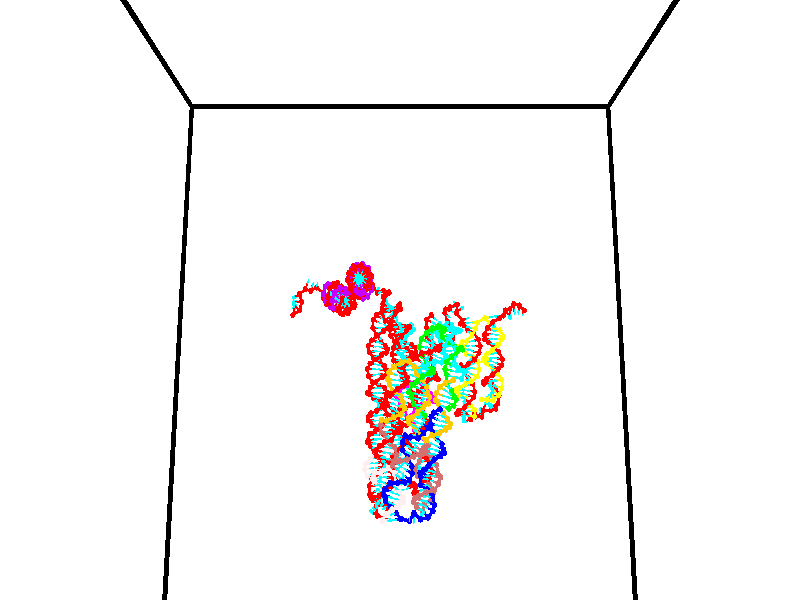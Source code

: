 // switches for output
#declare DRAW_BASES = 1; // possible values are 0, 1; only relevant for DNA ribbons
#declare DRAW_BASES_TYPE = 3; // possible values are 1, 2, 3; only relevant for DNA ribbons
#declare DRAW_FOG = 0; // set to 1 to enable fog

#include "colors.inc"

#include "transforms.inc"
background { rgb <1, 1, 1>}

#default {
   normal{
       ripples 0.25
       frequency 0.20
       turbulence 0.2
       lambda 5
   }
	finish {
		phong 0.1
		phong_size 40.
	}
}

// original window dimensions: 1024x640


// camera settings

camera {
	sky <0, 0.179814, -0.983701>
	up <0, 0.179814, -0.983701>
	right 1.6 * <1, 0, 0>
	location <35, 94.9851, 44.8844>
	look_at <35, 29.7336, 32.9568>
	direction <0, -65.2515, -11.9276>
	angle 67.0682
}


# declare cpy_camera_pos = <35, 94.9851, 44.8844>;
# if (DRAW_FOG = 1)
fog {
	fog_type 2
	up vnormalize(cpy_camera_pos)
	color rgbt<1,1,1,0.3>
	distance 1e-5
	fog_alt 3e-3
	fog_offset 56
}
# end


// LIGHTS

# declare lum = 6;
global_settings {
	ambient_light rgb lum * <0.05, 0.05, 0.05>
	max_trace_level 15
}# declare cpy_direct_light_amount = 0.25;
light_source
{	1000 * <-1, -1.16352, -0.803886>,
	rgb lum * cpy_direct_light_amount
	parallel
}

light_source
{	1000 * <1, 1.16352, 0.803886>,
	rgb lum * cpy_direct_light_amount
	parallel
}

// strand 0

// nucleotide -1

// particle -1
sphere {
	<24.267078, 35.238094, 35.239895> 0.250000
	pigment { color rgbt <1,0,0,0> }
	no_shadow
}
cylinder {
	<24.322805, 35.130421, 34.858711>,  <24.356241, 35.065815, 34.630001>, 0.100000
	pigment { color rgbt <1,0,0,0> }
	no_shadow
}
cylinder {
	<24.322805, 35.130421, 34.858711>,  <24.267078, 35.238094, 35.239895>, 0.100000
	pigment { color rgbt <1,0,0,0> }
	no_shadow
}

// particle -1
sphere {
	<24.322805, 35.130421, 34.858711> 0.100000
	pigment { color rgbt <1,0,0,0> }
	no_shadow
}
sphere {
	0, 1
	scale<0.080000,0.200000,0.300000>
	matrix <0.286196, 0.932220, -0.221490,
		0.947989, -0.241875, 0.206914,
		0.139317, -0.269188, -0.952958,
		24.364601, 35.049664, 34.572823>
	pigment { color rgbt <0,1,1,0> }
	no_shadow
}
cylinder {
	<24.963211, 35.501667, 34.893787>,  <24.267078, 35.238094, 35.239895>, 0.130000
	pigment { color rgbt <1,0,0,0> }
	no_shadow
}

// nucleotide -1

// particle -1
sphere {
	<24.963211, 35.501667, 34.893787> 0.250000
	pigment { color rgbt <1,0,0,0> }
	no_shadow
}
cylinder {
	<24.659716, 35.445282, 34.639404>,  <24.477619, 35.411449, 34.486774>, 0.100000
	pigment { color rgbt <1,0,0,0> }
	no_shadow
}
cylinder {
	<24.659716, 35.445282, 34.639404>,  <24.963211, 35.501667, 34.893787>, 0.100000
	pigment { color rgbt <1,0,0,0> }
	no_shadow
}

// particle -1
sphere {
	<24.659716, 35.445282, 34.639404> 0.100000
	pigment { color rgbt <1,0,0,0> }
	no_shadow
}
sphere {
	0, 1
	scale<0.080000,0.200000,0.300000>
	matrix <-0.027720, 0.982407, -0.184681,
		0.650805, -0.122496, -0.749298,
		-0.758739, -0.140961, -0.635960,
		24.432095, 35.402992, 34.448616>
	pigment { color rgbt <0,1,1,0> }
	no_shadow
}
cylinder {
	<25.180407, 35.709400, 34.193863>,  <24.963211, 35.501667, 34.893787>, 0.130000
	pigment { color rgbt <1,0,0,0> }
	no_shadow
}

// nucleotide -1

// particle -1
sphere {
	<25.180407, 35.709400, 34.193863> 0.250000
	pigment { color rgbt <1,0,0,0> }
	no_shadow
}
cylinder {
	<24.780964, 35.697220, 34.211082>,  <24.541298, 35.689911, 34.221416>, 0.100000
	pigment { color rgbt <1,0,0,0> }
	no_shadow
}
cylinder {
	<24.780964, 35.697220, 34.211082>,  <25.180407, 35.709400, 34.193863>, 0.100000
	pigment { color rgbt <1,0,0,0> }
	no_shadow
}

// particle -1
sphere {
	<24.780964, 35.697220, 34.211082> 0.100000
	pigment { color rgbt <1,0,0,0> }
	no_shadow
}
sphere {
	0, 1
	scale<0.080000,0.200000,0.300000>
	matrix <-0.047249, 0.879224, -0.474059,
		-0.023417, -0.475433, -0.879440,
		-0.998608, -0.030451, 0.043052,
		24.481380, 35.688084, 34.223999>
	pigment { color rgbt <0,1,1,0> }
	no_shadow
}
cylinder {
	<24.941669, 35.600174, 33.517792>,  <25.180407, 35.709400, 34.193863>, 0.130000
	pigment { color rgbt <1,0,0,0> }
	no_shadow
}

// nucleotide -1

// particle -1
sphere {
	<24.941669, 35.600174, 33.517792> 0.250000
	pigment { color rgbt <1,0,0,0> }
	no_shadow
}
cylinder {
	<24.686478, 35.825638, 33.727654>,  <24.533361, 35.960918, 33.853569>, 0.100000
	pigment { color rgbt <1,0,0,0> }
	no_shadow
}
cylinder {
	<24.686478, 35.825638, 33.727654>,  <24.941669, 35.600174, 33.517792>, 0.100000
	pigment { color rgbt <1,0,0,0> }
	no_shadow
}

// particle -1
sphere {
	<24.686478, 35.825638, 33.727654> 0.100000
	pigment { color rgbt <1,0,0,0> }
	no_shadow
}
sphere {
	0, 1
	scale<0.080000,0.200000,0.300000>
	matrix <0.205506, 0.781241, -0.589432,
		-0.742123, -0.268227, -0.614253,
		-0.637981, 0.563664, 0.524655,
		24.495083, 35.994736, 33.885052>
	pigment { color rgbt <0,1,1,0> }
	no_shadow
}
cylinder {
	<25.466997, 35.314377, 33.056854>,  <24.941669, 35.600174, 33.517792>, 0.130000
	pigment { color rgbt <1,0,0,0> }
	no_shadow
}

// nucleotide -1

// particle -1
sphere {
	<25.466997, 35.314377, 33.056854> 0.250000
	pigment { color rgbt <1,0,0,0> }
	no_shadow
}
cylinder {
	<25.626287, 35.434486, 32.710155>,  <25.721861, 35.506554, 32.502136>, 0.100000
	pigment { color rgbt <1,0,0,0> }
	no_shadow
}
cylinder {
	<25.626287, 35.434486, 32.710155>,  <25.466997, 35.314377, 33.056854>, 0.100000
	pigment { color rgbt <1,0,0,0> }
	no_shadow
}

// particle -1
sphere {
	<25.626287, 35.434486, 32.710155> 0.100000
	pigment { color rgbt <1,0,0,0> }
	no_shadow
}
sphere {
	0, 1
	scale<0.080000,0.200000,0.300000>
	matrix <0.916287, -0.174349, 0.360584,
		-0.042843, -0.937784, -0.344566,
		0.398225, 0.300273, -0.866748,
		25.745754, 35.524567, 32.450130>
	pigment { color rgbt <0,1,1,0> }
	no_shadow
}
cylinder {
	<25.918165, 34.811852, 33.101345>,  <25.466997, 35.314377, 33.056854>, 0.130000
	pigment { color rgbt <1,0,0,0> }
	no_shadow
}

// nucleotide -1

// particle -1
sphere {
	<25.918165, 34.811852, 33.101345> 0.250000
	pigment { color rgbt <1,0,0,0> }
	no_shadow
}
cylinder {
	<26.066795, 35.100685, 32.867928>,  <26.155973, 35.273983, 32.727875>, 0.100000
	pigment { color rgbt <1,0,0,0> }
	no_shadow
}
cylinder {
	<26.066795, 35.100685, 32.867928>,  <25.918165, 34.811852, 33.101345>, 0.100000
	pigment { color rgbt <1,0,0,0> }
	no_shadow
}

// particle -1
sphere {
	<26.066795, 35.100685, 32.867928> 0.100000
	pigment { color rgbt <1,0,0,0> }
	no_shadow
}
sphere {
	0, 1
	scale<0.080000,0.200000,0.300000>
	matrix <0.903688, -0.137247, 0.405599,
		0.212786, -0.678057, -0.703535,
		0.371577, 0.722082, -0.583548,
		26.178268, 35.317310, 32.692863>
	pigment { color rgbt <0,1,1,0> }
	no_shadow
}
cylinder {
	<26.474243, 34.646076, 32.782024>,  <25.918165, 34.811852, 33.101345>, 0.130000
	pigment { color rgbt <1,0,0,0> }
	no_shadow
}

// nucleotide -1

// particle -1
sphere {
	<26.474243, 34.646076, 32.782024> 0.250000
	pigment { color rgbt <1,0,0,0> }
	no_shadow
}
cylinder {
	<26.571180, 35.026398, 32.704834>,  <26.629343, 35.254589, 32.658520>, 0.100000
	pigment { color rgbt <1,0,0,0> }
	no_shadow
}
cylinder {
	<26.571180, 35.026398, 32.704834>,  <26.474243, 34.646076, 32.782024>, 0.100000
	pigment { color rgbt <1,0,0,0> }
	no_shadow
}

// particle -1
sphere {
	<26.571180, 35.026398, 32.704834> 0.100000
	pigment { color rgbt <1,0,0,0> }
	no_shadow
}
sphere {
	0, 1
	scale<0.080000,0.200000,0.300000>
	matrix <0.951984, -0.194688, 0.236270,
		0.187076, -0.240972, -0.952331,
		0.242342, 0.950805, -0.192980,
		26.643883, 35.311638, 32.646938>
	pigment { color rgbt <0,1,1,0> }
	no_shadow
}
cylinder {
	<27.155386, 34.413204, 33.167618>,  <26.474243, 34.646076, 32.782024>, 0.130000
	pigment { color rgbt <1,0,0,0> }
	no_shadow
}

// nucleotide -1

// particle -1
sphere {
	<27.155386, 34.413204, 33.167618> 0.250000
	pigment { color rgbt <1,0,0,0> }
	no_shadow
}
cylinder {
	<27.532333, 34.404633, 33.301170>,  <27.758503, 34.399490, 33.381302>, 0.100000
	pigment { color rgbt <1,0,0,0> }
	no_shadow
}
cylinder {
	<27.532333, 34.404633, 33.301170>,  <27.155386, 34.413204, 33.167618>, 0.100000
	pigment { color rgbt <1,0,0,0> }
	no_shadow
}

// particle -1
sphere {
	<27.532333, 34.404633, 33.301170> 0.100000
	pigment { color rgbt <1,0,0,0> }
	no_shadow
}
sphere {
	0, 1
	scale<0.080000,0.200000,0.300000>
	matrix <-0.082281, 0.952452, 0.293368,
		-0.324296, -0.303933, 0.895799,
		0.942371, -0.021431, 0.333884,
		27.815044, 34.398205, 33.401337>
	pigment { color rgbt <0,1,1,0> }
	no_shadow
}
cylinder {
	<27.248529, 34.920994, 33.737633>,  <27.155386, 34.413204, 33.167618>, 0.130000
	pigment { color rgbt <1,0,0,0> }
	no_shadow
}

// nucleotide -1

// particle -1
sphere {
	<27.248529, 34.920994, 33.737633> 0.250000
	pigment { color rgbt <1,0,0,0> }
	no_shadow
}
cylinder {
	<27.631575, 34.851421, 33.645782>,  <27.861401, 34.809677, 33.590672>, 0.100000
	pigment { color rgbt <1,0,0,0> }
	no_shadow
}
cylinder {
	<27.631575, 34.851421, 33.645782>,  <27.248529, 34.920994, 33.737633>, 0.100000
	pigment { color rgbt <1,0,0,0> }
	no_shadow
}

// particle -1
sphere {
	<27.631575, 34.851421, 33.645782> 0.100000
	pigment { color rgbt <1,0,0,0> }
	no_shadow
}
sphere {
	0, 1
	scale<0.080000,0.200000,0.300000>
	matrix <0.243098, 0.915600, 0.320282,
		0.154543, -0.362528, 0.919070,
		0.957611, -0.173926, -0.229630,
		27.918858, 34.799244, 33.576893>
	pigment { color rgbt <0,1,1,0> }
	no_shadow
}
cylinder {
	<27.598013, 35.059719, 34.292255>,  <27.248529, 34.920994, 33.737633>, 0.130000
	pigment { color rgbt <1,0,0,0> }
	no_shadow
}

// nucleotide -1

// particle -1
sphere {
	<27.598013, 35.059719, 34.292255> 0.250000
	pigment { color rgbt <1,0,0,0> }
	no_shadow
}
cylinder {
	<27.839249, 35.123146, 33.979553>,  <27.983990, 35.161201, 33.791931>, 0.100000
	pigment { color rgbt <1,0,0,0> }
	no_shadow
}
cylinder {
	<27.839249, 35.123146, 33.979553>,  <27.598013, 35.059719, 34.292255>, 0.100000
	pigment { color rgbt <1,0,0,0> }
	no_shadow
}

// particle -1
sphere {
	<27.839249, 35.123146, 33.979553> 0.100000
	pigment { color rgbt <1,0,0,0> }
	no_shadow
}
sphere {
	0, 1
	scale<0.080000,0.200000,0.300000>
	matrix <0.185541, 0.925275, 0.330819,
		0.775795, -0.344561, 0.528601,
		0.603089, 0.158570, -0.781754,
		28.020176, 35.170719, 33.745026>
	pigment { color rgbt <0,1,1,0> }
	no_shadow
}
cylinder {
	<28.108387, 35.434536, 34.618481>,  <27.598013, 35.059719, 34.292255>, 0.130000
	pigment { color rgbt <1,0,0,0> }
	no_shadow
}

// nucleotide -1

// particle -1
sphere {
	<28.108387, 35.434536, 34.618481> 0.250000
	pigment { color rgbt <1,0,0,0> }
	no_shadow
}
cylinder {
	<28.193130, 35.477394, 34.229916>,  <28.243977, 35.503109, 33.996777>, 0.100000
	pigment { color rgbt <1,0,0,0> }
	no_shadow
}
cylinder {
	<28.193130, 35.477394, 34.229916>,  <28.108387, 35.434536, 34.618481>, 0.100000
	pigment { color rgbt <1,0,0,0> }
	no_shadow
}

// particle -1
sphere {
	<28.193130, 35.477394, 34.229916> 0.100000
	pigment { color rgbt <1,0,0,0> }
	no_shadow
}
sphere {
	0, 1
	scale<0.080000,0.200000,0.300000>
	matrix <0.351904, 0.918936, 0.178104,
		0.911745, -0.379576, 0.156984,
		0.211862, 0.107142, -0.971409,
		28.256689, 35.509537, 33.938492>
	pigment { color rgbt <0,1,1,0> }
	no_shadow
}
cylinder {
	<28.735760, 35.969791, 34.585548>,  <28.108387, 35.434536, 34.618481>, 0.130000
	pigment { color rgbt <1,0,0,0> }
	no_shadow
}

// nucleotide -1

// particle -1
sphere {
	<28.735760, 35.969791, 34.585548> 0.250000
	pigment { color rgbt <1,0,0,0> }
	no_shadow
}
cylinder {
	<28.565411, 35.965282, 34.223663>,  <28.463202, 35.962578, 34.006531>, 0.100000
	pigment { color rgbt <1,0,0,0> }
	no_shadow
}
cylinder {
	<28.565411, 35.965282, 34.223663>,  <28.735760, 35.969791, 34.585548>, 0.100000
	pigment { color rgbt <1,0,0,0> }
	no_shadow
}

// particle -1
sphere {
	<28.565411, 35.965282, 34.223663> 0.100000
	pigment { color rgbt <1,0,0,0> }
	no_shadow
}
sphere {
	0, 1
	scale<0.080000,0.200000,0.300000>
	matrix <0.153113, 0.984603, -0.084345,
		0.891734, -0.174444, -0.417589,
		-0.425872, -0.011275, -0.904713,
		28.437649, 35.961899, 33.952248>
	pigment { color rgbt <0,1,1,0> }
	no_shadow
}
cylinder {
	<29.292065, 36.042019, 34.001492>,  <28.735760, 35.969791, 34.585548>, 0.130000
	pigment { color rgbt <1,0,0,0> }
	no_shadow
}

// nucleotide -1

// particle -1
sphere {
	<29.292065, 36.042019, 34.001492> 0.250000
	pigment { color rgbt <1,0,0,0> }
	no_shadow
}
cylinder {
	<28.930212, 36.196861, 33.930172>,  <28.713100, 36.289768, 33.887379>, 0.100000
	pigment { color rgbt <1,0,0,0> }
	no_shadow
}
cylinder {
	<28.930212, 36.196861, 33.930172>,  <29.292065, 36.042019, 34.001492>, 0.100000
	pigment { color rgbt <1,0,0,0> }
	no_shadow
}

// particle -1
sphere {
	<28.930212, 36.196861, 33.930172> 0.100000
	pigment { color rgbt <1,0,0,0> }
	no_shadow
}
sphere {
	0, 1
	scale<0.080000,0.200000,0.300000>
	matrix <0.397636, 0.917170, -0.026185,
		0.153396, -0.094587, -0.983627,
		-0.904630, 0.387109, -0.178301,
		28.658823, 36.312992, 33.876682>
	pigment { color rgbt <0,1,1,0> }
	no_shadow
}
cylinder {
	<29.449492, 36.632706, 33.694069>,  <29.292065, 36.042019, 34.001492>, 0.130000
	pigment { color rgbt <1,0,0,0> }
	no_shadow
}

// nucleotide -1

// particle -1
sphere {
	<29.449492, 36.632706, 33.694069> 0.250000
	pigment { color rgbt <1,0,0,0> }
	no_shadow
}
cylinder {
	<29.055737, 36.691566, 33.732689>,  <28.819483, 36.726883, 33.755863>, 0.100000
	pigment { color rgbt <1,0,0,0> }
	no_shadow
}
cylinder {
	<29.055737, 36.691566, 33.732689>,  <29.449492, 36.632706, 33.694069>, 0.100000
	pigment { color rgbt <1,0,0,0> }
	no_shadow
}

// particle -1
sphere {
	<29.055737, 36.691566, 33.732689> 0.100000
	pigment { color rgbt <1,0,0,0> }
	no_shadow
}
sphere {
	0, 1
	scale<0.080000,0.200000,0.300000>
	matrix <0.157297, 0.981678, 0.107548,
		-0.078959, 0.121056, -0.989500,
		-0.984390, 0.147154, 0.096554,
		28.760420, 36.735714, 33.761654>
	pigment { color rgbt <0,1,1,0> }
	no_shadow
}
cylinder {
	<29.282108, 37.109703, 33.188282>,  <29.449492, 36.632706, 33.694069>, 0.130000
	pigment { color rgbt <1,0,0,0> }
	no_shadow
}

// nucleotide -1

// particle -1
sphere {
	<29.282108, 37.109703, 33.188282> 0.250000
	pigment { color rgbt <1,0,0,0> }
	no_shadow
}
cylinder {
	<29.015608, 37.126328, 33.486111>,  <28.855707, 37.136303, 33.664806>, 0.100000
	pigment { color rgbt <1,0,0,0> }
	no_shadow
}
cylinder {
	<29.015608, 37.126328, 33.486111>,  <29.282108, 37.109703, 33.188282>, 0.100000
	pigment { color rgbt <1,0,0,0> }
	no_shadow
}

// particle -1
sphere {
	<29.015608, 37.126328, 33.486111> 0.100000
	pigment { color rgbt <1,0,0,0> }
	no_shadow
}
sphere {
	0, 1
	scale<0.080000,0.200000,0.300000>
	matrix <0.134601, 0.988749, 0.065250,
		-0.733481, 0.143693, -0.664347,
		-0.666249, 0.041562, 0.744570,
		28.815733, 37.138798, 33.709480>
	pigment { color rgbt <0,1,1,0> }
	no_shadow
}
cylinder {
	<28.956921, 37.749004, 33.019650>,  <29.282108, 37.109703, 33.188282>, 0.130000
	pigment { color rgbt <1,0,0,0> }
	no_shadow
}

// nucleotide -1

// particle -1
sphere {
	<28.956921, 37.749004, 33.019650> 0.250000
	pigment { color rgbt <1,0,0,0> }
	no_shadow
}
cylinder {
	<28.819447, 37.694019, 33.391239>,  <28.736961, 37.661030, 33.614193>, 0.100000
	pigment { color rgbt <1,0,0,0> }
	no_shadow
}
cylinder {
	<28.819447, 37.694019, 33.391239>,  <28.956921, 37.749004, 33.019650>, 0.100000
	pigment { color rgbt <1,0,0,0> }
	no_shadow
}

// particle -1
sphere {
	<28.819447, 37.694019, 33.391239> 0.100000
	pigment { color rgbt <1,0,0,0> }
	no_shadow
}
sphere {
	0, 1
	scale<0.080000,0.200000,0.300000>
	matrix <0.250463, 0.939979, 0.231750,
		-0.905069, 0.312321, -0.288628,
		-0.343684, -0.137459, 0.928970,
		28.716341, 37.652782, 33.669930>
	pigment { color rgbt <0,1,1,0> }
	no_shadow
}
cylinder {
	<28.663422, 38.382931, 33.218544>,  <28.956921, 37.749004, 33.019650>, 0.130000
	pigment { color rgbt <1,0,0,0> }
	no_shadow
}

// nucleotide -1

// particle -1
sphere {
	<28.663422, 38.382931, 33.218544> 0.250000
	pigment { color rgbt <1,0,0,0> }
	no_shadow
}
cylinder {
	<28.715130, 38.220711, 33.580498>,  <28.746155, 38.123379, 33.797672>, 0.100000
	pigment { color rgbt <1,0,0,0> }
	no_shadow
}
cylinder {
	<28.715130, 38.220711, 33.580498>,  <28.663422, 38.382931, 33.218544>, 0.100000
	pigment { color rgbt <1,0,0,0> }
	no_shadow
}

// particle -1
sphere {
	<28.715130, 38.220711, 33.580498> 0.100000
	pigment { color rgbt <1,0,0,0> }
	no_shadow
}
sphere {
	0, 1
	scale<0.080000,0.200000,0.300000>
	matrix <0.257225, 0.895020, 0.364382,
		-0.957666, 0.185656, 0.220017,
		0.129269, -0.405550, 0.904886,
		28.753910, 38.099045, 33.851963>
	pigment { color rgbt <0,1,1,0> }
	no_shadow
}
cylinder {
	<28.352022, 38.867905, 33.689182>,  <28.663422, 38.382931, 33.218544>, 0.130000
	pigment { color rgbt <1,0,0,0> }
	no_shadow
}

// nucleotide -1

// particle -1
sphere {
	<28.352022, 38.867905, 33.689182> 0.250000
	pigment { color rgbt <1,0,0,0> }
	no_shadow
}
cylinder {
	<28.584755, 38.649261, 33.930080>,  <28.724394, 38.518078, 34.074619>, 0.100000
	pigment { color rgbt <1,0,0,0> }
	no_shadow
}
cylinder {
	<28.584755, 38.649261, 33.930080>,  <28.352022, 38.867905, 33.689182>, 0.100000
	pigment { color rgbt <1,0,0,0> }
	no_shadow
}

// particle -1
sphere {
	<28.584755, 38.649261, 33.930080> 0.100000
	pigment { color rgbt <1,0,0,0> }
	no_shadow
}
sphere {
	0, 1
	scale<0.080000,0.200000,0.300000>
	matrix <0.357804, 0.837007, 0.414001,
		-0.730376, -0.025394, 0.682573,
		0.581831, -0.546603, 0.602243,
		28.759304, 38.485279, 34.110752>
	pigment { color rgbt <0,1,1,0> }
	no_shadow
}
cylinder {
	<28.166636, 39.058929, 34.395634>,  <28.352022, 38.867905, 33.689182>, 0.130000
	pigment { color rgbt <1,0,0,0> }
	no_shadow
}

// nucleotide -1

// particle -1
sphere {
	<28.166636, 39.058929, 34.395634> 0.250000
	pigment { color rgbt <1,0,0,0> }
	no_shadow
}
cylinder {
	<28.537876, 38.910091, 34.390354>,  <28.760620, 38.820789, 34.387184>, 0.100000
	pigment { color rgbt <1,0,0,0> }
	no_shadow
}
cylinder {
	<28.537876, 38.910091, 34.390354>,  <28.166636, 39.058929, 34.395634>, 0.100000
	pigment { color rgbt <1,0,0,0> }
	no_shadow
}

// particle -1
sphere {
	<28.537876, 38.910091, 34.390354> 0.100000
	pigment { color rgbt <1,0,0,0> }
	no_shadow
}
sphere {
	0, 1
	scale<0.080000,0.200000,0.300000>
	matrix <0.337583, 0.826015, 0.451371,
		-0.157046, -0.423375, 0.892238,
		0.928102, -0.372091, -0.013202,
		28.816307, 38.798466, 34.386395>
	pigment { color rgbt <0,1,1,0> }
	no_shadow
}
cylinder {
	<28.279263, 39.292511, 34.951191>,  <28.166636, 39.058929, 34.395634>, 0.130000
	pigment { color rgbt <1,0,0,0> }
	no_shadow
}

// nucleotide -1

// particle -1
sphere {
	<28.279263, 39.292511, 34.951191> 0.250000
	pigment { color rgbt <1,0,0,0> }
	no_shadow
}
cylinder {
	<28.610907, 39.198303, 34.748371>,  <28.809893, 39.141777, 34.626678>, 0.100000
	pigment { color rgbt <1,0,0,0> }
	no_shadow
}
cylinder {
	<28.610907, 39.198303, 34.748371>,  <28.279263, 39.292511, 34.951191>, 0.100000
	pigment { color rgbt <1,0,0,0> }
	no_shadow
}

// particle -1
sphere {
	<28.610907, 39.198303, 34.748371> 0.100000
	pigment { color rgbt <1,0,0,0> }
	no_shadow
}
sphere {
	0, 1
	scale<0.080000,0.200000,0.300000>
	matrix <0.479453, 0.766026, 0.428170,
		0.287573, -0.598109, 0.748042,
		0.829112, -0.235521, -0.507053,
		28.859640, 39.127647, 34.596256>
	pigment { color rgbt <0,1,1,0> }
	no_shadow
}
cylinder {
	<28.791182, 39.256516, 35.440018>,  <28.279263, 39.292511, 34.951191>, 0.130000
	pigment { color rgbt <1,0,0,0> }
	no_shadow
}

// nucleotide -1

// particle -1
sphere {
	<28.791182, 39.256516, 35.440018> 0.250000
	pigment { color rgbt <1,0,0,0> }
	no_shadow
}
cylinder {
	<29.002779, 39.309464, 35.104725>,  <29.129738, 39.341232, 34.903549>, 0.100000
	pigment { color rgbt <1,0,0,0> }
	no_shadow
}
cylinder {
	<29.002779, 39.309464, 35.104725>,  <28.791182, 39.256516, 35.440018>, 0.100000
	pigment { color rgbt <1,0,0,0> }
	no_shadow
}

// particle -1
sphere {
	<29.002779, 39.309464, 35.104725> 0.100000
	pigment { color rgbt <1,0,0,0> }
	no_shadow
}
sphere {
	0, 1
	scale<0.080000,0.200000,0.300000>
	matrix <0.531163, 0.718701, 0.448704,
		0.661838, -0.682603, 0.309877,
		0.528996, 0.132374, -0.838237,
		29.161478, 39.349174, 34.853252>
	pigment { color rgbt <0,1,1,0> }
	no_shadow
}
cylinder {
	<29.422783, 39.307587, 35.746075>,  <28.791182, 39.256516, 35.440018>, 0.130000
	pigment { color rgbt <1,0,0,0> }
	no_shadow
}

// nucleotide -1

// particle -1
sphere {
	<29.422783, 39.307587, 35.746075> 0.250000
	pigment { color rgbt <1,0,0,0> }
	no_shadow
}
cylinder {
	<29.463842, 39.469372, 35.382565>,  <29.488478, 39.566444, 35.164459>, 0.100000
	pigment { color rgbt <1,0,0,0> }
	no_shadow
}
cylinder {
	<29.463842, 39.469372, 35.382565>,  <29.422783, 39.307587, 35.746075>, 0.100000
	pigment { color rgbt <1,0,0,0> }
	no_shadow
}

// particle -1
sphere {
	<29.463842, 39.469372, 35.382565> 0.100000
	pigment { color rgbt <1,0,0,0> }
	no_shadow
}
sphere {
	0, 1
	scale<0.080000,0.200000,0.300000>
	matrix <0.662361, 0.653811, 0.365800,
		0.742120, -0.639486, -0.200789,
		0.102647, 0.404462, -0.908776,
		29.494637, 39.590710, 35.109932>
	pigment { color rgbt <0,1,1,0> }
	no_shadow
}
cylinder {
	<30.153564, 39.486176, 35.623840>,  <29.422783, 39.307587, 35.746075>, 0.130000
	pigment { color rgbt <1,0,0,0> }
	no_shadow
}

// nucleotide -1

// particle -1
sphere {
	<30.153564, 39.486176, 35.623840> 0.250000
	pigment { color rgbt <1,0,0,0> }
	no_shadow
}
cylinder {
	<29.952139, 39.716232, 35.365963>,  <29.831284, 39.854267, 35.211235>, 0.100000
	pigment { color rgbt <1,0,0,0> }
	no_shadow
}
cylinder {
	<29.952139, 39.716232, 35.365963>,  <30.153564, 39.486176, 35.623840>, 0.100000
	pigment { color rgbt <1,0,0,0> }
	no_shadow
}

// particle -1
sphere {
	<29.952139, 39.716232, 35.365963> 0.100000
	pigment { color rgbt <1,0,0,0> }
	no_shadow
}
sphere {
	0, 1
	scale<0.080000,0.200000,0.300000>
	matrix <0.437577, 0.813209, 0.383690,
		0.744951, -0.088893, -0.661170,
		-0.503562, 0.575143, -0.644698,
		29.801069, 39.888775, 35.172554>
	pigment { color rgbt <0,1,1,0> }
	no_shadow
}
cylinder {
	<30.604475, 39.975632, 35.272205>,  <30.153564, 39.486176, 35.623840>, 0.130000
	pigment { color rgbt <1,0,0,0> }
	no_shadow
}

// nucleotide -1

// particle -1
sphere {
	<30.604475, 39.975632, 35.272205> 0.250000
	pigment { color rgbt <1,0,0,0> }
	no_shadow
}
cylinder {
	<30.235544, 40.123657, 35.227722>,  <30.014185, 40.212471, 35.201031>, 0.100000
	pigment { color rgbt <1,0,0,0> }
	no_shadow
}
cylinder {
	<30.235544, 40.123657, 35.227722>,  <30.604475, 39.975632, 35.272205>, 0.100000
	pigment { color rgbt <1,0,0,0> }
	no_shadow
}

// particle -1
sphere {
	<30.235544, 40.123657, 35.227722> 0.100000
	pigment { color rgbt <1,0,0,0> }
	no_shadow
}
sphere {
	0, 1
	scale<0.080000,0.200000,0.300000>
	matrix <0.336029, 0.910234, 0.241989,
		0.190775, 0.185825, -0.963885,
		-0.922328, 0.370059, -0.111208,
		29.958845, 40.234676, 35.194359>
	pigment { color rgbt <0,1,1,0> }
	no_shadow
}
cylinder {
	<30.783712, 40.699757, 35.507843>,  <30.604475, 39.975632, 35.272205>, 0.130000
	pigment { color rgbt <1,0,0,0> }
	no_shadow
}

// nucleotide -1

// particle -1
sphere {
	<30.783712, 40.699757, 35.507843> 0.250000
	pigment { color rgbt <1,0,0,0> }
	no_shadow
}
cylinder {
	<30.388113, 40.682079, 35.451370>,  <30.150753, 40.671474, 35.417488>, 0.100000
	pigment { color rgbt <1,0,0,0> }
	no_shadow
}
cylinder {
	<30.388113, 40.682079, 35.451370>,  <30.783712, 40.699757, 35.507843>, 0.100000
	pigment { color rgbt <1,0,0,0> }
	no_shadow
}

// particle -1
sphere {
	<30.388113, 40.682079, 35.451370> 0.100000
	pigment { color rgbt <1,0,0,0> }
	no_shadow
}
sphere {
	0, 1
	scale<0.080000,0.200000,0.300000>
	matrix <-0.054380, 0.996122, 0.069162,
		0.137576, 0.076079, -0.987565,
		-0.988997, -0.044189, -0.141180,
		30.091413, 40.668823, 35.409016>
	pigment { color rgbt <0,1,1,0> }
	no_shadow
}
cylinder {
	<30.395092, 41.180576, 34.923088>,  <30.783712, 40.699757, 35.507843>, 0.130000
	pigment { color rgbt <1,0,0,0> }
	no_shadow
}

// nucleotide -1

// particle -1
sphere {
	<30.395092, 41.180576, 34.923088> 0.250000
	pigment { color rgbt <1,0,0,0> }
	no_shadow
}
cylinder {
	<30.186172, 41.098820, 35.254250>,  <30.060822, 41.049767, 35.452946>, 0.100000
	pigment { color rgbt <1,0,0,0> }
	no_shadow
}
cylinder {
	<30.186172, 41.098820, 35.254250>,  <30.395092, 41.180576, 34.923088>, 0.100000
	pigment { color rgbt <1,0,0,0> }
	no_shadow
}

// particle -1
sphere {
	<30.186172, 41.098820, 35.254250> 0.100000
	pigment { color rgbt <1,0,0,0> }
	no_shadow
}
sphere {
	0, 1
	scale<0.080000,0.200000,0.300000>
	matrix <0.063694, 0.958789, 0.276886,
		-0.850382, 0.197350, -0.487754,
		-0.522297, -0.204392, 0.827907,
		30.029484, 41.037502, 35.502621>
	pigment { color rgbt <0,1,1,0> }
	no_shadow
}
cylinder {
	<29.802198, 41.555012, 35.020729>,  <30.395092, 41.180576, 34.923088>, 0.130000
	pigment { color rgbt <1,0,0,0> }
	no_shadow
}

// nucleotide -1

// particle -1
sphere {
	<29.802198, 41.555012, 35.020729> 0.250000
	pigment { color rgbt <1,0,0,0> }
	no_shadow
}
cylinder {
	<29.954586, 41.459999, 35.378151>,  <30.046019, 41.402992, 35.592606>, 0.100000
	pigment { color rgbt <1,0,0,0> }
	no_shadow
}
cylinder {
	<29.954586, 41.459999, 35.378151>,  <29.802198, 41.555012, 35.020729>, 0.100000
	pigment { color rgbt <1,0,0,0> }
	no_shadow
}

// particle -1
sphere {
	<29.954586, 41.459999, 35.378151> 0.100000
	pigment { color rgbt <1,0,0,0> }
	no_shadow
}
sphere {
	0, 1
	scale<0.080000,0.200000,0.300000>
	matrix <0.203684, 0.964255, 0.169486,
		-0.901873, 0.117434, 0.415734,
		0.380970, -0.237533, 0.893555,
		30.068876, 41.388741, 35.646217>
	pigment { color rgbt <0,1,1,0> }
	no_shadow
}
cylinder {
	<29.508516, 41.865311, 35.832935>,  <29.802198, 41.555012, 35.020729>, 0.130000
	pigment { color rgbt <1,0,0,0> }
	no_shadow
}

// nucleotide -1

// particle -1
sphere {
	<29.508516, 41.865311, 35.832935> 0.250000
	pigment { color rgbt <1,0,0,0> }
	no_shadow
}
cylinder {
	<29.897270, 41.822296, 35.749153>,  <30.130524, 41.796486, 35.698883>, 0.100000
	pigment { color rgbt <1,0,0,0> }
	no_shadow
}
cylinder {
	<29.897270, 41.822296, 35.749153>,  <29.508516, 41.865311, 35.832935>, 0.100000
	pigment { color rgbt <1,0,0,0> }
	no_shadow
}

// particle -1
sphere {
	<29.897270, 41.822296, 35.749153> 0.100000
	pigment { color rgbt <1,0,0,0> }
	no_shadow
}
sphere {
	0, 1
	scale<0.080000,0.200000,0.300000>
	matrix <0.141769, 0.977544, 0.155918,
		0.187987, -0.181229, 0.965307,
		0.971886, -0.107540, -0.209458,
		30.188835, 41.790035, 35.686317>
	pigment { color rgbt <0,1,1,0> }
	no_shadow
}
cylinder {
	<29.944794, 42.293114, 36.297199>,  <29.508516, 41.865311, 35.832935>, 0.130000
	pigment { color rgbt <1,0,0,0> }
	no_shadow
}

// nucleotide -1

// particle -1
sphere {
	<29.944794, 42.293114, 36.297199> 0.250000
	pigment { color rgbt <1,0,0,0> }
	no_shadow
}
cylinder {
	<30.145418, 42.235298, 35.956013>,  <30.265793, 42.200607, 35.751301>, 0.100000
	pigment { color rgbt <1,0,0,0> }
	no_shadow
}
cylinder {
	<30.145418, 42.235298, 35.956013>,  <29.944794, 42.293114, 36.297199>, 0.100000
	pigment { color rgbt <1,0,0,0> }
	no_shadow
}

// particle -1
sphere {
	<30.145418, 42.235298, 35.956013> 0.100000
	pigment { color rgbt <1,0,0,0> }
	no_shadow
}
sphere {
	0, 1
	scale<0.080000,0.200000,0.300000>
	matrix <0.042527, 0.988871, -0.142566,
		0.864076, 0.035232, 0.502126,
		0.501561, -0.144542, -0.852962,
		30.295887, 42.191936, 35.700123>
	pigment { color rgbt <0,1,1,0> }
	no_shadow
}
cylinder {
	<30.428732, 42.917908, 36.318241>,  <29.944794, 42.293114, 36.297199>, 0.130000
	pigment { color rgbt <1,0,0,0> }
	no_shadow
}

// nucleotide -1

// particle -1
sphere {
	<30.428732, 42.917908, 36.318241> 0.250000
	pigment { color rgbt <1,0,0,0> }
	no_shadow
}
cylinder {
	<30.388479, 42.761604, 35.952251>,  <30.364328, 42.667824, 35.732658>, 0.100000
	pigment { color rgbt <1,0,0,0> }
	no_shadow
}
cylinder {
	<30.388479, 42.761604, 35.952251>,  <30.428732, 42.917908, 36.318241>, 0.100000
	pigment { color rgbt <1,0,0,0> }
	no_shadow
}

// particle -1
sphere {
	<30.388479, 42.761604, 35.952251> 0.100000
	pigment { color rgbt <1,0,0,0> }
	no_shadow
}
sphere {
	0, 1
	scale<0.080000,0.200000,0.300000>
	matrix <-0.067697, 0.920202, -0.385546,
		0.992618, 0.023143, -0.119053,
		-0.100630, -0.390760, -0.914976,
		30.358290, 42.644375, 35.677757>
	pigment { color rgbt <0,1,1,0> }
	no_shadow
}
cylinder {
	<31.044319, 43.061390, 35.715427>,  <30.428732, 42.917908, 36.318241>, 0.130000
	pigment { color rgbt <1,0,0,0> }
	no_shadow
}

// nucleotide -1

// particle -1
sphere {
	<31.044319, 43.061390, 35.715427> 0.250000
	pigment { color rgbt <1,0,0,0> }
	no_shadow
}
cylinder {
	<30.663530, 43.013535, 35.602688>,  <30.435057, 42.984821, 35.535046>, 0.100000
	pigment { color rgbt <1,0,0,0> }
	no_shadow
}
cylinder {
	<30.663530, 43.013535, 35.602688>,  <31.044319, 43.061390, 35.715427>, 0.100000
	pigment { color rgbt <1,0,0,0> }
	no_shadow
}

// particle -1
sphere {
	<30.663530, 43.013535, 35.602688> 0.100000
	pigment { color rgbt <1,0,0,0> }
	no_shadow
}
sphere {
	0, 1
	scale<0.080000,0.200000,0.300000>
	matrix <-0.030132, 0.952642, -0.302597,
		0.304702, -0.279571, -0.910493,
		-0.951971, -0.119637, -0.281848,
		30.377939, 42.977642, 35.518135>
	pigment { color rgbt <0,1,1,0> }
	no_shadow
}
cylinder {
	<31.023752, 43.611839, 35.261520>,  <31.044319, 43.061390, 35.715427>, 0.130000
	pigment { color rgbt <1,0,0,0> }
	no_shadow
}

// nucleotide -1

// particle -1
sphere {
	<31.023752, 43.611839, 35.261520> 0.250000
	pigment { color rgbt <1,0,0,0> }
	no_shadow
}
cylinder {
	<30.651001, 43.477680, 35.316818>,  <30.427351, 43.397182, 35.349998>, 0.100000
	pigment { color rgbt <1,0,0,0> }
	no_shadow
}
cylinder {
	<30.651001, 43.477680, 35.316818>,  <31.023752, 43.611839, 35.261520>, 0.100000
	pigment { color rgbt <1,0,0,0> }
	no_shadow
}

// particle -1
sphere {
	<30.651001, 43.477680, 35.316818> 0.100000
	pigment { color rgbt <1,0,0,0> }
	no_shadow
}
sphere {
	0, 1
	scale<0.080000,0.200000,0.300000>
	matrix <-0.362469, 0.845195, -0.392760,
		0.014885, -0.416115, -0.909190,
		-0.931877, -0.335400, 0.138249,
		30.371437, 43.377060, 35.358292>
	pigment { color rgbt <0,1,1,0> }
	no_shadow
}
cylinder {
	<30.754776, 44.098351, 34.716290>,  <31.023752, 43.611839, 35.261520>, 0.130000
	pigment { color rgbt <1,0,0,0> }
	no_shadow
}

// nucleotide -1

// particle -1
sphere {
	<30.754776, 44.098351, 34.716290> 0.250000
	pigment { color rgbt <1,0,0,0> }
	no_shadow
}
cylinder {
	<31.021093, 44.115501, 34.418327>,  <31.180883, 44.125790, 34.239552>, 0.100000
	pigment { color rgbt <1,0,0,0> }
	no_shadow
}
cylinder {
	<31.021093, 44.115501, 34.418327>,  <30.754776, 44.098351, 34.716290>, 0.100000
	pigment { color rgbt <1,0,0,0> }
	no_shadow
}

// particle -1
sphere {
	<31.021093, 44.115501, 34.418327> 0.100000
	pigment { color rgbt <1,0,0,0> }
	no_shadow
}
sphere {
	0, 1
	scale<0.080000,0.200000,0.300000>
	matrix <-0.312486, -0.890553, -0.330557,
		-0.677547, 0.452855, -0.579528,
		0.665794, 0.042873, -0.744902,
		31.220831, 44.128365, 34.194855>
	pigment { color rgbt <0,1,1,0> }
	no_shadow
}
cylinder {
	<30.489437, 43.782646, 34.080986>,  <30.754776, 44.098351, 34.716290>, 0.130000
	pigment { color rgbt <1,0,0,0> }
	no_shadow
}

// nucleotide -1

// particle -1
sphere {
	<30.489437, 43.782646, 34.080986> 0.250000
	pigment { color rgbt <1,0,0,0> }
	no_shadow
}
cylinder {
	<30.885225, 43.764893, 34.025887>,  <31.122700, 43.754242, 33.992828>, 0.100000
	pigment { color rgbt <1,0,0,0> }
	no_shadow
}
cylinder {
	<30.885225, 43.764893, 34.025887>,  <30.489437, 43.782646, 34.080986>, 0.100000
	pigment { color rgbt <1,0,0,0> }
	no_shadow
}

// particle -1
sphere {
	<30.885225, 43.764893, 34.025887> 0.100000
	pigment { color rgbt <1,0,0,0> }
	no_shadow
}
sphere {
	0, 1
	scale<0.080000,0.200000,0.300000>
	matrix <-0.074894, -0.971486, -0.224956,
		-0.123832, 0.232904, -0.964584,
		0.989473, -0.044385, -0.137744,
		31.182068, 43.751575, 33.984562>
	pigment { color rgbt <0,1,1,0> }
	no_shadow
}
cylinder {
	<30.540405, 43.455769, 33.493355>,  <30.489437, 43.782646, 34.080986>, 0.130000
	pigment { color rgbt <1,0,0,0> }
	no_shadow
}

// nucleotide -1

// particle -1
sphere {
	<30.540405, 43.455769, 33.493355> 0.250000
	pigment { color rgbt <1,0,0,0> }
	no_shadow
}
cylinder {
	<30.907841, 43.433666, 33.649887>,  <31.128302, 43.420403, 33.743809>, 0.100000
	pigment { color rgbt <1,0,0,0> }
	no_shadow
}
cylinder {
	<30.907841, 43.433666, 33.649887>,  <30.540405, 43.455769, 33.493355>, 0.100000
	pigment { color rgbt <1,0,0,0> }
	no_shadow
}

// particle -1
sphere {
	<30.907841, 43.433666, 33.649887> 0.100000
	pigment { color rgbt <1,0,0,0> }
	no_shadow
}
sphere {
	0, 1
	scale<0.080000,0.200000,0.300000>
	matrix <0.113522, -0.911556, -0.395194,
		0.378560, 0.407446, -0.831072,
		0.918589, -0.055259, 0.391332,
		31.183418, 43.417088, 33.767288>
	pigment { color rgbt <0,1,1,0> }
	no_shadow
}
cylinder {
	<30.904013, 43.221188, 32.944893>,  <30.540405, 43.455769, 33.493355>, 0.130000
	pigment { color rgbt <1,0,0,0> }
	no_shadow
}

// nucleotide -1

// particle -1
sphere {
	<30.904013, 43.221188, 32.944893> 0.250000
	pigment { color rgbt <1,0,0,0> }
	no_shadow
}
cylinder {
	<31.104528, 43.114895, 33.274277>,  <31.224838, 43.051117, 33.471909>, 0.100000
	pigment { color rgbt <1,0,0,0> }
	no_shadow
}
cylinder {
	<31.104528, 43.114895, 33.274277>,  <30.904013, 43.221188, 32.944893>, 0.100000
	pigment { color rgbt <1,0,0,0> }
	no_shadow
}

// particle -1
sphere {
	<31.104528, 43.114895, 33.274277> 0.100000
	pigment { color rgbt <1,0,0,0> }
	no_shadow
}
sphere {
	0, 1
	scale<0.080000,0.200000,0.300000>
	matrix <0.085623, -0.931769, -0.352810,
		0.861032, 0.247368, -0.444334,
		0.501290, -0.265736, 0.823464,
		31.254915, 43.035175, 33.521317>
	pigment { color rgbt <0,1,1,0> }
	no_shadow
}
cylinder {
	<31.566277, 42.979500, 32.807983>,  <30.904013, 43.221188, 32.944893>, 0.130000
	pigment { color rgbt <1,0,0,0> }
	no_shadow
}

// nucleotide -1

// particle -1
sphere {
	<31.566277, 42.979500, 32.807983> 0.250000
	pigment { color rgbt <1,0,0,0> }
	no_shadow
}
cylinder {
	<31.511229, 42.836807, 33.177589>,  <31.478199, 42.751190, 33.399353>, 0.100000
	pigment { color rgbt <1,0,0,0> }
	no_shadow
}
cylinder {
	<31.511229, 42.836807, 33.177589>,  <31.566277, 42.979500, 32.807983>, 0.100000
	pigment { color rgbt <1,0,0,0> }
	no_shadow
}

// particle -1
sphere {
	<31.511229, 42.836807, 33.177589> 0.100000
	pigment { color rgbt <1,0,0,0> }
	no_shadow
}
sphere {
	0, 1
	scale<0.080000,0.200000,0.300000>
	matrix <0.204334, -0.923050, -0.325925,
		0.969179, 0.143953, 0.199923,
		-0.137620, -0.356731, 0.924015,
		31.469942, 42.729790, 33.454796>
	pigment { color rgbt <0,1,1,0> }
	no_shadow
}
cylinder {
	<32.127735, 42.585609, 33.067013>,  <31.566277, 42.979500, 32.807983>, 0.130000
	pigment { color rgbt <1,0,0,0> }
	no_shadow
}

// nucleotide -1

// particle -1
sphere {
	<32.127735, 42.585609, 33.067013> 0.250000
	pigment { color rgbt <1,0,0,0> }
	no_shadow
}
cylinder {
	<31.813496, 42.439205, 33.266560>,  <31.624950, 42.351364, 33.386288>, 0.100000
	pigment { color rgbt <1,0,0,0> }
	no_shadow
}
cylinder {
	<31.813496, 42.439205, 33.266560>,  <32.127735, 42.585609, 33.067013>, 0.100000
	pigment { color rgbt <1,0,0,0> }
	no_shadow
}

// particle -1
sphere {
	<31.813496, 42.439205, 33.266560> 0.100000
	pigment { color rgbt <1,0,0,0> }
	no_shadow
}
sphere {
	0, 1
	scale<0.080000,0.200000,0.300000>
	matrix <0.226989, -0.920541, -0.317932,
		0.575591, -0.136531, 0.806259,
		-0.785602, -0.366010, 0.498865,
		31.577814, 42.329403, 33.416218>
	pigment { color rgbt <0,1,1,0> }
	no_shadow
}
cylinder {
	<32.395748, 41.912128, 33.328346>,  <32.127735, 42.585609, 33.067013>, 0.130000
	pigment { color rgbt <1,0,0,0> }
	no_shadow
}

// nucleotide -1

// particle -1
sphere {
	<32.395748, 41.912128, 33.328346> 0.250000
	pigment { color rgbt <1,0,0,0> }
	no_shadow
}
cylinder {
	<32.000027, 41.883278, 33.379070>,  <31.762594, 41.865967, 33.409504>, 0.100000
	pigment { color rgbt <1,0,0,0> }
	no_shadow
}
cylinder {
	<32.000027, 41.883278, 33.379070>,  <32.395748, 41.912128, 33.328346>, 0.100000
	pigment { color rgbt <1,0,0,0> }
	no_shadow
}

// particle -1
sphere {
	<32.000027, 41.883278, 33.379070> 0.100000
	pigment { color rgbt <1,0,0,0> }
	no_shadow
}
sphere {
	0, 1
	scale<0.080000,0.200000,0.300000>
	matrix <0.053215, -0.987757, -0.146645,
		0.135838, -0.138328, 0.981027,
		-0.989301, -0.072125, 0.126814,
		31.703236, 41.861641, 33.417114>
	pigment { color rgbt <0,1,1,0> }
	no_shadow
}
cylinder {
	<32.285793, 41.258968, 33.813366>,  <32.395748, 41.912128, 33.328346>, 0.130000
	pigment { color rgbt <1,0,0,0> }
	no_shadow
}

// nucleotide -1

// particle -1
sphere {
	<32.285793, 41.258968, 33.813366> 0.250000
	pigment { color rgbt <1,0,0,0> }
	no_shadow
}
cylinder {
	<31.940788, 41.333015, 33.624985>,  <31.733786, 41.377445, 33.511955>, 0.100000
	pigment { color rgbt <1,0,0,0> }
	no_shadow
}
cylinder {
	<31.940788, 41.333015, 33.624985>,  <32.285793, 41.258968, 33.813366>, 0.100000
	pigment { color rgbt <1,0,0,0> }
	no_shadow
}

// particle -1
sphere {
	<31.940788, 41.333015, 33.624985> 0.100000
	pigment { color rgbt <1,0,0,0> }
	no_shadow
}
sphere {
	0, 1
	scale<0.080000,0.200000,0.300000>
	matrix <-0.176277, -0.982305, -0.063274,
		-0.474337, 0.028444, 0.879884,
		-0.862514, 0.185116, -0.470958,
		31.682034, 41.388550, 33.483696>
	pigment { color rgbt <0,1,1,0> }
	no_shadow
}
cylinder {
	<31.848253, 40.798138, 34.125916>,  <32.285793, 41.258968, 33.813366>, 0.130000
	pigment { color rgbt <1,0,0,0> }
	no_shadow
}

// nucleotide -1

// particle -1
sphere {
	<31.848253, 40.798138, 34.125916> 0.250000
	pigment { color rgbt <1,0,0,0> }
	no_shadow
}
cylinder {
	<31.686939, 40.892536, 33.772266>,  <31.590151, 40.949177, 33.560078>, 0.100000
	pigment { color rgbt <1,0,0,0> }
	no_shadow
}
cylinder {
	<31.686939, 40.892536, 33.772266>,  <31.848253, 40.798138, 34.125916>, 0.100000
	pigment { color rgbt <1,0,0,0> }
	no_shadow
}

// particle -1
sphere {
	<31.686939, 40.892536, 33.772266> 0.100000
	pigment { color rgbt <1,0,0,0> }
	no_shadow
}
sphere {
	0, 1
	scale<0.080000,0.200000,0.300000>
	matrix <-0.254288, -0.957020, -0.139465,
		-0.879032, 0.168576, 0.445965,
		-0.403287, 0.235998, -0.884118,
		31.565952, 40.963337, 33.507030>
	pigment { color rgbt <0,1,1,0> }
	no_shadow
}
cylinder {
	<31.131571, 40.527229, 34.133282>,  <31.848253, 40.798138, 34.125916>, 0.130000
	pigment { color rgbt <1,0,0,0> }
	no_shadow
}

// nucleotide -1

// particle -1
sphere {
	<31.131571, 40.527229, 34.133282> 0.250000
	pigment { color rgbt <1,0,0,0> }
	no_shadow
}
cylinder {
	<31.226294, 40.597046, 33.750980>,  <31.283127, 40.638935, 33.521599>, 0.100000
	pigment { color rgbt <1,0,0,0> }
	no_shadow
}
cylinder {
	<31.226294, 40.597046, 33.750980>,  <31.131571, 40.527229, 34.133282>, 0.100000
	pigment { color rgbt <1,0,0,0> }
	no_shadow
}

// particle -1
sphere {
	<31.226294, 40.597046, 33.750980> 0.100000
	pigment { color rgbt <1,0,0,0> }
	no_shadow
}
sphere {
	0, 1
	scale<0.080000,0.200000,0.300000>
	matrix <-0.110194, -0.972556, -0.204917,
		-0.965288, 0.153843, -0.211074,
		0.236806, 0.174545, -0.955749,
		31.297335, 40.649410, 33.464256>
	pigment { color rgbt <0,1,1,0> }
	no_shadow
}
cylinder {
	<30.556416, 40.269550, 33.754532>,  <31.131571, 40.527229, 34.133282>, 0.130000
	pigment { color rgbt <1,0,0,0> }
	no_shadow
}

// nucleotide -1

// particle -1
sphere {
	<30.556416, 40.269550, 33.754532> 0.250000
	pigment { color rgbt <1,0,0,0> }
	no_shadow
}
cylinder {
	<30.876978, 40.282589, 33.515640>,  <31.069315, 40.290413, 33.372303>, 0.100000
	pigment { color rgbt <1,0,0,0> }
	no_shadow
}
cylinder {
	<30.876978, 40.282589, 33.515640>,  <30.556416, 40.269550, 33.754532>, 0.100000
	pigment { color rgbt <1,0,0,0> }
	no_shadow
}

// particle -1
sphere {
	<30.876978, 40.282589, 33.515640> 0.100000
	pigment { color rgbt <1,0,0,0> }
	no_shadow
}
sphere {
	0, 1
	scale<0.080000,0.200000,0.300000>
	matrix <-0.135665, -0.962585, -0.234575,
		-0.582531, 0.269013, -0.767001,
		0.801407, 0.032592, -0.597231,
		31.117399, 40.292366, 33.336472>
	pigment { color rgbt <0,1,1,0> }
	no_shadow
}
cylinder {
	<30.359449, 39.820724, 33.223698>,  <30.556416, 40.269550, 33.754532>, 0.130000
	pigment { color rgbt <1,0,0,0> }
	no_shadow
}

// nucleotide -1

// particle -1
sphere {
	<30.359449, 39.820724, 33.223698> 0.250000
	pigment { color rgbt <1,0,0,0> }
	no_shadow
}
cylinder {
	<30.754589, 39.824280, 33.161633>,  <30.991673, 39.826412, 33.124393>, 0.100000
	pigment { color rgbt <1,0,0,0> }
	no_shadow
}
cylinder {
	<30.754589, 39.824280, 33.161633>,  <30.359449, 39.820724, 33.223698>, 0.100000
	pigment { color rgbt <1,0,0,0> }
	no_shadow
}

// particle -1
sphere {
	<30.754589, 39.824280, 33.161633> 0.100000
	pigment { color rgbt <1,0,0,0> }
	no_shadow
}
sphere {
	0, 1
	scale<0.080000,0.200000,0.300000>
	matrix <-0.057674, -0.906105, -0.419103,
		-0.144323, 0.422959, -0.894582,
		0.987848, 0.008892, -0.155166,
		31.050943, 39.826946, 33.115082>
	pigment { color rgbt <0,1,1,0> }
	no_shadow
}
cylinder {
	<30.401880, 39.501778, 32.609165>,  <30.359449, 39.820724, 33.223698>, 0.130000
	pigment { color rgbt <1,0,0,0> }
	no_shadow
}

// nucleotide -1

// particle -1
sphere {
	<30.401880, 39.501778, 32.609165> 0.250000
	pigment { color rgbt <1,0,0,0> }
	no_shadow
}
cylinder {
	<30.764969, 39.485226, 32.776176>,  <30.982822, 39.475292, 32.876381>, 0.100000
	pigment { color rgbt <1,0,0,0> }
	no_shadow
}
cylinder {
	<30.764969, 39.485226, 32.776176>,  <30.401880, 39.501778, 32.609165>, 0.100000
	pigment { color rgbt <1,0,0,0> }
	no_shadow
}

// particle -1
sphere {
	<30.764969, 39.485226, 32.776176> 0.100000
	pigment { color rgbt <1,0,0,0> }
	no_shadow
}
sphere {
	0, 1
	scale<0.080000,0.200000,0.300000>
	matrix <0.025050, -0.988003, -0.152387,
		0.418821, 0.148785, -0.895797,
		0.907723, -0.041383, 0.417524,
		31.037285, 39.472809, 32.901432>
	pigment { color rgbt <0,1,1,0> }
	no_shadow
}
cylinder {
	<30.756397, 38.931004, 32.232395>,  <30.401880, 39.501778, 32.609165>, 0.130000
	pigment { color rgbt <1,0,0,0> }
	no_shadow
}

// nucleotide -1

// particle -1
sphere {
	<30.756397, 38.931004, 32.232395> 0.250000
	pigment { color rgbt <1,0,0,0> }
	no_shadow
}
cylinder {
	<30.951426, 38.976051, 32.578712>,  <31.068443, 39.003078, 32.786503>, 0.100000
	pigment { color rgbt <1,0,0,0> }
	no_shadow
}
cylinder {
	<30.951426, 38.976051, 32.578712>,  <30.756397, 38.931004, 32.232395>, 0.100000
	pigment { color rgbt <1,0,0,0> }
	no_shadow
}

// particle -1
sphere {
	<30.951426, 38.976051, 32.578712> 0.100000
	pigment { color rgbt <1,0,0,0> }
	no_shadow
}
sphere {
	0, 1
	scale<0.080000,0.200000,0.300000>
	matrix <0.146471, -0.988143, 0.046045,
		0.860709, 0.104363, -0.498285,
		0.487571, 0.112616, 0.865790,
		31.097696, 39.009834, 32.838448>
	pigment { color rgbt <0,1,1,0> }
	no_shadow
}
cylinder {
	<31.304008, 38.578251, 32.080498>,  <30.756397, 38.931004, 32.232395>, 0.130000
	pigment { color rgbt <1,0,0,0> }
	no_shadow
}

// nucleotide -1

// particle -1
sphere {
	<31.304008, 38.578251, 32.080498> 0.250000
	pigment { color rgbt <1,0,0,0> }
	no_shadow
}
cylinder {
	<31.290810, 38.608868, 32.479107>,  <31.282890, 38.627239, 32.718273>, 0.100000
	pigment { color rgbt <1,0,0,0> }
	no_shadow
}
cylinder {
	<31.290810, 38.608868, 32.479107>,  <31.304008, 38.578251, 32.080498>, 0.100000
	pigment { color rgbt <1,0,0,0> }
	no_shadow
}

// particle -1
sphere {
	<31.290810, 38.608868, 32.479107> 0.100000
	pigment { color rgbt <1,0,0,0> }
	no_shadow
}
sphere {
	0, 1
	scale<0.080000,0.200000,0.300000>
	matrix <0.129089, -0.988385, 0.080194,
		0.991084, 0.131286, 0.022734,
		-0.032998, 0.076544, 0.996520,
		31.280910, 38.631832, 32.778065>
	pigment { color rgbt <0,1,1,0> }
	no_shadow
}
cylinder {
	<31.797020, 38.242039, 32.244457>,  <31.304008, 38.578251, 32.080498>, 0.130000
	pigment { color rgbt <1,0,0,0> }
	no_shadow
}

// nucleotide -1

// particle -1
sphere {
	<31.797020, 38.242039, 32.244457> 0.250000
	pigment { color rgbt <1,0,0,0> }
	no_shadow
}
cylinder {
	<31.565428, 38.258976, 32.570156>,  <31.426474, 38.269138, 32.765575>, 0.100000
	pigment { color rgbt <1,0,0,0> }
	no_shadow
}
cylinder {
	<31.565428, 38.258976, 32.570156>,  <31.797020, 38.242039, 32.244457>, 0.100000
	pigment { color rgbt <1,0,0,0> }
	no_shadow
}

// particle -1
sphere {
	<31.565428, 38.258976, 32.570156> 0.100000
	pigment { color rgbt <1,0,0,0> }
	no_shadow
}
sphere {
	0, 1
	scale<0.080000,0.200000,0.300000>
	matrix <-0.095535, -0.995295, -0.016177,
		0.809726, -0.087154, 0.580299,
		-0.578979, 0.042340, 0.814243,
		31.391735, 38.271679, 32.814430>
	pigment { color rgbt <0,1,1,0> }
	no_shadow
}
cylinder {
	<32.120625, 37.819672, 32.819054>,  <31.797020, 38.242039, 32.244457>, 0.130000
	pigment { color rgbt <1,0,0,0> }
	no_shadow
}

// nucleotide -1

// particle -1
sphere {
	<32.120625, 37.819672, 32.819054> 0.250000
	pigment { color rgbt <1,0,0,0> }
	no_shadow
}
cylinder {
	<31.725956, 37.847824, 32.877743>,  <31.489155, 37.864716, 32.912956>, 0.100000
	pigment { color rgbt <1,0,0,0> }
	no_shadow
}
cylinder {
	<31.725956, 37.847824, 32.877743>,  <32.120625, 37.819672, 32.819054>, 0.100000
	pigment { color rgbt <1,0,0,0> }
	no_shadow
}

// particle -1
sphere {
	<31.725956, 37.847824, 32.877743> 0.100000
	pigment { color rgbt <1,0,0,0> }
	no_shadow
}
sphere {
	0, 1
	scale<0.080000,0.200000,0.300000>
	matrix <-0.054967, -0.992784, 0.106574,
		0.153168, 0.097088, 0.983419,
		-0.986670, 0.070380, 0.146726,
		31.429955, 37.868938, 32.921761>
	pigment { color rgbt <0,1,1,0> }
	no_shadow
}
cylinder {
	<32.029179, 37.299671, 33.314220>,  <32.120625, 37.819672, 32.819054>, 0.130000
	pigment { color rgbt <1,0,0,0> }
	no_shadow
}

// nucleotide -1

// particle -1
sphere {
	<32.029179, 37.299671, 33.314220> 0.250000
	pigment { color rgbt <1,0,0,0> }
	no_shadow
}
cylinder {
	<31.674055, 37.379204, 33.148201>,  <31.460981, 37.426922, 33.048592>, 0.100000
	pigment { color rgbt <1,0,0,0> }
	no_shadow
}
cylinder {
	<31.674055, 37.379204, 33.148201>,  <32.029179, 37.299671, 33.314220>, 0.100000
	pigment { color rgbt <1,0,0,0> }
	no_shadow
}

// particle -1
sphere {
	<31.674055, 37.379204, 33.148201> 0.100000
	pigment { color rgbt <1,0,0,0> }
	no_shadow
}
sphere {
	0, 1
	scale<0.080000,0.200000,0.300000>
	matrix <-0.222794, -0.974818, 0.009581,
		-0.402690, 0.100976, 0.909750,
		-0.887808, 0.198829, -0.415047,
		31.407713, 37.438854, 33.023685>
	pigment { color rgbt <0,1,1,0> }
	no_shadow
}
cylinder {
	<31.445171, 37.228527, 33.857510>,  <32.029179, 37.299671, 33.314220>, 0.130000
	pigment { color rgbt <1,0,0,0> }
	no_shadow
}

// nucleotide -1

// particle -1
sphere {
	<31.445171, 37.228527, 33.857510> 0.250000
	pigment { color rgbt <1,0,0,0> }
	no_shadow
}
cylinder {
	<31.250750, 37.200497, 33.509064>,  <31.134096, 37.183678, 33.299995>, 0.100000
	pigment { color rgbt <1,0,0,0> }
	no_shadow
}
cylinder {
	<31.250750, 37.200497, 33.509064>,  <31.445171, 37.228527, 33.857510>, 0.100000
	pigment { color rgbt <1,0,0,0> }
	no_shadow
}

// particle -1
sphere {
	<31.250750, 37.200497, 33.509064> 0.100000
	pigment { color rgbt <1,0,0,0> }
	no_shadow
}
sphere {
	0, 1
	scale<0.080000,0.200000,0.300000>
	matrix <0.076023, -0.996392, 0.037732,
		-0.870615, -0.047885, 0.489629,
		-0.486055, -0.070073, -0.871114,
		31.104933, 37.179474, 33.247730>
	pigment { color rgbt <0,1,1,0> }
	no_shadow
}
cylinder {
	<30.943977, 36.651287, 33.999691>,  <31.445171, 37.228527, 33.857510>, 0.130000
	pigment { color rgbt <1,0,0,0> }
	no_shadow
}

// nucleotide -1

// particle -1
sphere {
	<30.943977, 36.651287, 33.999691> 0.250000
	pigment { color rgbt <1,0,0,0> }
	no_shadow
}
cylinder {
	<30.966585, 36.694145, 33.602638>,  <30.980150, 36.719860, 33.364407>, 0.100000
	pigment { color rgbt <1,0,0,0> }
	no_shadow
}
cylinder {
	<30.966585, 36.694145, 33.602638>,  <30.943977, 36.651287, 33.999691>, 0.100000
	pigment { color rgbt <1,0,0,0> }
	no_shadow
}

// particle -1
sphere {
	<30.966585, 36.694145, 33.602638> 0.100000
	pigment { color rgbt <1,0,0,0> }
	no_shadow
}
sphere {
	0, 1
	scale<0.080000,0.200000,0.300000>
	matrix <0.060685, -0.992755, -0.103706,
		-0.996556, -0.054377, -0.062610,
		0.056518, 0.107149, -0.992635,
		30.983540, 36.726292, 33.304848>
	pigment { color rgbt <0,1,1,0> }
	no_shadow
}
cylinder {
	<30.496675, 36.162094, 33.766739>,  <30.943977, 36.651287, 33.999691>, 0.130000
	pigment { color rgbt <1,0,0,0> }
	no_shadow
}

// nucleotide -1

// particle -1
sphere {
	<30.496675, 36.162094, 33.766739> 0.250000
	pigment { color rgbt <1,0,0,0> }
	no_shadow
}
cylinder {
	<30.727852, 36.223740, 33.446182>,  <30.866558, 36.260727, 33.253849>, 0.100000
	pigment { color rgbt <1,0,0,0> }
	no_shadow
}
cylinder {
	<30.727852, 36.223740, 33.446182>,  <30.496675, 36.162094, 33.766739>, 0.100000
	pigment { color rgbt <1,0,0,0> }
	no_shadow
}

// particle -1
sphere {
	<30.727852, 36.223740, 33.446182> 0.100000
	pigment { color rgbt <1,0,0,0> }
	no_shadow
}
sphere {
	0, 1
	scale<0.080000,0.200000,0.300000>
	matrix <-0.033415, -0.976713, -0.211932,
		-0.815394, 0.149262, -0.559333,
		0.577941, 0.154118, -0.801393,
		30.901234, 36.269974, 33.205765>
	pigment { color rgbt <0,1,1,0> }
	no_shadow
}
cylinder {
	<30.196632, 35.669548, 33.226845>,  <30.496675, 36.162094, 33.766739>, 0.130000
	pigment { color rgbt <1,0,0,0> }
	no_shadow
}

// nucleotide -1

// particle -1
sphere {
	<30.196632, 35.669548, 33.226845> 0.250000
	pigment { color rgbt <1,0,0,0> }
	no_shadow
}
cylinder {
	<30.559355, 35.789948, 33.108791>,  <30.776989, 35.862186, 33.037960>, 0.100000
	pigment { color rgbt <1,0,0,0> }
	no_shadow
}
cylinder {
	<30.559355, 35.789948, 33.108791>,  <30.196632, 35.669548, 33.226845>, 0.100000
	pigment { color rgbt <1,0,0,0> }
	no_shadow
}

// particle -1
sphere {
	<30.559355, 35.789948, 33.108791> 0.100000
	pigment { color rgbt <1,0,0,0> }
	no_shadow
}
sphere {
	0, 1
	scale<0.080000,0.200000,0.300000>
	matrix <0.225086, -0.937683, -0.264737,
		-0.356425, 0.173635, -0.918048,
		0.906806, 0.300999, -0.295131,
		30.831396, 35.880249, 33.020252>
	pigment { color rgbt <0,1,1,0> }
	no_shadow
}
cylinder {
	<30.298077, 35.474926, 32.538181>,  <30.196632, 35.669548, 33.226845>, 0.130000
	pigment { color rgbt <1,0,0,0> }
	no_shadow
}

// nucleotide -1

// particle -1
sphere {
	<30.298077, 35.474926, 32.538181> 0.250000
	pigment { color rgbt <1,0,0,0> }
	no_shadow
}
cylinder {
	<30.662889, 35.523705, 32.694813>,  <30.881777, 35.552971, 32.788792>, 0.100000
	pigment { color rgbt <1,0,0,0> }
	no_shadow
}
cylinder {
	<30.662889, 35.523705, 32.694813>,  <30.298077, 35.474926, 32.538181>, 0.100000
	pigment { color rgbt <1,0,0,0> }
	no_shadow
}

// particle -1
sphere {
	<30.662889, 35.523705, 32.694813> 0.100000
	pigment { color rgbt <1,0,0,0> }
	no_shadow
}
sphere {
	0, 1
	scale<0.080000,0.200000,0.300000>
	matrix <0.262375, -0.907314, -0.328544,
		0.315216, 0.402382, -0.859493,
		0.912030, 0.121947, 0.391575,
		30.936499, 35.560287, 32.812286>
	pigment { color rgbt <0,1,1,0> }
	no_shadow
}
cylinder {
	<30.699963, 35.203342, 32.078079>,  <30.298077, 35.474926, 32.538181>, 0.130000
	pigment { color rgbt <1,0,0,0> }
	no_shadow
}

// nucleotide -1

// particle -1
sphere {
	<30.699963, 35.203342, 32.078079> 0.250000
	pigment { color rgbt <1,0,0,0> }
	no_shadow
}
cylinder {
	<30.958660, 35.219727, 32.382721>,  <31.113878, 35.229557, 32.565506>, 0.100000
	pigment { color rgbt <1,0,0,0> }
	no_shadow
}
cylinder {
	<30.958660, 35.219727, 32.382721>,  <30.699963, 35.203342, 32.078079>, 0.100000
	pigment { color rgbt <1,0,0,0> }
	no_shadow
}

// particle -1
sphere {
	<30.958660, 35.219727, 32.382721> 0.100000
	pigment { color rgbt <1,0,0,0> }
	no_shadow
}
sphere {
	0, 1
	scale<0.080000,0.200000,0.300000>
	matrix <0.424721, -0.848748, -0.315023,
		0.633508, 0.527210, -0.566319,
		0.646746, 0.040958, 0.761605,
		31.152683, 35.232014, 32.611202>
	pigment { color rgbt <0,1,1,0> }
	no_shadow
}
cylinder {
	<31.346766, 34.944717, 31.820465>,  <30.699963, 35.203342, 32.078079>, 0.130000
	pigment { color rgbt <1,0,0,0> }
	no_shadow
}

// nucleotide -1

// particle -1
sphere {
	<31.346766, 34.944717, 31.820465> 0.250000
	pigment { color rgbt <1,0,0,0> }
	no_shadow
}
cylinder {
	<31.344133, 34.877811, 32.214821>,  <31.342554, 34.837669, 32.451435>, 0.100000
	pigment { color rgbt <1,0,0,0> }
	no_shadow
}
cylinder {
	<31.344133, 34.877811, 32.214821>,  <31.346766, 34.944717, 31.820465>, 0.100000
	pigment { color rgbt <1,0,0,0> }
	no_shadow
}

// particle -1
sphere {
	<31.344133, 34.877811, 32.214821> 0.100000
	pigment { color rgbt <1,0,0,0> }
	no_shadow
}
sphere {
	0, 1
	scale<0.080000,0.200000,0.300000>
	matrix <0.320069, -0.934397, -0.156390,
		0.947371, 0.314525, 0.059681,
		-0.006578, -0.167262, 0.985891,
		31.342159, 34.827633, 32.510590>
	pigment { color rgbt <0,1,1,0> }
	no_shadow
}
cylinder {
	<31.900414, 34.568302, 31.931950>,  <31.346766, 34.944717, 31.820465>, 0.130000
	pigment { color rgbt <1,0,0,0> }
	no_shadow
}

// nucleotide -1

// particle -1
sphere {
	<31.900414, 34.568302, 31.931950> 0.250000
	pigment { color rgbt <1,0,0,0> }
	no_shadow
}
cylinder {
	<31.658068, 34.507004, 32.244217>,  <31.512661, 34.470222, 32.431576>, 0.100000
	pigment { color rgbt <1,0,0,0> }
	no_shadow
}
cylinder {
	<31.658068, 34.507004, 32.244217>,  <31.900414, 34.568302, 31.931950>, 0.100000
	pigment { color rgbt <1,0,0,0> }
	no_shadow
}

// particle -1
sphere {
	<31.658068, 34.507004, 32.244217> 0.100000
	pigment { color rgbt <1,0,0,0> }
	no_shadow
}
sphere {
	0, 1
	scale<0.080000,0.200000,0.300000>
	matrix <0.203470, -0.978485, -0.034171,
		0.769110, 0.138140, 0.624009,
		-0.605863, -0.153248, 0.780670,
		31.476309, 34.461029, 32.478416>
	pigment { color rgbt <0,1,1,0> }
	no_shadow
}
cylinder {
	<32.223129, 34.118305, 32.437332>,  <31.900414, 34.568302, 31.931950>, 0.130000
	pigment { color rgbt <1,0,0,0> }
	no_shadow
}

// nucleotide -1

// particle -1
sphere {
	<32.223129, 34.118305, 32.437332> 0.250000
	pigment { color rgbt <1,0,0,0> }
	no_shadow
}
cylinder {
	<31.824549, 34.096245, 32.411903>,  <31.585400, 34.083008, 32.396648>, 0.100000
	pigment { color rgbt <1,0,0,0> }
	no_shadow
}
cylinder {
	<31.824549, 34.096245, 32.411903>,  <32.223129, 34.118305, 32.437332>, 0.100000
	pigment { color rgbt <1,0,0,0> }
	no_shadow
}

// particle -1
sphere {
	<31.824549, 34.096245, 32.411903> 0.100000
	pigment { color rgbt <1,0,0,0> }
	no_shadow
}
sphere {
	0, 1
	scale<0.080000,0.200000,0.300000>
	matrix <0.072694, -0.944676, -0.319848,
		-0.042411, -0.323335, 0.945334,
		-0.996452, -0.055155, -0.063569,
		31.525614, 34.079697, 32.392834>
	pigment { color rgbt <0,1,1,0> }
	no_shadow
}
cylinder {
	<32.633930, 34.039383, 33.109219>,  <32.223129, 34.118305, 32.437332>, 0.130000
	pigment { color rgbt <1,0,0,0> }
	no_shadow
}

// nucleotide -1

// particle -1
sphere {
	<32.633930, 34.039383, 33.109219> 0.250000
	pigment { color rgbt <1,0,0,0> }
	no_shadow
}
cylinder {
	<32.718861, 34.408470, 32.980530>,  <32.769821, 34.629921, 32.903316>, 0.100000
	pigment { color rgbt <1,0,0,0> }
	no_shadow
}
cylinder {
	<32.718861, 34.408470, 32.980530>,  <32.633930, 34.039383, 33.109219>, 0.100000
	pigment { color rgbt <1,0,0,0> }
	no_shadow
}

// particle -1
sphere {
	<32.718861, 34.408470, 32.980530> 0.100000
	pigment { color rgbt <1,0,0,0> }
	no_shadow
}
sphere {
	0, 1
	scale<0.080000,0.200000,0.300000>
	matrix <0.454012, 0.198389, 0.868628,
		0.865326, -0.330500, -0.376802,
		0.212328, 0.922720, -0.321723,
		32.782558, 34.685287, 32.884014>
	pigment { color rgbt <0,1,1,0> }
	no_shadow
}
cylinder {
	<33.314827, 34.216610, 32.971714>,  <32.633930, 34.039383, 33.109219>, 0.130000
	pigment { color rgbt <1,0,0,0> }
	no_shadow
}

// nucleotide -1

// particle -1
sphere {
	<33.314827, 34.216610, 32.971714> 0.250000
	pigment { color rgbt <1,0,0,0> }
	no_shadow
}
cylinder {
	<33.111256, 34.534298, 33.104511>,  <32.989113, 34.724911, 33.184189>, 0.100000
	pigment { color rgbt <1,0,0,0> }
	no_shadow
}
cylinder {
	<33.111256, 34.534298, 33.104511>,  <33.314827, 34.216610, 32.971714>, 0.100000
	pigment { color rgbt <1,0,0,0> }
	no_shadow
}

// particle -1
sphere {
	<33.111256, 34.534298, 33.104511> 0.100000
	pigment { color rgbt <1,0,0,0> }
	no_shadow
}
sphere {
	0, 1
	scale<0.080000,0.200000,0.300000>
	matrix <0.552966, 0.006057, 0.833182,
		0.659715, 0.607606, -0.442257,
		-0.508925, 0.794216, 0.331990,
		32.958580, 34.772564, 33.204109>
	pigment { color rgbt <0,1,1,0> }
	no_shadow
}
cylinder {
	<33.854282, 34.577927, 33.177849>,  <33.314827, 34.216610, 32.971714>, 0.130000
	pigment { color rgbt <1,0,0,0> }
	no_shadow
}

// nucleotide -1

// particle -1
sphere {
	<33.854282, 34.577927, 33.177849> 0.250000
	pigment { color rgbt <1,0,0,0> }
	no_shadow
}
cylinder {
	<33.524464, 34.703163, 33.366352>,  <33.326572, 34.778305, 33.479454>, 0.100000
	pigment { color rgbt <1,0,0,0> }
	no_shadow
}
cylinder {
	<33.524464, 34.703163, 33.366352>,  <33.854282, 34.577927, 33.177849>, 0.100000
	pigment { color rgbt <1,0,0,0> }
	no_shadow
}

// particle -1
sphere {
	<33.524464, 34.703163, 33.366352> 0.100000
	pigment { color rgbt <1,0,0,0> }
	no_shadow
}
sphere {
	0, 1
	scale<0.080000,0.200000,0.300000>
	matrix <0.529249, 0.132344, 0.838082,
		0.200030, 0.940456, -0.274829,
		-0.824551, 0.313094, 0.471262,
		33.277100, 34.797092, 33.507732>
	pigment { color rgbt <0,1,1,0> }
	no_shadow
}
cylinder {
	<33.908901, 35.316914, 33.364304>,  <33.854282, 34.577927, 33.177849>, 0.130000
	pigment { color rgbt <1,0,0,0> }
	no_shadow
}

// nucleotide -1

// particle -1
sphere {
	<33.908901, 35.316914, 33.364304> 0.250000
	pigment { color rgbt <1,0,0,0> }
	no_shadow
}
cylinder {
	<33.666389, 35.098030, 33.595123>,  <33.520882, 34.966698, 33.733616>, 0.100000
	pigment { color rgbt <1,0,0,0> }
	no_shadow
}
cylinder {
	<33.666389, 35.098030, 33.595123>,  <33.908901, 35.316914, 33.364304>, 0.100000
	pigment { color rgbt <1,0,0,0> }
	no_shadow
}

// particle -1
sphere {
	<33.666389, 35.098030, 33.595123> 0.100000
	pigment { color rgbt <1,0,0,0> }
	no_shadow
}
sphere {
	0, 1
	scale<0.080000,0.200000,0.300000>
	matrix <0.471210, 0.337327, 0.814968,
		-0.640613, 0.766009, 0.053336,
		-0.606281, -0.547211, 0.577047,
		33.484505, 34.933868, 33.768238>
	pigment { color rgbt <0,1,1,0> }
	no_shadow
}
cylinder {
	<33.323578, 35.705528, 33.762127>,  <33.908901, 35.316914, 33.364304>, 0.130000
	pigment { color rgbt <1,0,0,0> }
	no_shadow
}

// nucleotide -1

// particle -1
sphere {
	<33.323578, 35.705528, 33.762127> 0.250000
	pigment { color rgbt <1,0,0,0> }
	no_shadow
}
cylinder {
	<33.466816, 35.378090, 33.941753>,  <33.552761, 35.181625, 34.049530>, 0.100000
	pigment { color rgbt <1,0,0,0> }
	no_shadow
}
cylinder {
	<33.466816, 35.378090, 33.941753>,  <33.323578, 35.705528, 33.762127>, 0.100000
	pigment { color rgbt <1,0,0,0> }
	no_shadow
}

// particle -1
sphere {
	<33.466816, 35.378090, 33.941753> 0.100000
	pigment { color rgbt <1,0,0,0> }
	no_shadow
}
sphere {
	0, 1
	scale<0.080000,0.200000,0.300000>
	matrix <0.453233, 0.572897, 0.682913,
		-0.816299, -0.041020, 0.576170,
		0.358099, -0.818600, 0.449064,
		33.574245, 35.132511, 34.076473>
	pigment { color rgbt <0,1,1,0> }
	no_shadow
}
cylinder {
	<33.297649, 35.969147, 34.400539>,  <33.323578, 35.705528, 33.762127>, 0.130000
	pigment { color rgbt <1,0,0,0> }
	no_shadow
}

// nucleotide -1

// particle -1
sphere {
	<33.297649, 35.969147, 34.400539> 0.250000
	pigment { color rgbt <1,0,0,0> }
	no_shadow
}
cylinder {
	<33.503883, 35.629478, 34.446285>,  <33.627625, 35.425678, 34.473732>, 0.100000
	pigment { color rgbt <1,0,0,0> }
	no_shadow
}
cylinder {
	<33.503883, 35.629478, 34.446285>,  <33.297649, 35.969147, 34.400539>, 0.100000
	pigment { color rgbt <1,0,0,0> }
	no_shadow
}

// particle -1
sphere {
	<33.503883, 35.629478, 34.446285> 0.100000
	pigment { color rgbt <1,0,0,0> }
	no_shadow
}
sphere {
	0, 1
	scale<0.080000,0.200000,0.300000>
	matrix <0.493326, 0.403323, 0.770688,
		-0.700572, -0.340936, 0.626866,
		0.515585, -0.849172, 0.114364,
		33.658558, 35.374725, 34.480595>
	pigment { color rgbt <0,1,1,0> }
	no_shadow
}
cylinder {
	<33.207672, 35.808205, 35.137028>,  <33.297649, 35.969147, 34.400539>, 0.130000
	pigment { color rgbt <1,0,0,0> }
	no_shadow
}

// nucleotide -1

// particle -1
sphere {
	<33.207672, 35.808205, 35.137028> 0.250000
	pigment { color rgbt <1,0,0,0> }
	no_shadow
}
cylinder {
	<33.537853, 35.613136, 35.023323>,  <33.735962, 35.496098, 34.955101>, 0.100000
	pigment { color rgbt <1,0,0,0> }
	no_shadow
}
cylinder {
	<33.537853, 35.613136, 35.023323>,  <33.207672, 35.808205, 35.137028>, 0.100000
	pigment { color rgbt <1,0,0,0> }
	no_shadow
}

// particle -1
sphere {
	<33.537853, 35.613136, 35.023323> 0.100000
	pigment { color rgbt <1,0,0,0> }
	no_shadow
}
sphere {
	0, 1
	scale<0.080000,0.200000,0.300000>
	matrix <0.507948, 0.422095, 0.750883,
		-0.246196, -0.764210, 0.596130,
		0.825455, -0.487668, -0.284260,
		33.785488, 35.466835, 34.938046>
	pigment { color rgbt <0,1,1,0> }
	no_shadow
}
cylinder {
	<33.521423, 35.542667, 35.766376>,  <33.207672, 35.808205, 35.137028>, 0.130000
	pigment { color rgbt <1,0,0,0> }
	no_shadow
}

// nucleotide -1

// particle -1
sphere {
	<33.521423, 35.542667, 35.766376> 0.250000
	pigment { color rgbt <1,0,0,0> }
	no_shadow
}
cylinder {
	<33.829964, 35.531799, 35.512043>,  <34.015087, 35.525276, 35.359444>, 0.100000
	pigment { color rgbt <1,0,0,0> }
	no_shadow
}
cylinder {
	<33.829964, 35.531799, 35.512043>,  <33.521423, 35.542667, 35.766376>, 0.100000
	pigment { color rgbt <1,0,0,0> }
	no_shadow
}

// particle -1
sphere {
	<33.829964, 35.531799, 35.512043> 0.100000
	pigment { color rgbt <1,0,0,0> }
	no_shadow
}
sphere {
	0, 1
	scale<0.080000,0.200000,0.300000>
	matrix <0.588932, 0.409133, 0.696972,
		0.241199, -0.912070, 0.331589,
		0.771351, -0.027175, -0.635829,
		34.061367, 35.523647, 35.321293>
	pigment { color rgbt <0,1,1,0> }
	no_shadow
}
cylinder {
	<34.011921, 35.093525, 35.977901>,  <33.521423, 35.542667, 35.766376>, 0.130000
	pigment { color rgbt <1,0,0,0> }
	no_shadow
}

// nucleotide -1

// particle -1
sphere {
	<34.011921, 35.093525, 35.977901> 0.250000
	pigment { color rgbt <1,0,0,0> }
	no_shadow
}
cylinder {
	<34.175465, 35.392876, 35.768993>,  <34.273590, 35.572487, 35.643650>, 0.100000
	pigment { color rgbt <1,0,0,0> }
	no_shadow
}
cylinder {
	<34.175465, 35.392876, 35.768993>,  <34.011921, 35.093525, 35.977901>, 0.100000
	pigment { color rgbt <1,0,0,0> }
	no_shadow
}

// particle -1
sphere {
	<34.175465, 35.392876, 35.768993> 0.100000
	pigment { color rgbt <1,0,0,0> }
	no_shadow
}
sphere {
	0, 1
	scale<0.080000,0.200000,0.300000>
	matrix <0.525890, 0.274500, 0.805040,
		0.745836, -0.603805, -0.281332,
		0.408862, 0.748378, -0.522267,
		34.298122, 35.617390, 35.612312>
	pigment { color rgbt <0,1,1,0> }
	no_shadow
}
cylinder {
	<34.649734, 35.189541, 36.221222>,  <34.011921, 35.093525, 35.977901>, 0.130000
	pigment { color rgbt <1,0,0,0> }
	no_shadow
}

// nucleotide -1

// particle -1
sphere {
	<34.649734, 35.189541, 36.221222> 0.250000
	pigment { color rgbt <1,0,0,0> }
	no_shadow
}
cylinder {
	<34.648209, 35.541195, 36.030598>,  <34.647293, 35.752186, 35.916222>, 0.100000
	pigment { color rgbt <1,0,0,0> }
	no_shadow
}
cylinder {
	<34.648209, 35.541195, 36.030598>,  <34.649734, 35.189541, 36.221222>, 0.100000
	pigment { color rgbt <1,0,0,0> }
	no_shadow
}

// particle -1
sphere {
	<34.648209, 35.541195, 36.030598> 0.100000
	pigment { color rgbt <1,0,0,0> }
	no_shadow
}
sphere {
	0, 1
	scale<0.080000,0.200000,0.300000>
	matrix <0.662546, 0.359175, 0.657286,
		0.749011, -0.313240, -0.583835,
		-0.003811, 0.879132, -0.476562,
		34.647064, 35.804935, 35.887630>
	pigment { color rgbt <0,1,1,0> }
	no_shadow
}
cylinder {
	<35.376472, 35.416119, 36.244789>,  <34.649734, 35.189541, 36.221222>, 0.130000
	pigment { color rgbt <1,0,0,0> }
	no_shadow
}

// nucleotide -1

// particle -1
sphere {
	<35.376472, 35.416119, 36.244789> 0.250000
	pigment { color rgbt <1,0,0,0> }
	no_shadow
}
cylinder {
	<35.147568, 35.732952, 36.159821>,  <35.010223, 35.923054, 36.108841>, 0.100000
	pigment { color rgbt <1,0,0,0> }
	no_shadow
}
cylinder {
	<35.147568, 35.732952, 36.159821>,  <35.376472, 35.416119, 36.244789>, 0.100000
	pigment { color rgbt <1,0,0,0> }
	no_shadow
}

// particle -1
sphere {
	<35.147568, 35.732952, 36.159821> 0.100000
	pigment { color rgbt <1,0,0,0> }
	no_shadow
}
sphere {
	0, 1
	scale<0.080000,0.200000,0.300000>
	matrix <0.439940, 0.515119, 0.735598,
		0.692077, 0.327502, -0.643252,
		-0.572261, 0.792083, -0.212421,
		34.975891, 35.970577, 36.096096>
	pigment { color rgbt <0,1,1,0> }
	no_shadow
}
cylinder {
	<35.816879, 36.027428, 36.353394>,  <35.376472, 35.416119, 36.244789>, 0.130000
	pigment { color rgbt <1,0,0,0> }
	no_shadow
}

// nucleotide -1

// particle -1
sphere {
	<35.816879, 36.027428, 36.353394> 0.250000
	pigment { color rgbt <1,0,0,0> }
	no_shadow
}
cylinder {
	<35.440430, 36.160442, 36.377720>,  <35.214561, 36.240253, 36.392315>, 0.100000
	pigment { color rgbt <1,0,0,0> }
	no_shadow
}
cylinder {
	<35.440430, 36.160442, 36.377720>,  <35.816879, 36.027428, 36.353394>, 0.100000
	pigment { color rgbt <1,0,0,0> }
	no_shadow
}

// particle -1
sphere {
	<35.440430, 36.160442, 36.377720> 0.100000
	pigment { color rgbt <1,0,0,0> }
	no_shadow
}
sphere {
	0, 1
	scale<0.080000,0.200000,0.300000>
	matrix <0.232217, 0.505178, 0.831186,
		0.245679, 0.796374, -0.552658,
		-0.941125, 0.332541, 0.060820,
		35.158092, 36.260204, 36.395966>
	pigment { color rgbt <0,1,1,0> }
	no_shadow
}
cylinder {
	<35.933861, 36.699638, 36.477615>,  <35.816879, 36.027428, 36.353394>, 0.130000
	pigment { color rgbt <1,0,0,0> }
	no_shadow
}

// nucleotide -1

// particle -1
sphere {
	<35.933861, 36.699638, 36.477615> 0.250000
	pigment { color rgbt <1,0,0,0> }
	no_shadow
}
cylinder {
	<35.565655, 36.600487, 36.598419>,  <35.344730, 36.540997, 36.670902>, 0.100000
	pigment { color rgbt <1,0,0,0> }
	no_shadow
}
cylinder {
	<35.565655, 36.600487, 36.598419>,  <35.933861, 36.699638, 36.477615>, 0.100000
	pigment { color rgbt <1,0,0,0> }
	no_shadow
}

// particle -1
sphere {
	<35.565655, 36.600487, 36.598419> 0.100000
	pigment { color rgbt <1,0,0,0> }
	no_shadow
}
sphere {
	0, 1
	scale<0.080000,0.200000,0.300000>
	matrix <0.208952, 0.340816, 0.916615,
		-0.330136, 0.906864, -0.261932,
		-0.920516, -0.247876, 0.302006,
		35.289501, 36.526123, 36.689022>
	pigment { color rgbt <0,1,1,0> }
	no_shadow
}
cylinder {
	<35.625626, 37.221710, 36.824177>,  <35.933861, 36.699638, 36.477615>, 0.130000
	pigment { color rgbt <1,0,0,0> }
	no_shadow
}

// nucleotide -1

// particle -1
sphere {
	<35.625626, 37.221710, 36.824177> 0.250000
	pigment { color rgbt <1,0,0,0> }
	no_shadow
}
cylinder {
	<35.436401, 36.902966, 36.974495>,  <35.322865, 36.711720, 37.064686>, 0.100000
	pigment { color rgbt <1,0,0,0> }
	no_shadow
}
cylinder {
	<35.436401, 36.902966, 36.974495>,  <35.625626, 37.221710, 36.824177>, 0.100000
	pigment { color rgbt <1,0,0,0> }
	no_shadow
}

// particle -1
sphere {
	<35.436401, 36.902966, 36.974495> 0.100000
	pigment { color rgbt <1,0,0,0> }
	no_shadow
}
sphere {
	0, 1
	scale<0.080000,0.200000,0.300000>
	matrix <0.153174, 0.345653, 0.925776,
		-0.867611, 0.495512, -0.041457,
		-0.473063, -0.796864, 0.375792,
		35.294483, 36.663906, 37.087231>
	pigment { color rgbt <0,1,1,0> }
	no_shadow
}
cylinder {
	<35.161560, 37.493778, 37.277401>,  <35.625626, 37.221710, 36.824177>, 0.130000
	pigment { color rgbt <1,0,0,0> }
	no_shadow
}

// nucleotide -1

// particle -1
sphere {
	<35.161560, 37.493778, 37.277401> 0.250000
	pigment { color rgbt <1,0,0,0> }
	no_shadow
}
cylinder {
	<35.191311, 37.111607, 37.391682>,  <35.209160, 36.882305, 37.460251>, 0.100000
	pigment { color rgbt <1,0,0,0> }
	no_shadow
}
cylinder {
	<35.191311, 37.111607, 37.391682>,  <35.161560, 37.493778, 37.277401>, 0.100000
	pigment { color rgbt <1,0,0,0> }
	no_shadow
}

// particle -1
sphere {
	<35.191311, 37.111607, 37.391682> 0.100000
	pigment { color rgbt <1,0,0,0> }
	no_shadow
}
sphere {
	0, 1
	scale<0.080000,0.200000,0.300000>
	matrix <-0.128878, 0.274881, 0.952801,
		-0.988867, -0.107684, -0.102690,
		0.074374, -0.955429, 0.285699,
		35.213623, 36.824978, 37.477390>
	pigment { color rgbt <0,1,1,0> }
	no_shadow
}
cylinder {
	<34.660282, 37.508808, 37.683140>,  <35.161560, 37.493778, 37.277401>, 0.130000
	pigment { color rgbt <1,0,0,0> }
	no_shadow
}

// nucleotide -1

// particle -1
sphere {
	<34.660282, 37.508808, 37.683140> 0.250000
	pigment { color rgbt <1,0,0,0> }
	no_shadow
}
cylinder {
	<34.854019, 37.174847, 37.787716>,  <34.970261, 36.974468, 37.850460>, 0.100000
	pigment { color rgbt <1,0,0,0> }
	no_shadow
}
cylinder {
	<34.854019, 37.174847, 37.787716>,  <34.660282, 37.508808, 37.683140>, 0.100000
	pigment { color rgbt <1,0,0,0> }
	no_shadow
}

// particle -1
sphere {
	<34.854019, 37.174847, 37.787716> 0.100000
	pigment { color rgbt <1,0,0,0> }
	no_shadow
}
sphere {
	0, 1
	scale<0.080000,0.200000,0.300000>
	matrix <-0.248220, 0.155413, 0.956156,
		-0.838929, -0.527999, -0.131967,
		0.484340, -0.834904, 0.261440,
		34.999321, 36.924377, 37.866146>
	pigment { color rgbt <0,1,1,0> }
	no_shadow
}
cylinder {
	<34.362076, 37.185829, 38.247150>,  <34.660282, 37.508808, 37.683140>, 0.130000
	pigment { color rgbt <1,0,0,0> }
	no_shadow
}

// nucleotide -1

// particle -1
sphere {
	<34.362076, 37.185829, 38.247150> 0.250000
	pigment { color rgbt <1,0,0,0> }
	no_shadow
}
cylinder {
	<34.713715, 37.002457, 38.299339>,  <34.924698, 36.892433, 38.330654>, 0.100000
	pigment { color rgbt <1,0,0,0> }
	no_shadow
}
cylinder {
	<34.713715, 37.002457, 38.299339>,  <34.362076, 37.185829, 38.247150>, 0.100000
	pigment { color rgbt <1,0,0,0> }
	no_shadow
}

// particle -1
sphere {
	<34.713715, 37.002457, 38.299339> 0.100000
	pigment { color rgbt <1,0,0,0> }
	no_shadow
}
sphere {
	0, 1
	scale<0.080000,0.200000,0.300000>
	matrix <-0.181159, -0.068166, 0.981089,
		-0.440872, -0.886110, -0.142974,
		0.879098, -0.458436, 0.130474,
		34.977444, 36.864925, 38.338482>
	pigment { color rgbt <0,1,1,0> }
	no_shadow
}
cylinder {
	<34.234047, 36.576729, 38.677849>,  <34.362076, 37.185829, 38.247150>, 0.130000
	pigment { color rgbt <1,0,0,0> }
	no_shadow
}

// nucleotide -1

// particle -1
sphere {
	<34.234047, 36.576729, 38.677849> 0.250000
	pigment { color rgbt <1,0,0,0> }
	no_shadow
}
cylinder {
	<34.631496, 36.608780, 38.709560>,  <34.869968, 36.628010, 38.728588>, 0.100000
	pigment { color rgbt <1,0,0,0> }
	no_shadow
}
cylinder {
	<34.631496, 36.608780, 38.709560>,  <34.234047, 36.576729, 38.677849>, 0.100000
	pigment { color rgbt <1,0,0,0> }
	no_shadow
}

// particle -1
sphere {
	<34.631496, 36.608780, 38.709560> 0.100000
	pigment { color rgbt <1,0,0,0> }
	no_shadow
}
sphere {
	0, 1
	scale<0.080000,0.200000,0.300000>
	matrix <-0.050262, -0.314551, 0.947909,
		0.100894, -0.945852, -0.308518,
		0.993627, 0.080132, 0.079277,
		34.929585, 36.632820, 38.733345>
	pigment { color rgbt <0,1,1,0> }
	no_shadow
}
cylinder {
	<34.382454, 36.061203, 39.127033>,  <34.234047, 36.576729, 38.677849>, 0.130000
	pigment { color rgbt <1,0,0,0> }
	no_shadow
}

// nucleotide -1

// particle -1
sphere {
	<34.382454, 36.061203, 39.127033> 0.250000
	pigment { color rgbt <1,0,0,0> }
	no_shadow
}
cylinder {
	<34.678761, 36.329121, 39.147587>,  <34.856544, 36.489872, 39.159920>, 0.100000
	pigment { color rgbt <1,0,0,0> }
	no_shadow
}
cylinder {
	<34.678761, 36.329121, 39.147587>,  <34.382454, 36.061203, 39.127033>, 0.100000
	pigment { color rgbt <1,0,0,0> }
	no_shadow
}

// particle -1
sphere {
	<34.678761, 36.329121, 39.147587> 0.100000
	pigment { color rgbt <1,0,0,0> }
	no_shadow
}
sphere {
	0, 1
	scale<0.080000,0.200000,0.300000>
	matrix <-0.042265, -0.029866, 0.998660,
		0.670432, -0.741946, 0.006185,
		0.740767, 0.669795, 0.051382,
		34.900990, 36.530060, 39.163002>
	pigment { color rgbt <0,1,1,0> }
	no_shadow
}
cylinder {
	<34.966759, 35.808334, 39.598553>,  <34.382454, 36.061203, 39.127033>, 0.130000
	pigment { color rgbt <1,0,0,0> }
	no_shadow
}

// nucleotide -1

// particle -1
sphere {
	<34.966759, 35.808334, 39.598553> 0.250000
	pigment { color rgbt <1,0,0,0> }
	no_shadow
}
cylinder {
	<34.966366, 36.208317, 39.594707>,  <34.966129, 36.448307, 39.592400>, 0.100000
	pigment { color rgbt <1,0,0,0> }
	no_shadow
}
cylinder {
	<34.966366, 36.208317, 39.594707>,  <34.966759, 35.808334, 39.598553>, 0.100000
	pigment { color rgbt <1,0,0,0> }
	no_shadow
}

// particle -1
sphere {
	<34.966366, 36.208317, 39.594707> 0.100000
	pigment { color rgbt <1,0,0,0> }
	no_shadow
}
sphere {
	0, 1
	scale<0.080000,0.200000,0.300000>
	matrix <0.129947, 0.009657, 0.991474,
		0.991520, -0.000279, -0.129951,
		-0.000978, 0.999953, -0.009611,
		34.966072, 36.508305, 39.591824>
	pigment { color rgbt <0,1,1,0> }
	no_shadow
}
cylinder {
	<35.406631, 35.949242, 40.113094>,  <34.966759, 35.808334, 39.598553>, 0.130000
	pigment { color rgbt <1,0,0,0> }
	no_shadow
}

// nucleotide -1

// particle -1
sphere {
	<35.406631, 35.949242, 40.113094> 0.250000
	pigment { color rgbt <1,0,0,0> }
	no_shadow
}
cylinder {
	<35.231445, 36.305664, 40.065426>,  <35.126335, 36.519520, 40.036823>, 0.100000
	pigment { color rgbt <1,0,0,0> }
	no_shadow
}
cylinder {
	<35.231445, 36.305664, 40.065426>,  <35.406631, 35.949242, 40.113094>, 0.100000
	pigment { color rgbt <1,0,0,0> }
	no_shadow
}

// particle -1
sphere {
	<35.231445, 36.305664, 40.065426> 0.100000
	pigment { color rgbt <1,0,0,0> }
	no_shadow
}
sphere {
	0, 1
	scale<0.080000,0.200000,0.300000>
	matrix <0.053821, 0.158312, 0.985921,
		0.897380, 0.425385, -0.117292,
		-0.437965, 0.891058, -0.119171,
		35.100056, 36.572983, 40.029675>
	pigment { color rgbt <0,1,1,0> }
	no_shadow
}
cylinder {
	<35.692154, 36.333771, 40.541740>,  <35.406631, 35.949242, 40.113094>, 0.130000
	pigment { color rgbt <1,0,0,0> }
	no_shadow
}

// nucleotide -1

// particle -1
sphere {
	<35.692154, 36.333771, 40.541740> 0.250000
	pigment { color rgbt <1,0,0,0> }
	no_shadow
}
cylinder {
	<35.370159, 36.562920, 40.480019>,  <35.176964, 36.700409, 40.442986>, 0.100000
	pigment { color rgbt <1,0,0,0> }
	no_shadow
}
cylinder {
	<35.370159, 36.562920, 40.480019>,  <35.692154, 36.333771, 40.541740>, 0.100000
	pigment { color rgbt <1,0,0,0> }
	no_shadow
}

// particle -1
sphere {
	<35.370159, 36.562920, 40.480019> 0.100000
	pigment { color rgbt <1,0,0,0> }
	no_shadow
}
sphere {
	0, 1
	scale<0.080000,0.200000,0.300000>
	matrix <0.075490, 0.356872, 0.931098,
		0.588471, 0.737872, -0.330523,
		-0.804986, 0.572876, -0.154307,
		35.128662, 36.734783, 40.433727>
	pigment { color rgbt <0,1,1,0> }
	no_shadow
}
cylinder {
	<35.741699, 37.034637, 40.953285>,  <35.692154, 36.333771, 40.541740>, 0.130000
	pigment { color rgbt <1,0,0,0> }
	no_shadow
}

// nucleotide -1

// particle -1
sphere {
	<35.741699, 37.034637, 40.953285> 0.250000
	pigment { color rgbt <1,0,0,0> }
	no_shadow
}
cylinder {
	<35.351147, 36.985764, 40.882004>,  <35.116817, 36.956440, 40.839237>, 0.100000
	pigment { color rgbt <1,0,0,0> }
	no_shadow
}
cylinder {
	<35.351147, 36.985764, 40.882004>,  <35.741699, 37.034637, 40.953285>, 0.100000
	pigment { color rgbt <1,0,0,0> }
	no_shadow
}

// particle -1
sphere {
	<35.351147, 36.985764, 40.882004> 0.100000
	pigment { color rgbt <1,0,0,0> }
	no_shadow
}
sphere {
	0, 1
	scale<0.080000,0.200000,0.300000>
	matrix <-0.203916, 0.248410, 0.946948,
		-0.071436, 0.960918, -0.267458,
		-0.976379, -0.122185, -0.178201,
		35.058231, 36.949108, 40.828545>
	pigment { color rgbt <0,1,1,0> }
	no_shadow
}
cylinder {
	<35.366867, 37.601616, 41.260544>,  <35.741699, 37.034637, 40.953285>, 0.130000
	pigment { color rgbt <1,0,0,0> }
	no_shadow
}

// nucleotide -1

// particle -1
sphere {
	<35.366867, 37.601616, 41.260544> 0.250000
	pigment { color rgbt <1,0,0,0> }
	no_shadow
}
cylinder {
	<35.072319, 37.331215, 41.249382>,  <34.895592, 37.168976, 41.242687>, 0.100000
	pigment { color rgbt <1,0,0,0> }
	no_shadow
}
cylinder {
	<35.072319, 37.331215, 41.249382>,  <35.366867, 37.601616, 41.260544>, 0.100000
	pigment { color rgbt <1,0,0,0> }
	no_shadow
}

// particle -1
sphere {
	<35.072319, 37.331215, 41.249382> 0.100000
	pigment { color rgbt <1,0,0,0> }
	no_shadow
}
sphere {
	0, 1
	scale<0.080000,0.200000,0.300000>
	matrix <-0.316878, 0.308154, 0.897011,
		-0.597785, 0.669373, -0.441126,
		-0.736370, -0.676003, -0.027900,
		34.851406, 37.128414, 41.241013>
	pigment { color rgbt <0,1,1,0> }
	no_shadow
}
cylinder {
	<34.755978, 37.943947, 41.537060>,  <35.366867, 37.601616, 41.260544>, 0.130000
	pigment { color rgbt <1,0,0,0> }
	no_shadow
}

// nucleotide -1

// particle -1
sphere {
	<34.755978, 37.943947, 41.537060> 0.250000
	pigment { color rgbt <1,0,0,0> }
	no_shadow
}
cylinder {
	<34.712360, 37.548122, 41.574741>,  <34.686192, 37.310627, 41.597351>, 0.100000
	pigment { color rgbt <1,0,0,0> }
	no_shadow
}
cylinder {
	<34.712360, 37.548122, 41.574741>,  <34.755978, 37.943947, 41.537060>, 0.100000
	pigment { color rgbt <1,0,0,0> }
	no_shadow
}

// particle -1
sphere {
	<34.712360, 37.548122, 41.574741> 0.100000
	pigment { color rgbt <1,0,0,0> }
	no_shadow
}
sphere {
	0, 1
	scale<0.080000,0.200000,0.300000>
	matrix <-0.365969, 0.128073, 0.921772,
		-0.924217, 0.066034, -0.376114,
		-0.109039, -0.989564, 0.094201,
		34.679649, 37.251255, 41.603001>
	pigment { color rgbt <0,1,1,0> }
	no_shadow
}
cylinder {
	<34.193615, 37.877262, 41.920097>,  <34.755978, 37.943947, 41.537060>, 0.130000
	pigment { color rgbt <1,0,0,0> }
	no_shadow
}

// nucleotide -1

// particle -1
sphere {
	<34.193615, 37.877262, 41.920097> 0.250000
	pigment { color rgbt <1,0,0,0> }
	no_shadow
}
cylinder {
	<34.350174, 37.509762, 41.940899>,  <34.444111, 37.289261, 41.953381>, 0.100000
	pigment { color rgbt <1,0,0,0> }
	no_shadow
}
cylinder {
	<34.350174, 37.509762, 41.940899>,  <34.193615, 37.877262, 41.920097>, 0.100000
	pigment { color rgbt <1,0,0,0> }
	no_shadow
}

// particle -1
sphere {
	<34.350174, 37.509762, 41.940899> 0.100000
	pigment { color rgbt <1,0,0,0> }
	no_shadow
}
sphere {
	0, 1
	scale<0.080000,0.200000,0.300000>
	matrix <-0.445066, -0.139533, 0.884560,
		-0.805433, -0.369362, -0.463518,
		0.391399, -0.918750, 0.052006,
		34.467594, 37.234138, 41.956501>
	pigment { color rgbt <0,1,1,0> }
	no_shadow
}
cylinder {
	<33.700306, 37.381790, 42.072643>,  <34.193615, 37.877262, 41.920097>, 0.130000
	pigment { color rgbt <1,0,0,0> }
	no_shadow
}

// nucleotide -1

// particle -1
sphere {
	<33.700306, 37.381790, 42.072643> 0.250000
	pigment { color rgbt <1,0,0,0> }
	no_shadow
}
cylinder {
	<34.040318, 37.204418, 42.186359>,  <34.244324, 37.097996, 42.254589>, 0.100000
	pigment { color rgbt <1,0,0,0> }
	no_shadow
}
cylinder {
	<34.040318, 37.204418, 42.186359>,  <33.700306, 37.381790, 42.072643>, 0.100000
	pigment { color rgbt <1,0,0,0> }
	no_shadow
}

// particle -1
sphere {
	<34.040318, 37.204418, 42.186359> 0.100000
	pigment { color rgbt <1,0,0,0> }
	no_shadow
}
sphere {
	0, 1
	scale<0.080000,0.200000,0.300000>
	matrix <-0.416999, -0.236779, 0.877524,
		-0.321809, -0.864467, -0.386180,
		0.850030, -0.443432, 0.284284,
		34.295326, 37.071388, 42.271645>
	pigment { color rgbt <0,1,1,0> }
	no_shadow
}
cylinder {
	<33.547279, 36.798946, 42.514587>,  <33.700306, 37.381790, 42.072643>, 0.130000
	pigment { color rgbt <1,0,0,0> }
	no_shadow
}

// nucleotide -1

// particle -1
sphere {
	<33.547279, 36.798946, 42.514587> 0.250000
	pigment { color rgbt <1,0,0,0> }
	no_shadow
}
cylinder {
	<33.942310, 36.824955, 42.571815>,  <34.179329, 36.840561, 42.606152>, 0.100000
	pigment { color rgbt <1,0,0,0> }
	no_shadow
}
cylinder {
	<33.942310, 36.824955, 42.571815>,  <33.547279, 36.798946, 42.514587>, 0.100000
	pigment { color rgbt <1,0,0,0> }
	no_shadow
}

// particle -1
sphere {
	<33.942310, 36.824955, 42.571815> 0.100000
	pigment { color rgbt <1,0,0,0> }
	no_shadow
}
sphere {
	0, 1
	scale<0.080000,0.200000,0.300000>
	matrix <-0.097800, -0.458369, 0.883365,
		0.123015, -0.886381, -0.446314,
		0.987574, 0.065018, 0.143074,
		34.238583, 36.844460, 42.614738>
	pigment { color rgbt <0,1,1,0> }
	no_shadow
}
cylinder {
	<33.815159, 36.055424, 42.730537>,  <33.547279, 36.798946, 42.514587>, 0.130000
	pigment { color rgbt <1,0,0,0> }
	no_shadow
}

// nucleotide -1

// particle -1
sphere {
	<33.815159, 36.055424, 42.730537> 0.250000
	pigment { color rgbt <1,0,0,0> }
	no_shadow
}
cylinder {
	<34.055038, 36.343330, 42.870419>,  <34.198967, 36.516075, 42.954346>, 0.100000
	pigment { color rgbt <1,0,0,0> }
	no_shadow
}
cylinder {
	<34.055038, 36.343330, 42.870419>,  <33.815159, 36.055424, 42.730537>, 0.100000
	pigment { color rgbt <1,0,0,0> }
	no_shadow
}

// particle -1
sphere {
	<34.055038, 36.343330, 42.870419> 0.100000
	pigment { color rgbt <1,0,0,0> }
	no_shadow
}
sphere {
	0, 1
	scale<0.080000,0.200000,0.300000>
	matrix <-0.000941, -0.436373, 0.899765,
		0.800224, -0.539919, -0.261016,
		0.599701, 0.719768, 0.349704,
		34.234947, 36.559261, 42.975330>
	pigment { color rgbt <0,1,1,0> }
	no_shadow
}
cylinder {
	<34.341427, 35.743263, 43.088371>,  <33.815159, 36.055424, 42.730537>, 0.130000
	pigment { color rgbt <1,0,0,0> }
	no_shadow
}

// nucleotide -1

// particle -1
sphere {
	<34.341427, 35.743263, 43.088371> 0.250000
	pigment { color rgbt <1,0,0,0> }
	no_shadow
}
cylinder {
	<34.342632, 36.113880, 43.238842>,  <34.343353, 36.336250, 43.329124>, 0.100000
	pigment { color rgbt <1,0,0,0> }
	no_shadow
}
cylinder {
	<34.342632, 36.113880, 43.238842>,  <34.341427, 35.743263, 43.088371>, 0.100000
	pigment { color rgbt <1,0,0,0> }
	no_shadow
}

// particle -1
sphere {
	<34.342632, 36.113880, 43.238842> 0.100000
	pigment { color rgbt <1,0,0,0> }
	no_shadow
}
sphere {
	0, 1
	scale<0.080000,0.200000,0.300000>
	matrix <0.088512, -0.374945, 0.922812,
		0.996071, 0.030519, -0.083139,
		0.003009, 0.926544, 0.376173,
		34.343536, 36.391842, 43.351692>
	pigment { color rgbt <0,1,1,0> }
	no_shadow
}
cylinder {
	<34.736828, 35.599182, 43.643181>,  <34.341427, 35.743263, 43.088371>, 0.130000
	pigment { color rgbt <1,0,0,0> }
	no_shadow
}

// nucleotide -1

// particle -1
sphere {
	<34.736828, 35.599182, 43.643181> 0.250000
	pigment { color rgbt <1,0,0,0> }
	no_shadow
}
cylinder {
	<34.563602, 35.955963, 43.695133>,  <34.459667, 36.170033, 43.726307>, 0.100000
	pigment { color rgbt <1,0,0,0> }
	no_shadow
}
cylinder {
	<34.563602, 35.955963, 43.695133>,  <34.736828, 35.599182, 43.643181>, 0.100000
	pigment { color rgbt <1,0,0,0> }
	no_shadow
}

// particle -1
sphere {
	<34.563602, 35.955963, 43.695133> 0.100000
	pigment { color rgbt <1,0,0,0> }
	no_shadow
}
sphere {
	0, 1
	scale<0.080000,0.200000,0.300000>
	matrix <0.047786, -0.121176, 0.991480,
		0.900095, 0.435583, 0.009854,
		-0.433066, 0.891955, 0.129884,
		34.433681, 36.223549, 43.734100>
	pigment { color rgbt <0,1,1,0> }
	no_shadow
}
cylinder {
	<35.089481, 35.956844, 44.212677>,  <34.736828, 35.599182, 43.643181>, 0.130000
	pigment { color rgbt <1,0,0,0> }
	no_shadow
}

// nucleotide -1

// particle -1
sphere {
	<35.089481, 35.956844, 44.212677> 0.250000
	pigment { color rgbt <1,0,0,0> }
	no_shadow
}
cylinder {
	<34.727009, 36.123001, 44.180962>,  <34.509525, 36.222694, 44.161930>, 0.100000
	pigment { color rgbt <1,0,0,0> }
	no_shadow
}
cylinder {
	<34.727009, 36.123001, 44.180962>,  <35.089481, 35.956844, 44.212677>, 0.100000
	pigment { color rgbt <1,0,0,0> }
	no_shadow
}

// particle -1
sphere {
	<34.727009, 36.123001, 44.180962> 0.100000
	pigment { color rgbt <1,0,0,0> }
	no_shadow
}
sphere {
	0, 1
	scale<0.080000,0.200000,0.300000>
	matrix <-0.115317, -0.062331, 0.991371,
		0.406869, 0.907503, 0.104385,
		-0.906179, 0.415395, -0.079291,
		34.455154, 36.247620, 44.157173>
	pigment { color rgbt <0,1,1,0> }
	no_shadow
}
cylinder {
	<35.027664, 36.428123, 44.780403>,  <35.089481, 35.956844, 44.212677>, 0.130000
	pigment { color rgbt <1,0,0,0> }
	no_shadow
}

// nucleotide -1

// particle -1
sphere {
	<35.027664, 36.428123, 44.780403> 0.250000
	pigment { color rgbt <1,0,0,0> }
	no_shadow
}
cylinder {
	<34.649471, 36.358662, 44.670200>,  <34.422554, 36.316982, 44.604076>, 0.100000
	pigment { color rgbt <1,0,0,0> }
	no_shadow
}
cylinder {
	<34.649471, 36.358662, 44.670200>,  <35.027664, 36.428123, 44.780403>, 0.100000
	pigment { color rgbt <1,0,0,0> }
	no_shadow
}

// particle -1
sphere {
	<34.649471, 36.358662, 44.670200> 0.100000
	pigment { color rgbt <1,0,0,0> }
	no_shadow
}
sphere {
	0, 1
	scale<0.080000,0.200000,0.300000>
	matrix <-0.288050, 0.051185, 0.956247,
		-0.151959, 0.983475, -0.098416,
		-0.945482, -0.173659, -0.275512,
		34.365826, 36.306564, 44.587547>
	pigment { color rgbt <0,1,1,0> }
	no_shadow
}
cylinder {
	<34.613289, 37.038345, 44.876053>,  <35.027664, 36.428123, 44.780403>, 0.130000
	pigment { color rgbt <1,0,0,0> }
	no_shadow
}

// nucleotide -1

// particle -1
sphere {
	<34.613289, 37.038345, 44.876053> 0.250000
	pigment { color rgbt <1,0,0,0> }
	no_shadow
}
cylinder {
	<34.384422, 36.710293, 44.875233>,  <34.247101, 36.513462, 44.874741>, 0.100000
	pigment { color rgbt <1,0,0,0> }
	no_shadow
}
cylinder {
	<34.384422, 36.710293, 44.875233>,  <34.613289, 37.038345, 44.876053>, 0.100000
	pigment { color rgbt <1,0,0,0> }
	no_shadow
}

// particle -1
sphere {
	<34.384422, 36.710293, 44.875233> 0.100000
	pigment { color rgbt <1,0,0,0> }
	no_shadow
}
sphere {
	0, 1
	scale<0.080000,0.200000,0.300000>
	matrix <-0.287017, 0.197898, 0.937261,
		-0.768272, 0.536861, -0.348623,
		-0.572171, -0.820132, -0.002048,
		34.212772, 36.464252, 44.874619>
	pigment { color rgbt <0,1,1,0> }
	no_shadow
}
cylinder {
	<34.219086, 37.185825, 45.473206>,  <34.613289, 37.038345, 44.876053>, 0.130000
	pigment { color rgbt <1,0,0,0> }
	no_shadow
}

// nucleotide -1

// particle -1
sphere {
	<34.219086, 37.185825, 45.473206> 0.250000
	pigment { color rgbt <1,0,0,0> }
	no_shadow
}
cylinder {
	<34.111851, 36.807728, 45.398754>,  <34.047508, 36.580868, 45.354084>, 0.100000
	pigment { color rgbt <1,0,0,0> }
	no_shadow
}
cylinder {
	<34.111851, 36.807728, 45.398754>,  <34.219086, 37.185825, 45.473206>, 0.100000
	pigment { color rgbt <1,0,0,0> }
	no_shadow
}

// particle -1
sphere {
	<34.111851, 36.807728, 45.398754> 0.100000
	pigment { color rgbt <1,0,0,0> }
	no_shadow
}
sphere {
	0, 1
	scale<0.080000,0.200000,0.300000>
	matrix <-0.280556, -0.108230, 0.953716,
		-0.921639, 0.307898, -0.236178,
		-0.268086, -0.945243, -0.186132,
		34.031425, 36.524155, 45.342915>
	pigment { color rgbt <0,1,1,0> }
	no_shadow
}
cylinder {
	<33.553680, 37.136913, 45.637398>,  <34.219086, 37.185825, 45.473206>, 0.130000
	pigment { color rgbt <1,0,0,0> }
	no_shadow
}

// nucleotide -1

// particle -1
sphere {
	<33.553680, 37.136913, 45.637398> 0.250000
	pigment { color rgbt <1,0,0,0> }
	no_shadow
}
cylinder {
	<33.654472, 36.750114, 45.652485>,  <33.714947, 36.518036, 45.661537>, 0.100000
	pigment { color rgbt <1,0,0,0> }
	no_shadow
}
cylinder {
	<33.654472, 36.750114, 45.652485>,  <33.553680, 37.136913, 45.637398>, 0.100000
	pigment { color rgbt <1,0,0,0> }
	no_shadow
}

// particle -1
sphere {
	<33.654472, 36.750114, 45.652485> 0.100000
	pigment { color rgbt <1,0,0,0> }
	no_shadow
}
sphere {
	0, 1
	scale<0.080000,0.200000,0.300000>
	matrix <-0.353894, -0.055797, 0.933620,
		-0.900704, -0.248600, -0.356274,
		0.251977, -0.966998, 0.037722,
		33.730064, 36.460014, 45.663803>
	pigment { color rgbt <0,1,1,0> }
	no_shadow
}
cylinder {
	<33.087879, 36.777122, 45.942696>,  <33.553680, 37.136913, 45.637398>, 0.130000
	pigment { color rgbt <1,0,0,0> }
	no_shadow
}

// nucleotide -1

// particle -1
sphere {
	<33.087879, 36.777122, 45.942696> 0.250000
	pigment { color rgbt <1,0,0,0> }
	no_shadow
}
cylinder {
	<33.406437, 36.540871, 45.994713>,  <33.597572, 36.399120, 46.025921>, 0.100000
	pigment { color rgbt <1,0,0,0> }
	no_shadow
}
cylinder {
	<33.406437, 36.540871, 45.994713>,  <33.087879, 36.777122, 45.942696>, 0.100000
	pigment { color rgbt <1,0,0,0> }
	no_shadow
}

// particle -1
sphere {
	<33.406437, 36.540871, 45.994713> 0.100000
	pigment { color rgbt <1,0,0,0> }
	no_shadow
}
sphere {
	0, 1
	scale<0.080000,0.200000,0.300000>
	matrix <-0.291079, -0.185861, 0.938472,
		-0.530123, -0.785244, -0.319939,
		0.796393, -0.590633, 0.130039,
		33.645355, 36.363682, 46.033726>
	pigment { color rgbt <0,1,1,0> }
	no_shadow
}
cylinder {
	<32.712322, 36.154404, 46.292061>,  <33.087879, 36.777122, 45.942696>, 0.130000
	pigment { color rgbt <1,0,0,0> }
	no_shadow
}

// nucleotide -1

// particle -1
sphere {
	<32.712322, 36.154404, 46.292061> 0.250000
	pigment { color rgbt <1,0,0,0> }
	no_shadow
}
cylinder {
	<33.100353, 36.103729, 46.374916>,  <33.333172, 36.073326, 46.424629>, 0.100000
	pigment { color rgbt <1,0,0,0> }
	no_shadow
}
cylinder {
	<33.100353, 36.103729, 46.374916>,  <32.712322, 36.154404, 46.292061>, 0.100000
	pigment { color rgbt <1,0,0,0> }
	no_shadow
}

// particle -1
sphere {
	<33.100353, 36.103729, 46.374916> 0.100000
	pigment { color rgbt <1,0,0,0> }
	no_shadow
}
sphere {
	0, 1
	scale<0.080000,0.200000,0.300000>
	matrix <-0.240197, -0.375952, 0.894967,
		-0.035501, -0.917939, -0.395130,
		0.970075, -0.126681, 0.207139,
		33.391376, 36.065723, 46.437057>
	pigment { color rgbt <0,1,1,0> }
	no_shadow
}
cylinder {
	<32.719082, 35.559826, 46.719360>,  <32.712322, 36.154404, 46.292061>, 0.130000
	pigment { color rgbt <1,0,0,0> }
	no_shadow
}

// nucleotide -1

// particle -1
sphere {
	<32.719082, 35.559826, 46.719360> 0.250000
	pigment { color rgbt <1,0,0,0> }
	no_shadow
}
cylinder {
	<33.093811, 35.685581, 46.780716>,  <33.318649, 35.761036, 46.817532>, 0.100000
	pigment { color rgbt <1,0,0,0> }
	no_shadow
}
cylinder {
	<33.093811, 35.685581, 46.780716>,  <32.719082, 35.559826, 46.719360>, 0.100000
	pigment { color rgbt <1,0,0,0> }
	no_shadow
}

// particle -1
sphere {
	<33.093811, 35.685581, 46.780716> 0.100000
	pigment { color rgbt <1,0,0,0> }
	no_shadow
}
sphere {
	0, 1
	scale<0.080000,0.200000,0.300000>
	matrix <-0.001693, -0.434416, 0.900711,
		0.349809, -0.844063, -0.406437,
		0.936820, 0.314389, 0.153392,
		33.374855, 35.779900, 46.826733>
	pigment { color rgbt <0,1,1,0> }
	no_shadow
}
cylinder {
	<33.214722, 34.898922, 46.908028>,  <32.719082, 35.559826, 46.719360>, 0.130000
	pigment { color rgbt <1,0,0,0> }
	no_shadow
}

// nucleotide -1

// particle -1
sphere {
	<33.214722, 34.898922, 46.908028> 0.250000
	pigment { color rgbt <1,0,0,0> }
	no_shadow
}
cylinder {
	<33.329933, 35.252228, 47.056023>,  <33.399059, 35.464211, 47.144817>, 0.100000
	pigment { color rgbt <1,0,0,0> }
	no_shadow
}
cylinder {
	<33.329933, 35.252228, 47.056023>,  <33.214722, 34.898922, 46.908028>, 0.100000
	pigment { color rgbt <1,0,0,0> }
	no_shadow
}

// particle -1
sphere {
	<33.329933, 35.252228, 47.056023> 0.100000
	pigment { color rgbt <1,0,0,0> }
	no_shadow
}
sphere {
	0, 1
	scale<0.080000,0.200000,0.300000>
	matrix <-0.039802, -0.374982, 0.926177,
		0.956795, -0.281489, -0.072849,
		0.288026, 0.883262, 0.369985,
		33.416340, 35.517208, 47.167019>
	pigment { color rgbt <0,1,1,0> }
	no_shadow
}
cylinder {
	<33.777863, 34.791065, 47.322861>,  <33.214722, 34.898922, 46.908028>, 0.130000
	pigment { color rgbt <1,0,0,0> }
	no_shadow
}

// nucleotide -1

// particle -1
sphere {
	<33.777863, 34.791065, 47.322861> 0.250000
	pigment { color rgbt <1,0,0,0> }
	no_shadow
}
cylinder {
	<33.648422, 35.141911, 47.464825>,  <33.570759, 35.352417, 47.550003>, 0.100000
	pigment { color rgbt <1,0,0,0> }
	no_shadow
}
cylinder {
	<33.648422, 35.141911, 47.464825>,  <33.777863, 34.791065, 47.322861>, 0.100000
	pigment { color rgbt <1,0,0,0> }
	no_shadow
}

// particle -1
sphere {
	<33.648422, 35.141911, 47.464825> 0.100000
	pigment { color rgbt <1,0,0,0> }
	no_shadow
}
sphere {
	0, 1
	scale<0.080000,0.200000,0.300000>
	matrix <-0.080873, -0.399358, 0.913221,
		0.942732, 0.266814, 0.200166,
		-0.323598, 0.877111, 0.354909,
		33.551342, 35.405045, 47.571297>
	pigment { color rgbt <0,1,1,0> }
	no_shadow
}
cylinder {
	<34.184853, 34.903934, 47.949047>,  <33.777863, 34.791065, 47.322861>, 0.130000
	pigment { color rgbt <1,0,0,0> }
	no_shadow
}

// nucleotide -1

// particle -1
sphere {
	<34.184853, 34.903934, 47.949047> 0.250000
	pigment { color rgbt <1,0,0,0> }
	no_shadow
}
cylinder {
	<33.872948, 35.150978, 47.990112>,  <33.685806, 35.299202, 48.014751>, 0.100000
	pigment { color rgbt <1,0,0,0> }
	no_shadow
}
cylinder {
	<33.872948, 35.150978, 47.990112>,  <34.184853, 34.903934, 47.949047>, 0.100000
	pigment { color rgbt <1,0,0,0> }
	no_shadow
}

// particle -1
sphere {
	<33.872948, 35.150978, 47.990112> 0.100000
	pigment { color rgbt <1,0,0,0> }
	no_shadow
}
sphere {
	0, 1
	scale<0.080000,0.200000,0.300000>
	matrix <-0.106452, -0.292376, 0.950360,
		0.616965, 0.730122, 0.293728,
		-0.779758, 0.617607, 0.102662,
		33.639019, 35.336262, 48.020912>
	pigment { color rgbt <0,1,1,0> }
	no_shadow
}
cylinder {
	<34.361088, 35.266155, 48.475555>,  <34.184853, 34.903934, 47.949047>, 0.130000
	pigment { color rgbt <1,0,0,0> }
	no_shadow
}

// nucleotide -1

// particle -1
sphere {
	<34.361088, 35.266155, 48.475555> 0.250000
	pigment { color rgbt <1,0,0,0> }
	no_shadow
}
cylinder {
	<33.962906, 35.275818, 48.438721>,  <33.723995, 35.281616, 48.416622>, 0.100000
	pigment { color rgbt <1,0,0,0> }
	no_shadow
}
cylinder {
	<33.962906, 35.275818, 48.438721>,  <34.361088, 35.266155, 48.475555>, 0.100000
	pigment { color rgbt <1,0,0,0> }
	no_shadow
}

// particle -1
sphere {
	<33.962906, 35.275818, 48.438721> 0.100000
	pigment { color rgbt <1,0,0,0> }
	no_shadow
}
sphere {
	0, 1
	scale<0.080000,0.200000,0.300000>
	matrix <-0.094851, -0.334285, 0.937687,
		-0.008132, 0.942162, 0.335058,
		-0.995458, 0.024155, -0.092084,
		33.664268, 35.283066, 48.411095>
	pigment { color rgbt <0,1,1,0> }
	no_shadow
}
cylinder {
	<34.149567, 35.443348, 49.119972>,  <34.361088, 35.266155, 48.475555>, 0.130000
	pigment { color rgbt <1,0,0,0> }
	no_shadow
}

// nucleotide -1

// particle -1
sphere {
	<34.149567, 35.443348, 49.119972> 0.250000
	pigment { color rgbt <1,0,0,0> }
	no_shadow
}
cylinder {
	<33.786266, 35.344051, 48.985241>,  <33.568287, 35.284473, 48.904400>, 0.100000
	pigment { color rgbt <1,0,0,0> }
	no_shadow
}
cylinder {
	<33.786266, 35.344051, 48.985241>,  <34.149567, 35.443348, 49.119972>, 0.100000
	pigment { color rgbt <1,0,0,0> }
	no_shadow
}

// particle -1
sphere {
	<33.786266, 35.344051, 48.985241> 0.100000
	pigment { color rgbt <1,0,0,0> }
	no_shadow
}
sphere {
	0, 1
	scale<0.080000,0.200000,0.300000>
	matrix <-0.349826, 0.008838, 0.936773,
		-0.229573, 0.968657, -0.094870,
		-0.908250, -0.248246, -0.336832,
		33.513790, 35.269577, 48.884190>
	pigment { color rgbt <0,1,1,0> }
	no_shadow
}
cylinder {
	<33.557899, 36.027775, 49.340958>,  <34.149567, 35.443348, 49.119972>, 0.130000
	pigment { color rgbt <1,0,0,0> }
	no_shadow
}

// nucleotide -1

// particle -1
sphere {
	<33.557899, 36.027775, 49.340958> 0.250000
	pigment { color rgbt <1,0,0,0> }
	no_shadow
}
cylinder {
	<33.391262, 35.671074, 49.270275>,  <33.291279, 35.457054, 49.227867>, 0.100000
	pigment { color rgbt <1,0,0,0> }
	no_shadow
}
cylinder {
	<33.391262, 35.671074, 49.270275>,  <33.557899, 36.027775, 49.340958>, 0.100000
	pigment { color rgbt <1,0,0,0> }
	no_shadow
}

// particle -1
sphere {
	<33.391262, 35.671074, 49.270275> 0.100000
	pigment { color rgbt <1,0,0,0> }
	no_shadow
}
sphere {
	0, 1
	scale<0.080000,0.200000,0.300000>
	matrix <-0.328717, -0.033462, 0.943836,
		-0.847583, 0.451280, -0.279194,
		-0.416592, -0.891755, -0.176705,
		33.266285, 35.403549, 49.217262>
	pigment { color rgbt <0,1,1,0> }
	no_shadow
}
cylinder {
	<32.993843, 35.896736, 49.828346>,  <33.557899, 36.027775, 49.340958>, 0.130000
	pigment { color rgbt <1,0,0,0> }
	no_shadow
}

// nucleotide -1

// particle -1
sphere {
	<32.993843, 35.896736, 49.828346> 0.250000
	pigment { color rgbt <1,0,0,0> }
	no_shadow
}
cylinder {
	<33.061432, 35.514099, 49.733376>,  <33.101986, 35.284515, 49.676392>, 0.100000
	pigment { color rgbt <1,0,0,0> }
	no_shadow
}
cylinder {
	<33.061432, 35.514099, 49.733376>,  <32.993843, 35.896736, 49.828346>, 0.100000
	pigment { color rgbt <1,0,0,0> }
	no_shadow
}

// particle -1
sphere {
	<33.061432, 35.514099, 49.733376> 0.100000
	pigment { color rgbt <1,0,0,0> }
	no_shadow
}
sphere {
	0, 1
	scale<0.080000,0.200000,0.300000>
	matrix <-0.247070, -0.274311, 0.929360,
		-0.954152, -0.098371, -0.282696,
		0.168969, -0.956597, -0.237430,
		33.112122, 35.227119, 49.662148>
	pigment { color rgbt <0,1,1,0> }
	no_shadow
}
cylinder {
	<32.323963, 35.486237, 49.973190>,  <32.993843, 35.896736, 49.828346>, 0.130000
	pigment { color rgbt <1,0,0,0> }
	no_shadow
}

// nucleotide -1

// particle -1
sphere {
	<32.323963, 35.486237, 49.973190> 0.250000
	pigment { color rgbt <1,0,0,0> }
	no_shadow
}
cylinder {
	<32.662724, 35.275249, 50.000137>,  <32.865978, 35.148659, 50.016304>, 0.100000
	pigment { color rgbt <1,0,0,0> }
	no_shadow
}
cylinder {
	<32.662724, 35.275249, 50.000137>,  <32.323963, 35.486237, 49.973190>, 0.100000
	pigment { color rgbt <1,0,0,0> }
	no_shadow
}

// particle -1
sphere {
	<32.662724, 35.275249, 50.000137> 0.100000
	pigment { color rgbt <1,0,0,0> }
	no_shadow
}
sphere {
	0, 1
	scale<0.080000,0.200000,0.300000>
	matrix <-0.337118, -0.434618, 0.835140,
		-0.411216, -0.729999, -0.545896,
		0.846908, -0.527454, 0.067374,
		32.916794, 35.117012, 50.020348>
	pigment { color rgbt <0,1,1,0> }
	no_shadow
}
cylinder {
	<32.204830, 34.744453, 50.054371>,  <32.323963, 35.486237, 49.973190>, 0.130000
	pigment { color rgbt <1,0,0,0> }
	no_shadow
}

// nucleotide -1

// particle -1
sphere {
	<32.204830, 34.744453, 50.054371> 0.250000
	pigment { color rgbt <1,0,0,0> }
	no_shadow
}
cylinder {
	<32.545086, 34.822247, 50.249752>,  <32.749241, 34.868923, 50.366982>, 0.100000
	pigment { color rgbt <1,0,0,0> }
	no_shadow
}
cylinder {
	<32.545086, 34.822247, 50.249752>,  <32.204830, 34.744453, 50.054371>, 0.100000
	pigment { color rgbt <1,0,0,0> }
	no_shadow
}

// particle -1
sphere {
	<32.545086, 34.822247, 50.249752> 0.100000
	pigment { color rgbt <1,0,0,0> }
	no_shadow
}
sphere {
	0, 1
	scale<0.080000,0.200000,0.300000>
	matrix <-0.311182, -0.562594, 0.765933,
		0.423764, -0.803531, -0.418044,
		0.850640, 0.194487, 0.488452,
		32.800278, 34.880592, 50.396286>
	pigment { color rgbt <0,1,1,0> }
	no_shadow
}
cylinder {
	<32.682610, 34.109684, 50.199425>,  <32.204830, 34.744453, 50.054371>, 0.130000
	pigment { color rgbt <1,0,0,0> }
	no_shadow
}

// nucleotide -1

// particle -1
sphere {
	<32.682610, 34.109684, 50.199425> 0.250000
	pigment { color rgbt <1,0,0,0> }
	no_shadow
}
cylinder {
	<32.704937, 34.389126, 50.484756>,  <32.718334, 34.556789, 50.655956>, 0.100000
	pigment { color rgbt <1,0,0,0> }
	no_shadow
}
cylinder {
	<32.704937, 34.389126, 50.484756>,  <32.682610, 34.109684, 50.199425>, 0.100000
	pigment { color rgbt <1,0,0,0> }
	no_shadow
}

// particle -1
sphere {
	<32.704937, 34.389126, 50.484756> 0.100000
	pigment { color rgbt <1,0,0,0> }
	no_shadow
}
sphere {
	0, 1
	scale<0.080000,0.200000,0.300000>
	matrix <-0.451745, -0.619460, 0.642025,
		0.890399, -0.358079, 0.281014,
		0.055819, 0.698605, 0.713327,
		32.721684, 34.598709, 50.698753>
	pigment { color rgbt <0,1,1,0> }
	no_shadow
}
cylinder {
	<32.654533, 33.749519, 50.811939>,  <32.682610, 34.109684, 50.199425>, 0.130000
	pigment { color rgbt <1,0,0,0> }
	no_shadow
}

// nucleotide -1

// particle -1
sphere {
	<32.654533, 33.749519, 50.811939> 0.250000
	pigment { color rgbt <1,0,0,0> }
	no_shadow
}
cylinder {
	<32.560467, 34.129349, 50.894890>,  <32.504028, 34.357246, 50.944660>, 0.100000
	pigment { color rgbt <1,0,0,0> }
	no_shadow
}
cylinder {
	<32.560467, 34.129349, 50.894890>,  <32.654533, 33.749519, 50.811939>, 0.100000
	pigment { color rgbt <1,0,0,0> }
	no_shadow
}

// particle -1
sphere {
	<32.560467, 34.129349, 50.894890> 0.100000
	pigment { color rgbt <1,0,0,0> }
	no_shadow
}
sphere {
	0, 1
	scale<0.080000,0.200000,0.300000>
	matrix <-0.731253, -0.313408, 0.605842,
		0.640286, -0.009174, 0.768082,
		-0.235165, 0.949574, 0.207380,
		32.489918, 34.414223, 50.957104>
	pigment { color rgbt <0,1,1,0> }
	no_shadow
}
cylinder {
	<32.771957, 33.950985, 51.519733>,  <32.654533, 33.749519, 50.811939>, 0.130000
	pigment { color rgbt <1,0,0,0> }
	no_shadow
}

// nucleotide -1

// particle -1
sphere {
	<32.771957, 33.950985, 51.519733> 0.250000
	pigment { color rgbt <1,0,0,0> }
	no_shadow
}
cylinder {
	<32.470901, 34.144817, 51.341427>,  <32.290268, 34.261116, 51.234444>, 0.100000
	pigment { color rgbt <1,0,0,0> }
	no_shadow
}
cylinder {
	<32.470901, 34.144817, 51.341427>,  <32.771957, 33.950985, 51.519733>, 0.100000
	pigment { color rgbt <1,0,0,0> }
	no_shadow
}

// particle -1
sphere {
	<32.470901, 34.144817, 51.341427> 0.100000
	pigment { color rgbt <1,0,0,0> }
	no_shadow
}
sphere {
	0, 1
	scale<0.080000,0.200000,0.300000>
	matrix <-0.657170, -0.594703, 0.463093,
		-0.040691, 0.641488, 0.766054,
		-0.752643, 0.484584, -0.445766,
		32.245110, 34.290192, 51.207699>
	pigment { color rgbt <0,1,1,0> }
	no_shadow
}
cylinder {
	<33.457157, 34.017857, 51.804287>,  <32.771957, 33.950985, 51.519733>, 0.130000
	pigment { color rgbt <1,0,0,0> }
	no_shadow
}

// nucleotide -1

// particle -1
sphere {
	<33.457157, 34.017857, 51.804287> 0.250000
	pigment { color rgbt <1,0,0,0> }
	no_shadow
}
cylinder {
	<33.719913, 33.717693, 51.833641>,  <33.877567, 33.537598, 51.851254>, 0.100000
	pigment { color rgbt <1,0,0,0> }
	no_shadow
}
cylinder {
	<33.719913, 33.717693, 51.833641>,  <33.457157, 34.017857, 51.804287>, 0.100000
	pigment { color rgbt <1,0,0,0> }
	no_shadow
}

// particle -1
sphere {
	<33.719913, 33.717693, 51.833641> 0.100000
	pigment { color rgbt <1,0,0,0> }
	no_shadow
}
sphere {
	0, 1
	scale<0.080000,0.200000,0.300000>
	matrix <-0.208899, -0.274654, -0.938577,
		0.724470, 0.601212, -0.337177,
		0.656890, -0.750406, 0.073385,
		33.916981, 33.492573, 51.855656>
	pigment { color rgbt <0,1,1,0> }
	no_shadow
}
cylinder {
	<33.791409, 33.921955, 51.209534>,  <33.457157, 34.017857, 51.804287>, 0.130000
	pigment { color rgbt <1,0,0,0> }
	no_shadow
}

// nucleotide -1

// particle -1
sphere {
	<33.791409, 33.921955, 51.209534> 0.250000
	pigment { color rgbt <1,0,0,0> }
	no_shadow
}
cylinder {
	<33.885120, 33.570992, 51.376991>,  <33.941349, 33.360413, 51.477467>, 0.100000
	pigment { color rgbt <1,0,0,0> }
	no_shadow
}
cylinder {
	<33.885120, 33.570992, 51.376991>,  <33.791409, 33.921955, 51.209534>, 0.100000
	pigment { color rgbt <1,0,0,0> }
	no_shadow
}

// particle -1
sphere {
	<33.885120, 33.570992, 51.376991> 0.100000
	pigment { color rgbt <1,0,0,0> }
	no_shadow
}
sphere {
	0, 1
	scale<0.080000,0.200000,0.300000>
	matrix <-0.172710, -0.461346, -0.870248,
		0.956704, 0.131581, -0.259623,
		0.234284, -0.877409, 0.418646,
		33.955406, 33.307770, 51.502586>
	pigment { color rgbt <0,1,1,0> }
	no_shadow
}
cylinder {
	<34.285534, 33.393761, 50.868668>,  <33.791409, 33.921955, 51.209534>, 0.130000
	pigment { color rgbt <1,0,0,0> }
	no_shadow
}

// nucleotide -1

// particle -1
sphere {
	<34.285534, 33.393761, 50.868668> 0.250000
	pigment { color rgbt <1,0,0,0> }
	no_shadow
}
cylinder {
	<34.004940, 33.217537, 51.092751>,  <33.836586, 33.111805, 51.227200>, 0.100000
	pigment { color rgbt <1,0,0,0> }
	no_shadow
}
cylinder {
	<34.004940, 33.217537, 51.092751>,  <34.285534, 33.393761, 50.868668>, 0.100000
	pigment { color rgbt <1,0,0,0> }
	no_shadow
}

// particle -1
sphere {
	<34.004940, 33.217537, 51.092751> 0.100000
	pigment { color rgbt <1,0,0,0> }
	no_shadow
}
sphere {
	0, 1
	scale<0.080000,0.200000,0.300000>
	matrix <-0.395116, -0.413783, -0.820163,
		0.593133, -0.796677, 0.116190,
		-0.701482, -0.440557, 0.560208,
		33.794495, 33.085369, 51.260815>
	pigment { color rgbt <0,1,1,0> }
	no_shadow
}
cylinder {
	<34.093094, 32.633270, 50.797909>,  <34.285534, 33.393761, 50.868668>, 0.130000
	pigment { color rgbt <1,0,0,0> }
	no_shadow
}

// nucleotide -1

// particle -1
sphere {
	<34.093094, 32.633270, 50.797909> 0.250000
	pigment { color rgbt <1,0,0,0> }
	no_shadow
}
cylinder {
	<33.752655, 32.794487, 50.932480>,  <33.548389, 32.891216, 51.013222>, 0.100000
	pigment { color rgbt <1,0,0,0> }
	no_shadow
}
cylinder {
	<33.752655, 32.794487, 50.932480>,  <34.093094, 32.633270, 50.797909>, 0.100000
	pigment { color rgbt <1,0,0,0> }
	no_shadow
}

// particle -1
sphere {
	<33.752655, 32.794487, 50.932480> 0.100000
	pigment { color rgbt <1,0,0,0> }
	no_shadow
}
sphere {
	0, 1
	scale<0.080000,0.200000,0.300000>
	matrix <-0.521901, -0.579986, -0.625488,
		-0.056976, -0.707935, 0.703976,
		-0.851101, 0.403044, 0.336427,
		33.497326, 32.915401, 51.033409>
	pigment { color rgbt <0,1,1,0> }
	no_shadow
}
cylinder {
	<33.514687, 32.087585, 50.958324>,  <34.093094, 32.633270, 50.797909>, 0.130000
	pigment { color rgbt <1,0,0,0> }
	no_shadow
}

// nucleotide -1

// particle -1
sphere {
	<33.514687, 32.087585, 50.958324> 0.250000
	pigment { color rgbt <1,0,0,0> }
	no_shadow
}
cylinder {
	<33.326397, 32.431107, 50.877449>,  <33.213421, 32.637218, 50.828922>, 0.100000
	pigment { color rgbt <1,0,0,0> }
	no_shadow
}
cylinder {
	<33.326397, 32.431107, 50.877449>,  <33.514687, 32.087585, 50.958324>, 0.100000
	pigment { color rgbt <1,0,0,0> }
	no_shadow
}

// particle -1
sphere {
	<33.326397, 32.431107, 50.877449> 0.100000
	pigment { color rgbt <1,0,0,0> }
	no_shadow
}
sphere {
	0, 1
	scale<0.080000,0.200000,0.300000>
	matrix <-0.510770, -0.452121, -0.731232,
		-0.719395, -0.240939, 0.651474,
		-0.470728, 0.858798, -0.202189,
		33.185177, 32.688747, 50.816792>
	pigment { color rgbt <0,1,1,0> }
	no_shadow
}
cylinder {
	<32.872272, 31.966803, 50.829609>,  <33.514687, 32.087585, 50.958324>, 0.130000
	pigment { color rgbt <1,0,0,0> }
	no_shadow
}

// nucleotide -1

// particle -1
sphere {
	<32.872272, 31.966803, 50.829609> 0.250000
	pigment { color rgbt <1,0,0,0> }
	no_shadow
}
cylinder {
	<32.918140, 32.311302, 50.631577>,  <32.945663, 32.518002, 50.512756>, 0.100000
	pigment { color rgbt <1,0,0,0> }
	no_shadow
}
cylinder {
	<32.918140, 32.311302, 50.631577>,  <32.872272, 31.966803, 50.829609>, 0.100000
	pigment { color rgbt <1,0,0,0> }
	no_shadow
}

// particle -1
sphere {
	<32.918140, 32.311302, 50.631577> 0.100000
	pigment { color rgbt <1,0,0,0> }
	no_shadow
}
sphere {
	0, 1
	scale<0.080000,0.200000,0.300000>
	matrix <-0.471715, -0.391389, -0.790127,
		-0.874263, 0.324142, 0.361382,
		0.114672, 0.861247, -0.495079,
		32.952541, 32.569675, 50.483051>
	pigment { color rgbt <0,1,1,0> }
	no_shadow
}
cylinder {
	<32.270199, 32.036243, 50.493938>,  <32.872272, 31.966803, 50.829609>, 0.130000
	pigment { color rgbt <1,0,0,0> }
	no_shadow
}

// nucleotide -1

// particle -1
sphere {
	<32.270199, 32.036243, 50.493938> 0.250000
	pigment { color rgbt <1,0,0,0> }
	no_shadow
}
cylinder {
	<32.559772, 32.234852, 50.302361>,  <32.733517, 32.354015, 50.187412>, 0.100000
	pigment { color rgbt <1,0,0,0> }
	no_shadow
}
cylinder {
	<32.559772, 32.234852, 50.302361>,  <32.270199, 32.036243, 50.493938>, 0.100000
	pigment { color rgbt <1,0,0,0> }
	no_shadow
}

// particle -1
sphere {
	<32.559772, 32.234852, 50.302361> 0.100000
	pigment { color rgbt <1,0,0,0> }
	no_shadow
}
sphere {
	0, 1
	scale<0.080000,0.200000,0.300000>
	matrix <-0.383076, -0.288061, -0.877652,
		-0.573740, 0.818833, -0.018331,
		0.723931, 0.496522, -0.478947,
		32.776951, 32.383808, 50.158676>
	pigment { color rgbt <0,1,1,0> }
	no_shadow
}
cylinder {
	<31.960987, 32.574123, 49.978226>,  <32.270199, 32.036243, 50.493938>, 0.130000
	pigment { color rgbt <1,0,0,0> }
	no_shadow
}

// nucleotide -1

// particle -1
sphere {
	<31.960987, 32.574123, 49.978226> 0.250000
	pigment { color rgbt <1,0,0,0> }
	no_shadow
}
cylinder {
	<32.327160, 32.565674, 49.817459>,  <32.546864, 32.560604, 49.720997>, 0.100000
	pigment { color rgbt <1,0,0,0> }
	no_shadow
}
cylinder {
	<32.327160, 32.565674, 49.817459>,  <31.960987, 32.574123, 49.978226>, 0.100000
	pigment { color rgbt <1,0,0,0> }
	no_shadow
}

// particle -1
sphere {
	<32.327160, 32.565674, 49.817459> 0.100000
	pigment { color rgbt <1,0,0,0> }
	no_shadow
}
sphere {
	0, 1
	scale<0.080000,0.200000,0.300000>
	matrix <-0.398345, -0.190250, -0.897288,
		-0.057512, 0.981509, -0.182575,
		0.915431, -0.021123, -0.401921,
		32.601788, 32.559338, 49.696884>
	pigment { color rgbt <0,1,1,0> }
	no_shadow
}
cylinder {
	<31.930765, 33.015945, 49.261974>,  <31.960987, 32.574123, 49.978226>, 0.130000
	pigment { color rgbt <1,0,0,0> }
	no_shadow
}

// nucleotide -1

// particle -1
sphere {
	<31.930765, 33.015945, 49.261974> 0.250000
	pigment { color rgbt <1,0,0,0> }
	no_shadow
}
cylinder {
	<32.249779, 32.774673, 49.266125>,  <32.441189, 32.629910, 49.268616>, 0.100000
	pigment { color rgbt <1,0,0,0> }
	no_shadow
}
cylinder {
	<32.249779, 32.774673, 49.266125>,  <31.930765, 33.015945, 49.261974>, 0.100000
	pigment { color rgbt <1,0,0,0> }
	no_shadow
}

// particle -1
sphere {
	<32.249779, 32.774673, 49.266125> 0.100000
	pigment { color rgbt <1,0,0,0> }
	no_shadow
}
sphere {
	0, 1
	scale<0.080000,0.200000,0.300000>
	matrix <-0.164173, -0.233555, -0.958384,
		0.580505, 0.762641, -0.285294,
		0.797534, -0.603184, 0.010375,
		32.489040, 32.593719, 49.269238>
	pigment { color rgbt <0,1,1,0> }
	no_shadow
}
cylinder {
	<32.202156, 33.071419, 48.695465>,  <31.930765, 33.015945, 49.261974>, 0.130000
	pigment { color rgbt <1,0,0,0> }
	no_shadow
}

// nucleotide -1

// particle -1
sphere {
	<32.202156, 33.071419, 48.695465> 0.250000
	pigment { color rgbt <1,0,0,0> }
	no_shadow
}
cylinder {
	<32.361252, 32.726379, 48.820515>,  <32.456711, 32.519356, 48.895542>, 0.100000
	pigment { color rgbt <1,0,0,0> }
	no_shadow
}
cylinder {
	<32.361252, 32.726379, 48.820515>,  <32.202156, 33.071419, 48.695465>, 0.100000
	pigment { color rgbt <1,0,0,0> }
	no_shadow
}

// particle -1
sphere {
	<32.361252, 32.726379, 48.820515> 0.100000
	pigment { color rgbt <1,0,0,0> }
	no_shadow
}
sphere {
	0, 1
	scale<0.080000,0.200000,0.300000>
	matrix <-0.007742, -0.343874, -0.938984,
		0.917465, 0.371052, -0.143451,
		0.397741, -0.862596, 0.312620,
		32.480576, 32.467602, 48.914299>
	pigment { color rgbt <0,1,1,0> }
	no_shadow
}
cylinder {
	<32.761341, 32.960297, 48.240845>,  <32.202156, 33.071419, 48.695465>, 0.130000
	pigment { color rgbt <1,0,0,0> }
	no_shadow
}

// nucleotide -1

// particle -1
sphere {
	<32.761341, 32.960297, 48.240845> 0.250000
	pigment { color rgbt <1,0,0,0> }
	no_shadow
}
cylinder {
	<32.691463, 32.602180, 48.404766>,  <32.649536, 32.387310, 48.503120>, 0.100000
	pigment { color rgbt <1,0,0,0> }
	no_shadow
}
cylinder {
	<32.691463, 32.602180, 48.404766>,  <32.761341, 32.960297, 48.240845>, 0.100000
	pigment { color rgbt <1,0,0,0> }
	no_shadow
}

// particle -1
sphere {
	<32.691463, 32.602180, 48.404766> 0.100000
	pigment { color rgbt <1,0,0,0> }
	no_shadow
}
sphere {
	0, 1
	scale<0.080000,0.200000,0.300000>
	matrix <0.097131, -0.429846, -0.897662,
		0.979820, -0.117011, 0.162052,
		-0.174694, -0.895288, 0.409807,
		32.639057, 32.333595, 48.527710>
	pigment { color rgbt <0,1,1,0> }
	no_shadow
}
cylinder {
	<33.211025, 32.542747, 48.073013>,  <32.761341, 32.960297, 48.240845>, 0.130000
	pigment { color rgbt <1,0,0,0> }
	no_shadow
}

// nucleotide -1

// particle -1
sphere {
	<33.211025, 32.542747, 48.073013> 0.250000
	pigment { color rgbt <1,0,0,0> }
	no_shadow
}
cylinder {
	<32.908413, 32.295002, 48.156960>,  <32.726845, 32.146355, 48.207329>, 0.100000
	pigment { color rgbt <1,0,0,0> }
	no_shadow
}
cylinder {
	<32.908413, 32.295002, 48.156960>,  <33.211025, 32.542747, 48.073013>, 0.100000
	pigment { color rgbt <1,0,0,0> }
	no_shadow
}

// particle -1
sphere {
	<32.908413, 32.295002, 48.156960> 0.100000
	pigment { color rgbt <1,0,0,0> }
	no_shadow
}
sphere {
	0, 1
	scale<0.080000,0.200000,0.300000>
	matrix <0.027235, -0.350485, -0.936172,
		0.653386, -0.702531, 0.282022,
		-0.756535, -0.619363, 0.209869,
		32.681454, 32.109192, 48.219921>
	pigment { color rgbt <0,1,1,0> }
	no_shadow
}
cylinder {
	<33.376797, 31.910229, 47.759476>,  <33.211025, 32.542747, 48.073013>, 0.130000
	pigment { color rgbt <1,0,0,0> }
	no_shadow
}

// nucleotide -1

// particle -1
sphere {
	<33.376797, 31.910229, 47.759476> 0.250000
	pigment { color rgbt <1,0,0,0> }
	no_shadow
}
cylinder {
	<32.979507, 31.897564, 47.804207>,  <32.741135, 31.889965, 47.831043>, 0.100000
	pigment { color rgbt <1,0,0,0> }
	no_shadow
}
cylinder {
	<32.979507, 31.897564, 47.804207>,  <33.376797, 31.910229, 47.759476>, 0.100000
	pigment { color rgbt <1,0,0,0> }
	no_shadow
}

// particle -1
sphere {
	<32.979507, 31.897564, 47.804207> 0.100000
	pigment { color rgbt <1,0,0,0> }
	no_shadow
}
sphere {
	0, 1
	scale<0.080000,0.200000,0.300000>
	matrix <-0.101922, -0.225061, -0.968999,
		0.055849, -0.973830, 0.220308,
		-0.993223, -0.031664, 0.111824,
		32.681541, 31.888065, 47.837753>
	pigment { color rgbt <0,1,1,0> }
	no_shadow
}
cylinder {
	<33.258625, 31.375423, 47.348667>,  <33.376797, 31.910229, 47.759476>, 0.130000
	pigment { color rgbt <1,0,0,0> }
	no_shadow
}

// nucleotide -1

// particle -1
sphere {
	<33.258625, 31.375423, 47.348667> 0.250000
	pigment { color rgbt <1,0,0,0> }
	no_shadow
}
cylinder {
	<32.902229, 31.548679, 47.403111>,  <32.688393, 31.652634, 47.435776>, 0.100000
	pigment { color rgbt <1,0,0,0> }
	no_shadow
}
cylinder {
	<32.902229, 31.548679, 47.403111>,  <33.258625, 31.375423, 47.348667>, 0.100000
	pigment { color rgbt <1,0,0,0> }
	no_shadow
}

// particle -1
sphere {
	<32.902229, 31.548679, 47.403111> 0.100000
	pigment { color rgbt <1,0,0,0> }
	no_shadow
}
sphere {
	0, 1
	scale<0.080000,0.200000,0.300000>
	matrix <-0.239349, -0.193366, -0.951484,
		-0.385808, -0.880340, 0.275959,
		-0.890991, 0.433141, 0.136107,
		32.634933, 31.678621, 47.443943>
	pigment { color rgbt <0,1,1,0> }
	no_shadow
}
cylinder {
	<32.754189, 30.988535, 47.019848>,  <33.258625, 31.375423, 47.348667>, 0.130000
	pigment { color rgbt <1,0,0,0> }
	no_shadow
}

// nucleotide -1

// particle -1
sphere {
	<32.754189, 30.988535, 47.019848> 0.250000
	pigment { color rgbt <1,0,0,0> }
	no_shadow
}
cylinder {
	<32.635693, 31.369442, 47.049328>,  <32.564594, 31.597986, 47.067017>, 0.100000
	pigment { color rgbt <1,0,0,0> }
	no_shadow
}
cylinder {
	<32.635693, 31.369442, 47.049328>,  <32.754189, 30.988535, 47.019848>, 0.100000
	pigment { color rgbt <1,0,0,0> }
	no_shadow
}

// particle -1
sphere {
	<32.635693, 31.369442, 47.049328> 0.100000
	pigment { color rgbt <1,0,0,0> }
	no_shadow
}
sphere {
	0, 1
	scale<0.080000,0.200000,0.300000>
	matrix <-0.181644, 0.019584, -0.983169,
		-0.937682, -0.304639, 0.167172,
		-0.296238, 0.952266, 0.073700,
		32.546822, 31.655123, 47.071438>
	pigment { color rgbt <0,1,1,0> }
	no_shadow
}
cylinder {
	<32.293831, 30.928570, 46.547012>,  <32.754189, 30.988535, 47.019848>, 0.130000
	pigment { color rgbt <1,0,0,0> }
	no_shadow
}

// nucleotide -1

// particle -1
sphere {
	<32.293831, 30.928570, 46.547012> 0.250000
	pigment { color rgbt <1,0,0,0> }
	no_shadow
}
cylinder {
	<32.380295, 31.314110, 46.609322>,  <32.432175, 31.545435, 46.646706>, 0.100000
	pigment { color rgbt <1,0,0,0> }
	no_shadow
}
cylinder {
	<32.380295, 31.314110, 46.609322>,  <32.293831, 30.928570, 46.547012>, 0.100000
	pigment { color rgbt <1,0,0,0> }
	no_shadow
}

// particle -1
sphere {
	<32.380295, 31.314110, 46.609322> 0.100000
	pigment { color rgbt <1,0,0,0> }
	no_shadow
}
sphere {
	0, 1
	scale<0.080000,0.200000,0.300000>
	matrix <-0.119956, 0.184552, -0.975475,
		-0.968961, 0.192175, 0.155513,
		0.216162, 0.963851, 0.155771,
		32.445145, 31.603266, 46.656052>
	pigment { color rgbt <0,1,1,0> }
	no_shadow
}
cylinder {
	<31.899513, 31.159092, 46.056580>,  <32.293831, 30.928570, 46.547012>, 0.130000
	pigment { color rgbt <1,0,0,0> }
	no_shadow
}

// nucleotide -1

// particle -1
sphere {
	<31.899513, 31.159092, 46.056580> 0.250000
	pigment { color rgbt <1,0,0,0> }
	no_shadow
}
cylinder {
	<32.131287, 31.472868, 46.145046>,  <32.270351, 31.661133, 46.198128>, 0.100000
	pigment { color rgbt <1,0,0,0> }
	no_shadow
}
cylinder {
	<32.131287, 31.472868, 46.145046>,  <31.899513, 31.159092, 46.056580>, 0.100000
	pigment { color rgbt <1,0,0,0> }
	no_shadow
}

// particle -1
sphere {
	<32.131287, 31.472868, 46.145046> 0.100000
	pigment { color rgbt <1,0,0,0> }
	no_shadow
}
sphere {
	0, 1
	scale<0.080000,0.200000,0.300000>
	matrix <-0.041162, 0.299186, -0.953307,
		-0.813981, 0.543272, 0.205647,
		0.579432, 0.784438, 0.221169,
		32.305115, 31.708199, 46.211395>
	pigment { color rgbt <0,1,1,0> }
	no_shadow
}
cylinder {
	<31.642883, 31.738567, 45.684963>,  <31.899513, 31.159092, 46.056580>, 0.130000
	pigment { color rgbt <1,0,0,0> }
	no_shadow
}

// nucleotide -1

// particle -1
sphere {
	<31.642883, 31.738567, 45.684963> 0.250000
	pigment { color rgbt <1,0,0,0> }
	no_shadow
}
cylinder {
	<32.028168, 31.822083, 45.752651>,  <32.259338, 31.872192, 45.793262>, 0.100000
	pigment { color rgbt <1,0,0,0> }
	no_shadow
}
cylinder {
	<32.028168, 31.822083, 45.752651>,  <31.642883, 31.738567, 45.684963>, 0.100000
	pigment { color rgbt <1,0,0,0> }
	no_shadow
}

// particle -1
sphere {
	<32.028168, 31.822083, 45.752651> 0.100000
	pigment { color rgbt <1,0,0,0> }
	no_shadow
}
sphere {
	0, 1
	scale<0.080000,0.200000,0.300000>
	matrix <0.038978, 0.514467, -0.856624,
		-0.265913, 0.831703, 0.487401,
		0.963209, 0.208789, 0.169221,
		32.317131, 31.884720, 45.803417>
	pigment { color rgbt <0,1,1,0> }
	no_shadow
}
cylinder {
	<31.732777, 32.443089, 45.541302>,  <31.642883, 31.738567, 45.684963>, 0.130000
	pigment { color rgbt <1,0,0,0> }
	no_shadow
}

// nucleotide -1

// particle -1
sphere {
	<31.732777, 32.443089, 45.541302> 0.250000
	pigment { color rgbt <1,0,0,0> }
	no_shadow
}
cylinder {
	<32.114315, 32.327766, 45.507694>,  <32.343239, 32.258575, 45.487530>, 0.100000
	pigment { color rgbt <1,0,0,0> }
	no_shadow
}
cylinder {
	<32.114315, 32.327766, 45.507694>,  <31.732777, 32.443089, 45.541302>, 0.100000
	pigment { color rgbt <1,0,0,0> }
	no_shadow
}

// particle -1
sphere {
	<32.114315, 32.327766, 45.507694> 0.100000
	pigment { color rgbt <1,0,0,0> }
	no_shadow
}
sphere {
	0, 1
	scale<0.080000,0.200000,0.300000>
	matrix <0.091097, 0.544412, -0.833857,
		0.286144, 0.787717, 0.545549,
		0.953846, -0.288301, -0.084022,
		32.400471, 32.241276, 45.482487>
	pigment { color rgbt <0,1,1,0> }
	no_shadow
}
cylinder {
	<31.882347, 32.832119, 45.023895>,  <31.732777, 32.443089, 45.541302>, 0.130000
	pigment { color rgbt <1,0,0,0> }
	no_shadow
}

// nucleotide -1

// particle -1
sphere {
	<31.882347, 32.832119, 45.023895> 0.250000
	pigment { color rgbt <1,0,0,0> }
	no_shadow
}
cylinder {
	<32.203602, 32.597385, 45.065071>,  <32.396355, 32.456543, 45.089779>, 0.100000
	pigment { color rgbt <1,0,0,0> }
	no_shadow
}
cylinder {
	<32.203602, 32.597385, 45.065071>,  <31.882347, 32.832119, 45.023895>, 0.100000
	pigment { color rgbt <1,0,0,0> }
	no_shadow
}

// particle -1
sphere {
	<32.203602, 32.597385, 45.065071> 0.100000
	pigment { color rgbt <1,0,0,0> }
	no_shadow
}
sphere {
	0, 1
	scale<0.080000,0.200000,0.300000>
	matrix <0.241667, 0.162937, -0.956582,
		0.544583, 0.793143, 0.272679,
		0.803136, -0.586836, 0.102944,
		32.444542, 32.421333, 45.095955>
	pigment { color rgbt <0,1,1,0> }
	no_shadow
}
cylinder {
	<32.510220, 33.205849, 44.776009>,  <31.882347, 32.832119, 45.023895>, 0.130000
	pigment { color rgbt <1,0,0,0> }
	no_shadow
}

// nucleotide -1

// particle -1
sphere {
	<32.510220, 33.205849, 44.776009> 0.250000
	pigment { color rgbt <1,0,0,0> }
	no_shadow
}
cylinder {
	<32.553707, 32.809597, 44.742958>,  <32.579800, 32.571846, 44.723129>, 0.100000
	pigment { color rgbt <1,0,0,0> }
	no_shadow
}
cylinder {
	<32.553707, 32.809597, 44.742958>,  <32.510220, 33.205849, 44.776009>, 0.100000
	pigment { color rgbt <1,0,0,0> }
	no_shadow
}

// particle -1
sphere {
	<32.553707, 32.809597, 44.742958> 0.100000
	pigment { color rgbt <1,0,0,0> }
	no_shadow
}
sphere {
	0, 1
	scale<0.080000,0.200000,0.300000>
	matrix <0.090683, 0.092654, -0.991560,
		0.989928, 0.100309, 0.099907,
		0.108719, -0.990633, -0.082625,
		32.586323, 32.512405, 44.718170>
	pigment { color rgbt <0,1,1,0> }
	no_shadow
}
cylinder {
	<33.139614, 33.037792, 44.347031>,  <32.510220, 33.205849, 44.776009>, 0.130000
	pigment { color rgbt <1,0,0,0> }
	no_shadow
}

// nucleotide -1

// particle -1
sphere {
	<33.139614, 33.037792, 44.347031> 0.250000
	pigment { color rgbt <1,0,0,0> }
	no_shadow
}
cylinder {
	<32.924824, 32.700367, 44.344162>,  <32.795948, 32.497913, 44.342442>, 0.100000
	pigment { color rgbt <1,0,0,0> }
	no_shadow
}
cylinder {
	<32.924824, 32.700367, 44.344162>,  <33.139614, 33.037792, 44.347031>, 0.100000
	pigment { color rgbt <1,0,0,0> }
	no_shadow
}

// particle -1
sphere {
	<32.924824, 32.700367, 44.344162> 0.100000
	pigment { color rgbt <1,0,0,0> }
	no_shadow
}
sphere {
	0, 1
	scale<0.080000,0.200000,0.300000>
	matrix <0.047553, -0.021778, -0.998631,
		0.842254, -0.536586, 0.051808,
		-0.536980, -0.843564, -0.007174,
		32.763729, 32.447296, 44.342010>
	pigment { color rgbt <0,1,1,0> }
	no_shadow
}
cylinder {
	<33.591862, 32.525185, 43.931774>,  <33.139614, 33.037792, 44.347031>, 0.130000
	pigment { color rgbt <1,0,0,0> }
	no_shadow
}

// nucleotide -1

// particle -1
sphere {
	<33.591862, 32.525185, 43.931774> 0.250000
	pigment { color rgbt <1,0,0,0> }
	no_shadow
}
cylinder {
	<33.220352, 32.378510, 43.910168>,  <32.997448, 32.290504, 43.897205>, 0.100000
	pigment { color rgbt <1,0,0,0> }
	no_shadow
}
cylinder {
	<33.220352, 32.378510, 43.910168>,  <33.591862, 32.525185, 43.931774>, 0.100000
	pigment { color rgbt <1,0,0,0> }
	no_shadow
}

// particle -1
sphere {
	<33.220352, 32.378510, 43.910168> 0.100000
	pigment { color rgbt <1,0,0,0> }
	no_shadow
}
sphere {
	0, 1
	scale<0.080000,0.200000,0.300000>
	matrix <0.074493, -0.041915, -0.996340,
		0.363082, -0.929399, 0.066246,
		-0.928775, -0.366688, -0.054015,
		32.941719, 32.268505, 43.893963>
	pigment { color rgbt <0,1,1,0> }
	no_shadow
}
cylinder {
	<33.668438, 32.033398, 43.348679>,  <33.591862, 32.525185, 43.931774>, 0.130000
	pigment { color rgbt <1,0,0,0> }
	no_shadow
}

// nucleotide -1

// particle -1
sphere {
	<33.668438, 32.033398, 43.348679> 0.250000
	pigment { color rgbt <1,0,0,0> }
	no_shadow
}
cylinder {
	<33.281921, 32.121426, 43.402119>,  <33.050011, 32.174244, 43.434181>, 0.100000
	pigment { color rgbt <1,0,0,0> }
	no_shadow
}
cylinder {
	<33.281921, 32.121426, 43.402119>,  <33.668438, 32.033398, 43.348679>, 0.100000
	pigment { color rgbt <1,0,0,0> }
	no_shadow
}

// particle -1
sphere {
	<33.281921, 32.121426, 43.402119> 0.100000
	pigment { color rgbt <1,0,0,0> }
	no_shadow
}
sphere {
	0, 1
	scale<0.080000,0.200000,0.300000>
	matrix <-0.136681, 0.001234, -0.990614,
		-0.218173, -0.975483, 0.028887,
		-0.966291, 0.220073, 0.133599,
		32.992035, 32.187447, 43.442200>
	pigment { color rgbt <0,1,1,0> }
	no_shadow
}
cylinder {
	<33.374229, 31.641310, 42.843204>,  <33.668438, 32.033398, 43.348679>, 0.130000
	pigment { color rgbt <1,0,0,0> }
	no_shadow
}

// nucleotide -1

// particle -1
sphere {
	<33.374229, 31.641310, 42.843204> 0.250000
	pigment { color rgbt <1,0,0,0> }
	no_shadow
}
cylinder {
	<33.110634, 31.927927, 42.934677>,  <32.952477, 32.099895, 42.989559>, 0.100000
	pigment { color rgbt <1,0,0,0> }
	no_shadow
}
cylinder {
	<33.110634, 31.927927, 42.934677>,  <33.374229, 31.641310, 42.843204>, 0.100000
	pigment { color rgbt <1,0,0,0> }
	no_shadow
}

// particle -1
sphere {
	<33.110634, 31.927927, 42.934677> 0.100000
	pigment { color rgbt <1,0,0,0> }
	no_shadow
}
sphere {
	0, 1
	scale<0.080000,0.200000,0.300000>
	matrix <-0.203593, 0.122754, -0.971330,
		-0.724071, -0.686657, 0.064989,
		-0.658993, 0.716543, 0.228681,
		32.912937, 32.142891, 43.003281>
	pigment { color rgbt <0,1,1,0> }
	no_shadow
}
cylinder {
	<32.861286, 31.588186, 42.256313>,  <33.374229, 31.641310, 42.843204>, 0.130000
	pigment { color rgbt <1,0,0,0> }
	no_shadow
}

// nucleotide -1

// particle -1
sphere {
	<32.861286, 31.588186, 42.256313> 0.250000
	pigment { color rgbt <1,0,0,0> }
	no_shadow
}
cylinder {
	<32.824242, 31.947792, 42.427521>,  <32.802013, 32.163555, 42.530247>, 0.100000
	pigment { color rgbt <1,0,0,0> }
	no_shadow
}
cylinder {
	<32.824242, 31.947792, 42.427521>,  <32.861286, 31.588186, 42.256313>, 0.100000
	pigment { color rgbt <1,0,0,0> }
	no_shadow
}

// particle -1
sphere {
	<32.824242, 31.947792, 42.427521> 0.100000
	pigment { color rgbt <1,0,0,0> }
	no_shadow
}
sphere {
	0, 1
	scale<0.080000,0.200000,0.300000>
	matrix <-0.211872, 0.402228, -0.890687,
		-0.972899, -0.173174, 0.153224,
		-0.092613, 0.899013, 0.428018,
		32.796459, 32.217495, 42.555927>
	pigment { color rgbt <0,1,1,0> }
	no_shadow
}
cylinder {
	<32.261070, 31.880260, 42.008495>,  <32.861286, 31.588186, 42.256313>, 0.130000
	pigment { color rgbt <1,0,0,0> }
	no_shadow
}

// nucleotide -1

// particle -1
sphere {
	<32.261070, 31.880260, 42.008495> 0.250000
	pigment { color rgbt <1,0,0,0> }
	no_shadow
}
cylinder {
	<32.438835, 32.214470, 42.137737>,  <32.545494, 32.414997, 42.215282>, 0.100000
	pigment { color rgbt <1,0,0,0> }
	no_shadow
}
cylinder {
	<32.438835, 32.214470, 42.137737>,  <32.261070, 31.880260, 42.008495>, 0.100000
	pigment { color rgbt <1,0,0,0> }
	no_shadow
}

// particle -1
sphere {
	<32.438835, 32.214470, 42.137737> 0.100000
	pigment { color rgbt <1,0,0,0> }
	no_shadow
}
sphere {
	0, 1
	scale<0.080000,0.200000,0.300000>
	matrix <-0.246050, 0.460657, -0.852792,
		-0.861368, 0.299493, 0.410303,
		0.444414, 0.835523, 0.323105,
		32.572159, 32.465126, 42.234669>
	pigment { color rgbt <0,1,1,0> }
	no_shadow
}
cylinder {
	<31.853607, 32.396824, 41.632206>,  <32.261070, 31.880260, 42.008495>, 0.130000
	pigment { color rgbt <1,0,0,0> }
	no_shadow
}

// nucleotide -1

// particle -1
sphere {
	<31.853607, 32.396824, 41.632206> 0.250000
	pigment { color rgbt <1,0,0,0> }
	no_shadow
}
cylinder {
	<32.182026, 32.577766, 41.771492>,  <32.379078, 32.686333, 41.855064>, 0.100000
	pigment { color rgbt <1,0,0,0> }
	no_shadow
}
cylinder {
	<32.182026, 32.577766, 41.771492>,  <31.853607, 32.396824, 41.632206>, 0.100000
	pigment { color rgbt <1,0,0,0> }
	no_shadow
}

// particle -1
sphere {
	<32.182026, 32.577766, 41.771492> 0.100000
	pigment { color rgbt <1,0,0,0> }
	no_shadow
}
sphere {
	0, 1
	scale<0.080000,0.200000,0.300000>
	matrix <0.058967, 0.539523, -0.839903,
		-0.567806, 0.710134, 0.416300,
		0.821047, 0.452354, 0.348219,
		32.428341, 32.713474, 41.875957>
	pigment { color rgbt <0,1,1,0> }
	no_shadow
}
cylinder {
	<31.697475, 33.108471, 41.589867>,  <31.853607, 32.396824, 41.632206>, 0.130000
	pigment { color rgbt <1,0,0,0> }
	no_shadow
}

// nucleotide -1

// particle -1
sphere {
	<31.697475, 33.108471, 41.589867> 0.250000
	pigment { color rgbt <1,0,0,0> }
	no_shadow
}
cylinder {
	<32.093208, 33.050491, 41.584087>,  <32.330650, 33.015705, 41.580620>, 0.100000
	pigment { color rgbt <1,0,0,0> }
	no_shadow
}
cylinder {
	<32.093208, 33.050491, 41.584087>,  <31.697475, 33.108471, 41.589867>, 0.100000
	pigment { color rgbt <1,0,0,0> }
	no_shadow
}

// particle -1
sphere {
	<32.093208, 33.050491, 41.584087> 0.100000
	pigment { color rgbt <1,0,0,0> }
	no_shadow
}
sphere {
	0, 1
	scale<0.080000,0.200000,0.300000>
	matrix <0.053555, 0.454174, -0.889302,
		0.135463, 0.879043, 0.457092,
		0.989334, -0.144947, -0.014447,
		32.390007, 33.007008, 41.579754>
	pigment { color rgbt <0,1,1,0> }
	no_shadow
}
cylinder {
	<31.968477, 33.708977, 41.176571>,  <31.697475, 33.108471, 41.589867>, 0.130000
	pigment { color rgbt <1,0,0,0> }
	no_shadow
}

// nucleotide -1

// particle -1
sphere {
	<31.968477, 33.708977, 41.176571> 0.250000
	pigment { color rgbt <1,0,0,0> }
	no_shadow
}
cylinder {
	<32.292778, 33.474861, 41.180805>,  <32.487358, 33.334393, 41.183346>, 0.100000
	pigment { color rgbt <1,0,0,0> }
	no_shadow
}
cylinder {
	<32.292778, 33.474861, 41.180805>,  <31.968477, 33.708977, 41.176571>, 0.100000
	pigment { color rgbt <1,0,0,0> }
	no_shadow
}

// particle -1
sphere {
	<32.292778, 33.474861, 41.180805> 0.100000
	pigment { color rgbt <1,0,0,0> }
	no_shadow
}
sphere {
	0, 1
	scale<0.080000,0.200000,0.300000>
	matrix <0.142023, 0.179121, -0.973522,
		0.567898, 0.790790, 0.228348,
		0.810754, -0.585292, 0.010588,
		32.536003, 33.299274, 41.183983>
	pigment { color rgbt <0,1,1,0> }
	no_shadow
}
cylinder {
	<32.579510, 34.023113, 40.733624>,  <31.968477, 33.708977, 41.176571>, 0.130000
	pigment { color rgbt <1,0,0,0> }
	no_shadow
}

// nucleotide -1

// particle -1
sphere {
	<32.579510, 34.023113, 40.733624> 0.250000
	pigment { color rgbt <1,0,0,0> }
	no_shadow
}
cylinder {
	<32.610092, 33.625622, 40.766258>,  <32.628441, 33.387127, 40.785839>, 0.100000
	pigment { color rgbt <1,0,0,0> }
	no_shadow
}
cylinder {
	<32.610092, 33.625622, 40.766258>,  <32.579510, 34.023113, 40.733624>, 0.100000
	pigment { color rgbt <1,0,0,0> }
	no_shadow
}

// particle -1
sphere {
	<32.610092, 33.625622, 40.766258> 0.100000
	pigment { color rgbt <1,0,0,0> }
	no_shadow
}
sphere {
	0, 1
	scale<0.080000,0.200000,0.300000>
	matrix <0.024678, -0.079915, -0.996496,
		0.996768, 0.078200, 0.018414,
		0.076454, -0.993730, 0.081586,
		32.633030, 33.327503, 40.790733>
	pigment { color rgbt <0,1,1,0> }
	no_shadow
}
cylinder {
	<33.224422, 33.811970, 40.311172>,  <32.579510, 34.023113, 40.733624>, 0.130000
	pigment { color rgbt <1,0,0,0> }
	no_shadow
}

// nucleotide -1

// particle -1
sphere {
	<33.224422, 33.811970, 40.311172> 0.250000
	pigment { color rgbt <1,0,0,0> }
	no_shadow
}
cylinder {
	<33.012115, 33.477486, 40.366371>,  <32.884731, 33.276794, 40.399490>, 0.100000
	pigment { color rgbt <1,0,0,0> }
	no_shadow
}
cylinder {
	<33.012115, 33.477486, 40.366371>,  <33.224422, 33.811970, 40.311172>, 0.100000
	pigment { color rgbt <1,0,0,0> }
	no_shadow
}

// particle -1
sphere {
	<33.012115, 33.477486, 40.366371> 0.100000
	pigment { color rgbt <1,0,0,0> }
	no_shadow
}
sphere {
	0, 1
	scale<0.080000,0.200000,0.300000>
	matrix <0.025834, -0.178710, -0.983563,
		0.847126, -0.518474, 0.116455,
		-0.530763, -0.836210, 0.137996,
		32.852886, 33.226624, 40.407768>
	pigment { color rgbt <0,1,1,0> }
	no_shadow
}
cylinder {
	<33.601078, 33.325249, 40.078724>,  <33.224422, 33.811970, 40.311172>, 0.130000
	pigment { color rgbt <1,0,0,0> }
	no_shadow
}

// nucleotide -1

// particle -1
sphere {
	<33.601078, 33.325249, 40.078724> 0.250000
	pigment { color rgbt <1,0,0,0> }
	no_shadow
}
cylinder {
	<33.222767, 33.198280, 40.051155>,  <32.995781, 33.122101, 40.034615>, 0.100000
	pigment { color rgbt <1,0,0,0> }
	no_shadow
}
cylinder {
	<33.222767, 33.198280, 40.051155>,  <33.601078, 33.325249, 40.078724>, 0.100000
	pigment { color rgbt <1,0,0,0> }
	no_shadow
}

// particle -1
sphere {
	<33.222767, 33.198280, 40.051155> 0.100000
	pigment { color rgbt <1,0,0,0> }
	no_shadow
}
sphere {
	0, 1
	scale<0.080000,0.200000,0.300000>
	matrix <0.121199, -0.147984, -0.981535,
		0.301360, -0.936667, 0.178430,
		-0.945776, -0.317421, -0.068926,
		32.939034, 33.103054, 40.030476>
	pigment { color rgbt <0,1,1,0> }
	no_shadow
}
cylinder {
	<33.632206, 32.745144, 39.647179>,  <33.601078, 33.325249, 40.078724>, 0.130000
	pigment { color rgbt <1,0,0,0> }
	no_shadow
}

// nucleotide -1

// particle -1
sphere {
	<33.632206, 32.745144, 39.647179> 0.250000
	pigment { color rgbt <1,0,0,0> }
	no_shadow
}
cylinder {
	<33.236389, 32.789673, 39.610493>,  <32.998898, 32.816391, 39.588482>, 0.100000
	pigment { color rgbt <1,0,0,0> }
	no_shadow
}
cylinder {
	<33.236389, 32.789673, 39.610493>,  <33.632206, 32.745144, 39.647179>, 0.100000
	pigment { color rgbt <1,0,0,0> }
	no_shadow
}

// particle -1
sphere {
	<33.236389, 32.789673, 39.610493> 0.100000
	pigment { color rgbt <1,0,0,0> }
	no_shadow
}
sphere {
	0, 1
	scale<0.080000,0.200000,0.300000>
	matrix <0.071183, -0.176130, -0.981790,
		-0.125448, -0.978052, 0.166364,
		-0.989543, 0.111322, -0.091716,
		32.939526, 32.823071, 39.582977>
	pigment { color rgbt <0,1,1,0> }
	no_shadow
}
cylinder {
	<33.393799, 32.226925, 39.227051>,  <33.632206, 32.745144, 39.647179>, 0.130000
	pigment { color rgbt <1,0,0,0> }
	no_shadow
}

// nucleotide -1

// particle -1
sphere {
	<33.393799, 32.226925, 39.227051> 0.250000
	pigment { color rgbt <1,0,0,0> }
	no_shadow
}
cylinder {
	<33.084984, 32.478951, 39.193657>,  <32.899693, 32.630165, 39.173622>, 0.100000
	pigment { color rgbt <1,0,0,0> }
	no_shadow
}
cylinder {
	<33.084984, 32.478951, 39.193657>,  <33.393799, 32.226925, 39.227051>, 0.100000
	pigment { color rgbt <1,0,0,0> }
	no_shadow
}

// particle -1
sphere {
	<33.084984, 32.478951, 39.193657> 0.100000
	pigment { color rgbt <1,0,0,0> }
	no_shadow
}
sphere {
	0, 1
	scale<0.080000,0.200000,0.300000>
	matrix <-0.109555, -0.261314, -0.959016,
		-0.626060, -0.731253, 0.270772,
		-0.772040, 0.630067, -0.083486,
		32.853371, 32.667969, 39.168610>
	pigment { color rgbt <0,1,1,0> }
	no_shadow
}
cylinder {
	<32.904755, 31.894815, 38.758095>,  <33.393799, 32.226925, 39.227051>, 0.130000
	pigment { color rgbt <1,0,0,0> }
	no_shadow
}

// nucleotide -1

// particle -1
sphere {
	<32.904755, 31.894815, 38.758095> 0.250000
	pigment { color rgbt <1,0,0,0> }
	no_shadow
}
cylinder {
	<32.807652, 32.282761, 38.766472>,  <32.749390, 32.515526, 38.771500>, 0.100000
	pigment { color rgbt <1,0,0,0> }
	no_shadow
}
cylinder {
	<32.807652, 32.282761, 38.766472>,  <32.904755, 31.894815, 38.758095>, 0.100000
	pigment { color rgbt <1,0,0,0> }
	no_shadow
}

// particle -1
sphere {
	<32.807652, 32.282761, 38.766472> 0.100000
	pigment { color rgbt <1,0,0,0> }
	no_shadow
}
sphere {
	0, 1
	scale<0.080000,0.200000,0.300000>
	matrix <-0.241517, -0.039510, -0.969592,
		-0.939543, -0.240430, 0.243829,
		-0.242753, 0.969862, 0.020946,
		32.734825, 32.573719, 38.772755>
	pigment { color rgbt <0,1,1,0> }
	no_shadow
}
cylinder {
	<32.195518, 32.039772, 38.462189>,  <32.904755, 31.894815, 38.758095>, 0.130000
	pigment { color rgbt <1,0,0,0> }
	no_shadow
}

// nucleotide -1

// particle -1
sphere {
	<32.195518, 32.039772, 38.462189> 0.250000
	pigment { color rgbt <1,0,0,0> }
	no_shadow
}
cylinder {
	<32.411057, 32.375305, 38.431202>,  <32.540379, 32.576626, 38.412609>, 0.100000
	pigment { color rgbt <1,0,0,0> }
	no_shadow
}
cylinder {
	<32.411057, 32.375305, 38.431202>,  <32.195518, 32.039772, 38.462189>, 0.100000
	pigment { color rgbt <1,0,0,0> }
	no_shadow
}

// particle -1
sphere {
	<32.411057, 32.375305, 38.431202> 0.100000
	pigment { color rgbt <1,0,0,0> }
	no_shadow
}
sphere {
	0, 1
	scale<0.080000,0.200000,0.300000>
	matrix <-0.261759, 0.079316, -0.961869,
		-0.800704, 0.538577, 0.262312,
		0.538846, 0.838835, -0.077469,
		32.572712, 32.626957, 38.407963>
	pigment { color rgbt <0,1,1,0> }
	no_shadow
}
cylinder {
	<31.777502, 32.538006, 38.041065>,  <32.195518, 32.039772, 38.462189>, 0.130000
	pigment { color rgbt <1,0,0,0> }
	no_shadow
}

// nucleotide -1

// particle -1
sphere {
	<31.777502, 32.538006, 38.041065> 0.250000
	pigment { color rgbt <1,0,0,0> }
	no_shadow
}
cylinder {
	<32.148621, 32.686543, 38.026630>,  <32.371292, 32.775665, 38.017967>, 0.100000
	pigment { color rgbt <1,0,0,0> }
	no_shadow
}
cylinder {
	<32.148621, 32.686543, 38.026630>,  <31.777502, 32.538006, 38.041065>, 0.100000
	pigment { color rgbt <1,0,0,0> }
	no_shadow
}

// particle -1
sphere {
	<32.148621, 32.686543, 38.026630> 0.100000
	pigment { color rgbt <1,0,0,0> }
	no_shadow
}
sphere {
	0, 1
	scale<0.080000,0.200000,0.300000>
	matrix <0.010758, -0.123317, -0.992309,
		-0.372937, 0.920270, -0.118408,
		0.927794, 0.371343, -0.036090,
		32.426960, 32.797947, 38.015804>
	pigment { color rgbt <0,1,1,0> }
	no_shadow
}
cylinder {
	<31.712847, 33.055267, 37.570679>,  <31.777502, 32.538006, 38.041065>, 0.130000
	pigment { color rgbt <1,0,0,0> }
	no_shadow
}

// nucleotide -1

// particle -1
sphere {
	<31.712847, 33.055267, 37.570679> 0.250000
	pigment { color rgbt <1,0,0,0> }
	no_shadow
}
cylinder {
	<32.107964, 32.998726, 37.596859>,  <32.345036, 32.964802, 37.612568>, 0.100000
	pigment { color rgbt <1,0,0,0> }
	no_shadow
}
cylinder {
	<32.107964, 32.998726, 37.596859>,  <31.712847, 33.055267, 37.570679>, 0.100000
	pigment { color rgbt <1,0,0,0> }
	no_shadow
}

// particle -1
sphere {
	<32.107964, 32.998726, 37.596859> 0.100000
	pigment { color rgbt <1,0,0,0> }
	no_shadow
}
sphere {
	0, 1
	scale<0.080000,0.200000,0.300000>
	matrix <0.076091, 0.071237, -0.994553,
		0.135917, 0.987393, 0.081123,
		0.987794, -0.141350, 0.065450,
		32.404301, 32.956322, 37.616493>
	pigment { color rgbt <0,1,1,0> }
	no_shadow
}
cylinder {
	<32.107418, 33.563896, 37.159222>,  <31.712847, 33.055267, 37.570679>, 0.130000
	pigment { color rgbt <1,0,0,0> }
	no_shadow
}

// nucleotide -1

// particle -1
sphere {
	<32.107418, 33.563896, 37.159222> 0.250000
	pigment { color rgbt <1,0,0,0> }
	no_shadow
}
cylinder {
	<32.394207, 33.286728, 37.189709>,  <32.566280, 33.120426, 37.208000>, 0.100000
	pigment { color rgbt <1,0,0,0> }
	no_shadow
}
cylinder {
	<32.394207, 33.286728, 37.189709>,  <32.107418, 33.563896, 37.159222>, 0.100000
	pigment { color rgbt <1,0,0,0> }
	no_shadow
}

// particle -1
sphere {
	<32.394207, 33.286728, 37.189709> 0.100000
	pigment { color rgbt <1,0,0,0> }
	no_shadow
}
sphere {
	0, 1
	scale<0.080000,0.200000,0.300000>
	matrix <0.257145, 0.161268, -0.952822,
		0.647937, 0.702748, 0.293806,
		0.716975, -0.692919, 0.076217,
		32.609299, 33.078854, 37.212574>
	pigment { color rgbt <0,1,1,0> }
	no_shadow
}
cylinder {
	<32.749454, 33.821220, 36.782955>,  <32.107418, 33.563896, 37.159222>, 0.130000
	pigment { color rgbt <1,0,0,0> }
	no_shadow
}

// nucleotide -1

// particle -1
sphere {
	<32.749454, 33.821220, 36.782955> 0.250000
	pigment { color rgbt <1,0,0,0> }
	no_shadow
}
cylinder {
	<32.803207, 33.425003, 36.794014>,  <32.835457, 33.187271, 36.800652>, 0.100000
	pigment { color rgbt <1,0,0,0> }
	no_shadow
}
cylinder {
	<32.803207, 33.425003, 36.794014>,  <32.749454, 33.821220, 36.782955>, 0.100000
	pigment { color rgbt <1,0,0,0> }
	no_shadow
}

// particle -1
sphere {
	<32.803207, 33.425003, 36.794014> 0.100000
	pigment { color rgbt <1,0,0,0> }
	no_shadow
}
sphere {
	0, 1
	scale<0.080000,0.200000,0.300000>
	matrix <0.376328, 0.025201, -0.926144,
		0.916689, 0.134861, 0.376156,
		0.134380, -0.990544, 0.027650,
		32.843521, 33.127838, 36.802307>
	pigment { color rgbt <0,1,1,0> }
	no_shadow
}
cylinder {
	<33.317802, 33.718143, 36.364098>,  <32.749454, 33.821220, 36.782955>, 0.130000
	pigment { color rgbt <1,0,0,0> }
	no_shadow
}

// nucleotide -1

// particle -1
sphere {
	<33.317802, 33.718143, 36.364098> 0.250000
	pigment { color rgbt <1,0,0,0> }
	no_shadow
}
cylinder {
	<33.187828, 33.339874, 36.368416>,  <33.109844, 33.112911, 36.371006>, 0.100000
	pigment { color rgbt <1,0,0,0> }
	no_shadow
}
cylinder {
	<33.187828, 33.339874, 36.368416>,  <33.317802, 33.718143, 36.364098>, 0.100000
	pigment { color rgbt <1,0,0,0> }
	no_shadow
}

// particle -1
sphere {
	<33.187828, 33.339874, 36.368416> 0.100000
	pigment { color rgbt <1,0,0,0> }
	no_shadow
}
sphere {
	0, 1
	scale<0.080000,0.200000,0.300000>
	matrix <0.327670, -0.123280, -0.936715,
		0.887158, -0.300835, 0.349927,
		-0.324936, -0.945674, 0.010794,
		33.090347, 33.056171, 36.371655>
	pigment { color rgbt <0,1,1,0> }
	no_shadow
}
cylinder {
	<33.922497, 33.249191, 36.128033>,  <33.317802, 33.718143, 36.364098>, 0.130000
	pigment { color rgbt <1,0,0,0> }
	no_shadow
}

// nucleotide -1

// particle -1
sphere {
	<33.922497, 33.249191, 36.128033> 0.250000
	pigment { color rgbt <1,0,0,0> }
	no_shadow
}
cylinder {
	<33.587357, 33.040203, 36.064751>,  <33.386272, 32.914810, 36.026779>, 0.100000
	pigment { color rgbt <1,0,0,0> }
	no_shadow
}
cylinder {
	<33.587357, 33.040203, 36.064751>,  <33.922497, 33.249191, 36.128033>, 0.100000
	pigment { color rgbt <1,0,0,0> }
	no_shadow
}

// particle -1
sphere {
	<33.587357, 33.040203, 36.064751> 0.100000
	pigment { color rgbt <1,0,0,0> }
	no_shadow
}
sphere {
	0, 1
	scale<0.080000,0.200000,0.300000>
	matrix <0.308280, -0.213669, -0.926989,
		0.450522, -0.825450, 0.340090,
		-0.837850, -0.522472, -0.158208,
		33.336002, 32.883461, 36.017288>
	pigment { color rgbt <0,1,1,0> }
	no_shadow
}
cylinder {
	<34.121986, 32.532440, 36.008259>,  <33.922497, 33.249191, 36.128033>, 0.130000
	pigment { color rgbt <1,0,0,0> }
	no_shadow
}

// nucleotide -1

// particle -1
sphere {
	<34.121986, 32.532440, 36.008259> 0.250000
	pigment { color rgbt <1,0,0,0> }
	no_shadow
}
cylinder {
	<33.757797, 32.597900, 35.856331>,  <33.539284, 32.637177, 35.765175>, 0.100000
	pigment { color rgbt <1,0,0,0> }
	no_shadow
}
cylinder {
	<33.757797, 32.597900, 35.856331>,  <34.121986, 32.532440, 36.008259>, 0.100000
	pigment { color rgbt <1,0,0,0> }
	no_shadow
}

// particle -1
sphere {
	<33.757797, 32.597900, 35.856331> 0.100000
	pigment { color rgbt <1,0,0,0> }
	no_shadow
}
sphere {
	0, 1
	scale<0.080000,0.200000,0.300000>
	matrix <0.356943, -0.152941, -0.921521,
		-0.208904, -0.974590, 0.080832,
		-0.910467, 0.163657, -0.379823,
		33.484657, 32.646996, 35.742386>
	pigment { color rgbt <0,1,1,0> }
	no_shadow
}
cylinder {
	<33.931473, 31.958706, 35.526470>,  <34.121986, 32.532440, 36.008259>, 0.130000
	pigment { color rgbt <1,0,0,0> }
	no_shadow
}

// nucleotide -1

// particle -1
sphere {
	<33.931473, 31.958706, 35.526470> 0.250000
	pigment { color rgbt <1,0,0,0> }
	no_shadow
}
cylinder {
	<33.694530, 32.263790, 35.422638>,  <33.552364, 32.446842, 35.360340>, 0.100000
	pigment { color rgbt <1,0,0,0> }
	no_shadow
}
cylinder {
	<33.694530, 32.263790, 35.422638>,  <33.931473, 31.958706, 35.526470>, 0.100000
	pigment { color rgbt <1,0,0,0> }
	no_shadow
}

// particle -1
sphere {
	<33.694530, 32.263790, 35.422638> 0.100000
	pigment { color rgbt <1,0,0,0> }
	no_shadow
}
sphere {
	0, 1
	scale<0.080000,0.200000,0.300000>
	matrix <0.160061, -0.204362, -0.965721,
		-0.789615, -0.613602, -0.001025,
		-0.592358, 0.762712, -0.259581,
		33.516823, 32.492603, 35.344765>
	pigment { color rgbt <0,1,1,0> }
	no_shadow
}
cylinder {
	<34.415012, 31.388443, 35.827179>,  <33.931473, 31.958706, 35.526470>, 0.130000
	pigment { color rgbt <1,0,0,0> }
	no_shadow
}

// nucleotide -1

// particle -1
sphere {
	<34.415012, 31.388443, 35.827179> 0.250000
	pigment { color rgbt <1,0,0,0> }
	no_shadow
}
cylinder {
	<34.813889, 31.414913, 35.841179>,  <35.053215, 31.430796, 35.849579>, 0.100000
	pigment { color rgbt <1,0,0,0> }
	no_shadow
}
cylinder {
	<34.813889, 31.414913, 35.841179>,  <34.415012, 31.388443, 35.827179>, 0.100000
	pigment { color rgbt <1,0,0,0> }
	no_shadow
}

// particle -1
sphere {
	<34.813889, 31.414913, 35.841179> 0.100000
	pigment { color rgbt <1,0,0,0> }
	no_shadow
}
sphere {
	0, 1
	scale<0.080000,0.200000,0.300000>
	matrix <-0.037264, 0.033340, 0.998749,
		0.064934, -0.997250, 0.035713,
		0.997193, 0.066184, 0.034996,
		35.113049, 31.434765, 35.851677>
	pigment { color rgbt <0,1,1,0> }
	no_shadow
}
cylinder {
	<34.607719, 30.857435, 36.342926>,  <34.415012, 31.388443, 35.827179>, 0.130000
	pigment { color rgbt <1,0,0,0> }
	no_shadow
}

// nucleotide -1

// particle -1
sphere {
	<34.607719, 30.857435, 36.342926> 0.250000
	pigment { color rgbt <1,0,0,0> }
	no_shadow
}
cylinder {
	<34.893124, 31.133989, 36.297520>,  <35.064365, 31.299923, 36.270275>, 0.100000
	pigment { color rgbt <1,0,0,0> }
	no_shadow
}
cylinder {
	<34.893124, 31.133989, 36.297520>,  <34.607719, 30.857435, 36.342926>, 0.100000
	pigment { color rgbt <1,0,0,0> }
	no_shadow
}

// particle -1
sphere {
	<34.893124, 31.133989, 36.297520> 0.100000
	pigment { color rgbt <1,0,0,0> }
	no_shadow
}
sphere {
	0, 1
	scale<0.080000,0.200000,0.300000>
	matrix <-0.138521, 0.298026, 0.944454,
		0.686815, -0.658153, 0.308416,
		0.713511, 0.691387, -0.113520,
		35.107178, 31.341406, 36.263462>
	pigment { color rgbt <0,1,1,0> }
	no_shadow
}
cylinder {
	<34.895271, 30.852594, 36.983421>,  <34.607719, 30.857435, 36.342926>, 0.130000
	pigment { color rgbt <1,0,0,0> }
	no_shadow
}

// nucleotide -1

// particle -1
sphere {
	<34.895271, 30.852594, 36.983421> 0.250000
	pigment { color rgbt <1,0,0,0> }
	no_shadow
}
cylinder {
	<34.975174, 31.183268, 36.773014>,  <35.023117, 31.381672, 36.646770>, 0.100000
	pigment { color rgbt <1,0,0,0> }
	no_shadow
}
cylinder {
	<34.975174, 31.183268, 36.773014>,  <34.895271, 30.852594, 36.983421>, 0.100000
	pigment { color rgbt <1,0,0,0> }
	no_shadow
}

// particle -1
sphere {
	<34.975174, 31.183268, 36.773014> 0.100000
	pigment { color rgbt <1,0,0,0> }
	no_shadow
}
sphere {
	0, 1
	scale<0.080000,0.200000,0.300000>
	matrix <-0.235624, 0.561612, 0.793141,
		0.951093, -0.034496, 0.306973,
		0.199760, 0.826681, -0.526017,
		35.035103, 31.431273, 36.615208>
	pigment { color rgbt <0,1,1,0> }
	no_shadow
}
cylinder {
	<35.541153, 30.462952, 36.926037>,  <34.895271, 30.852594, 36.983421>, 0.130000
	pigment { color rgbt <1,0,0,0> }
	no_shadow
}

// nucleotide -1

// particle -1
sphere {
	<35.541153, 30.462952, 36.926037> 0.250000
	pigment { color rgbt <1,0,0,0> }
	no_shadow
}
cylinder {
	<35.579594, 30.853493, 36.848576>,  <35.602657, 31.087816, 36.802097>, 0.100000
	pigment { color rgbt <1,0,0,0> }
	no_shadow
}
cylinder {
	<35.579594, 30.853493, 36.848576>,  <35.541153, 30.462952, 36.926037>, 0.100000
	pigment { color rgbt <1,0,0,0> }
	no_shadow
}

// particle -1
sphere {
	<35.579594, 30.853493, 36.848576> 0.100000
	pigment { color rgbt <1,0,0,0> }
	no_shadow
}
sphere {
	0, 1
	scale<0.080000,0.200000,0.300000>
	matrix <0.303403, 0.156564, 0.939912,
		0.948004, -0.149081, -0.281182,
		0.096100, 0.976351, -0.193655,
		35.608425, 31.146399, 36.790478>
	pigment { color rgbt <0,1,1,0> }
	no_shadow
}
cylinder {
	<36.227654, 30.699694, 37.173985>,  <35.541153, 30.462952, 36.926037>, 0.130000
	pigment { color rgbt <1,0,0,0> }
	no_shadow
}

// nucleotide -1

// particle -1
sphere {
	<36.227654, 30.699694, 37.173985> 0.250000
	pigment { color rgbt <1,0,0,0> }
	no_shadow
}
cylinder {
	<36.009495, 31.034904, 37.167614>,  <35.878597, 31.236031, 37.163792>, 0.100000
	pigment { color rgbt <1,0,0,0> }
	no_shadow
}
cylinder {
	<36.009495, 31.034904, 37.167614>,  <36.227654, 30.699694, 37.173985>, 0.100000
	pigment { color rgbt <1,0,0,0> }
	no_shadow
}

// particle -1
sphere {
	<36.009495, 31.034904, 37.167614> 0.100000
	pigment { color rgbt <1,0,0,0> }
	no_shadow
}
sphere {
	0, 1
	scale<0.080000,0.200000,0.300000>
	matrix <0.392767, 0.272309, 0.878398,
		0.740455, 0.472824, -0.477666,
		-0.545400, 0.838025, -0.015923,
		35.845875, 31.286312, 37.162838>
	pigment { color rgbt <0,1,1,0> }
	no_shadow
}
cylinder {
	<36.657032, 31.260021, 37.499344>,  <36.227654, 30.699694, 37.173985>, 0.130000
	pigment { color rgbt <1,0,0,0> }
	no_shadow
}

// nucleotide -1

// particle -1
sphere {
	<36.657032, 31.260021, 37.499344> 0.250000
	pigment { color rgbt <1,0,0,0> }
	no_shadow
}
cylinder {
	<36.284691, 31.405493, 37.513519>,  <36.061287, 31.492777, 37.522026>, 0.100000
	pigment { color rgbt <1,0,0,0> }
	no_shadow
}
cylinder {
	<36.284691, 31.405493, 37.513519>,  <36.657032, 31.260021, 37.499344>, 0.100000
	pigment { color rgbt <1,0,0,0> }
	no_shadow
}

// particle -1
sphere {
	<36.284691, 31.405493, 37.513519> 0.100000
	pigment { color rgbt <1,0,0,0> }
	no_shadow
}
sphere {
	0, 1
	scale<0.080000,0.200000,0.300000>
	matrix <0.109250, 0.184441, 0.976753,
		0.348688, 0.913082, -0.211419,
		-0.930849, 0.363680, 0.035442,
		36.005436, 31.514597, 37.524151>
	pigment { color rgbt <0,1,1,0> }
	no_shadow
}
cylinder {
	<36.681416, 31.876675, 38.028423>,  <36.657032, 31.260021, 37.499344>, 0.130000
	pigment { color rgbt <1,0,0,0> }
	no_shadow
}

// nucleotide -1

// particle -1
sphere {
	<36.681416, 31.876675, 38.028423> 0.250000
	pigment { color rgbt <1,0,0,0> }
	no_shadow
}
cylinder {
	<36.299545, 31.759970, 38.004852>,  <36.070423, 31.689947, 37.990711>, 0.100000
	pigment { color rgbt <1,0,0,0> }
	no_shadow
}
cylinder {
	<36.299545, 31.759970, 38.004852>,  <36.681416, 31.876675, 38.028423>, 0.100000
	pigment { color rgbt <1,0,0,0> }
	no_shadow
}

// particle -1
sphere {
	<36.299545, 31.759970, 38.004852> 0.100000
	pigment { color rgbt <1,0,0,0> }
	no_shadow
}
sphere {
	0, 1
	scale<0.080000,0.200000,0.300000>
	matrix <-0.073639, 0.039704, 0.996494,
		-0.288398, 0.955667, -0.059389,
		-0.954675, -0.291760, -0.058923,
		36.013142, 31.672441, 37.987175>
	pigment { color rgbt <0,1,1,0> }
	no_shadow
}
cylinder {
	<36.269863, 32.359310, 38.360943>,  <36.681416, 31.876675, 38.028423>, 0.130000
	pigment { color rgbt <1,0,0,0> }
	no_shadow
}

// nucleotide -1

// particle -1
sphere {
	<36.269863, 32.359310, 38.360943> 0.250000
	pigment { color rgbt <1,0,0,0> }
	no_shadow
}
cylinder {
	<36.051075, 32.024582, 38.351517>,  <35.919800, 31.823746, 38.345860>, 0.100000
	pigment { color rgbt <1,0,0,0> }
	no_shadow
}
cylinder {
	<36.051075, 32.024582, 38.351517>,  <36.269863, 32.359310, 38.360943>, 0.100000
	pigment { color rgbt <1,0,0,0> }
	no_shadow
}

// particle -1
sphere {
	<36.051075, 32.024582, 38.351517> 0.100000
	pigment { color rgbt <1,0,0,0> }
	no_shadow
}
sphere {
	0, 1
	scale<0.080000,0.200000,0.300000>
	matrix <-0.142939, 0.065620, 0.987554,
		-0.824857, 0.543534, -0.155506,
		-0.546973, -0.836818, -0.023565,
		35.886982, 31.773537, 38.344448>
	pigment { color rgbt <0,1,1,0> }
	no_shadow
}
cylinder {
	<35.770237, 32.374489, 38.952206>,  <36.269863, 32.359310, 38.360943>, 0.130000
	pigment { color rgbt <1,0,0,0> }
	no_shadow
}

// nucleotide -1

// particle -1
sphere {
	<35.770237, 32.374489, 38.952206> 0.250000
	pigment { color rgbt <1,0,0,0> }
	no_shadow
}
cylinder {
	<35.818829, 31.989065, 38.856884>,  <35.847984, 31.757811, 38.799690>, 0.100000
	pigment { color rgbt <1,0,0,0> }
	no_shadow
}
cylinder {
	<35.818829, 31.989065, 38.856884>,  <35.770237, 32.374489, 38.952206>, 0.100000
	pigment { color rgbt <1,0,0,0> }
	no_shadow
}

// particle -1
sphere {
	<35.818829, 31.989065, 38.856884> 0.100000
	pigment { color rgbt <1,0,0,0> }
	no_shadow
}
sphere {
	0, 1
	scale<0.080000,0.200000,0.300000>
	matrix <-0.002788, -0.240412, 0.970667,
		-0.992590, -0.117254, -0.031892,
		0.121481, -0.963563, -0.238304,
		35.855274, 31.699997, 38.785393>
	pigment { color rgbt <0,1,1,0> }
	no_shadow
}
cylinder {
	<35.271687, 32.121544, 39.327721>,  <35.770237, 32.374489, 38.952206>, 0.130000
	pigment { color rgbt <1,0,0,0> }
	no_shadow
}

// nucleotide -1

// particle -1
sphere {
	<35.271687, 32.121544, 39.327721> 0.250000
	pigment { color rgbt <1,0,0,0> }
	no_shadow
}
cylinder {
	<35.537540, 31.833948, 39.246414>,  <35.697052, 31.661390, 39.197628>, 0.100000
	pigment { color rgbt <1,0,0,0> }
	no_shadow
}
cylinder {
	<35.537540, 31.833948, 39.246414>,  <35.271687, 32.121544, 39.327721>, 0.100000
	pigment { color rgbt <1,0,0,0> }
	no_shadow
}

// particle -1
sphere {
	<35.537540, 31.833948, 39.246414> 0.100000
	pigment { color rgbt <1,0,0,0> }
	no_shadow
}
sphere {
	0, 1
	scale<0.080000,0.200000,0.300000>
	matrix <0.026054, -0.249586, 0.968002,
		-0.746715, -0.648663, -0.147150,
		0.664633, -0.718988, -0.203270,
		35.736931, 31.618252, 39.185432>
	pigment { color rgbt <0,1,1,0> }
	no_shadow
}
cylinder {
	<34.952099, 31.512419, 39.531322>,  <35.271687, 32.121544, 39.327721>, 0.130000
	pigment { color rgbt <1,0,0,0> }
	no_shadow
}

// nucleotide -1

// particle -1
sphere {
	<34.952099, 31.512419, 39.531322> 0.250000
	pigment { color rgbt <1,0,0,0> }
	no_shadow
}
cylinder {
	<35.342430, 31.427179, 39.511955>,  <35.576630, 31.376036, 39.500336>, 0.100000
	pigment { color rgbt <1,0,0,0> }
	no_shadow
}
cylinder {
	<35.342430, 31.427179, 39.511955>,  <34.952099, 31.512419, 39.531322>, 0.100000
	pigment { color rgbt <1,0,0,0> }
	no_shadow
}

// particle -1
sphere {
	<35.342430, 31.427179, 39.511955> 0.100000
	pigment { color rgbt <1,0,0,0> }
	no_shadow
}
sphere {
	0, 1
	scale<0.080000,0.200000,0.300000>
	matrix <-0.058156, -0.466813, 0.882442,
		-0.210647, -0.858298, -0.467923,
		0.975831, -0.213096, -0.048418,
		35.635178, 31.363251, 39.497429>
	pigment { color rgbt <0,1,1,0> }
	no_shadow
}
cylinder {
	<35.026333, 30.825691, 39.527260>,  <34.952099, 31.512419, 39.531322>, 0.130000
	pigment { color rgbt <1,0,0,0> }
	no_shadow
}

// nucleotide -1

// particle -1
sphere {
	<35.026333, 30.825691, 39.527260> 0.250000
	pigment { color rgbt <1,0,0,0> }
	no_shadow
}
cylinder {
	<35.357525, 30.974829, 39.694801>,  <35.556240, 31.064310, 39.795326>, 0.100000
	pigment { color rgbt <1,0,0,0> }
	no_shadow
}
cylinder {
	<35.357525, 30.974829, 39.694801>,  <35.026333, 30.825691, 39.527260>, 0.100000
	pigment { color rgbt <1,0,0,0> }
	no_shadow
}

// particle -1
sphere {
	<35.357525, 30.974829, 39.694801> 0.100000
	pigment { color rgbt <1,0,0,0> }
	no_shadow
}
sphere {
	0, 1
	scale<0.080000,0.200000,0.300000>
	matrix <-0.072504, -0.669488, 0.739276,
		0.556048, -0.642475, -0.527291,
		0.827982, 0.372842, 0.418849,
		35.605919, 31.086681, 39.820457>
	pigment { color rgbt <0,1,1,0> }
	no_shadow
}
cylinder {
	<35.165852, 30.299450, 39.943913>,  <35.026333, 30.825691, 39.527260>, 0.130000
	pigment { color rgbt <1,0,0,0> }
	no_shadow
}

// nucleotide -1

// particle -1
sphere {
	<35.165852, 30.299450, 39.943913> 0.250000
	pigment { color rgbt <1,0,0,0> }
	no_shadow
}
cylinder {
	<35.403206, 30.578482, 40.104549>,  <35.545616, 30.745901, 40.200932>, 0.100000
	pigment { color rgbt <1,0,0,0> }
	no_shadow
}
cylinder {
	<35.403206, 30.578482, 40.104549>,  <35.165852, 30.299450, 39.943913>, 0.100000
	pigment { color rgbt <1,0,0,0> }
	no_shadow
}

// particle -1
sphere {
	<35.403206, 30.578482, 40.104549> 0.100000
	pigment { color rgbt <1,0,0,0> }
	no_shadow
}
sphere {
	0, 1
	scale<0.080000,0.200000,0.300000>
	matrix <0.025765, -0.515130, 0.856725,
		0.804509, -0.498018, -0.323642,
		0.593381, 0.697581, 0.401595,
		35.581219, 30.787756, 40.225029>
	pigment { color rgbt <0,1,1,0> }
	no_shadow
}
cylinder {
	<35.567051, 29.898098, 40.405010>,  <35.165852, 30.299450, 39.943913>, 0.130000
	pigment { color rgbt <1,0,0,0> }
	no_shadow
}

// nucleotide -1

// particle -1
sphere {
	<35.567051, 29.898098, 40.405010> 0.250000
	pigment { color rgbt <1,0,0,0> }
	no_shadow
}
cylinder {
	<35.589314, 30.280630, 40.519787>,  <35.602673, 30.510149, 40.588654>, 0.100000
	pigment { color rgbt <1,0,0,0> }
	no_shadow
}
cylinder {
	<35.589314, 30.280630, 40.519787>,  <35.567051, 29.898098, 40.405010>, 0.100000
	pigment { color rgbt <1,0,0,0> }
	no_shadow
}

// particle -1
sphere {
	<35.589314, 30.280630, 40.519787> 0.100000
	pigment { color rgbt <1,0,0,0> }
	no_shadow
}
sphere {
	0, 1
	scale<0.080000,0.200000,0.300000>
	matrix <-0.199707, -0.270916, 0.941659,
		0.978274, -0.109713, 0.175908,
		0.055656, 0.956330, 0.286940,
		35.606010, 30.567530, 40.605869>
	pigment { color rgbt <0,1,1,0> }
	no_shadow
}
cylinder {
	<35.998768, 29.840582, 41.047642>,  <35.567051, 29.898098, 40.405010>, 0.130000
	pigment { color rgbt <1,0,0,0> }
	no_shadow
}

// nucleotide -1

// particle -1
sphere {
	<35.998768, 29.840582, 41.047642> 0.250000
	pigment { color rgbt <1,0,0,0> }
	no_shadow
}
cylinder {
	<35.835266, 30.205339, 41.062450>,  <35.737164, 30.424194, 41.071335>, 0.100000
	pigment { color rgbt <1,0,0,0> }
	no_shadow
}
cylinder {
	<35.835266, 30.205339, 41.062450>,  <35.998768, 29.840582, 41.047642>, 0.100000
	pigment { color rgbt <1,0,0,0> }
	no_shadow
}

// particle -1
sphere {
	<35.835266, 30.205339, 41.062450> 0.100000
	pigment { color rgbt <1,0,0,0> }
	no_shadow
}
sphere {
	0, 1
	scale<0.080000,0.200000,0.300000>
	matrix <-0.058289, -0.066573, 0.996078,
		0.910781, 0.404993, 0.080365,
		-0.408755, 0.911893, 0.037026,
		35.712639, 30.478907, 41.073559>
	pigment { color rgbt <0,1,1,0> }
	no_shadow
}
cylinder {
	<36.411091, 30.270178, 41.482929>,  <35.998768, 29.840582, 41.047642>, 0.130000
	pigment { color rgbt <1,0,0,0> }
	no_shadow
}

// nucleotide -1

// particle -1
sphere {
	<36.411091, 30.270178, 41.482929> 0.250000
	pigment { color rgbt <1,0,0,0> }
	no_shadow
}
cylinder {
	<36.054676, 30.450310, 41.460110>,  <35.840828, 30.558388, 41.446419>, 0.100000
	pigment { color rgbt <1,0,0,0> }
	no_shadow
}
cylinder {
	<36.054676, 30.450310, 41.460110>,  <36.411091, 30.270178, 41.482929>, 0.100000
	pigment { color rgbt <1,0,0,0> }
	no_shadow
}

// particle -1
sphere {
	<36.054676, 30.450310, 41.460110> 0.100000
	pigment { color rgbt <1,0,0,0> }
	no_shadow
}
sphere {
	0, 1
	scale<0.080000,0.200000,0.300000>
	matrix <-0.077461, -0.027012, 0.996629,
		0.447269, 0.892455, 0.058951,
		-0.891039, 0.450328, -0.057049,
		35.787365, 30.585407, 41.442997>
	pigment { color rgbt <0,1,1,0> }
	no_shadow
}
cylinder {
	<36.469479, 30.756746, 41.974434>,  <36.411091, 30.270178, 41.482929>, 0.130000
	pigment { color rgbt <1,0,0,0> }
	no_shadow
}

// nucleotide -1

// particle -1
sphere {
	<36.469479, 30.756746, 41.974434> 0.250000
	pigment { color rgbt <1,0,0,0> }
	no_shadow
}
cylinder {
	<36.079277, 30.719007, 41.894951>,  <35.845154, 30.696363, 41.847260>, 0.100000
	pigment { color rgbt <1,0,0,0> }
	no_shadow
}
cylinder {
	<36.079277, 30.719007, 41.894951>,  <36.469479, 30.756746, 41.974434>, 0.100000
	pigment { color rgbt <1,0,0,0> }
	no_shadow
}

// particle -1
sphere {
	<36.079277, 30.719007, 41.894951> 0.100000
	pigment { color rgbt <1,0,0,0> }
	no_shadow
}
sphere {
	0, 1
	scale<0.080000,0.200000,0.300000>
	matrix <-0.204689, 0.058495, 0.977078,
		-0.080561, 0.993819, -0.076374,
		-0.975506, -0.094348, -0.198711,
		35.786625, 30.690702, 41.835339>
	pigment { color rgbt <0,1,1,0> }
	no_shadow
}
cylinder {
	<36.188198, 31.098921, 42.554253>,  <36.469479, 30.756746, 41.974434>, 0.130000
	pigment { color rgbt <1,0,0,0> }
	no_shadow
}

// nucleotide -1

// particle -1
sphere {
	<36.188198, 31.098921, 42.554253> 0.250000
	pigment { color rgbt <1,0,0,0> }
	no_shadow
}
cylinder {
	<35.883404, 30.886084, 42.406601>,  <35.700527, 30.758381, 42.318008>, 0.100000
	pigment { color rgbt <1,0,0,0> }
	no_shadow
}
cylinder {
	<35.883404, 30.886084, 42.406601>,  <36.188198, 31.098921, 42.554253>, 0.100000
	pigment { color rgbt <1,0,0,0> }
	no_shadow
}

// particle -1
sphere {
	<35.883404, 30.886084, 42.406601> 0.100000
	pigment { color rgbt <1,0,0,0> }
	no_shadow
}
sphere {
	0, 1
	scale<0.080000,0.200000,0.300000>
	matrix <-0.349554, -0.141888, 0.926110,
		-0.545152, 0.834712, -0.077879,
		-0.761985, -0.532093, -0.369128,
		35.654808, 30.726456, 42.295864>
	pigment { color rgbt <0,1,1,0> }
	no_shadow
}
cylinder {
	<35.633389, 31.463406, 42.808743>,  <36.188198, 31.098921, 42.554253>, 0.130000
	pigment { color rgbt <1,0,0,0> }
	no_shadow
}

// nucleotide -1

// particle -1
sphere {
	<35.633389, 31.463406, 42.808743> 0.250000
	pigment { color rgbt <1,0,0,0> }
	no_shadow
}
cylinder {
	<35.521740, 31.090639, 42.716114>,  <35.454750, 30.866980, 42.660538>, 0.100000
	pigment { color rgbt <1,0,0,0> }
	no_shadow
}
cylinder {
	<35.521740, 31.090639, 42.716114>,  <35.633389, 31.463406, 42.808743>, 0.100000
	pigment { color rgbt <1,0,0,0> }
	no_shadow
}

// particle -1
sphere {
	<35.521740, 31.090639, 42.716114> 0.100000
	pigment { color rgbt <1,0,0,0> }
	no_shadow
}
sphere {
	0, 1
	scale<0.080000,0.200000,0.300000>
	matrix <-0.431762, -0.093608, 0.897117,
		-0.857714, 0.350387, -0.376238,
		-0.279119, -0.931916, -0.231573,
		35.438004, 30.811064, 42.646641>
	pigment { color rgbt <0,1,1,0> }
	no_shadow
}
cylinder {
	<34.953735, 31.481453, 42.929337>,  <35.633389, 31.463406, 42.808743>, 0.130000
	pigment { color rgbt <1,0,0,0> }
	no_shadow
}

// nucleotide -1

// particle -1
sphere {
	<34.953735, 31.481453, 42.929337> 0.250000
	pigment { color rgbt <1,0,0,0> }
	no_shadow
}
cylinder {
	<35.097099, 31.108154, 42.939068>,  <35.183117, 30.884174, 42.944908>, 0.100000
	pigment { color rgbt <1,0,0,0> }
	no_shadow
}
cylinder {
	<35.097099, 31.108154, 42.939068>,  <34.953735, 31.481453, 42.929337>, 0.100000
	pigment { color rgbt <1,0,0,0> }
	no_shadow
}

// particle -1
sphere {
	<35.097099, 31.108154, 42.939068> 0.100000
	pigment { color rgbt <1,0,0,0> }
	no_shadow
}
sphere {
	0, 1
	scale<0.080000,0.200000,0.300000>
	matrix <-0.429162, -0.141566, 0.892065,
		-0.829072, -0.330168, -0.451253,
		0.358413, -0.933246, 0.024327,
		35.204624, 30.828180, 42.946365>
	pigment { color rgbt <0,1,1,0> }
	no_shadow
}
cylinder {
	<34.412437, 31.208338, 43.196476>,  <34.953735, 31.481453, 42.929337>, 0.130000
	pigment { color rgbt <1,0,0,0> }
	no_shadow
}

// nucleotide -1

// particle -1
sphere {
	<34.412437, 31.208338, 43.196476> 0.250000
	pigment { color rgbt <1,0,0,0> }
	no_shadow
}
cylinder {
	<34.691124, 30.926592, 43.250824>,  <34.858337, 30.757545, 43.283432>, 0.100000
	pigment { color rgbt <1,0,0,0> }
	no_shadow
}
cylinder {
	<34.691124, 30.926592, 43.250824>,  <34.412437, 31.208338, 43.196476>, 0.100000
	pigment { color rgbt <1,0,0,0> }
	no_shadow
}

// particle -1
sphere {
	<34.691124, 30.926592, 43.250824> 0.100000
	pigment { color rgbt <1,0,0,0> }
	no_shadow
}
sphere {
	0, 1
	scale<0.080000,0.200000,0.300000>
	matrix <-0.404077, -0.228850, 0.885635,
		-0.592714, -0.671938, -0.444060,
		0.696715, -0.704363, 0.135872,
		34.900139, 30.715282, 43.291584>
	pigment { color rgbt <0,1,1,0> }
	no_shadow
}
cylinder {
	<34.009380, 30.718483, 43.475224>,  <34.412437, 31.208338, 43.196476>, 0.130000
	pigment { color rgbt <1,0,0,0> }
	no_shadow
}

// nucleotide -1

// particle -1
sphere {
	<34.009380, 30.718483, 43.475224> 0.250000
	pigment { color rgbt <1,0,0,0> }
	no_shadow
}
cylinder {
	<34.394077, 30.631428, 43.541775>,  <34.624897, 30.579195, 43.581707>, 0.100000
	pigment { color rgbt <1,0,0,0> }
	no_shadow
}
cylinder {
	<34.394077, 30.631428, 43.541775>,  <34.009380, 30.718483, 43.475224>, 0.100000
	pigment { color rgbt <1,0,0,0> }
	no_shadow
}

// particle -1
sphere {
	<34.394077, 30.631428, 43.541775> 0.100000
	pigment { color rgbt <1,0,0,0> }
	no_shadow
}
sphere {
	0, 1
	scale<0.080000,0.200000,0.300000>
	matrix <-0.233469, -0.333411, 0.913416,
		-0.143323, -0.917316, -0.371468,
		0.961744, -0.217640, 0.166380,
		34.682602, 30.566135, 43.591690>
	pigment { color rgbt <0,1,1,0> }
	no_shadow
}
cylinder {
	<34.067154, 29.986454, 43.850323>,  <34.009380, 30.718483, 43.475224>, 0.130000
	pigment { color rgbt <1,0,0,0> }
	no_shadow
}

// nucleotide -1

// particle -1
sphere {
	<34.067154, 29.986454, 43.850323> 0.250000
	pigment { color rgbt <1,0,0,0> }
	no_shadow
}
cylinder {
	<34.399273, 30.198738, 43.918388>,  <34.598545, 30.326109, 43.959229>, 0.100000
	pigment { color rgbt <1,0,0,0> }
	no_shadow
}
cylinder {
	<34.399273, 30.198738, 43.918388>,  <34.067154, 29.986454, 43.850323>, 0.100000
	pigment { color rgbt <1,0,0,0> }
	no_shadow
}

// particle -1
sphere {
	<34.399273, 30.198738, 43.918388> 0.100000
	pigment { color rgbt <1,0,0,0> }
	no_shadow
}
sphere {
	0, 1
	scale<0.080000,0.200000,0.300000>
	matrix <-0.020927, -0.275415, 0.961098,
		0.556929, -0.801557, -0.217570,
		0.830297, 0.530710, 0.170160,
		34.648361, 30.357952, 43.969437>
	pigment { color rgbt <0,1,1,0> }
	no_shadow
}
cylinder {
	<34.255878, 29.738237, 44.394295>,  <34.067154, 29.986454, 43.850323>, 0.130000
	pigment { color rgbt <1,0,0,0> }
	no_shadow
}

// nucleotide -1

// particle -1
sphere {
	<34.255878, 29.738237, 44.394295> 0.250000
	pigment { color rgbt <1,0,0,0> }
	no_shadow
}
cylinder {
	<34.472263, 30.074600, 44.388191>,  <34.602093, 30.276419, 44.384529>, 0.100000
	pigment { color rgbt <1,0,0,0> }
	no_shadow
}
cylinder {
	<34.472263, 30.074600, 44.388191>,  <34.255878, 29.738237, 44.394295>, 0.100000
	pigment { color rgbt <1,0,0,0> }
	no_shadow
}

// particle -1
sphere {
	<34.472263, 30.074600, 44.388191> 0.100000
	pigment { color rgbt <1,0,0,0> }
	no_shadow
}
sphere {
	0, 1
	scale<0.080000,0.200000,0.300000>
	matrix <-0.040951, 0.044459, 0.998171,
		0.840050, -0.539346, 0.058487,
		0.540960, 0.840909, -0.015261,
		34.634552, 30.326874, 44.383614>
	pigment { color rgbt <0,1,1,0> }
	no_shadow
}
cylinder {
	<34.943474, 29.729387, 44.874878>,  <34.255878, 29.738237, 44.394295>, 0.130000
	pigment { color rgbt <1,0,0,0> }
	no_shadow
}

// nucleotide -1

// particle -1
sphere {
	<34.943474, 29.729387, 44.874878> 0.250000
	pigment { color rgbt <1,0,0,0> }
	no_shadow
}
cylinder {
	<34.873478, 30.120459, 44.828354>,  <34.831482, 30.355101, 44.800442>, 0.100000
	pigment { color rgbt <1,0,0,0> }
	no_shadow
}
cylinder {
	<34.873478, 30.120459, 44.828354>,  <34.943474, 29.729387, 44.874878>, 0.100000
	pigment { color rgbt <1,0,0,0> }
	no_shadow
}

// particle -1
sphere {
	<34.873478, 30.120459, 44.828354> 0.100000
	pigment { color rgbt <1,0,0,0> }
	no_shadow
}
sphere {
	0, 1
	scale<0.080000,0.200000,0.300000>
	matrix <-0.091487, 0.101472, 0.990623,
		0.980310, 0.183990, 0.071688,
		-0.174990, 0.977676, -0.116307,
		34.820980, 30.413761, 44.793461>
	pigment { color rgbt <0,1,1,0> }
	no_shadow
}
cylinder {
	<35.361626, 30.006828, 45.510323>,  <34.943474, 29.729387, 44.874878>, 0.130000
	pigment { color rgbt <1,0,0,0> }
	no_shadow
}

// nucleotide -1

// particle -1
sphere {
	<35.361626, 30.006828, 45.510323> 0.250000
	pigment { color rgbt <1,0,0,0> }
	no_shadow
}
cylinder {
	<35.116711, 30.286985, 45.363594>,  <34.969761, 30.455080, 45.275558>, 0.100000
	pigment { color rgbt <1,0,0,0> }
	no_shadow
}
cylinder {
	<35.116711, 30.286985, 45.363594>,  <35.361626, 30.006828, 45.510323>, 0.100000
	pigment { color rgbt <1,0,0,0> }
	no_shadow
}

// particle -1
sphere {
	<35.116711, 30.286985, 45.363594> 0.100000
	pigment { color rgbt <1,0,0,0> }
	no_shadow
}
sphere {
	0, 1
	scale<0.080000,0.200000,0.300000>
	matrix <0.127878, 0.545576, 0.828247,
		0.780226, 0.460216, -0.423613,
		-0.612286, 0.700391, -0.366821,
		34.933025, 30.497103, 45.253548>
	pigment { color rgbt <0,1,1,0> }
	no_shadow
}
cylinder {
	<35.701828, 30.719910, 45.538525>,  <35.361626, 30.006828, 45.510323>, 0.130000
	pigment { color rgbt <1,0,0,0> }
	no_shadow
}

// nucleotide -1

// particle -1
sphere {
	<35.701828, 30.719910, 45.538525> 0.250000
	pigment { color rgbt <1,0,0,0> }
	no_shadow
}
cylinder {
	<35.306061, 30.775917, 45.523281>,  <35.068600, 30.809521, 45.514137>, 0.100000
	pigment { color rgbt <1,0,0,0> }
	no_shadow
}
cylinder {
	<35.306061, 30.775917, 45.523281>,  <35.701828, 30.719910, 45.538525>, 0.100000
	pigment { color rgbt <1,0,0,0> }
	no_shadow
}

// particle -1
sphere {
	<35.306061, 30.775917, 45.523281> 0.100000
	pigment { color rgbt <1,0,0,0> }
	no_shadow
}
sphere {
	0, 1
	scale<0.080000,0.200000,0.300000>
	matrix <0.049461, 0.572288, 0.818560,
		0.136420, 0.808011, -0.573156,
		-0.989416, 0.140016, -0.038107,
		35.009235, 30.817923, 45.511848>
	pigment { color rgbt <0,1,1,0> }
	no_shadow
}
cylinder {
	<35.542454, 31.488169, 45.588173>,  <35.701828, 30.719910, 45.538525>, 0.130000
	pigment { color rgbt <1,0,0,0> }
	no_shadow
}

// nucleotide -1

// particle -1
sphere {
	<35.542454, 31.488169, 45.588173> 0.250000
	pigment { color rgbt <1,0,0,0> }
	no_shadow
}
cylinder {
	<35.231632, 31.270967, 45.715508>,  <35.045139, 31.140646, 45.791908>, 0.100000
	pigment { color rgbt <1,0,0,0> }
	no_shadow
}
cylinder {
	<35.231632, 31.270967, 45.715508>,  <35.542454, 31.488169, 45.588173>, 0.100000
	pigment { color rgbt <1,0,0,0> }
	no_shadow
}

// particle -1
sphere {
	<35.231632, 31.270967, 45.715508> 0.100000
	pigment { color rgbt <1,0,0,0> }
	no_shadow
}
sphere {
	0, 1
	scale<0.080000,0.200000,0.300000>
	matrix <0.048434, 0.452672, 0.890361,
		-0.627572, 0.707274, -0.325449,
		-0.777050, -0.543003, 0.318340,
		34.998516, 31.108067, 45.811008>
	pigment { color rgbt <0,1,1,0> }
	no_shadow
}
cylinder {
	<35.270966, 31.982645, 45.982281>,  <35.542454, 31.488169, 45.588173>, 0.130000
	pigment { color rgbt <1,0,0,0> }
	no_shadow
}

// nucleotide -1

// particle -1
sphere {
	<35.270966, 31.982645, 45.982281> 0.250000
	pigment { color rgbt <1,0,0,0> }
	no_shadow
}
cylinder {
	<35.111362, 31.631292, 46.087536>,  <35.015602, 31.420481, 46.150688>, 0.100000
	pigment { color rgbt <1,0,0,0> }
	no_shadow
}
cylinder {
	<35.111362, 31.631292, 46.087536>,  <35.270966, 31.982645, 45.982281>, 0.100000
	pigment { color rgbt <1,0,0,0> }
	no_shadow
}

// particle -1
sphere {
	<35.111362, 31.631292, 46.087536> 0.100000
	pigment { color rgbt <1,0,0,0> }
	no_shadow
}
sphere {
	0, 1
	scale<0.080000,0.200000,0.300000>
	matrix <-0.167137, 0.351832, 0.921021,
		-0.901588, 0.323510, -0.287192,
		-0.399003, -0.878382, 0.263138,
		34.991661, 31.367777, 46.166477>
	pigment { color rgbt <0,1,1,0> }
	no_shadow
}
cylinder {
	<34.711788, 32.200401, 46.401058>,  <35.270966, 31.982645, 45.982281>, 0.130000
	pigment { color rgbt <1,0,0,0> }
	no_shadow
}

// nucleotide -1

// particle -1
sphere {
	<34.711788, 32.200401, 46.401058> 0.250000
	pigment { color rgbt <1,0,0,0> }
	no_shadow
}
cylinder {
	<34.776398, 31.822277, 46.514400>,  <34.815163, 31.595402, 46.582405>, 0.100000
	pigment { color rgbt <1,0,0,0> }
	no_shadow
}
cylinder {
	<34.776398, 31.822277, 46.514400>,  <34.711788, 32.200401, 46.401058>, 0.100000
	pigment { color rgbt <1,0,0,0> }
	no_shadow
}

// particle -1
sphere {
	<34.776398, 31.822277, 46.514400> 0.100000
	pigment { color rgbt <1,0,0,0> }
	no_shadow
}
sphere {
	0, 1
	scale<0.080000,0.200000,0.300000>
	matrix <-0.110777, 0.267945, 0.957044,
		-0.980631, -0.185980, -0.061439,
		0.161528, -0.945313, 0.283357,
		34.824856, 31.538683, 46.599407>
	pigment { color rgbt <0,1,1,0> }
	no_shadow
}
cylinder {
	<34.252979, 32.163502, 46.915707>,  <34.711788, 32.200401, 46.401058>, 0.130000
	pigment { color rgbt <1,0,0,0> }
	no_shadow
}

// nucleotide -1

// particle -1
sphere {
	<34.252979, 32.163502, 46.915707> 0.250000
	pigment { color rgbt <1,0,0,0> }
	no_shadow
}
cylinder {
	<34.527294, 31.884296, 46.998135>,  <34.691883, 31.716772, 47.047592>, 0.100000
	pigment { color rgbt <1,0,0,0> }
	no_shadow
}
cylinder {
	<34.527294, 31.884296, 46.998135>,  <34.252979, 32.163502, 46.915707>, 0.100000
	pigment { color rgbt <1,0,0,0> }
	no_shadow
}

// particle -1
sphere {
	<34.527294, 31.884296, 46.998135> 0.100000
	pigment { color rgbt <1,0,0,0> }
	no_shadow
}
sphere {
	0, 1
	scale<0.080000,0.200000,0.300000>
	matrix <-0.032858, 0.253161, 0.966866,
		-0.727058, -0.669837, 0.150679,
		0.685789, -0.698017, 0.206073,
		34.733032, 31.674891, 47.059956>
	pigment { color rgbt <0,1,1,0> }
	no_shadow
}
cylinder {
	<34.030361, 31.832384, 47.475407>,  <34.252979, 32.163502, 46.915707>, 0.130000
	pigment { color rgbt <1,0,0,0> }
	no_shadow
}

// nucleotide -1

// particle -1
sphere {
	<34.030361, 31.832384, 47.475407> 0.250000
	pigment { color rgbt <1,0,0,0> }
	no_shadow
}
cylinder {
	<34.412029, 31.713028, 47.484543>,  <34.641029, 31.641415, 47.490025>, 0.100000
	pigment { color rgbt <1,0,0,0> }
	no_shadow
}
cylinder {
	<34.412029, 31.713028, 47.484543>,  <34.030361, 31.832384, 47.475407>, 0.100000
	pigment { color rgbt <1,0,0,0> }
	no_shadow
}

// particle -1
sphere {
	<34.412029, 31.713028, 47.484543> 0.100000
	pigment { color rgbt <1,0,0,0> }
	no_shadow
}
sphere {
	0, 1
	scale<0.080000,0.200000,0.300000>
	matrix <0.110757, 0.422996, 0.899337,
		-0.278015, -0.855591, 0.436659,
		0.954170, -0.298393, 0.022836,
		34.698280, 31.623510, 47.491394>
	pigment { color rgbt <0,1,1,0> }
	no_shadow
}
cylinder {
	<34.223511, 31.555931, 48.054787>,  <34.030361, 31.832384, 47.475407>, 0.130000
	pigment { color rgbt <1,0,0,0> }
	no_shadow
}

// nucleotide -1

// particle -1
sphere {
	<34.223511, 31.555931, 48.054787> 0.250000
	pigment { color rgbt <1,0,0,0> }
	no_shadow
}
cylinder {
	<34.595284, 31.653168, 47.943748>,  <34.818348, 31.711510, 47.877125>, 0.100000
	pigment { color rgbt <1,0,0,0> }
	no_shadow
}
cylinder {
	<34.595284, 31.653168, 47.943748>,  <34.223511, 31.555931, 48.054787>, 0.100000
	pigment { color rgbt <1,0,0,0> }
	no_shadow
}

// particle -1
sphere {
	<34.595284, 31.653168, 47.943748> 0.100000
	pigment { color rgbt <1,0,0,0> }
	no_shadow
}
sphere {
	0, 1
	scale<0.080000,0.200000,0.300000>
	matrix <0.148323, 0.442721, 0.884307,
		0.337862, -0.863079, 0.375424,
		0.929435, 0.243090, -0.277593,
		34.874115, 31.726095, 47.860470>
	pigment { color rgbt <0,1,1,0> }
	no_shadow
}
cylinder {
	<34.515953, 31.502337, 48.674660>,  <34.223511, 31.555931, 48.054787>, 0.130000
	pigment { color rgbt <1,0,0,0> }
	no_shadow
}

// nucleotide -1

// particle -1
sphere {
	<34.515953, 31.502337, 48.674660> 0.250000
	pigment { color rgbt <1,0,0,0> }
	no_shadow
}
cylinder {
	<34.757320, 31.722839, 48.444180>,  <34.902142, 31.855141, 48.305893>, 0.100000
	pigment { color rgbt <1,0,0,0> }
	no_shadow
}
cylinder {
	<34.757320, 31.722839, 48.444180>,  <34.515953, 31.502337, 48.674660>, 0.100000
	pigment { color rgbt <1,0,0,0> }
	no_shadow
}

// particle -1
sphere {
	<34.757320, 31.722839, 48.444180> 0.100000
	pigment { color rgbt <1,0,0,0> }
	no_shadow
}
sphere {
	0, 1
	scale<0.080000,0.200000,0.300000>
	matrix <0.281184, 0.529074, 0.800635,
		0.746208, -0.645133, 0.164246,
		0.603415, 0.551257, -0.576200,
		34.938347, 31.888216, 48.271320>
	pigment { color rgbt <0,1,1,0> }
	no_shadow
}
cylinder {
	<35.206425, 31.518492, 49.055801>,  <34.515953, 31.502337, 48.674660>, 0.130000
	pigment { color rgbt <1,0,0,0> }
	no_shadow
}

// nucleotide -1

// particle -1
sphere {
	<35.206425, 31.518492, 49.055801> 0.250000
	pigment { color rgbt <1,0,0,0> }
	no_shadow
}
cylinder {
	<35.222397, 31.826269, 48.800816>,  <35.231979, 32.010937, 48.647823>, 0.100000
	pigment { color rgbt <1,0,0,0> }
	no_shadow
}
cylinder {
	<35.222397, 31.826269, 48.800816>,  <35.206425, 31.518492, 49.055801>, 0.100000
	pigment { color rgbt <1,0,0,0> }
	no_shadow
}

// particle -1
sphere {
	<35.222397, 31.826269, 48.800816> 0.100000
	pigment { color rgbt <1,0,0,0> }
	no_shadow
}
sphere {
	0, 1
	scale<0.080000,0.200000,0.300000>
	matrix <0.423552, 0.564788, 0.708250,
		0.904991, -0.298284, -0.303344,
		0.039935, 0.769442, -0.637467,
		35.234379, 32.057102, 48.609577>
	pigment { color rgbt <0,1,1,0> }
	no_shadow
}
cylinder {
	<35.866856, 31.767841, 49.219299>,  <35.206425, 31.518492, 49.055801>, 0.130000
	pigment { color rgbt <1,0,0,0> }
	no_shadow
}

// nucleotide -1

// particle -1
sphere {
	<35.866856, 31.767841, 49.219299> 0.250000
	pigment { color rgbt <1,0,0,0> }
	no_shadow
}
cylinder {
	<35.679626, 32.076622, 49.047253>,  <35.567291, 32.261890, 48.944023>, 0.100000
	pigment { color rgbt <1,0,0,0> }
	no_shadow
}
cylinder {
	<35.679626, 32.076622, 49.047253>,  <35.866856, 31.767841, 49.219299>, 0.100000
	pigment { color rgbt <1,0,0,0> }
	no_shadow
}

// particle -1
sphere {
	<35.679626, 32.076622, 49.047253> 0.100000
	pigment { color rgbt <1,0,0,0> }
	no_shadow
}
sphere {
	0, 1
	scale<0.080000,0.200000,0.300000>
	matrix <0.226586, 0.575298, 0.785933,
		0.854147, 0.270414, -0.444194,
		-0.468071, 0.771951, -0.430117,
		35.539204, 32.308208, 48.918217>
	pigment { color rgbt <0,1,1,0> }
	no_shadow
}
cylinder {
	<36.349758, 32.330223, 49.139683>,  <35.866856, 31.767841, 49.219299>, 0.130000
	pigment { color rgbt <1,0,0,0> }
	no_shadow
}

// nucleotide -1

// particle -1
sphere {
	<36.349758, 32.330223, 49.139683> 0.250000
	pigment { color rgbt <1,0,0,0> }
	no_shadow
}
cylinder {
	<35.982014, 32.487339, 49.148560>,  <35.761368, 32.581608, 49.153885>, 0.100000
	pigment { color rgbt <1,0,0,0> }
	no_shadow
}
cylinder {
	<35.982014, 32.487339, 49.148560>,  <36.349758, 32.330223, 49.139683>, 0.100000
	pigment { color rgbt <1,0,0,0> }
	no_shadow
}

// particle -1
sphere {
	<35.982014, 32.487339, 49.148560> 0.100000
	pigment { color rgbt <1,0,0,0> }
	no_shadow
}
sphere {
	0, 1
	scale<0.080000,0.200000,0.300000>
	matrix <0.225136, 0.479023, 0.848440,
		0.322628, 0.785019, -0.528826,
		-0.919361, 0.392788, 0.022190,
		35.706207, 32.605175, 49.155216>
	pigment { color rgbt <0,1,1,0> }
	no_shadow
}
cylinder {
	<36.481358, 33.004898, 49.252590>,  <36.349758, 32.330223, 49.139683>, 0.130000
	pigment { color rgbt <1,0,0,0> }
	no_shadow
}

// nucleotide -1

// particle -1
sphere {
	<36.481358, 33.004898, 49.252590> 0.250000
	pigment { color rgbt <1,0,0,0> }
	no_shadow
}
cylinder {
	<36.110374, 32.912064, 49.369869>,  <35.887787, 32.856365, 49.440235>, 0.100000
	pigment { color rgbt <1,0,0,0> }
	no_shadow
}
cylinder {
	<36.110374, 32.912064, 49.369869>,  <36.481358, 33.004898, 49.252590>, 0.100000
	pigment { color rgbt <1,0,0,0> }
	no_shadow
}

// particle -1
sphere {
	<36.110374, 32.912064, 49.369869> 0.100000
	pigment { color rgbt <1,0,0,0> }
	no_shadow
}
sphere {
	0, 1
	scale<0.080000,0.200000,0.300000>
	matrix <0.183555, 0.400555, 0.897699,
		-0.325780, 0.886394, -0.328897,
		-0.927456, -0.232082, 0.293195,
		35.832138, 32.842438, 49.457829>
	pigment { color rgbt <0,1,1,0> }
	no_shadow
}
cylinder {
	<36.569832, 33.414101, 49.931728>,  <36.481358, 33.004898, 49.252590>, 0.130000
	pigment { color rgbt <1,0,0,0> }
	no_shadow
}

// nucleotide -1

// particle -1
sphere {
	<36.569832, 33.414101, 49.931728> 0.250000
	pigment { color rgbt <1,0,0,0> }
	no_shadow
}
cylinder {
	<36.890068, 33.653603, 49.922428>,  <37.082211, 33.797306, 49.916847>, 0.100000
	pigment { color rgbt <1,0,0,0> }
	no_shadow
}
cylinder {
	<36.890068, 33.653603, 49.922428>,  <36.569832, 33.414101, 49.931728>, 0.100000
	pigment { color rgbt <1,0,0,0> }
	no_shadow
}

// particle -1
sphere {
	<36.890068, 33.653603, 49.922428> 0.100000
	pigment { color rgbt <1,0,0,0> }
	no_shadow
}
sphere {
	0, 1
	scale<0.080000,0.200000,0.300000>
	matrix <-0.213701, 0.249055, -0.944618,
		-0.559807, 0.761223, 0.327347,
		0.800592, 0.598758, -0.023251,
		37.130245, 33.833229, 49.915451>
	pigment { color rgbt <0,1,1,0> }
	no_shadow
}
cylinder {
	<36.362823, 34.046196, 49.741398>,  <36.569832, 33.414101, 49.931728>, 0.130000
	pigment { color rgbt <1,0,0,0> }
	no_shadow
}

// nucleotide -1

// particle -1
sphere {
	<36.362823, 34.046196, 49.741398> 0.250000
	pigment { color rgbt <1,0,0,0> }
	no_shadow
}
cylinder {
	<36.748611, 34.011951, 49.641422>,  <36.980083, 33.991405, 49.581436>, 0.100000
	pigment { color rgbt <1,0,0,0> }
	no_shadow
}
cylinder {
	<36.748611, 34.011951, 49.641422>,  <36.362823, 34.046196, 49.741398>, 0.100000
	pigment { color rgbt <1,0,0,0> }
	no_shadow
}

// particle -1
sphere {
	<36.748611, 34.011951, 49.641422> 0.100000
	pigment { color rgbt <1,0,0,0> }
	no_shadow
}
sphere {
	0, 1
	scale<0.080000,0.200000,0.300000>
	matrix <-0.212084, 0.313261, -0.925682,
		0.157546, 0.945800, 0.283974,
		0.964469, -0.085611, -0.249942,
		37.037952, 33.986267, 49.566441>
	pigment { color rgbt <0,1,1,0> }
	no_shadow
}
cylinder {
	<36.511314, 34.488270, 49.209187>,  <36.362823, 34.046196, 49.741398>, 0.130000
	pigment { color rgbt <1,0,0,0> }
	no_shadow
}

// nucleotide -1

// particle -1
sphere {
	<36.511314, 34.488270, 49.209187> 0.250000
	pigment { color rgbt <1,0,0,0> }
	no_shadow
}
cylinder {
	<36.820766, 34.235909, 49.185665>,  <37.006435, 34.084492, 49.171551>, 0.100000
	pigment { color rgbt <1,0,0,0> }
	no_shadow
}
cylinder {
	<36.820766, 34.235909, 49.185665>,  <36.511314, 34.488270, 49.209187>, 0.100000
	pigment { color rgbt <1,0,0,0> }
	no_shadow
}

// particle -1
sphere {
	<36.820766, 34.235909, 49.185665> 0.100000
	pigment { color rgbt <1,0,0,0> }
	no_shadow
}
sphere {
	0, 1
	scale<0.080000,0.200000,0.300000>
	matrix <0.127609, 0.246031, -0.960825,
		0.620659, 0.735816, 0.270845,
		0.773627, -0.630907, -0.058805,
		37.052853, 34.046635, 49.168022>
	pigment { color rgbt <0,1,1,0> }
	no_shadow
}
cylinder {
	<37.108818, 34.801563, 48.899246>,  <36.511314, 34.488270, 49.209187>, 0.130000
	pigment { color rgbt <1,0,0,0> }
	no_shadow
}

// nucleotide -1

// particle -1
sphere {
	<37.108818, 34.801563, 48.899246> 0.250000
	pigment { color rgbt <1,0,0,0> }
	no_shadow
}
cylinder {
	<37.226589, 34.420692, 48.866577>,  <37.297253, 34.192169, 48.846977>, 0.100000
	pigment { color rgbt <1,0,0,0> }
	no_shadow
}
cylinder {
	<37.226589, 34.420692, 48.866577>,  <37.108818, 34.801563, 48.899246>, 0.100000
	pigment { color rgbt <1,0,0,0> }
	no_shadow
}

// particle -1
sphere {
	<37.226589, 34.420692, 48.866577> 0.100000
	pigment { color rgbt <1,0,0,0> }
	no_shadow
}
sphere {
	0, 1
	scale<0.080000,0.200000,0.300000>
	matrix <0.342338, 0.184868, -0.921210,
		0.892255, 0.243269, 0.380397,
		0.294425, -0.952179, -0.081669,
		37.314915, 34.135040, 48.842075>
	pigment { color rgbt <0,1,1,0> }
	no_shadow
}
cylinder {
	<37.830666, 34.649757, 48.574570>,  <37.108818, 34.801563, 48.899246>, 0.130000
	pigment { color rgbt <1,0,0,0> }
	no_shadow
}

// nucleotide -1

// particle -1
sphere {
	<37.830666, 34.649757, 48.574570> 0.250000
	pigment { color rgbt <1,0,0,0> }
	no_shadow
}
cylinder {
	<37.616180, 34.318741, 48.508045>,  <37.487488, 34.120132, 48.468132>, 0.100000
	pigment { color rgbt <1,0,0,0> }
	no_shadow
}
cylinder {
	<37.616180, 34.318741, 48.508045>,  <37.830666, 34.649757, 48.574570>, 0.100000
	pigment { color rgbt <1,0,0,0> }
	no_shadow
}

// particle -1
sphere {
	<37.616180, 34.318741, 48.508045> 0.100000
	pigment { color rgbt <1,0,0,0> }
	no_shadow
}
sphere {
	0, 1
	scale<0.080000,0.200000,0.300000>
	matrix <0.187502, 0.075327, -0.979372,
		0.822994, -0.556335, 0.114774,
		-0.536213, -0.827537, -0.166308,
		37.455315, 34.070480, 48.458153>
	pigment { color rgbt <0,1,1,0> }
	no_shadow
}
cylinder {
	<38.148659, 34.320747, 48.021534>,  <37.830666, 34.649757, 48.574570>, 0.130000
	pigment { color rgbt <1,0,0,0> }
	no_shadow
}

// nucleotide -1

// particle -1
sphere {
	<38.148659, 34.320747, 48.021534> 0.250000
	pigment { color rgbt <1,0,0,0> }
	no_shadow
}
cylinder {
	<37.774517, 34.184834, 48.060848>,  <37.550034, 34.103287, 48.084435>, 0.100000
	pigment { color rgbt <1,0,0,0> }
	no_shadow
}
cylinder {
	<37.774517, 34.184834, 48.060848>,  <38.148659, 34.320747, 48.021534>, 0.100000
	pigment { color rgbt <1,0,0,0> }
	no_shadow
}

// particle -1
sphere {
	<37.774517, 34.184834, 48.060848> 0.100000
	pigment { color rgbt <1,0,0,0> }
	no_shadow
}
sphere {
	0, 1
	scale<0.080000,0.200000,0.300000>
	matrix <-0.178083, 0.212306, -0.960840,
		0.305611, -0.916228, -0.259091,
		-0.935355, -0.339783, 0.098281,
		37.493912, 34.082901, 48.090332>
	pigment { color rgbt <0,1,1,0> }
	no_shadow
}
cylinder {
	<38.060677, 33.796448, 47.449986>,  <38.148659, 34.320747, 48.021534>, 0.130000
	pigment { color rgbt <1,0,0,0> }
	no_shadow
}

// nucleotide -1

// particle -1
sphere {
	<38.060677, 33.796448, 47.449986> 0.250000
	pigment { color rgbt <1,0,0,0> }
	no_shadow
}
cylinder {
	<37.696022, 33.906612, 47.572014>,  <37.477230, 33.972710, 47.645229>, 0.100000
	pigment { color rgbt <1,0,0,0> }
	no_shadow
}
cylinder {
	<37.696022, 33.906612, 47.572014>,  <38.060677, 33.796448, 47.449986>, 0.100000
	pigment { color rgbt <1,0,0,0> }
	no_shadow
}

// particle -1
sphere {
	<37.696022, 33.906612, 47.572014> 0.100000
	pigment { color rgbt <1,0,0,0> }
	no_shadow
}
sphere {
	0, 1
	scale<0.080000,0.200000,0.300000>
	matrix <-0.289416, 0.096853, -0.952291,
		-0.291818, -0.956435, -0.008586,
		-0.911636, 0.275411, 0.305071,
		37.422531, 33.989235, 47.663536>
	pigment { color rgbt <0,1,1,0> }
	no_shadow
}
cylinder {
	<37.668270, 33.375183, 47.070049>,  <38.060677, 33.796448, 47.449986>, 0.130000
	pigment { color rgbt <1,0,0,0> }
	no_shadow
}

// nucleotide -1

// particle -1
sphere {
	<37.668270, 33.375183, 47.070049> 0.250000
	pigment { color rgbt <1,0,0,0> }
	no_shadow
}
cylinder {
	<37.399437, 33.651611, 47.176418>,  <37.238136, 33.817471, 47.240242>, 0.100000
	pigment { color rgbt <1,0,0,0> }
	no_shadow
}
cylinder {
	<37.399437, 33.651611, 47.176418>,  <37.668270, 33.375183, 47.070049>, 0.100000
	pigment { color rgbt <1,0,0,0> }
	no_shadow
}

// particle -1
sphere {
	<37.399437, 33.651611, 47.176418> 0.100000
	pigment { color rgbt <1,0,0,0> }
	no_shadow
}
sphere {
	0, 1
	scale<0.080000,0.200000,0.300000>
	matrix <-0.275388, 0.100088, -0.956109,
		-0.687358, -0.715820, 0.123045,
		-0.672086, 0.691074, 0.265925,
		37.197811, 33.858932, 47.256195>
	pigment { color rgbt <0,1,1,0> }
	no_shadow
}
cylinder {
	<37.114159, 33.180363, 46.823200>,  <37.668270, 33.375183, 47.070049>, 0.130000
	pigment { color rgbt <1,0,0,0> }
	no_shadow
}

// nucleotide -1

// particle -1
sphere {
	<37.114159, 33.180363, 46.823200> 0.250000
	pigment { color rgbt <1,0,0,0> }
	no_shadow
}
cylinder {
	<37.015347, 33.558281, 46.909313>,  <36.956059, 33.785030, 46.960979>, 0.100000
	pigment { color rgbt <1,0,0,0> }
	no_shadow
}
cylinder {
	<37.015347, 33.558281, 46.909313>,  <37.114159, 33.180363, 46.823200>, 0.100000
	pigment { color rgbt <1,0,0,0> }
	no_shadow
}

// particle -1
sphere {
	<37.015347, 33.558281, 46.909313> 0.100000
	pigment { color rgbt <1,0,0,0> }
	no_shadow
}
sphere {
	0, 1
	scale<0.080000,0.200000,0.300000>
	matrix <-0.402753, 0.101961, -0.909612,
		-0.881344, -0.311404, 0.355331,
		-0.247027, 0.944792, 0.215282,
		36.941238, 33.841717, 46.973896>
	pigment { color rgbt <0,1,1,0> }
	no_shadow
}
cylinder {
	<36.485783, 33.234970, 46.634781>,  <37.114159, 33.180363, 46.823200>, 0.130000
	pigment { color rgbt <1,0,0,0> }
	no_shadow
}

// nucleotide -1

// particle -1
sphere {
	<36.485783, 33.234970, 46.634781> 0.250000
	pigment { color rgbt <1,0,0,0> }
	no_shadow
}
cylinder {
	<36.619179, 33.611549, 46.614975>,  <36.699219, 33.837498, 46.603092>, 0.100000
	pigment { color rgbt <1,0,0,0> }
	no_shadow
}
cylinder {
	<36.619179, 33.611549, 46.614975>,  <36.485783, 33.234970, 46.634781>, 0.100000
	pigment { color rgbt <1,0,0,0> }
	no_shadow
}

// particle -1
sphere {
	<36.619179, 33.611549, 46.614975> 0.100000
	pigment { color rgbt <1,0,0,0> }
	no_shadow
}
sphere {
	0, 1
	scale<0.080000,0.200000,0.300000>
	matrix <-0.353535, 0.076199, -0.932312,
		-0.873954, 0.328424, 0.358248,
		0.333492, 0.941452, -0.049515,
		36.719227, 33.893986, 46.600121>
	pigment { color rgbt <0,1,1,0> }
	no_shadow
}
cylinder {
	<36.028389, 33.556538, 46.088123>,  <36.485783, 33.234970, 46.634781>, 0.130000
	pigment { color rgbt <1,0,0,0> }
	no_shadow
}

// nucleotide -1

// particle -1
sphere {
	<36.028389, 33.556538, 46.088123> 0.250000
	pigment { color rgbt <1,0,0,0> }
	no_shadow
}
cylinder {
	<36.343060, 33.800205, 46.128208>,  <36.531864, 33.946407, 46.152260>, 0.100000
	pigment { color rgbt <1,0,0,0> }
	no_shadow
}
cylinder {
	<36.343060, 33.800205, 46.128208>,  <36.028389, 33.556538, 46.088123>, 0.100000
	pigment { color rgbt <1,0,0,0> }
	no_shadow
}

// particle -1
sphere {
	<36.343060, 33.800205, 46.128208> 0.100000
	pigment { color rgbt <1,0,0,0> }
	no_shadow
}
sphere {
	0, 1
	scale<0.080000,0.200000,0.300000>
	matrix <-0.125319, 0.316518, -0.940272,
		-0.604508, 0.727135, 0.325339,
		0.786680, 0.609173, 0.100214,
		36.579063, 33.982956, 46.158272>
	pigment { color rgbt <0,1,1,0> }
	no_shadow
}
cylinder {
	<35.849060, 34.164593, 45.680332>,  <36.028389, 33.556538, 46.088123>, 0.130000
	pigment { color rgbt <1,0,0,0> }
	no_shadow
}

// nucleotide -1

// particle -1
sphere {
	<35.849060, 34.164593, 45.680332> 0.250000
	pigment { color rgbt <1,0,0,0> }
	no_shadow
}
cylinder {
	<36.246342, 34.173721, 45.725983>,  <36.484711, 34.179199, 45.753372>, 0.100000
	pigment { color rgbt <1,0,0,0> }
	no_shadow
}
cylinder {
	<36.246342, 34.173721, 45.725983>,  <35.849060, 34.164593, 45.680332>, 0.100000
	pigment { color rgbt <1,0,0,0> }
	no_shadow
}

// particle -1
sphere {
	<36.246342, 34.173721, 45.725983> 0.100000
	pigment { color rgbt <1,0,0,0> }
	no_shadow
}
sphere {
	0, 1
	scale<0.080000,0.200000,0.300000>
	matrix <0.112575, 0.060393, -0.991806,
		-0.029529, 0.997914, 0.057413,
		0.993204, 0.022824, 0.114123,
		36.544304, 34.180569, 45.760220>
	pigment { color rgbt <0,1,1,0> }
	no_shadow
}
cylinder {
	<36.129265, 34.716183, 45.178452>,  <35.849060, 34.164593, 45.680332>, 0.130000
	pigment { color rgbt <1,0,0,0> }
	no_shadow
}

// nucleotide -1

// particle -1
sphere {
	<36.129265, 34.716183, 45.178452> 0.250000
	pigment { color rgbt <1,0,0,0> }
	no_shadow
}
cylinder {
	<36.413273, 34.448700, 45.266724>,  <36.583679, 34.288208, 45.319687>, 0.100000
	pigment { color rgbt <1,0,0,0> }
	no_shadow
}
cylinder {
	<36.413273, 34.448700, 45.266724>,  <36.129265, 34.716183, 45.178452>, 0.100000
	pigment { color rgbt <1,0,0,0> }
	no_shadow
}

// particle -1
sphere {
	<36.413273, 34.448700, 45.266724> 0.100000
	pigment { color rgbt <1,0,0,0> }
	no_shadow
}
sphere {
	0, 1
	scale<0.080000,0.200000,0.300000>
	matrix <0.243325, -0.061102, -0.968018,
		0.660807, 0.741009, 0.119330,
		0.710019, -0.668710, 0.220683,
		36.626278, 34.248089, 45.332928>
	pigment { color rgbt <0,1,1,0> }
	no_shadow
}
cylinder {
	<36.740391, 34.963520, 44.853916>,  <36.129265, 34.716183, 45.178452>, 0.130000
	pigment { color rgbt <1,0,0,0> }
	no_shadow
}

// nucleotide -1

// particle -1
sphere {
	<36.740391, 34.963520, 44.853916> 0.250000
	pigment { color rgbt <1,0,0,0> }
	no_shadow
}
cylinder {
	<36.833599, 34.576862, 44.896423>,  <36.889523, 34.344868, 44.921928>, 0.100000
	pigment { color rgbt <1,0,0,0> }
	no_shadow
}
cylinder {
	<36.833599, 34.576862, 44.896423>,  <36.740391, 34.963520, 44.853916>, 0.100000
	pigment { color rgbt <1,0,0,0> }
	no_shadow
}

// particle -1
sphere {
	<36.833599, 34.576862, 44.896423> 0.100000
	pigment { color rgbt <1,0,0,0> }
	no_shadow
}
sphere {
	0, 1
	scale<0.080000,0.200000,0.300000>
	matrix <0.301584, -0.032054, -0.952901,
		0.924526, 0.254094, 0.284056,
		0.233021, -0.966648, 0.106266,
		36.903507, 34.286869, 44.928303>
	pigment { color rgbt <0,1,1,0> }
	no_shadow
}
cylinder {
	<37.335697, 34.887520, 44.414570>,  <36.740391, 34.963520, 44.853916>, 0.130000
	pigment { color rgbt <1,0,0,0> }
	no_shadow
}

// nucleotide -1

// particle -1
sphere {
	<37.335697, 34.887520, 44.414570> 0.250000
	pigment { color rgbt <1,0,0,0> }
	no_shadow
}
cylinder {
	<37.175415, 34.523514, 44.457123>,  <37.079247, 34.305111, 44.482655>, 0.100000
	pigment { color rgbt <1,0,0,0> }
	no_shadow
}
cylinder {
	<37.175415, 34.523514, 44.457123>,  <37.335697, 34.887520, 44.414570>, 0.100000
	pigment { color rgbt <1,0,0,0> }
	no_shadow
}

// particle -1
sphere {
	<37.175415, 34.523514, 44.457123> 0.100000
	pigment { color rgbt <1,0,0,0> }
	no_shadow
}
sphere {
	0, 1
	scale<0.080000,0.200000,0.300000>
	matrix <0.238457, -0.215690, -0.946898,
		0.884634, -0.354056, 0.303426,
		-0.400701, -0.910012, 0.106379,
		37.055206, 34.250511, 44.489037>
	pigment { color rgbt <0,1,1,0> }
	no_shadow
}
cylinder {
	<37.889721, 34.442970, 44.170620>,  <37.335697, 34.887520, 44.414570>, 0.130000
	pigment { color rgbt <1,0,0,0> }
	no_shadow
}

// nucleotide -1

// particle -1
sphere {
	<37.889721, 34.442970, 44.170620> 0.250000
	pigment { color rgbt <1,0,0,0> }
	no_shadow
}
cylinder {
	<37.563011, 34.212395, 44.180309>,  <37.366985, 34.074047, 44.186123>, 0.100000
	pigment { color rgbt <1,0,0,0> }
	no_shadow
}
cylinder {
	<37.563011, 34.212395, 44.180309>,  <37.889721, 34.442970, 44.170620>, 0.100000
	pigment { color rgbt <1,0,0,0> }
	no_shadow
}

// particle -1
sphere {
	<37.563011, 34.212395, 44.180309> 0.100000
	pigment { color rgbt <1,0,0,0> }
	no_shadow
}
sphere {
	0, 1
	scale<0.080000,0.200000,0.300000>
	matrix <0.336199, -0.509653, -0.791974,
		0.468875, -0.638722, 0.610074,
		-0.816778, -0.576444, 0.024226,
		37.317978, 34.039463, 44.187576>
	pigment { color rgbt <0,1,1,0> }
	no_shadow
}
cylinder {
	<38.074615, 33.741989, 44.173004>,  <37.889721, 34.442970, 44.170620>, 0.130000
	pigment { color rgbt <1,0,0,0> }
	no_shadow
}

// nucleotide -1

// particle -1
sphere {
	<38.074615, 33.741989, 44.173004> 0.250000
	pigment { color rgbt <1,0,0,0> }
	no_shadow
}
cylinder {
	<37.702774, 33.776390, 44.029652>,  <37.479668, 33.797031, 43.943642>, 0.100000
	pigment { color rgbt <1,0,0,0> }
	no_shadow
}
cylinder {
	<37.702774, 33.776390, 44.029652>,  <38.074615, 33.741989, 44.173004>, 0.100000
	pigment { color rgbt <1,0,0,0> }
	no_shadow
}

// particle -1
sphere {
	<37.702774, 33.776390, 44.029652> 0.100000
	pigment { color rgbt <1,0,0,0> }
	no_shadow
}
sphere {
	0, 1
	scale<0.080000,0.200000,0.300000>
	matrix <0.248022, -0.573284, -0.780917,
		-0.272614, -0.814831, 0.511598,
		-0.929606, 0.086002, -0.358381,
		37.423893, 33.802189, 43.922138>
	pigment { color rgbt <0,1,1,0> }
	no_shadow
}
cylinder {
	<37.799816, 33.098873, 44.038471>,  <38.074615, 33.741989, 44.173004>, 0.130000
	pigment { color rgbt <1,0,0,0> }
	no_shadow
}

// nucleotide -1

// particle -1
sphere {
	<37.799816, 33.098873, 44.038471> 0.250000
	pigment { color rgbt <1,0,0,0> }
	no_shadow
}
cylinder {
	<37.590618, 33.351185, 43.809177>,  <37.465099, 33.502571, 43.671600>, 0.100000
	pigment { color rgbt <1,0,0,0> }
	no_shadow
}
cylinder {
	<37.590618, 33.351185, 43.809177>,  <37.799816, 33.098873, 44.038471>, 0.100000
	pigment { color rgbt <1,0,0,0> }
	no_shadow
}

// particle -1
sphere {
	<37.590618, 33.351185, 43.809177> 0.100000
	pigment { color rgbt <1,0,0,0> }
	no_shadow
}
sphere {
	0, 1
	scale<0.080000,0.200000,0.300000>
	matrix <0.106075, -0.619152, -0.778074,
		-0.845712, -0.467732, 0.256901,
		-0.522991, 0.630775, -0.573239,
		37.433720, 33.540417, 43.637207>
	pigment { color rgbt <0,1,1,0> }
	no_shadow
}
cylinder {
	<37.527191, 32.688690, 43.672131>,  <37.799816, 33.098873, 44.038471>, 0.130000
	pigment { color rgbt <1,0,0,0> }
	no_shadow
}

// nucleotide -1

// particle -1
sphere {
	<37.527191, 32.688690, 43.672131> 0.250000
	pigment { color rgbt <1,0,0,0> }
	no_shadow
}
cylinder {
	<37.448101, 33.009754, 43.447048>,  <37.400646, 33.202393, 43.312000>, 0.100000
	pigment { color rgbt <1,0,0,0> }
	no_shadow
}
cylinder {
	<37.448101, 33.009754, 43.447048>,  <37.527191, 32.688690, 43.672131>, 0.100000
	pigment { color rgbt <1,0,0,0> }
	no_shadow
}

// particle -1
sphere {
	<37.448101, 33.009754, 43.447048> 0.100000
	pigment { color rgbt <1,0,0,0> }
	no_shadow
}
sphere {
	0, 1
	scale<0.080000,0.200000,0.300000>
	matrix <0.037609, -0.567403, -0.822580,
		-0.979535, -0.183809, 0.082004,
		-0.197728, 0.802663, -0.562704,
		37.388783, 33.250553, 43.278236>
	pigment { color rgbt <0,1,1,0> }
	no_shadow
}
cylinder {
	<37.320889, 32.407227, 43.110397>,  <37.527191, 32.688690, 43.672131>, 0.130000
	pigment { color rgbt <1,0,0,0> }
	no_shadow
}

// nucleotide -1

// particle -1
sphere {
	<37.320889, 32.407227, 43.110397> 0.250000
	pigment { color rgbt <1,0,0,0> }
	no_shadow
}
cylinder {
	<37.380585, 32.781788, 42.983349>,  <37.416401, 33.006523, 42.907120>, 0.100000
	pigment { color rgbt <1,0,0,0> }
	no_shadow
}
cylinder {
	<37.380585, 32.781788, 42.983349>,  <37.320889, 32.407227, 43.110397>, 0.100000
	pigment { color rgbt <1,0,0,0> }
	no_shadow
}

// particle -1
sphere {
	<37.380585, 32.781788, 42.983349> 0.100000
	pigment { color rgbt <1,0,0,0> }
	no_shadow
}
sphere {
	0, 1
	scale<0.080000,0.200000,0.300000>
	matrix <0.107356, -0.334665, -0.936202,
		-0.982956, 0.105619, -0.150473,
		0.149238, 0.936400, -0.317622,
		37.425358, 33.062706, 42.888062>
	pigment { color rgbt <0,1,1,0> }
	no_shadow
}
cylinder {
	<36.805473, 32.534920, 42.663963>,  <37.320889, 32.407227, 43.110397>, 0.130000
	pigment { color rgbt <1,0,0,0> }
	no_shadow
}

// nucleotide -1

// particle -1
sphere {
	<36.805473, 32.534920, 42.663963> 0.250000
	pigment { color rgbt <1,0,0,0> }
	no_shadow
}
cylinder {
	<37.119797, 32.766640, 42.577320>,  <37.308392, 32.905670, 42.525333>, 0.100000
	pigment { color rgbt <1,0,0,0> }
	no_shadow
}
cylinder {
	<37.119797, 32.766640, 42.577320>,  <36.805473, 32.534920, 42.663963>, 0.100000
	pigment { color rgbt <1,0,0,0> }
	no_shadow
}

// particle -1
sphere {
	<37.119797, 32.766640, 42.577320> 0.100000
	pigment { color rgbt <1,0,0,0> }
	no_shadow
}
sphere {
	0, 1
	scale<0.080000,0.200000,0.300000>
	matrix <-0.032372, -0.311227, -0.949784,
		-0.617626, 0.753357, -0.225811,
		0.785805, 0.579301, -0.216609,
		37.355537, 32.940430, 42.512337>
	pigment { color rgbt <0,1,1,0> }
	no_shadow
}
cylinder {
	<36.648041, 32.772419, 41.962135>,  <36.805473, 32.534920, 42.663963>, 0.130000
	pigment { color rgbt <1,0,0,0> }
	no_shadow
}

// nucleotide -1

// particle -1
sphere {
	<36.648041, 32.772419, 41.962135> 0.250000
	pigment { color rgbt <1,0,0,0> }
	no_shadow
}
cylinder {
	<37.035137, 32.855934, 42.018528>,  <37.267395, 32.906044, 42.052364>, 0.100000
	pigment { color rgbt <1,0,0,0> }
	no_shadow
}
cylinder {
	<37.035137, 32.855934, 42.018528>,  <36.648041, 32.772419, 41.962135>, 0.100000
	pigment { color rgbt <1,0,0,0> }
	no_shadow
}

// particle -1
sphere {
	<37.035137, 32.855934, 42.018528> 0.100000
	pigment { color rgbt <1,0,0,0> }
	no_shadow
}
sphere {
	0, 1
	scale<0.080000,0.200000,0.300000>
	matrix <0.186025, -0.214832, -0.958771,
		-0.169891, 0.954073, -0.246742,
		0.967746, 0.208787, 0.140983,
		37.325462, 32.918571, 42.060822>
	pigment { color rgbt <0,1,1,0> }
	no_shadow
}
cylinder {
	<36.862965, 33.300797, 41.461102>,  <36.648041, 32.772419, 41.962135>, 0.130000
	pigment { color rgbt <1,0,0,0> }
	no_shadow
}

// nucleotide -1

// particle -1
sphere {
	<36.862965, 33.300797, 41.461102> 0.250000
	pigment { color rgbt <1,0,0,0> }
	no_shadow
}
cylinder {
	<37.207752, 33.125702, 41.563400>,  <37.414623, 33.020645, 41.624779>, 0.100000
	pigment { color rgbt <1,0,0,0> }
	no_shadow
}
cylinder {
	<37.207752, 33.125702, 41.563400>,  <36.862965, 33.300797, 41.461102>, 0.100000
	pigment { color rgbt <1,0,0,0> }
	no_shadow
}

// particle -1
sphere {
	<37.207752, 33.125702, 41.563400> 0.100000
	pigment { color rgbt <1,0,0,0> }
	no_shadow
}
sphere {
	0, 1
	scale<0.080000,0.200000,0.300000>
	matrix <0.233434, -0.105119, -0.966674,
		0.450029, 0.892939, 0.011573,
		0.861964, -0.437733, 0.255749,
		37.466343, 32.994381, 41.640125>
	pigment { color rgbt <0,1,1,0> }
	no_shadow
}
cylinder {
	<37.356678, 33.653500, 41.067905>,  <36.862965, 33.300797, 41.461102>, 0.130000
	pigment { color rgbt <1,0,0,0> }
	no_shadow
}

// nucleotide -1

// particle -1
sphere {
	<37.356678, 33.653500, 41.067905> 0.250000
	pigment { color rgbt <1,0,0,0> }
	no_shadow
}
cylinder {
	<37.520596, 33.295956, 41.140663>,  <37.618946, 33.081429, 41.184319>, 0.100000
	pigment { color rgbt <1,0,0,0> }
	no_shadow
}
cylinder {
	<37.520596, 33.295956, 41.140663>,  <37.356678, 33.653500, 41.067905>, 0.100000
	pigment { color rgbt <1,0,0,0> }
	no_shadow
}

// particle -1
sphere {
	<37.520596, 33.295956, 41.140663> 0.100000
	pigment { color rgbt <1,0,0,0> }
	no_shadow
}
sphere {
	0, 1
	scale<0.080000,0.200000,0.300000>
	matrix <0.096317, -0.155887, -0.983068,
		0.907079, 0.420374, 0.022213,
		0.409793, -0.893860, 0.181891,
		37.643532, 33.027798, 41.195232>
	pigment { color rgbt <0,1,1,0> }
	no_shadow
}
cylinder {
	<37.844772, 33.607388, 40.525379>,  <37.356678, 33.653500, 41.067905>, 0.130000
	pigment { color rgbt <1,0,0,0> }
	no_shadow
}

// nucleotide -1

// particle -1
sphere {
	<37.844772, 33.607388, 40.525379> 0.250000
	pigment { color rgbt <1,0,0,0> }
	no_shadow
}
cylinder {
	<37.837410, 33.240299, 40.684101>,  <37.832993, 33.020046, 40.779335>, 0.100000
	pigment { color rgbt <1,0,0,0> }
	no_shadow
}
cylinder {
	<37.837410, 33.240299, 40.684101>,  <37.844772, 33.607388, 40.525379>, 0.100000
	pigment { color rgbt <1,0,0,0> }
	no_shadow
}

// particle -1
sphere {
	<37.837410, 33.240299, 40.684101> 0.100000
	pigment { color rgbt <1,0,0,0> }
	no_shadow
}
sphere {
	0, 1
	scale<0.080000,0.200000,0.300000>
	matrix <0.360072, -0.376328, -0.853654,
		0.932743, 0.127168, 0.337370,
		-0.018404, -0.917718, 0.396807,
		37.831890, 32.964985, 40.803143>
	pigment { color rgbt <0,1,1,0> }
	no_shadow
}
cylinder {
	<38.546329, 33.289192, 40.339176>,  <37.844772, 33.607388, 40.525379>, 0.130000
	pigment { color rgbt <1,0,0,0> }
	no_shadow
}

// nucleotide -1

// particle -1
sphere {
	<38.546329, 33.289192, 40.339176> 0.250000
	pigment { color rgbt <1,0,0,0> }
	no_shadow
}
cylinder {
	<38.303211, 32.984238, 40.428028>,  <38.157341, 32.801266, 40.481339>, 0.100000
	pigment { color rgbt <1,0,0,0> }
	no_shadow
}
cylinder {
	<38.303211, 32.984238, 40.428028>,  <38.546329, 33.289192, 40.339176>, 0.100000
	pigment { color rgbt <1,0,0,0> }
	no_shadow
}

// particle -1
sphere {
	<38.303211, 32.984238, 40.428028> 0.100000
	pigment { color rgbt <1,0,0,0> }
	no_shadow
}
sphere {
	0, 1
	scale<0.080000,0.200000,0.300000>
	matrix <0.295297, -0.476670, -0.828001,
		0.737144, -0.437661, 0.514850,
		-0.607798, -0.762390, 0.222135,
		38.120872, 32.755520, 40.494667>
	pigment { color rgbt <0,1,1,0> }
	no_shadow
}
cylinder {
	<38.944561, 32.670757, 40.398537>,  <38.546329, 33.289192, 40.339176>, 0.130000
	pigment { color rgbt <1,0,0,0> }
	no_shadow
}

// nucleotide -1

// particle -1
sphere {
	<38.944561, 32.670757, 40.398537> 0.250000
	pigment { color rgbt <1,0,0,0> }
	no_shadow
}
cylinder {
	<38.571266, 32.571442, 40.294674>,  <38.347290, 32.511852, 40.232357>, 0.100000
	pigment { color rgbt <1,0,0,0> }
	no_shadow
}
cylinder {
	<38.571266, 32.571442, 40.294674>,  <38.944561, 32.670757, 40.398537>, 0.100000
	pigment { color rgbt <1,0,0,0> }
	no_shadow
}

// particle -1
sphere {
	<38.571266, 32.571442, 40.294674> 0.100000
	pigment { color rgbt <1,0,0,0> }
	no_shadow
}
sphere {
	0, 1
	scale<0.080000,0.200000,0.300000>
	matrix <0.354658, -0.521396, -0.776121,
		0.057315, -0.816395, 0.574643,
		-0.933237, -0.248285, -0.259658,
		38.291294, 32.496956, 40.216778>
	pigment { color rgbt <0,1,1,0> }
	no_shadow
}
cylinder {
	<38.909019, 31.907978, 40.328945>,  <38.944561, 32.670757, 40.398537>, 0.130000
	pigment { color rgbt <1,0,0,0> }
	no_shadow
}

// nucleotide -1

// particle -1
sphere {
	<38.909019, 31.907978, 40.328945> 0.250000
	pigment { color rgbt <1,0,0,0> }
	no_shadow
}
cylinder {
	<38.594158, 32.061687, 40.135979>,  <38.405243, 32.153915, 40.020199>, 0.100000
	pigment { color rgbt <1,0,0,0> }
	no_shadow
}
cylinder {
	<38.594158, 32.061687, 40.135979>,  <38.909019, 31.907978, 40.328945>, 0.100000
	pigment { color rgbt <1,0,0,0> }
	no_shadow
}

// particle -1
sphere {
	<38.594158, 32.061687, 40.135979> 0.100000
	pigment { color rgbt <1,0,0,0> }
	no_shadow
}
sphere {
	0, 1
	scale<0.080000,0.200000,0.300000>
	matrix <0.217017, -0.559588, -0.799853,
		-0.577329, -0.734292, 0.357079,
		-0.787143, 0.384286, -0.482421,
		38.358013, 32.176971, 39.991253>
	pigment { color rgbt <0,1,1,0> }
	no_shadow
}
cylinder {
	<38.724052, 31.449583, 39.858025>,  <38.909019, 31.907978, 40.328945>, 0.130000
	pigment { color rgbt <1,0,0,0> }
	no_shadow
}

// nucleotide -1

// particle -1
sphere {
	<38.724052, 31.449583, 39.858025> 0.250000
	pigment { color rgbt <1,0,0,0> }
	no_shadow
}
cylinder {
	<38.531857, 31.758598, 39.691982>,  <38.416538, 31.944008, 39.592358>, 0.100000
	pigment { color rgbt <1,0,0,0> }
	no_shadow
}
cylinder {
	<38.531857, 31.758598, 39.691982>,  <38.724052, 31.449583, 39.858025>, 0.100000
	pigment { color rgbt <1,0,0,0> }
	no_shadow
}

// particle -1
sphere {
	<38.531857, 31.758598, 39.691982> 0.100000
	pigment { color rgbt <1,0,0,0> }
	no_shadow
}
sphere {
	0, 1
	scale<0.080000,0.200000,0.300000>
	matrix <0.434663, -0.201325, -0.877802,
		-0.761708, -0.602204, -0.239061,
		-0.480487, 0.772540, -0.415107,
		38.387711, 31.990360, 39.567451>
	pigment { color rgbt <0,1,1,0> }
	no_shadow
}
cylinder {
	<38.470467, 31.248549, 39.226276>,  <38.724052, 31.449583, 39.858025>, 0.130000
	pigment { color rgbt <1,0,0,0> }
	no_shadow
}

// nucleotide -1

// particle -1
sphere {
	<38.470467, 31.248549, 39.226276> 0.250000
	pigment { color rgbt <1,0,0,0> }
	no_shadow
}
cylinder {
	<38.504333, 31.644705, 39.182533>,  <38.524654, 31.882399, 39.156288>, 0.100000
	pigment { color rgbt <1,0,0,0> }
	no_shadow
}
cylinder {
	<38.504333, 31.644705, 39.182533>,  <38.470467, 31.248549, 39.226276>, 0.100000
	pigment { color rgbt <1,0,0,0> }
	no_shadow
}

// particle -1
sphere {
	<38.504333, 31.644705, 39.182533> 0.100000
	pigment { color rgbt <1,0,0,0> }
	no_shadow
}
sphere {
	0, 1
	scale<0.080000,0.200000,0.300000>
	matrix <0.253469, -0.127548, -0.958898,
		-0.963631, 0.053472, -0.261833,
		0.084670, 0.990390, -0.109355,
		38.529736, 31.941822, 39.149727>
	pigment { color rgbt <0,1,1,0> }
	no_shadow
}
cylinder {
	<38.224426, 31.374208, 38.518017>,  <38.470467, 31.248549, 39.226276>, 0.130000
	pigment { color rgbt <1,0,0,0> }
	no_shadow
}

// nucleotide -1

// particle -1
sphere {
	<38.224426, 31.374208, 38.518017> 0.250000
	pigment { color rgbt <1,0,0,0> }
	no_shadow
}
cylinder {
	<38.430355, 31.704569, 38.609970>,  <38.553913, 31.902784, 38.665142>, 0.100000
	pigment { color rgbt <1,0,0,0> }
	no_shadow
}
cylinder {
	<38.430355, 31.704569, 38.609970>,  <38.224426, 31.374208, 38.518017>, 0.100000
	pigment { color rgbt <1,0,0,0> }
	no_shadow
}

// particle -1
sphere {
	<38.430355, 31.704569, 38.609970> 0.100000
	pigment { color rgbt <1,0,0,0> }
	no_shadow
}
sphere {
	0, 1
	scale<0.080000,0.200000,0.300000>
	matrix <0.384055, 0.017552, -0.923143,
		-0.766460, 0.563542, -0.308155,
		0.514821, 0.825901, 0.229884,
		38.584801, 31.952339, 38.678936>
	pigment { color rgbt <0,1,1,0> }
	no_shadow
}
cylinder {
	<37.985027, 32.040543, 38.086578>,  <38.224426, 31.374208, 38.518017>, 0.130000
	pigment { color rgbt <1,0,0,0> }
	no_shadow
}

// nucleotide -1

// particle -1
sphere {
	<37.985027, 32.040543, 38.086578> 0.250000
	pigment { color rgbt <1,0,0,0> }
	no_shadow
}
cylinder {
	<38.346432, 32.151005, 38.217674>,  <38.563274, 32.217281, 38.296333>, 0.100000
	pigment { color rgbt <1,0,0,0> }
	no_shadow
}
cylinder {
	<38.346432, 32.151005, 38.217674>,  <37.985027, 32.040543, 38.086578>, 0.100000
	pigment { color rgbt <1,0,0,0> }
	no_shadow
}

// particle -1
sphere {
	<38.346432, 32.151005, 38.217674> 0.100000
	pigment { color rgbt <1,0,0,0> }
	no_shadow
}
sphere {
	0, 1
	scale<0.080000,0.200000,0.300000>
	matrix <0.298701, 0.142631, -0.943628,
		-0.307333, 0.950471, 0.046381,
		0.903507, 0.276154, 0.327742,
		38.617485, 32.233852, 38.315998>
	pigment { color rgbt <0,1,1,0> }
	no_shadow
}
cylinder {
	<38.165115, 32.791248, 37.822495>,  <37.985027, 32.040543, 38.086578>, 0.130000
	pigment { color rgbt <1,0,0,0> }
	no_shadow
}

// nucleotide -1

// particle -1
sphere {
	<38.165115, 32.791248, 37.822495> 0.250000
	pigment { color rgbt <1,0,0,0> }
	no_shadow
}
cylinder {
	<38.517658, 32.622818, 37.908195>,  <38.729183, 32.521759, 37.959618>, 0.100000
	pigment { color rgbt <1,0,0,0> }
	no_shadow
}
cylinder {
	<38.517658, 32.622818, 37.908195>,  <38.165115, 32.791248, 37.822495>, 0.100000
	pigment { color rgbt <1,0,0,0> }
	no_shadow
}

// particle -1
sphere {
	<38.517658, 32.622818, 37.908195> 0.100000
	pigment { color rgbt <1,0,0,0> }
	no_shadow
}
sphere {
	0, 1
	scale<0.080000,0.200000,0.300000>
	matrix <0.386157, 0.380773, -0.840175,
		0.272193, 0.823232, 0.498198,
		0.881359, -0.421072, 0.214253,
		38.782066, 32.496498, 37.972473>
	pigment { color rgbt <0,1,1,0> }
	no_shadow
}
cylinder {
	<38.640892, 33.265678, 37.656235>,  <38.165115, 32.791248, 37.822495>, 0.130000
	pigment { color rgbt <1,0,0,0> }
	no_shadow
}

// nucleotide -1

// particle -1
sphere {
	<38.640892, 33.265678, 37.656235> 0.250000
	pigment { color rgbt <1,0,0,0> }
	no_shadow
}
cylinder {
	<38.855091, 32.928150, 37.670170>,  <38.983608, 32.725632, 37.678532>, 0.100000
	pigment { color rgbt <1,0,0,0> }
	no_shadow
}
cylinder {
	<38.855091, 32.928150, 37.670170>,  <38.640892, 33.265678, 37.656235>, 0.100000
	pigment { color rgbt <1,0,0,0> }
	no_shadow
}

// particle -1
sphere {
	<38.855091, 32.928150, 37.670170> 0.100000
	pigment { color rgbt <1,0,0,0> }
	no_shadow
}
sphere {
	0, 1
	scale<0.080000,0.200000,0.300000>
	matrix <0.557519, 0.322221, -0.765080,
		0.634366, 0.429115, 0.642993,
		0.535493, -0.843821, 0.034834,
		39.015739, 32.675003, 37.680618>
	pigment { color rgbt <0,1,1,0> }
	no_shadow
}
cylinder {
	<39.234146, 33.488403, 37.575504>,  <38.640892, 33.265678, 37.656235>, 0.130000
	pigment { color rgbt <1,0,0,0> }
	no_shadow
}

// nucleotide -1

// particle -1
sphere {
	<39.234146, 33.488403, 37.575504> 0.250000
	pigment { color rgbt <1,0,0,0> }
	no_shadow
}
cylinder {
	<39.265488, 33.097359, 37.497391>,  <39.284290, 32.862732, 37.450523>, 0.100000
	pigment { color rgbt <1,0,0,0> }
	no_shadow
}
cylinder {
	<39.265488, 33.097359, 37.497391>,  <39.234146, 33.488403, 37.575504>, 0.100000
	pigment { color rgbt <1,0,0,0> }
	no_shadow
}

// particle -1
sphere {
	<39.265488, 33.097359, 37.497391> 0.100000
	pigment { color rgbt <1,0,0,0> }
	no_shadow
}
sphere {
	0, 1
	scale<0.080000,0.200000,0.300000>
	matrix <0.582641, 0.203857, -0.786748,
		0.808944, -0.052140, 0.585569,
		0.078351, -0.977611, -0.195288,
		39.288994, 32.804077, 37.438805>
	pigment { color rgbt <0,1,1,0> }
	no_shadow
}
cylinder {
	<39.940655, 33.345463, 37.381256>,  <39.234146, 33.488403, 37.575504>, 0.130000
	pigment { color rgbt <1,0,0,0> }
	no_shadow
}

// nucleotide -1

// particle -1
sphere {
	<39.940655, 33.345463, 37.381256> 0.250000
	pigment { color rgbt <1,0,0,0> }
	no_shadow
}
cylinder {
	<39.766525, 33.019936, 37.227276>,  <39.662048, 32.824619, 37.134888>, 0.100000
	pigment { color rgbt <1,0,0,0> }
	no_shadow
}
cylinder {
	<39.766525, 33.019936, 37.227276>,  <39.940655, 33.345463, 37.381256>, 0.100000
	pigment { color rgbt <1,0,0,0> }
	no_shadow
}

// particle -1
sphere {
	<39.766525, 33.019936, 37.227276> 0.100000
	pigment { color rgbt <1,0,0,0> }
	no_shadow
}
sphere {
	0, 1
	scale<0.080000,0.200000,0.300000>
	matrix <0.409074, 0.202094, -0.889841,
		0.801968, -0.544842, 0.244937,
		-0.435322, -0.813821, -0.384954,
		39.635929, 32.775791, 37.111790>
	pigment { color rgbt <0,1,1,0> }
	no_shadow
}
cylinder {
	<40.457634, 32.967308, 36.977993>,  <39.940655, 33.345463, 37.381256>, 0.130000
	pigment { color rgbt <1,0,0,0> }
	no_shadow
}

// nucleotide -1

// particle -1
sphere {
	<40.457634, 32.967308, 36.977993> 0.250000
	pigment { color rgbt <1,0,0,0> }
	no_shadow
}
cylinder {
	<40.113552, 32.838299, 36.819992>,  <39.907104, 32.760891, 36.725189>, 0.100000
	pigment { color rgbt <1,0,0,0> }
	no_shadow
}
cylinder {
	<40.113552, 32.838299, 36.819992>,  <40.457634, 32.967308, 36.977993>, 0.100000
	pigment { color rgbt <1,0,0,0> }
	no_shadow
}

// particle -1
sphere {
	<40.113552, 32.838299, 36.819992> 0.100000
	pigment { color rgbt <1,0,0,0> }
	no_shadow
}
sphere {
	0, 1
	scale<0.080000,0.200000,0.300000>
	matrix <0.340862, 0.212482, -0.915786,
		0.379298, -0.922403, -0.072840,
		-0.860201, -0.322527, -0.395007,
		39.855492, 32.741539, 36.701488>
	pigment { color rgbt <0,1,1,0> }
	no_shadow
}
cylinder {
	<40.652721, 32.629158, 36.341934>,  <40.457634, 32.967308, 36.977993>, 0.130000
	pigment { color rgbt <1,0,0,0> }
	no_shadow
}

// nucleotide -1

// particle -1
sphere {
	<40.652721, 32.629158, 36.341934> 0.250000
	pigment { color rgbt <1,0,0,0> }
	no_shadow
}
cylinder {
	<40.264675, 32.708027, 36.285374>,  <40.031845, 32.755348, 36.251438>, 0.100000
	pigment { color rgbt <1,0,0,0> }
	no_shadow
}
cylinder {
	<40.264675, 32.708027, 36.285374>,  <40.652721, 32.629158, 36.341934>, 0.100000
	pigment { color rgbt <1,0,0,0> }
	no_shadow
}

// particle -1
sphere {
	<40.264675, 32.708027, 36.285374> 0.100000
	pigment { color rgbt <1,0,0,0> }
	no_shadow
}
sphere {
	0, 1
	scale<0.080000,0.200000,0.300000>
	matrix <0.214945, 0.428021, -0.877836,
		-0.112564, -0.881998, -0.457612,
		-0.970118, 0.197174, -0.141401,
		39.973640, 32.767178, 36.242954>
	pigment { color rgbt <0,1,1,0> }
	no_shadow
}
cylinder {
	<40.359737, 32.157185, 35.812508>,  <40.652721, 32.629158, 36.341934>, 0.130000
	pigment { color rgbt <1,0,0,0> }
	no_shadow
}

// nucleotide -1

// particle -1
sphere {
	<40.359737, 32.157185, 35.812508> 0.250000
	pigment { color rgbt <1,0,0,0> }
	no_shadow
}
cylinder {
	<40.121155, 32.476997, 35.840740>,  <39.978004, 32.668884, 35.857681>, 0.100000
	pigment { color rgbt <1,0,0,0> }
	no_shadow
}
cylinder {
	<40.121155, 32.476997, 35.840740>,  <40.359737, 32.157185, 35.812508>, 0.100000
	pigment { color rgbt <1,0,0,0> }
	no_shadow
}

// particle -1
sphere {
	<40.121155, 32.476997, 35.840740> 0.100000
	pigment { color rgbt <1,0,0,0> }
	no_shadow
}
sphere {
	0, 1
	scale<0.080000,0.200000,0.300000>
	matrix <0.234448, 0.257648, -0.937364,
		-0.767642, -0.542549, -0.341126,
		-0.596457, 0.799536, 0.070582,
		39.942219, 32.716858, 35.861916>
	pigment { color rgbt <0,1,1,0> }
	no_shadow
}
cylinder {
	<39.978573, 32.123653, 35.262417>,  <40.359737, 32.157185, 35.812508>, 0.130000
	pigment { color rgbt <1,0,0,0> }
	no_shadow
}

// nucleotide -1

// particle -1
sphere {
	<39.978573, 32.123653, 35.262417> 0.250000
	pigment { color rgbt <1,0,0,0> }
	no_shadow
}
cylinder {
	<39.957375, 32.508110, 35.370785>,  <39.944656, 32.738785, 35.435806>, 0.100000
	pigment { color rgbt <1,0,0,0> }
	no_shadow
}
cylinder {
	<39.957375, 32.508110, 35.370785>,  <39.978573, 32.123653, 35.262417>, 0.100000
	pigment { color rgbt <1,0,0,0> }
	no_shadow
}

// particle -1
sphere {
	<39.957375, 32.508110, 35.370785> 0.100000
	pigment { color rgbt <1,0,0,0> }
	no_shadow
}
sphere {
	0, 1
	scale<0.080000,0.200000,0.300000>
	matrix <0.162687, 0.275989, -0.947292,
		-0.985254, -0.006127, -0.170992,
		-0.052996, 0.961141, 0.270923,
		39.941475, 32.796452, 35.452061>
	pigment { color rgbt <0,1,1,0> }
	no_shadow
}
cylinder {
	<39.679153, 32.565933, 34.611179>,  <39.978573, 32.123653, 35.262417>, 0.130000
	pigment { color rgbt <1,0,0,0> }
	no_shadow
}

// nucleotide -1

// particle -1
sphere {
	<39.679153, 32.565933, 34.611179> 0.250000
	pigment { color rgbt <1,0,0,0> }
	no_shadow
}
cylinder {
	<39.874214, 32.831398, 34.838074>,  <39.991249, 32.990677, 34.974209>, 0.100000
	pigment { color rgbt <1,0,0,0> }
	no_shadow
}
cylinder {
	<39.874214, 32.831398, 34.838074>,  <39.679153, 32.565933, 34.611179>, 0.100000
	pigment { color rgbt <1,0,0,0> }
	no_shadow
}

// particle -1
sphere {
	<39.874214, 32.831398, 34.838074> 0.100000
	pigment { color rgbt <1,0,0,0> }
	no_shadow
}
sphere {
	0, 1
	scale<0.080000,0.200000,0.300000>
	matrix <0.288695, 0.490591, -0.822177,
		-0.823925, 0.564692, 0.047642,
		0.487650, 0.663659, 0.567234,
		40.020508, 33.030495, 35.008244>
	pigment { color rgbt <0,1,1,0> }
	no_shadow
}
cylinder {
	<39.710712, 33.424767, 34.453655>,  <39.679153, 32.565933, 34.611179>, 0.130000
	pigment { color rgbt <1,0,0,0> }
	no_shadow
}

// nucleotide -1

// particle -1
sphere {
	<39.710712, 33.424767, 34.453655> 0.250000
	pigment { color rgbt <1,0,0,0> }
	no_shadow
}
cylinder {
	<40.088650, 33.334736, 34.548828>,  <40.315414, 33.280720, 34.605930>, 0.100000
	pigment { color rgbt <1,0,0,0> }
	no_shadow
}
cylinder {
	<40.088650, 33.334736, 34.548828>,  <39.710712, 33.424767, 34.453655>, 0.100000
	pigment { color rgbt <1,0,0,0> }
	no_shadow
}

// particle -1
sphere {
	<40.088650, 33.334736, 34.548828> 0.100000
	pigment { color rgbt <1,0,0,0> }
	no_shadow
}
sphere {
	0, 1
	scale<0.080000,0.200000,0.300000>
	matrix <0.303716, 0.330240, -0.893699,
		0.122575, 0.916669, 0.380384,
		0.944845, -0.225074, 0.237928,
		40.372105, 33.267212, 34.620205>
	pigment { color rgbt <0,1,1,0> }
	no_shadow
}
cylinder {
	<40.156857, 34.014374, 34.359604>,  <39.710712, 33.424767, 34.453655>, 0.130000
	pigment { color rgbt <1,0,0,0> }
	no_shadow
}

// nucleotide -1

// particle -1
sphere {
	<40.156857, 34.014374, 34.359604> 0.250000
	pigment { color rgbt <1,0,0,0> }
	no_shadow
}
cylinder {
	<40.329678, 33.662476, 34.280224>,  <40.433369, 33.451336, 34.232597>, 0.100000
	pigment { color rgbt <1,0,0,0> }
	no_shadow
}
cylinder {
	<40.329678, 33.662476, 34.280224>,  <40.156857, 34.014374, 34.359604>, 0.100000
	pigment { color rgbt <1,0,0,0> }
	no_shadow
}

// particle -1
sphere {
	<40.329678, 33.662476, 34.280224> 0.100000
	pigment { color rgbt <1,0,0,0> }
	no_shadow
}
sphere {
	0, 1
	scale<0.080000,0.200000,0.300000>
	matrix <0.313208, 0.352722, -0.881753,
		0.845714, 0.318806, 0.427937,
		0.432051, -0.879744, -0.198450,
		40.459293, 33.398552, 34.220688>
	pigment { color rgbt <0,1,1,0> }
	no_shadow
}
cylinder {
	<40.853546, 34.172100, 34.161640>,  <40.156857, 34.014374, 34.359604>, 0.130000
	pigment { color rgbt <1,0,0,0> }
	no_shadow
}

// nucleotide -1

// particle -1
sphere {
	<40.853546, 34.172100, 34.161640> 0.250000
	pigment { color rgbt <1,0,0,0> }
	no_shadow
}
cylinder {
	<40.765903, 33.813416, 34.007809>,  <40.713318, 33.598206, 33.915512>, 0.100000
	pigment { color rgbt <1,0,0,0> }
	no_shadow
}
cylinder {
	<40.765903, 33.813416, 34.007809>,  <40.853546, 34.172100, 34.161640>, 0.100000
	pigment { color rgbt <1,0,0,0> }
	no_shadow
}

// particle -1
sphere {
	<40.765903, 33.813416, 34.007809> 0.100000
	pigment { color rgbt <1,0,0,0> }
	no_shadow
}
sphere {
	0, 1
	scale<0.080000,0.200000,0.300000>
	matrix <0.309490, 0.309926, -0.898978,
		0.925315, -0.315995, 0.209616,
		-0.219107, -0.896713, -0.384576,
		40.700172, 33.544403, 33.892437>
	pigment { color rgbt <0,1,1,0> }
	no_shadow
}
cylinder {
	<40.765079, 34.122097, 34.866108>,  <40.853546, 34.172100, 34.161640>, 0.130000
	pigment { color rgbt <1,0,0,0> }
	no_shadow
}

// nucleotide -1

// particle -1
sphere {
	<40.765079, 34.122097, 34.866108> 0.250000
	pigment { color rgbt <1,0,0,0> }
	no_shadow
}
cylinder {
	<41.080872, 34.077976, 34.624596>,  <41.270348, 34.051502, 34.479687>, 0.100000
	pigment { color rgbt <1,0,0,0> }
	no_shadow
}
cylinder {
	<41.080872, 34.077976, 34.624596>,  <40.765079, 34.122097, 34.866108>, 0.100000
	pigment { color rgbt <1,0,0,0> }
	no_shadow
}

// particle -1
sphere {
	<41.080872, 34.077976, 34.624596> 0.100000
	pigment { color rgbt <1,0,0,0> }
	no_shadow
}
sphere {
	0, 1
	scale<0.080000,0.200000,0.300000>
	matrix <-0.315215, 0.771213, -0.553055,
		0.526648, 0.626948, 0.574089,
		0.789482, -0.110304, -0.603781,
		41.317715, 34.044884, 34.443462>
	pigment { color rgbt <0,1,1,0> }
	no_shadow
}
cylinder {
	<41.355507, 33.946632, 35.516251>,  <40.765079, 34.122097, 34.866108>, 0.130000
	pigment { color rgbt <1,0,0,0> }
	no_shadow
}

// nucleotide -1

// particle -1
sphere {
	<41.355507, 33.946632, 35.516251> 0.250000
	pigment { color rgbt <1,0,0,0> }
	no_shadow
}
cylinder {
	<41.665150, 33.737450, 35.373550>,  <41.850937, 33.611938, 35.287930>, 0.100000
	pigment { color rgbt <1,0,0,0> }
	no_shadow
}
cylinder {
	<41.665150, 33.737450, 35.373550>,  <41.355507, 33.946632, 35.516251>, 0.100000
	pigment { color rgbt <1,0,0,0> }
	no_shadow
}

// particle -1
sphere {
	<41.665150, 33.737450, 35.373550> 0.100000
	pigment { color rgbt <1,0,0,0> }
	no_shadow
}
sphere {
	0, 1
	scale<0.080000,0.200000,0.300000>
	matrix <0.223230, -0.301845, 0.926854,
		-0.592387, -0.797124, -0.116922,
		0.774110, -0.522956, -0.356751,
		41.897385, 33.580563, 35.266525>
	pigment { color rgbt <0,1,1,0> }
	no_shadow
}
cylinder {
	<41.227856, 33.340664, 35.682541>,  <41.355507, 33.946632, 35.516251>, 0.130000
	pigment { color rgbt <1,0,0,0> }
	no_shadow
}

// nucleotide -1

// particle -1
sphere {
	<41.227856, 33.340664, 35.682541> 0.250000
	pigment { color rgbt <1,0,0,0> }
	no_shadow
}
cylinder {
	<41.625164, 33.377991, 35.655098>,  <41.863548, 33.400387, 35.638634>, 0.100000
	pigment { color rgbt <1,0,0,0> }
	no_shadow
}
cylinder {
	<41.625164, 33.377991, 35.655098>,  <41.227856, 33.340664, 35.682541>, 0.100000
	pigment { color rgbt <1,0,0,0> }
	no_shadow
}

// particle -1
sphere {
	<41.625164, 33.377991, 35.655098> 0.100000
	pigment { color rgbt <1,0,0,0> }
	no_shadow
}
sphere {
	0, 1
	scale<0.080000,0.200000,0.300000>
	matrix <0.095044, -0.318201, 0.943247,
		0.066187, -0.943420, -0.324928,
		0.993270, 0.093314, -0.068606,
		41.923145, 33.405983, 35.634518>
	pigment { color rgbt <0,1,1,0> }
	no_shadow
}
cylinder {
	<41.668522, 32.704288, 35.738087>,  <41.227856, 33.340664, 35.682541>, 0.130000
	pigment { color rgbt <1,0,0,0> }
	no_shadow
}

// nucleotide -1

// particle -1
sphere {
	<41.668522, 32.704288, 35.738087> 0.250000
	pigment { color rgbt <1,0,0,0> }
	no_shadow
}
cylinder {
	<41.860882, 33.027878, 35.873322>,  <41.976295, 33.222031, 35.954464>, 0.100000
	pigment { color rgbt <1,0,0,0> }
	no_shadow
}
cylinder {
	<41.860882, 33.027878, 35.873322>,  <41.668522, 32.704288, 35.738087>, 0.100000
	pigment { color rgbt <1,0,0,0> }
	no_shadow
}

// particle -1
sphere {
	<41.860882, 33.027878, 35.873322> 0.100000
	pigment { color rgbt <1,0,0,0> }
	no_shadow
}
sphere {
	0, 1
	scale<0.080000,0.200000,0.300000>
	matrix <0.092670, -0.430342, 0.897896,
		0.871867, -0.400464, -0.281917,
		0.480895, 0.808971, 0.338090,
		42.005150, 33.270569, 35.974747>
	pigment { color rgbt <0,1,1,0> }
	no_shadow
}
cylinder {
	<42.096561, 32.370148, 36.117020>,  <41.668522, 32.704288, 35.738087>, 0.130000
	pigment { color rgbt <1,0,0,0> }
	no_shadow
}

// nucleotide -1

// particle -1
sphere {
	<42.096561, 32.370148, 36.117020> 0.250000
	pigment { color rgbt <1,0,0,0> }
	no_shadow
}
cylinder {
	<42.133831, 32.744438, 36.253101>,  <42.156193, 32.969013, 36.334751>, 0.100000
	pigment { color rgbt <1,0,0,0> }
	no_shadow
}
cylinder {
	<42.133831, 32.744438, 36.253101>,  <42.096561, 32.370148, 36.117020>, 0.100000
	pigment { color rgbt <1,0,0,0> }
	no_shadow
}

// particle -1
sphere {
	<42.133831, 32.744438, 36.253101> 0.100000
	pigment { color rgbt <1,0,0,0> }
	no_shadow
}
sphere {
	0, 1
	scale<0.080000,0.200000,0.300000>
	matrix <0.251960, -0.352731, 0.901164,
		0.963242, 0.001757, -0.268629,
		0.093171, 0.935723, 0.340208,
		42.161781, 33.025154, 36.355164>
	pigment { color rgbt <0,1,1,0> }
	no_shadow
}
cylinder {
	<42.750637, 32.346828, 36.385571>,  <42.096561, 32.370148, 36.117020>, 0.130000
	pigment { color rgbt <1,0,0,0> }
	no_shadow
}

// nucleotide -1

// particle -1
sphere {
	<42.750637, 32.346828, 36.385571> 0.250000
	pigment { color rgbt <1,0,0,0> }
	no_shadow
}
cylinder {
	<42.555588, 32.641388, 36.573162>,  <42.438560, 32.818123, 36.685715>, 0.100000
	pigment { color rgbt <1,0,0,0> }
	no_shadow
}
cylinder {
	<42.555588, 32.641388, 36.573162>,  <42.750637, 32.346828, 36.385571>, 0.100000
	pigment { color rgbt <1,0,0,0> }
	no_shadow
}

// particle -1
sphere {
	<42.555588, 32.641388, 36.573162> 0.100000
	pigment { color rgbt <1,0,0,0> }
	no_shadow
}
sphere {
	0, 1
	scale<0.080000,0.200000,0.300000>
	matrix <0.257450, -0.391995, 0.883210,
		0.834234, 0.551408, 0.001558,
		-0.487620, 0.736403, 0.468976,
		42.409302, 32.862309, 36.713856>
	pigment { color rgbt <0,1,1,0> }
	no_shadow
}
cylinder {
	<43.153393, 32.577068, 36.969559>,  <42.750637, 32.346828, 36.385571>, 0.130000
	pigment { color rgbt <1,0,0,0> }
	no_shadow
}

// nucleotide -1

// particle -1
sphere {
	<43.153393, 32.577068, 36.969559> 0.250000
	pigment { color rgbt <1,0,0,0> }
	no_shadow
}
cylinder {
	<42.802990, 32.746414, 37.061977>,  <42.592751, 32.848022, 37.117428>, 0.100000
	pigment { color rgbt <1,0,0,0> }
	no_shadow
}
cylinder {
	<42.802990, 32.746414, 37.061977>,  <43.153393, 32.577068, 36.969559>, 0.100000
	pigment { color rgbt <1,0,0,0> }
	no_shadow
}

// particle -1
sphere {
	<42.802990, 32.746414, 37.061977> 0.100000
	pigment { color rgbt <1,0,0,0> }
	no_shadow
}
sphere {
	0, 1
	scale<0.080000,0.200000,0.300000>
	matrix <0.088477, -0.329855, 0.939876,
		0.474118, 0.843778, 0.251497,
		-0.876004, 0.423361, 0.231045,
		42.540188, 32.873421, 37.131290>
	pigment { color rgbt <0,1,1,0> }
	no_shadow
}
cylinder {
	<43.296333, 32.861362, 37.570557>,  <43.153393, 32.577068, 36.969559>, 0.130000
	pigment { color rgbt <1,0,0,0> }
	no_shadow
}

// nucleotide -1

// particle -1
sphere {
	<43.296333, 32.861362, 37.570557> 0.250000
	pigment { color rgbt <1,0,0,0> }
	no_shadow
}
cylinder {
	<42.897007, 32.854614, 37.548374>,  <42.657410, 32.850567, 37.535065>, 0.100000
	pigment { color rgbt <1,0,0,0> }
	no_shadow
}
cylinder {
	<42.897007, 32.854614, 37.548374>,  <43.296333, 32.861362, 37.570557>, 0.100000
	pigment { color rgbt <1,0,0,0> }
	no_shadow
}

// particle -1
sphere {
	<42.897007, 32.854614, 37.548374> 0.100000
	pigment { color rgbt <1,0,0,0> }
	no_shadow
}
sphere {
	0, 1
	scale<0.080000,0.200000,0.300000>
	matrix <-0.046606, -0.335281, 0.940965,
		-0.034467, 0.941967, 0.333931,
		-0.998319, -0.016869, -0.055457,
		42.597511, 32.849552, 37.531738>
	pigment { color rgbt <0,1,1,0> }
	no_shadow
}
cylinder {
	<43.131035, 33.119965, 38.179272>,  <43.296333, 32.861362, 37.570557>, 0.130000
	pigment { color rgbt <1,0,0,0> }
	no_shadow
}

// nucleotide -1

// particle -1
sphere {
	<43.131035, 33.119965, 38.179272> 0.250000
	pigment { color rgbt <1,0,0,0> }
	no_shadow
}
cylinder {
	<42.792801, 32.929768, 38.082199>,  <42.589863, 32.815651, 38.023956>, 0.100000
	pigment { color rgbt <1,0,0,0> }
	no_shadow
}
cylinder {
	<42.792801, 32.929768, 38.082199>,  <43.131035, 33.119965, 38.179272>, 0.100000
	pigment { color rgbt <1,0,0,0> }
	no_shadow
}

// particle -1
sphere {
	<42.792801, 32.929768, 38.082199> 0.100000
	pigment { color rgbt <1,0,0,0> }
	no_shadow
}
sphere {
	0, 1
	scale<0.080000,0.200000,0.300000>
	matrix <-0.116427, -0.279400, 0.953090,
		-0.520995, 0.834171, 0.180895,
		-0.845582, -0.475494, -0.242686,
		42.539127, 32.787121, 38.009392>
	pigment { color rgbt <0,1,1,0> }
	no_shadow
}
cylinder {
	<42.654087, 33.269787, 38.781429>,  <43.131035, 33.119965, 38.179272>, 0.130000
	pigment { color rgbt <1,0,0,0> }
	no_shadow
}

// nucleotide -1

// particle -1
sphere {
	<42.654087, 33.269787, 38.781429> 0.250000
	pigment { color rgbt <1,0,0,0> }
	no_shadow
}
cylinder {
	<42.539337, 32.937950, 38.589817>,  <42.470490, 32.738846, 38.474850>, 0.100000
	pigment { color rgbt <1,0,0,0> }
	no_shadow
}
cylinder {
	<42.539337, 32.937950, 38.589817>,  <42.654087, 33.269787, 38.781429>, 0.100000
	pigment { color rgbt <1,0,0,0> }
	no_shadow
}

// particle -1
sphere {
	<42.539337, 32.937950, 38.589817> 0.100000
	pigment { color rgbt <1,0,0,0> }
	no_shadow
}
sphere {
	0, 1
	scale<0.080000,0.200000,0.300000>
	matrix <-0.352820, -0.373406, 0.857955,
		-0.890630, 0.415137, -0.185578,
		-0.286873, -0.829596, -0.479035,
		42.453274, 32.689072, 38.446106>
	pigment { color rgbt <0,1,1,0> }
	no_shadow
}
cylinder {
	<42.000820, 33.215466, 39.114262>,  <42.654087, 33.269787, 38.781429>, 0.130000
	pigment { color rgbt <1,0,0,0> }
	no_shadow
}

// nucleotide -1

// particle -1
sphere {
	<42.000820, 33.215466, 39.114262> 0.250000
	pigment { color rgbt <1,0,0,0> }
	no_shadow
}
cylinder {
	<42.149967, 32.873741, 38.969418>,  <42.239456, 32.668705, 38.882511>, 0.100000
	pigment { color rgbt <1,0,0,0> }
	no_shadow
}
cylinder {
	<42.149967, 32.873741, 38.969418>,  <42.000820, 33.215466, 39.114262>, 0.100000
	pigment { color rgbt <1,0,0,0> }
	no_shadow
}

// particle -1
sphere {
	<42.149967, 32.873741, 38.969418> 0.100000
	pigment { color rgbt <1,0,0,0> }
	no_shadow
}
sphere {
	0, 1
	scale<0.080000,0.200000,0.300000>
	matrix <-0.254577, -0.469466, 0.845454,
		-0.892277, -0.223059, -0.392537,
		0.372869, -0.854310, -0.362108,
		42.261829, 32.617447, 38.860786>
	pigment { color rgbt <0,1,1,0> }
	no_shadow
}
cylinder {
	<41.574360, 32.661999, 39.437378>,  <42.000820, 33.215466, 39.114262>, 0.130000
	pigment { color rgbt <1,0,0,0> }
	no_shadow
}

// nucleotide -1

// particle -1
sphere {
	<41.574360, 32.661999, 39.437378> 0.250000
	pigment { color rgbt <1,0,0,0> }
	no_shadow
}
cylinder {
	<41.874138, 32.442631, 39.289024>,  <42.054005, 32.311008, 39.200012>, 0.100000
	pigment { color rgbt <1,0,0,0> }
	no_shadow
}
cylinder {
	<41.874138, 32.442631, 39.289024>,  <41.574360, 32.661999, 39.437378>, 0.100000
	pigment { color rgbt <1,0,0,0> }
	no_shadow
}

// particle -1
sphere {
	<41.874138, 32.442631, 39.289024> 0.100000
	pigment { color rgbt <1,0,0,0> }
	no_shadow
}
sphere {
	0, 1
	scale<0.080000,0.200000,0.300000>
	matrix <-0.193859, -0.717428, 0.669116,
		-0.633045, -0.429568, -0.643992,
		0.749448, -0.548424, -0.370888,
		42.098972, 32.278103, 39.177757>
	pigment { color rgbt <0,1,1,0> }
	no_shadow
}
cylinder {
	<41.352692, 32.002045, 39.140858>,  <41.574360, 32.661999, 39.437378>, 0.130000
	pigment { color rgbt <1,0,0,0> }
	no_shadow
}

// nucleotide -1

// particle -1
sphere {
	<41.352692, 32.002045, 39.140858> 0.250000
	pigment { color rgbt <1,0,0,0> }
	no_shadow
}
cylinder {
	<41.726845, 31.953224, 39.273617>,  <41.951336, 31.923931, 39.353271>, 0.100000
	pigment { color rgbt <1,0,0,0> }
	no_shadow
}
cylinder {
	<41.726845, 31.953224, 39.273617>,  <41.352692, 32.002045, 39.140858>, 0.100000
	pigment { color rgbt <1,0,0,0> }
	no_shadow
}

// particle -1
sphere {
	<41.726845, 31.953224, 39.273617> 0.100000
	pigment { color rgbt <1,0,0,0> }
	no_shadow
}
sphere {
	0, 1
	scale<0.080000,0.200000,0.300000>
	matrix <-0.312900, -0.722962, 0.615970,
		0.164769, -0.680020, -0.714439,
		0.935385, -0.122055, 0.331900,
		42.007462, 31.916607, 39.373188>
	pigment { color rgbt <0,1,1,0> }
	no_shadow
}
cylinder {
	<41.451603, 31.314333, 39.300915>,  <41.352692, 32.002045, 39.140858>, 0.130000
	pigment { color rgbt <1,0,0,0> }
	no_shadow
}

// nucleotide -1

// particle -1
sphere {
	<41.451603, 31.314333, 39.300915> 0.250000
	pigment { color rgbt <1,0,0,0> }
	no_shadow
}
cylinder {
	<41.752960, 31.498959, 39.488258>,  <41.933773, 31.609734, 39.600662>, 0.100000
	pigment { color rgbt <1,0,0,0> }
	no_shadow
}
cylinder {
	<41.752960, 31.498959, 39.488258>,  <41.451603, 31.314333, 39.300915>, 0.100000
	pigment { color rgbt <1,0,0,0> }
	no_shadow
}

// particle -1
sphere {
	<41.752960, 31.498959, 39.488258> 0.100000
	pigment { color rgbt <1,0,0,0> }
	no_shadow
}
sphere {
	0, 1
	scale<0.080000,0.200000,0.300000>
	matrix <-0.054018, -0.666403, 0.743633,
		0.655347, -0.585548, -0.477131,
		0.753394, 0.461564, 0.468355,
		41.978977, 31.637428, 39.628765>
	pigment { color rgbt <0,1,1,0> }
	no_shadow
}
cylinder {
	<41.785866, 30.791756, 39.704639>,  <41.451603, 31.314333, 39.300915>, 0.130000
	pigment { color rgbt <1,0,0,0> }
	no_shadow
}

// nucleotide -1

// particle -1
sphere {
	<41.785866, 30.791756, 39.704639> 0.250000
	pigment { color rgbt <1,0,0,0> }
	no_shadow
}
cylinder {
	<41.909096, 31.134651, 39.869675>,  <41.983032, 31.340389, 39.968697>, 0.100000
	pigment { color rgbt <1,0,0,0> }
	no_shadow
}
cylinder {
	<41.909096, 31.134651, 39.869675>,  <41.785866, 30.791756, 39.704639>, 0.100000
	pigment { color rgbt <1,0,0,0> }
	no_shadow
}

// particle -1
sphere {
	<41.909096, 31.134651, 39.869675> 0.100000
	pigment { color rgbt <1,0,0,0> }
	no_shadow
}
sphere {
	0, 1
	scale<0.080000,0.200000,0.300000>
	matrix <-0.076959, -0.409809, 0.908919,
		0.948245, -0.311765, -0.060278,
		0.308072, 0.857239, 0.412592,
		42.001518, 31.391823, 39.993454>
	pigment { color rgbt <0,1,1,0> }
	no_shadow
}
cylinder {
	<42.265377, 30.640825, 40.151581>,  <41.785866, 30.791756, 39.704639>, 0.130000
	pigment { color rgbt <1,0,0,0> }
	no_shadow
}

// nucleotide -1

// particle -1
sphere {
	<42.265377, 30.640825, 40.151581> 0.250000
	pigment { color rgbt <1,0,0,0> }
	no_shadow
}
cylinder {
	<42.153862, 31.006237, 40.270065>,  <42.086952, 31.225485, 40.341156>, 0.100000
	pigment { color rgbt <1,0,0,0> }
	no_shadow
}
cylinder {
	<42.153862, 31.006237, 40.270065>,  <42.265377, 30.640825, 40.151581>, 0.100000
	pigment { color rgbt <1,0,0,0> }
	no_shadow
}

// particle -1
sphere {
	<42.153862, 31.006237, 40.270065> 0.100000
	pigment { color rgbt <1,0,0,0> }
	no_shadow
}
sphere {
	0, 1
	scale<0.080000,0.200000,0.300000>
	matrix <-0.090149, -0.331970, 0.938972,
		0.956113, 0.235067, 0.174902,
		-0.278783, 0.913531, 0.296209,
		42.070229, 31.280296, 40.358929>
	pigment { color rgbt <0,1,1,0> }
	no_shadow
}
cylinder {
	<42.733398, 30.822296, 40.696747>,  <42.265377, 30.640825, 40.151581>, 0.130000
	pigment { color rgbt <1,0,0,0> }
	no_shadow
}

// nucleotide -1

// particle -1
sphere {
	<42.733398, 30.822296, 40.696747> 0.250000
	pigment { color rgbt <1,0,0,0> }
	no_shadow
}
cylinder {
	<42.398037, 31.032700, 40.753864>,  <42.196819, 31.158941, 40.788136>, 0.100000
	pigment { color rgbt <1,0,0,0> }
	no_shadow
}
cylinder {
	<42.398037, 31.032700, 40.753864>,  <42.733398, 30.822296, 40.696747>, 0.100000
	pigment { color rgbt <1,0,0,0> }
	no_shadow
}

// particle -1
sphere {
	<42.398037, 31.032700, 40.753864> 0.100000
	pigment { color rgbt <1,0,0,0> }
	no_shadow
}
sphere {
	0, 1
	scale<0.080000,0.200000,0.300000>
	matrix <-0.069811, -0.363460, 0.928991,
		0.540559, 0.768902, 0.341448,
		-0.838405, 0.526011, 0.142793,
		42.146515, 31.190502, 40.796703>
	pigment { color rgbt <0,1,1,0> }
	no_shadow
}
cylinder {
	<42.873997, 31.007698, 41.369518>,  <42.733398, 30.822296, 40.696747>, 0.130000
	pigment { color rgbt <1,0,0,0> }
	no_shadow
}

// nucleotide -1

// particle -1
sphere {
	<42.873997, 31.007698, 41.369518> 0.250000
	pigment { color rgbt <1,0,0,0> }
	no_shadow
}
cylinder {
	<42.478863, 31.054300, 41.328331>,  <42.241783, 31.082262, 41.303619>, 0.100000
	pigment { color rgbt <1,0,0,0> }
	no_shadow
}
cylinder {
	<42.478863, 31.054300, 41.328331>,  <42.873997, 31.007698, 41.369518>, 0.100000
	pigment { color rgbt <1,0,0,0> }
	no_shadow
}

// particle -1
sphere {
	<42.478863, 31.054300, 41.328331> 0.100000
	pigment { color rgbt <1,0,0,0> }
	no_shadow
}
sphere {
	0, 1
	scale<0.080000,0.200000,0.300000>
	matrix <-0.125975, -0.211507, 0.969224,
		0.091141, 0.970408, 0.223611,
		-0.987838, 0.116505, -0.102970,
		42.182510, 31.089252, 41.297440>
	pigment { color rgbt <0,1,1,0> }
	no_shadow
}
cylinder {
	<42.728306, 31.455738, 41.865456>,  <42.873997, 31.007698, 41.369518>, 0.130000
	pigment { color rgbt <1,0,0,0> }
	no_shadow
}

// nucleotide -1

// particle -1
sphere {
	<42.728306, 31.455738, 41.865456> 0.250000
	pigment { color rgbt <1,0,0,0> }
	no_shadow
}
cylinder {
	<42.391998, 31.266228, 41.760658>,  <42.190212, 31.152521, 41.697781>, 0.100000
	pigment { color rgbt <1,0,0,0> }
	no_shadow
}
cylinder {
	<42.391998, 31.266228, 41.760658>,  <42.728306, 31.455738, 41.865456>, 0.100000
	pigment { color rgbt <1,0,0,0> }
	no_shadow
}

// particle -1
sphere {
	<42.391998, 31.266228, 41.760658> 0.100000
	pigment { color rgbt <1,0,0,0> }
	no_shadow
}
sphere {
	0, 1
	scale<0.080000,0.200000,0.300000>
	matrix <-0.207148, -0.165575, 0.964197,
		-0.500191, 0.864941, 0.041070,
		-0.840773, -0.473775, -0.261990,
		42.139767, 31.124096, 41.682060>
	pigment { color rgbt <0,1,1,0> }
	no_shadow
}
cylinder {
	<42.176598, 31.692694, 42.333847>,  <42.728306, 31.455738, 41.865456>, 0.130000
	pigment { color rgbt <1,0,0,0> }
	no_shadow
}

// nucleotide -1

// particle -1
sphere {
	<42.176598, 31.692694, 42.333847> 0.250000
	pigment { color rgbt <1,0,0,0> }
	no_shadow
}
cylinder {
	<42.003643, 31.368359, 42.176071>,  <41.899872, 31.173758, 42.081406>, 0.100000
	pigment { color rgbt <1,0,0,0> }
	no_shadow
}
cylinder {
	<42.003643, 31.368359, 42.176071>,  <42.176598, 31.692694, 42.333847>, 0.100000
	pigment { color rgbt <1,0,0,0> }
	no_shadow
}

// particle -1
sphere {
	<42.003643, 31.368359, 42.176071> 0.100000
	pigment { color rgbt <1,0,0,0> }
	no_shadow
}
sphere {
	0, 1
	scale<0.080000,0.200000,0.300000>
	matrix <-0.179736, -0.351160, 0.918902,
		-0.883594, 0.468215, 0.006100,
		-0.432386, -0.810840, -0.394438,
		41.873928, 31.125107, 42.057739>
	pigment { color rgbt <0,1,1,0> }
	no_shadow
}
cylinder {
	<41.674389, 31.567171, 42.800953>,  <42.176598, 31.692694, 42.333847>, 0.130000
	pigment { color rgbt <1,0,0,0> }
	no_shadow
}

// nucleotide -1

// particle -1
sphere {
	<41.674389, 31.567171, 42.800953> 0.250000
	pigment { color rgbt <1,0,0,0> }
	no_shadow
}
cylinder {
	<41.731087, 31.216066, 42.617893>,  <41.765106, 31.005404, 42.508057>, 0.100000
	pigment { color rgbt <1,0,0,0> }
	no_shadow
}
cylinder {
	<41.731087, 31.216066, 42.617893>,  <41.674389, 31.567171, 42.800953>, 0.100000
	pigment { color rgbt <1,0,0,0> }
	no_shadow
}

// particle -1
sphere {
	<41.731087, 31.216066, 42.617893> 0.100000
	pigment { color rgbt <1,0,0,0> }
	no_shadow
}
sphere {
	0, 1
	scale<0.080000,0.200000,0.300000>
	matrix <-0.009351, -0.463481, 0.886058,
		-0.989859, -0.121316, -0.073904,
		0.141746, -0.877763, -0.457646,
		41.773609, 30.952738, 42.480598>
	pigment { color rgbt <0,1,1,0> }
	no_shadow
}
cylinder {
	<41.113052, 31.113485, 43.047428>,  <41.674389, 31.567171, 42.800953>, 0.130000
	pigment { color rgbt <1,0,0,0> }
	no_shadow
}

// nucleotide -1

// particle -1
sphere {
	<41.113052, 31.113485, 43.047428> 0.250000
	pigment { color rgbt <1,0,0,0> }
	no_shadow
}
cylinder {
	<41.439102, 30.903471, 42.949520>,  <41.634731, 30.777462, 42.890774>, 0.100000
	pigment { color rgbt <1,0,0,0> }
	no_shadow
}
cylinder {
	<41.439102, 30.903471, 42.949520>,  <41.113052, 31.113485, 43.047428>, 0.100000
	pigment { color rgbt <1,0,0,0> }
	no_shadow
}

// particle -1
sphere {
	<41.439102, 30.903471, 42.949520> 0.100000
	pigment { color rgbt <1,0,0,0> }
	no_shadow
}
sphere {
	0, 1
	scale<0.080000,0.200000,0.300000>
	matrix <-0.042347, -0.475414, 0.878742,
		-0.577742, -0.705915, -0.409754,
		0.815120, -0.525038, -0.244773,
		41.683640, 30.745960, 42.876087>
	pigment { color rgbt <0,1,1,0> }
	no_shadow
}
cylinder {
	<40.967716, 30.514013, 43.245426>,  <41.113052, 31.113485, 43.047428>, 0.130000
	pigment { color rgbt <1,0,0,0> }
	no_shadow
}

// nucleotide -1

// particle -1
sphere {
	<40.967716, 30.514013, 43.245426> 0.250000
	pigment { color rgbt <1,0,0,0> }
	no_shadow
}
cylinder {
	<41.363274, 30.472668, 43.202705>,  <41.600609, 30.447861, 43.177074>, 0.100000
	pigment { color rgbt <1,0,0,0> }
	no_shadow
}
cylinder {
	<41.363274, 30.472668, 43.202705>,  <40.967716, 30.514013, 43.245426>, 0.100000
	pigment { color rgbt <1,0,0,0> }
	no_shadow
}

// particle -1
sphere {
	<41.363274, 30.472668, 43.202705> 0.100000
	pigment { color rgbt <1,0,0,0> }
	no_shadow
}
sphere {
	0, 1
	scale<0.080000,0.200000,0.300000>
	matrix <0.005851, -0.690932, 0.722896,
		-0.148511, -0.715492, -0.682653,
		0.988894, -0.103364, -0.106798,
		41.659943, 30.441658, 43.170666>
	pigment { color rgbt <0,1,1,0> }
	no_shadow
}
cylinder {
	<41.059074, 29.886326, 43.326424>,  <40.967716, 30.514013, 43.245426>, 0.130000
	pigment { color rgbt <1,0,0,0> }
	no_shadow
}

// nucleotide -1

// particle -1
sphere {
	<41.059074, 29.886326, 43.326424> 0.250000
	pigment { color rgbt <1,0,0,0> }
	no_shadow
}
cylinder {
	<41.437248, 30.008352, 43.372196>,  <41.664150, 30.081568, 43.399658>, 0.100000
	pigment { color rgbt <1,0,0,0> }
	no_shadow
}
cylinder {
	<41.437248, 30.008352, 43.372196>,  <41.059074, 29.886326, 43.326424>, 0.100000
	pigment { color rgbt <1,0,0,0> }
	no_shadow
}

// particle -1
sphere {
	<41.437248, 30.008352, 43.372196> 0.100000
	pigment { color rgbt <1,0,0,0> }
	no_shadow
}
sphere {
	0, 1
	scale<0.080000,0.200000,0.300000>
	matrix <0.154554, -0.729075, 0.666755,
		0.286834, -0.612685, -0.736439,
		0.945431, 0.305068, 0.114430,
		41.720879, 30.099873, 43.406525>
	pigment { color rgbt <0,1,1,0> }
	no_shadow
}
cylinder {
	<41.526619, 29.349178, 43.179661>,  <41.059074, 29.886326, 43.326424>, 0.130000
	pigment { color rgbt <1,0,0,0> }
	no_shadow
}

// nucleotide -1

// particle -1
sphere {
	<41.526619, 29.349178, 43.179661> 0.250000
	pigment { color rgbt <1,0,0,0> }
	no_shadow
}
cylinder {
	<41.684589, 29.619967, 43.428093>,  <41.779373, 29.782440, 43.577152>, 0.100000
	pigment { color rgbt <1,0,0,0> }
	no_shadow
}
cylinder {
	<41.684589, 29.619967, 43.428093>,  <41.526619, 29.349178, 43.179661>, 0.100000
	pigment { color rgbt <1,0,0,0> }
	no_shadow
}

// particle -1
sphere {
	<41.684589, 29.619967, 43.428093> 0.100000
	pigment { color rgbt <1,0,0,0> }
	no_shadow
}
sphere {
	0, 1
	scale<0.080000,0.200000,0.300000>
	matrix <0.292566, -0.733511, 0.613487,
		0.870884, -0.060575, -0.487741,
		0.394926, 0.676972, 0.621081,
		41.803066, 29.823059, 43.614418>
	pigment { color rgbt <0,1,1,0> }
	no_shadow
}
cylinder {
	<42.131084, 29.133577, 43.196529>,  <41.526619, 29.349178, 43.179661>, 0.130000
	pigment { color rgbt <1,0,0,0> }
	no_shadow
}

// nucleotide -1

// particle -1
sphere {
	<42.131084, 29.133577, 43.196529> 0.250000
	pigment { color rgbt <1,0,0,0> }
	no_shadow
}
cylinder {
	<41.991512, 29.320175, 43.521645>,  <41.907768, 29.432135, 43.716713>, 0.100000
	pigment { color rgbt <1,0,0,0> }
	no_shadow
}
cylinder {
	<41.991512, 29.320175, 43.521645>,  <42.131084, 29.133577, 43.196529>, 0.100000
	pigment { color rgbt <1,0,0,0> }
	no_shadow
}

// particle -1
sphere {
	<41.991512, 29.320175, 43.521645> 0.100000
	pigment { color rgbt <1,0,0,0> }
	no_shadow
}
sphere {
	0, 1
	scale<0.080000,0.200000,0.300000>
	matrix <0.076382, -0.850260, 0.520791,
		0.934029, 0.243805, 0.261054,
		-0.348935, 0.466494, 0.812790,
		41.886833, 29.460123, 43.765480>
	pigment { color rgbt <0,1,1,0> }
	no_shadow
}
cylinder {
	<42.653072, 29.034849, 43.758610>,  <42.131084, 29.133577, 43.196529>, 0.130000
	pigment { color rgbt <1,0,0,0> }
	no_shadow
}

// nucleotide -1

// particle -1
sphere {
	<42.653072, 29.034849, 43.758610> 0.250000
	pigment { color rgbt <1,0,0,0> }
	no_shadow
}
cylinder {
	<42.263912, 29.072227, 43.843216>,  <42.030418, 29.094654, 43.893978>, 0.100000
	pigment { color rgbt <1,0,0,0> }
	no_shadow
}
cylinder {
	<42.263912, 29.072227, 43.843216>,  <42.653072, 29.034849, 43.758610>, 0.100000
	pigment { color rgbt <1,0,0,0> }
	no_shadow
}

// particle -1
sphere {
	<42.263912, 29.072227, 43.843216> 0.100000
	pigment { color rgbt <1,0,0,0> }
	no_shadow
}
sphere {
	0, 1
	scale<0.080000,0.200000,0.300000>
	matrix <0.052385, -0.801859, 0.595212,
		0.225223, 0.590161, 0.775232,
		-0.972898, 0.093445, 0.211513,
		41.972042, 29.100262, 43.906670>
	pigment { color rgbt <0,1,1,0> }
	no_shadow
}
cylinder {
	<43.071739, 28.826969, 43.221333>,  <42.653072, 29.034849, 43.758610>, 0.130000
	pigment { color rgbt <1,0,0,0> }
	no_shadow
}

// nucleotide -1

// particle -1
sphere {
	<43.071739, 28.826969, 43.221333> 0.250000
	pigment { color rgbt <1,0,0,0> }
	no_shadow
}
cylinder {
	<43.416035, 28.956104, 43.378765>,  <43.622612, 29.033585, 43.473225>, 0.100000
	pigment { color rgbt <1,0,0,0> }
	no_shadow
}
cylinder {
	<43.416035, 28.956104, 43.378765>,  <43.071739, 28.826969, 43.221333>, 0.100000
	pigment { color rgbt <1,0,0,0> }
	no_shadow
}

// particle -1
sphere {
	<43.416035, 28.956104, 43.378765> 0.100000
	pigment { color rgbt <1,0,0,0> }
	no_shadow
}
sphere {
	0, 1
	scale<0.080000,0.200000,0.300000>
	matrix <-0.017650, 0.791634, -0.610741,
		-0.508742, 0.518741, 0.687087,
		0.860738, 0.322837, 0.393582,
		43.674255, 29.052956, 43.496841>
	pigment { color rgbt <0,1,1,0> }
	no_shadow
}
cylinder {
	<43.077461, 29.561319, 43.510208>,  <43.071739, 28.826969, 43.221333>, 0.130000
	pigment { color rgbt <1,0,0,0> }
	no_shadow
}

// nucleotide -1

// particle -1
sphere {
	<43.077461, 29.561319, 43.510208> 0.250000
	pigment { color rgbt <1,0,0,0> }
	no_shadow
}
cylinder {
	<43.428413, 29.435949, 43.364895>,  <43.638985, 29.360727, 43.277706>, 0.100000
	pigment { color rgbt <1,0,0,0> }
	no_shadow
}
cylinder {
	<43.428413, 29.435949, 43.364895>,  <43.077461, 29.561319, 43.510208>, 0.100000
	pigment { color rgbt <1,0,0,0> }
	no_shadow
}

// particle -1
sphere {
	<43.428413, 29.435949, 43.364895> 0.100000
	pigment { color rgbt <1,0,0,0> }
	no_shadow
}
sphere {
	0, 1
	scale<0.080000,0.200000,0.300000>
	matrix <0.048444, 0.811150, -0.582829,
		0.477348, 0.493762, 0.726868,
		0.877378, -0.313425, -0.363281,
		43.691628, 29.341923, 43.255909>
	pigment { color rgbt <0,1,1,0> }
	no_shadow
}
cylinder {
	<43.745605, 29.857847, 43.550850>,  <43.077461, 29.561319, 43.510208>, 0.130000
	pigment { color rgbt <1,0,0,0> }
	no_shadow
}

// nucleotide -1

// particle -1
sphere {
	<43.745605, 29.857847, 43.550850> 0.250000
	pigment { color rgbt <1,0,0,0> }
	no_shadow
}
cylinder {
	<43.724621, 29.692144, 43.187393>,  <43.712029, 29.592722, 42.969318>, 0.100000
	pigment { color rgbt <1,0,0,0> }
	no_shadow
}
cylinder {
	<43.724621, 29.692144, 43.187393>,  <43.745605, 29.857847, 43.550850>, 0.100000
	pigment { color rgbt <1,0,0,0> }
	no_shadow
}

// particle -1
sphere {
	<43.724621, 29.692144, 43.187393> 0.100000
	pigment { color rgbt <1,0,0,0> }
	no_shadow
}
sphere {
	0, 1
	scale<0.080000,0.200000,0.300000>
	matrix <0.115613, 0.901262, -0.417565,
		0.991908, -0.126958, 0.000611,
		-0.052463, -0.414257, -0.908647,
		43.708881, 29.567867, 42.914799>
	pigment { color rgbt <0,1,1,0> }
	no_shadow
}
cylinder {
	<43.782673, 30.452732, 43.002632>,  <43.745605, 29.857847, 43.550850>, 0.130000
	pigment { color rgbt <1,0,0,0> }
	no_shadow
}

// nucleotide -1

// particle -1
sphere {
	<43.782673, 30.452732, 43.002632> 0.250000
	pigment { color rgbt <1,0,0,0> }
	no_shadow
}
cylinder {
	<43.941563, 30.477608, 42.636387>,  <44.036896, 30.492533, 42.416641>, 0.100000
	pigment { color rgbt <1,0,0,0> }
	no_shadow
}
cylinder {
	<43.941563, 30.477608, 42.636387>,  <43.782673, 30.452732, 43.002632>, 0.100000
	pigment { color rgbt <1,0,0,0> }
	no_shadow
}

// particle -1
sphere {
	<43.941563, 30.477608, 42.636387> 0.100000
	pigment { color rgbt <1,0,0,0> }
	no_shadow
}
sphere {
	0, 1
	scale<0.080000,0.200000,0.300000>
	matrix <0.508152, 0.815890, 0.275870,
		0.764194, -0.574853, 0.292493,
		0.397227, 0.062188, -0.915611,
		44.060730, 30.496264, 42.361702>
	pigment { color rgbt <0,1,1,0> }
	no_shadow
}
cylinder {
	<44.560844, 30.482140, 42.997108>,  <43.782673, 30.452732, 43.002632>, 0.130000
	pigment { color rgbt <1,0,0,0> }
	no_shadow
}

// nucleotide -1

// particle -1
sphere {
	<44.560844, 30.482140, 42.997108> 0.250000
	pigment { color rgbt <1,0,0,0> }
	no_shadow
}
cylinder {
	<44.444462, 30.670492, 42.663975>,  <44.374634, 30.783504, 42.464092>, 0.100000
	pigment { color rgbt <1,0,0,0> }
	no_shadow
}
cylinder {
	<44.444462, 30.670492, 42.663975>,  <44.560844, 30.482140, 42.997108>, 0.100000
	pigment { color rgbt <1,0,0,0> }
	no_shadow
}

// particle -1
sphere {
	<44.444462, 30.670492, 42.663975> 0.100000
	pigment { color rgbt <1,0,0,0> }
	no_shadow
}
sphere {
	0, 1
	scale<0.080000,0.200000,0.300000>
	matrix <0.539894, 0.799459, 0.263400,
		0.789849, -0.373006, -0.486832,
		-0.290952, 0.470884, -0.832836,
		44.357178, 30.811758, 42.414124>
	pigment { color rgbt <0,1,1,0> }
	no_shadow
}
cylinder {
	<45.074421, 31.017080, 42.857578>,  <44.560844, 30.482140, 42.997108>, 0.130000
	pigment { color rgbt <1,0,0,0> }
	no_shadow
}

// nucleotide -1

// particle -1
sphere {
	<45.074421, 31.017080, 42.857578> 0.250000
	pigment { color rgbt <1,0,0,0> }
	no_shadow
}
cylinder {
	<44.736950, 31.143682, 42.684128>,  <44.534466, 31.219643, 42.580055>, 0.100000
	pigment { color rgbt <1,0,0,0> }
	no_shadow
}
cylinder {
	<44.736950, 31.143682, 42.684128>,  <45.074421, 31.017080, 42.857578>, 0.100000
	pigment { color rgbt <1,0,0,0> }
	no_shadow
}

// particle -1
sphere {
	<44.736950, 31.143682, 42.684128> 0.100000
	pigment { color rgbt <1,0,0,0> }
	no_shadow
}
sphere {
	0, 1
	scale<0.080000,0.200000,0.300000>
	matrix <0.231039, 0.943160, 0.238892,
		0.484593, 0.101362, -0.868847,
		-0.843677, 0.316503, -0.433631,
		44.483849, 31.238634, 42.554039>
	pigment { color rgbt <0,1,1,0> }
	no_shadow
}
cylinder {
	<45.198444, 31.593561, 42.420647>,  <45.074421, 31.017080, 42.857578>, 0.130000
	pigment { color rgbt <1,0,0,0> }
	no_shadow
}

// nucleotide -1

// particle -1
sphere {
	<45.198444, 31.593561, 42.420647> 0.250000
	pigment { color rgbt <1,0,0,0> }
	no_shadow
}
cylinder {
	<44.825928, 31.595524, 42.566341>,  <44.602417, 31.596701, 42.653759>, 0.100000
	pigment { color rgbt <1,0,0,0> }
	no_shadow
}
cylinder {
	<44.825928, 31.595524, 42.566341>,  <45.198444, 31.593561, 42.420647>, 0.100000
	pigment { color rgbt <1,0,0,0> }
	no_shadow
}

// particle -1
sphere {
	<44.825928, 31.595524, 42.566341> 0.100000
	pigment { color rgbt <1,0,0,0> }
	no_shadow
}
sphere {
	0, 1
	scale<0.080000,0.200000,0.300000>
	matrix <0.209988, 0.824285, 0.525794,
		-0.297658, 0.566154, -0.768681,
		-0.931292, 0.004907, 0.364241,
		44.546539, 31.596996, 42.675613>
	pigment { color rgbt <0,1,1,0> }
	no_shadow
}
cylinder {
	<45.329220, 31.610682, 41.743080>,  <45.198444, 31.593561, 42.420647>, 0.130000
	pigment { color rgbt <1,0,0,0> }
	no_shadow
}

// nucleotide -1

// particle -1
sphere {
	<45.329220, 31.610682, 41.743080> 0.250000
	pigment { color rgbt <1,0,0,0> }
	no_shadow
}
cylinder {
	<44.944618, 31.704996, 41.799530>,  <44.713856, 31.761585, 41.833401>, 0.100000
	pigment { color rgbt <1,0,0,0> }
	no_shadow
}
cylinder {
	<44.944618, 31.704996, 41.799530>,  <45.329220, 31.610682, 41.743080>, 0.100000
	pigment { color rgbt <1,0,0,0> }
	no_shadow
}

// particle -1
sphere {
	<44.944618, 31.704996, 41.799530> 0.100000
	pigment { color rgbt <1,0,0,0> }
	no_shadow
}
sphere {
	0, 1
	scale<0.080000,0.200000,0.300000>
	matrix <-0.016003, 0.464647, -0.885351,
		-0.274329, -0.853526, -0.442986,
		-0.961503, 0.235789, 0.141126,
		44.656166, 31.775732, 41.841869>
	pigment { color rgbt <0,1,1,0> }
	no_shadow
}
cylinder {
	<45.025562, 31.586670, 41.078362>,  <45.329220, 31.610682, 41.743080>, 0.130000
	pigment { color rgbt <1,0,0,0> }
	no_shadow
}

// nucleotide -1

// particle -1
sphere {
	<45.025562, 31.586670, 41.078362> 0.250000
	pigment { color rgbt <1,0,0,0> }
	no_shadow
}
cylinder {
	<44.792015, 31.819263, 41.304977>,  <44.651886, 31.958820, 41.440948>, 0.100000
	pigment { color rgbt <1,0,0,0> }
	no_shadow
}
cylinder {
	<44.792015, 31.819263, 41.304977>,  <45.025562, 31.586670, 41.078362>, 0.100000
	pigment { color rgbt <1,0,0,0> }
	no_shadow
}

// particle -1
sphere {
	<44.792015, 31.819263, 41.304977> 0.100000
	pigment { color rgbt <1,0,0,0> }
	no_shadow
}
sphere {
	0, 1
	scale<0.080000,0.200000,0.300000>
	matrix <-0.117796, 0.629781, -0.767789,
		-0.803255, -0.515027, -0.299214,
		-0.583871, 0.581484, 0.566543,
		44.616852, 31.993708, 41.474941>
	pigment { color rgbt <0,1,1,0> }
	no_shadow
}
cylinder {
	<44.533035, 31.947243, 40.573914>,  <45.025562, 31.586670, 41.078362>, 0.130000
	pigment { color rgbt <1,0,0,0> }
	no_shadow
}

// nucleotide -1

// particle -1
sphere {
	<44.533035, 31.947243, 40.573914> 0.250000
	pigment { color rgbt <1,0,0,0> }
	no_shadow
}
cylinder {
	<44.505123, 32.163036, 40.909554>,  <44.488377, 32.292511, 41.110939>, 0.100000
	pigment { color rgbt <1,0,0,0> }
	no_shadow
}
cylinder {
	<44.505123, 32.163036, 40.909554>,  <44.533035, 31.947243, 40.573914>, 0.100000
	pigment { color rgbt <1,0,0,0> }
	no_shadow
}

// particle -1
sphere {
	<44.505123, 32.163036, 40.909554> 0.100000
	pigment { color rgbt <1,0,0,0> }
	no_shadow
}
sphere {
	0, 1
	scale<0.080000,0.200000,0.300000>
	matrix <-0.116927, 0.830928, -0.543955,
		-0.990686, -0.136072, 0.005096,
		-0.069782, 0.539485, 0.839099,
		44.484188, 32.324883, 41.161282>
	pigment { color rgbt <0,1,1,0> }
	no_shadow
}
cylinder {
	<43.909798, 32.346840, 40.470299>,  <44.533035, 31.947243, 40.573914>, 0.130000
	pigment { color rgbt <1,0,0,0> }
	no_shadow
}

// nucleotide -1

// particle -1
sphere {
	<43.909798, 32.346840, 40.470299> 0.250000
	pigment { color rgbt <1,0,0,0> }
	no_shadow
}
cylinder {
	<44.104168, 32.568985, 40.740246>,  <44.220791, 32.702271, 40.902214>, 0.100000
	pigment { color rgbt <1,0,0,0> }
	no_shadow
}
cylinder {
	<44.104168, 32.568985, 40.740246>,  <43.909798, 32.346840, 40.470299>, 0.100000
	pigment { color rgbt <1,0,0,0> }
	no_shadow
}

// particle -1
sphere {
	<44.104168, 32.568985, 40.740246> 0.100000
	pigment { color rgbt <1,0,0,0> }
	no_shadow
}
sphere {
	0, 1
	scale<0.080000,0.200000,0.300000>
	matrix <-0.141683, 0.812003, -0.566195,
		-0.862439, 0.179512, 0.473260,
		0.485927, 0.555362, 0.674869,
		44.249947, 32.735592, 40.942707>
	pigment { color rgbt <0,1,1,0> }
	no_shadow
}
cylinder {
	<43.494465, 32.935562, 40.670677>,  <43.909798, 32.346840, 40.470299>, 0.130000
	pigment { color rgbt <1,0,0,0> }
	no_shadow
}

// nucleotide -1

// particle -1
sphere {
	<43.494465, 32.935562, 40.670677> 0.250000
	pigment { color rgbt <1,0,0,0> }
	no_shadow
}
cylinder {
	<43.864143, 33.039577, 40.782562>,  <44.085949, 33.101986, 40.849693>, 0.100000
	pigment { color rgbt <1,0,0,0> }
	no_shadow
}
cylinder {
	<43.864143, 33.039577, 40.782562>,  <43.494465, 32.935562, 40.670677>, 0.100000
	pigment { color rgbt <1,0,0,0> }
	no_shadow
}

// particle -1
sphere {
	<43.864143, 33.039577, 40.782562> 0.100000
	pigment { color rgbt <1,0,0,0> }
	no_shadow
}
sphere {
	0, 1
	scale<0.080000,0.200000,0.300000>
	matrix <-0.022472, 0.768147, -0.639879,
		-0.381257, 0.585088, 0.715762,
		0.924196, 0.260043, 0.279713,
		44.141403, 33.117592, 40.866478>
	pigment { color rgbt <0,1,1,0> }
	no_shadow
}
cylinder {
	<43.482231, 33.681335, 40.851784>,  <43.494465, 32.935562, 40.670677>, 0.130000
	pigment { color rgbt <1,0,0,0> }
	no_shadow
}

// nucleotide -1

// particle -1
sphere {
	<43.482231, 33.681335, 40.851784> 0.250000
	pigment { color rgbt <1,0,0,0> }
	no_shadow
}
cylinder {
	<43.854359, 33.583870, 40.742142>,  <44.077637, 33.525391, 40.676357>, 0.100000
	pigment { color rgbt <1,0,0,0> }
	no_shadow
}
cylinder {
	<43.854359, 33.583870, 40.742142>,  <43.482231, 33.681335, 40.851784>, 0.100000
	pigment { color rgbt <1,0,0,0> }
	no_shadow
}

// particle -1
sphere {
	<43.854359, 33.583870, 40.742142> 0.100000
	pigment { color rgbt <1,0,0,0> }
	no_shadow
}
sphere {
	0, 1
	scale<0.080000,0.200000,0.300000>
	matrix <-0.122896, 0.497061, -0.858969,
		0.345547, 0.832801, 0.432480,
		0.930319, -0.243665, -0.274106,
		44.133453, 33.510769, 40.659908>
	pigment { color rgbt <0,1,1,0> }
	no_shadow
}
cylinder {
	<43.665791, 34.214909, 40.464535>,  <43.482231, 33.681335, 40.851784>, 0.130000
	pigment { color rgbt <1,0,0,0> }
	no_shadow
}

// nucleotide -1

// particle -1
sphere {
	<43.665791, 34.214909, 40.464535> 0.250000
	pigment { color rgbt <1,0,0,0> }
	no_shadow
}
cylinder {
	<43.954891, 33.955795, 40.368198>,  <44.128353, 33.800327, 40.310398>, 0.100000
	pigment { color rgbt <1,0,0,0> }
	no_shadow
}
cylinder {
	<43.954891, 33.955795, 40.368198>,  <43.665791, 34.214909, 40.464535>, 0.100000
	pigment { color rgbt <1,0,0,0> }
	no_shadow
}

// particle -1
sphere {
	<43.954891, 33.955795, 40.368198> 0.100000
	pigment { color rgbt <1,0,0,0> }
	no_shadow
}
sphere {
	0, 1
	scale<0.080000,0.200000,0.300000>
	matrix <0.114098, 0.455543, -0.882872,
		0.681624, 0.610619, 0.403155,
		0.722752, -0.647785, -0.240838,
		44.171719, 33.761459, 40.295948>
	pigment { color rgbt <0,1,1,0> }
	no_shadow
}
cylinder {
	<44.248714, 34.606052, 40.181686>,  <43.665791, 34.214909, 40.464535>, 0.130000
	pigment { color rgbt <1,0,0,0> }
	no_shadow
}

// nucleotide -1

// particle -1
sphere {
	<44.248714, 34.606052, 40.181686> 0.250000
	pigment { color rgbt <1,0,0,0> }
	no_shadow
}
cylinder {
	<44.296917, 34.238750, 40.030800>,  <44.325836, 34.018372, 39.940266>, 0.100000
	pigment { color rgbt <1,0,0,0> }
	no_shadow
}
cylinder {
	<44.296917, 34.238750, 40.030800>,  <44.248714, 34.606052, 40.181686>, 0.100000
	pigment { color rgbt <1,0,0,0> }
	no_shadow
}

// particle -1
sphere {
	<44.296917, 34.238750, 40.030800> 0.100000
	pigment { color rgbt <1,0,0,0> }
	no_shadow
}
sphere {
	0, 1
	scale<0.080000,0.200000,0.300000>
	matrix <0.123087, 0.390876, -0.912176,
		0.985053, 0.063489, 0.160127,
		0.120502, -0.918251, -0.377219,
		44.333069, 33.963276, 39.917633>
	pigment { color rgbt <0,1,1,0> }
	no_shadow
}
cylinder {
	<44.822777, 34.596752, 39.680313>,  <44.248714, 34.606052, 40.181686>, 0.130000
	pigment { color rgbt <1,0,0,0> }
	no_shadow
}

// nucleotide -1

// particle -1
sphere {
	<44.822777, 34.596752, 39.680313> 0.250000
	pigment { color rgbt <1,0,0,0> }
	no_shadow
}
cylinder {
	<44.615562, 34.275414, 39.562820>,  <44.491234, 34.082611, 39.492325>, 0.100000
	pigment { color rgbt <1,0,0,0> }
	no_shadow
}
cylinder {
	<44.615562, 34.275414, 39.562820>,  <44.822777, 34.596752, 39.680313>, 0.100000
	pigment { color rgbt <1,0,0,0> }
	no_shadow
}

// particle -1
sphere {
	<44.615562, 34.275414, 39.562820> 0.100000
	pigment { color rgbt <1,0,0,0> }
	no_shadow
}
sphere {
	0, 1
	scale<0.080000,0.200000,0.300000>
	matrix <0.132853, 0.263670, -0.955420,
		0.844981, -0.533961, -0.029862,
		-0.518031, -0.803345, -0.293735,
		44.460152, 34.034409, 39.474701>
	pigment { color rgbt <0,1,1,0> }
	no_shadow
}
cylinder {
	<45.261272, 34.227303, 39.333561>,  <44.822777, 34.596752, 39.680313>, 0.130000
	pigment { color rgbt <1,0,0,0> }
	no_shadow
}

// nucleotide -1

// particle -1
sphere {
	<45.261272, 34.227303, 39.333561> 0.250000
	pigment { color rgbt <1,0,0,0> }
	no_shadow
}
cylinder {
	<44.898640, 34.113297, 39.209057>,  <44.681061, 34.044891, 39.134354>, 0.100000
	pigment { color rgbt <1,0,0,0> }
	no_shadow
}
cylinder {
	<44.898640, 34.113297, 39.209057>,  <45.261272, 34.227303, 39.333561>, 0.100000
	pigment { color rgbt <1,0,0,0> }
	no_shadow
}

// particle -1
sphere {
	<44.898640, 34.113297, 39.209057> 0.100000
	pigment { color rgbt <1,0,0,0> }
	no_shadow
}
sphere {
	0, 1
	scale<0.080000,0.200000,0.300000>
	matrix <0.253376, 0.222235, -0.941494,
		0.337517, -0.932403, -0.129257,
		-0.906578, -0.285020, -0.311257,
		44.626667, 34.027790, 39.115681>
	pigment { color rgbt <0,1,1,0> }
	no_shadow
}
cylinder {
	<45.392300, 33.766243, 38.794167>,  <45.261272, 34.227303, 39.333561>, 0.130000
	pigment { color rgbt <1,0,0,0> }
	no_shadow
}

// nucleotide -1

// particle -1
sphere {
	<45.392300, 33.766243, 38.794167> 0.250000
	pigment { color rgbt <1,0,0,0> }
	no_shadow
}
cylinder {
	<45.018600, 33.903419, 38.755028>,  <44.794380, 33.985725, 38.731544>, 0.100000
	pigment { color rgbt <1,0,0,0> }
	no_shadow
}
cylinder {
	<45.018600, 33.903419, 38.755028>,  <45.392300, 33.766243, 38.794167>, 0.100000
	pigment { color rgbt <1,0,0,0> }
	no_shadow
}

// particle -1
sphere {
	<45.018600, 33.903419, 38.755028> 0.100000
	pigment { color rgbt <1,0,0,0> }
	no_shadow
}
sphere {
	0, 1
	scale<0.080000,0.200000,0.300000>
	matrix <0.147299, 0.121194, -0.981639,
		-0.324784, -0.931507, -0.163740,
		-0.934248, 0.342939, -0.097849,
		44.738327, 34.006302, 38.725674>
	pigment { color rgbt <0,1,1,0> }
	no_shadow
}
cylinder {
	<45.103634, 33.581966, 38.161297>,  <45.392300, 33.766243, 38.794167>, 0.130000
	pigment { color rgbt <1,0,0,0> }
	no_shadow
}

// nucleotide -1

// particle -1
sphere {
	<45.103634, 33.581966, 38.161297> 0.250000
	pigment { color rgbt <1,0,0,0> }
	no_shadow
}
cylinder {
	<44.830967, 33.863998, 38.239468>,  <44.667366, 34.033218, 38.286369>, 0.100000
	pigment { color rgbt <1,0,0,0> }
	no_shadow
}
cylinder {
	<44.830967, 33.863998, 38.239468>,  <45.103634, 33.581966, 38.161297>, 0.100000
	pigment { color rgbt <1,0,0,0> }
	no_shadow
}

// particle -1
sphere {
	<44.830967, 33.863998, 38.239468> 0.100000
	pigment { color rgbt <1,0,0,0> }
	no_shadow
}
sphere {
	0, 1
	scale<0.080000,0.200000,0.300000>
	matrix <-0.056458, 0.215613, -0.974845,
		-0.729483, -0.675552, -0.107168,
		-0.681665, 0.705082, 0.195427,
		44.626469, 34.075523, 38.298096>
	pigment { color rgbt <0,1,1,0> }
	no_shadow
}
cylinder {
	<44.625614, 33.355988, 37.756027>,  <45.103634, 33.581966, 38.161297>, 0.130000
	pigment { color rgbt <1,0,0,0> }
	no_shadow
}

// nucleotide -1

// particle -1
sphere {
	<44.625614, 33.355988, 37.756027> 0.250000
	pigment { color rgbt <1,0,0,0> }
	no_shadow
}
cylinder {
	<44.558949, 33.740524, 37.843712>,  <44.518948, 33.971245, 37.896324>, 0.100000
	pigment { color rgbt <1,0,0,0> }
	no_shadow
}
cylinder {
	<44.558949, 33.740524, 37.843712>,  <44.625614, 33.355988, 37.756027>, 0.100000
	pigment { color rgbt <1,0,0,0> }
	no_shadow
}

// particle -1
sphere {
	<44.558949, 33.740524, 37.843712> 0.100000
	pigment { color rgbt <1,0,0,0> }
	no_shadow
}
sphere {
	0, 1
	scale<0.080000,0.200000,0.300000>
	matrix <-0.049910, 0.213812, -0.975599,
		-0.984750, -0.173537, 0.012346,
		-0.166662, 0.961337, 0.219213,
		44.508949, 34.028927, 37.909477>
	pigment { color rgbt <0,1,1,0> }
	no_shadow
}
cylinder {
	<44.078068, 33.501820, 37.329651>,  <44.625614, 33.355988, 37.756027>, 0.130000
	pigment { color rgbt <1,0,0,0> }
	no_shadow
}

// nucleotide -1

// particle -1
sphere {
	<44.078068, 33.501820, 37.329651> 0.250000
	pigment { color rgbt <1,0,0,0> }
	no_shadow
}
cylinder {
	<44.228439, 33.856586, 37.437019>,  <44.318661, 34.069447, 37.501438>, 0.100000
	pigment { color rgbt <1,0,0,0> }
	no_shadow
}
cylinder {
	<44.228439, 33.856586, 37.437019>,  <44.078068, 33.501820, 37.329651>, 0.100000
	pigment { color rgbt <1,0,0,0> }
	no_shadow
}

// particle -1
sphere {
	<44.228439, 33.856586, 37.437019> 0.100000
	pigment { color rgbt <1,0,0,0> }
	no_shadow
}
sphere {
	0, 1
	scale<0.080000,0.200000,0.300000>
	matrix <-0.094817, 0.324962, -0.940962,
		-0.921785, 0.328284, 0.206258,
		0.375929, 0.886921, 0.268418,
		44.341217, 34.122662, 37.517544>
	pigment { color rgbt <0,1,1,0> }
	no_shadow
}
cylinder {
	<43.611992, 33.976120, 37.097996>,  <44.078068, 33.501820, 37.329651>, 0.130000
	pigment { color rgbt <1,0,0,0> }
	no_shadow
}

// nucleotide -1

// particle -1
sphere {
	<43.611992, 33.976120, 37.097996> 0.250000
	pigment { color rgbt <1,0,0,0> }
	no_shadow
}
cylinder {
	<43.938454, 34.204868, 37.131123>,  <44.134331, 34.342117, 37.150997>, 0.100000
	pigment { color rgbt <1,0,0,0> }
	no_shadow
}
cylinder {
	<43.938454, 34.204868, 37.131123>,  <43.611992, 33.976120, 37.097996>, 0.100000
	pigment { color rgbt <1,0,0,0> }
	no_shadow
}

// particle -1
sphere {
	<43.938454, 34.204868, 37.131123> 0.100000
	pigment { color rgbt <1,0,0,0> }
	no_shadow
}
sphere {
	0, 1
	scale<0.080000,0.200000,0.300000>
	matrix <-0.077313, 0.250107, -0.965126,
		-0.572643, 0.781287, 0.248339,
		0.816152, 0.571872, 0.082818,
		44.183300, 34.376431, 37.155968>
	pigment { color rgbt <0,1,1,0> }
	no_shadow
}
cylinder {
	<43.491379, 34.733582, 36.843987>,  <43.611992, 33.976120, 37.097996>, 0.130000
	pigment { color rgbt <1,0,0,0> }
	no_shadow
}

// nucleotide -1

// particle -1
sphere {
	<43.491379, 34.733582, 36.843987> 0.250000
	pigment { color rgbt <1,0,0,0> }
	no_shadow
}
cylinder {
	<43.877277, 34.641109, 36.793682>,  <44.108818, 34.585625, 36.763500>, 0.100000
	pigment { color rgbt <1,0,0,0> }
	no_shadow
}
cylinder {
	<43.877277, 34.641109, 36.793682>,  <43.491379, 34.733582, 36.843987>, 0.100000
	pigment { color rgbt <1,0,0,0> }
	no_shadow
}

// particle -1
sphere {
	<43.877277, 34.641109, 36.793682> 0.100000
	pigment { color rgbt <1,0,0,0> }
	no_shadow
}
sphere {
	0, 1
	scale<0.080000,0.200000,0.300000>
	matrix <-0.025638, 0.393036, -0.919166,
		0.261925, 0.889987, 0.373254,
		0.964748, -0.231183, -0.125764,
		44.166702, 34.571754, 36.755955>
	pigment { color rgbt <0,1,1,0> }
	no_shadow
}
cylinder {
	<43.713531, 35.222485, 36.359203>,  <43.491379, 34.733582, 36.843987>, 0.130000
	pigment { color rgbt <1,0,0,0> }
	no_shadow
}

// nucleotide -1

// particle -1
sphere {
	<43.713531, 35.222485, 36.359203> 0.250000
	pigment { color rgbt <1,0,0,0> }
	no_shadow
}
cylinder {
	<43.992012, 34.937542, 36.394627>,  <44.159100, 34.766575, 36.415882>, 0.100000
	pigment { color rgbt <1,0,0,0> }
	no_shadow
}
cylinder {
	<43.992012, 34.937542, 36.394627>,  <43.713531, 35.222485, 36.359203>, 0.100000
	pigment { color rgbt <1,0,0,0> }
	no_shadow
}

// particle -1
sphere {
	<43.992012, 34.937542, 36.394627> 0.100000
	pigment { color rgbt <1,0,0,0> }
	no_shadow
}
sphere {
	0, 1
	scale<0.080000,0.200000,0.300000>
	matrix <0.223693, 0.098069, -0.969713,
		0.682099, 0.694929, 0.227626,
		0.696205, -0.712359, 0.088558,
		44.200874, 34.723835, 36.421192>
	pigment { color rgbt <0,1,1,0> }
	no_shadow
}
cylinder {
	<44.240681, 35.468937, 35.888905>,  <43.713531, 35.222485, 36.359203>, 0.130000
	pigment { color rgbt <1,0,0,0> }
	no_shadow
}

// nucleotide -1

// particle -1
sphere {
	<44.240681, 35.468937, 35.888905> 0.250000
	pigment { color rgbt <1,0,0,0> }
	no_shadow
}
cylinder {
	<44.330486, 35.083736, 35.948528>,  <44.384369, 34.852615, 35.984303>, 0.100000
	pigment { color rgbt <1,0,0,0> }
	no_shadow
}
cylinder {
	<44.330486, 35.083736, 35.948528>,  <44.240681, 35.468937, 35.888905>, 0.100000
	pigment { color rgbt <1,0,0,0> }
	no_shadow
}

// particle -1
sphere {
	<44.330486, 35.083736, 35.948528> 0.100000
	pigment { color rgbt <1,0,0,0> }
	no_shadow
}
sphere {
	0, 1
	scale<0.080000,0.200000,0.300000>
	matrix <0.313180, -0.073545, -0.946842,
		0.922774, 0.259262, 0.285081,
		0.224513, -0.963003, 0.149061,
		44.397839, 34.794834, 35.993248>
	pigment { color rgbt <0,1,1,0> }
	no_shadow
}
cylinder {
	<44.909332, 35.421139, 35.558315>,  <44.240681, 35.468937, 35.888905>, 0.130000
	pigment { color rgbt <1,0,0,0> }
	no_shadow
}

// nucleotide -1

// particle -1
sphere {
	<44.909332, 35.421139, 35.558315> 0.250000
	pigment { color rgbt <1,0,0,0> }
	no_shadow
}
cylinder {
	<44.771984, 35.048153, 35.603218>,  <44.689575, 34.824360, 35.630157>, 0.100000
	pigment { color rgbt <1,0,0,0> }
	no_shadow
}
cylinder {
	<44.771984, 35.048153, 35.603218>,  <44.909332, 35.421139, 35.558315>, 0.100000
	pigment { color rgbt <1,0,0,0> }
	no_shadow
}

// particle -1
sphere {
	<44.771984, 35.048153, 35.603218> 0.100000
	pigment { color rgbt <1,0,0,0> }
	no_shadow
}
sphere {
	0, 1
	scale<0.080000,0.200000,0.300000>
	matrix <0.145970, -0.171051, -0.974389,
		0.927788, -0.318189, 0.194846,
		-0.343368, -0.932469, 0.112253,
		44.668972, 34.768414, 35.636894>
	pigment { color rgbt <0,1,1,0> }
	no_shadow
}
cylinder {
	<45.444073, 34.829208, 35.218746>,  <44.909332, 35.421139, 35.558315>, 0.130000
	pigment { color rgbt <1,0,0,0> }
	no_shadow
}

// nucleotide -1

// particle -1
sphere {
	<45.444073, 34.829208, 35.218746> 0.250000
	pigment { color rgbt <1,0,0,0> }
	no_shadow
}
cylinder {
	<45.080059, 34.663536, 35.225548>,  <44.861649, 34.564133, 35.229630>, 0.100000
	pigment { color rgbt <1,0,0,0> }
	no_shadow
}
cylinder {
	<45.080059, 34.663536, 35.225548>,  <45.444073, 34.829208, 35.218746>, 0.100000
	pigment { color rgbt <1,0,0,0> }
	no_shadow
}

// particle -1
sphere {
	<45.080059, 34.663536, 35.225548> 0.100000
	pigment { color rgbt <1,0,0,0> }
	no_shadow
}
sphere {
	0, 1
	scale<0.080000,0.200000,0.300000>
	matrix <0.138888, -0.343300, -0.928900,
		0.390569, -0.842971, 0.369940,
		-0.910036, -0.414179, 0.017004,
		44.807049, 34.539284, 35.230648>
	pigment { color rgbt <0,1,1,0> }
	no_shadow
}
cylinder {
	<45.717770, 34.427811, 34.702793>,  <45.444073, 34.829208, 35.218746>, 0.130000
	pigment { color rgbt <1,0,0,0> }
	no_shadow
}

// nucleotide -1

// particle -1
sphere {
	<45.717770, 34.427811, 34.702793> 0.250000
	pigment { color rgbt <1,0,0,0> }
	no_shadow
}
cylinder {
	<45.985184, 34.374146, 34.995384>,  <46.145634, 34.341946, 35.170940>, 0.100000
	pigment { color rgbt <1,0,0,0> }
	no_shadow
}
cylinder {
	<45.985184, 34.374146, 34.995384>,  <45.717770, 34.427811, 34.702793>, 0.100000
	pigment { color rgbt <1,0,0,0> }
	no_shadow
}

// particle -1
sphere {
	<45.985184, 34.374146, 34.995384> 0.100000
	pigment { color rgbt <1,0,0,0> }
	no_shadow
}
sphere {
	0, 1
	scale<0.080000,0.200000,0.300000>
	matrix <-0.240208, -0.969827, 0.041664,
		0.703818, -0.203561, -0.680590,
		0.668536, -0.134159, 0.731479,
		46.185745, 34.333897, 35.214828>
	pigment { color rgbt <0,1,1,0> }
	no_shadow
}
cylinder {
	<46.292610, 33.885590, 34.501930>,  <45.717770, 34.427811, 34.702793>, 0.130000
	pigment { color rgbt <1,0,0,0> }
	no_shadow
}

// nucleotide -1

// particle -1
sphere {
	<46.292610, 33.885590, 34.501930> 0.250000
	pigment { color rgbt <1,0,0,0> }
	no_shadow
}
cylinder {
	<46.265030, 33.916016, 34.899818>,  <46.248482, 33.934273, 35.138550>, 0.100000
	pigment { color rgbt <1,0,0,0> }
	no_shadow
}
cylinder {
	<46.265030, 33.916016, 34.899818>,  <46.292610, 33.885590, 34.501930>, 0.100000
	pigment { color rgbt <1,0,0,0> }
	no_shadow
}

// particle -1
sphere {
	<46.265030, 33.916016, 34.899818> 0.100000
	pigment { color rgbt <1,0,0,0> }
	no_shadow
}
sphere {
	0, 1
	scale<0.080000,0.200000,0.300000>
	matrix <-0.056987, -0.995761, 0.072194,
		0.995991, -0.051708, 0.072996,
		-0.068954, 0.076064, 0.994716,
		46.244343, 33.938835, 35.198235>
	pigment { color rgbt <0,1,1,0> }
	no_shadow
}
cylinder {
	<46.575600, 34.468376, 34.171871>,  <46.292610, 33.885590, 34.501930>, 0.130000
	pigment { color rgbt <1,0,0,0> }
	no_shadow
}

// nucleotide -1

// particle -1
sphere {
	<46.575600, 34.468376, 34.171871> 0.250000
	pigment { color rgbt <1,0,0,0> }
	no_shadow
}
cylinder {
	<46.600311, 34.517735, 34.568043>,  <46.615139, 34.547348, 34.805748>, 0.100000
	pigment { color rgbt <1,0,0,0> }
	no_shadow
}
cylinder {
	<46.600311, 34.517735, 34.568043>,  <46.575600, 34.468376, 34.171871>, 0.100000
	pigment { color rgbt <1,0,0,0> }
	no_shadow
}

// particle -1
sphere {
	<46.600311, 34.517735, 34.568043> 0.100000
	pigment { color rgbt <1,0,0,0> }
	no_shadow
}
sphere {
	0, 1
	scale<0.080000,0.200000,0.300000>
	matrix <0.986105, -0.160865, -0.041468,
		0.154209, 0.979233, -0.131616,
		0.061779, 0.123393, 0.990433,
		46.618843, 34.554752, 34.865173>
	pigment { color rgbt <0,1,1,0> }
	no_shadow
}
cylinder {
	<47.017838, 35.044079, 34.385788>,  <46.575600, 34.468376, 34.171871>, 0.130000
	pigment { color rgbt <1,0,0,0> }
	no_shadow
}

// nucleotide -1

// particle -1
sphere {
	<47.017838, 35.044079, 34.385788> 0.250000
	pigment { color rgbt <1,0,0,0> }
	no_shadow
}
cylinder {
	<47.019188, 34.748096, 34.654850>,  <47.019997, 34.570507, 34.816288>, 0.100000
	pigment { color rgbt <1,0,0,0> }
	no_shadow
}
cylinder {
	<47.019188, 34.748096, 34.654850>,  <47.017838, 35.044079, 34.385788>, 0.100000
	pigment { color rgbt <1,0,0,0> }
	no_shadow
}

// particle -1
sphere {
	<47.019188, 34.748096, 34.654850> 0.100000
	pigment { color rgbt <1,0,0,0> }
	no_shadow
}
sphere {
	0, 1
	scale<0.080000,0.200000,0.300000>
	matrix <0.997485, -0.045133, -0.054652,
		0.070799, 0.671144, 0.737939,
		0.003374, -0.739952, 0.672651,
		47.020199, 34.526112, 34.856644>
	pigment { color rgbt <0,1,1,0> }
	no_shadow
}
cylinder {
	<47.502831, 35.222988, 34.853268>,  <47.017838, 35.044079, 34.385788>, 0.130000
	pigment { color rgbt <1,0,0,0> }
	no_shadow
}

// nucleotide -1

// particle -1
sphere {
	<47.502831, 35.222988, 34.853268> 0.250000
	pigment { color rgbt <1,0,0,0> }
	no_shadow
}
cylinder {
	<47.492695, 34.829445, 34.924126>,  <47.486614, 34.593319, 34.966640>, 0.100000
	pigment { color rgbt <1,0,0,0> }
	no_shadow
}
cylinder {
	<47.492695, 34.829445, 34.924126>,  <47.502831, 35.222988, 34.853268>, 0.100000
	pigment { color rgbt <1,0,0,0> }
	no_shadow
}

// particle -1
sphere {
	<47.492695, 34.829445, 34.924126> 0.100000
	pigment { color rgbt <1,0,0,0> }
	no_shadow
}
sphere {
	0, 1
	scale<0.080000,0.200000,0.300000>
	matrix <0.981942, 0.008739, 0.188983,
		-0.187480, 0.178737, 0.965870,
		-0.025338, -0.983858, 0.177147,
		47.485092, 34.534286, 34.977268>
	pigment { color rgbt <0,1,1,0> }
	no_shadow
}
// strand 1

// nucleotide -1

// particle -1
sphere {
	<37.374363, 36.871971, 43.583641> 0.250000
	pigment { color rgbt <0,1,0,0> }
	no_shadow
}
cylinder {
	<37.089741, 37.150387, 43.622047>,  <36.918968, 37.317436, 43.645092>, 0.100000
	pigment { color rgbt <0,1,0,0> }
	no_shadow
}
cylinder {
	<37.089741, 37.150387, 43.622047>,  <37.374363, 36.871971, 43.583641>, 0.100000
	pigment { color rgbt <0,1,0,0> }
	no_shadow
}

// particle -1
sphere {
	<37.089741, 37.150387, 43.622047> 0.100000
	pigment { color rgbt <0,1,0,0> }
	no_shadow
}
sphere {
	0, 1
	scale<0.080000,0.200000,0.300000>
	matrix <0.211490, 0.342480, -0.915412,
		-0.670048, -0.631058, -0.390899,
		-0.711553, 0.696041, 0.096016,
		36.876274, 37.359200, 43.650852>
	pigment { color rgbt <0,1,1,0> }
	no_shadow
}
cylinder {
	<36.859497, 36.638821, 43.111595>,  <37.374363, 36.871971, 43.583641>, 0.130000
	pigment { color rgbt <0,1,0,0> }
	no_shadow
}

// nucleotide -1

// particle -1
sphere {
	<36.859497, 36.638821, 43.111595> 0.250000
	pigment { color rgbt <0,1,0,0> }
	no_shadow
}
cylinder {
	<36.784195, 37.029469, 43.153114>,  <36.739014, 37.263859, 43.178024>, 0.100000
	pigment { color rgbt <0,1,0,0> }
	no_shadow
}
cylinder {
	<36.784195, 37.029469, 43.153114>,  <36.859497, 36.638821, 43.111595>, 0.100000
	pigment { color rgbt <0,1,0,0> }
	no_shadow
}

// particle -1
sphere {
	<36.784195, 37.029469, 43.153114> 0.100000
	pigment { color rgbt <0,1,0,0> }
	no_shadow
}
sphere {
	0, 1
	scale<0.080000,0.200000,0.300000>
	matrix <0.056427, 0.116265, -0.991614,
		-0.980497, -0.180822, -0.076996,
		-0.188258, 0.976620, 0.103794,
		36.727718, 37.322456, 43.184254>
	pigment { color rgbt <0,1,1,0> }
	no_shadow
}
cylinder {
	<36.321083, 36.755917, 42.661499>,  <36.859497, 36.638821, 43.111595>, 0.130000
	pigment { color rgbt <0,1,0,0> }
	no_shadow
}

// nucleotide -1

// particle -1
sphere {
	<36.321083, 36.755917, 42.661499> 0.250000
	pigment { color rgbt <0,1,0,0> }
	no_shadow
}
cylinder {
	<36.526619, 37.091965, 42.730968>,  <36.649940, 37.293594, 42.772652>, 0.100000
	pigment { color rgbt <0,1,0,0> }
	no_shadow
}
cylinder {
	<36.526619, 37.091965, 42.730968>,  <36.321083, 36.755917, 42.661499>, 0.100000
	pigment { color rgbt <0,1,0,0> }
	no_shadow
}

// particle -1
sphere {
	<36.526619, 37.091965, 42.730968> 0.100000
	pigment { color rgbt <0,1,0,0> }
	no_shadow
}
sphere {
	0, 1
	scale<0.080000,0.200000,0.300000>
	matrix <0.117805, 0.131429, -0.984301,
		-0.849757, 0.526236, -0.031437,
		0.513843, 0.840121, 0.173676,
		36.680771, 37.344002, 42.783070>
	pigment { color rgbt <0,1,1,0> }
	no_shadow
}
cylinder {
	<36.057438, 36.987877, 42.093899>,  <36.321083, 36.755917, 42.661499>, 0.130000
	pigment { color rgbt <0,1,0,0> }
	no_shadow
}

// nucleotide -1

// particle -1
sphere {
	<36.057438, 36.987877, 42.093899> 0.250000
	pigment { color rgbt <0,1,0,0> }
	no_shadow
}
cylinder {
	<36.351875, 37.235016, 42.204483>,  <36.528538, 37.383301, 42.270832>, 0.100000
	pigment { color rgbt <0,1,0,0> }
	no_shadow
}
cylinder {
	<36.351875, 37.235016, 42.204483>,  <36.057438, 36.987877, 42.093899>, 0.100000
	pigment { color rgbt <0,1,0,0> }
	no_shadow
}

// particle -1
sphere {
	<36.351875, 37.235016, 42.204483> 0.100000
	pigment { color rgbt <0,1,0,0> }
	no_shadow
}
sphere {
	0, 1
	scale<0.080000,0.200000,0.300000>
	matrix <0.136636, 0.264394, -0.954687,
		-0.662944, 0.740514, 0.110199,
		0.736095, 0.617846, 0.276459,
		36.572704, 37.420368, 42.287422>
	pigment { color rgbt <0,1,1,0> }
	no_shadow
}
cylinder {
	<35.835342, 37.634975, 41.777348>,  <36.057438, 36.987877, 42.093899>, 0.130000
	pigment { color rgbt <0,1,0,0> }
	no_shadow
}

// nucleotide -1

// particle -1
sphere {
	<35.835342, 37.634975, 41.777348> 0.250000
	pigment { color rgbt <0,1,0,0> }
	no_shadow
}
cylinder {
	<36.229115, 37.611877, 41.843750>,  <36.465378, 37.598019, 41.883591>, 0.100000
	pigment { color rgbt <0,1,0,0> }
	no_shadow
}
cylinder {
	<36.229115, 37.611877, 41.843750>,  <35.835342, 37.634975, 41.777348>, 0.100000
	pigment { color rgbt <0,1,0,0> }
	no_shadow
}

// particle -1
sphere {
	<36.229115, 37.611877, 41.843750> 0.100000
	pigment { color rgbt <0,1,0,0> }
	no_shadow
}
sphere {
	0, 1
	scale<0.080000,0.200000,0.300000>
	matrix <0.173327, 0.162401, -0.971382,
		0.029133, 0.985034, 0.169882,
		0.984433, -0.057744, 0.166002,
		36.524445, 37.594555, 41.893551>
	pigment { color rgbt <0,1,1,0> }
	no_shadow
}
cylinder {
	<36.097534, 38.004730, 41.216816>,  <35.835342, 37.634975, 41.777348>, 0.130000
	pigment { color rgbt <0,1,0,0> }
	no_shadow
}

// nucleotide -1

// particle -1
sphere {
	<36.097534, 38.004730, 41.216816> 0.250000
	pigment { color rgbt <0,1,0,0> }
	no_shadow
}
cylinder {
	<36.434498, 37.835163, 41.349861>,  <36.636677, 37.733421, 41.429688>, 0.100000
	pigment { color rgbt <0,1,0,0> }
	no_shadow
}
cylinder {
	<36.434498, 37.835163, 41.349861>,  <36.097534, 38.004730, 41.216816>, 0.100000
	pigment { color rgbt <0,1,0,0> }
	no_shadow
}

// particle -1
sphere {
	<36.434498, 37.835163, 41.349861> 0.100000
	pigment { color rgbt <0,1,0,0> }
	no_shadow
}
sphere {
	0, 1
	scale<0.080000,0.200000,0.300000>
	matrix <0.365212, -0.004661, -0.930913,
		0.396184, 0.905687, 0.150895,
		0.842412, -0.423921, 0.332615,
		36.687222, 37.707985, 41.449646>
	pigment { color rgbt <0,1,1,0> }
	no_shadow
}
cylinder {
	<36.578762, 38.358109, 40.994251>,  <36.097534, 38.004730, 41.216816>, 0.130000
	pigment { color rgbt <0,1,0,0> }
	no_shadow
}

// nucleotide -1

// particle -1
sphere {
	<36.578762, 38.358109, 40.994251> 0.250000
	pigment { color rgbt <0,1,0,0> }
	no_shadow
}
cylinder {
	<36.771008, 38.010719, 41.042847>,  <36.886356, 37.802284, 41.072006>, 0.100000
	pigment { color rgbt <0,1,0,0> }
	no_shadow
}
cylinder {
	<36.771008, 38.010719, 41.042847>,  <36.578762, 38.358109, 40.994251>, 0.100000
	pigment { color rgbt <0,1,0,0> }
	no_shadow
}

// particle -1
sphere {
	<36.771008, 38.010719, 41.042847> 0.100000
	pigment { color rgbt <0,1,0,0> }
	no_shadow
}
sphere {
	0, 1
	scale<0.080000,0.200000,0.300000>
	matrix <0.243447, -0.000957, -0.969914,
		0.842461, 0.495733, 0.210967,
		0.480617, -0.868474, 0.121491,
		36.915192, 37.750175, 41.079292>
	pigment { color rgbt <0,1,1,0> }
	no_shadow
}
cylinder {
	<37.090530, 38.455044, 40.598129>,  <36.578762, 38.358109, 40.994251>, 0.130000
	pigment { color rgbt <0,1,0,0> }
	no_shadow
}

// nucleotide -1

// particle -1
sphere {
	<37.090530, 38.455044, 40.598129> 0.250000
	pigment { color rgbt <0,1,0,0> }
	no_shadow
}
cylinder {
	<37.109085, 38.059372, 40.653793>,  <37.120216, 37.821968, 40.687191>, 0.100000
	pigment { color rgbt <0,1,0,0> }
	no_shadow
}
cylinder {
	<37.109085, 38.059372, 40.653793>,  <37.090530, 38.455044, 40.598129>, 0.100000
	pigment { color rgbt <0,1,0,0> }
	no_shadow
}

// particle -1
sphere {
	<37.109085, 38.059372, 40.653793> 0.100000
	pigment { color rgbt <0,1,0,0> }
	no_shadow
}
sphere {
	0, 1
	scale<0.080000,0.200000,0.300000>
	matrix <0.171816, -0.129333, -0.976603,
		0.984036, 0.069211, 0.163958,
		0.046387, -0.989183, 0.139160,
		37.123001, 37.762615, 40.695541>
	pigment { color rgbt <0,1,1,0> }
	no_shadow
}
cylinder {
	<37.751148, 38.231659, 40.309566>,  <37.090530, 38.455044, 40.598129>, 0.130000
	pigment { color rgbt <0,1,0,0> }
	no_shadow
}

// nucleotide -1

// particle -1
sphere {
	<37.751148, 38.231659, 40.309566> 0.250000
	pigment { color rgbt <0,1,0,0> }
	no_shadow
}
cylinder {
	<37.510048, 37.912502, 40.312622>,  <37.365387, 37.721008, 40.314457>, 0.100000
	pigment { color rgbt <0,1,0,0> }
	no_shadow
}
cylinder {
	<37.510048, 37.912502, 40.312622>,  <37.751148, 38.231659, 40.309566>, 0.100000
	pigment { color rgbt <0,1,0,0> }
	no_shadow
}

// particle -1
sphere {
	<37.510048, 37.912502, 40.312622> 0.100000
	pigment { color rgbt <0,1,0,0> }
	no_shadow
}
sphere {
	0, 1
	scale<0.080000,0.200000,0.300000>
	matrix <0.318985, -0.249730, -0.914267,
		0.731392, -0.548641, 0.405041,
		-0.602755, -0.797889, 0.007642,
		37.329220, 37.673134, 40.314915>
	pigment { color rgbt <0,1,1,0> }
	no_shadow
}
cylinder {
	<38.172791, 37.652786, 40.162777>,  <37.751148, 38.231659, 40.309566>, 0.130000
	pigment { color rgbt <0,1,0,0> }
	no_shadow
}

// nucleotide -1

// particle -1
sphere {
	<38.172791, 37.652786, 40.162777> 0.250000
	pigment { color rgbt <0,1,0,0> }
	no_shadow
}
cylinder {
	<37.806015, 37.537209, 40.052704>,  <37.585949, 37.467861, 39.986660>, 0.100000
	pigment { color rgbt <0,1,0,0> }
	no_shadow
}
cylinder {
	<37.806015, 37.537209, 40.052704>,  <38.172791, 37.652786, 40.162777>, 0.100000
	pigment { color rgbt <0,1,0,0> }
	no_shadow
}

// particle -1
sphere {
	<37.806015, 37.537209, 40.052704> 0.100000
	pigment { color rgbt <0,1,0,0> }
	no_shadow
}
sphere {
	0, 1
	scale<0.080000,0.200000,0.300000>
	matrix <0.386678, -0.473283, -0.791507,
		0.098463, -0.832174, 0.545703,
		-0.916943, -0.288946, -0.275183,
		37.530933, 37.450523, 39.970150>
	pigment { color rgbt <0,1,1,0> }
	no_shadow
}
cylinder {
	<38.249004, 37.057823, 39.954388>,  <38.172791, 37.652786, 40.162777>, 0.130000
	pigment { color rgbt <0,1,0,0> }
	no_shadow
}

// nucleotide -1

// particle -1
sphere {
	<38.249004, 37.057823, 39.954388> 0.250000
	pigment { color rgbt <0,1,0,0> }
	no_shadow
}
cylinder {
	<37.883286, 37.123104, 39.806107>,  <37.663853, 37.162273, 39.717140>, 0.100000
	pigment { color rgbt <0,1,0,0> }
	no_shadow
}
cylinder {
	<37.883286, 37.123104, 39.806107>,  <38.249004, 37.057823, 39.954388>, 0.100000
	pigment { color rgbt <0,1,0,0> }
	no_shadow
}

// particle -1
sphere {
	<37.883286, 37.123104, 39.806107> 0.100000
	pigment { color rgbt <0,1,0,0> }
	no_shadow
}
sphere {
	0, 1
	scale<0.080000,0.200000,0.300000>
	matrix <0.181664, -0.652773, -0.735449,
		-0.362012, -0.739765, 0.567182,
		-0.914300, 0.163205, -0.370700,
		37.608994, 37.172066, 39.694897>
	pigment { color rgbt <0,1,1,0> }
	no_shadow
}
cylinder {
	<38.029678, 36.377090, 39.826519>,  <38.249004, 37.057823, 39.954388>, 0.130000
	pigment { color rgbt <0,1,0,0> }
	no_shadow
}

// nucleotide -1

// particle -1
sphere {
	<38.029678, 36.377090, 39.826519> 0.250000
	pigment { color rgbt <0,1,0,0> }
	no_shadow
}
cylinder {
	<37.843067, 36.659977, 39.614029>,  <37.731102, 36.829708, 39.486534>, 0.100000
	pigment { color rgbt <0,1,0,0> }
	no_shadow
}
cylinder {
	<37.843067, 36.659977, 39.614029>,  <38.029678, 36.377090, 39.826519>, 0.100000
	pigment { color rgbt <0,1,0,0> }
	no_shadow
}

// particle -1
sphere {
	<37.843067, 36.659977, 39.614029> 0.100000
	pigment { color rgbt <0,1,0,0> }
	no_shadow
}
sphere {
	0, 1
	scale<0.080000,0.200000,0.300000>
	matrix <0.211784, -0.493806, -0.843388,
		-0.858780, -0.505966, 0.080596,
		-0.466525, 0.707215, -0.531226,
		37.703110, 36.872143, 39.454662>
	pigment { color rgbt <0,1,1,0> }
	no_shadow
}
cylinder {
	<37.558990, 36.029839, 39.280701>,  <38.029678, 36.377090, 39.826519>, 0.130000
	pigment { color rgbt <0,1,0,0> }
	no_shadow
}

// nucleotide -1

// particle -1
sphere {
	<37.558990, 36.029839, 39.280701> 0.250000
	pigment { color rgbt <0,1,0,0> }
	no_shadow
}
cylinder {
	<37.594563, 36.402134, 39.138817>,  <37.615906, 36.625511, 39.053688>, 0.100000
	pigment { color rgbt <0,1,0,0> }
	no_shadow
}
cylinder {
	<37.594563, 36.402134, 39.138817>,  <37.558990, 36.029839, 39.280701>, 0.100000
	pigment { color rgbt <0,1,0,0> }
	no_shadow
}

// particle -1
sphere {
	<37.594563, 36.402134, 39.138817> 0.100000
	pigment { color rgbt <0,1,0,0> }
	no_shadow
}
sphere {
	0, 1
	scale<0.080000,0.200000,0.300000>
	matrix <0.153341, -0.364666, -0.918426,
		-0.984164, 0.027286, -0.175151,
		0.088931, 0.930739, -0.354707,
		37.621243, 36.681355, 39.032406>
	pigment { color rgbt <0,1,1,0> }
	no_shadow
}
cylinder {
	<37.147610, 36.112556, 38.719345>,  <37.558990, 36.029839, 39.280701>, 0.130000
	pigment { color rgbt <0,1,0,0> }
	no_shadow
}

// nucleotide -1

// particle -1
sphere {
	<37.147610, 36.112556, 38.719345> 0.250000
	pigment { color rgbt <0,1,0,0> }
	no_shadow
}
cylinder {
	<37.383770, 36.422924, 38.630459>,  <37.525467, 36.609142, 38.577126>, 0.100000
	pigment { color rgbt <0,1,0,0> }
	no_shadow
}
cylinder {
	<37.383770, 36.422924, 38.630459>,  <37.147610, 36.112556, 38.719345>, 0.100000
	pigment { color rgbt <0,1,0,0> }
	no_shadow
}

// particle -1
sphere {
	<37.383770, 36.422924, 38.630459> 0.100000
	pigment { color rgbt <0,1,0,0> }
	no_shadow
}
sphere {
	0, 1
	scale<0.080000,0.200000,0.300000>
	matrix <0.029871, -0.296145, -0.954676,
		-0.806557, 0.557003, -0.198022,
		0.590401, 0.775916, -0.222220,
		37.560890, 36.655701, 38.563793>
	pigment { color rgbt <0,1,1,0> }
	no_shadow
}
cylinder {
	<36.870583, 36.495659, 38.056198>,  <37.147610, 36.112556, 38.719345>, 0.130000
	pigment { color rgbt <0,1,0,0> }
	no_shadow
}

// nucleotide -1

// particle -1
sphere {
	<36.870583, 36.495659, 38.056198> 0.250000
	pigment { color rgbt <0,1,0,0> }
	no_shadow
}
cylinder {
	<37.261566, 36.573605, 38.088718>,  <37.496155, 36.620373, 38.108231>, 0.100000
	pigment { color rgbt <0,1,0,0> }
	no_shadow
}
cylinder {
	<37.261566, 36.573605, 38.088718>,  <36.870583, 36.495659, 38.056198>, 0.100000
	pigment { color rgbt <0,1,0,0> }
	no_shadow
}

// particle -1
sphere {
	<37.261566, 36.573605, 38.088718> 0.100000
	pigment { color rgbt <0,1,0,0> }
	no_shadow
}
sphere {
	0, 1
	scale<0.080000,0.200000,0.300000>
	matrix <0.108396, -0.132695, -0.985212,
		-0.181192, 0.971813, -0.150826,
		0.977456, 0.194862, 0.081298,
		37.554802, 36.632065, 38.113110>
	pigment { color rgbt <0,1,1,0> }
	no_shadow
}
cylinder {
	<37.087349, 36.870346, 37.436214>,  <36.870583, 36.495659, 38.056198>, 0.130000
	pigment { color rgbt <0,1,0,0> }
	no_shadow
}

// nucleotide -1

// particle -1
sphere {
	<37.087349, 36.870346, 37.436214> 0.250000
	pigment { color rgbt <0,1,0,0> }
	no_shadow
}
cylinder {
	<37.447803, 36.777931, 37.582954>,  <37.664074, 36.722485, 37.670998>, 0.100000
	pigment { color rgbt <0,1,0,0> }
	no_shadow
}
cylinder {
	<37.447803, 36.777931, 37.582954>,  <37.087349, 36.870346, 37.436214>, 0.100000
	pigment { color rgbt <0,1,0,0> }
	no_shadow
}

// particle -1
sphere {
	<37.447803, 36.777931, 37.582954> 0.100000
	pigment { color rgbt <0,1,0,0> }
	no_shadow
}
sphere {
	0, 1
	scale<0.080000,0.200000,0.300000>
	matrix <0.309460, -0.249838, -0.917505,
		0.303629, 0.940321, -0.153642,
		0.901135, -0.231035, 0.366850,
		37.718143, 36.708622, 37.693008>
	pigment { color rgbt <0,1,1,0> }
	no_shadow
}
cylinder {
	<37.568508, 37.168888, 37.000420>,  <37.087349, 36.870346, 37.436214>, 0.130000
	pigment { color rgbt <0,1,0,0> }
	no_shadow
}

// nucleotide -1

// particle -1
sphere {
	<37.568508, 37.168888, 37.000420> 0.250000
	pigment { color rgbt <0,1,0,0> }
	no_shadow
}
cylinder {
	<37.782616, 36.884674, 37.183125>,  <37.911079, 36.714146, 37.292747>, 0.100000
	pigment { color rgbt <0,1,0,0> }
	no_shadow
}
cylinder {
	<37.782616, 36.884674, 37.183125>,  <37.568508, 37.168888, 37.000420>, 0.100000
	pigment { color rgbt <0,1,0,0> }
	no_shadow
}

// particle -1
sphere {
	<37.782616, 36.884674, 37.183125> 0.100000
	pigment { color rgbt <0,1,0,0> }
	no_shadow
}
sphere {
	0, 1
	scale<0.080000,0.200000,0.300000>
	matrix <0.305502, -0.341293, -0.888925,
		0.787501, 0.615353, 0.034388,
		0.535266, -0.710535, 0.456760,
		37.943195, 36.671513, 37.320152>
	pigment { color rgbt <0,1,1,0> }
	no_shadow
}
cylinder {
	<38.120117, 37.145542, 36.614521>,  <37.568508, 37.168888, 37.000420>, 0.130000
	pigment { color rgbt <0,1,0,0> }
	no_shadow
}

// nucleotide -1

// particle -1
sphere {
	<38.120117, 37.145542, 36.614521> 0.250000
	pigment { color rgbt <0,1,0,0> }
	no_shadow
}
cylinder {
	<38.124195, 36.799213, 36.814617>,  <38.126640, 36.591415, 36.934677>, 0.100000
	pigment { color rgbt <0,1,0,0> }
	no_shadow
}
cylinder {
	<38.124195, 36.799213, 36.814617>,  <38.120117, 37.145542, 36.614521>, 0.100000
	pigment { color rgbt <0,1,0,0> }
	no_shadow
}

// particle -1
sphere {
	<38.124195, 36.799213, 36.814617> 0.100000
	pigment { color rgbt <0,1,0,0> }
	no_shadow
}
sphere {
	0, 1
	scale<0.080000,0.200000,0.300000>
	matrix <0.584653, -0.400691, -0.705427,
		0.811219, 0.299659, 0.502123,
		0.010191, -0.865824, 0.500245,
		38.127251, 36.539467, 36.964691>
	pigment { color rgbt <0,1,1,0> }
	no_shadow
}
cylinder {
	<38.695122, 36.968723, 36.427673>,  <38.120117, 37.145542, 36.614521>, 0.130000
	pigment { color rgbt <0,1,0,0> }
	no_shadow
}

// nucleotide -1

// particle -1
sphere {
	<38.695122, 36.968723, 36.427673> 0.250000
	pigment { color rgbt <0,1,0,0> }
	no_shadow
}
cylinder {
	<38.524864, 36.639549, 36.578197>,  <38.422710, 36.442047, 36.668514>, 0.100000
	pigment { color rgbt <0,1,0,0> }
	no_shadow
}
cylinder {
	<38.524864, 36.639549, 36.578197>,  <38.695122, 36.968723, 36.427673>, 0.100000
	pigment { color rgbt <0,1,0,0> }
	no_shadow
}

// particle -1
sphere {
	<38.524864, 36.639549, 36.578197> 0.100000
	pigment { color rgbt <0,1,0,0> }
	no_shadow
}
sphere {
	0, 1
	scale<0.080000,0.200000,0.300000>
	matrix <0.459892, -0.554881, -0.693258,
		0.779314, -0.122014, 0.614640,
		-0.425639, -0.822933, 0.376313,
		38.397171, 36.392670, 36.691090>
	pigment { color rgbt <0,1,1,0> }
	no_shadow
}
cylinder {
	<39.155228, 36.508457, 36.640652>,  <38.695122, 36.968723, 36.427673>, 0.130000
	pigment { color rgbt <0,1,0,0> }
	no_shadow
}

// nucleotide -1

// particle -1
sphere {
	<39.155228, 36.508457, 36.640652> 0.250000
	pigment { color rgbt <0,1,0,0> }
	no_shadow
}
cylinder {
	<38.851345, 36.260033, 36.563572>,  <38.669014, 36.110977, 36.517323>, 0.100000
	pigment { color rgbt <0,1,0,0> }
	no_shadow
}
cylinder {
	<38.851345, 36.260033, 36.563572>,  <39.155228, 36.508457, 36.640652>, 0.100000
	pigment { color rgbt <0,1,0,0> }
	no_shadow
}

// particle -1
sphere {
	<38.851345, 36.260033, 36.563572> 0.100000
	pigment { color rgbt <0,1,0,0> }
	no_shadow
}
sphere {
	0, 1
	scale<0.080000,0.200000,0.300000>
	matrix <0.591180, -0.536221, -0.602473,
		0.270841, -0.571623, 0.774528,
		-0.759705, -0.621059, -0.192701,
		38.623432, 36.073715, 36.505760>
	pigment { color rgbt <0,1,1,0> }
	no_shadow
}
cylinder {
	<39.383400, 35.885891, 36.650738>,  <39.155228, 36.508457, 36.640652>, 0.130000
	pigment { color rgbt <0,1,0,0> }
	no_shadow
}

// nucleotide -1

// particle -1
sphere {
	<39.383400, 35.885891, 36.650738> 0.250000
	pigment { color rgbt <0,1,0,0> }
	no_shadow
}
cylinder {
	<39.055786, 35.834465, 36.427074>,  <38.859219, 35.803608, 36.292877>, 0.100000
	pigment { color rgbt <0,1,0,0> }
	no_shadow
}
cylinder {
	<39.055786, 35.834465, 36.427074>,  <39.383400, 35.885891, 36.650738>, 0.100000
	pigment { color rgbt <0,1,0,0> }
	no_shadow
}

// particle -1
sphere {
	<39.055786, 35.834465, 36.427074> 0.100000
	pigment { color rgbt <0,1,0,0> }
	no_shadow
}
sphere {
	0, 1
	scale<0.080000,0.200000,0.300000>
	matrix <0.529992, -0.542812, -0.651509,
		-0.219752, -0.829955, 0.512722,
		-0.819034, -0.128568, -0.559154,
		38.810078, 35.795895, 36.259327>
	pigment { color rgbt <0,1,1,0> }
	no_shadow
}
cylinder {
	<39.463696, 35.206173, 36.416153>,  <39.383400, 35.885891, 36.650738>, 0.130000
	pigment { color rgbt <0,1,0,0> }
	no_shadow
}

// nucleotide -1

// particle -1
sphere {
	<39.463696, 35.206173, 36.416153> 0.250000
	pigment { color rgbt <0,1,0,0> }
	no_shadow
}
cylinder {
	<39.202576, 35.375069, 36.164577>,  <39.045902, 35.476406, 36.013634>, 0.100000
	pigment { color rgbt <0,1,0,0> }
	no_shadow
}
cylinder {
	<39.202576, 35.375069, 36.164577>,  <39.463696, 35.206173, 36.416153>, 0.100000
	pigment { color rgbt <0,1,0,0> }
	no_shadow
}

// particle -1
sphere {
	<39.202576, 35.375069, 36.164577> 0.100000
	pigment { color rgbt <0,1,0,0> }
	no_shadow
}
sphere {
	0, 1
	scale<0.080000,0.200000,0.300000>
	matrix <0.382043, -0.533417, -0.754658,
		-0.654135, -0.732923, 0.186900,
		-0.652802, 0.422245, -0.628935,
		39.006737, 35.501743, 35.975899>
	pigment { color rgbt <0,1,1,0> }
	no_shadow
}
cylinder {
	<39.107002, 34.519386, 36.450344>,  <39.463696, 35.206173, 36.416153>, 0.130000
	pigment { color rgbt <0,1,0,0> }
	no_shadow
}

// nucleotide -1

// particle -1
sphere {
	<39.107002, 34.519386, 36.450344> 0.250000
	pigment { color rgbt <0,1,0,0> }
	no_shadow
}
cylinder {
	<39.498608, 34.600761, 36.455021>,  <39.733570, 34.649586, 36.457825>, 0.100000
	pigment { color rgbt <0,1,0,0> }
	no_shadow
}
cylinder {
	<39.498608, 34.600761, 36.455021>,  <39.107002, 34.519386, 36.450344>, 0.100000
	pigment { color rgbt <0,1,0,0> }
	no_shadow
}

// particle -1
sphere {
	<39.498608, 34.600761, 36.455021> 0.100000
	pigment { color rgbt <0,1,0,0> }
	no_shadow
}
sphere {
	0, 1
	scale<0.080000,0.200000,0.300000>
	matrix <-0.014384, 0.011783, 0.999827,
		0.203268, -0.979016, 0.014462,
		0.979017, 0.203441, 0.011687,
		39.792313, 34.661793, 36.458527>
	pigment { color rgbt <0,1,1,0> }
	no_shadow
}
cylinder {
	<39.288643, 34.287014, 37.004482>,  <39.107002, 34.519386, 36.450344>, 0.130000
	pigment { color rgbt <0,1,0,0> }
	no_shadow
}

// nucleotide -1

// particle -1
sphere {
	<39.288643, 34.287014, 37.004482> 0.250000
	pigment { color rgbt <0,1,0,0> }
	no_shadow
}
cylinder {
	<39.605854, 34.513519, 36.914642>,  <39.796181, 34.649422, 36.860741>, 0.100000
	pigment { color rgbt <0,1,0,0> }
	no_shadow
}
cylinder {
	<39.605854, 34.513519, 36.914642>,  <39.288643, 34.287014, 37.004482>, 0.100000
	pigment { color rgbt <0,1,0,0> }
	no_shadow
}

// particle -1
sphere {
	<39.605854, 34.513519, 36.914642> 0.100000
	pigment { color rgbt <0,1,0,0> }
	no_shadow
}
sphere {
	0, 1
	scale<0.080000,0.200000,0.300000>
	matrix <0.227362, 0.066916, 0.971509,
		0.565160, -0.821503, -0.075680,
		0.793032, 0.566265, -0.224596,
		39.843765, 34.683399, 36.847263>
	pigment { color rgbt <0,1,1,0> }
	no_shadow
}
cylinder {
	<39.837925, 34.090500, 37.470432>,  <39.288643, 34.287014, 37.004482>, 0.130000
	pigment { color rgbt <0,1,0,0> }
	no_shadow
}

// nucleotide -1

// particle -1
sphere {
	<39.837925, 34.090500, 37.470432> 0.250000
	pigment { color rgbt <0,1,0,0> }
	no_shadow
}
cylinder {
	<39.939075, 34.453114, 37.335228>,  <39.999767, 34.670681, 37.254105>, 0.100000
	pigment { color rgbt <0,1,0,0> }
	no_shadow
}
cylinder {
	<39.939075, 34.453114, 37.335228>,  <39.837925, 34.090500, 37.470432>, 0.100000
	pigment { color rgbt <0,1,0,0> }
	no_shadow
}

// particle -1
sphere {
	<39.939075, 34.453114, 37.335228> 0.100000
	pigment { color rgbt <0,1,0,0> }
	no_shadow
}
sphere {
	0, 1
	scale<0.080000,0.200000,0.300000>
	matrix <0.288865, 0.262685, 0.920627,
		0.923369, -0.330444, -0.195439,
		0.252877, 0.906533, -0.338009,
		40.014938, 34.725075, 37.233826>
	pigment { color rgbt <0,1,1,0> }
	no_shadow
}
cylinder {
	<40.530476, 34.199982, 37.750034>,  <39.837925, 34.090500, 37.470432>, 0.130000
	pigment { color rgbt <0,1,0,0> }
	no_shadow
}

// nucleotide -1

// particle -1
sphere {
	<40.530476, 34.199982, 37.750034> 0.250000
	pigment { color rgbt <0,1,0,0> }
	no_shadow
}
cylinder {
	<40.389282, 34.560711, 37.650341>,  <40.304565, 34.777149, 37.590523>, 0.100000
	pigment { color rgbt <0,1,0,0> }
	no_shadow
}
cylinder {
	<40.389282, 34.560711, 37.650341>,  <40.530476, 34.199982, 37.750034>, 0.100000
	pigment { color rgbt <0,1,0,0> }
	no_shadow
}

// particle -1
sphere {
	<40.389282, 34.560711, 37.650341> 0.100000
	pigment { color rgbt <0,1,0,0> }
	no_shadow
}
sphere {
	0, 1
	scale<0.080000,0.200000,0.300000>
	matrix <0.252305, 0.348262, 0.902804,
		0.900967, 0.255794, -0.350467,
		-0.352986, 0.901822, -0.249235,
		40.283386, 34.831257, 37.575569>
	pigment { color rgbt <0,1,1,0> }
	no_shadow
}
cylinder {
	<41.023293, 34.674492, 37.950073>,  <40.530476, 34.199982, 37.750034>, 0.130000
	pigment { color rgbt <0,1,0,0> }
	no_shadow
}

// nucleotide -1

// particle -1
sphere {
	<41.023293, 34.674492, 37.950073> 0.250000
	pigment { color rgbt <0,1,0,0> }
	no_shadow
}
cylinder {
	<40.703022, 34.912712, 37.924065>,  <40.510860, 35.055645, 37.908459>, 0.100000
	pigment { color rgbt <0,1,0,0> }
	no_shadow
}
cylinder {
	<40.703022, 34.912712, 37.924065>,  <41.023293, 34.674492, 37.950073>, 0.100000
	pigment { color rgbt <0,1,0,0> }
	no_shadow
}

// particle -1
sphere {
	<40.703022, 34.912712, 37.924065> 0.100000
	pigment { color rgbt <0,1,0,0> }
	no_shadow
}
sphere {
	0, 1
	scale<0.080000,0.200000,0.300000>
	matrix <0.255129, 0.437162, 0.862438,
		0.542054, 0.673947, -0.501969,
		-0.800679, 0.595555, -0.065022,
		40.462818, 35.091377, 37.904556>
	pigment { color rgbt <0,1,1,0> }
	no_shadow
}
cylinder {
	<41.214973, 35.316166, 38.151203>,  <41.023293, 34.674492, 37.950073>, 0.130000
	pigment { color rgbt <0,1,0,0> }
	no_shadow
}

// nucleotide -1

// particle -1
sphere {
	<41.214973, 35.316166, 38.151203> 0.250000
	pigment { color rgbt <0,1,0,0> }
	no_shadow
}
cylinder {
	<40.815777, 35.338169, 38.163784>,  <40.576260, 35.351372, 38.171333>, 0.100000
	pigment { color rgbt <0,1,0,0> }
	no_shadow
}
cylinder {
	<40.815777, 35.338169, 38.163784>,  <41.214973, 35.316166, 38.151203>, 0.100000
	pigment { color rgbt <0,1,0,0> }
	no_shadow
}

// particle -1
sphere {
	<40.815777, 35.338169, 38.163784> 0.100000
	pigment { color rgbt <0,1,0,0> }
	no_shadow
}
sphere {
	0, 1
	scale<0.080000,0.200000,0.300000>
	matrix <0.059147, 0.630466, 0.773960,
		0.022743, 0.774265, -0.632453,
		-0.997990, 0.055010, 0.031457,
		40.516380, 35.354671, 38.173222>
	pigment { color rgbt <0,1,1,0> }
	no_shadow
}
cylinder {
	<41.037914, 36.086697, 38.125866>,  <41.214973, 35.316166, 38.151203>, 0.130000
	pigment { color rgbt <0,1,0,0> }
	no_shadow
}

// nucleotide -1

// particle -1
sphere {
	<41.037914, 36.086697, 38.125866> 0.250000
	pigment { color rgbt <0,1,0,0> }
	no_shadow
}
cylinder {
	<40.747066, 35.875202, 38.301014>,  <40.572556, 35.748306, 38.406105>, 0.100000
	pigment { color rgbt <0,1,0,0> }
	no_shadow
}
cylinder {
	<40.747066, 35.875202, 38.301014>,  <41.037914, 36.086697, 38.125866>, 0.100000
	pigment { color rgbt <0,1,0,0> }
	no_shadow
}

// particle -1
sphere {
	<40.747066, 35.875202, 38.301014> 0.100000
	pigment { color rgbt <0,1,0,0> }
	no_shadow
}
sphere {
	0, 1
	scale<0.080000,0.200000,0.300000>
	matrix <0.101452, 0.548066, 0.830260,
		-0.678971, 0.648123, -0.344869,
		-0.727121, -0.528735, 0.437874,
		40.528931, 35.716583, 38.432377>
	pigment { color rgbt <0,1,1,0> }
	no_shadow
}
cylinder {
	<40.660706, 36.632053, 38.380516>,  <41.037914, 36.086697, 38.125866>, 0.130000
	pigment { color rgbt <0,1,0,0> }
	no_shadow
}

// nucleotide -1

// particle -1
sphere {
	<40.660706, 36.632053, 38.380516> 0.250000
	pigment { color rgbt <0,1,0,0> }
	no_shadow
}
cylinder {
	<40.551651, 36.305195, 38.583668>,  <40.486217, 36.109077, 38.705559>, 0.100000
	pigment { color rgbt <0,1,0,0> }
	no_shadow
}
cylinder {
	<40.551651, 36.305195, 38.583668>,  <40.660706, 36.632053, 38.380516>, 0.100000
	pigment { color rgbt <0,1,0,0> }
	no_shadow
}

// particle -1
sphere {
	<40.551651, 36.305195, 38.583668> 0.100000
	pigment { color rgbt <0,1,0,0> }
	no_shadow
}
sphere {
	0, 1
	scale<0.080000,0.200000,0.300000>
	matrix <-0.012958, 0.530945, 0.847307,
		-0.962031, 0.224422, -0.155342,
		-0.272632, -0.817149, 0.507878,
		40.469860, 36.060051, 38.736031>
	pigment { color rgbt <0,1,1,0> }
	no_shadow
}
cylinder {
	<39.962257, 36.730190, 38.870094>,  <40.660706, 36.632053, 38.380516>, 0.130000
	pigment { color rgbt <0,1,0,0> }
	no_shadow
}

// nucleotide -1

// particle -1
sphere {
	<39.962257, 36.730190, 38.870094> 0.250000
	pigment { color rgbt <0,1,0,0> }
	no_shadow
}
cylinder {
	<40.143650, 36.410816, 39.028511>,  <40.252487, 36.219193, 39.123562>, 0.100000
	pigment { color rgbt <0,1,0,0> }
	no_shadow
}
cylinder {
	<40.143650, 36.410816, 39.028511>,  <39.962257, 36.730190, 38.870094>, 0.100000
	pigment { color rgbt <0,1,0,0> }
	no_shadow
}

// particle -1
sphere {
	<40.143650, 36.410816, 39.028511> 0.100000
	pigment { color rgbt <0,1,0,0> }
	no_shadow
}
sphere {
	0, 1
	scale<0.080000,0.200000,0.300000>
	matrix <-0.199138, 0.342354, 0.918225,
		-0.868734, -0.495265, -0.003748,
		0.453482, -0.798440, 0.396041,
		40.279694, 36.171284, 39.147324>
	pigment { color rgbt <0,1,1,0> }
	no_shadow
}
cylinder {
	<39.508553, 36.491909, 39.312714>,  <39.962257, 36.730190, 38.870094>, 0.130000
	pigment { color rgbt <0,1,0,0> }
	no_shadow
}

// nucleotide -1

// particle -1
sphere {
	<39.508553, 36.491909, 39.312714> 0.250000
	pigment { color rgbt <0,1,0,0> }
	no_shadow
}
cylinder {
	<39.851208, 36.335068, 39.446831>,  <40.056801, 36.240963, 39.527302>, 0.100000
	pigment { color rgbt <0,1,0,0> }
	no_shadow
}
cylinder {
	<39.851208, 36.335068, 39.446831>,  <39.508553, 36.491909, 39.312714>, 0.100000
	pigment { color rgbt <0,1,0,0> }
	no_shadow
}

// particle -1
sphere {
	<39.851208, 36.335068, 39.446831> 0.100000
	pigment { color rgbt <0,1,0,0> }
	no_shadow
}
sphere {
	0, 1
	scale<0.080000,0.200000,0.300000>
	matrix <-0.330601, 0.081735, 0.940225,
		-0.396074, -0.916281, -0.059613,
		0.856638, -0.392107, 0.335297,
		40.108200, 36.217438, 39.547421>
	pigment { color rgbt <0,1,1,0> }
	no_shadow
}
cylinder {
	<39.388729, 35.958561, 39.802200>,  <39.508553, 36.491909, 39.312714>, 0.130000
	pigment { color rgbt <0,1,0,0> }
	no_shadow
}

// nucleotide -1

// particle -1
sphere {
	<39.388729, 35.958561, 39.802200> 0.250000
	pigment { color rgbt <0,1,0,0> }
	no_shadow
}
cylinder {
	<39.769371, 36.037094, 39.896778>,  <39.997757, 36.084213, 39.953526>, 0.100000
	pigment { color rgbt <0,1,0,0> }
	no_shadow
}
cylinder {
	<39.769371, 36.037094, 39.896778>,  <39.388729, 35.958561, 39.802200>, 0.100000
	pigment { color rgbt <0,1,0,0> }
	no_shadow
}

// particle -1
sphere {
	<39.769371, 36.037094, 39.896778> 0.100000
	pigment { color rgbt <0,1,0,0> }
	no_shadow
}
sphere {
	0, 1
	scale<0.080000,0.200000,0.300000>
	matrix <-0.243924, 0.014470, 0.969686,
		0.186962, -0.980430, 0.061661,
		0.951602, 0.196335, 0.236445,
		40.054852, 36.095993, 39.967712>
	pigment { color rgbt <0,1,1,0> }
	no_shadow
}
cylinder {
	<39.573307, 35.400620, 40.200130>,  <39.388729, 35.958561, 39.802200>, 0.130000
	pigment { color rgbt <0,1,0,0> }
	no_shadow
}

// nucleotide -1

// particle -1
sphere {
	<39.573307, 35.400620, 40.200130> 0.250000
	pigment { color rgbt <0,1,0,0> }
	no_shadow
}
cylinder {
	<39.777676, 35.726673, 40.309326>,  <39.900295, 35.922306, 40.374844>, 0.100000
	pigment { color rgbt <0,1,0,0> }
	no_shadow
}
cylinder {
	<39.777676, 35.726673, 40.309326>,  <39.573307, 35.400620, 40.200130>, 0.100000
	pigment { color rgbt <0,1,0,0> }
	no_shadow
}

// particle -1
sphere {
	<39.777676, 35.726673, 40.309326> 0.100000
	pigment { color rgbt <0,1,0,0> }
	no_shadow
}
sphere {
	0, 1
	scale<0.080000,0.200000,0.300000>
	matrix <-0.237500, -0.171351, 0.956155,
		0.826169, -0.553352, 0.106047,
		0.510919, 0.815132, 0.272986,
		39.930950, 35.971214, 40.391224>
	pigment { color rgbt <0,1,1,0> }
	no_shadow
}
cylinder {
	<39.629036, 35.159927, 40.988514>,  <39.573307, 35.400620, 40.200130>, 0.130000
	pigment { color rgbt <0,1,0,0> }
	no_shadow
}

// nucleotide -1

// particle -1
sphere {
	<39.629036, 35.159927, 40.988514> 0.250000
	pigment { color rgbt <0,1,0,0> }
	no_shadow
}
cylinder {
	<39.744007, 35.538277, 40.928226>,  <39.812988, 35.765285, 40.892056>, 0.100000
	pigment { color rgbt <0,1,0,0> }
	no_shadow
}
cylinder {
	<39.744007, 35.538277, 40.928226>,  <39.629036, 35.159927, 40.988514>, 0.100000
	pigment { color rgbt <0,1,0,0> }
	no_shadow
}

// particle -1
sphere {
	<39.744007, 35.538277, 40.928226> 0.100000
	pigment { color rgbt <0,1,0,0> }
	no_shadow
}
sphere {
	0, 1
	scale<0.080000,0.200000,0.300000>
	matrix <-0.176513, 0.206969, 0.962293,
		0.941398, -0.249984, 0.226446,
		0.287425, 0.945871, -0.150715,
		39.830235, 35.822037, 40.883011>
	pigment { color rgbt <0,1,1,0> }
	no_shadow
}
cylinder {
	<40.082375, 35.319679, 41.504597>,  <39.629036, 35.159927, 40.988514>, 0.130000
	pigment { color rgbt <0,1,0,0> }
	no_shadow
}

// nucleotide -1

// particle -1
sphere {
	<40.082375, 35.319679, 41.504597> 0.250000
	pigment { color rgbt <0,1,0,0> }
	no_shadow
}
cylinder {
	<39.914772, 35.670719, 41.411419>,  <39.814213, 35.881344, 41.355515>, 0.100000
	pigment { color rgbt <0,1,0,0> }
	no_shadow
}
cylinder {
	<39.914772, 35.670719, 41.411419>,  <40.082375, 35.319679, 41.504597>, 0.100000
	pigment { color rgbt <0,1,0,0> }
	no_shadow
}

// particle -1
sphere {
	<39.914772, 35.670719, 41.411419> 0.100000
	pigment { color rgbt <0,1,0,0> }
	no_shadow
}
sphere {
	0, 1
	scale<0.080000,0.200000,0.300000>
	matrix <-0.240718, 0.140003, 0.960445,
		0.875494, 0.458503, 0.152591,
		-0.419004, 0.877595, -0.232942,
		39.789070, 35.933998, 41.341537>
	pigment { color rgbt <0,1,1,0> }
	no_shadow
}
cylinder {
	<40.330654, 35.714188, 42.078388>,  <40.082375, 35.319679, 41.504597>, 0.130000
	pigment { color rgbt <0,1,0,0> }
	no_shadow
}

// nucleotide -1

// particle -1
sphere {
	<40.330654, 35.714188, 42.078388> 0.250000
	pigment { color rgbt <0,1,0,0> }
	no_shadow
}
cylinder {
	<40.025074, 35.907196, 41.907017>,  <39.841724, 36.022999, 41.804192>, 0.100000
	pigment { color rgbt <0,1,0,0> }
	no_shadow
}
cylinder {
	<40.025074, 35.907196, 41.907017>,  <40.330654, 35.714188, 42.078388>, 0.100000
	pigment { color rgbt <0,1,0,0> }
	no_shadow
}

// particle -1
sphere {
	<40.025074, 35.907196, 41.907017> 0.100000
	pigment { color rgbt <0,1,0,0> }
	no_shadow
}
sphere {
	0, 1
	scale<0.080000,0.200000,0.300000>
	matrix <-0.358671, 0.234406, 0.903554,
		0.536407, 0.843938, -0.006010,
		-0.763952, 0.482517, -0.428433,
		39.795887, 36.051952, 41.778488>
	pigment { color rgbt <0,1,1,0> }
	no_shadow
}
cylinder {
	<40.393391, 36.462410, 42.293365>,  <40.330654, 35.714188, 42.078388>, 0.130000
	pigment { color rgbt <0,1,0,0> }
	no_shadow
}

// nucleotide -1

// particle -1
sphere {
	<40.393391, 36.462410, 42.293365> 0.250000
	pigment { color rgbt <0,1,0,0> }
	no_shadow
}
cylinder {
	<40.011963, 36.376305, 42.209110>,  <39.783108, 36.324642, 42.158558>, 0.100000
	pigment { color rgbt <0,1,0,0> }
	no_shadow
}
cylinder {
	<40.011963, 36.376305, 42.209110>,  <40.393391, 36.462410, 42.293365>, 0.100000
	pigment { color rgbt <0,1,0,0> }
	no_shadow
}

// particle -1
sphere {
	<40.011963, 36.376305, 42.209110> 0.100000
	pigment { color rgbt <0,1,0,0> }
	no_shadow
}
sphere {
	0, 1
	scale<0.080000,0.200000,0.300000>
	matrix <-0.258757, 0.227682, 0.938725,
		-0.154112, 0.949644, -0.272811,
		-0.953569, -0.215260, -0.210639,
		39.725891, 36.311726, 42.145920>
	pigment { color rgbt <0,1,1,0> }
	no_shadow
}
cylinder {
	<40.144035, 36.841099, 42.792816>,  <40.393391, 36.462410, 42.293365>, 0.130000
	pigment { color rgbt <0,1,0,0> }
	no_shadow
}

// nucleotide -1

// particle -1
sphere {
	<40.144035, 36.841099, 42.792816> 0.250000
	pigment { color rgbt <0,1,0,0> }
	no_shadow
}
cylinder {
	<39.830906, 36.632530, 42.656986>,  <39.643028, 36.507389, 42.575489>, 0.100000
	pigment { color rgbt <0,1,0,0> }
	no_shadow
}
cylinder {
	<39.830906, 36.632530, 42.656986>,  <40.144035, 36.841099, 42.792816>, 0.100000
	pigment { color rgbt <0,1,0,0> }
	no_shadow
}

// particle -1
sphere {
	<39.830906, 36.632530, 42.656986> 0.100000
	pigment { color rgbt <0,1,0,0> }
	no_shadow
}
sphere {
	0, 1
	scale<0.080000,0.200000,0.300000>
	matrix <-0.465890, 0.129395, 0.875331,
		-0.412478, 0.843431, -0.344219,
		-0.782821, -0.521423, -0.339573,
		39.596058, 36.476105, 42.555115>
	pigment { color rgbt <0,1,1,0> }
	no_shadow
}
cylinder {
	<39.624168, 37.177120, 43.022499>,  <40.144035, 36.841099, 42.792816>, 0.130000
	pigment { color rgbt <0,1,0,0> }
	no_shadow
}

// nucleotide -1

// particle -1
sphere {
	<39.624168, 37.177120, 43.022499> 0.250000
	pigment { color rgbt <0,1,0,0> }
	no_shadow
}
cylinder {
	<39.457611, 36.820442, 42.951511>,  <39.357677, 36.606434, 42.908920>, 0.100000
	pigment { color rgbt <0,1,0,0> }
	no_shadow
}
cylinder {
	<39.457611, 36.820442, 42.951511>,  <39.624168, 37.177120, 43.022499>, 0.100000
	pigment { color rgbt <0,1,0,0> }
	no_shadow
}

// particle -1
sphere {
	<39.457611, 36.820442, 42.951511> 0.100000
	pigment { color rgbt <0,1,0,0> }
	no_shadow
}
sphere {
	0, 1
	scale<0.080000,0.200000,0.300000>
	matrix <-0.405281, 0.007316, 0.914163,
		-0.813855, 0.452579, -0.364433,
		-0.416397, -0.891694, -0.177468,
		39.332691, 36.552933, 42.898270>
	pigment { color rgbt <0,1,1,0> }
	no_shadow
}
// strand 2

// nucleotide -1

// particle -1
sphere {
	<38.786888, 37.314644, 43.098717> 0.250000
	pigment { color rgbt <0,0,1,0> }
	no_shadow
}
cylinder {
	<38.876160, 36.926144, 43.131855>,  <38.929722, 36.693043, 43.151737>, 0.100000
	pigment { color rgbt <0,0,1,0> }
	no_shadow
}
cylinder {
	<38.876160, 36.926144, 43.131855>,  <38.786888, 37.314644, 43.098717>, 0.100000
	pigment { color rgbt <0,0,1,0> }
	no_shadow
}

// particle -1
sphere {
	<38.876160, 36.926144, 43.131855> 0.100000
	pigment { color rgbt <0,0,1,0> }
	no_shadow
}
sphere {
	0, 1
	scale<0.080000,0.200000,0.300000>
	matrix <-0.440258, -0.024611, 0.897534,
		-0.869692, -0.236781, -0.433094,
		0.223177, -0.971252, 0.082841,
		38.943111, 36.634769, 43.156708>
	pigment { color rgbt <0,1,1,0> }
	no_shadow
}
cylinder {
	<38.191643, 36.937607, 43.341713>,  <38.786888, 37.314644, 43.098717>, 0.130000
	pigment { color rgbt <0,0,1,0> }
	no_shadow
}

// nucleotide -1

// particle -1
sphere {
	<38.191643, 36.937607, 43.341713> 0.250000
	pigment { color rgbt <0,0,1,0> }
	no_shadow
}
cylinder {
	<38.492210, 36.692135, 43.438683>,  <38.672550, 36.544849, 43.496864>, 0.100000
	pigment { color rgbt <0,0,1,0> }
	no_shadow
}
cylinder {
	<38.492210, 36.692135, 43.438683>,  <38.191643, 36.937607, 43.341713>, 0.100000
	pigment { color rgbt <0,0,1,0> }
	no_shadow
}

// particle -1
sphere {
	<38.492210, 36.692135, 43.438683> 0.100000
	pigment { color rgbt <0,0,1,0> }
	no_shadow
}
sphere {
	0, 1
	scale<0.080000,0.200000,0.300000>
	matrix <-0.267892, 0.052013, 0.962044,
		-0.603000, -0.787837, -0.125318,
		0.751415, -0.613684, 0.242419,
		38.717636, 36.508030, 43.511410>
	pigment { color rgbt <0,1,1,0> }
	no_shadow
}
cylinder {
	<37.979492, 36.361629, 43.647579>,  <38.191643, 36.937607, 43.341713>, 0.130000
	pigment { color rgbt <0,0,1,0> }
	no_shadow
}

// nucleotide -1

// particle -1
sphere {
	<37.979492, 36.361629, 43.647579> 0.250000
	pigment { color rgbt <0,0,1,0> }
	no_shadow
}
cylinder {
	<38.350258, 36.394196, 43.794109>,  <38.572720, 36.413734, 43.882027>, 0.100000
	pigment { color rgbt <0,0,1,0> }
	no_shadow
}
cylinder {
	<38.350258, 36.394196, 43.794109>,  <37.979492, 36.361629, 43.647579>, 0.100000
	pigment { color rgbt <0,0,1,0> }
	no_shadow
}

// particle -1
sphere {
	<38.350258, 36.394196, 43.794109> 0.100000
	pigment { color rgbt <0,0,1,0> }
	no_shadow
}
sphere {
	0, 1
	scale<0.080000,0.200000,0.300000>
	matrix <-0.370275, 0.039719, 0.928072,
		0.061020, -0.995888, 0.066967,
		0.926915, 0.081427, 0.366329,
		38.628334, 36.418617, 43.904007>
	pigment { color rgbt <0,1,1,0> }
	no_shadow
}
cylinder {
	<37.942680, 36.015614, 44.195202>,  <37.979492, 36.361629, 43.647579>, 0.130000
	pigment { color rgbt <0,0,1,0> }
	no_shadow
}

// nucleotide -1

// particle -1
sphere {
	<37.942680, 36.015614, 44.195202> 0.250000
	pigment { color rgbt <0,0,1,0> }
	no_shadow
}
cylinder {
	<38.299217, 36.180683, 44.270264>,  <38.513138, 36.279724, 44.315300>, 0.100000
	pigment { color rgbt <0,0,1,0> }
	no_shadow
}
cylinder {
	<38.299217, 36.180683, 44.270264>,  <37.942680, 36.015614, 44.195202>, 0.100000
	pigment { color rgbt <0,0,1,0> }
	no_shadow
}

// particle -1
sphere {
	<38.299217, 36.180683, 44.270264> 0.100000
	pigment { color rgbt <0,0,1,0> }
	no_shadow
}
sphere {
	0, 1
	scale<0.080000,0.200000,0.300000>
	matrix <-0.144067, -0.134619, 0.980368,
		0.429833, -0.900877, -0.060539,
		0.891341, 0.412673, 0.187650,
		38.566620, 36.304485, 44.326557>
	pigment { color rgbt <0,1,1,0> }
	no_shadow
}
cylinder {
	<38.131832, 35.689949, 44.850586>,  <37.942680, 36.015614, 44.195202>, 0.130000
	pigment { color rgbt <0,0,1,0> }
	no_shadow
}

// nucleotide -1

// particle -1
sphere {
	<38.131832, 35.689949, 44.850586> 0.250000
	pigment { color rgbt <0,0,1,0> }
	no_shadow
}
cylinder {
	<38.379200, 36.002361, 44.815838>,  <38.527618, 36.189808, 44.794991>, 0.100000
	pigment { color rgbt <0,0,1,0> }
	no_shadow
}
cylinder {
	<38.379200, 36.002361, 44.815838>,  <38.131832, 35.689949, 44.850586>, 0.100000
	pigment { color rgbt <0,0,1,0> }
	no_shadow
}

// particle -1
sphere {
	<38.379200, 36.002361, 44.815838> 0.100000
	pigment { color rgbt <0,0,1,0> }
	no_shadow
}
sphere {
	0, 1
	scale<0.080000,0.200000,0.300000>
	matrix <-0.323224, 0.353558, 0.877795,
		0.716302, -0.514764, 0.471094,
		0.618416, 0.781035, -0.086870,
		38.564724, 36.236671, 44.789776>
	pigment { color rgbt <0,1,1,0> }
	no_shadow
}
cylinder {
	<38.547066, 35.647972, 45.375366>,  <38.131832, 35.689949, 44.850586>, 0.130000
	pigment { color rgbt <0,0,1,0> }
	no_shadow
}

// nucleotide -1

// particle -1
sphere {
	<38.547066, 35.647972, 45.375366> 0.250000
	pigment { color rgbt <0,0,1,0> }
	no_shadow
}
cylinder {
	<38.568439, 36.037884, 45.288689>,  <38.581264, 36.271832, 45.236683>, 0.100000
	pigment { color rgbt <0,0,1,0> }
	no_shadow
}
cylinder {
	<38.568439, 36.037884, 45.288689>,  <38.547066, 35.647972, 45.375366>, 0.100000
	pigment { color rgbt <0,0,1,0> }
	no_shadow
}

// particle -1
sphere {
	<38.568439, 36.037884, 45.288689> 0.100000
	pigment { color rgbt <0,0,1,0> }
	no_shadow
}
sphere {
	0, 1
	scale<0.080000,0.200000,0.300000>
	matrix <-0.109472, 0.221416, 0.969016,
		0.992553, -0.028058, 0.118542,
		0.053436, 0.974776, -0.216695,
		38.584469, 36.330315, 45.223679>
	pigment { color rgbt <0,1,1,0> }
	no_shadow
}
cylinder {
	<39.026680, 35.916874, 45.803581>,  <38.547066, 35.647972, 45.375366>, 0.130000
	pigment { color rgbt <0,0,1,0> }
	no_shadow
}

// nucleotide -1

// particle -1
sphere {
	<39.026680, 35.916874, 45.803581> 0.250000
	pigment { color rgbt <0,0,1,0> }
	no_shadow
}
cylinder {
	<38.799122, 36.222279, 45.681335>,  <38.662586, 36.405521, 45.607986>, 0.100000
	pigment { color rgbt <0,0,1,0> }
	no_shadow
}
cylinder {
	<38.799122, 36.222279, 45.681335>,  <39.026680, 35.916874, 45.803581>, 0.100000
	pigment { color rgbt <0,0,1,0> }
	no_shadow
}

// particle -1
sphere {
	<38.799122, 36.222279, 45.681335> 0.100000
	pigment { color rgbt <0,0,1,0> }
	no_shadow
}
sphere {
	0, 1
	scale<0.080000,0.200000,0.300000>
	matrix <-0.125049, 0.286984, 0.949739,
		0.812845, 0.578522, -0.067788,
		-0.568899, 0.763513, -0.305617,
		38.628452, 36.451332, 45.589649>
	pigment { color rgbt <0,1,1,0> }
	no_shadow
}
cylinder {
	<39.136719, 36.413925, 46.215252>,  <39.026680, 35.916874, 45.803581>, 0.130000
	pigment { color rgbt <0,0,1,0> }
	no_shadow
}

// nucleotide -1

// particle -1
sphere {
	<39.136719, 36.413925, 46.215252> 0.250000
	pigment { color rgbt <0,0,1,0> }
	no_shadow
}
cylinder {
	<38.785110, 36.541279, 46.073288>,  <38.574146, 36.617691, 45.988110>, 0.100000
	pigment { color rgbt <0,0,1,0> }
	no_shadow
}
cylinder {
	<38.785110, 36.541279, 46.073288>,  <39.136719, 36.413925, 46.215252>, 0.100000
	pigment { color rgbt <0,0,1,0> }
	no_shadow
}

// particle -1
sphere {
	<38.785110, 36.541279, 46.073288> 0.100000
	pigment { color rgbt <0,0,1,0> }
	no_shadow
}
sphere {
	0, 1
	scale<0.080000,0.200000,0.300000>
	matrix <-0.244938, 0.337090, 0.909052,
		0.409066, 0.886002, -0.218323,
		-0.879017, 0.318386, -0.354908,
		38.521404, 36.636795, 45.966816>
	pigment { color rgbt <0,1,1,0> }
	no_shadow
}
cylinder {
	<39.153416, 37.029900, 46.473957>,  <39.136719, 36.413925, 46.215252>, 0.130000
	pigment { color rgbt <0,0,1,0> }
	no_shadow
}

// nucleotide -1

// particle -1
sphere {
	<39.153416, 37.029900, 46.473957> 0.250000
	pigment { color rgbt <0,0,1,0> }
	no_shadow
}
cylinder {
	<38.769936, 36.967018, 46.379154>,  <38.539848, 36.929291, 46.322273>, 0.100000
	pigment { color rgbt <0,0,1,0> }
	no_shadow
}
cylinder {
	<38.769936, 36.967018, 46.379154>,  <39.153416, 37.029900, 46.473957>, 0.100000
	pigment { color rgbt <0,0,1,0> }
	no_shadow
}

// particle -1
sphere {
	<38.769936, 36.967018, 46.379154> 0.100000
	pigment { color rgbt <0,0,1,0> }
	no_shadow
}
sphere {
	0, 1
	scale<0.080000,0.200000,0.300000>
	matrix <-0.276289, 0.317144, 0.907240,
		-0.067452, 0.935258, -0.347480,
		-0.958705, -0.157200, -0.237010,
		38.482323, 36.919857, 46.308052>
	pigment { color rgbt <0,1,1,0> }
	no_shadow
}
cylinder {
	<38.778149, 37.619926, 46.694489>,  <39.153416, 37.029900, 46.473957>, 0.130000
	pigment { color rgbt <0,0,1,0> }
	no_shadow
}

// nucleotide -1

// particle -1
sphere {
	<38.778149, 37.619926, 46.694489> 0.250000
	pigment { color rgbt <0,0,1,0> }
	no_shadow
}
cylinder {
	<38.498344, 37.338486, 46.644485>,  <38.330463, 37.169621, 46.614483>, 0.100000
	pigment { color rgbt <0,0,1,0> }
	no_shadow
}
cylinder {
	<38.498344, 37.338486, 46.644485>,  <38.778149, 37.619926, 46.694489>, 0.100000
	pigment { color rgbt <0,0,1,0> }
	no_shadow
}

// particle -1
sphere {
	<38.498344, 37.338486, 46.644485> 0.100000
	pigment { color rgbt <0,0,1,0> }
	no_shadow
}
sphere {
	0, 1
	scale<0.080000,0.200000,0.300000>
	matrix <-0.467682, 0.318473, 0.824529,
		-0.540331, 0.635231, -0.551838,
		-0.699512, -0.703603, -0.125006,
		38.288490, 37.127403, 46.606983>
	pigment { color rgbt <0,1,1,0> }
	no_shadow
}
cylinder {
	<38.149586, 37.939743, 46.946419>,  <38.778149, 37.619926, 46.694489>, 0.130000
	pigment { color rgbt <0,0,1,0> }
	no_shadow
}

// nucleotide -1

// particle -1
sphere {
	<38.149586, 37.939743, 46.946419> 0.250000
	pigment { color rgbt <0,0,1,0> }
	no_shadow
}
cylinder {
	<38.111240, 37.542713, 46.976357>,  <38.088234, 37.304493, 46.994320>, 0.100000
	pigment { color rgbt <0,0,1,0> }
	no_shadow
}
cylinder {
	<38.111240, 37.542713, 46.976357>,  <38.149586, 37.939743, 46.946419>, 0.100000
	pigment { color rgbt <0,0,1,0> }
	no_shadow
}

// particle -1
sphere {
	<38.111240, 37.542713, 46.976357> 0.100000
	pigment { color rgbt <0,0,1,0> }
	no_shadow
}
sphere {
	0, 1
	scale<0.080000,0.200000,0.300000>
	matrix <-0.453093, 0.110458, 0.884594,
		-0.886294, 0.050887, -0.460319,
		-0.095860, -0.992577, 0.074841,
		38.082481, 37.244942, 46.998810>
	pigment { color rgbt <0,1,1,0> }
	no_shadow
}
cylinder {
	<37.665955, 37.822414, 47.375931>,  <38.149586, 37.939743, 46.946419>, 0.130000
	pigment { color rgbt <0,0,1,0> }
	no_shadow
}

// nucleotide -1

// particle -1
sphere {
	<37.665955, 37.822414, 47.375931> 0.250000
	pigment { color rgbt <0,0,1,0> }
	no_shadow
}
cylinder {
	<37.790768, 37.443199, 47.400753>,  <37.865654, 37.215668, 47.415646>, 0.100000
	pigment { color rgbt <0,0,1,0> }
	no_shadow
}
cylinder {
	<37.790768, 37.443199, 47.400753>,  <37.665955, 37.822414, 47.375931>, 0.100000
	pigment { color rgbt <0,0,1,0> }
	no_shadow
}

// particle -1
sphere {
	<37.790768, 37.443199, 47.400753> 0.100000
	pigment { color rgbt <0,0,1,0> }
	no_shadow
}
sphere {
	0, 1
	scale<0.080000,0.200000,0.300000>
	matrix <-0.406044, -0.074018, 0.910851,
		-0.858932, -0.309413, -0.408043,
		0.312032, -0.948043, 0.062059,
		37.884377, 37.158787, 47.419373>
	pigment { color rgbt <0,1,1,0> }
	no_shadow
}
cylinder {
	<37.159679, 37.495255, 47.755165>,  <37.665955, 37.822414, 47.375931>, 0.130000
	pigment { color rgbt <0,0,1,0> }
	no_shadow
}

// nucleotide -1

// particle -1
sphere {
	<37.159679, 37.495255, 47.755165> 0.250000
	pigment { color rgbt <0,0,1,0> }
	no_shadow
}
cylinder {
	<37.444763, 37.216732, 47.789116>,  <37.615814, 37.049618, 47.809486>, 0.100000
	pigment { color rgbt <0,0,1,0> }
	no_shadow
}
cylinder {
	<37.444763, 37.216732, 47.789116>,  <37.159679, 37.495255, 47.755165>, 0.100000
	pigment { color rgbt <0,0,1,0> }
	no_shadow
}

// particle -1
sphere {
	<37.444763, 37.216732, 47.789116> 0.100000
	pigment { color rgbt <0,0,1,0> }
	no_shadow
}
sphere {
	0, 1
	scale<0.080000,0.200000,0.300000>
	matrix <-0.366653, -0.266634, 0.891332,
		-0.598010, -0.666379, -0.445335,
		0.712707, -0.696308, 0.084880,
		37.658577, 37.007839, 47.814579>
	pigment { color rgbt <0,1,1,0> }
	no_shadow
}
cylinder {
	<36.884830, 36.738480, 48.009583>,  <37.159679, 37.495255, 47.755165>, 0.130000
	pigment { color rgbt <0,0,1,0> }
	no_shadow
}

// nucleotide -1

// particle -1
sphere {
	<36.884830, 36.738480, 48.009583> 0.250000
	pigment { color rgbt <0,0,1,0> }
	no_shadow
}
cylinder {
	<37.269783, 36.776115, 48.111546>,  <37.500755, 36.798698, 48.172722>, 0.100000
	pigment { color rgbt <0,0,1,0> }
	no_shadow
}
cylinder {
	<37.269783, 36.776115, 48.111546>,  <36.884830, 36.738480, 48.009583>, 0.100000
	pigment { color rgbt <0,0,1,0> }
	no_shadow
}

// particle -1
sphere {
	<37.269783, 36.776115, 48.111546> 0.100000
	pigment { color rgbt <0,0,1,0> }
	no_shadow
}
sphere {
	0, 1
	scale<0.080000,0.200000,0.300000>
	matrix <-0.195880, -0.409915, 0.890843,
		0.188311, -0.907258, -0.376062,
		0.962377, 0.094093, 0.254905,
		37.558495, 36.804344, 48.188019>
	pigment { color rgbt <0,1,1,0> }
	no_shadow
}
cylinder {
	<36.951118, 36.165207, 48.308456>,  <36.884830, 36.738480, 48.009583>, 0.130000
	pigment { color rgbt <0,0,1,0> }
	no_shadow
}

// nucleotide -1

// particle -1
sphere {
	<36.951118, 36.165207, 48.308456> 0.250000
	pigment { color rgbt <0,0,1,0> }
	no_shadow
}
cylinder {
	<37.247566, 36.415939, 48.404648>,  <37.425434, 36.566380, 48.462364>, 0.100000
	pigment { color rgbt <0,0,1,0> }
	no_shadow
}
cylinder {
	<37.247566, 36.415939, 48.404648>,  <36.951118, 36.165207, 48.308456>, 0.100000
	pigment { color rgbt <0,0,1,0> }
	no_shadow
}

// particle -1
sphere {
	<37.247566, 36.415939, 48.404648> 0.100000
	pigment { color rgbt <0,0,1,0> }
	no_shadow
}
sphere {
	0, 1
	scale<0.080000,0.200000,0.300000>
	matrix <-0.083124, -0.269766, 0.959331,
		0.666211, -0.730966, -0.147824,
		0.741117, 0.626829, 0.240482,
		37.469902, 36.603989, 48.476791>
	pigment { color rgbt <0,1,1,0> }
	no_shadow
}
cylinder {
	<36.960693, 35.944275, 48.988022>,  <36.951118, 36.165207, 48.308456>, 0.130000
	pigment { color rgbt <0,0,1,0> }
	no_shadow
}

// nucleotide -1

// particle -1
sphere {
	<36.960693, 35.944275, 48.988022> 0.250000
	pigment { color rgbt <0,0,1,0> }
	no_shadow
}
cylinder {
	<37.222237, 36.246845, 48.981220>,  <37.379162, 36.428387, 48.977139>, 0.100000
	pigment { color rgbt <0,0,1,0> }
	no_shadow
}
cylinder {
	<37.222237, 36.246845, 48.981220>,  <36.960693, 35.944275, 48.988022>, 0.100000
	pigment { color rgbt <0,0,1,0> }
	no_shadow
}

// particle -1
sphere {
	<37.222237, 36.246845, 48.981220> 0.100000
	pigment { color rgbt <0,0,1,0> }
	no_shadow
}
sphere {
	0, 1
	scale<0.080000,0.200000,0.300000>
	matrix <0.094433, -0.059292, 0.993764,
		0.750703, -0.651383, -0.110201,
		0.653855, 0.756429, -0.017001,
		37.418392, 36.473774, 48.976120>
	pigment { color rgbt <0,1,1,0> }
	no_shadow
}
cylinder {
	<37.614727, 35.695778, 49.341564>,  <36.960693, 35.944275, 48.988022>, 0.130000
	pigment { color rgbt <0,0,1,0> }
	no_shadow
}

// nucleotide -1

// particle -1
sphere {
	<37.614727, 35.695778, 49.341564> 0.250000
	pigment { color rgbt <0,0,1,0> }
	no_shadow
}
cylinder {
	<37.554573, 36.091225, 49.339840>,  <37.518482, 36.328495, 49.338806>, 0.100000
	pigment { color rgbt <0,0,1,0> }
	no_shadow
}
cylinder {
	<37.554573, 36.091225, 49.339840>,  <37.614727, 35.695778, 49.341564>, 0.100000
	pigment { color rgbt <0,0,1,0> }
	no_shadow
}

// particle -1
sphere {
	<37.554573, 36.091225, 49.339840> 0.100000
	pigment { color rgbt <0,0,1,0> }
	no_shadow
}
sphere {
	0, 1
	scale<0.080000,0.200000,0.300000>
	matrix <-0.150652, -0.018610, 0.988412,
		0.977082, 0.149287, 0.151736,
		-0.150381, 0.988619, -0.004307,
		37.509460, 36.387810, 49.338547>
	pigment { color rgbt <0,1,1,0> }
	no_shadow
}
cylinder {
	<38.110283, 35.904705, 49.869137>,  <37.614727, 35.695778, 49.341564>, 0.130000
	pigment { color rgbt <0,0,1,0> }
	no_shadow
}

// nucleotide -1

// particle -1
sphere {
	<38.110283, 35.904705, 49.869137> 0.250000
	pigment { color rgbt <0,0,1,0> }
	no_shadow
}
cylinder {
	<37.836815, 36.195023, 49.838634>,  <37.672733, 36.369213, 49.820332>, 0.100000
	pigment { color rgbt <0,0,1,0> }
	no_shadow
}
cylinder {
	<37.836815, 36.195023, 49.838634>,  <38.110283, 35.904705, 49.869137>, 0.100000
	pigment { color rgbt <0,0,1,0> }
	no_shadow
}

// particle -1
sphere {
	<37.836815, 36.195023, 49.838634> 0.100000
	pigment { color rgbt <0,0,1,0> }
	no_shadow
}
sphere {
	0, 1
	scale<0.080000,0.200000,0.300000>
	matrix <-0.200382, -0.086213, 0.975917,
		0.701744, 0.682484, 0.204378,
		-0.683668, 0.725798, -0.076258,
		37.631714, 36.412762, 49.815758>
	pigment { color rgbt <0,1,1,0> }
	no_shadow
}
cylinder {
	<38.246086, 36.313637, 50.459721>,  <38.110283, 35.904705, 49.869137>, 0.130000
	pigment { color rgbt <0,0,1,0> }
	no_shadow
}

// nucleotide -1

// particle -1
sphere {
	<38.246086, 36.313637, 50.459721> 0.250000
	pigment { color rgbt <0,0,1,0> }
	no_shadow
}
cylinder {
	<37.872646, 36.407558, 50.351456>,  <37.648582, 36.463909, 50.286495>, 0.100000
	pigment { color rgbt <0,0,1,0> }
	no_shadow
}
cylinder {
	<37.872646, 36.407558, 50.351456>,  <38.246086, 36.313637, 50.459721>, 0.100000
	pigment { color rgbt <0,0,1,0> }
	no_shadow
}

// particle -1
sphere {
	<37.872646, 36.407558, 50.351456> 0.100000
	pigment { color rgbt <0,0,1,0> }
	no_shadow
}
sphere {
	0, 1
	scale<0.080000,0.200000,0.300000>
	matrix <-0.315636, -0.181357, 0.931388,
		0.169604, 0.954975, 0.243426,
		-0.933600, 0.234801, -0.270666,
		37.592567, 36.478001, 50.270256>
	pigment { color rgbt <0,1,1,0> }
	no_shadow
}
cylinder {
	<38.075588, 36.819260, 50.876362>,  <38.246086, 36.313637, 50.459721>, 0.130000
	pigment { color rgbt <0,0,1,0> }
	no_shadow
}

// nucleotide -1

// particle -1
sphere {
	<38.075588, 36.819260, 50.876362> 0.250000
	pigment { color rgbt <0,0,1,0> }
	no_shadow
}
cylinder {
	<37.727623, 36.683628, 50.733101>,  <37.518845, 36.602249, 50.647144>, 0.100000
	pigment { color rgbt <0,0,1,0> }
	no_shadow
}
cylinder {
	<37.727623, 36.683628, 50.733101>,  <38.075588, 36.819260, 50.876362>, 0.100000
	pigment { color rgbt <0,0,1,0> }
	no_shadow
}

// particle -1
sphere {
	<37.727623, 36.683628, 50.733101> 0.100000
	pigment { color rgbt <0,0,1,0> }
	no_shadow
}
sphere {
	0, 1
	scale<0.080000,0.200000,0.300000>
	matrix <-0.311899, -0.184313, 0.932066,
		-0.382060, 0.922524, 0.054577,
		-0.869913, -0.339083, -0.358153,
		37.466648, 36.581902, 50.625656>
	pigment { color rgbt <0,1,1,0> }
	no_shadow
}
cylinder {
	<37.582520, 37.164490, 51.337566>,  <38.075588, 36.819260, 50.876362>, 0.130000
	pigment { color rgbt <0,0,1,0> }
	no_shadow
}

// nucleotide -1

// particle -1
sphere {
	<37.582520, 37.164490, 51.337566> 0.250000
	pigment { color rgbt <0,0,1,0> }
	no_shadow
}
cylinder {
	<37.388973, 36.868561, 51.150578>,  <37.272846, 36.691002, 51.038383>, 0.100000
	pigment { color rgbt <0,0,1,0> }
	no_shadow
}
cylinder {
	<37.388973, 36.868561, 51.150578>,  <37.582520, 37.164490, 51.337566>, 0.100000
	pigment { color rgbt <0,0,1,0> }
	no_shadow
}

// particle -1
sphere {
	<37.388973, 36.868561, 51.150578> 0.100000
	pigment { color rgbt <0,0,1,0> }
	no_shadow
}
sphere {
	0, 1
	scale<0.080000,0.200000,0.300000>
	matrix <-0.480581, -0.221790, 0.848440,
		-0.731378, 0.635191, -0.248229,
		-0.483867, -0.739825, -0.467473,
		37.243813, 36.646614, 51.010334>
	pigment { color rgbt <0,1,1,0> }
	no_shadow
}
cylinder {
	<36.887028, 37.313717, 51.442165>,  <37.582520, 37.164490, 51.337566>, 0.130000
	pigment { color rgbt <0,0,1,0> }
	no_shadow
}

// nucleotide -1

// particle -1
sphere {
	<36.887028, 37.313717, 51.442165> 0.250000
	pigment { color rgbt <0,0,1,0> }
	no_shadow
}
cylinder {
	<36.932678, 36.919861, 51.389305>,  <36.960068, 36.683548, 51.357590>, 0.100000
	pigment { color rgbt <0,0,1,0> }
	no_shadow
}
cylinder {
	<36.932678, 36.919861, 51.389305>,  <36.887028, 37.313717, 51.442165>, 0.100000
	pigment { color rgbt <0,0,1,0> }
	no_shadow
}

// particle -1
sphere {
	<36.932678, 36.919861, 51.389305> 0.100000
	pigment { color rgbt <0,0,1,0> }
	no_shadow
}
sphere {
	0, 1
	scale<0.080000,0.200000,0.300000>
	matrix <-0.233872, -0.155908, 0.959686,
		-0.965546, -0.078622, -0.248073,
		0.114129, -0.984638, -0.132149,
		36.966919, 36.624470, 51.349659>
	pigment { color rgbt <0,1,1,0> }
	no_shadow
}
cylinder {
	<36.291759, 37.501183, 50.956787>,  <36.887028, 37.313717, 51.442165>, 0.130000
	pigment { color rgbt <0,0,1,0> }
	no_shadow
}

// nucleotide -1

// particle -1
sphere {
	<36.291759, 37.501183, 50.956787> 0.250000
	pigment { color rgbt <0,0,1,0> }
	no_shadow
}
cylinder {
	<36.278938, 37.787849, 51.235458>,  <36.271248, 37.959850, 51.402660>, 0.100000
	pigment { color rgbt <0,0,1,0> }
	no_shadow
}
cylinder {
	<36.278938, 37.787849, 51.235458>,  <36.291759, 37.501183, 50.956787>, 0.100000
	pigment { color rgbt <0,0,1,0> }
	no_shadow
}

// particle -1
sphere {
	<36.278938, 37.787849, 51.235458> 0.100000
	pigment { color rgbt <0,0,1,0> }
	no_shadow
}
sphere {
	0, 1
	scale<0.080000,0.200000,0.300000>
	matrix <-0.987606, 0.084444, -0.132303,
		-0.153648, -0.692280, 0.705082,
		-0.032051, 0.716671, 0.696674,
		36.269321, 38.002850, 51.444462>
	pigment { color rgbt <0,1,1,0> }
	no_shadow
}
cylinder {
	<35.879696, 37.119823, 51.590733>,  <36.291759, 37.501183, 50.956787>, 0.130000
	pigment { color rgbt <0,0,1,0> }
	no_shadow
}

// nucleotide -1

// particle -1
sphere {
	<35.879696, 37.119823, 51.590733> 0.250000
	pigment { color rgbt <0,0,1,0> }
	no_shadow
}
cylinder {
	<35.873901, 37.503853, 51.478985>,  <35.870426, 37.734272, 51.411938>, 0.100000
	pigment { color rgbt <0,0,1,0> }
	no_shadow
}
cylinder {
	<35.873901, 37.503853, 51.478985>,  <35.879696, 37.119823, 51.590733>, 0.100000
	pigment { color rgbt <0,0,1,0> }
	no_shadow
}

// particle -1
sphere {
	<35.873901, 37.503853, 51.478985> 0.100000
	pigment { color rgbt <0,0,1,0> }
	no_shadow
}
sphere {
	0, 1
	scale<0.080000,0.200000,0.300000>
	matrix <-0.987047, -0.058375, -0.149435,
		-0.159777, 0.273587, 0.948484,
		-0.014485, 0.960074, -0.279370,
		35.869556, 37.791874, 51.395172>
	pigment { color rgbt <0,1,1,0> }
	no_shadow
}
cylinder {
	<35.098091, 37.098228, 51.437653>,  <35.879696, 37.119823, 51.590733>, 0.130000
	pigment { color rgbt <0,0,1,0> }
	no_shadow
}

// nucleotide -1

// particle -1
sphere {
	<35.098091, 37.098228, 51.437653> 0.250000
	pigment { color rgbt <0,0,1,0> }
	no_shadow
}
cylinder {
	<34.755013, 37.302933, 51.457481>,  <34.549164, 37.425755, 51.469379>, 0.100000
	pigment { color rgbt <0,0,1,0> }
	no_shadow
}
cylinder {
	<34.755013, 37.302933, 51.457481>,  <35.098091, 37.098228, 51.437653>, 0.100000
	pigment { color rgbt <0,0,1,0> }
	no_shadow
}

// particle -1
sphere {
	<34.755013, 37.302933, 51.457481> 0.100000
	pigment { color rgbt <0,0,1,0> }
	no_shadow
}
sphere {
	0, 1
	scale<0.080000,0.200000,0.300000>
	matrix <0.017014, 0.124615, -0.992059,
		-0.513873, -0.850044, -0.115589,
		-0.857698, 0.511759, 0.049574,
		34.497704, 37.456459, 51.472355>
	pigment { color rgbt <0,1,1,0> }
	no_shadow
}
cylinder {
	<34.633976, 36.740257, 51.035931>,  <35.098091, 37.098228, 51.437653>, 0.130000
	pigment { color rgbt <0,0,1,0> }
	no_shadow
}

// nucleotide -1

// particle -1
sphere {
	<34.633976, 36.740257, 51.035931> 0.250000
	pigment { color rgbt <0,0,1,0> }
	no_shadow
}
cylinder {
	<34.481415, 37.109909, 51.045067>,  <34.389877, 37.331699, 51.050549>, 0.100000
	pigment { color rgbt <0,0,1,0> }
	no_shadow
}
cylinder {
	<34.481415, 37.109909, 51.045067>,  <34.633976, 36.740257, 51.035931>, 0.100000
	pigment { color rgbt <0,0,1,0> }
	no_shadow
}

// particle -1
sphere {
	<34.481415, 37.109909, 51.045067> 0.100000
	pigment { color rgbt <0,0,1,0> }
	no_shadow
}
sphere {
	0, 1
	scale<0.080000,0.200000,0.300000>
	matrix <-0.026467, 0.013786, -0.999555,
		-0.924031, -0.381836, 0.019201,
		-0.381401, 0.924127, 0.022845,
		34.366993, 37.387146, 51.051922>
	pigment { color rgbt <0,1,1,0> }
	no_shadow
}
cylinder {
	<34.089005, 36.637539, 50.572048>,  <34.633976, 36.740257, 51.035931>, 0.130000
	pigment { color rgbt <0,0,1,0> }
	no_shadow
}

// nucleotide -1

// particle -1
sphere {
	<34.089005, 36.637539, 50.572048> 0.250000
	pigment { color rgbt <0,0,1,0> }
	no_shadow
}
cylinder {
	<34.134712, 37.032749, 50.613510>,  <34.162136, 37.269875, 50.638390>, 0.100000
	pigment { color rgbt <0,0,1,0> }
	no_shadow
}
cylinder {
	<34.134712, 37.032749, 50.613510>,  <34.089005, 36.637539, 50.572048>, 0.100000
	pigment { color rgbt <0,0,1,0> }
	no_shadow
}

// particle -1
sphere {
	<34.134712, 37.032749, 50.613510> 0.100000
	pigment { color rgbt <0,0,1,0> }
	no_shadow
}
sphere {
	0, 1
	scale<0.080000,0.200000,0.300000>
	matrix <-0.014717, 0.106012, -0.994256,
		-0.993341, 0.112089, 0.026655,
		0.114271, 0.988027, 0.103657,
		34.168995, 37.329159, 50.644608>
	pigment { color rgbt <0,1,1,0> }
	no_shadow
}
cylinder {
	<33.645741, 36.861206, 50.082157>,  <34.089005, 36.637539, 50.572048>, 0.130000
	pigment { color rgbt <0,0,1,0> }
	no_shadow
}

// nucleotide -1

// particle -1
sphere {
	<33.645741, 36.861206, 50.082157> 0.250000
	pigment { color rgbt <0,0,1,0> }
	no_shadow
}
cylinder {
	<33.894672, 37.166237, 50.152782>,  <34.044033, 37.349255, 50.195160>, 0.100000
	pigment { color rgbt <0,0,1,0> }
	no_shadow
}
cylinder {
	<33.894672, 37.166237, 50.152782>,  <33.645741, 36.861206, 50.082157>, 0.100000
	pigment { color rgbt <0,0,1,0> }
	no_shadow
}

// particle -1
sphere {
	<33.894672, 37.166237, 50.152782> 0.100000
	pigment { color rgbt <0,0,1,0> }
	no_shadow
}
sphere {
	0, 1
	scale<0.080000,0.200000,0.300000>
	matrix <0.219494, 0.046509, -0.974505,
		-0.751351, 0.645219, -0.138438,
		0.622330, 0.762581, 0.176566,
		34.081371, 37.395012, 50.205753>
	pigment { color rgbt <0,1,1,0> }
	no_shadow
}
cylinder {
	<33.460487, 37.498436, 49.588627>,  <33.645741, 36.861206, 50.082157>, 0.130000
	pigment { color rgbt <0,0,1,0> }
	no_shadow
}

// nucleotide -1

// particle -1
sphere {
	<33.460487, 37.498436, 49.588627> 0.250000
	pigment { color rgbt <0,0,1,0> }
	no_shadow
}
cylinder {
	<33.841751, 37.548317, 49.698856>,  <34.070507, 37.578247, 49.764996>, 0.100000
	pigment { color rgbt <0,0,1,0> }
	no_shadow
}
cylinder {
	<33.841751, 37.548317, 49.698856>,  <33.460487, 37.498436, 49.588627>, 0.100000
	pigment { color rgbt <0,0,1,0> }
	no_shadow
}

// particle -1
sphere {
	<33.841751, 37.548317, 49.698856> 0.100000
	pigment { color rgbt <0,0,1,0> }
	no_shadow
}
sphere {
	0, 1
	scale<0.080000,0.200000,0.300000>
	matrix <0.255135, 0.157939, -0.953919,
		-0.162483, 0.979543, 0.118724,
		0.953156, 0.124705, 0.275578,
		34.127697, 37.585728, 49.781528>
	pigment { color rgbt <0,1,1,0> }
	no_shadow
}
cylinder {
	<33.625027, 38.018723, 49.143467>,  <33.460487, 37.498436, 49.588627>, 0.130000
	pigment { color rgbt <0,0,1,0> }
	no_shadow
}

// nucleotide -1

// particle -1
sphere {
	<33.625027, 38.018723, 49.143467> 0.250000
	pigment { color rgbt <0,0,1,0> }
	no_shadow
}
cylinder {
	<33.967255, 37.857460, 49.273365>,  <34.172592, 37.760704, 49.351303>, 0.100000
	pigment { color rgbt <0,0,1,0> }
	no_shadow
}
cylinder {
	<33.967255, 37.857460, 49.273365>,  <33.625027, 38.018723, 49.143467>, 0.100000
	pigment { color rgbt <0,0,1,0> }
	no_shadow
}

// particle -1
sphere {
	<33.967255, 37.857460, 49.273365> 0.100000
	pigment { color rgbt <0,0,1,0> }
	no_shadow
}
sphere {
	0, 1
	scale<0.080000,0.200000,0.300000>
	matrix <0.444551, 0.250733, -0.859946,
		0.265269, 0.880112, 0.393745,
		0.855574, -0.403157, 0.324743,
		34.223927, 37.736511, 49.370789>
	pigment { color rgbt <0,1,1,0> }
	no_shadow
}
cylinder {
	<34.097160, 38.364189, 48.663269>,  <33.625027, 38.018723, 49.143467>, 0.130000
	pigment { color rgbt <0,0,1,0> }
	no_shadow
}

// nucleotide -1

// particle -1
sphere {
	<34.097160, 38.364189, 48.663269> 0.250000
	pigment { color rgbt <0,0,1,0> }
	no_shadow
}
cylinder {
	<34.287903, 38.054302, 48.829361>,  <34.402348, 37.868370, 48.929016>, 0.100000
	pigment { color rgbt <0,0,1,0> }
	no_shadow
}
cylinder {
	<34.287903, 38.054302, 48.829361>,  <34.097160, 38.364189, 48.663269>, 0.100000
	pigment { color rgbt <0,0,1,0> }
	no_shadow
}

// particle -1
sphere {
	<34.287903, 38.054302, 48.829361> 0.100000
	pigment { color rgbt <0,0,1,0> }
	no_shadow
}
sphere {
	0, 1
	scale<0.080000,0.200000,0.300000>
	matrix <0.587873, -0.070105, -0.805910,
		0.653466, 0.628404, 0.422008,
		0.476852, -0.774722, 0.415233,
		34.430958, 37.821884, 48.953930>
	pigment { color rgbt <0,1,1,0> }
	no_shadow
}
cylinder {
	<34.780975, 38.494865, 48.641376>,  <34.097160, 38.364189, 48.663269>, 0.130000
	pigment { color rgbt <0,0,1,0> }
	no_shadow
}

// nucleotide -1

// particle -1
sphere {
	<34.780975, 38.494865, 48.641376> 0.250000
	pigment { color rgbt <0,0,1,0> }
	no_shadow
}
cylinder {
	<34.761402, 38.096478, 48.671467>,  <34.749660, 37.857445, 48.689522>, 0.100000
	pigment { color rgbt <0,0,1,0> }
	no_shadow
}
cylinder {
	<34.761402, 38.096478, 48.671467>,  <34.780975, 38.494865, 48.641376>, 0.100000
	pigment { color rgbt <0,0,1,0> }
	no_shadow
}

// particle -1
sphere {
	<34.761402, 38.096478, 48.671467> 0.100000
	pigment { color rgbt <0,0,1,0> }
	no_shadow
}
sphere {
	0, 1
	scale<0.080000,0.200000,0.300000>
	matrix <0.642963, -0.089047, -0.760703,
		0.764332, 0.011148, 0.644726,
		-0.048930, -0.995965, 0.075229,
		34.746723, 37.797688, 48.694035>
	pigment { color rgbt <0,1,1,0> }
	no_shadow
}
cylinder {
	<35.443344, 38.214569, 48.629173>,  <34.780975, 38.494865, 48.641376>, 0.130000
	pigment { color rgbt <0,0,1,0> }
	no_shadow
}

// nucleotide -1

// particle -1
sphere {
	<35.443344, 38.214569, 48.629173> 0.250000
	pigment { color rgbt <0,0,1,0> }
	no_shadow
}
cylinder {
	<35.215569, 37.920757, 48.481556>,  <35.078903, 37.744469, 48.392986>, 0.100000
	pigment { color rgbt <0,0,1,0> }
	no_shadow
}
cylinder {
	<35.215569, 37.920757, 48.481556>,  <35.443344, 38.214569, 48.629173>, 0.100000
	pigment { color rgbt <0,0,1,0> }
	no_shadow
}

// particle -1
sphere {
	<35.215569, 37.920757, 48.481556> 0.100000
	pigment { color rgbt <0,0,1,0> }
	no_shadow
}
sphere {
	0, 1
	scale<0.080000,0.200000,0.300000>
	matrix <0.603878, -0.069193, -0.794068,
		0.557734, -0.675035, 0.482970,
		-0.569442, -0.734534, -0.369047,
		35.044735, 37.700397, 48.370842>
	pigment { color rgbt <0,1,1,0> }
	no_shadow
}
cylinder {
	<35.901024, 37.682533, 48.518391>,  <35.443344, 38.214569, 48.629173>, 0.130000
	pigment { color rgbt <0,0,1,0> }
	no_shadow
}

// nucleotide -1

// particle -1
sphere {
	<35.901024, 37.682533, 48.518391> 0.250000
	pigment { color rgbt <0,0,1,0> }
	no_shadow
}
cylinder {
	<35.577663, 37.606560, 48.295532>,  <35.383648, 37.560974, 48.161816>, 0.100000
	pigment { color rgbt <0,0,1,0> }
	no_shadow
}
cylinder {
	<35.577663, 37.606560, 48.295532>,  <35.901024, 37.682533, 48.518391>, 0.100000
	pigment { color rgbt <0,0,1,0> }
	no_shadow
}

// particle -1
sphere {
	<35.577663, 37.606560, 48.295532> 0.100000
	pigment { color rgbt <0,0,1,0> }
	no_shadow
}
sphere {
	0, 1
	scale<0.080000,0.200000,0.300000>
	matrix <0.582372, -0.120367, -0.803962,
		0.085639, -0.974390, 0.207918,
		-0.808399, -0.189936, -0.557149,
		35.335144, 37.549580, 48.128387>
	pigment { color rgbt <0,1,1,0> }
	no_shadow
}
cylinder {
	<36.123264, 37.283012, 48.018681>,  <35.901024, 37.682533, 48.518391>, 0.130000
	pigment { color rgbt <0,0,1,0> }
	no_shadow
}

// nucleotide -1

// particle -1
sphere {
	<36.123264, 37.283012, 48.018681> 0.250000
	pigment { color rgbt <0,0,1,0> }
	no_shadow
}
cylinder {
	<35.777454, 37.389210, 47.847984>,  <35.569969, 37.452927, 47.745567>, 0.100000
	pigment { color rgbt <0,0,1,0> }
	no_shadow
}
cylinder {
	<35.777454, 37.389210, 47.847984>,  <36.123264, 37.283012, 48.018681>, 0.100000
	pigment { color rgbt <0,0,1,0> }
	no_shadow
}

// particle -1
sphere {
	<35.777454, 37.389210, 47.847984> 0.100000
	pigment { color rgbt <0,0,1,0> }
	no_shadow
}
sphere {
	0, 1
	scale<0.080000,0.200000,0.300000>
	matrix <0.441794, -0.003360, -0.897110,
		-0.239611, -0.964107, -0.114388,
		-0.864526, 0.265493, -0.426742,
		35.518097, 37.468857, 47.719963>
	pigment { color rgbt <0,1,1,0> }
	no_shadow
}
cylinder {
	<36.116989, 36.793873, 47.489464>,  <36.123264, 37.283012, 48.018681>, 0.130000
	pigment { color rgbt <0,0,1,0> }
	no_shadow
}

// nucleotide -1

// particle -1
sphere {
	<36.116989, 36.793873, 47.489464> 0.250000
	pigment { color rgbt <0,0,1,0> }
	no_shadow
}
cylinder {
	<35.863659, 37.085030, 47.384331>,  <35.711662, 37.259724, 47.321251>, 0.100000
	pigment { color rgbt <0,0,1,0> }
	no_shadow
}
cylinder {
	<35.863659, 37.085030, 47.384331>,  <36.116989, 36.793873, 47.489464>, 0.100000
	pigment { color rgbt <0,0,1,0> }
	no_shadow
}

// particle -1
sphere {
	<35.863659, 37.085030, 47.384331> 0.100000
	pigment { color rgbt <0,0,1,0> }
	no_shadow
}
sphere {
	0, 1
	scale<0.080000,0.200000,0.300000>
	matrix <0.336751, -0.046581, -0.940441,
		-0.696780, -0.684111, -0.215617,
		-0.633322, 0.727889, -0.262832,
		35.673664, 37.303398, 47.305481>
	pigment { color rgbt <0,1,1,0> }
	no_shadow
}
cylinder {
	<35.730141, 36.634598, 46.773109>,  <36.116989, 36.793873, 47.489464>, 0.130000
	pigment { color rgbt <0,0,1,0> }
	no_shadow
}

// nucleotide -1

// particle -1
sphere {
	<35.730141, 36.634598, 46.773109> 0.250000
	pigment { color rgbt <0,0,1,0> }
	no_shadow
}
cylinder {
	<35.664177, 37.027897, 46.804169>,  <35.624599, 37.263878, 46.822803>, 0.100000
	pigment { color rgbt <0,0,1,0> }
	no_shadow
}
cylinder {
	<35.664177, 37.027897, 46.804169>,  <35.730141, 36.634598, 46.773109>, 0.100000
	pigment { color rgbt <0,0,1,0> }
	no_shadow
}

// particle -1
sphere {
	<35.664177, 37.027897, 46.804169> 0.100000
	pigment { color rgbt <0,0,1,0> }
	no_shadow
}
sphere {
	0, 1
	scale<0.080000,0.200000,0.300000>
	matrix <0.056217, 0.087968, -0.994536,
		-0.984705, -0.159645, -0.069782,
		-0.164912, 0.983247, 0.077648,
		35.614704, 37.322872, 46.827461>
	pigment { color rgbt <0,1,1,0> }
	no_shadow
}
cylinder {
	<35.227898, 36.928654, 46.254860>,  <35.730141, 36.634598, 46.773109>, 0.130000
	pigment { color rgbt <0,0,1,0> }
	no_shadow
}

// nucleotide -1

// particle -1
sphere {
	<35.227898, 36.928654, 46.254860> 0.250000
	pigment { color rgbt <0,0,1,0> }
	no_shadow
}
cylinder {
	<35.499443, 37.206326, 46.350567>,  <35.662373, 37.372929, 46.407990>, 0.100000
	pigment { color rgbt <0,0,1,0> }
	no_shadow
}
cylinder {
	<35.499443, 37.206326, 46.350567>,  <35.227898, 36.928654, 46.254860>, 0.100000
	pigment { color rgbt <0,0,1,0> }
	no_shadow
}

// particle -1
sphere {
	<35.499443, 37.206326, 46.350567> 0.100000
	pigment { color rgbt <0,0,1,0> }
	no_shadow
}
sphere {
	0, 1
	scale<0.080000,0.200000,0.300000>
	matrix <0.233488, 0.104857, -0.966689,
		-0.696148, 0.712121, -0.090899,
		0.678868, 0.694182, 0.239268,
		35.703102, 37.414581, 46.422348>
	pigment { color rgbt <0,1,1,0> }
	no_shadow
}
cylinder {
	<35.205292, 37.338421, 45.628757>,  <35.227898, 36.928654, 46.254860>, 0.130000
	pigment { color rgbt <0,0,1,0> }
	no_shadow
}

// nucleotide -1

// particle -1
sphere {
	<35.205292, 37.338421, 45.628757> 0.250000
	pigment { color rgbt <0,0,1,0> }
	no_shadow
}
cylinder {
	<35.534431, 37.452682, 45.825256>,  <35.731915, 37.521240, 45.943153>, 0.100000
	pigment { color rgbt <0,0,1,0> }
	no_shadow
}
cylinder {
	<35.534431, 37.452682, 45.825256>,  <35.205292, 37.338421, 45.628757>, 0.100000
	pigment { color rgbt <0,0,1,0> }
	no_shadow
}

// particle -1
sphere {
	<35.534431, 37.452682, 45.825256> 0.100000
	pigment { color rgbt <0,0,1,0> }
	no_shadow
}
sphere {
	0, 1
	scale<0.080000,0.200000,0.300000>
	matrix <0.431716, 0.247884, -0.867280,
		-0.369512, 0.925719, 0.080650,
		0.822850, 0.285653, 0.491244,
		35.781288, 37.538380, 45.972630>
	pigment { color rgbt <0,1,1,0> }
	no_shadow
}
cylinder {
	<35.471279, 37.759384, 45.134693>,  <35.205292, 37.338421, 45.628757>, 0.130000
	pigment { color rgbt <0,0,1,0> }
	no_shadow
}

// nucleotide -1

// particle -1
sphere {
	<35.471279, 37.759384, 45.134693> 0.250000
	pigment { color rgbt <0,0,1,0> }
	no_shadow
}
cylinder {
	<35.774239, 37.700409, 45.389130>,  <35.956013, 37.665024, 45.541794>, 0.100000
	pigment { color rgbt <0,0,1,0> }
	no_shadow
}
cylinder {
	<35.774239, 37.700409, 45.389130>,  <35.471279, 37.759384, 45.134693>, 0.100000
	pigment { color rgbt <0,0,1,0> }
	no_shadow
}

// particle -1
sphere {
	<35.774239, 37.700409, 45.389130> 0.100000
	pigment { color rgbt <0,0,1,0> }
	no_shadow
}
sphere {
	0, 1
	scale<0.080000,0.200000,0.300000>
	matrix <0.652654, 0.200597, -0.730618,
		-0.019879, 0.968516, 0.248157,
		0.757395, -0.147437, 0.636094,
		36.001457, 37.656178, 45.579956>
	pigment { color rgbt <0,1,1,0> }
	no_shadow
}
cylinder {
	<35.942280, 38.345612, 45.249813>,  <35.471279, 37.759384, 45.134693>, 0.130000
	pigment { color rgbt <0,0,1,0> }
	no_shadow
}

// nucleotide -1

// particle -1
sphere {
	<35.942280, 38.345612, 45.249813> 0.250000
	pigment { color rgbt <0,0,1,0> }
	no_shadow
}
cylinder {
	<36.163719, 38.014011, 45.281548>,  <36.296581, 37.815052, 45.300587>, 0.100000
	pigment { color rgbt <0,0,1,0> }
	no_shadow
}
cylinder {
	<36.163719, 38.014011, 45.281548>,  <35.942280, 38.345612, 45.249813>, 0.100000
	pigment { color rgbt <0,0,1,0> }
	no_shadow
}

// particle -1
sphere {
	<36.163719, 38.014011, 45.281548> 0.100000
	pigment { color rgbt <0,0,1,0> }
	no_shadow
}
sphere {
	0, 1
	scale<0.080000,0.200000,0.300000>
	matrix <0.435744, 0.207162, -0.875906,
		0.709690, 0.519466, 0.475915,
		0.553595, -0.828999, 0.079334,
		36.329796, 37.765312, 45.305347>
	pigment { color rgbt <0,1,1,0> }
	no_shadow
}
cylinder {
	<36.694088, 38.496647, 45.324013>,  <35.942280, 38.345612, 45.249813>, 0.130000
	pigment { color rgbt <0,0,1,0> }
	no_shadow
}

// nucleotide -1

// particle -1
sphere {
	<36.694088, 38.496647, 45.324013> 0.250000
	pigment { color rgbt <0,0,1,0> }
	no_shadow
}
cylinder {
	<36.607449, 38.149914, 45.144379>,  <36.555466, 37.941872, 45.036598>, 0.100000
	pigment { color rgbt <0,0,1,0> }
	no_shadow
}
cylinder {
	<36.607449, 38.149914, 45.144379>,  <36.694088, 38.496647, 45.324013>, 0.100000
	pigment { color rgbt <0,0,1,0> }
	no_shadow
}

// particle -1
sphere {
	<36.607449, 38.149914, 45.144379> 0.100000
	pigment { color rgbt <0,0,1,0> }
	no_shadow
}
sphere {
	0, 1
	scale<0.080000,0.200000,0.300000>
	matrix <0.437758, 0.324933, -0.838324,
		0.872612, -0.378175, 0.309083,
		-0.216602, -0.866835, -0.449090,
		36.542469, 37.889862, 45.009651>
	pigment { color rgbt <0,1,1,0> }
	no_shadow
}
cylinder {
	<37.191090, 38.370033, 44.933674>,  <36.694088, 38.496647, 45.324013>, 0.130000
	pigment { color rgbt <0,0,1,0> }
	no_shadow
}

// nucleotide -1

// particle -1
sphere {
	<37.191090, 38.370033, 44.933674> 0.250000
	pigment { color rgbt <0,0,1,0> }
	no_shadow
}
cylinder {
	<36.947315, 38.105522, 44.758724>,  <36.801048, 37.946815, 44.653755>, 0.100000
	pigment { color rgbt <0,0,1,0> }
	no_shadow
}
cylinder {
	<36.947315, 38.105522, 44.758724>,  <37.191090, 38.370033, 44.933674>, 0.100000
	pigment { color rgbt <0,0,1,0> }
	no_shadow
}

// particle -1
sphere {
	<36.947315, 38.105522, 44.758724> 0.100000
	pigment { color rgbt <0,0,1,0> }
	no_shadow
}
sphere {
	0, 1
	scale<0.080000,0.200000,0.300000>
	matrix <0.398537, 0.221384, -0.890032,
		0.685384, -0.716733, 0.128622,
		-0.609440, -0.661274, -0.437377,
		36.764484, 37.907139, 44.627510>
	pigment { color rgbt <0,1,1,0> }
	no_shadow
}
cylinder {
	<37.669628, 37.986618, 44.527512>,  <37.191090, 38.370033, 44.933674>, 0.130000
	pigment { color rgbt <0,0,1,0> }
	no_shadow
}

// nucleotide -1

// particle -1
sphere {
	<37.669628, 37.986618, 44.527512> 0.250000
	pigment { color rgbt <0,0,1,0> }
	no_shadow
}
cylinder {
	<37.302181, 37.919693, 44.384323>,  <37.081711, 37.879536, 44.298409>, 0.100000
	pigment { color rgbt <0,0,1,0> }
	no_shadow
}
cylinder {
	<37.302181, 37.919693, 44.384323>,  <37.669628, 37.986618, 44.527512>, 0.100000
	pigment { color rgbt <0,0,1,0> }
	no_shadow
}

// particle -1
sphere {
	<37.302181, 37.919693, 44.384323> 0.100000
	pigment { color rgbt <0,0,1,0> }
	no_shadow
}
sphere {
	0, 1
	scale<0.080000,0.200000,0.300000>
	matrix <0.335499, 0.148346, -0.930287,
		0.208757, -0.974679, -0.080139,
		-0.918619, -0.167318, -0.357972,
		37.026596, 37.869499, 44.276932>
	pigment { color rgbt <0,1,1,0> }
	no_shadow
}
// strand 3

// nucleotide -1

// particle -1
sphere {
	<42.841522, 30.786587, 43.506962> 0.250000
	pigment { color rgbt <1,1,0,0> }
	no_shadow
}
cylinder {
	<42.518127, 30.552635, 43.480831>,  <42.324093, 30.412264, 43.465153>, 0.100000
	pigment { color rgbt <1,1,0,0> }
	no_shadow
}
cylinder {
	<42.518127, 30.552635, 43.480831>,  <42.841522, 30.786587, 43.506962>, 0.100000
	pigment { color rgbt <1,1,0,0> }
	no_shadow
}

// particle -1
sphere {
	<42.518127, 30.552635, 43.480831> 0.100000
	pigment { color rgbt <1,1,0,0> }
	no_shadow
}
sphere {
	0, 1
	scale<0.080000,0.200000,0.300000>
	matrix <-0.036115, 0.160100, -0.986440,
		0.587407, -0.795162, -0.150561,
		-0.808485, -0.584880, -0.065326,
		42.275581, 30.377171, 43.461235>
	pigment { color rgbt <0,1,1,0> }
	no_shadow
}
cylinder {
	<42.940697, 30.341990, 42.919155>,  <42.841522, 30.786587, 43.506962>, 0.130000
	pigment { color rgbt <1,1,0,0> }
	no_shadow
}

// nucleotide -1

// particle -1
sphere {
	<42.940697, 30.341990, 42.919155> 0.250000
	pigment { color rgbt <1,1,0,0> }
	no_shadow
}
cylinder {
	<42.548553, 30.333746, 42.997616>,  <42.313267, 30.328800, 43.044693>, 0.100000
	pigment { color rgbt <1,1,0,0> }
	no_shadow
}
cylinder {
	<42.548553, 30.333746, 42.997616>,  <42.940697, 30.341990, 42.919155>, 0.100000
	pigment { color rgbt <1,1,0,0> }
	no_shadow
}

// particle -1
sphere {
	<42.548553, 30.333746, 42.997616> 0.100000
	pigment { color rgbt <1,1,0,0> }
	no_shadow
}
sphere {
	0, 1
	scale<0.080000,0.200000,0.300000>
	matrix <-0.195854, 0.219154, -0.955831,
		-0.023290, -0.975472, -0.218886,
		-0.980356, -0.020608, 0.196154,
		42.254448, 30.327562, 43.056461>
	pigment { color rgbt <0,1,1,0> }
	no_shadow
}
cylinder {
	<42.552853, 29.861898, 42.517071>,  <42.940697, 30.341990, 42.919155>, 0.130000
	pigment { color rgbt <1,1,0,0> }
	no_shadow
}

// nucleotide -1

// particle -1
sphere {
	<42.552853, 29.861898, 42.517071> 0.250000
	pigment { color rgbt <1,1,0,0> }
	no_shadow
}
cylinder {
	<42.275738, 30.131987, 42.618359>,  <42.109467, 30.294039, 42.679131>, 0.100000
	pigment { color rgbt <1,1,0,0> }
	no_shadow
}
cylinder {
	<42.275738, 30.131987, 42.618359>,  <42.552853, 29.861898, 42.517071>, 0.100000
	pigment { color rgbt <1,1,0,0> }
	no_shadow
}

// particle -1
sphere {
	<42.275738, 30.131987, 42.618359> 0.100000
	pigment { color rgbt <1,1,0,0> }
	no_shadow
}
sphere {
	0, 1
	scale<0.080000,0.200000,0.300000>
	matrix <-0.183891, 0.174121, -0.967402,
		-0.697299, -0.716772, 0.003537,
		-0.692791, 0.675218, 0.253222,
		42.067902, 30.334553, 42.694324>
	pigment { color rgbt <0,1,1,0> }
	no_shadow
}
cylinder {
	<42.019009, 29.832399, 41.870140>,  <42.552853, 29.861898, 42.517071>, 0.130000
	pigment { color rgbt <1,1,0,0> }
	no_shadow
}

// nucleotide -1

// particle -1
sphere {
	<42.019009, 29.832399, 41.870140> 0.250000
	pigment { color rgbt <1,1,0,0> }
	no_shadow
}
cylinder {
	<41.904243, 30.168350, 42.054440>,  <41.835384, 30.369921, 42.165020>, 0.100000
	pigment { color rgbt <1,1,0,0> }
	no_shadow
}
cylinder {
	<41.904243, 30.168350, 42.054440>,  <42.019009, 29.832399, 41.870140>, 0.100000
	pigment { color rgbt <1,1,0,0> }
	no_shadow
}

// particle -1
sphere {
	<41.904243, 30.168350, 42.054440> 0.100000
	pigment { color rgbt <1,1,0,0> }
	no_shadow
}
sphere {
	0, 1
	scale<0.080000,0.200000,0.300000>
	matrix <-0.045424, 0.468502, -0.882294,
		-0.956881, -0.274067, -0.096267,
		-0.286908, 0.839877, 0.460750,
		41.818172, 30.420313, 42.192665>
	pigment { color rgbt <0,1,1,0> }
	no_shadow
}
cylinder {
	<41.356266, 29.996454, 41.636463>,  <42.019009, 29.832399, 41.870140>, 0.130000
	pigment { color rgbt <1,1,0,0> }
	no_shadow
}

// nucleotide -1

// particle -1
sphere {
	<41.356266, 29.996454, 41.636463> 0.250000
	pigment { color rgbt <1,1,0,0> }
	no_shadow
}
cylinder {
	<41.498814, 30.346895, 41.766354>,  <41.584343, 30.557159, 41.844288>, 0.100000
	pigment { color rgbt <1,1,0,0> }
	no_shadow
}
cylinder {
	<41.498814, 30.346895, 41.766354>,  <41.356266, 29.996454, 41.636463>, 0.100000
	pigment { color rgbt <1,1,0,0> }
	no_shadow
}

// particle -1
sphere {
	<41.498814, 30.346895, 41.766354> 0.100000
	pigment { color rgbt <1,1,0,0> }
	no_shadow
}
sphere {
	0, 1
	scale<0.080000,0.200000,0.300000>
	matrix <-0.151221, 0.397045, -0.905255,
		-0.922025, 0.273503, 0.273981,
		0.356372, 0.876100, 0.324726,
		41.605724, 30.609726, 41.863773>
	pigment { color rgbt <0,1,1,0> }
	no_shadow
}
cylinder {
	<41.003784, 30.559340, 41.334297>,  <41.356266, 29.996454, 41.636463>, 0.130000
	pigment { color rgbt <1,1,0,0> }
	no_shadow
}

// nucleotide -1

// particle -1
sphere {
	<41.003784, 30.559340, 41.334297> 0.250000
	pigment { color rgbt <1,1,0,0> }
	no_shadow
}
cylinder {
	<41.339539, 30.748308, 41.441811>,  <41.540993, 30.861689, 41.506317>, 0.100000
	pigment { color rgbt <1,1,0,0> }
	no_shadow
}
cylinder {
	<41.339539, 30.748308, 41.441811>,  <41.003784, 30.559340, 41.334297>, 0.100000
	pigment { color rgbt <1,1,0,0> }
	no_shadow
}

// particle -1
sphere {
	<41.339539, 30.748308, 41.441811> 0.100000
	pigment { color rgbt <1,1,0,0> }
	no_shadow
}
sphere {
	0, 1
	scale<0.080000,0.200000,0.300000>
	matrix <-0.059947, 0.571957, -0.818091,
		-0.540214, 0.670584, 0.508415,
		0.839390, 0.472422, 0.268780,
		41.591354, 30.890036, 41.522446>
	pigment { color rgbt <0,1,1,0> }
	no_shadow
}
cylinder {
	<40.890388, 31.330391, 41.163109>,  <41.003784, 30.559340, 41.334297>, 0.130000
	pigment { color rgbt <1,1,0,0> }
	no_shadow
}

// nucleotide -1

// particle -1
sphere {
	<40.890388, 31.330391, 41.163109> 0.250000
	pigment { color rgbt <1,1,0,0> }
	no_shadow
}
cylinder {
	<41.285255, 31.278795, 41.200752>,  <41.522175, 31.247839, 41.223339>, 0.100000
	pigment { color rgbt <1,1,0,0> }
	no_shadow
}
cylinder {
	<41.285255, 31.278795, 41.200752>,  <40.890388, 31.330391, 41.163109>, 0.100000
	pigment { color rgbt <1,1,0,0> }
	no_shadow
}

// particle -1
sphere {
	<41.285255, 31.278795, 41.200752> 0.100000
	pigment { color rgbt <1,1,0,0> }
	no_shadow
}
sphere {
	0, 1
	scale<0.080000,0.200000,0.300000>
	matrix <0.156040, 0.654419, -0.739857,
		0.033846, 0.745049, 0.666150,
		0.987171, -0.128988, 0.094108,
		41.581406, 31.240099, 41.228985>
	pigment { color rgbt <0,1,1,0> }
	no_shadow
}
cylinder {
	<41.197876, 31.989752, 41.045658>,  <40.890388, 31.330391, 41.163109>, 0.130000
	pigment { color rgbt <1,1,0,0> }
	no_shadow
}

// nucleotide -1

// particle -1
sphere {
	<41.197876, 31.989752, 41.045658> 0.250000
	pigment { color rgbt <1,1,0,0> }
	no_shadow
}
cylinder {
	<41.481644, 31.718344, 40.969410>,  <41.651905, 31.555498, 40.923660>, 0.100000
	pigment { color rgbt <1,1,0,0> }
	no_shadow
}
cylinder {
	<41.481644, 31.718344, 40.969410>,  <41.197876, 31.989752, 41.045658>, 0.100000
	pigment { color rgbt <1,1,0,0> }
	no_shadow
}

// particle -1
sphere {
	<41.481644, 31.718344, 40.969410> 0.100000
	pigment { color rgbt <1,1,0,0> }
	no_shadow
}
sphere {
	0, 1
	scale<0.080000,0.200000,0.300000>
	matrix <0.260799, 0.503995, -0.823391,
		0.654758, 0.534416, 0.534501,
		0.709419, -0.678520, -0.190619,
		41.694469, 31.514788, 40.912224>
	pigment { color rgbt <0,1,1,0> }
	no_shadow
}
cylinder {
	<41.732265, 32.437088, 40.795368>,  <41.197876, 31.989752, 41.045658>, 0.130000
	pigment { color rgbt <1,1,0,0> }
	no_shadow
}

// nucleotide -1

// particle -1
sphere {
	<41.732265, 32.437088, 40.795368> 0.250000
	pigment { color rgbt <1,1,0,0> }
	no_shadow
}
cylinder {
	<41.845406, 32.070850, 40.681042>,  <41.913292, 31.851109, 40.612446>, 0.100000
	pigment { color rgbt <1,1,0,0> }
	no_shadow
}
cylinder {
	<41.845406, 32.070850, 40.681042>,  <41.732265, 32.437088, 40.795368>, 0.100000
	pigment { color rgbt <1,1,0,0> }
	no_shadow
}

// particle -1
sphere {
	<41.845406, 32.070850, 40.681042> 0.100000
	pigment { color rgbt <1,1,0,0> }
	no_shadow
}
sphere {
	0, 1
	scale<0.080000,0.200000,0.300000>
	matrix <0.354880, 0.376736, -0.855646,
		0.891098, 0.140591, 0.431485,
		0.282852, -0.915589, -0.285816,
		41.930260, 31.796173, 40.595299>
	pigment { color rgbt <0,1,1,0> }
	no_shadow
}
cylinder {
	<42.396229, 32.529823, 40.577370>,  <41.732265, 32.437088, 40.795368>, 0.130000
	pigment { color rgbt <1,1,0,0> }
	no_shadow
}

// nucleotide -1

// particle -1
sphere {
	<42.396229, 32.529823, 40.577370> 0.250000
	pigment { color rgbt <1,1,0,0> }
	no_shadow
}
cylinder {
	<42.273865, 32.194893, 40.396130>,  <42.200447, 31.993935, 40.287384>, 0.100000
	pigment { color rgbt <1,1,0,0> }
	no_shadow
}
cylinder {
	<42.273865, 32.194893, 40.396130>,  <42.396229, 32.529823, 40.577370>, 0.100000
	pigment { color rgbt <1,1,0,0> }
	no_shadow
}

// particle -1
sphere {
	<42.273865, 32.194893, 40.396130> 0.100000
	pigment { color rgbt <1,1,0,0> }
	no_shadow
}
sphere {
	0, 1
	scale<0.080000,0.200000,0.300000>
	matrix <0.347816, 0.344733, -0.871885,
		0.886254, -0.424311, 0.185781,
		-0.305905, -0.837329, -0.453103,
		42.182095, 31.943695, 40.260201>
	pigment { color rgbt <0,1,1,0> }
	no_shadow
}
cylinder {
	<42.998322, 32.309578, 40.147713>,  <42.396229, 32.529823, 40.577370>, 0.130000
	pigment { color rgbt <1,1,0,0> }
	no_shadow
}

// nucleotide -1

// particle -1
sphere {
	<42.998322, 32.309578, 40.147713> 0.250000
	pigment { color rgbt <1,1,0,0> }
	no_shadow
}
cylinder {
	<42.680618, 32.113483, 40.004143>,  <42.489998, 31.995827, 39.918003>, 0.100000
	pigment { color rgbt <1,1,0,0> }
	no_shadow
}
cylinder {
	<42.680618, 32.113483, 40.004143>,  <42.998322, 32.309578, 40.147713>, 0.100000
	pigment { color rgbt <1,1,0,0> }
	no_shadow
}

// particle -1
sphere {
	<42.680618, 32.113483, 40.004143> 0.100000
	pigment { color rgbt <1,1,0,0> }
	no_shadow
}
sphere {
	0, 1
	scale<0.080000,0.200000,0.300000>
	matrix <0.258856, 0.261409, -0.929870,
		0.549683, -0.831464, -0.080725,
		-0.794256, -0.490238, -0.358921,
		42.442341, 31.966412, 39.896465>
	pigment { color rgbt <0,1,1,0> }
	no_shadow
}
cylinder {
	<43.243977, 31.978693, 39.489658>,  <42.998322, 32.309578, 40.147713>, 0.130000
	pigment { color rgbt <1,1,0,0> }
	no_shadow
}

// nucleotide -1

// particle -1
sphere {
	<43.243977, 31.978693, 39.489658> 0.250000
	pigment { color rgbt <1,1,0,0> }
	no_shadow
}
cylinder {
	<42.852821, 31.922068, 39.428097>,  <42.618126, 31.888092, 39.391159>, 0.100000
	pigment { color rgbt <1,1,0,0> }
	no_shadow
}
cylinder {
	<42.852821, 31.922068, 39.428097>,  <43.243977, 31.978693, 39.489658>, 0.100000
	pigment { color rgbt <1,1,0,0> }
	no_shadow
}

// particle -1
sphere {
	<42.852821, 31.922068, 39.428097> 0.100000
	pigment { color rgbt <1,1,0,0> }
	no_shadow
}
sphere {
	0, 1
	scale<0.080000,0.200000,0.300000>
	matrix <0.124934, 0.194669, -0.972880,
		0.167675, -0.970601, -0.172681,
		-0.977894, -0.141554, -0.153902,
		42.559452, 31.879599, 39.381924>
	pigment { color rgbt <0,1,1,0> }
	no_shadow
}
cylinder {
	<43.215736, 31.708433, 38.823101>,  <43.243977, 31.978693, 39.489658>, 0.130000
	pigment { color rgbt <1,1,0,0> }
	no_shadow
}

// nucleotide -1

// particle -1
sphere {
	<43.215736, 31.708433, 38.823101> 0.250000
	pigment { color rgbt <1,1,0,0> }
	no_shadow
}
cylinder {
	<42.856205, 31.857342, 38.915642>,  <42.640488, 31.946688, 38.971165>, 0.100000
	pigment { color rgbt <1,1,0,0> }
	no_shadow
}
cylinder {
	<42.856205, 31.857342, 38.915642>,  <43.215736, 31.708433, 38.823101>, 0.100000
	pigment { color rgbt <1,1,0,0> }
	no_shadow
}

// particle -1
sphere {
	<42.856205, 31.857342, 38.915642> 0.100000
	pigment { color rgbt <1,1,0,0> }
	no_shadow
}
sphere {
	0, 1
	scale<0.080000,0.200000,0.300000>
	matrix <-0.003057, 0.522492, -0.852639,
		-0.438292, -0.767083, -0.468492,
		-0.898827, 0.372273, 0.231349,
		42.586555, 31.969023, 38.985046>
	pigment { color rgbt <0,1,1,0> }
	no_shadow
}
cylinder {
	<42.640781, 31.475201, 38.338348>,  <43.215736, 31.708433, 38.823101>, 0.130000
	pigment { color rgbt <1,1,0,0> }
	no_shadow
}

// nucleotide -1

// particle -1
sphere {
	<42.640781, 31.475201, 38.338348> 0.250000
	pigment { color rgbt <1,1,0,0> }
	no_shadow
}
cylinder {
	<42.516113, 31.816572, 38.505451>,  <42.441311, 32.021397, 38.605713>, 0.100000
	pigment { color rgbt <1,1,0,0> }
	no_shadow
}
cylinder {
	<42.516113, 31.816572, 38.505451>,  <42.640781, 31.475201, 38.338348>, 0.100000
	pigment { color rgbt <1,1,0,0> }
	no_shadow
}

// particle -1
sphere {
	<42.516113, 31.816572, 38.505451> 0.100000
	pigment { color rgbt <1,1,0,0> }
	no_shadow
}
sphere {
	0, 1
	scale<0.080000,0.200000,0.300000>
	matrix <-0.029134, 0.430862, -0.901948,
		-0.949743, -0.293283, -0.109423,
		-0.311672, 0.853431, 0.417752,
		42.422611, 32.072601, 38.630775>
	pigment { color rgbt <0,1,1,0> }
	no_shadow
}
cylinder {
	<41.962864, 31.554537, 38.093719>,  <42.640781, 31.475201, 38.338348>, 0.130000
	pigment { color rgbt <1,1,0,0> }
	no_shadow
}

// nucleotide -1

// particle -1
sphere {
	<41.962864, 31.554537, 38.093719> 0.250000
	pigment { color rgbt <1,1,0,0> }
	no_shadow
}
cylinder {
	<42.130482, 31.907782, 38.178108>,  <42.231052, 32.119728, 38.228741>, 0.100000
	pigment { color rgbt <1,1,0,0> }
	no_shadow
}
cylinder {
	<42.130482, 31.907782, 38.178108>,  <41.962864, 31.554537, 38.093719>, 0.100000
	pigment { color rgbt <1,1,0,0> }
	no_shadow
}

// particle -1
sphere {
	<42.130482, 31.907782, 38.178108> 0.100000
	pigment { color rgbt <1,1,0,0> }
	no_shadow
}
sphere {
	0, 1
	scale<0.080000,0.200000,0.300000>
	matrix <-0.243785, 0.333257, -0.910774,
		-0.874624, 0.330226, 0.354941,
		0.419048, 0.883114, 0.210971,
		42.256195, 32.172714, 38.241398>
	pigment { color rgbt <0,1,1,0> }
	no_shadow
}
cylinder {
	<41.655994, 31.999737, 37.605743>,  <41.962864, 31.554537, 38.093719>, 0.130000
	pigment { color rgbt <1,1,0,0> }
	no_shadow
}

// nucleotide -1

// particle -1
sphere {
	<41.655994, 31.999737, 37.605743> 0.250000
	pigment { color rgbt <1,1,0,0> }
	no_shadow
}
cylinder {
	<41.920219, 32.267990, 37.740742>,  <42.078754, 32.428944, 37.821739>, 0.100000
	pigment { color rgbt <1,1,0,0> }
	no_shadow
}
cylinder {
	<41.920219, 32.267990, 37.740742>,  <41.655994, 31.999737, 37.605743>, 0.100000
	pigment { color rgbt <1,1,0,0> }
	no_shadow
}

// particle -1
sphere {
	<41.920219, 32.267990, 37.740742> 0.100000
	pigment { color rgbt <1,1,0,0> }
	no_shadow
}
sphere {
	0, 1
	scale<0.080000,0.200000,0.300000>
	matrix <-0.051778, 0.489154, -0.870659,
		-0.748980, 0.557654, 0.357843,
		0.660567, 0.670634, 0.337492,
		42.118389, 32.469181, 37.841988>
	pigment { color rgbt <0,1,1,0> }
	no_shadow
}
cylinder {
	<41.301510, 32.632526, 37.496258>,  <41.655994, 31.999737, 37.605743>, 0.130000
	pigment { color rgbt <1,1,0,0> }
	no_shadow
}

// nucleotide -1

// particle -1
sphere {
	<41.301510, 32.632526, 37.496258> 0.250000
	pigment { color rgbt <1,1,0,0> }
	no_shadow
}
cylinder {
	<41.696194, 32.696644, 37.506878>,  <41.933006, 32.735115, 37.513252>, 0.100000
	pigment { color rgbt <1,1,0,0> }
	no_shadow
}
cylinder {
	<41.696194, 32.696644, 37.506878>,  <41.301510, 32.632526, 37.496258>, 0.100000
	pigment { color rgbt <1,1,0,0> }
	no_shadow
}

// particle -1
sphere {
	<41.696194, 32.696644, 37.506878> 0.100000
	pigment { color rgbt <1,1,0,0> }
	no_shadow
}
sphere {
	0, 1
	scale<0.080000,0.200000,0.300000>
	matrix <-0.041077, 0.404219, -0.913739,
		-0.157201, 0.900507, 0.405432,
		0.986712, 0.160295, 0.026554,
		41.992207, 32.744732, 37.514843>
	pigment { color rgbt <0,1,1,0> }
	no_shadow
}
cylinder {
	<41.382996, 33.329147, 37.279602>,  <41.301510, 32.632526, 37.496258>, 0.130000
	pigment { color rgbt <1,1,0,0> }
	no_shadow
}

// nucleotide -1

// particle -1
sphere {
	<41.382996, 33.329147, 37.279602> 0.250000
	pigment { color rgbt <1,1,0,0> }
	no_shadow
}
cylinder {
	<41.750862, 33.177361, 37.239178>,  <41.971584, 33.086288, 37.214924>, 0.100000
	pigment { color rgbt <1,1,0,0> }
	no_shadow
}
cylinder {
	<41.750862, 33.177361, 37.239178>,  <41.382996, 33.329147, 37.279602>, 0.100000
	pigment { color rgbt <1,1,0,0> }
	no_shadow
}

// particle -1
sphere {
	<41.750862, 33.177361, 37.239178> 0.100000
	pigment { color rgbt <1,1,0,0> }
	no_shadow
}
sphere {
	0, 1
	scale<0.080000,0.200000,0.300000>
	matrix <0.143009, 0.563307, -0.813778,
		0.365731, 0.733953, 0.572323,
		0.919668, -0.379471, -0.101057,
		42.026764, 33.063519, 37.208862>
	pigment { color rgbt <0,1,1,0> }
	no_shadow
}
cylinder {
	<41.791630, 33.826481, 37.261242>,  <41.382996, 33.329147, 37.279602>, 0.130000
	pigment { color rgbt <1,1,0,0> }
	no_shadow
}

// nucleotide -1

// particle -1
sphere {
	<41.791630, 33.826481, 37.261242> 0.250000
	pigment { color rgbt <1,1,0,0> }
	no_shadow
}
cylinder {
	<41.990875, 33.534946, 37.073338>,  <42.110420, 33.360023, 36.960594>, 0.100000
	pigment { color rgbt <1,1,0,0> }
	no_shadow
}
cylinder {
	<41.990875, 33.534946, 37.073338>,  <41.791630, 33.826481, 37.261242>, 0.100000
	pigment { color rgbt <1,1,0,0> }
	no_shadow
}

// particle -1
sphere {
	<41.990875, 33.534946, 37.073338> 0.100000
	pigment { color rgbt <1,1,0,0> }
	no_shadow
}
sphere {
	0, 1
	scale<0.080000,0.200000,0.300000>
	matrix <-0.006715, 0.538498, -0.842600,
		0.867088, 0.422862, 0.263337,
		0.498110, -0.728840, -0.469764,
		42.140308, 33.316296, 36.932407>
	pigment { color rgbt <0,1,1,0> }
	no_shadow
}
cylinder {
	<42.297718, 34.259796, 36.817364>,  <41.791630, 33.826481, 37.261242>, 0.130000
	pigment { color rgbt <1,1,0,0> }
	no_shadow
}

// nucleotide -1

// particle -1
sphere {
	<42.297718, 34.259796, 36.817364> 0.250000
	pigment { color rgbt <1,1,0,0> }
	no_shadow
}
cylinder {
	<42.259518, 33.888546, 36.673443>,  <42.236599, 33.665794, 36.587090>, 0.100000
	pigment { color rgbt <1,1,0,0> }
	no_shadow
}
cylinder {
	<42.259518, 33.888546, 36.673443>,  <42.297718, 34.259796, 36.817364>, 0.100000
	pigment { color rgbt <1,1,0,0> }
	no_shadow
}

// particle -1
sphere {
	<42.259518, 33.888546, 36.673443> 0.100000
	pigment { color rgbt <1,1,0,0> }
	no_shadow
}
sphere {
	0, 1
	scale<0.080000,0.200000,0.300000>
	matrix <0.037873, 0.357808, -0.933027,
		0.994709, -0.102728, 0.000981,
		-0.095497, -0.928127, -0.359805,
		42.230869, 33.610107, 36.565502>
	pigment { color rgbt <0,1,1,0> }
	no_shadow
}
cylinder {
	<42.677746, 34.326431, 36.261856>,  <42.297718, 34.259796, 36.817364>, 0.130000
	pigment { color rgbt <1,1,0,0> }
	no_shadow
}

// nucleotide -1

// particle -1
sphere {
	<42.677746, 34.326431, 36.261856> 0.250000
	pigment { color rgbt <1,1,0,0> }
	no_shadow
}
cylinder {
	<42.457138, 34.001911, 36.184273>,  <42.324772, 33.807201, 36.137722>, 0.100000
	pigment { color rgbt <1,1,0,0> }
	no_shadow
}
cylinder {
	<42.457138, 34.001911, 36.184273>,  <42.677746, 34.326431, 36.261856>, 0.100000
	pigment { color rgbt <1,1,0,0> }
	no_shadow
}

// particle -1
sphere {
	<42.457138, 34.001911, 36.184273> 0.100000
	pigment { color rgbt <1,1,0,0> }
	no_shadow
}
sphere {
	0, 1
	scale<0.080000,0.200000,0.300000>
	matrix <-0.138387, 0.318288, -0.937839,
		0.822601, -0.490398, -0.287816,
		-0.551522, -0.811297, -0.193959,
		42.291679, 33.758522, 36.126083>
	pigment { color rgbt <0,1,1,0> }
	no_shadow
}
cylinder {
	<42.954792, 34.026890, 35.683395>,  <42.677746, 34.326431, 36.261856>, 0.130000
	pigment { color rgbt <1,1,0,0> }
	no_shadow
}

// nucleotide -1

// particle -1
sphere {
	<42.954792, 34.026890, 35.683395> 0.250000
	pigment { color rgbt <1,1,0,0> }
	no_shadow
}
cylinder {
	<42.577202, 33.896038, 35.666000>,  <42.350647, 33.817528, 35.655563>, 0.100000
	pigment { color rgbt <1,1,0,0> }
	no_shadow
}
cylinder {
	<42.577202, 33.896038, 35.666000>,  <42.954792, 34.026890, 35.683395>, 0.100000
	pigment { color rgbt <1,1,0,0> }
	no_shadow
}

// particle -1
sphere {
	<42.577202, 33.896038, 35.666000> 0.100000
	pigment { color rgbt <1,1,0,0> }
	no_shadow
}
sphere {
	0, 1
	scale<0.080000,0.200000,0.300000>
	matrix <0.006106, 0.114456, -0.993410,
		0.329949, -0.938023, -0.106046,
		-0.943979, -0.327127, -0.043492,
		42.294006, 33.797901, 35.652954>
	pigment { color rgbt <0,1,1,0> }
	no_shadow
}
cylinder {
	<43.673004, 34.013237, 35.284786>,  <42.954792, 34.026890, 35.683395>, 0.130000
	pigment { color rgbt <1,1,0,0> }
	no_shadow
}

// nucleotide -1

// particle -1
sphere {
	<43.673004, 34.013237, 35.284786> 0.250000
	pigment { color rgbt <1,1,0,0> }
	no_shadow
}
cylinder {
	<44.041256, 34.168186, 35.265232>,  <44.262207, 34.261154, 35.253498>, 0.100000
	pigment { color rgbt <1,1,0,0> }
	no_shadow
}
cylinder {
	<44.041256, 34.168186, 35.265232>,  <43.673004, 34.013237, 35.284786>, 0.100000
	pigment { color rgbt <1,1,0,0> }
	no_shadow
}

// particle -1
sphere {
	<44.041256, 34.168186, 35.265232> 0.100000
	pigment { color rgbt <1,1,0,0> }
	no_shadow
}
sphere {
	0, 1
	scale<0.080000,0.200000,0.300000>
	matrix <0.046749, 0.014953, 0.998795,
		0.387635, -0.921803, -0.004343,
		0.920627, 0.387371, -0.048890,
		44.317444, 34.284397, 35.250565>
	pigment { color rgbt <0,1,1,0> }
	no_shadow
}
cylinder {
	<44.186745, 33.561222, 35.682938>,  <43.673004, 34.013237, 35.284786>, 0.130000
	pigment { color rgbt <1,1,0,0> }
	no_shadow
}

// nucleotide -1

// particle -1
sphere {
	<44.186745, 33.561222, 35.682938> 0.250000
	pigment { color rgbt <1,1,0,0> }
	no_shadow
}
cylinder {
	<44.327850, 33.935501, 35.680946>,  <44.412514, 34.160069, 35.679752>, 0.100000
	pigment { color rgbt <1,1,0,0> }
	no_shadow
}
cylinder {
	<44.327850, 33.935501, 35.680946>,  <44.186745, 33.561222, 35.682938>, 0.100000
	pigment { color rgbt <1,1,0,0> }
	no_shadow
}

// particle -1
sphere {
	<44.327850, 33.935501, 35.680946> 0.100000
	pigment { color rgbt <1,1,0,0> }
	no_shadow
}
sphere {
	0, 1
	scale<0.080000,0.200000,0.300000>
	matrix <-0.004959, 0.007189, 0.999962,
		0.935699, -0.352726, 0.007176,
		0.352764, 0.935699, -0.004977,
		44.433681, 34.216209, 35.679455>
	pigment { color rgbt <0,1,1,0> }
	no_shadow
}
cylinder {
	<44.732494, 33.550556, 36.211330>,  <44.186745, 33.561222, 35.682938>, 0.130000
	pigment { color rgbt <1,1,0,0> }
	no_shadow
}

// nucleotide -1

// particle -1
sphere {
	<44.732494, 33.550556, 36.211330> 0.250000
	pigment { color rgbt <1,1,0,0> }
	no_shadow
}
cylinder {
	<44.626347, 33.929127, 36.137726>,  <44.562656, 34.156269, 36.093563>, 0.100000
	pigment { color rgbt <1,1,0,0> }
	no_shadow
}
cylinder {
	<44.626347, 33.929127, 36.137726>,  <44.732494, 33.550556, 36.211330>, 0.100000
	pigment { color rgbt <1,1,0,0> }
	no_shadow
}

// particle -1
sphere {
	<44.626347, 33.929127, 36.137726> 0.100000
	pigment { color rgbt <1,1,0,0> }
	no_shadow
}
sphere {
	0, 1
	scale<0.080000,0.200000,0.300000>
	matrix <-0.088097, 0.166251, 0.982140,
		0.960114, 0.276839, 0.039260,
		-0.265368, 0.946425, -0.184008,
		44.546738, 34.213055, 36.082523>
	pigment { color rgbt <0,1,1,0> }
	no_shadow
}
cylinder {
	<45.208458, 33.957619, 36.332542>,  <44.732494, 33.550556, 36.211330>, 0.130000
	pigment { color rgbt <1,1,0,0> }
	no_shadow
}

// nucleotide -1

// particle -1
sphere {
	<45.208458, 33.957619, 36.332542> 0.250000
	pigment { color rgbt <1,1,0,0> }
	no_shadow
}
cylinder {
	<44.879021, 34.176456, 36.392387>,  <44.681358, 34.307758, 36.428295>, 0.100000
	pigment { color rgbt <1,1,0,0> }
	no_shadow
}
cylinder {
	<44.879021, 34.176456, 36.392387>,  <45.208458, 33.957619, 36.332542>, 0.100000
	pigment { color rgbt <1,1,0,0> }
	no_shadow
}

// particle -1
sphere {
	<44.879021, 34.176456, 36.392387> 0.100000
	pigment { color rgbt <1,1,0,0> }
	no_shadow
}
sphere {
	0, 1
	scale<0.080000,0.200000,0.300000>
	matrix <0.226033, 0.074663, 0.971254,
		0.520201, 0.833732, -0.185154,
		-0.823590, 0.547098, 0.149611,
		44.631943, 34.340588, 36.437271>
	pigment { color rgbt <0,1,1,0> }
	no_shadow
}
cylinder {
	<45.423031, 34.430061, 36.921722>,  <45.208458, 33.957619, 36.332542>, 0.130000
	pigment { color rgbt <1,1,0,0> }
	no_shadow
}

// nucleotide -1

// particle -1
sphere {
	<45.423031, 34.430061, 36.921722> 0.250000
	pigment { color rgbt <1,1,0,0> }
	no_shadow
}
cylinder {
	<45.031368, 34.481441, 36.858784>,  <44.796371, 34.512272, 36.821022>, 0.100000
	pigment { color rgbt <1,1,0,0> }
	no_shadow
}
cylinder {
	<45.031368, 34.481441, 36.858784>,  <45.423031, 34.430061, 36.921722>, 0.100000
	pigment { color rgbt <1,1,0,0> }
	no_shadow
}

// particle -1
sphere {
	<45.031368, 34.481441, 36.858784> 0.100000
	pigment { color rgbt <1,1,0,0> }
	no_shadow
}
sphere {
	0, 1
	scale<0.080000,0.200000,0.300000>
	matrix <-0.127662, 0.213321, 0.968605,
		0.157985, 0.968501, -0.192475,
		-0.979154, 0.128454, -0.157343,
		44.737621, 34.519978, 36.811581>
	pigment { color rgbt <0,1,1,0> }
	no_shadow
}
cylinder {
	<45.210022, 35.158955, 37.206818>,  <45.423031, 34.430061, 36.921722>, 0.130000
	pigment { color rgbt <1,1,0,0> }
	no_shadow
}

// nucleotide -1

// particle -1
sphere {
	<45.210022, 35.158955, 37.206818> 0.250000
	pigment { color rgbt <1,1,0,0> }
	no_shadow
}
cylinder {
	<44.914028, 34.890179, 37.194695>,  <44.736431, 34.728912, 37.187420>, 0.100000
	pigment { color rgbt <1,1,0,0> }
	no_shadow
}
cylinder {
	<44.914028, 34.890179, 37.194695>,  <45.210022, 35.158955, 37.206818>, 0.100000
	pigment { color rgbt <1,1,0,0> }
	no_shadow
}

// particle -1
sphere {
	<44.914028, 34.890179, 37.194695> 0.100000
	pigment { color rgbt <1,1,0,0> }
	no_shadow
}
sphere {
	0, 1
	scale<0.080000,0.200000,0.300000>
	matrix <-0.169216, 0.142368, 0.975242,
		-0.650989, 0.726794, -0.219053,
		-0.739986, -0.671939, -0.030305,
		44.692032, 34.688599, 37.185604>
	pigment { color rgbt <0,1,1,0> }
	no_shadow
}
cylinder {
	<44.738918, 35.355553, 37.738937>,  <45.210022, 35.158955, 37.206818>, 0.130000
	pigment { color rgbt <1,1,0,0> }
	no_shadow
}

// nucleotide -1

// particle -1
sphere {
	<44.738918, 35.355553, 37.738937> 0.250000
	pigment { color rgbt <1,1,0,0> }
	no_shadow
}
cylinder {
	<44.655132, 34.968575, 37.682125>,  <44.604862, 34.736389, 37.648037>, 0.100000
	pigment { color rgbt <1,1,0,0> }
	no_shadow
}
cylinder {
	<44.655132, 34.968575, 37.682125>,  <44.738918, 35.355553, 37.738937>, 0.100000
	pigment { color rgbt <1,1,0,0> }
	no_shadow
}

// particle -1
sphere {
	<44.655132, 34.968575, 37.682125> 0.100000
	pigment { color rgbt <1,1,0,0> }
	no_shadow
}
sphere {
	0, 1
	scale<0.080000,0.200000,0.300000>
	matrix <-0.103310, -0.122546, 0.987071,
		-0.972344, 0.221426, -0.074279,
		-0.209461, -0.967447, -0.142033,
		44.592293, 34.678341, 37.639515>
	pigment { color rgbt <0,1,1,0> }
	no_shadow
}
cylinder {
	<44.198517, 35.284340, 38.157379>,  <44.738918, 35.355553, 37.738937>, 0.130000
	pigment { color rgbt <1,1,0,0> }
	no_shadow
}

// nucleotide -1

// particle -1
sphere {
	<44.198517, 35.284340, 38.157379> 0.250000
	pigment { color rgbt <1,1,0,0> }
	no_shadow
}
cylinder {
	<44.306133, 34.904655, 38.092133>,  <44.370705, 34.676846, 38.052986>, 0.100000
	pigment { color rgbt <1,1,0,0> }
	no_shadow
}
cylinder {
	<44.306133, 34.904655, 38.092133>,  <44.198517, 35.284340, 38.157379>, 0.100000
	pigment { color rgbt <1,1,0,0> }
	no_shadow
}

// particle -1
sphere {
	<44.306133, 34.904655, 38.092133> 0.100000
	pigment { color rgbt <1,1,0,0> }
	no_shadow
}
sphere {
	0, 1
	scale<0.080000,0.200000,0.300000>
	matrix <-0.149931, -0.208569, 0.966447,
		-0.951387, -0.235561, -0.198431,
		0.269044, -0.949216, -0.163112,
		44.386845, 34.619892, 38.043198>
	pigment { color rgbt <0,1,1,0> }
	no_shadow
}
cylinder {
	<43.637325, 34.865448, 38.504436>,  <44.198517, 35.284340, 38.157379>, 0.130000
	pigment { color rgbt <1,1,0,0> }
	no_shadow
}

// nucleotide -1

// particle -1
sphere {
	<43.637325, 34.865448, 38.504436> 0.250000
	pigment { color rgbt <1,1,0,0> }
	no_shadow
}
cylinder {
	<43.955276, 34.628807, 38.450508>,  <44.146046, 34.486820, 38.418152>, 0.100000
	pigment { color rgbt <1,1,0,0> }
	no_shadow
}
cylinder {
	<43.955276, 34.628807, 38.450508>,  <43.637325, 34.865448, 38.504436>, 0.100000
	pigment { color rgbt <1,1,0,0> }
	no_shadow
}

// particle -1
sphere {
	<43.955276, 34.628807, 38.450508> 0.100000
	pigment { color rgbt <1,1,0,0> }
	no_shadow
}
sphere {
	0, 1
	scale<0.080000,0.200000,0.300000>
	matrix <-0.196670, -0.461392, 0.865123,
		-0.574017, -0.661149, -0.483100,
		0.794874, -0.591607, -0.134819,
		44.193741, 34.451324, 38.410061>
	pigment { color rgbt <0,1,1,0> }
	no_shadow
}
cylinder {
	<43.453209, 34.257359, 38.801178>,  <43.637325, 34.865448, 38.504436>, 0.130000
	pigment { color rgbt <1,1,0,0> }
	no_shadow
}

// nucleotide -1

// particle -1
sphere {
	<43.453209, 34.257359, 38.801178> 0.250000
	pigment { color rgbt <1,1,0,0> }
	no_shadow
}
cylinder {
	<43.845142, 34.186825, 38.763584>,  <44.080303, 34.144505, 38.741028>, 0.100000
	pigment { color rgbt <1,1,0,0> }
	no_shadow
}
cylinder {
	<43.845142, 34.186825, 38.763584>,  <43.453209, 34.257359, 38.801178>, 0.100000
	pigment { color rgbt <1,1,0,0> }
	no_shadow
}

// particle -1
sphere {
	<43.845142, 34.186825, 38.763584> 0.100000
	pigment { color rgbt <1,1,0,0> }
	no_shadow
}
sphere {
	0, 1
	scale<0.080000,0.200000,0.300000>
	matrix <-0.038983, -0.630018, 0.775601,
		-0.195974, -0.756297, -0.624187,
		0.979834, -0.176331, -0.093985,
		44.139091, 34.133926, 38.735390>
	pigment { color rgbt <0,1,1,0> }
	no_shadow
}
cylinder {
	<43.450642, 33.593662, 38.890518>,  <43.453209, 34.257359, 38.801178>, 0.130000
	pigment { color rgbt <1,1,0,0> }
	no_shadow
}

// nucleotide -1

// particle -1
sphere {
	<43.450642, 33.593662, 38.890518> 0.250000
	pigment { color rgbt <1,1,0,0> }
	no_shadow
}
cylinder {
	<43.833157, 33.704906, 38.926674>,  <44.062664, 33.771652, 38.948368>, 0.100000
	pigment { color rgbt <1,1,0,0> }
	no_shadow
}
cylinder {
	<43.833157, 33.704906, 38.926674>,  <43.450642, 33.593662, 38.890518>, 0.100000
	pigment { color rgbt <1,1,0,0> }
	no_shadow
}

// particle -1
sphere {
	<43.833157, 33.704906, 38.926674> 0.100000
	pigment { color rgbt <1,1,0,0> }
	no_shadow
}
sphere {
	0, 1
	scale<0.080000,0.200000,0.300000>
	matrix <0.039219, -0.428273, 0.902798,
		0.289787, -0.859789, -0.420459,
		0.956288, 0.278110, 0.090388,
		44.120041, 33.788338, 38.953789>
	pigment { color rgbt <0,1,1,0> }
	no_shadow
}
cylinder {
	<43.905109, 32.953987, 39.082535>,  <43.450642, 33.593662, 38.890518>, 0.130000
	pigment { color rgbt <1,1,0,0> }
	no_shadow
}

// nucleotide -1

// particle -1
sphere {
	<43.905109, 32.953987, 39.082535> 0.250000
	pigment { color rgbt <1,1,0,0> }
	no_shadow
}
cylinder {
	<44.097008, 33.287121, 39.192970>,  <44.212147, 33.487003, 39.259232>, 0.100000
	pigment { color rgbt <1,1,0,0> }
	no_shadow
}
cylinder {
	<44.097008, 33.287121, 39.192970>,  <43.905109, 32.953987, 39.082535>, 0.100000
	pigment { color rgbt <1,1,0,0> }
	no_shadow
}

// particle -1
sphere {
	<44.097008, 33.287121, 39.192970> 0.100000
	pigment { color rgbt <1,1,0,0> }
	no_shadow
}
sphere {
	0, 1
	scale<0.080000,0.200000,0.300000>
	matrix <0.119793, -0.373891, 0.919704,
		0.869191, -0.408151, -0.279141,
		0.479746, 0.832838, 0.276089,
		44.240932, 33.536972, 39.275799>
	pigment { color rgbt <0,1,1,0> }
	no_shadow
}
cylinder {
	<44.540443, 32.771652, 39.441727>,  <43.905109, 32.953987, 39.082535>, 0.130000
	pigment { color rgbt <1,1,0,0> }
	no_shadow
}

// nucleotide -1

// particle -1
sphere {
	<44.540443, 32.771652, 39.441727> 0.250000
	pigment { color rgbt <1,1,0,0> }
	no_shadow
}
cylinder {
	<44.471588, 33.133209, 39.598366>,  <44.430275, 33.350143, 39.692348>, 0.100000
	pigment { color rgbt <1,1,0,0> }
	no_shadow
}
cylinder {
	<44.471588, 33.133209, 39.598366>,  <44.540443, 32.771652, 39.441727>, 0.100000
	pigment { color rgbt <1,1,0,0> }
	no_shadow
}

// particle -1
sphere {
	<44.471588, 33.133209, 39.598366> 0.100000
	pigment { color rgbt <1,1,0,0> }
	no_shadow
}
sphere {
	0, 1
	scale<0.080000,0.200000,0.300000>
	matrix <0.193627, -0.358733, 0.913137,
		0.965856, 0.233010, -0.113266,
		-0.172138, 0.903890, 0.391602,
		44.419949, 33.404377, 39.715847>
	pigment { color rgbt <0,1,1,0> }
	no_shadow
}
cylinder {
	<45.027798, 32.884335, 39.938148>,  <44.540443, 32.771652, 39.441727>, 0.130000
	pigment { color rgbt <1,1,0,0> }
	no_shadow
}

// nucleotide -1

// particle -1
sphere {
	<45.027798, 32.884335, 39.938148> 0.250000
	pigment { color rgbt <1,1,0,0> }
	no_shadow
}
cylinder {
	<44.757618, 33.162155, 40.037243>,  <44.595509, 33.328846, 40.096699>, 0.100000
	pigment { color rgbt <1,1,0,0> }
	no_shadow
}
cylinder {
	<44.757618, 33.162155, 40.037243>,  <45.027798, 32.884335, 39.938148>, 0.100000
	pigment { color rgbt <1,1,0,0> }
	no_shadow
}

// particle -1
sphere {
	<44.757618, 33.162155, 40.037243> 0.100000
	pigment { color rgbt <1,1,0,0> }
	no_shadow
}
sphere {
	0, 1
	scale<0.080000,0.200000,0.300000>
	matrix <0.033187, -0.306978, 0.951138,
		0.736659, 0.650667, 0.184298,
		-0.675449, 0.694548, 0.247732,
		44.554985, 33.370522, 40.111561>
	pigment { color rgbt <0,1,1,0> }
	no_shadow
}
cylinder {
	<45.370182, 33.292507, 40.488731>,  <45.027798, 32.884335, 39.938148>, 0.130000
	pigment { color rgbt <1,1,0,0> }
	no_shadow
}

// nucleotide -1

// particle -1
sphere {
	<45.370182, 33.292507, 40.488731> 0.250000
	pigment { color rgbt <1,1,0,0> }
	no_shadow
}
cylinder {
	<44.978432, 33.357265, 40.537086>,  <44.743382, 33.396118, 40.566101>, 0.100000
	pigment { color rgbt <1,1,0,0> }
	no_shadow
}
cylinder {
	<44.978432, 33.357265, 40.537086>,  <45.370182, 33.292507, 40.488731>, 0.100000
	pigment { color rgbt <1,1,0,0> }
	no_shadow
}

// particle -1
sphere {
	<44.978432, 33.357265, 40.537086> 0.100000
	pigment { color rgbt <1,1,0,0> }
	no_shadow
}
sphere {
	0, 1
	scale<0.080000,0.200000,0.300000>
	matrix <0.034821, -0.454129, 0.890256,
		0.199025, 0.876104, 0.439125,
		-0.979376, 0.161893, 0.120890,
		44.684620, 33.405834, 40.573353>
	pigment { color rgbt <0,1,1,0> }
	no_shadow
}
cylinder {
	<45.337032, 33.484394, 41.196995>,  <45.370182, 33.292507, 40.488731>, 0.130000
	pigment { color rgbt <1,1,0,0> }
	no_shadow
}

// nucleotide -1

// particle -1
sphere {
	<45.337032, 33.484394, 41.196995> 0.250000
	pigment { color rgbt <1,1,0,0> }
	no_shadow
}
cylinder {
	<44.968941, 33.367924, 41.092384>,  <44.748085, 33.298042, 41.029617>, 0.100000
	pigment { color rgbt <1,1,0,0> }
	no_shadow
}
cylinder {
	<44.968941, 33.367924, 41.092384>,  <45.337032, 33.484394, 41.196995>, 0.100000
	pigment { color rgbt <1,1,0,0> }
	no_shadow
}

// particle -1
sphere {
	<44.968941, 33.367924, 41.092384> 0.100000
	pigment { color rgbt <1,1,0,0> }
	no_shadow
}
sphere {
	0, 1
	scale<0.080000,0.200000,0.300000>
	matrix <-0.007979, -0.654124, 0.756345,
		-0.391300, 0.698097, 0.599620,
		-0.920229, -0.291174, -0.261529,
		44.692871, 33.280571, 41.013927>
	pigment { color rgbt <0,1,1,0> }
	no_shadow
}
cylinder {
	<44.998459, 33.283501, 41.805595>,  <45.337032, 33.484394, 41.196995>, 0.130000
	pigment { color rgbt <1,1,0,0> }
	no_shadow
}

// nucleotide -1

// particle -1
sphere {
	<44.998459, 33.283501, 41.805595> 0.250000
	pigment { color rgbt <1,1,0,0> }
	no_shadow
}
cylinder {
	<44.750134, 33.099403, 41.551739>,  <44.601139, 32.988945, 41.399426>, 0.100000
	pigment { color rgbt <1,1,0,0> }
	no_shadow
}
cylinder {
	<44.750134, 33.099403, 41.551739>,  <44.998459, 33.283501, 41.805595>, 0.100000
	pigment { color rgbt <1,1,0,0> }
	no_shadow
}

// particle -1
sphere {
	<44.750134, 33.099403, 41.551739> 0.100000
	pigment { color rgbt <1,1,0,0> }
	no_shadow
}
sphere {
	0, 1
	scale<0.080000,0.200000,0.300000>
	matrix <-0.087722, -0.763665, 0.639625,
		-0.779038, 0.452757, 0.433717,
		-0.620809, -0.460246, -0.634641,
		44.563892, 32.961330, 41.361347>
	pigment { color rgbt <0,1,1,0> }
	no_shadow
}
cylinder {
	<44.455421, 33.078125, 42.219971>,  <44.998459, 33.283501, 41.805595>, 0.130000
	pigment { color rgbt <1,1,0,0> }
	no_shadow
}

// nucleotide -1

// particle -1
sphere {
	<44.455421, 33.078125, 42.219971> 0.250000
	pigment { color rgbt <1,1,0,0> }
	no_shadow
}
cylinder {
	<44.453167, 32.850643, 41.890965>,  <44.451817, 32.714153, 41.693562>, 0.100000
	pigment { color rgbt <1,1,0,0> }
	no_shadow
}
cylinder {
	<44.453167, 32.850643, 41.890965>,  <44.455421, 33.078125, 42.219971>, 0.100000
	pigment { color rgbt <1,1,0,0> }
	no_shadow
}

// particle -1
sphere {
	<44.453167, 32.850643, 41.890965> 0.100000
	pigment { color rgbt <1,1,0,0> }
	no_shadow
}
sphere {
	0, 1
	scale<0.080000,0.200000,0.300000>
	matrix <-0.077537, -0.819808, 0.567365,
		-0.996974, 0.066972, -0.039477,
		-0.005634, -0.568709, -0.822520,
		44.451477, 32.680031, 41.644207>
	pigment { color rgbt <0,1,1,0> }
	no_shadow
}
cylinder {
	<43.868927, 32.755848, 42.164948>,  <44.455421, 33.078125, 42.219971>, 0.130000
	pigment { color rgbt <1,1,0,0> }
	no_shadow
}

// nucleotide -1

// particle -1
sphere {
	<43.868927, 32.755848, 42.164948> 0.250000
	pigment { color rgbt <1,1,0,0> }
	no_shadow
}
cylinder {
	<44.100403, 32.504890, 41.956528>,  <44.239288, 32.354317, 41.831474>, 0.100000
	pigment { color rgbt <1,1,0,0> }
	no_shadow
}
cylinder {
	<44.100403, 32.504890, 41.956528>,  <43.868927, 32.755848, 42.164948>, 0.100000
	pigment { color rgbt <1,1,0,0> }
	no_shadow
}

// particle -1
sphere {
	<44.100403, 32.504890, 41.956528> 0.100000
	pigment { color rgbt <1,1,0,0> }
	no_shadow
}
sphere {
	0, 1
	scale<0.080000,0.200000,0.300000>
	matrix <-0.256910, -0.746611, 0.613652,
		-0.774021, -0.221254, -0.593243,
		0.578695, -0.627390, -0.521050,
		44.274010, 32.316673, 41.800213>
	pigment { color rgbt <0,1,1,0> }
	no_shadow
}
cylinder {
	<43.424408, 32.173302, 42.090820>,  <43.868927, 32.755848, 42.164948>, 0.130000
	pigment { color rgbt <1,1,0,0> }
	no_shadow
}

// nucleotide -1

// particle -1
sphere {
	<43.424408, 32.173302, 42.090820> 0.250000
	pigment { color rgbt <1,1,0,0> }
	no_shadow
}
cylinder {
	<43.802914, 32.065758, 42.018936>,  <44.030018, 32.001232, 41.975807>, 0.100000
	pigment { color rgbt <1,1,0,0> }
	no_shadow
}
cylinder {
	<43.802914, 32.065758, 42.018936>,  <43.424408, 32.173302, 42.090820>, 0.100000
	pigment { color rgbt <1,1,0,0> }
	no_shadow
}

// particle -1
sphere {
	<43.802914, 32.065758, 42.018936> 0.100000
	pigment { color rgbt <1,1,0,0> }
	no_shadow
}
sphere {
	0, 1
	scale<0.080000,0.200000,0.300000>
	matrix <-0.108041, -0.786596, 0.607942,
		-0.304810, -0.555859, -0.773377,
		0.946265, -0.268863, -0.179707,
		44.086792, 31.985098, 41.965023>
	pigment { color rgbt <0,1,1,0> }
	no_shadow
}
// strand 4

// nucleotide -1

// particle -1
sphere {
	<40.931839, 36.819160, 40.668987> 0.250000
	pigment { color rgbt <0,1,1,0> }
	no_shadow
}
cylinder {
	<40.649189, 36.550652, 40.579475>,  <40.479599, 36.389545, 40.525768>, 0.100000
	pigment { color rgbt <0,1,1,0> }
	no_shadow
}
cylinder {
	<40.649189, 36.550652, 40.579475>,  <40.931839, 36.819160, 40.668987>, 0.100000
	pigment { color rgbt <0,1,1,0> }
	no_shadow
}

// particle -1
sphere {
	<40.649189, 36.550652, 40.579475> 0.100000
	pigment { color rgbt <0,1,1,0> }
	no_shadow
}
sphere {
	0, 1
	scale<0.080000,0.200000,0.300000>
	matrix <0.318379, -0.019195, -0.947769,
		0.631913, -0.740965, 0.227282,
		-0.706626, -0.671270, -0.223778,
		40.437202, 36.349270, 40.512341>
	pigment { color rgbt <0,1,1,0> }
	no_shadow
}
cylinder {
	<41.282143, 36.446487, 40.091763>,  <40.931839, 36.819160, 40.668987>, 0.130000
	pigment { color rgbt <0,1,1,0> }
	no_shadow
}

// nucleotide -1

// particle -1
sphere {
	<41.282143, 36.446487, 40.091763> 0.250000
	pigment { color rgbt <0,1,1,0> }
	no_shadow
}
cylinder {
	<40.898750, 36.335140, 40.067055>,  <40.668713, 36.268330, 40.052231>, 0.100000
	pigment { color rgbt <0,1,1,0> }
	no_shadow
}
cylinder {
	<40.898750, 36.335140, 40.067055>,  <41.282143, 36.446487, 40.091763>, 0.100000
	pigment { color rgbt <0,1,1,0> }
	no_shadow
}

// particle -1
sphere {
	<40.898750, 36.335140, 40.067055> 0.100000
	pigment { color rgbt <0,1,1,0> }
	no_shadow
}
sphere {
	0, 1
	scale<0.080000,0.200000,0.300000>
	matrix <0.171031, -0.387911, -0.905689,
		0.228156, -0.878655, 0.419417,
		-0.958485, -0.278372, -0.061773,
		40.611206, 36.251629, 40.048523>
	pigment { color rgbt <0,1,1,0> }
	no_shadow
}
cylinder {
	<41.166203, 35.673504, 39.926487>,  <41.282143, 36.446487, 40.091763>, 0.130000
	pigment { color rgbt <0,1,1,0> }
	no_shadow
}

// nucleotide -1

// particle -1
sphere {
	<41.166203, 35.673504, 39.926487> 0.250000
	pigment { color rgbt <0,1,1,0> }
	no_shadow
}
cylinder {
	<40.831833, 35.857746, 39.807106>,  <40.631210, 35.968292, 39.735477>, 0.100000
	pigment { color rgbt <0,1,1,0> }
	no_shadow
}
cylinder {
	<40.831833, 35.857746, 39.807106>,  <41.166203, 35.673504, 39.926487>, 0.100000
	pigment { color rgbt <0,1,1,0> }
	no_shadow
}

// particle -1
sphere {
	<40.831833, 35.857746, 39.807106> 0.100000
	pigment { color rgbt <0,1,1,0> }
	no_shadow
}
sphere {
	0, 1
	scale<0.080000,0.200000,0.300000>
	matrix <0.106077, -0.397937, -0.911260,
		-0.538494, -0.793404, 0.283786,
		-0.835926, 0.460604, -0.298448,
		40.581055, 35.995926, 39.717571>
	pigment { color rgbt <0,1,1,0> }
	no_shadow
}
cylinder {
	<40.803726, 35.077278, 39.635937>,  <41.166203, 35.673504, 39.926487>, 0.130000
	pigment { color rgbt <0,1,1,0> }
	no_shadow
}

// nucleotide -1

// particle -1
sphere {
	<40.803726, 35.077278, 39.635937> 0.250000
	pigment { color rgbt <0,1,1,0> }
	no_shadow
}
cylinder {
	<40.652199, 35.421482, 39.499687>,  <40.561283, 35.628002, 39.417938>, 0.100000
	pigment { color rgbt <0,1,1,0> }
	no_shadow
}
cylinder {
	<40.652199, 35.421482, 39.499687>,  <40.803726, 35.077278, 39.635937>, 0.100000
	pigment { color rgbt <0,1,1,0> }
	no_shadow
}

// particle -1
sphere {
	<40.652199, 35.421482, 39.499687> 0.100000
	pigment { color rgbt <0,1,1,0> }
	no_shadow
}
sphere {
	0, 1
	scale<0.080000,0.200000,0.300000>
	matrix <-0.026019, -0.377815, -0.925516,
		-0.925105, -0.341739, 0.165513,
		-0.378818, 0.860506, -0.340627,
		40.538555, 35.679634, 39.397499>
	pigment { color rgbt <0,1,1,0> }
	no_shadow
}
cylinder {
	<40.071770, 35.044086, 39.380623>,  <40.803726, 35.077278, 39.635937>, 0.130000
	pigment { color rgbt <0,1,1,0> }
	no_shadow
}

// nucleotide -1

// particle -1
sphere {
	<40.071770, 35.044086, 39.380623> 0.250000
	pigment { color rgbt <0,1,1,0> }
	no_shadow
}
cylinder {
	<40.192219, 35.372124, 39.185986>,  <40.264488, 35.568947, 39.069202>, 0.100000
	pigment { color rgbt <0,1,1,0> }
	no_shadow
}
cylinder {
	<40.192219, 35.372124, 39.185986>,  <40.071770, 35.044086, 39.380623>, 0.100000
	pigment { color rgbt <0,1,1,0> }
	no_shadow
}

// particle -1
sphere {
	<40.192219, 35.372124, 39.185986> 0.100000
	pigment { color rgbt <0,1,1,0> }
	no_shadow
}
sphere {
	0, 1
	scale<0.080000,0.200000,0.300000>
	matrix <-0.286525, -0.408884, -0.866440,
		-0.909520, 0.400328, 0.111851,
		0.301126, 0.820092, -0.486592,
		40.282558, 35.618153, 39.040009>
	pigment { color rgbt <0,1,1,0> }
	no_shadow
}
cylinder {
	<39.539825, 35.098610, 38.960934>,  <40.071770, 35.044086, 39.380623>, 0.130000
	pigment { color rgbt <0,1,1,0> }
	no_shadow
}

// nucleotide -1

// particle -1
sphere {
	<39.539825, 35.098610, 38.960934> 0.250000
	pigment { color rgbt <0,1,1,0> }
	no_shadow
}
cylinder {
	<39.842438, 35.287254, 38.779720>,  <40.024006, 35.400440, 38.670994>, 0.100000
	pigment { color rgbt <0,1,1,0> }
	no_shadow
}
cylinder {
	<39.842438, 35.287254, 38.779720>,  <39.539825, 35.098610, 38.960934>, 0.100000
	pigment { color rgbt <0,1,1,0> }
	no_shadow
}

// particle -1
sphere {
	<39.842438, 35.287254, 38.779720> 0.100000
	pigment { color rgbt <0,1,1,0> }
	no_shadow
}
sphere {
	0, 1
	scale<0.080000,0.200000,0.300000>
	matrix <-0.302883, -0.361282, -0.881894,
		-0.579583, 0.804399, -0.130480,
		0.756535, 0.471611, -0.453032,
		40.069397, 35.428738, 38.643810>
	pigment { color rgbt <0,1,1,0> }
	no_shadow
}
cylinder {
	<39.248783, 35.356869, 38.324848>,  <39.539825, 35.098610, 38.960934>, 0.130000
	pigment { color rgbt <0,1,1,0> }
	no_shadow
}

// nucleotide -1

// particle -1
sphere {
	<39.248783, 35.356869, 38.324848> 0.250000
	pigment { color rgbt <0,1,1,0> }
	no_shadow
}
cylinder {
	<39.646465, 35.341492, 38.284702>,  <39.885075, 35.332264, 38.260612>, 0.100000
	pigment { color rgbt <0,1,1,0> }
	no_shadow
}
cylinder {
	<39.646465, 35.341492, 38.284702>,  <39.248783, 35.356869, 38.324848>, 0.100000
	pigment { color rgbt <0,1,1,0> }
	no_shadow
}

// particle -1
sphere {
	<39.646465, 35.341492, 38.284702> 0.100000
	pigment { color rgbt <0,1,1,0> }
	no_shadow
}
sphere {
	0, 1
	scale<0.080000,0.200000,0.300000>
	matrix <-0.106740, -0.243864, -0.963917,
		0.012583, 0.969047, -0.246555,
		0.994207, -0.038446, -0.100367,
		39.944729, 35.329956, 38.254593>
	pigment { color rgbt <0,1,1,0> }
	no_shadow
}
cylinder {
	<39.393070, 35.849701, 37.879101>,  <39.248783, 35.356869, 38.324848>, 0.130000
	pigment { color rgbt <0,1,1,0> }
	no_shadow
}

// nucleotide -1

// particle -1
sphere {
	<39.393070, 35.849701, 37.879101> 0.250000
	pigment { color rgbt <0,1,1,0> }
	no_shadow
}
cylinder {
	<39.697330, 35.590149, 37.871391>,  <39.879887, 35.434418, 37.866768>, 0.100000
	pigment { color rgbt <0,1,1,0> }
	no_shadow
}
cylinder {
	<39.697330, 35.590149, 37.871391>,  <39.393070, 35.849701, 37.879101>, 0.100000
	pigment { color rgbt <0,1,1,0> }
	no_shadow
}

// particle -1
sphere {
	<39.697330, 35.590149, 37.871391> 0.100000
	pigment { color rgbt <0,1,1,0> }
	no_shadow
}
sphere {
	0, 1
	scale<0.080000,0.200000,0.300000>
	matrix <-0.068600, -0.050827, -0.996349,
		0.645530, 0.759192, -0.083175,
		0.760648, -0.648878, -0.019270,
		39.925526, 35.395485, 37.865612>
	pigment { color rgbt <0,1,1,0> }
	no_shadow
}
cylinder {
	<39.805790, 36.012089, 37.248589>,  <39.393070, 35.849701, 37.879101>, 0.130000
	pigment { color rgbt <0,1,1,0> }
	no_shadow
}

// nucleotide -1

// particle -1
sphere {
	<39.805790, 36.012089, 37.248589> 0.250000
	pigment { color rgbt <0,1,1,0> }
	no_shadow
}
cylinder {
	<39.937420, 35.648994, 37.352680>,  <40.016399, 35.431137, 37.415134>, 0.100000
	pigment { color rgbt <0,1,1,0> }
	no_shadow
}
cylinder {
	<39.937420, 35.648994, 37.352680>,  <39.805790, 36.012089, 37.248589>, 0.100000
	pigment { color rgbt <0,1,1,0> }
	no_shadow
}

// particle -1
sphere {
	<39.937420, 35.648994, 37.352680> 0.100000
	pigment { color rgbt <0,1,1,0> }
	no_shadow
}
sphere {
	0, 1
	scale<0.080000,0.200000,0.300000>
	matrix <-0.037167, -0.287811, -0.956966,
		0.943571, 0.305246, -0.128450,
		0.329079, -0.907739, 0.260225,
		40.036144, 35.376671, 37.430748>
	pigment { color rgbt <0,1,1,0> }
	no_shadow
}
cylinder {
	<40.414833, 35.892609, 36.775646>,  <39.805790, 36.012089, 37.248589>, 0.130000
	pigment { color rgbt <0,1,1,0> }
	no_shadow
}

// nucleotide -1

// particle -1
sphere {
	<40.414833, 35.892609, 36.775646> 0.250000
	pigment { color rgbt <0,1,1,0> }
	no_shadow
}
cylinder {
	<40.298988, 35.534447, 36.910927>,  <40.229481, 35.319550, 36.992096>, 0.100000
	pigment { color rgbt <0,1,1,0> }
	no_shadow
}
cylinder {
	<40.298988, 35.534447, 36.910927>,  <40.414833, 35.892609, 36.775646>, 0.100000
	pigment { color rgbt <0,1,1,0> }
	no_shadow
}

// particle -1
sphere {
	<40.298988, 35.534447, 36.910927> 0.100000
	pigment { color rgbt <0,1,1,0> }
	no_shadow
}
sphere {
	0, 1
	scale<0.080000,0.200000,0.300000>
	matrix <-0.013020, -0.349625, -0.936799,
		0.957054, -0.275715, 0.089598,
		-0.289616, -0.895401, 0.338200,
		40.212105, 35.265827, 37.012386>
	pigment { color rgbt <0,1,1,0> }
	no_shadow
}
cylinder {
	<40.913853, 35.455204, 36.612411>,  <40.414833, 35.892609, 36.775646>, 0.130000
	pigment { color rgbt <0,1,1,0> }
	no_shadow
}

// nucleotide -1

// particle -1
sphere {
	<40.913853, 35.455204, 36.612411> 0.250000
	pigment { color rgbt <0,1,1,0> }
	no_shadow
}
cylinder {
	<40.601257, 35.216183, 36.684196>,  <40.413700, 35.072769, 36.727268>, 0.100000
	pigment { color rgbt <0,1,1,0> }
	no_shadow
}
cylinder {
	<40.601257, 35.216183, 36.684196>,  <40.913853, 35.455204, 36.612411>, 0.100000
	pigment { color rgbt <0,1,1,0> }
	no_shadow
}

// particle -1
sphere {
	<40.601257, 35.216183, 36.684196> 0.100000
	pigment { color rgbt <0,1,1,0> }
	no_shadow
}
sphere {
	0, 1
	scale<0.080000,0.200000,0.300000>
	matrix <0.190257, -0.502181, -0.843574,
		0.594201, -0.625100, 0.506137,
		-0.781491, -0.597549, 0.179467,
		40.366810, 35.036919, 36.738037>
	pigment { color rgbt <0,1,1,0> }
	no_shadow
}
cylinder {
	<41.069340, 34.749992, 36.476475>,  <40.913853, 35.455204, 36.612411>, 0.130000
	pigment { color rgbt <0,1,1,0> }
	no_shadow
}

// nucleotide -1

// particle -1
sphere {
	<41.069340, 34.749992, 36.476475> 0.250000
	pigment { color rgbt <0,1,1,0> }
	no_shadow
}
cylinder {
	<40.669628, 34.747295, 36.461529>,  <40.429802, 34.745678, 36.452560>, 0.100000
	pigment { color rgbt <0,1,1,0> }
	no_shadow
}
cylinder {
	<40.669628, 34.747295, 36.461529>,  <41.069340, 34.749992, 36.476475>, 0.100000
	pigment { color rgbt <0,1,1,0> }
	no_shadow
}

// particle -1
sphere {
	<40.669628, 34.747295, 36.461529> 0.100000
	pigment { color rgbt <0,1,1,0> }
	no_shadow
}
sphere {
	0, 1
	scale<0.080000,0.200000,0.300000>
	matrix <0.036323, -0.456241, -0.889114,
		-0.011047, -0.889830, 0.456158,
		-0.999279, -0.006747, -0.037361,
		40.369843, 34.745270, 36.450321>
	pigment { color rgbt <0,1,1,0> }
	no_shadow
}
cylinder {
	<40.873020, 34.053406, 36.315502>,  <41.069340, 34.749992, 36.476475>, 0.130000
	pigment { color rgbt <0,1,1,0> }
	no_shadow
}

// nucleotide -1

// particle -1
sphere {
	<40.873020, 34.053406, 36.315502> 0.250000
	pigment { color rgbt <0,1,1,0> }
	no_shadow
}
cylinder {
	<40.566315, 34.282310, 36.199162>,  <40.382294, 34.419655, 36.129356>, 0.100000
	pigment { color rgbt <0,1,1,0> }
	no_shadow
}
cylinder {
	<40.566315, 34.282310, 36.199162>,  <40.873020, 34.053406, 36.315502>, 0.100000
	pigment { color rgbt <0,1,1,0> }
	no_shadow
}

// particle -1
sphere {
	<40.566315, 34.282310, 36.199162> 0.100000
	pigment { color rgbt <0,1,1,0> }
	no_shadow
}
sphere {
	0, 1
	scale<0.080000,0.200000,0.300000>
	matrix <-0.055508, -0.510491, -0.858090,
		-0.639532, -0.641803, 0.423188,
		-0.766758, 0.572266, -0.290850,
		40.336288, 34.453991, 36.111908>
	pigment { color rgbt <0,1,1,0> }
	no_shadow
}
cylinder {
	<40.262951, 33.593647, 36.182072>,  <40.873020, 34.053406, 36.315502>, 0.130000
	pigment { color rgbt <0,1,1,0> }
	no_shadow
}

// nucleotide -1

// particle -1
sphere {
	<40.262951, 33.593647, 36.182072> 0.250000
	pigment { color rgbt <0,1,1,0> }
	no_shadow
}
cylinder {
	<40.258076, 33.945217, 35.991352>,  <40.255150, 34.156158, 35.876919>, 0.100000
	pigment { color rgbt <0,1,1,0> }
	no_shadow
}
cylinder {
	<40.258076, 33.945217, 35.991352>,  <40.262951, 33.593647, 36.182072>, 0.100000
	pigment { color rgbt <0,1,1,0> }
	no_shadow
}

// particle -1
sphere {
	<40.258076, 33.945217, 35.991352> 0.100000
	pigment { color rgbt <0,1,1,0> }
	no_shadow
}
sphere {
	0, 1
	scale<0.080000,0.200000,0.300000>
	matrix <0.062709, -0.475223, -0.877627,
		-0.997957, -0.040600, -0.049323,
		-0.012192, 0.878928, -0.476799,
		40.254417, 34.208897, 35.848312>
	pigment { color rgbt <0,1,1,0> }
	no_shadow
}
cylinder {
	<39.665737, 34.057800, 35.922882>,  <40.262951, 33.593647, 36.182072>, 0.130000
	pigment { color rgbt <0,1,1,0> }
	no_shadow
}

// nucleotide -1

// particle -1
sphere {
	<39.665737, 34.057800, 35.922882> 0.250000
	pigment { color rgbt <0,1,1,0> }
	no_shadow
}
cylinder {
	<39.767094, 33.713020, 35.747231>,  <39.827908, 33.506153, 35.641842>, 0.100000
	pigment { color rgbt <0,1,1,0> }
	no_shadow
}
cylinder {
	<39.767094, 33.713020, 35.747231>,  <39.665737, 34.057800, 35.922882>, 0.100000
	pigment { color rgbt <0,1,1,0> }
	no_shadow
}

// particle -1
sphere {
	<39.767094, 33.713020, 35.747231> 0.100000
	pigment { color rgbt <0,1,1,0> }
	no_shadow
}
sphere {
	0, 1
	scale<0.080000,0.200000,0.300000>
	matrix <-0.414299, -0.506901, 0.755916,
		-0.874156, -0.009615, -0.485550,
		0.253394, -0.861951, -0.439127,
		39.843113, 33.454433, 35.615494>
	pigment { color rgbt <0,1,1,0> }
	no_shadow
}
cylinder {
	<39.100624, 33.670242, 35.906639>,  <39.665737, 34.057800, 35.922882>, 0.130000
	pigment { color rgbt <0,1,1,0> }
	no_shadow
}

// nucleotide -1

// particle -1
sphere {
	<39.100624, 33.670242, 35.906639> 0.250000
	pigment { color rgbt <0,1,1,0> }
	no_shadow
}
cylinder {
	<39.365772, 33.370808, 35.900833>,  <39.524860, 33.191147, 35.897350>, 0.100000
	pigment { color rgbt <0,1,1,0> }
	no_shadow
}
cylinder {
	<39.365772, 33.370808, 35.900833>,  <39.100624, 33.670242, 35.906639>, 0.100000
	pigment { color rgbt <0,1,1,0> }
	no_shadow
}

// particle -1
sphere {
	<39.365772, 33.370808, 35.900833> 0.100000
	pigment { color rgbt <0,1,1,0> }
	no_shadow
}
sphere {
	0, 1
	scale<0.080000,0.200000,0.300000>
	matrix <-0.460322, -0.422746, 0.780634,
		-0.590510, -0.510782, -0.624820,
		0.662874, -0.748590, -0.014512,
		39.564636, 33.146233, 35.896481>
	pigment { color rgbt <0,1,1,0> }
	no_shadow
}
cylinder {
	<38.704193, 33.147919, 36.078033>,  <39.100624, 33.670242, 35.906639>, 0.130000
	pigment { color rgbt <0,1,1,0> }
	no_shadow
}

// nucleotide -1

// particle -1
sphere {
	<38.704193, 33.147919, 36.078033> 0.250000
	pigment { color rgbt <0,1,1,0> }
	no_shadow
}
cylinder {
	<39.079456, 33.016357, 36.121281>,  <39.304615, 32.937420, 36.147228>, 0.100000
	pigment { color rgbt <0,1,1,0> }
	no_shadow
}
cylinder {
	<39.079456, 33.016357, 36.121281>,  <38.704193, 33.147919, 36.078033>, 0.100000
	pigment { color rgbt <0,1,1,0> }
	no_shadow
}

// particle -1
sphere {
	<39.079456, 33.016357, 36.121281> 0.100000
	pigment { color rgbt <0,1,1,0> }
	no_shadow
}
sphere {
	0, 1
	scale<0.080000,0.200000,0.300000>
	matrix <-0.294490, -0.593860, 0.748736,
		-0.182053, -0.734270, -0.653991,
		0.938154, -0.328904, 0.108121,
		39.360901, 32.917686, 36.153717>
	pigment { color rgbt <0,1,1,0> }
	no_shadow
}
cylinder {
	<38.666748, 32.487492, 36.238628>,  <38.704193, 33.147919, 36.078033>, 0.130000
	pigment { color rgbt <0,1,1,0> }
	no_shadow
}

// nucleotide -1

// particle -1
sphere {
	<38.666748, 32.487492, 36.238628> 0.250000
	pigment { color rgbt <0,1,1,0> }
	no_shadow
}
cylinder {
	<39.034340, 32.564606, 36.376217>,  <39.254894, 32.610874, 36.458771>, 0.100000
	pigment { color rgbt <0,1,1,0> }
	no_shadow
}
cylinder {
	<39.034340, 32.564606, 36.376217>,  <38.666748, 32.487492, 36.238628>, 0.100000
	pigment { color rgbt <0,1,1,0> }
	no_shadow
}

// particle -1
sphere {
	<39.034340, 32.564606, 36.376217> 0.100000
	pigment { color rgbt <0,1,1,0> }
	no_shadow
}
sphere {
	0, 1
	scale<0.080000,0.200000,0.300000>
	matrix <-0.148780, -0.638319, 0.755257,
		0.365167, -0.745240, -0.557917,
		0.918976, 0.192788, 0.343970,
		39.310032, 32.622440, 36.479408>
	pigment { color rgbt <0,1,1,0> }
	no_shadow
}
cylinder {
	<38.950764, 31.827776, 36.528664>,  <38.666748, 32.487492, 36.238628>, 0.130000
	pigment { color rgbt <0,1,1,0> }
	no_shadow
}

// nucleotide -1

// particle -1
sphere {
	<38.950764, 31.827776, 36.528664> 0.250000
	pigment { color rgbt <0,1,1,0> }
	no_shadow
}
cylinder {
	<39.168247, 32.110054, 36.710381>,  <39.298737, 32.279419, 36.819408>, 0.100000
	pigment { color rgbt <0,1,1,0> }
	no_shadow
}
cylinder {
	<39.168247, 32.110054, 36.710381>,  <38.950764, 31.827776, 36.528664>, 0.100000
	pigment { color rgbt <0,1,1,0> }
	no_shadow
}

// particle -1
sphere {
	<39.168247, 32.110054, 36.710381> 0.100000
	pigment { color rgbt <0,1,1,0> }
	no_shadow
}
sphere {
	0, 1
	scale<0.080000,0.200000,0.300000>
	matrix <-0.212164, -0.408135, 0.887926,
		0.812015, -0.579155, -0.072183,
		0.543707, 0.705695, 0.454287,
		39.331360, 32.321762, 36.846668>
	pigment { color rgbt <0,1,1,0> }
	no_shadow
}
cylinder {
	<39.308414, 31.550726, 37.071362>,  <38.950764, 31.827776, 36.528664>, 0.130000
	pigment { color rgbt <0,1,1,0> }
	no_shadow
}

// nucleotide -1

// particle -1
sphere {
	<39.308414, 31.550726, 37.071362> 0.250000
	pigment { color rgbt <0,1,1,0> }
	no_shadow
}
cylinder {
	<39.310875, 31.933060, 37.188896>,  <39.312351, 32.162460, 37.259415>, 0.100000
	pigment { color rgbt <0,1,1,0> }
	no_shadow
}
cylinder {
	<39.310875, 31.933060, 37.188896>,  <39.308414, 31.550726, 37.071362>, 0.100000
	pigment { color rgbt <0,1,1,0> }
	no_shadow
}

// particle -1
sphere {
	<39.310875, 31.933060, 37.188896> 0.100000
	pigment { color rgbt <0,1,1,0> }
	no_shadow
}
sphere {
	0, 1
	scale<0.080000,0.200000,0.300000>
	matrix <-0.141967, -0.290030, 0.946429,
		0.989852, -0.047535, 0.133914,
		0.006149, 0.955837, 0.293835,
		39.312721, 32.219810, 37.277046>
	pigment { color rgbt <0,1,1,0> }
	no_shadow
}
cylinder {
	<39.601978, 31.539404, 37.731895>,  <39.308414, 31.550726, 37.071362>, 0.130000
	pigment { color rgbt <0,1,1,0> }
	no_shadow
}

// nucleotide -1

// particle -1
sphere {
	<39.601978, 31.539404, 37.731895> 0.250000
	pigment { color rgbt <0,1,1,0> }
	no_shadow
}
cylinder {
	<39.442677, 31.906231, 37.724091>,  <39.347095, 32.126328, 37.719406>, 0.100000
	pigment { color rgbt <0,1,1,0> }
	no_shadow
}
cylinder {
	<39.442677, 31.906231, 37.724091>,  <39.601978, 31.539404, 37.731895>, 0.100000
	pigment { color rgbt <0,1,1,0> }
	no_shadow
}

// particle -1
sphere {
	<39.442677, 31.906231, 37.724091> 0.100000
	pigment { color rgbt <0,1,1,0> }
	no_shadow
}
sphere {
	0, 1
	scale<0.080000,0.200000,0.300000>
	matrix <-0.258600, -0.091842, 0.961608,
		0.880068, 0.388010, 0.273731,
		-0.398253, 0.917068, -0.019512,
		39.323200, 32.181351, 37.718235>
	pigment { color rgbt <0,1,1,0> }
	no_shadow
}
cylinder {
	<39.865570, 31.898153, 38.319733>,  <39.601978, 31.539404, 37.731895>, 0.130000
	pigment { color rgbt <0,1,1,0> }
	no_shadow
}

// nucleotide -1

// particle -1
sphere {
	<39.865570, 31.898153, 38.319733> 0.250000
	pigment { color rgbt <0,1,1,0> }
	no_shadow
}
cylinder {
	<39.540298, 32.105862, 38.214588>,  <39.345135, 32.230488, 38.151501>, 0.100000
	pigment { color rgbt <0,1,1,0> }
	no_shadow
}
cylinder {
	<39.540298, 32.105862, 38.214588>,  <39.865570, 31.898153, 38.319733>, 0.100000
	pigment { color rgbt <0,1,1,0> }
	no_shadow
}

// particle -1
sphere {
	<39.540298, 32.105862, 38.214588> 0.100000
	pigment { color rgbt <0,1,1,0> }
	no_shadow
}
sphere {
	0, 1
	scale<0.080000,0.200000,0.300000>
	matrix <-0.331863, -0.042657, 0.942363,
		0.478130, 0.853543, 0.207014,
		-0.813178, 0.519272, -0.262864,
		39.296345, 32.261642, 38.135731>
	pigment { color rgbt <0,1,1,0> }
	no_shadow
}
cylinder {
	<39.800507, 32.527298, 38.747242>,  <39.865570, 31.898153, 38.319733>, 0.130000
	pigment { color rgbt <0,1,1,0> }
	no_shadow
}

// nucleotide -1

// particle -1
sphere {
	<39.800507, 32.527298, 38.747242> 0.250000
	pigment { color rgbt <0,1,1,0> }
	no_shadow
}
cylinder {
	<39.435551, 32.412376, 38.630627>,  <39.216576, 32.343422, 38.560658>, 0.100000
	pigment { color rgbt <0,1,1,0> }
	no_shadow
}
cylinder {
	<39.435551, 32.412376, 38.630627>,  <39.800507, 32.527298, 38.747242>, 0.100000
	pigment { color rgbt <0,1,1,0> }
	no_shadow
}

// particle -1
sphere {
	<39.435551, 32.412376, 38.630627> 0.100000
	pigment { color rgbt <0,1,1,0> }
	no_shadow
}
sphere {
	0, 1
	scale<0.080000,0.200000,0.300000>
	matrix <-0.324423, 0.073325, 0.943066,
		-0.249572, 0.955028, -0.160111,
		-0.912394, -0.287307, -0.291533,
		39.161831, 32.326183, 38.543167>
	pigment { color rgbt <0,1,1,0> }
	no_shadow
}
cylinder {
	<39.253853, 33.014286, 39.011169>,  <39.800507, 32.527298, 38.747242>, 0.130000
	pigment { color rgbt <0,1,1,0> }
	no_shadow
}

// nucleotide -1

// particle -1
sphere {
	<39.253853, 33.014286, 39.011169> 0.250000
	pigment { color rgbt <0,1,1,0> }
	no_shadow
}
cylinder {
	<39.041992, 32.691448, 38.906803>,  <38.914875, 32.497746, 38.844185>, 0.100000
	pigment { color rgbt <0,1,1,0> }
	no_shadow
}
cylinder {
	<39.041992, 32.691448, 38.906803>,  <39.253853, 33.014286, 39.011169>, 0.100000
	pigment { color rgbt <0,1,1,0> }
	no_shadow
}

// particle -1
sphere {
	<39.041992, 32.691448, 38.906803> 0.100000
	pigment { color rgbt <0,1,1,0> }
	no_shadow
}
sphere {
	0, 1
	scale<0.080000,0.200000,0.300000>
	matrix <-0.627074, 0.165437, 0.761189,
		-0.571183, 0.566777, -0.593729,
		-0.529650, -0.807090, -0.260916,
		38.883099, 32.449322, 38.828529>
	pigment { color rgbt <0,1,1,0> }
	no_shadow
}
cylinder {
	<38.606312, 33.228088, 38.917339>,  <39.253853, 33.014286, 39.011169>, 0.130000
	pigment { color rgbt <0,1,1,0> }
	no_shadow
}

// nucleotide -1

// particle -1
sphere {
	<38.606312, 33.228088, 38.917339> 0.250000
	pigment { color rgbt <0,1,1,0> }
	no_shadow
}
cylinder {
	<38.579845, 32.835831, 38.991062>,  <38.563965, 32.600475, 39.035297>, 0.100000
	pigment { color rgbt <0,1,1,0> }
	no_shadow
}
cylinder {
	<38.579845, 32.835831, 38.991062>,  <38.606312, 33.228088, 38.917339>, 0.100000
	pigment { color rgbt <0,1,1,0> }
	no_shadow
}

// particle -1
sphere {
	<38.579845, 32.835831, 38.991062> 0.100000
	pigment { color rgbt <0,1,1,0> }
	no_shadow
}
sphere {
	0, 1
	scale<0.080000,0.200000,0.300000>
	matrix <-0.524045, 0.191336, 0.829920,
		-0.849117, -0.041674, -0.526559,
		-0.066164, -0.980640, 0.184306,
		38.559998, 32.541637, 39.046352>
	pigment { color rgbt <0,1,1,0> }
	no_shadow
}
cylinder {
	<37.827896, 33.054008, 39.071095>,  <38.606312, 33.228088, 38.917339>, 0.130000
	pigment { color rgbt <0,1,1,0> }
	no_shadow
}

// nucleotide -1

// particle -1
sphere {
	<37.827896, 33.054008, 39.071095> 0.250000
	pigment { color rgbt <0,1,1,0> }
	no_shadow
}
cylinder {
	<37.979095, 32.716255, 39.222950>,  <38.069817, 32.513603, 39.314064>, 0.100000
	pigment { color rgbt <0,1,1,0> }
	no_shadow
}
cylinder {
	<37.979095, 32.716255, 39.222950>,  <37.827896, 33.054008, 39.071095>, 0.100000
	pigment { color rgbt <0,1,1,0> }
	no_shadow
}

// particle -1
sphere {
	<37.979095, 32.716255, 39.222950> 0.100000
	pigment { color rgbt <0,1,1,0> }
	no_shadow
}
sphere {
	0, 1
	scale<0.080000,0.200000,0.300000>
	matrix <-0.484045, 0.169302, 0.858509,
		-0.789186, -0.508283, -0.344723,
		0.378003, -0.844384, 0.379643,
		38.092495, 32.462940, 39.336842>
	pigment { color rgbt <0,1,1,0> }
	no_shadow
}
cylinder {
	<37.290142, 32.559296, 39.334236>,  <37.827896, 33.054008, 39.071095>, 0.130000
	pigment { color rgbt <0,1,1,0> }
	no_shadow
}

// nucleotide -1

// particle -1
sphere {
	<37.290142, 32.559296, 39.334236> 0.250000
	pigment { color rgbt <0,1,1,0> }
	no_shadow
}
cylinder {
	<37.620766, 32.458645, 39.535625>,  <37.819141, 32.398254, 39.656460>, 0.100000
	pigment { color rgbt <0,1,1,0> }
	no_shadow
}
cylinder {
	<37.620766, 32.458645, 39.535625>,  <37.290142, 32.559296, 39.334236>, 0.100000
	pigment { color rgbt <0,1,1,0> }
	no_shadow
}

// particle -1
sphere {
	<37.620766, 32.458645, 39.535625> 0.100000
	pigment { color rgbt <0,1,1,0> }
	no_shadow
}
sphere {
	0, 1
	scale<0.080000,0.200000,0.300000>
	matrix <-0.447221, 0.249521, 0.858914,
		-0.341751, -0.935107, 0.093713,
		0.826559, -0.251624, 0.503473,
		37.868732, 32.383160, 39.686668>
	pigment { color rgbt <0,1,1,0> }
	no_shadow
}
cylinder {
	<37.087444, 32.094418, 39.892006>,  <37.290142, 32.559296, 39.334236>, 0.130000
	pigment { color rgbt <0,1,1,0> }
	no_shadow
}

// nucleotide -1

// particle -1
sphere {
	<37.087444, 32.094418, 39.892006> 0.250000
	pigment { color rgbt <0,1,1,0> }
	no_shadow
}
cylinder {
	<37.451469, 32.221027, 39.999043>,  <37.669884, 32.296993, 40.063263>, 0.100000
	pigment { color rgbt <0,1,1,0> }
	no_shadow
}
cylinder {
	<37.451469, 32.221027, 39.999043>,  <37.087444, 32.094418, 39.892006>, 0.100000
	pigment { color rgbt <0,1,1,0> }
	no_shadow
}

// particle -1
sphere {
	<37.451469, 32.221027, 39.999043> 0.100000
	pigment { color rgbt <0,1,1,0> }
	no_shadow
}
sphere {
	0, 1
	scale<0.080000,0.200000,0.300000>
	matrix <-0.318390, 0.120519, 0.940268,
		0.265366, -0.940898, 0.210457,
		0.910060, 0.316523, 0.267591,
		37.724487, 32.315983, 40.079319>
	pigment { color rgbt <0,1,1,0> }
	no_shadow
}
cylinder {
	<36.839680, 31.403976, 40.086273>,  <37.087444, 32.094418, 39.892006>, 0.130000
	pigment { color rgbt <0,1,1,0> }
	no_shadow
}

// nucleotide -1

// particle -1
sphere {
	<36.839680, 31.403976, 40.086273> 0.250000
	pigment { color rgbt <0,1,1,0> }
	no_shadow
}
cylinder {
	<36.468212, 31.280809, 40.003567>,  <36.245331, 31.206909, 39.953941>, 0.100000
	pigment { color rgbt <0,1,1,0> }
	no_shadow
}
cylinder {
	<36.468212, 31.280809, 40.003567>,  <36.839680, 31.403976, 40.086273>, 0.100000
	pigment { color rgbt <0,1,1,0> }
	no_shadow
}

// particle -1
sphere {
	<36.468212, 31.280809, 40.003567> 0.100000
	pigment { color rgbt <0,1,1,0> }
	no_shadow
}
sphere {
	0, 1
	scale<0.080000,0.200000,0.300000>
	matrix <0.087237, 0.360493, -0.928674,
		0.360493, -0.880472, -0.307918,
		0.928674, 0.307918, 0.206765,
		36.189610, 31.188435, 39.941536>
	pigment { color rgbt <0,1,1,0> }
	no_shadow
}
cylinder {
	<36.945778, 31.128151, 39.379498>,  <36.839680, 31.403976, 40.086273>, 0.130000
	pigment { color rgbt <0,1,1,0> }
	no_shadow
}

// nucleotide -1

// particle -1
sphere {
	<36.945778, 31.128151, 39.379498> 0.250000
	pigment { color rgbt <0,1,1,0> }
	no_shadow
}
cylinder {
	<36.552235, 31.188906, 39.417336>,  <36.316109, 31.225359, 39.440041>, 0.100000
	pigment { color rgbt <0,1,1,0> }
	no_shadow
}
cylinder {
	<36.552235, 31.188906, 39.417336>,  <36.945778, 31.128151, 39.379498>, 0.100000
	pigment { color rgbt <0,1,1,0> }
	no_shadow
}

// particle -1
sphere {
	<36.552235, 31.188906, 39.417336> 0.100000
	pigment { color rgbt <0,1,1,0> }
	no_shadow
}
sphere {
	0, 1
	scale<0.080000,0.200000,0.300000>
	matrix <-0.056003, 0.240731, -0.968975,
		-0.169946, -0.958634, -0.228340,
		-0.983861, 0.151886, 0.094598,
		36.257076, 31.234470, 39.445713>
	pigment { color rgbt <0,1,1,0> }
	no_shadow
}
cylinder {
	<36.481457, 30.539459, 39.076195>,  <36.945778, 31.128151, 39.379498>, 0.130000
	pigment { color rgbt <0,1,1,0> }
	no_shadow
}

// nucleotide -1

// particle -1
sphere {
	<36.481457, 30.539459, 39.076195> 0.250000
	pigment { color rgbt <0,1,1,0> }
	no_shadow
}
cylinder {
	<36.302528, 30.897207, 39.077003>,  <36.195171, 31.111856, 39.077488>, 0.100000
	pigment { color rgbt <0,1,1,0> }
	no_shadow
}
cylinder {
	<36.302528, 30.897207, 39.077003>,  <36.481457, 30.539459, 39.076195>, 0.100000
	pigment { color rgbt <0,1,1,0> }
	no_shadow
}

// particle -1
sphere {
	<36.302528, 30.897207, 39.077003> 0.100000
	pigment { color rgbt <0,1,1,0> }
	no_shadow
}
sphere {
	0, 1
	scale<0.080000,0.200000,0.300000>
	matrix <-0.066286, -0.030896, -0.997322,
		-0.891913, -0.446258, 0.073105,
		-0.447322, 0.894371, 0.002024,
		36.168331, 31.165518, 39.077610>
	pigment { color rgbt <0,1,1,0> }
	no_shadow
}
cylinder {
	<35.859146, 30.472332, 38.524296>,  <36.481457, 30.539459, 39.076195>, 0.130000
	pigment { color rgbt <0,1,1,0> }
	no_shadow
}

// nucleotide -1

// particle -1
sphere {
	<35.859146, 30.472332, 38.524296> 0.250000
	pigment { color rgbt <0,1,1,0> }
	no_shadow
}
cylinder {
	<35.891743, 30.860746, 38.614140>,  <35.911301, 31.093794, 38.668045>, 0.100000
	pigment { color rgbt <0,1,1,0> }
	no_shadow
}
cylinder {
	<35.891743, 30.860746, 38.614140>,  <35.859146, 30.472332, 38.524296>, 0.100000
	pigment { color rgbt <0,1,1,0> }
	no_shadow
}

// particle -1
sphere {
	<35.891743, 30.860746, 38.614140> 0.100000
	pigment { color rgbt <0,1,1,0> }
	no_shadow
}
sphere {
	0, 1
	scale<0.080000,0.200000,0.300000>
	matrix <-0.215019, 0.237184, -0.947370,
		-0.973204, 0.028906, 0.228119,
		0.081491, 0.971034, 0.224613,
		35.916191, 31.152058, 38.681522>
	pigment { color rgbt <0,1,1,0> }
	no_shadow
}
cylinder {
	<35.239189, 30.646730, 38.225731>,  <35.859146, 30.472332, 38.524296>, 0.130000
	pigment { color rgbt <0,1,1,0> }
	no_shadow
}

// nucleotide -1

// particle -1
sphere {
	<35.239189, 30.646730, 38.225731> 0.250000
	pigment { color rgbt <0,1,1,0> }
	no_shadow
}
cylinder {
	<35.433567, 30.989965, 38.292118>,  <35.550194, 31.195906, 38.331951>, 0.100000
	pigment { color rgbt <0,1,1,0> }
	no_shadow
}
cylinder {
	<35.433567, 30.989965, 38.292118>,  <35.239189, 30.646730, 38.225731>, 0.100000
	pigment { color rgbt <0,1,1,0> }
	no_shadow
}

// particle -1
sphere {
	<35.433567, 30.989965, 38.292118> 0.100000
	pigment { color rgbt <0,1,1,0> }
	no_shadow
}
sphere {
	0, 1
	scale<0.080000,0.200000,0.300000>
	matrix <-0.308904, 0.346270, -0.885819,
		-0.817582, 0.379186, 0.433333,
		0.485941, 0.858088, 0.165972,
		35.579350, 31.247393, 38.341911>
	pigment { color rgbt <0,1,1,0> }
	no_shadow
}
cylinder {
	<34.804886, 31.165632, 38.000477>,  <35.239189, 30.646730, 38.225731>, 0.130000
	pigment { color rgbt <0,1,1,0> }
	no_shadow
}

// nucleotide -1

// particle -1
sphere {
	<34.804886, 31.165632, 38.000477> 0.250000
	pigment { color rgbt <0,1,1,0> }
	no_shadow
}
cylinder {
	<35.173889, 31.318714, 37.980438>,  <35.395290, 31.410564, 37.968414>, 0.100000
	pigment { color rgbt <0,1,1,0> }
	no_shadow
}
cylinder {
	<35.173889, 31.318714, 37.980438>,  <34.804886, 31.165632, 38.000477>, 0.100000
	pigment { color rgbt <0,1,1,0> }
	no_shadow
}

// particle -1
sphere {
	<35.173889, 31.318714, 37.980438> 0.100000
	pigment { color rgbt <0,1,1,0> }
	no_shadow
}
sphere {
	0, 1
	scale<0.080000,0.200000,0.300000>
	matrix <-0.100538, 0.112957, -0.988500,
		-0.372647, 0.916939, 0.142680,
		0.922511, 0.382707, -0.050094,
		35.450642, 31.433527, 37.965408>
	pigment { color rgbt <0,1,1,0> }
	no_shadow
}
cylinder {
	<34.738224, 31.825994, 37.556057>,  <34.804886, 31.165632, 38.000477>, 0.130000
	pigment { color rgbt <0,1,1,0> }
	no_shadow
}

// nucleotide -1

// particle -1
sphere {
	<34.738224, 31.825994, 37.556057> 0.250000
	pigment { color rgbt <0,1,1,0> }
	no_shadow
}
cylinder {
	<35.124184, 31.723160, 37.534580>,  <35.355759, 31.661459, 37.521694>, 0.100000
	pigment { color rgbt <0,1,1,0> }
	no_shadow
}
cylinder {
	<35.124184, 31.723160, 37.534580>,  <34.738224, 31.825994, 37.556057>, 0.100000
	pigment { color rgbt <0,1,1,0> }
	no_shadow
}

// particle -1
sphere {
	<35.124184, 31.723160, 37.534580> 0.100000
	pigment { color rgbt <0,1,1,0> }
	no_shadow
}
sphere {
	0, 1
	scale<0.080000,0.200000,0.300000>
	matrix <-0.018123, 0.138763, -0.990160,
		0.262007, 0.956374, 0.129233,
		0.964896, -0.257086, -0.053689,
		35.413654, 31.646034, 37.518475>
	pigment { color rgbt <0,1,1,0> }
	no_shadow
}
cylinder {
	<35.061104, 32.314541, 37.103123>,  <34.738224, 31.825994, 37.556057>, 0.130000
	pigment { color rgbt <0,1,1,0> }
	no_shadow
}

// nucleotide -1

// particle -1
sphere {
	<35.061104, 32.314541, 37.103123> 0.250000
	pigment { color rgbt <0,1,1,0> }
	no_shadow
}
cylinder {
	<35.283257, 31.981972, 37.109966>,  <35.416546, 31.782431, 37.114071>, 0.100000
	pigment { color rgbt <0,1,1,0> }
	no_shadow
}
cylinder {
	<35.283257, 31.981972, 37.109966>,  <35.061104, 32.314541, 37.103123>, 0.100000
	pigment { color rgbt <0,1,1,0> }
	no_shadow
}

// particle -1
sphere {
	<35.283257, 31.981972, 37.109966> 0.100000
	pigment { color rgbt <0,1,1,0> }
	no_shadow
}
sphere {
	0, 1
	scale<0.080000,0.200000,0.300000>
	matrix <0.055512, 0.016543, -0.998321,
		0.829743, 0.555395, 0.055341,
		0.555378, -0.831422, 0.017105,
		35.449871, 31.732546, 37.115097>
	pigment { color rgbt <0,1,1,0> }
	no_shadow
}
cylinder {
	<35.683975, 32.422997, 36.589893>,  <35.061104, 32.314541, 37.103123>, 0.130000
	pigment { color rgbt <0,1,1,0> }
	no_shadow
}

// nucleotide -1

// particle -1
sphere {
	<35.683975, 32.422997, 36.589893> 0.250000
	pigment { color rgbt <0,1,1,0> }
	no_shadow
}
cylinder {
	<35.633255, 32.029606, 36.641575>,  <35.602825, 31.793571, 36.672585>, 0.100000
	pigment { color rgbt <0,1,1,0> }
	no_shadow
}
cylinder {
	<35.633255, 32.029606, 36.641575>,  <35.683975, 32.422997, 36.589893>, 0.100000
	pigment { color rgbt <0,1,1,0> }
	no_shadow
}

// particle -1
sphere {
	<35.633255, 32.029606, 36.641575> 0.100000
	pigment { color rgbt <0,1,1,0> }
	no_shadow
}
sphere {
	0, 1
	scale<0.080000,0.200000,0.300000>
	matrix <0.214525, -0.154362, -0.964443,
		0.968453, -0.094570, 0.230553,
		-0.126796, -0.983478, 0.129205,
		35.595215, 31.734562, 36.680336>
	pigment { color rgbt <0,1,1,0> }
	no_shadow
}
cylinder {
	<36.131210, 32.086071, 36.232086>,  <35.683975, 32.422997, 36.589893>, 0.130000
	pigment { color rgbt <0,1,1,0> }
	no_shadow
}

// nucleotide -1

// particle -1
sphere {
	<36.131210, 32.086071, 36.232086> 0.250000
	pigment { color rgbt <0,1,1,0> }
	no_shadow
}
cylinder {
	<35.841824, 31.812485, 36.269588>,  <35.668190, 31.648333, 36.292091>, 0.100000
	pigment { color rgbt <0,1,1,0> }
	no_shadow
}
cylinder {
	<35.841824, 31.812485, 36.269588>,  <36.131210, 32.086071, 36.232086>, 0.100000
	pigment { color rgbt <0,1,1,0> }
	no_shadow
}

// particle -1
sphere {
	<35.841824, 31.812485, 36.269588> 0.100000
	pigment { color rgbt <0,1,1,0> }
	no_shadow
}
sphere {
	0, 1
	scale<0.080000,0.200000,0.300000>
	matrix <0.042931, -0.180117, -0.982708,
		0.689024, -0.706931, 0.159672,
		-0.723466, -0.683964, 0.093756,
		35.624783, 31.607296, 36.297714>
	pigment { color rgbt <0,1,1,0> }
	no_shadow
}
cylinder {
	<36.417587, 31.538454, 35.937595>,  <36.131210, 32.086071, 36.232086>, 0.130000
	pigment { color rgbt <0,1,1,0> }
	no_shadow
}

// nucleotide -1

// particle -1
sphere {
	<36.417587, 31.538454, 35.937595> 0.250000
	pigment { color rgbt <0,1,1,0> }
	no_shadow
}
cylinder {
	<36.019089, 31.519394, 35.908665>,  <35.779991, 31.507957, 35.891308>, 0.100000
	pigment { color rgbt <0,1,1,0> }
	no_shadow
}
cylinder {
	<36.019089, 31.519394, 35.908665>,  <36.417587, 31.538454, 35.937595>, 0.100000
	pigment { color rgbt <0,1,1,0> }
	no_shadow
}

// particle -1
sphere {
	<36.019089, 31.519394, 35.908665> 0.100000
	pigment { color rgbt <0,1,1,0> }
	no_shadow
}
sphere {
	0, 1
	scale<0.080000,0.200000,0.300000>
	matrix <0.078394, -0.141151, -0.986879,
		0.036818, -0.988841, 0.144356,
		-0.996242, -0.047652, -0.072322,
		35.720215, 31.505098, 35.886967>
	pigment { color rgbt <0,1,1,0> }
	no_shadow
}
cylinder {
	<36.213058, 30.981937, 35.454418>,  <36.417587, 31.538454, 35.937595>, 0.130000
	pigment { color rgbt <0,1,1,0> }
	no_shadow
}

// nucleotide -1

// particle -1
sphere {
	<36.213058, 30.981937, 35.454418> 0.250000
	pigment { color rgbt <0,1,1,0> }
	no_shadow
}
cylinder {
	<35.902611, 31.233488, 35.473000>,  <35.716343, 31.384418, 35.484150>, 0.100000
	pigment { color rgbt <0,1,1,0> }
	no_shadow
}
cylinder {
	<35.902611, 31.233488, 35.473000>,  <36.213058, 30.981937, 35.454418>, 0.100000
	pigment { color rgbt <0,1,1,0> }
	no_shadow
}

// particle -1
sphere {
	<35.902611, 31.233488, 35.473000> 0.100000
	pigment { color rgbt <0,1,1,0> }
	no_shadow
}
sphere {
	0, 1
	scale<0.080000,0.200000,0.300000>
	matrix <-0.050427, 0.011539, -0.998661,
		-0.628571, -0.777419, 0.022757,
		-0.776116, 0.628877, 0.046456,
		35.669777, 31.422152, 35.486935>
	pigment { color rgbt <0,1,1,0> }
	no_shadow
}
// strand 5

// nucleotide -1

// particle -1
sphere {
	<35.720917, 29.789946, 43.502285> 0.250000
	pigment { color rgbt <1,0,1,0> }
	no_shadow
}
cylinder {
	<35.494678, 30.105413, 43.405869>,  <35.358936, 30.294695, 43.348019>, 0.100000
	pigment { color rgbt <1,0,1,0> }
	no_shadow
}
cylinder {
	<35.494678, 30.105413, 43.405869>,  <35.720917, 29.789946, 43.502285>, 0.100000
	pigment { color rgbt <1,0,1,0> }
	no_shadow
}

// particle -1
sphere {
	<35.494678, 30.105413, 43.405869> 0.100000
	pigment { color rgbt <1,0,1,0> }
	no_shadow
}
sphere {
	0, 1
	scale<0.080000,0.200000,0.300000>
	matrix <0.226473, -0.132509, -0.964962,
		-0.792976, -0.600368, -0.103665,
		-0.565596, 0.788669, -0.241044,
		35.325001, 30.342014, 43.333557>
	pigment { color rgbt <0,1,1,0> }
	no_shadow
}
cylinder {
	<35.549145, 29.576324, 42.926281>,  <35.720917, 29.789946, 43.502285>, 0.130000
	pigment { color rgbt <1,0,1,0> }
	no_shadow
}

// nucleotide -1

// particle -1
sphere {
	<35.549145, 29.576324, 42.926281> 0.250000
	pigment { color rgbt <1,0,1,0> }
	no_shadow
}
cylinder {
	<35.425297, 29.956633, 42.920959>,  <35.350990, 30.184816, 42.917767>, 0.100000
	pigment { color rgbt <1,0,1,0> }
	no_shadow
}
cylinder {
	<35.425297, 29.956633, 42.920959>,  <35.549145, 29.576324, 42.926281>, 0.100000
	pigment { color rgbt <1,0,1,0> }
	no_shadow
}

// particle -1
sphere {
	<35.425297, 29.956633, 42.920959> 0.100000
	pigment { color rgbt <1,0,1,0> }
	no_shadow
}
sphere {
	0, 1
	scale<0.080000,0.200000,0.300000>
	matrix <0.164687, 0.039837, -0.985541,
		-0.936491, -0.307332, -0.168914,
		-0.309617, 0.950768, -0.013307,
		35.332413, 30.241863, 42.916965>
	pigment { color rgbt <0,1,1,0> }
	no_shadow
}
cylinder {
	<35.041725, 29.587400, 42.413311>,  <35.549145, 29.576324, 42.926281>, 0.130000
	pigment { color rgbt <1,0,1,0> }
	no_shadow
}

// nucleotide -1

// particle -1
sphere {
	<35.041725, 29.587400, 42.413311> 0.250000
	pigment { color rgbt <1,0,1,0> }
	no_shadow
}
cylinder {
	<35.148243, 29.969952, 42.461357>,  <35.212154, 30.199482, 42.490185>, 0.100000
	pigment { color rgbt <1,0,1,0> }
	no_shadow
}
cylinder {
	<35.148243, 29.969952, 42.461357>,  <35.041725, 29.587400, 42.413311>, 0.100000
	pigment { color rgbt <1,0,1,0> }
	no_shadow
}

// particle -1
sphere {
	<35.148243, 29.969952, 42.461357> 0.100000
	pigment { color rgbt <1,0,1,0> }
	no_shadow
}
sphere {
	0, 1
	scale<0.080000,0.200000,0.300000>
	matrix <-0.067708, 0.142866, -0.987423,
		-0.961510, 0.254817, 0.102799,
		0.266299, 0.956377, 0.120114,
		35.228134, 30.256865, 42.497391>
	pigment { color rgbt <0,1,1,0> }
	no_shadow
}
cylinder {
	<34.730850, 29.961140, 41.855793>,  <35.041725, 29.587400, 42.413311>, 0.130000
	pigment { color rgbt <1,0,1,0> }
	no_shadow
}

// nucleotide -1

// particle -1
sphere {
	<34.730850, 29.961140, 41.855793> 0.250000
	pigment { color rgbt <1,0,1,0> }
	no_shadow
}
cylinder {
	<35.014862, 30.211174, 41.985485>,  <35.185268, 30.361195, 42.063301>, 0.100000
	pigment { color rgbt <1,0,1,0> }
	no_shadow
}
cylinder {
	<35.014862, 30.211174, 41.985485>,  <34.730850, 29.961140, 41.855793>, 0.100000
	pigment { color rgbt <1,0,1,0> }
	no_shadow
}

// particle -1
sphere {
	<35.014862, 30.211174, 41.985485> 0.100000
	pigment { color rgbt <1,0,1,0> }
	no_shadow
}
sphere {
	0, 1
	scale<0.080000,0.200000,0.300000>
	matrix <0.021904, 0.440612, -0.897430,
		-0.703828, 0.644307, 0.299157,
		0.710033, 0.625084, 0.324228,
		35.227871, 30.398699, 42.082752>
	pigment { color rgbt <0,1,1,0> }
	no_shadow
}
cylinder {
	<34.526585, 30.621138, 41.648529>,  <34.730850, 29.961140, 41.855793>, 0.130000
	pigment { color rgbt <1,0,1,0> }
	no_shadow
}

// nucleotide -1

// particle -1
sphere {
	<34.526585, 30.621138, 41.648529> 0.250000
	pigment { color rgbt <1,0,1,0> }
	no_shadow
}
cylinder {
	<34.920929, 30.620918, 41.715561>,  <35.157536, 30.620787, 41.755779>, 0.100000
	pigment { color rgbt <1,0,1,0> }
	no_shadow
}
cylinder {
	<34.920929, 30.620918, 41.715561>,  <34.526585, 30.621138, 41.648529>, 0.100000
	pigment { color rgbt <1,0,1,0> }
	no_shadow
}

// particle -1
sphere {
	<34.920929, 30.620918, 41.715561> 0.100000
	pigment { color rgbt <1,0,1,0> }
	no_shadow
}
sphere {
	0, 1
	scale<0.080000,0.200000,0.300000>
	matrix <0.152414, 0.418671, -0.895256,
		-0.069671, 0.908138, 0.412834,
		0.985858, -0.000548, 0.167583,
		35.216686, 30.620754, 41.765835>
	pigment { color rgbt <0,1,1,0> }
	no_shadow
}
cylinder {
	<34.635983, 31.248974, 41.386543>,  <34.526585, 30.621138, 41.648529>, 0.130000
	pigment { color rgbt <1,0,1,0> }
	no_shadow
}

// nucleotide -1

// particle -1
sphere {
	<34.635983, 31.248974, 41.386543> 0.250000
	pigment { color rgbt <1,0,1,0> }
	no_shadow
}
cylinder {
	<34.978703, 31.044598, 41.414341>,  <35.184334, 30.921972, 41.431019>, 0.100000
	pigment { color rgbt <1,0,1,0> }
	no_shadow
}
cylinder {
	<34.978703, 31.044598, 41.414341>,  <34.635983, 31.248974, 41.386543>, 0.100000
	pigment { color rgbt <1,0,1,0> }
	no_shadow
}

// particle -1
sphere {
	<34.978703, 31.044598, 41.414341> 0.100000
	pigment { color rgbt <1,0,1,0> }
	no_shadow
}
sphere {
	0, 1
	scale<0.080000,0.200000,0.300000>
	matrix <0.223508, 0.246552, -0.943004,
		0.464686, 0.823500, 0.325446,
		0.856803, -0.510941, 0.069490,
		35.235744, 30.891315, 41.435188>
	pigment { color rgbt <0,1,1,0> }
	no_shadow
}
cylinder {
	<35.103622, 31.673727, 41.063309>,  <34.635983, 31.248974, 41.386543>, 0.130000
	pigment { color rgbt <1,0,1,0> }
	no_shadow
}

// nucleotide -1

// particle -1
sphere {
	<35.103622, 31.673727, 41.063309> 0.250000
	pigment { color rgbt <1,0,1,0> }
	no_shadow
}
cylinder {
	<35.279606, 31.314543, 41.067356>,  <35.385197, 31.099033, 41.069782>, 0.100000
	pigment { color rgbt <1,0,1,0> }
	no_shadow
}
cylinder {
	<35.279606, 31.314543, 41.067356>,  <35.103622, 31.673727, 41.063309>, 0.100000
	pigment { color rgbt <1,0,1,0> }
	no_shadow
}

// particle -1
sphere {
	<35.279606, 31.314543, 41.067356> 0.100000
	pigment { color rgbt <1,0,1,0> }
	no_shadow
}
sphere {
	0, 1
	scale<0.080000,0.200000,0.300000>
	matrix <0.314990, 0.143763, -0.938144,
		0.840961, 0.415934, 0.346098,
		0.439962, -0.897960, 0.010116,
		35.411594, 31.045155, 41.070393>
	pigment { color rgbt <0,1,1,0> }
	no_shadow
}
cylinder {
	<35.716541, 31.836977, 40.890530>,  <35.103622, 31.673727, 41.063309>, 0.130000
	pigment { color rgbt <1,0,1,0> }
	no_shadow
}

// nucleotide -1

// particle -1
sphere {
	<35.716541, 31.836977, 40.890530> 0.250000
	pigment { color rgbt <1,0,1,0> }
	no_shadow
}
cylinder {
	<35.708397, 31.444056, 40.816055>,  <35.703510, 31.208303, 40.771370>, 0.100000
	pigment { color rgbt <1,0,1,0> }
	no_shadow
}
cylinder {
	<35.708397, 31.444056, 40.816055>,  <35.716541, 31.836977, 40.890530>, 0.100000
	pigment { color rgbt <1,0,1,0> }
	no_shadow
}

// particle -1
sphere {
	<35.708397, 31.444056, 40.816055> 0.100000
	pigment { color rgbt <1,0,1,0> }
	no_shadow
}
sphere {
	0, 1
	scale<0.080000,0.200000,0.300000>
	matrix <0.475226, 0.154336, -0.866222,
		0.879628, -0.106118, 0.463674,
		-0.020360, -0.982303, -0.186188,
		35.702290, 31.149364, 40.760201>
	pigment { color rgbt <0,1,1,0> }
	no_shadow
}
cylinder {
	<36.405052, 31.641127, 40.673798>,  <35.716541, 31.836977, 40.890530>, 0.130000
	pigment { color rgbt <1,0,1,0> }
	no_shadow
}

// nucleotide -1

// particle -1
sphere {
	<36.405052, 31.641127, 40.673798> 0.250000
	pigment { color rgbt <1,0,1,0> }
	no_shadow
}
cylinder {
	<36.154480, 31.364779, 40.529423>,  <36.004135, 31.198969, 40.442799>, 0.100000
	pigment { color rgbt <1,0,1,0> }
	no_shadow
}
cylinder {
	<36.154480, 31.364779, 40.529423>,  <36.405052, 31.641127, 40.673798>, 0.100000
	pigment { color rgbt <1,0,1,0> }
	no_shadow
}

// particle -1
sphere {
	<36.154480, 31.364779, 40.529423> 0.100000
	pigment { color rgbt <1,0,1,0> }
	no_shadow
}
sphere {
	0, 1
	scale<0.080000,0.200000,0.300000>
	matrix <0.297346, 0.216240, -0.929960,
		0.720533, -0.689881, 0.069968,
		-0.626432, -0.690872, -0.360941,
		35.966549, 31.157516, 40.421139>
	pigment { color rgbt <0,1,1,0> }
	no_shadow
}
cylinder {
	<37.131256, 31.896505, 40.647324>,  <36.405052, 31.641127, 40.673798>, 0.130000
	pigment { color rgbt <1,0,1,0> }
	no_shadow
}

// nucleotide -1

// particle -1
sphere {
	<37.131256, 31.896505, 40.647324> 0.250000
	pigment { color rgbt <1,0,1,0> }
	no_shadow
}
cylinder {
	<37.427261, 32.159222, 40.589352>,  <37.604866, 32.316853, 40.554569>, 0.100000
	pigment { color rgbt <1,0,1,0> }
	no_shadow
}
cylinder {
	<37.427261, 32.159222, 40.589352>,  <37.131256, 31.896505, 40.647324>, 0.100000
	pigment { color rgbt <1,0,1,0> }
	no_shadow
}

// particle -1
sphere {
	<37.427261, 32.159222, 40.589352> 0.100000
	pigment { color rgbt <1,0,1,0> }
	no_shadow
}
sphere {
	0, 1
	scale<0.080000,0.200000,0.300000>
	matrix <0.022127, 0.191586, 0.981226,
		0.672225, -0.729330, 0.127244,
		0.740016, 0.656789, -0.144926,
		37.649265, 32.356258, 40.545876>
	pigment { color rgbt <0,1,1,0> }
	no_shadow
}
cylinder {
	<37.676102, 31.630188, 41.092976>,  <37.131256, 31.896505, 40.647324>, 0.130000
	pigment { color rgbt <1,0,1,0> }
	no_shadow
}

// nucleotide -1

// particle -1
sphere {
	<37.676102, 31.630188, 41.092976> 0.250000
	pigment { color rgbt <1,0,1,0> }
	no_shadow
}
cylinder {
	<37.734684, 32.018482, 41.016842>,  <37.769833, 32.251457, 40.971161>, 0.100000
	pigment { color rgbt <1,0,1,0> }
	no_shadow
}
cylinder {
	<37.734684, 32.018482, 41.016842>,  <37.676102, 31.630188, 41.092976>, 0.100000
	pigment { color rgbt <1,0,1,0> }
	no_shadow
}

// particle -1
sphere {
	<37.734684, 32.018482, 41.016842> 0.100000
	pigment { color rgbt <1,0,1,0> }
	no_shadow
}
sphere {
	0, 1
	scale<0.080000,0.200000,0.300000>
	matrix <0.094580, 0.177789, 0.979513,
		0.984686, -0.161454, -0.065774,
		0.146452, 0.970734, -0.190337,
		37.778618, 32.309704, 40.959740>
	pigment { color rgbt <0,1,1,0> }
	no_shadow
}
cylinder {
	<38.167252, 31.878468, 41.576279>,  <37.676102, 31.630188, 41.092976>, 0.130000
	pigment { color rgbt <1,0,1,0> }
	no_shadow
}

// nucleotide -1

// particle -1
sphere {
	<38.167252, 31.878468, 41.576279> 0.250000
	pigment { color rgbt <1,0,1,0> }
	no_shadow
}
cylinder {
	<38.001331, 32.229908, 41.481617>,  <37.901779, 32.440773, 41.424820>, 0.100000
	pigment { color rgbt <1,0,1,0> }
	no_shadow
}
cylinder {
	<38.001331, 32.229908, 41.481617>,  <38.167252, 31.878468, 41.576279>, 0.100000
	pigment { color rgbt <1,0,1,0> }
	no_shadow
}

// particle -1
sphere {
	<38.001331, 32.229908, 41.481617> 0.100000
	pigment { color rgbt <1,0,1,0> }
	no_shadow
}
sphere {
	0, 1
	scale<0.080000,0.200000,0.300000>
	matrix <0.088542, 0.297824, 0.950506,
		0.905595, 0.373314, -0.201330,
		-0.414798, 0.878599, -0.236654,
		37.876892, 32.493488, 41.410622>
	pigment { color rgbt <0,1,1,0> }
	no_shadow
}
cylinder {
	<38.514233, 32.383507, 41.966263>,  <38.167252, 31.878468, 41.576279>, 0.130000
	pigment { color rgbt <1,0,1,0> }
	no_shadow
}

// nucleotide -1

// particle -1
sphere {
	<38.514233, 32.383507, 41.966263> 0.250000
	pigment { color rgbt <1,0,1,0> }
	no_shadow
}
cylinder {
	<38.166939, 32.553112, 41.863205>,  <37.958561, 32.654873, 41.801369>, 0.100000
	pigment { color rgbt <1,0,1,0> }
	no_shadow
}
cylinder {
	<38.166939, 32.553112, 41.863205>,  <38.514233, 32.383507, 41.966263>, 0.100000
	pigment { color rgbt <1,0,1,0> }
	no_shadow
}

// particle -1
sphere {
	<38.166939, 32.553112, 41.863205> 0.100000
	pigment { color rgbt <1,0,1,0> }
	no_shadow
}
sphere {
	0, 1
	scale<0.080000,0.200000,0.300000>
	matrix <-0.065567, 0.416680, 0.906685,
		0.491799, 0.804110, -0.333976,
		-0.868236, 0.424010, -0.257646,
		37.906467, 32.680313, 41.785912>
	pigment { color rgbt <0,1,1,0> }
	no_shadow
}
cylinder {
	<38.575253, 33.008263, 42.304535>,  <38.514233, 32.383507, 41.966263>, 0.130000
	pigment { color rgbt <1,0,1,0> }
	no_shadow
}

// nucleotide -1

// particle -1
sphere {
	<38.575253, 33.008263, 42.304535> 0.250000
	pigment { color rgbt <1,0,1,0> }
	no_shadow
}
cylinder {
	<38.187134, 33.001305, 42.208019>,  <37.954262, 32.997131, 42.150112>, 0.100000
	pigment { color rgbt <1,0,1,0> }
	no_shadow
}
cylinder {
	<38.187134, 33.001305, 42.208019>,  <38.575253, 33.008263, 42.304535>, 0.100000
	pigment { color rgbt <1,0,1,0> }
	no_shadow
}

// particle -1
sphere {
	<38.187134, 33.001305, 42.208019> 0.100000
	pigment { color rgbt <1,0,1,0> }
	no_shadow
}
sphere {
	0, 1
	scale<0.080000,0.200000,0.300000>
	matrix <-0.215723, 0.513588, 0.830476,
		0.109475, 0.857861, -0.502086,
		-0.970298, -0.017395, -0.241285,
		37.896046, 32.996086, 42.135635>
	pigment { color rgbt <0,1,1,0> }
	no_shadow
}
cylinder {
	<38.392857, 33.738293, 42.309841>,  <38.575253, 33.008263, 42.304535>, 0.130000
	pigment { color rgbt <1,0,1,0> }
	no_shadow
}

// nucleotide -1

// particle -1
sphere {
	<38.392857, 33.738293, 42.309841> 0.250000
	pigment { color rgbt <1,0,1,0> }
	no_shadow
}
cylinder {
	<38.089409, 33.484249, 42.367992>,  <37.907341, 33.331821, 42.402885>, 0.100000
	pigment { color rgbt <1,0,1,0> }
	no_shadow
}
cylinder {
	<38.089409, 33.484249, 42.367992>,  <38.392857, 33.738293, 42.309841>, 0.100000
	pigment { color rgbt <1,0,1,0> }
	no_shadow
}

// particle -1
sphere {
	<38.089409, 33.484249, 42.367992> 0.100000
	pigment { color rgbt <1,0,1,0> }
	no_shadow
}
sphere {
	0, 1
	scale<0.080000,0.200000,0.300000>
	matrix <-0.392750, 0.623804, 0.675733,
		-0.519854, 0.455524, -0.722668,
		-0.758616, -0.635111, 0.145380,
		37.861824, 33.293716, 42.411606>
	pigment { color rgbt <0,1,1,0> }
	no_shadow
}
cylinder {
	<37.792236, 34.210995, 42.374973>,  <38.392857, 33.738293, 42.309841>, 0.130000
	pigment { color rgbt <1,0,1,0> }
	no_shadow
}

// nucleotide -1

// particle -1
sphere {
	<37.792236, 34.210995, 42.374973> 0.250000
	pigment { color rgbt <1,0,1,0> }
	no_shadow
}
cylinder {
	<37.675167, 33.857788, 42.521736>,  <37.604923, 33.645863, 42.609795>, 0.100000
	pigment { color rgbt <1,0,1,0> }
	no_shadow
}
cylinder {
	<37.675167, 33.857788, 42.521736>,  <37.792236, 34.210995, 42.374973>, 0.100000
	pigment { color rgbt <1,0,1,0> }
	no_shadow
}

// particle -1
sphere {
	<37.675167, 33.857788, 42.521736> 0.100000
	pigment { color rgbt <1,0,1,0> }
	no_shadow
}
sphere {
	0, 1
	scale<0.080000,0.200000,0.300000>
	matrix <-0.447659, 0.465595, 0.763428,
		-0.844951, 0.059186, -0.531559,
		-0.292676, -0.883017, 0.366909,
		37.587364, 33.592884, 42.631809>
	pigment { color rgbt <0,1,1,0> }
	no_shadow
}
cylinder {
	<37.125362, 34.334030, 42.637009>,  <37.792236, 34.210995, 42.374973>, 0.130000
	pigment { color rgbt <1,0,1,0> }
	no_shadow
}

// nucleotide -1

// particle -1
sphere {
	<37.125362, 34.334030, 42.637009> 0.250000
	pigment { color rgbt <1,0,1,0> }
	no_shadow
}
cylinder {
	<37.186687, 33.991596, 42.834438>,  <37.223480, 33.786137, 42.952896>, 0.100000
	pigment { color rgbt <1,0,1,0> }
	no_shadow
}
cylinder {
	<37.186687, 33.991596, 42.834438>,  <37.125362, 34.334030, 42.637009>, 0.100000
	pigment { color rgbt <1,0,1,0> }
	no_shadow
}

// particle -1
sphere {
	<37.186687, 33.991596, 42.834438> 0.100000
	pigment { color rgbt <1,0,1,0> }
	no_shadow
}
sphere {
	0, 1
	scale<0.080000,0.200000,0.300000>
	matrix <-0.488208, 0.368646, 0.791045,
		-0.859156, -0.362241, -0.361431,
		0.153309, -0.856085, 0.493574,
		37.232681, 33.734772, 42.982510>
	pigment { color rgbt <0,1,1,0> }
	no_shadow
}
cylinder {
	<36.530125, 34.151745, 42.961277>,  <37.125362, 34.334030, 42.637009>, 0.130000
	pigment { color rgbt <1,0,1,0> }
	no_shadow
}

// nucleotide -1

// particle -1
sphere {
	<36.530125, 34.151745, 42.961277> 0.250000
	pigment { color rgbt <1,0,1,0> }
	no_shadow
}
cylinder {
	<36.811790, 33.942345, 43.153152>,  <36.980789, 33.816704, 43.268280>, 0.100000
	pigment { color rgbt <1,0,1,0> }
	no_shadow
}
cylinder {
	<36.811790, 33.942345, 43.153152>,  <36.530125, 34.151745, 42.961277>, 0.100000
	pigment { color rgbt <1,0,1,0> }
	no_shadow
}

// particle -1
sphere {
	<36.811790, 33.942345, 43.153152> 0.100000
	pigment { color rgbt <1,0,1,0> }
	no_shadow
}
sphere {
	0, 1
	scale<0.080000,0.200000,0.300000>
	matrix <-0.442230, 0.205204, 0.873112,
		-0.555510, -0.826945, -0.087011,
		0.704160, -0.523501, 0.479692,
		37.023037, 33.785294, 43.297062>
	pigment { color rgbt <0,1,1,0> }
	no_shadow
}
cylinder {
	<36.177040, 33.824528, 43.504227>,  <36.530125, 34.151745, 42.961277>, 0.130000
	pigment { color rgbt <1,0,1,0> }
	no_shadow
}

// nucleotide -1

// particle -1
sphere {
	<36.177040, 33.824528, 43.504227> 0.250000
	pigment { color rgbt <1,0,1,0> }
	no_shadow
}
cylinder {
	<36.561432, 33.832985, 43.614555>,  <36.792065, 33.838058, 43.680752>, 0.100000
	pigment { color rgbt <1,0,1,0> }
	no_shadow
}
cylinder {
	<36.561432, 33.832985, 43.614555>,  <36.177040, 33.824528, 43.504227>, 0.100000
	pigment { color rgbt <1,0,1,0> }
	no_shadow
}

// particle -1
sphere {
	<36.561432, 33.832985, 43.614555> 0.100000
	pigment { color rgbt <1,0,1,0> }
	no_shadow
}
sphere {
	0, 1
	scale<0.080000,0.200000,0.300000>
	matrix <-0.275114, 0.177208, 0.944939,
		-0.028900, -0.983946, 0.176109,
		0.960977, 0.021141, 0.275818,
		36.849724, 33.839329, 43.697300>
	pigment { color rgbt <0,1,1,0> }
	no_shadow
}
cylinder {
	<36.205605, 33.318645, 44.047798>,  <36.177040, 33.824528, 43.504227>, 0.130000
	pigment { color rgbt <1,0,1,0> }
	no_shadow
}

// nucleotide -1

// particle -1
sphere {
	<36.205605, 33.318645, 44.047798> 0.250000
	pigment { color rgbt <1,0,1,0> }
	no_shadow
}
cylinder {
	<36.529198, 33.550461, 44.087135>,  <36.723354, 33.689552, 44.110737>, 0.100000
	pigment { color rgbt <1,0,1,0> }
	no_shadow
}
cylinder {
	<36.529198, 33.550461, 44.087135>,  <36.205605, 33.318645, 44.047798>, 0.100000
	pigment { color rgbt <1,0,1,0> }
	no_shadow
}

// particle -1
sphere {
	<36.529198, 33.550461, 44.087135> 0.100000
	pigment { color rgbt <1,0,1,0> }
	no_shadow
}
sphere {
	0, 1
	scale<0.080000,0.200000,0.300000>
	matrix <-0.198297, 0.111566, 0.973772,
		0.553371, -0.807269, 0.205177,
		0.808987, 0.579542, 0.098342,
		36.771893, 33.724323, 44.116638>
	pigment { color rgbt <0,1,1,0> }
	no_shadow
}
cylinder {
	<36.451786, 33.135212, 44.704720>,  <36.205605, 33.318645, 44.047798>, 0.130000
	pigment { color rgbt <1,0,1,0> }
	no_shadow
}

// nucleotide -1

// particle -1
sphere {
	<36.451786, 33.135212, 44.704720> 0.250000
	pigment { color rgbt <1,0,1,0> }
	no_shadow
}
cylinder {
	<36.651340, 33.472290, 44.623741>,  <36.771072, 33.674538, 44.575153>, 0.100000
	pigment { color rgbt <1,0,1,0> }
	no_shadow
}
cylinder {
	<36.651340, 33.472290, 44.623741>,  <36.451786, 33.135212, 44.704720>, 0.100000
	pigment { color rgbt <1,0,1,0> }
	no_shadow
}

// particle -1
sphere {
	<36.651340, 33.472290, 44.623741> 0.100000
	pigment { color rgbt <1,0,1,0> }
	no_shadow
}
sphere {
	0, 1
	scale<0.080000,0.200000,0.300000>
	matrix <0.065907, 0.196027, 0.978381,
		0.864159, -0.501442, 0.042256,
		0.498885, 0.842692, -0.202447,
		36.801006, 33.725098, 44.563007>
	pigment { color rgbt <0,1,1,0> }
	no_shadow
}
cylinder {
	<37.138969, 33.062347, 45.144802>,  <36.451786, 33.135212, 44.704720>, 0.130000
	pigment { color rgbt <1,0,1,0> }
	no_shadow
}

// nucleotide -1

// particle -1
sphere {
	<37.138969, 33.062347, 45.144802> 0.250000
	pigment { color rgbt <1,0,1,0> }
	no_shadow
}
cylinder {
	<37.084503, 33.453548, 45.081581>,  <37.051823, 33.688267, 45.043648>, 0.100000
	pigment { color rgbt <1,0,1,0> }
	no_shadow
}
cylinder {
	<37.084503, 33.453548, 45.081581>,  <37.138969, 33.062347, 45.144802>, 0.100000
	pigment { color rgbt <1,0,1,0> }
	no_shadow
}

// particle -1
sphere {
	<37.084503, 33.453548, 45.081581> 0.100000
	pigment { color rgbt <1,0,1,0> }
	no_shadow
}
sphere {
	0, 1
	scale<0.080000,0.200000,0.300000>
	matrix <0.161938, 0.179360, 0.970364,
		0.977362, 0.106532, -0.182797,
		-0.136161, 0.977998, -0.158049,
		37.043655, 33.746948, 45.034168>
	pigment { color rgbt <0,1,1,0> }
	no_shadow
}
cylinder {
	<37.634285, 33.404694, 45.535599>,  <37.138969, 33.062347, 45.144802>, 0.130000
	pigment { color rgbt <1,0,1,0> }
	no_shadow
}

// nucleotide -1

// particle -1
sphere {
	<37.634285, 33.404694, 45.535599> 0.250000
	pigment { color rgbt <1,0,1,0> }
	no_shadow
}
cylinder {
	<37.339626, 33.668167, 45.474304>,  <37.162830, 33.826252, 45.437527>, 0.100000
	pigment { color rgbt <1,0,1,0> }
	no_shadow
}
cylinder {
	<37.339626, 33.668167, 45.474304>,  <37.634285, 33.404694, 45.535599>, 0.100000
	pigment { color rgbt <1,0,1,0> }
	no_shadow
}

// particle -1
sphere {
	<37.339626, 33.668167, 45.474304> 0.100000
	pigment { color rgbt <1,0,1,0> }
	no_shadow
}
sphere {
	0, 1
	scale<0.080000,0.200000,0.300000>
	matrix <0.043022, 0.271779, 0.961397,
		0.674903, 0.701622, -0.228545,
		-0.736651, 0.658683, -0.153239,
		37.118629, 33.865772, 45.428333>
	pigment { color rgbt <0,1,1,0> }
	no_shadow
}
// strand 6

// nucleotide -1

// particle -1
sphere {
	<33.272423, 36.755634, 43.898190> 0.250000
	pigment { color rgbt <1,0.6,0,0> }
	no_shadow
}
cylinder {
	<33.632111, 36.625229, 44.014885>,  <33.847923, 36.546986, 44.084904>, 0.100000
	pigment { color rgbt <1,0.6,0,0> }
	no_shadow
}
cylinder {
	<33.632111, 36.625229, 44.014885>,  <33.272423, 36.755634, 43.898190>, 0.100000
	pigment { color rgbt <1,0.6,0,0> }
	no_shadow
}

// particle -1
sphere {
	<33.632111, 36.625229, 44.014885> 0.100000
	pigment { color rgbt <1,0.6,0,0> }
	no_shadow
}
sphere {
	0, 1
	scale<0.080000,0.200000,0.300000>
	matrix <0.393161, 0.309704, -0.865741,
		0.191894, 0.893194, 0.406671,
		0.899222, -0.326018, 0.291739,
		33.901878, 36.527424, 44.102406>
	pigment { color rgbt <0,1,1,0> }
	no_shadow
}
cylinder {
	<33.738934, 37.379730, 43.972496>,  <33.272423, 36.755634, 43.898190>, 0.130000
	pigment { color rgbt <1,0.6,0,0> }
	no_shadow
}

// nucleotide -1

// particle -1
sphere {
	<33.738934, 37.379730, 43.972496> 0.250000
	pigment { color rgbt <1,0.6,0,0> }
	no_shadow
}
cylinder {
	<33.948978, 37.044201, 43.915039>,  <34.075005, 36.842884, 43.880566>, 0.100000
	pigment { color rgbt <1,0.6,0,0> }
	no_shadow
}
cylinder {
	<33.948978, 37.044201, 43.915039>,  <33.738934, 37.379730, 43.972496>, 0.100000
	pigment { color rgbt <1,0.6,0,0> }
	no_shadow
}

// particle -1
sphere {
	<33.948978, 37.044201, 43.915039> 0.100000
	pigment { color rgbt <1,0.6,0,0> }
	no_shadow
}
sphere {
	0, 1
	scale<0.080000,0.200000,0.300000>
	matrix <0.259112, 0.318356, -0.911872,
		0.810628, 0.441617, 0.384522,
		0.525113, -0.838823, -0.143640,
		34.106514, 36.792553, 43.871948>
	pigment { color rgbt <0,1,1,0> }
	no_shadow
}
cylinder {
	<34.399952, 37.672619, 43.692043>,  <33.738934, 37.379730, 43.972496>, 0.130000
	pigment { color rgbt <1,0.6,0,0> }
	no_shadow
}

// nucleotide -1

// particle -1
sphere {
	<34.399952, 37.672619, 43.692043> 0.250000
	pigment { color rgbt <1,0.6,0,0> }
	no_shadow
}
cylinder {
	<34.393524, 37.278347, 43.624905>,  <34.389668, 37.041782, 43.584621>, 0.100000
	pigment { color rgbt <1,0.6,0,0> }
	no_shadow
}
cylinder {
	<34.393524, 37.278347, 43.624905>,  <34.399952, 37.672619, 43.692043>, 0.100000
	pigment { color rgbt <1,0.6,0,0> }
	no_shadow
}

// particle -1
sphere {
	<34.393524, 37.278347, 43.624905> 0.100000
	pigment { color rgbt <1,0.6,0,0> }
	no_shadow
}
sphere {
	0, 1
	scale<0.080000,0.200000,0.300000>
	matrix <0.436084, 0.144150, -0.888286,
		0.899763, -0.087468, 0.427524,
		-0.016069, -0.985683, -0.167844,
		34.388702, 36.982643, 43.574551>
	pigment { color rgbt <0,1,1,0> }
	no_shadow
}
cylinder {
	<35.116428, 37.341919, 43.494278>,  <34.399952, 37.672619, 43.692043>, 0.130000
	pigment { color rgbt <1,0.6,0,0> }
	no_shadow
}

// nucleotide -1

// particle -1
sphere {
	<35.116428, 37.341919, 43.494278> 0.250000
	pigment { color rgbt <1,0.6,0,0> }
	no_shadow
}
cylinder {
	<34.817661, 37.135529, 43.326527>,  <34.638401, 37.011696, 43.225876>, 0.100000
	pigment { color rgbt <1,0.6,0,0> }
	no_shadow
}
cylinder {
	<34.817661, 37.135529, 43.326527>,  <35.116428, 37.341919, 43.494278>, 0.100000
	pigment { color rgbt <1,0.6,0,0> }
	no_shadow
}

// particle -1
sphere {
	<34.817661, 37.135529, 43.326527> 0.100000
	pigment { color rgbt <1,0.6,0,0> }
	no_shadow
}
sphere {
	0, 1
	scale<0.080000,0.200000,0.300000>
	matrix <0.469845, 0.036730, -0.881984,
		0.470484, -0.855817, 0.214993,
		-0.746920, -0.515972, -0.419382,
		34.593586, 36.980736, 43.200710>
	pigment { color rgbt <0,1,1,0> }
	no_shadow
}
cylinder {
	<35.467976, 36.941628, 43.003895>,  <35.116428, 37.341919, 43.494278>, 0.130000
	pigment { color rgbt <1,0.6,0,0> }
	no_shadow
}

// nucleotide -1

// particle -1
sphere {
	<35.467976, 36.941628, 43.003895> 0.250000
	pigment { color rgbt <1,0.6,0,0> }
	no_shadow
}
cylinder {
	<35.082760, 36.933315, 42.896477>,  <34.851631, 36.928326, 42.832024>, 0.100000
	pigment { color rgbt <1,0.6,0,0> }
	no_shadow
}
cylinder {
	<35.082760, 36.933315, 42.896477>,  <35.467976, 36.941628, 43.003895>, 0.100000
	pigment { color rgbt <1,0.6,0,0> }
	no_shadow
}

// particle -1
sphere {
	<35.082760, 36.933315, 42.896477> 0.100000
	pigment { color rgbt <1,0.6,0,0> }
	no_shadow
}
sphere {
	0, 1
	scale<0.080000,0.200000,0.300000>
	matrix <0.263233, 0.138698, -0.954710,
		0.057088, -0.990117, -0.128101,
		-0.963042, -0.020782, -0.268550,
		34.793846, 36.927082, 42.815910>
	pigment { color rgbt <0,1,1,0> }
	no_shadow
}
cylinder {
	<35.301449, 36.378803, 42.538902>,  <35.467976, 36.941628, 43.003895>, 0.130000
	pigment { color rgbt <1,0.6,0,0> }
	no_shadow
}

// nucleotide -1

// particle -1
sphere {
	<35.301449, 36.378803, 42.538902> 0.250000
	pigment { color rgbt <1,0.6,0,0> }
	no_shadow
}
cylinder {
	<34.992191, 36.616779, 42.450989>,  <34.806637, 36.759563, 42.398243>, 0.100000
	pigment { color rgbt <1,0.6,0,0> }
	no_shadow
}
cylinder {
	<34.992191, 36.616779, 42.450989>,  <35.301449, 36.378803, 42.538902>, 0.100000
	pigment { color rgbt <1,0.6,0,0> }
	no_shadow
}

// particle -1
sphere {
	<34.992191, 36.616779, 42.450989> 0.100000
	pigment { color rgbt <1,0.6,0,0> }
	no_shadow
}
sphere {
	0, 1
	scale<0.080000,0.200000,0.300000>
	matrix <0.259151, -0.019947, -0.965631,
		-0.578873, -0.803525, -0.138757,
		-0.773141, 0.594936, -0.219782,
		34.760250, 36.795261, 42.385056>
	pigment { color rgbt <0,1,1,0> }
	no_shadow
}
cylinder {
	<35.051754, 36.020817, 41.966557>,  <35.301449, 36.378803, 42.538902>, 0.130000
	pigment { color rgbt <1,0.6,0,0> }
	no_shadow
}

// nucleotide -1

// particle -1
sphere {
	<35.051754, 36.020817, 41.966557> 0.250000
	pigment { color rgbt <1,0.6,0,0> }
	no_shadow
}
cylinder {
	<34.865131, 36.374546, 41.973507>,  <34.753159, 36.586784, 41.977676>, 0.100000
	pigment { color rgbt <1,0.6,0,0> }
	no_shadow
}
cylinder {
	<34.865131, 36.374546, 41.973507>,  <35.051754, 36.020817, 41.966557>, 0.100000
	pigment { color rgbt <1,0.6,0,0> }
	no_shadow
}

// particle -1
sphere {
	<34.865131, 36.374546, 41.973507> 0.100000
	pigment { color rgbt <1,0.6,0,0> }
	no_shadow
}
sphere {
	0, 1
	scale<0.080000,0.200000,0.300000>
	matrix <-0.003096, 0.018016, -0.999833,
		-0.884484, -0.466536, -0.005667,
		-0.466560, 0.884319, 0.017379,
		34.725163, 36.639843, 41.978722>
	pigment { color rgbt <0,1,1,0> }
	no_shadow
}
cylinder {
	<34.300663, 35.998367, 41.626339>,  <35.051754, 36.020817, 41.966557>, 0.130000
	pigment { color rgbt <1,0.6,0,0> }
	no_shadow
}

// nucleotide -1

// particle -1
sphere {
	<34.300663, 35.998367, 41.626339> 0.250000
	pigment { color rgbt <1,0.6,0,0> }
	no_shadow
}
cylinder {
	<34.454922, 36.366554, 41.601013>,  <34.547478, 36.587467, 41.585819>, 0.100000
	pigment { color rgbt <1,0.6,0,0> }
	no_shadow
}
cylinder {
	<34.454922, 36.366554, 41.601013>,  <34.300663, 35.998367, 41.626339>, 0.100000
	pigment { color rgbt <1,0.6,0,0> }
	no_shadow
}

// particle -1
sphere {
	<34.454922, 36.366554, 41.601013> 0.100000
	pigment { color rgbt <1,0.6,0,0> }
	no_shadow
}
sphere {
	0, 1
	scale<0.080000,0.200000,0.300000>
	matrix <-0.021570, -0.059604, -0.997989,
		-0.922394, 0.386237, -0.003131,
		0.385647, 0.920472, -0.063310,
		34.570614, 36.642696, 41.582020>
	pigment { color rgbt <0,1,1,0> }
	no_shadow
}
cylinder {
	<33.983086, 36.210888, 41.052410>,  <34.300663, 35.998367, 41.626339>, 0.130000
	pigment { color rgbt <1,0.6,0,0> }
	no_shadow
}

// nucleotide -1

// particle -1
sphere {
	<33.983086, 36.210888, 41.052410> 0.250000
	pigment { color rgbt <1,0.6,0,0> }
	no_shadow
}
cylinder {
	<34.252258, 36.497303, 41.126652>,  <34.413761, 36.669151, 41.171196>, 0.100000
	pigment { color rgbt <1,0.6,0,0> }
	no_shadow
}
cylinder {
	<34.252258, 36.497303, 41.126652>,  <33.983086, 36.210888, 41.052410>, 0.100000
	pigment { color rgbt <1,0.6,0,0> }
	no_shadow
}

// particle -1
sphere {
	<34.252258, 36.497303, 41.126652> 0.100000
	pigment { color rgbt <1,0.6,0,0> }
	no_shadow
}
sphere {
	0, 1
	scale<0.080000,0.200000,0.300000>
	matrix <0.025370, 0.228433, -0.973229,
		-0.739269, 0.659626, 0.135554,
		0.672932, 0.716039, 0.185608,
		34.454140, 36.712116, 41.182335>
	pigment { color rgbt <0,1,1,0> }
	no_shadow
}
cylinder {
	<33.813061, 36.744019, 40.658173>,  <33.983086, 36.210888, 41.052410>, 0.130000
	pigment { color rgbt <1,0.6,0,0> }
	no_shadow
}

// nucleotide -1

// particle -1
sphere {
	<33.813061, 36.744019, 40.658173> 0.250000
	pigment { color rgbt <1,0.6,0,0> }
	no_shadow
}
cylinder {
	<34.201271, 36.809540, 40.728882>,  <34.434196, 36.848850, 40.771305>, 0.100000
	pigment { color rgbt <1,0.6,0,0> }
	no_shadow
}
cylinder {
	<34.201271, 36.809540, 40.728882>,  <33.813061, 36.744019, 40.658173>, 0.100000
	pigment { color rgbt <1,0.6,0,0> }
	no_shadow
}

// particle -1
sphere {
	<34.201271, 36.809540, 40.728882> 0.100000
	pigment { color rgbt <1,0.6,0,0> }
	no_shadow
}
sphere {
	0, 1
	scale<0.080000,0.200000,0.300000>
	matrix <0.165715, 0.078976, -0.983006,
		-0.174977, 0.983327, 0.049504,
		0.970527, 0.163800, 0.176771,
		34.492428, 36.858681, 40.781914>
	pigment { color rgbt <0,1,1,0> }
	no_shadow
}
cylinder {
	<33.940815, 37.255512, 40.197220>,  <33.813061, 36.744019, 40.658173>, 0.130000
	pigment { color rgbt <1,0.6,0,0> }
	no_shadow
}

// nucleotide -1

// particle -1
sphere {
	<33.940815, 37.255512, 40.197220> 0.250000
	pigment { color rgbt <1,0.6,0,0> }
	no_shadow
}
cylinder {
	<34.293713, 37.085587, 40.278397>,  <34.505451, 36.983631, 40.327103>, 0.100000
	pigment { color rgbt <1,0.6,0,0> }
	no_shadow
}
cylinder {
	<34.293713, 37.085587, 40.278397>,  <33.940815, 37.255512, 40.197220>, 0.100000
	pigment { color rgbt <1,0.6,0,0> }
	no_shadow
}

// particle -1
sphere {
	<34.293713, 37.085587, 40.278397> 0.100000
	pigment { color rgbt <1,0.6,0,0> }
	no_shadow
}
sphere {
	0, 1
	scale<0.080000,0.200000,0.300000>
	matrix <0.195530, -0.061498, -0.978768,
		0.428276, 0.903189, 0.028808,
		0.882240, -0.424816, 0.202939,
		34.558384, 36.958141, 40.339279>
	pigment { color rgbt <0,1,1,0> }
	no_shadow
}
cylinder {
	<34.357700, 37.584770, 39.765884>,  <33.940815, 37.255512, 40.197220>, 0.130000
	pigment { color rgbt <1,0.6,0,0> }
	no_shadow
}

// nucleotide -1

// particle -1
sphere {
	<34.357700, 37.584770, 39.765884> 0.250000
	pigment { color rgbt <1,0.6,0,0> }
	no_shadow
}
cylinder {
	<34.595249, 37.276001, 39.856617>,  <34.737778, 37.090740, 39.911057>, 0.100000
	pigment { color rgbt <1,0.6,0,0> }
	no_shadow
}
cylinder {
	<34.595249, 37.276001, 39.856617>,  <34.357700, 37.584770, 39.765884>, 0.100000
	pigment { color rgbt <1,0.6,0,0> }
	no_shadow
}

// particle -1
sphere {
	<34.595249, 37.276001, 39.856617> 0.100000
	pigment { color rgbt <1,0.6,0,0> }
	no_shadow
}
sphere {
	0, 1
	scale<0.080000,0.200000,0.300000>
	matrix <0.270668, -0.073819, -0.959838,
		0.757664, 0.631417, 0.165096,
		0.593871, -0.771921, 0.226835,
		34.773411, 37.044426, 39.924667>
	pigment { color rgbt <0,1,1,0> }
	no_shadow
}
cylinder {
	<35.109055, 37.739540, 39.449093>,  <34.357700, 37.584770, 39.765884>, 0.130000
	pigment { color rgbt <1,0.6,0,0> }
	no_shadow
}

// nucleotide -1

// particle -1
sphere {
	<35.109055, 37.739540, 39.449093> 0.250000
	pigment { color rgbt <1,0.6,0,0> }
	no_shadow
}
cylinder {
	<35.094948, 37.343555, 39.503834>,  <35.086483, 37.105965, 39.536678>, 0.100000
	pigment { color rgbt <1,0.6,0,0> }
	no_shadow
}
cylinder {
	<35.094948, 37.343555, 39.503834>,  <35.109055, 37.739540, 39.449093>, 0.100000
	pigment { color rgbt <1,0.6,0,0> }
	no_shadow
}

// particle -1
sphere {
	<35.094948, 37.343555, 39.503834> 0.100000
	pigment { color rgbt <1,0.6,0,0> }
	no_shadow
}
sphere {
	0, 1
	scale<0.080000,0.200000,0.300000>
	matrix <0.514818, -0.135367, -0.846545,
		0.856574, 0.040602, 0.514425,
		-0.035265, -0.989963, 0.136855,
		35.084370, 37.046566, 39.544891>
	pigment { color rgbt <0,1,1,0> }
	no_shadow
}
cylinder {
	<35.868252, 37.414803, 39.311741>,  <35.109055, 37.739540, 39.449093>, 0.130000
	pigment { color rgbt <1,0.6,0,0> }
	no_shadow
}

// nucleotide -1

// particle -1
sphere {
	<35.868252, 37.414803, 39.311741> 0.250000
	pigment { color rgbt <1,0.6,0,0> }
	no_shadow
}
cylinder {
	<35.580360, 37.142292, 39.258289>,  <35.407627, 36.978786, 39.226219>, 0.100000
	pigment { color rgbt <1,0.6,0,0> }
	no_shadow
}
cylinder {
	<35.580360, 37.142292, 39.258289>,  <35.868252, 37.414803, 39.311741>, 0.100000
	pigment { color rgbt <1,0.6,0,0> }
	no_shadow
}

// particle -1
sphere {
	<35.580360, 37.142292, 39.258289> 0.100000
	pigment { color rgbt <1,0.6,0,0> }
	no_shadow
}
sphere {
	0, 1
	scale<0.080000,0.200000,0.300000>
	matrix <0.322180, -0.157261, -0.933525,
		0.614973, -0.714936, 0.332678,
		-0.719728, -0.681275, -0.133627,
		35.364441, 36.937908, 39.218201>
	pigment { color rgbt <0,1,1,0> }
	no_shadow
}
cylinder {
	<36.359901, 37.025501, 39.707882>,  <35.868252, 37.414803, 39.311741>, 0.130000
	pigment { color rgbt <1,0.6,0,0> }
	no_shadow
}

// nucleotide -1

// particle -1
sphere {
	<36.359901, 37.025501, 39.707882> 0.250000
	pigment { color rgbt <1,0.6,0,0> }
	no_shadow
}
cylinder {
	<36.733414, 37.122852, 39.812820>,  <36.957520, 37.181263, 39.875786>, 0.100000
	pigment { color rgbt <1,0.6,0,0> }
	no_shadow
}
cylinder {
	<36.733414, 37.122852, 39.812820>,  <36.359901, 37.025501, 39.707882>, 0.100000
	pigment { color rgbt <1,0.6,0,0> }
	no_shadow
}

// particle -1
sphere {
	<36.733414, 37.122852, 39.812820> 0.100000
	pigment { color rgbt <1,0.6,0,0> }
	no_shadow
}
sphere {
	0, 1
	scale<0.080000,0.200000,0.300000>
	matrix <-0.248457, -0.086693, 0.964756,
		0.257541, -0.966050, -0.020484,
		0.933778, 0.243374, 0.262349,
		37.013546, 37.195866, 39.891525>
	pigment { color rgbt <0,1,1,0> }
	no_shadow
}
cylinder {
	<36.554710, 36.639278, 40.251446>,  <36.359901, 37.025501, 39.707882>, 0.130000
	pigment { color rgbt <1,0.6,0,0> }
	no_shadow
}

// nucleotide -1

// particle -1
sphere {
	<36.554710, 36.639278, 40.251446> 0.250000
	pigment { color rgbt <1,0.6,0,0> }
	no_shadow
}
cylinder {
	<36.817711, 36.939022, 40.282837>,  <36.975510, 37.118866, 40.301670>, 0.100000
	pigment { color rgbt <1,0.6,0,0> }
	no_shadow
}
cylinder {
	<36.817711, 36.939022, 40.282837>,  <36.554710, 36.639278, 40.251446>, 0.100000
	pigment { color rgbt <1,0.6,0,0> }
	no_shadow
}

// particle -1
sphere {
	<36.817711, 36.939022, 40.282837> 0.100000
	pigment { color rgbt <1,0.6,0,0> }
	no_shadow
}
sphere {
	0, 1
	scale<0.080000,0.200000,0.300000>
	matrix <-0.070956, -0.042106, 0.996590,
		0.750104, -0.660828, 0.025486,
		0.657502, 0.749355, 0.078473,
		37.014961, 37.163830, 40.306377>
	pigment { color rgbt <0,1,1,0> }
	no_shadow
}
cylinder {
	<37.135513, 36.485077, 40.673256>,  <36.554710, 36.639278, 40.251446>, 0.130000
	pigment { color rgbt <1,0.6,0,0> }
	no_shadow
}

// nucleotide -1

// particle -1
sphere {
	<37.135513, 36.485077, 40.673256> 0.250000
	pigment { color rgbt <1,0.6,0,0> }
	no_shadow
}
cylinder {
	<37.130955, 36.884674, 40.690575>,  <37.128220, 37.124432, 40.700966>, 0.100000
	pigment { color rgbt <1,0.6,0,0> }
	no_shadow
}
cylinder {
	<37.130955, 36.884674, 40.690575>,  <37.135513, 36.485077, 40.673256>, 0.100000
	pigment { color rgbt <1,0.6,0,0> }
	no_shadow
}

// particle -1
sphere {
	<37.130955, 36.884674, 40.690575> 0.100000
	pigment { color rgbt <1,0.6,0,0> }
	no_shadow
}
sphere {
	0, 1
	scale<0.080000,0.200000,0.300000>
	matrix <-0.004081, -0.043343, 0.999052,
		0.999927, 0.011205, 0.004571,
		-0.011393, 0.998997, 0.043294,
		37.127537, 37.184372, 40.703564>
	pigment { color rgbt <0,1,1,0> }
	no_shadow
}
cylinder {
	<37.558975, 36.605911, 41.286892>,  <37.135513, 36.485077, 40.673256>, 0.130000
	pigment { color rgbt <1,0.6,0,0> }
	no_shadow
}

// nucleotide -1

// particle -1
sphere {
	<37.558975, 36.605911, 41.286892> 0.250000
	pigment { color rgbt <1,0.6,0,0> }
	no_shadow
}
cylinder {
	<37.390690, 36.964920, 41.234039>,  <37.289719, 37.180325, 41.202328>, 0.100000
	pigment { color rgbt <1,0.6,0,0> }
	no_shadow
}
cylinder {
	<37.390690, 36.964920, 41.234039>,  <37.558975, 36.605911, 41.286892>, 0.100000
	pigment { color rgbt <1,0.6,0,0> }
	no_shadow
}

// particle -1
sphere {
	<37.390690, 36.964920, 41.234039> 0.100000
	pigment { color rgbt <1,0.6,0,0> }
	no_shadow
}
sphere {
	0, 1
	scale<0.080000,0.200000,0.300000>
	matrix <-0.140329, 0.079508, 0.986907,
		0.896276, 0.433744, 0.092498,
		-0.420711, 0.897521, -0.132127,
		37.264477, 37.234177, 41.194401>
	pigment { color rgbt <0,1,1,0> }
	no_shadow
}
cylinder {
	<37.642868, 36.931355, 41.868160>,  <37.558975, 36.605911, 41.286892>, 0.130000
	pigment { color rgbt <1,0.6,0,0> }
	no_shadow
}

// nucleotide -1

// particle -1
sphere {
	<37.642868, 36.931355, 41.868160> 0.250000
	pigment { color rgbt <1,0.6,0,0> }
	no_shadow
}
cylinder {
	<37.364269, 37.184605, 41.733074>,  <37.197109, 37.336555, 41.652023>, 0.100000
	pigment { color rgbt <1,0.6,0,0> }
	no_shadow
}
cylinder {
	<37.364269, 37.184605, 41.733074>,  <37.642868, 36.931355, 41.868160>, 0.100000
	pigment { color rgbt <1,0.6,0,0> }
	no_shadow
}

// particle -1
sphere {
	<37.364269, 37.184605, 41.733074> 0.100000
	pigment { color rgbt <1,0.6,0,0> }
	no_shadow
}
sphere {
	0, 1
	scale<0.080000,0.200000,0.300000>
	matrix <-0.280396, 0.193083, 0.940265,
		0.660509, 0.749583, 0.043044,
		-0.696496, 0.633123, -0.337713,
		37.155319, 37.374542, 41.631760>
	pigment { color rgbt <0,1,1,0> }
	no_shadow
}
cylinder {
	<37.775738, 37.646069, 42.139534>,  <37.642868, 36.931355, 41.868160>, 0.130000
	pigment { color rgbt <1,0.6,0,0> }
	no_shadow
}

// nucleotide -1

// particle -1
sphere {
	<37.775738, 37.646069, 42.139534> 0.250000
	pigment { color rgbt <1,0.6,0,0> }
	no_shadow
}
cylinder {
	<37.386612, 37.596050, 42.061558>,  <37.153137, 37.566040, 42.014771>, 0.100000
	pigment { color rgbt <1,0.6,0,0> }
	no_shadow
}
cylinder {
	<37.386612, 37.596050, 42.061558>,  <37.775738, 37.646069, 42.139534>, 0.100000
	pigment { color rgbt <1,0.6,0,0> }
	no_shadow
}

// particle -1
sphere {
	<37.386612, 37.596050, 42.061558> 0.100000
	pigment { color rgbt <1,0.6,0,0> }
	no_shadow
}
sphere {
	0, 1
	scale<0.080000,0.200000,0.300000>
	matrix <-0.219190, 0.225244, 0.949326,
		-0.074799, 0.966245, -0.246529,
		-0.972811, -0.125046, -0.194943,
		37.094769, 37.558537, 42.003075>
	pigment { color rgbt <0,1,1,0> }
	no_shadow
}
cylinder {
	<37.674274, 38.078705, 42.663319>,  <37.775738, 37.646069, 42.139534>, 0.130000
	pigment { color rgbt <1,0.6,0,0> }
	no_shadow
}

// nucleotide -1

// particle -1
sphere {
	<37.674274, 38.078705, 42.663319> 0.250000
	pigment { color rgbt <1,0.6,0,0> }
	no_shadow
}
cylinder {
	<37.338924, 37.889404, 42.555126>,  <37.137714, 37.775826, 42.490211>, 0.100000
	pigment { color rgbt <1,0.6,0,0> }
	no_shadow
}
cylinder {
	<37.338924, 37.889404, 42.555126>,  <37.674274, 38.078705, 42.663319>, 0.100000
	pigment { color rgbt <1,0.6,0,0> }
	no_shadow
}

// particle -1
sphere {
	<37.338924, 37.889404, 42.555126> 0.100000
	pigment { color rgbt <1,0.6,0,0> }
	no_shadow
}
sphere {
	0, 1
	scale<0.080000,0.200000,0.300000>
	matrix <-0.377477, 0.146077, 0.914425,
		-0.393243, 0.868731, -0.301109,
		-0.838374, -0.473253, -0.270482,
		37.087414, 37.747429, 42.473980>
	pigment { color rgbt <0,1,1,0> }
	no_shadow
}
cylinder {
	<37.205608, 38.534462, 42.926865>,  <37.674274, 38.078705, 42.663319>, 0.130000
	pigment { color rgbt <1,0.6,0,0> }
	no_shadow
}

// nucleotide -1

// particle -1
sphere {
	<37.205608, 38.534462, 42.926865> 0.250000
	pigment { color rgbt <1,0.6,0,0> }
	no_shadow
}
cylinder {
	<37.045296, 38.172337, 42.870609>,  <36.949108, 37.955059, 42.836857>, 0.100000
	pigment { color rgbt <1,0.6,0,0> }
	no_shadow
}
cylinder {
	<37.045296, 38.172337, 42.870609>,  <37.205608, 38.534462, 42.926865>, 0.100000
	pigment { color rgbt <1,0.6,0,0> }
	no_shadow
}

// particle -1
sphere {
	<37.045296, 38.172337, 42.870609> 0.100000
	pigment { color rgbt <1,0.6,0,0> }
	no_shadow
}
sphere {
	0, 1
	scale<0.080000,0.200000,0.300000>
	matrix <-0.411081, 0.040513, 0.910698,
		-0.818772, 0.422802, -0.388395,
		-0.400780, -0.905316, -0.140635,
		36.925060, 37.900742, 42.828419>
	pigment { color rgbt <0,1,1,0> }
	no_shadow
}
cylinder {
	<36.614632, 38.607834, 43.376209>,  <37.205608, 38.534462, 42.926865>, 0.130000
	pigment { color rgbt <1,0.6,0,0> }
	no_shadow
}

// nucleotide -1

// particle -1
sphere {
	<36.614632, 38.607834, 43.376209> 0.250000
	pigment { color rgbt <1,0.6,0,0> }
	no_shadow
}
cylinder {
	<36.659462, 38.214455, 43.319267>,  <36.686359, 37.978428, 43.285103>, 0.100000
	pigment { color rgbt <1,0.6,0,0> }
	no_shadow
}
cylinder {
	<36.659462, 38.214455, 43.319267>,  <36.614632, 38.607834, 43.376209>, 0.100000
	pigment { color rgbt <1,0.6,0,0> }
	no_shadow
}

// particle -1
sphere {
	<36.659462, 38.214455, 43.319267> 0.100000
	pigment { color rgbt <1,0.6,0,0> }
	no_shadow
}
sphere {
	0, 1
	scale<0.080000,0.200000,0.300000>
	matrix <-0.339885, -0.172556, 0.924501,
		-0.933766, -0.055226, -0.353598,
		0.112072, -0.983450, -0.142357,
		36.693085, 37.919418, 43.276562>
	pigment { color rgbt <0,1,1,0> }
	no_shadow
}
cylinder {
	<36.118664, 38.387474, 43.744827>,  <36.614632, 38.607834, 43.376209>, 0.130000
	pigment { color rgbt <1,0.6,0,0> }
	no_shadow
}

// nucleotide -1

// particle -1
sphere {
	<36.118664, 38.387474, 43.744827> 0.250000
	pigment { color rgbt <1,0.6,0,0> }
	no_shadow
}
cylinder {
	<36.352402, 38.063499, 43.724636>,  <36.492645, 37.869114, 43.712521>, 0.100000
	pigment { color rgbt <1,0.6,0,0> }
	no_shadow
}
cylinder {
	<36.352402, 38.063499, 43.724636>,  <36.118664, 38.387474, 43.744827>, 0.100000
	pigment { color rgbt <1,0.6,0,0> }
	no_shadow
}

// particle -1
sphere {
	<36.352402, 38.063499, 43.724636> 0.100000
	pigment { color rgbt <1,0.6,0,0> }
	no_shadow
}
sphere {
	0, 1
	scale<0.080000,0.200000,0.300000>
	matrix <-0.158532, -0.174941, 0.971732,
		-0.795870, -0.559823, -0.230626,
		0.584344, -0.809935, -0.050480,
		36.527706, 37.820518, 43.709492>
	pigment { color rgbt <0,1,1,0> }
	no_shadow
}
cylinder {
	<35.776539, 37.730961, 43.800320>,  <36.118664, 38.387474, 43.744827>, 0.130000
	pigment { color rgbt <1,0.6,0,0> }
	no_shadow
}

// nucleotide -1

// particle -1
sphere {
	<35.776539, 37.730961, 43.800320> 0.250000
	pigment { color rgbt <1,0.6,0,0> }
	no_shadow
}
cylinder {
	<36.152573, 37.721390, 43.936363>,  <36.378193, 37.715649, 44.017990>, 0.100000
	pigment { color rgbt <1,0.6,0,0> }
	no_shadow
}
cylinder {
	<36.152573, 37.721390, 43.936363>,  <35.776539, 37.730961, 43.800320>, 0.100000
	pigment { color rgbt <1,0.6,0,0> }
	no_shadow
}

// particle -1
sphere {
	<36.152573, 37.721390, 43.936363> 0.100000
	pigment { color rgbt <1,0.6,0,0> }
	no_shadow
}
sphere {
	0, 1
	scale<0.080000,0.200000,0.300000>
	matrix <-0.339661, -0.152226, 0.928147,
		0.029568, -0.988056, -0.151231,
		0.940083, -0.023923, 0.340105,
		36.434597, 37.714214, 44.038395>
	pigment { color rgbt <0,1,1,0> }
	no_shadow
}
cylinder {
	<35.830944, 37.161625, 44.134266>,  <35.776539, 37.730961, 43.800320>, 0.130000
	pigment { color rgbt <1,0.6,0,0> }
	no_shadow
}

// nucleotide -1

// particle -1
sphere {
	<35.830944, 37.161625, 44.134266> 0.250000
	pigment { color rgbt <1,0.6,0,0> }
	no_shadow
}
cylinder {
	<36.120720, 37.397846, 44.276493>,  <36.294586, 37.539577, 44.361832>, 0.100000
	pigment { color rgbt <1,0.6,0,0> }
	no_shadow
}
cylinder {
	<36.120720, 37.397846, 44.276493>,  <35.830944, 37.161625, 44.134266>, 0.100000
	pigment { color rgbt <1,0.6,0,0> }
	no_shadow
}

// particle -1
sphere {
	<36.120720, 37.397846, 44.276493> 0.100000
	pigment { color rgbt <1,0.6,0,0> }
	no_shadow
}
sphere {
	0, 1
	scale<0.080000,0.200000,0.300000>
	matrix <-0.223349, -0.286904, 0.931559,
		0.652150, -0.754276, -0.075946,
		0.724442, 0.590553, 0.355571,
		36.338051, 37.575012, 44.383163>
	pigment { color rgbt <0,1,1,0> }
	no_shadow
}
cylinder {
	<36.367329, 36.739658, 44.484753>,  <35.830944, 37.161625, 44.134266>, 0.130000
	pigment { color rgbt <1,0.6,0,0> }
	no_shadow
}

// nucleotide -1

// particle -1
sphere {
	<36.367329, 36.739658, 44.484753> 0.250000
	pigment { color rgbt <1,0.6,0,0> }
	no_shadow
}
cylinder {
	<36.384518, 37.111706, 44.630650>,  <36.394833, 37.334934, 44.718189>, 0.100000
	pigment { color rgbt <1,0.6,0,0> }
	no_shadow
}
cylinder {
	<36.384518, 37.111706, 44.630650>,  <36.367329, 36.739658, 44.484753>, 0.100000
	pigment { color rgbt <1,0.6,0,0> }
	no_shadow
}

// particle -1
sphere {
	<36.384518, 37.111706, 44.630650> 0.100000
	pigment { color rgbt <1,0.6,0,0> }
	no_shadow
}
sphere {
	0, 1
	scale<0.080000,0.200000,0.300000>
	matrix <-0.323818, -0.332407, 0.885803,
		0.945143, -0.156176, 0.286903,
		0.042972, 0.930116, 0.364745,
		36.397408, 37.390739, 44.740074>
	pigment { color rgbt <0,1,1,0> }
	no_shadow
}
cylinder {
	<36.860165, 36.870041, 45.080616>,  <36.367329, 36.739658, 44.484753>, 0.130000
	pigment { color rgbt <1,0.6,0,0> }
	no_shadow
}

// nucleotide -1

// particle -1
sphere {
	<36.860165, 36.870041, 45.080616> 0.250000
	pigment { color rgbt <1,0.6,0,0> }
	no_shadow
}
cylinder {
	<36.533314, 37.097313, 45.119534>,  <36.337204, 37.233677, 45.142883>, 0.100000
	pigment { color rgbt <1,0.6,0,0> }
	no_shadow
}
cylinder {
	<36.533314, 37.097313, 45.119534>,  <36.860165, 36.870041, 45.080616>, 0.100000
	pigment { color rgbt <1,0.6,0,0> }
	no_shadow
}

// particle -1
sphere {
	<36.533314, 37.097313, 45.119534> 0.100000
	pigment { color rgbt <1,0.6,0,0> }
	no_shadow
}
sphere {
	0, 1
	scale<0.080000,0.200000,0.300000>
	matrix <-0.262677, -0.517240, 0.814533,
		0.513126, 0.640024, 0.571901,
		-0.817131, 0.568183, 0.097290,
		36.288174, 37.267769, 45.148720>
	pigment { color rgbt <0,1,1,0> }
	no_shadow
}
cylinder {
	<37.416000, 37.115669, 45.497360>,  <36.860165, 36.870041, 45.080616>, 0.130000
	pigment { color rgbt <1,0.6,0,0> }
	no_shadow
}

// nucleotide -1

// particle -1
sphere {
	<37.416000, 37.115669, 45.497360> 0.250000
	pigment { color rgbt <1,0.6,0,0> }
	no_shadow
}
cylinder {
	<37.757992, 36.971581, 45.646626>,  <37.963188, 36.885128, 45.736183>, 0.100000
	pigment { color rgbt <1,0.6,0,0> }
	no_shadow
}
cylinder {
	<37.757992, 36.971581, 45.646626>,  <37.416000, 37.115669, 45.497360>, 0.100000
	pigment { color rgbt <1,0.6,0,0> }
	no_shadow
}

// particle -1
sphere {
	<37.757992, 36.971581, 45.646626> 0.100000
	pigment { color rgbt <1,0.6,0,0> }
	no_shadow
}
sphere {
	0, 1
	scale<0.080000,0.200000,0.300000>
	matrix <0.393328, -0.018679, -0.919208,
		0.338093, 0.932678, 0.125717,
		0.854977, -0.360226, 0.373164,
		38.014484, 36.863514, 45.758575>
	pigment { color rgbt <0,1,1,0> }
	no_shadow
}
cylinder {
	<37.990108, 37.467953, 45.095013>,  <37.416000, 37.115669, 45.497360>, 0.130000
	pigment { color rgbt <1,0.6,0,0> }
	no_shadow
}

// nucleotide -1

// particle -1
sphere {
	<37.990108, 37.467953, 45.095013> 0.250000
	pigment { color rgbt <1,0.6,0,0> }
	no_shadow
}
cylinder {
	<38.173683, 37.151352, 45.256454>,  <38.283829, 36.961391, 45.353321>, 0.100000
	pigment { color rgbt <1,0.6,0,0> }
	no_shadow
}
cylinder {
	<38.173683, 37.151352, 45.256454>,  <37.990108, 37.467953, 45.095013>, 0.100000
	pigment { color rgbt <1,0.6,0,0> }
	no_shadow
}

// particle -1
sphere {
	<38.173683, 37.151352, 45.256454> 0.100000
	pigment { color rgbt <1,0.6,0,0> }
	no_shadow
}
sphere {
	0, 1
	scale<0.080000,0.200000,0.300000>
	matrix <0.535829, -0.115788, -0.836349,
		0.708708, 0.600093, 0.370972,
		0.458933, -0.791506, 0.403607,
		38.311363, 36.913898, 45.377537>
	pigment { color rgbt <0,1,1,0> }
	no_shadow
}
cylinder {
	<38.702530, 37.606117, 44.931770>,  <37.990108, 37.467953, 45.095013>, 0.130000
	pigment { color rgbt <1,0.6,0,0> }
	no_shadow
}

// nucleotide -1

// particle -1
sphere {
	<38.702530, 37.606117, 44.931770> 0.250000
	pigment { color rgbt <1,0.6,0,0> }
	no_shadow
}
cylinder {
	<38.665161, 37.217377, 45.018276>,  <38.642738, 36.984131, 45.070179>, 0.100000
	pigment { color rgbt <1,0.6,0,0> }
	no_shadow
}
cylinder {
	<38.665161, 37.217377, 45.018276>,  <38.702530, 37.606117, 44.931770>, 0.100000
	pigment { color rgbt <1,0.6,0,0> }
	no_shadow
}

// particle -1
sphere {
	<38.665161, 37.217377, 45.018276> 0.100000
	pigment { color rgbt <1,0.6,0,0> }
	no_shadow
}
sphere {
	0, 1
	scale<0.080000,0.200000,0.300000>
	matrix <0.563931, -0.230666, -0.792953,
		0.820520, 0.047878, 0.569609,
		-0.093424, -0.971855, 0.216266,
		38.637135, 36.925819, 45.083157>
	pigment { color rgbt <0,1,1,0> }
	no_shadow
}
cylinder {
	<39.308662, 37.326275, 44.668655>,  <38.702530, 37.606117, 44.931770>, 0.130000
	pigment { color rgbt <1,0.6,0,0> }
	no_shadow
}

// nucleotide -1

// particle -1
sphere {
	<39.308662, 37.326275, 44.668655> 0.250000
	pigment { color rgbt <1,0.6,0,0> }
	no_shadow
}
cylinder {
	<39.082493, 36.999279, 44.712498>,  <38.946793, 36.803082, 44.738804>, 0.100000
	pigment { color rgbt <1,0.6,0,0> }
	no_shadow
}
cylinder {
	<39.082493, 36.999279, 44.712498>,  <39.308662, 37.326275, 44.668655>, 0.100000
	pigment { color rgbt <1,0.6,0,0> }
	no_shadow
}

// particle -1
sphere {
	<39.082493, 36.999279, 44.712498> 0.100000
	pigment { color rgbt <1,0.6,0,0> }
	no_shadow
}
sphere {
	0, 1
	scale<0.080000,0.200000,0.300000>
	matrix <0.251587, -0.297493, -0.920979,
		0.785497, -0.493164, 0.373877,
		-0.565419, -0.817488, 0.109606,
		38.912868, 36.754032, 44.745380>
	pigment { color rgbt <0,1,1,0> }
	no_shadow
}
cylinder {
	<39.707012, 36.826485, 44.474270>,  <39.308662, 37.326275, 44.668655>, 0.130000
	pigment { color rgbt <1,0.6,0,0> }
	no_shadow
}

// nucleotide -1

// particle -1
sphere {
	<39.707012, 36.826485, 44.474270> 0.250000
	pigment { color rgbt <1,0.6,0,0> }
	no_shadow
}
cylinder {
	<39.348442, 36.655079, 44.429031>,  <39.133301, 36.552235, 44.401886>, 0.100000
	pigment { color rgbt <1,0.6,0,0> }
	no_shadow
}
cylinder {
	<39.348442, 36.655079, 44.429031>,  <39.707012, 36.826485, 44.474270>, 0.100000
	pigment { color rgbt <1,0.6,0,0> }
	no_shadow
}

// particle -1
sphere {
	<39.348442, 36.655079, 44.429031> 0.100000
	pigment { color rgbt <1,0.6,0,0> }
	no_shadow
}
sphere {
	0, 1
	scale<0.080000,0.200000,0.300000>
	matrix <0.317560, -0.443042, -0.838373,
		0.309147, -0.787457, 0.533234,
		-0.896428, -0.428515, -0.113099,
		39.079514, 36.526524, 44.395103>
	pigment { color rgbt <0,1,1,0> }
	no_shadow
}
cylinder {
	<39.865284, 36.156227, 44.236931>,  <39.707012, 36.826485, 44.474270>, 0.130000
	pigment { color rgbt <1,0.6,0,0> }
	no_shadow
}

// nucleotide -1

// particle -1
sphere {
	<39.865284, 36.156227, 44.236931> 0.250000
	pigment { color rgbt <1,0.6,0,0> }
	no_shadow
}
cylinder {
	<39.486462, 36.220371, 44.125675>,  <39.259167, 36.258858, 44.058922>, 0.100000
	pigment { color rgbt <1,0.6,0,0> }
	no_shadow
}
cylinder {
	<39.486462, 36.220371, 44.125675>,  <39.865284, 36.156227, 44.236931>, 0.100000
	pigment { color rgbt <1,0.6,0,0> }
	no_shadow
}

// particle -1
sphere {
	<39.486462, 36.220371, 44.125675> 0.100000
	pigment { color rgbt <1,0.6,0,0> }
	no_shadow
}
sphere {
	0, 1
	scale<0.080000,0.200000,0.300000>
	matrix <0.227879, -0.274526, -0.934188,
		-0.226160, -0.948115, 0.223451,
		-0.947060, 0.160356, -0.278142,
		39.202343, 36.268478, 44.042233>
	pigment { color rgbt <0,1,1,0> }
	no_shadow
}
cylinder {
	<39.615726, 35.597225, 43.798809>,  <39.865284, 36.156227, 44.236931>, 0.130000
	pigment { color rgbt <1,0.6,0,0> }
	no_shadow
}

// nucleotide -1

// particle -1
sphere {
	<39.615726, 35.597225, 43.798809> 0.250000
	pigment { color rgbt <1,0.6,0,0> }
	no_shadow
}
cylinder {
	<39.347256, 35.880505, 43.711205>,  <39.186172, 36.050472, 43.658642>, 0.100000
	pigment { color rgbt <1,0.6,0,0> }
	no_shadow
}
cylinder {
	<39.347256, 35.880505, 43.711205>,  <39.615726, 35.597225, 43.798809>, 0.100000
	pigment { color rgbt <1,0.6,0,0> }
	no_shadow
}

// particle -1
sphere {
	<39.347256, 35.880505, 43.711205> 0.100000
	pigment { color rgbt <1,0.6,0,0> }
	no_shadow
}
sphere {
	0, 1
	scale<0.080000,0.200000,0.300000>
	matrix <0.105117, -0.201533, -0.973825,
		-0.733804, -0.676634, 0.060821,
		-0.671180, 0.708203, -0.219011,
		39.145901, 36.092964, 43.645500>
	pigment { color rgbt <0,1,1,0> }
	no_shadow
}
cylinder {
	<39.237232, 35.349209, 43.340202>,  <39.615726, 35.597225, 43.798809>, 0.130000
	pigment { color rgbt <1,0.6,0,0> }
	no_shadow
}

// nucleotide -1

// particle -1
sphere {
	<39.237232, 35.349209, 43.340202> 0.250000
	pigment { color rgbt <1,0.6,0,0> }
	no_shadow
}
cylinder {
	<39.160759, 35.735458, 43.269753>,  <39.114876, 35.967209, 43.227482>, 0.100000
	pigment { color rgbt <1,0.6,0,0> }
	no_shadow
}
cylinder {
	<39.160759, 35.735458, 43.269753>,  <39.237232, 35.349209, 43.340202>, 0.100000
	pigment { color rgbt <1,0.6,0,0> }
	no_shadow
}

// particle -1
sphere {
	<39.160759, 35.735458, 43.269753> 0.100000
	pigment { color rgbt <1,0.6,0,0> }
	no_shadow
}
sphere {
	0, 1
	scale<0.080000,0.200000,0.300000>
	matrix <0.252076, -0.125115, -0.959585,
		-0.948634, -0.227855, -0.219491,
		-0.191185, 0.965623, -0.176125,
		39.103405, 36.025146, 43.216915>
	pigment { color rgbt <0,1,1,0> }
	no_shadow
}
cylinder {
	<38.803108, 35.391018, 42.693901>,  <39.237232, 35.349209, 43.340202>, 0.130000
	pigment { color rgbt <1,0.6,0,0> }
	no_shadow
}

// nucleotide -1

// particle -1
sphere {
	<38.803108, 35.391018, 42.693901> 0.250000
	pigment { color rgbt <1,0.6,0,0> }
	no_shadow
}
cylinder {
	<38.984684, 35.741776, 42.757141>,  <39.093628, 35.952229, 42.795086>, 0.100000
	pigment { color rgbt <1,0.6,0,0> }
	no_shadow
}
cylinder {
	<38.984684, 35.741776, 42.757141>,  <38.803108, 35.391018, 42.693901>, 0.100000
	pigment { color rgbt <1,0.6,0,0> }
	no_shadow
}

// particle -1
sphere {
	<38.984684, 35.741776, 42.757141> 0.100000
	pigment { color rgbt <1,0.6,0,0> }
	no_shadow
}
sphere {
	0, 1
	scale<0.080000,0.200000,0.300000>
	matrix <0.458865, -0.077961, -0.885079,
		-0.763794, 0.474321, -0.437765,
		0.453941, 0.876893, 0.158103,
		39.120865, 36.004845, 42.804573>
	pigment { color rgbt <0,1,1,0> }
	no_shadow
}
cylinder {
	<38.454002, 35.855782, 42.278839>,  <38.803108, 35.391018, 42.693901>, 0.130000
	pigment { color rgbt <1,0.6,0,0> }
	no_shadow
}

// nucleotide -1

// particle -1
sphere {
	<38.454002, 35.855782, 42.278839> 0.250000
	pigment { color rgbt <1,0.6,0,0> }
	no_shadow
}
cylinder {
	<38.818264, 35.999039, 42.361248>,  <39.036819, 36.084991, 42.410694>, 0.100000
	pigment { color rgbt <1,0.6,0,0> }
	no_shadow
}
cylinder {
	<38.818264, 35.999039, 42.361248>,  <38.454002, 35.855782, 42.278839>, 0.100000
	pigment { color rgbt <1,0.6,0,0> }
	no_shadow
}

// particle -1
sphere {
	<38.818264, 35.999039, 42.361248> 0.100000
	pigment { color rgbt <1,0.6,0,0> }
	no_shadow
}
sphere {
	0, 1
	scale<0.080000,0.200000,0.300000>
	matrix <0.187122, 0.087067, -0.978471,
		-0.368369, 0.929599, 0.012272,
		0.910653, 0.358142, 0.206021,
		39.091461, 36.106480, 42.423054>
	pigment { color rgbt <0,1,1,0> }
	no_shadow
}
cylinder {
	<38.504997, 36.395863, 41.798138>,  <38.454002, 35.855782, 42.278839>, 0.130000
	pigment { color rgbt <1,0.6,0,0> }
	no_shadow
}

// nucleotide -1

// particle -1
sphere {
	<38.504997, 36.395863, 41.798138> 0.250000
	pigment { color rgbt <1,0.6,0,0> }
	no_shadow
}
cylinder {
	<38.884739, 36.331070, 41.905834>,  <39.112583, 36.292194, 41.970451>, 0.100000
	pigment { color rgbt <1,0.6,0,0> }
	no_shadow
}
cylinder {
	<38.884739, 36.331070, 41.905834>,  <38.504997, 36.395863, 41.798138>, 0.100000
	pigment { color rgbt <1,0.6,0,0> }
	no_shadow
}

// particle -1
sphere {
	<38.884739, 36.331070, 41.905834> 0.100000
	pigment { color rgbt <1,0.6,0,0> }
	no_shadow
}
sphere {
	0, 1
	scale<0.080000,0.200000,0.300000>
	matrix <0.282185, 0.062634, -0.957313,
		0.138199, 0.984805, 0.105169,
		0.949354, -0.161977, 0.269241,
		39.169544, 36.282478, 41.986607>
	pigment { color rgbt <0,1,1,0> }
	no_shadow
}
cylinder {
	<38.814590, 36.753304, 41.287281>,  <38.504997, 36.395863, 41.798138>, 0.130000
	pigment { color rgbt <1,0.6,0,0> }
	no_shadow
}

// nucleotide -1

// particle -1
sphere {
	<38.814590, 36.753304, 41.287281> 0.250000
	pigment { color rgbt <1,0.6,0,0> }
	no_shadow
}
cylinder {
	<39.115799, 36.533276, 41.431713>,  <39.296524, 36.401260, 41.518372>, 0.100000
	pigment { color rgbt <1,0.6,0,0> }
	no_shadow
}
cylinder {
	<39.115799, 36.533276, 41.431713>,  <38.814590, 36.753304, 41.287281>, 0.100000
	pigment { color rgbt <1,0.6,0,0> }
	no_shadow
}

// particle -1
sphere {
	<39.115799, 36.533276, 41.431713> 0.100000
	pigment { color rgbt <1,0.6,0,0> }
	no_shadow
}
sphere {
	0, 1
	scale<0.080000,0.200000,0.300000>
	matrix <0.451501, 0.032763, -0.891669,
		0.478648, 0.834477, 0.273027,
		0.753023, -0.550068, 0.361085,
		39.341705, 36.368256, 41.540039>
	pigment { color rgbt <0,1,1,0> }
	no_shadow
}
cylinder {
	<39.339104, 37.079063, 40.994537>,  <38.814590, 36.753304, 41.287281>, 0.130000
	pigment { color rgbt <1,0.6,0,0> }
	no_shadow
}

// nucleotide -1

// particle -1
sphere {
	<39.339104, 37.079063, 40.994537> 0.250000
	pigment { color rgbt <1,0.6,0,0> }
	no_shadow
}
cylinder {
	<39.480850, 36.724728, 41.114346>,  <39.565899, 36.512127, 41.186230>, 0.100000
	pigment { color rgbt <1,0.6,0,0> }
	no_shadow
}
cylinder {
	<39.480850, 36.724728, 41.114346>,  <39.339104, 37.079063, 40.994537>, 0.100000
	pigment { color rgbt <1,0.6,0,0> }
	no_shadow
}

// particle -1
sphere {
	<39.480850, 36.724728, 41.114346> 0.100000
	pigment { color rgbt <1,0.6,0,0> }
	no_shadow
}
sphere {
	0, 1
	scale<0.080000,0.200000,0.300000>
	matrix <0.513438, -0.083387, -0.854066,
		0.781540, 0.456441, 0.425273,
		0.354368, -0.885838, 0.299525,
		39.587162, 36.458977, 41.204205>
	pigment { color rgbt <0,1,1,0> }
	no_shadow
}
cylinder {
	<40.105244, 37.085320, 40.788258>,  <39.339104, 37.079063, 40.994537>, 0.130000
	pigment { color rgbt <1,0.6,0,0> }
	no_shadow
}

// nucleotide -1

// particle -1
sphere {
	<40.105244, 37.085320, 40.788258> 0.250000
	pigment { color rgbt <1,0.6,0,0> }
	no_shadow
}
cylinder {
	<40.014523, 36.696587, 40.813873>,  <39.960091, 36.463345, 40.829243>, 0.100000
	pigment { color rgbt <1,0.6,0,0> }
	no_shadow
}
cylinder {
	<40.014523, 36.696587, 40.813873>,  <40.105244, 37.085320, 40.788258>, 0.100000
	pigment { color rgbt <1,0.6,0,0> }
	no_shadow
}

// particle -1
sphere {
	<40.014523, 36.696587, 40.813873> 0.100000
	pigment { color rgbt <1,0.6,0,0> }
	no_shadow
}
sphere {
	0, 1
	scale<0.080000,0.200000,0.300000>
	matrix <0.506446, -0.173844, -0.844565,
		0.831910, -0.159113, 0.531609,
		-0.226799, -0.971834, 0.064040,
		39.946484, 36.405037, 40.833084>
	pigment { color rgbt <0,1,1,0> }
	no_shadow
}
// strand 7

// nucleotide -1

// particle -1
sphere {
	<28.875364, 40.940212, 35.632149> 0.250000
	pigment { color rgbt <0.56,0,1,0> }
	no_shadow
}
cylinder {
	<29.241774, 40.842369, 35.504986>,  <29.461620, 40.783665, 35.428688>, 0.100000
	pigment { color rgbt <0.56,0,1,0> }
	no_shadow
}
cylinder {
	<29.241774, 40.842369, 35.504986>,  <28.875364, 40.940212, 35.632149>, 0.100000
	pigment { color rgbt <0.56,0,1,0> }
	no_shadow
}

// particle -1
sphere {
	<29.241774, 40.842369, 35.504986> 0.100000
	pigment { color rgbt <0.56,0,1,0> }
	no_shadow
}
sphere {
	0, 1
	scale<0.080000,0.200000,0.300000>
	matrix <-0.379156, -0.786681, -0.487210,
		-0.130919, 0.566834, -0.813363,
		0.916024, -0.244606, -0.317910,
		29.516581, 40.768986, 35.409611>
	pigment { color rgbt <0,1,1,0> }
	no_shadow
}
cylinder {
	<28.797291, 40.720501, 35.012657>,  <28.875364, 40.940212, 35.632149>, 0.130000
	pigment { color rgbt <0.56,0,1,0> }
	no_shadow
}

// nucleotide -1

// particle -1
sphere {
	<28.797291, 40.720501, 35.012657> 0.250000
	pigment { color rgbt <0.56,0,1,0> }
	no_shadow
}
cylinder {
	<29.170038, 40.589012, 35.074062>,  <29.393686, 40.510120, 35.110905>, 0.100000
	pigment { color rgbt <0.56,0,1,0> }
	no_shadow
}
cylinder {
	<29.170038, 40.589012, 35.074062>,  <28.797291, 40.720501, 35.012657>, 0.100000
	pigment { color rgbt <0.56,0,1,0> }
	no_shadow
}

// particle -1
sphere {
	<29.170038, 40.589012, 35.074062> 0.100000
	pigment { color rgbt <0.56,0,1,0> }
	no_shadow
}
sphere {
	0, 1
	scale<0.080000,0.200000,0.300000>
	matrix <-0.209382, -0.832848, -0.512370,
		0.296278, 0.445319, -0.844932,
		0.931868, -0.328718, 0.153513,
		29.449598, 40.490398, 35.120117>
	pigment { color rgbt <0,1,1,0> }
	no_shadow
}
cylinder {
	<28.989447, 40.640877, 34.377041>,  <28.797291, 40.720501, 35.012657>, 0.130000
	pigment { color rgbt <0.56,0,1,0> }
	no_shadow
}

// nucleotide -1

// particle -1
sphere {
	<28.989447, 40.640877, 34.377041> 0.250000
	pigment { color rgbt <0.56,0,1,0> }
	no_shadow
}
cylinder {
	<29.234756, 40.424110, 34.606899>,  <29.381943, 40.294048, 34.744816>, 0.100000
	pigment { color rgbt <0.56,0,1,0> }
	no_shadow
}
cylinder {
	<29.234756, 40.424110, 34.606899>,  <28.989447, 40.640877, 34.377041>, 0.100000
	pigment { color rgbt <0.56,0,1,0> }
	no_shadow
}

// particle -1
sphere {
	<29.234756, 40.424110, 34.606899> 0.100000
	pigment { color rgbt <0.56,0,1,0> }
	no_shadow
}
sphere {
	0, 1
	scale<0.080000,0.200000,0.300000>
	matrix <-0.107992, -0.778216, -0.618642,
		0.782454, 0.317339, -0.535782,
		0.613273, -0.541918, 0.574648,
		29.418739, 40.261536, 34.779293>
	pigment { color rgbt <0,1,1,0> }
	no_shadow
}
cylinder {
	<29.443604, 40.190708, 33.926697>,  <28.989447, 40.640877, 34.377041>, 0.130000
	pigment { color rgbt <0.56,0,1,0> }
	no_shadow
}

// nucleotide -1

// particle -1
sphere {
	<29.443604, 40.190708, 33.926697> 0.250000
	pigment { color rgbt <0.56,0,1,0> }
	no_shadow
}
cylinder {
	<29.479780, 40.010887, 34.282162>,  <29.501486, 39.902992, 34.495441>, 0.100000
	pigment { color rgbt <0.56,0,1,0> }
	no_shadow
}
cylinder {
	<29.479780, 40.010887, 34.282162>,  <29.443604, 40.190708, 33.926697>, 0.100000
	pigment { color rgbt <0.56,0,1,0> }
	no_shadow
}

// particle -1
sphere {
	<29.479780, 40.010887, 34.282162> 0.100000
	pigment { color rgbt <0.56,0,1,0> }
	no_shadow
}
sphere {
	0, 1
	scale<0.080000,0.200000,0.300000>
	matrix <-0.063731, -0.893103, -0.445315,
		0.993860, -0.016360, -0.109425,
		0.090443, -0.449554, 0.888663,
		29.506912, 39.876022, 34.548759>
	pigment { color rgbt <0,1,1,0> }
	no_shadow
}
cylinder {
	<29.937551, 39.622890, 33.897896>,  <29.443604, 40.190708, 33.926697>, 0.130000
	pigment { color rgbt <0.56,0,1,0> }
	no_shadow
}

// nucleotide -1

// particle -1
sphere {
	<29.937551, 39.622890, 33.897896> 0.250000
	pigment { color rgbt <0.56,0,1,0> }
	no_shadow
}
cylinder {
	<29.697325, 39.520809, 34.200996>,  <29.553188, 39.459560, 34.382858>, 0.100000
	pigment { color rgbt <0.56,0,1,0> }
	no_shadow
}
cylinder {
	<29.697325, 39.520809, 34.200996>,  <29.937551, 39.622890, 33.897896>, 0.100000
	pigment { color rgbt <0.56,0,1,0> }
	no_shadow
}

// particle -1
sphere {
	<29.697325, 39.520809, 34.200996> 0.100000
	pigment { color rgbt <0.56,0,1,0> }
	no_shadow
}
sphere {
	0, 1
	scale<0.080000,0.200000,0.300000>
	matrix <-0.117087, -0.909408, -0.399083,
		0.790955, -0.328399, 0.516279,
		-0.600567, -0.255207, 0.757753,
		29.517155, 39.444248, 34.428322>
	pigment { color rgbt <0,1,1,0> }
	no_shadow
}
cylinder {
	<30.062567, 38.845078, 34.064575>,  <29.937551, 39.622890, 33.897896>, 0.130000
	pigment { color rgbt <0.56,0,1,0> }
	no_shadow
}

// nucleotide -1

// particle -1
sphere {
	<30.062567, 38.845078, 34.064575> 0.250000
	pigment { color rgbt <0.56,0,1,0> }
	no_shadow
}
cylinder {
	<29.714907, 38.935612, 34.240463>,  <29.506310, 38.989933, 34.345997>, 0.100000
	pigment { color rgbt <0.56,0,1,0> }
	no_shadow
}
cylinder {
	<29.714907, 38.935612, 34.240463>,  <30.062567, 38.845078, 34.064575>, 0.100000
	pigment { color rgbt <0.56,0,1,0> }
	no_shadow
}

// particle -1
sphere {
	<29.714907, 38.935612, 34.240463> 0.100000
	pigment { color rgbt <0.56,0,1,0> }
	no_shadow
}
sphere {
	0, 1
	scale<0.080000,0.200000,0.300000>
	matrix <-0.356720, -0.902741, -0.240437,
		0.342531, -0.365831, 0.865356,
		-0.869151, 0.226333, 0.439716,
		29.454161, 39.003513, 34.372379>
	pigment { color rgbt <0,1,1,0> }
	no_shadow
}
cylinder {
	<29.989740, 38.233021, 34.384880>,  <30.062567, 38.845078, 34.064575>, 0.130000
	pigment { color rgbt <0.56,0,1,0> }
	no_shadow
}

// nucleotide -1

// particle -1
sphere {
	<29.989740, 38.233021, 34.384880> 0.250000
	pigment { color rgbt <0.56,0,1,0> }
	no_shadow
}
cylinder {
	<29.640854, 38.427792, 34.366348>,  <29.431522, 38.544655, 34.355228>, 0.100000
	pigment { color rgbt <0.56,0,1,0> }
	no_shadow
}
cylinder {
	<29.640854, 38.427792, 34.366348>,  <29.989740, 38.233021, 34.384880>, 0.100000
	pigment { color rgbt <0.56,0,1,0> }
	no_shadow
}

// particle -1
sphere {
	<29.640854, 38.427792, 34.366348> 0.100000
	pigment { color rgbt <0.56,0,1,0> }
	no_shadow
}
sphere {
	0, 1
	scale<0.080000,0.200000,0.300000>
	matrix <-0.486751, -0.873400, -0.015680,
		-0.048097, 0.008874, 0.998803,
		-0.872215, 0.486923, -0.046328,
		29.379189, 38.573868, 34.352451>
	pigment { color rgbt <0,1,1,0> }
	no_shadow
}
cylinder {
	<29.628572, 37.837322, 34.835873>,  <29.989740, 38.233021, 34.384880>, 0.130000
	pigment { color rgbt <0.56,0,1,0> }
	no_shadow
}

// nucleotide -1

// particle -1
sphere {
	<29.628572, 37.837322, 34.835873> 0.250000
	pigment { color rgbt <0.56,0,1,0> }
	no_shadow
}
cylinder {
	<29.363638, 38.031548, 34.607647>,  <29.204678, 38.148083, 34.470711>, 0.100000
	pigment { color rgbt <0.56,0,1,0> }
	no_shadow
}
cylinder {
	<29.363638, 38.031548, 34.607647>,  <29.628572, 37.837322, 34.835873>, 0.100000
	pigment { color rgbt <0.56,0,1,0> }
	no_shadow
}

// particle -1
sphere {
	<29.363638, 38.031548, 34.607647> 0.100000
	pigment { color rgbt <0.56,0,1,0> }
	no_shadow
}
sphere {
	0, 1
	scale<0.080000,0.200000,0.300000>
	matrix <-0.492680, -0.856012, -0.156554,
		-0.564424, 0.177414, 0.806194,
		-0.662338, 0.485559, -0.570563,
		29.164936, 38.177216, 34.436478>
	pigment { color rgbt <0,1,1,0> }
	no_shadow
}
cylinder {
	<29.028383, 37.546249, 34.974648>,  <29.628572, 37.837322, 34.835873>, 0.130000
	pigment { color rgbt <0.56,0,1,0> }
	no_shadow
}

// nucleotide -1

// particle -1
sphere {
	<29.028383, 37.546249, 34.974648> 0.250000
	pigment { color rgbt <0.56,0,1,0> }
	no_shadow
}
cylinder {
	<28.965199, 37.696659, 34.609428>,  <28.927288, 37.786903, 34.390297>, 0.100000
	pigment { color rgbt <0.56,0,1,0> }
	no_shadow
}
cylinder {
	<28.965199, 37.696659, 34.609428>,  <29.028383, 37.546249, 34.974648>, 0.100000
	pigment { color rgbt <0.56,0,1,0> }
	no_shadow
}

// particle -1
sphere {
	<28.965199, 37.696659, 34.609428> 0.100000
	pigment { color rgbt <0.56,0,1,0> }
	no_shadow
}
sphere {
	0, 1
	scale<0.080000,0.200000,0.300000>
	matrix <-0.399079, -0.870086, -0.289286,
		-0.903208, 0.318682, 0.287502,
		-0.157961, 0.376022, -0.913048,
		28.917810, 37.809467, 34.335514>
	pigment { color rgbt <0,1,1,0> }
	no_shadow
}
cylinder {
	<28.241249, 37.495007, 34.884331>,  <29.028383, 37.546249, 34.974648>, 0.130000
	pigment { color rgbt <0.56,0,1,0> }
	no_shadow
}

// nucleotide -1

// particle -1
sphere {
	<28.241249, 37.495007, 34.884331> 0.250000
	pigment { color rgbt <0.56,0,1,0> }
	no_shadow
}
cylinder {
	<28.423380, 37.516335, 34.528839>,  <28.532660, 37.529129, 34.315544>, 0.100000
	pigment { color rgbt <0.56,0,1,0> }
	no_shadow
}
cylinder {
	<28.423380, 37.516335, 34.528839>,  <28.241249, 37.495007, 34.884331>, 0.100000
	pigment { color rgbt <0.56,0,1,0> }
	no_shadow
}

// particle -1
sphere {
	<28.423380, 37.516335, 34.528839> 0.100000
	pigment { color rgbt <0.56,0,1,0> }
	no_shadow
}
sphere {
	0, 1
	scale<0.080000,0.200000,0.300000>
	matrix <-0.416601, -0.869425, -0.265600,
		-0.786842, 0.491179, -0.373662,
		0.455328, 0.053318, -0.888726,
		28.559978, 37.532330, 34.262222>
	pigment { color rgbt <0,1,1,0> }
	no_shadow
}
cylinder {
	<27.722864, 37.291515, 34.385235>,  <28.241249, 37.495007, 34.884331>, 0.130000
	pigment { color rgbt <0.56,0,1,0> }
	no_shadow
}

// nucleotide -1

// particle -1
sphere {
	<27.722864, 37.291515, 34.385235> 0.250000
	pigment { color rgbt <0.56,0,1,0> }
	no_shadow
}
cylinder {
	<28.062592, 37.244122, 34.179470>,  <28.266428, 37.215683, 34.056011>, 0.100000
	pigment { color rgbt <0.56,0,1,0> }
	no_shadow
}
cylinder {
	<28.062592, 37.244122, 34.179470>,  <27.722864, 37.291515, 34.385235>, 0.100000
	pigment { color rgbt <0.56,0,1,0> }
	no_shadow
}

// particle -1
sphere {
	<28.062592, 37.244122, 34.179470> 0.100000
	pigment { color rgbt <0.56,0,1,0> }
	no_shadow
}
sphere {
	0, 1
	scale<0.080000,0.200000,0.300000>
	matrix <-0.300786, -0.909440, -0.287134,
		-0.433804, 0.398596, -0.808044,
		0.849318, -0.118488, -0.514411,
		28.317387, 37.208576, 34.025146>
	pigment { color rgbt <0,1,1,0> }
	no_shadow
}
cylinder {
	<27.481749, 36.903328, 33.784954>,  <27.722864, 37.291515, 34.385235>, 0.130000
	pigment { color rgbt <0.56,0,1,0> }
	no_shadow
}

// nucleotide -1

// particle -1
sphere {
	<27.481749, 36.903328, 33.784954> 0.250000
	pigment { color rgbt <0.56,0,1,0> }
	no_shadow
}
cylinder {
	<27.877945, 36.855015, 33.758606>,  <28.115664, 36.826027, 33.742798>, 0.100000
	pigment { color rgbt <0.56,0,1,0> }
	no_shadow
}
cylinder {
	<27.877945, 36.855015, 33.758606>,  <27.481749, 36.903328, 33.784954>, 0.100000
	pigment { color rgbt <0.56,0,1,0> }
	no_shadow
}

// particle -1
sphere {
	<27.877945, 36.855015, 33.758606> 0.100000
	pigment { color rgbt <0.56,0,1,0> }
	no_shadow
}
sphere {
	0, 1
	scale<0.080000,0.200000,0.300000>
	matrix <-0.135772, -0.935553, -0.326047,
		-0.022246, 0.331890, -0.943056,
		0.990491, -0.120788, -0.065874,
		28.175093, 36.818779, 33.738842>
	pigment { color rgbt <0,1,1,0> }
	no_shadow
}
cylinder {
	<27.619293, 36.603901, 33.098377>,  <27.481749, 36.903328, 33.784954>, 0.130000
	pigment { color rgbt <0.56,0,1,0> }
	no_shadow
}

// nucleotide -1

// particle -1
sphere {
	<27.619293, 36.603901, 33.098377> 0.250000
	pigment { color rgbt <0.56,0,1,0> }
	no_shadow
}
cylinder {
	<27.926653, 36.509029, 33.336136>,  <28.111069, 36.452106, 33.478790>, 0.100000
	pigment { color rgbt <0.56,0,1,0> }
	no_shadow
}
cylinder {
	<27.926653, 36.509029, 33.336136>,  <27.619293, 36.603901, 33.098377>, 0.100000
	pigment { color rgbt <0.56,0,1,0> }
	no_shadow
}

// particle -1
sphere {
	<27.926653, 36.509029, 33.336136> 0.100000
	pigment { color rgbt <0.56,0,1,0> }
	no_shadow
}
sphere {
	0, 1
	scale<0.080000,0.200000,0.300000>
	matrix <-0.075546, -0.955911, -0.283774,
		0.635494, 0.173148, -0.752441,
		0.768401, -0.237181, 0.594395,
		28.157173, 36.437874, 33.514454>
	pigment { color rgbt <0,1,1,0> }
	no_shadow
}
cylinder {
	<27.816101, 36.044926, 32.769897>,  <27.619293, 36.603901, 33.098377>, 0.130000
	pigment { color rgbt <0.56,0,1,0> }
	no_shadow
}

// nucleotide -1

// particle -1
sphere {
	<27.816101, 36.044926, 32.769897> 0.250000
	pigment { color rgbt <0.56,0,1,0> }
	no_shadow
}
cylinder {
	<27.995346, 36.013855, 33.126137>,  <28.102892, 35.995213, 33.339882>, 0.100000
	pigment { color rgbt <0.56,0,1,0> }
	no_shadow
}
cylinder {
	<27.995346, 36.013855, 33.126137>,  <27.816101, 36.044926, 32.769897>, 0.100000
	pigment { color rgbt <0.56,0,1,0> }
	no_shadow
}

// particle -1
sphere {
	<27.995346, 36.013855, 33.126137> 0.100000
	pigment { color rgbt <0.56,0,1,0> }
	no_shadow
}
sphere {
	0, 1
	scale<0.080000,0.200000,0.300000>
	matrix <0.216120, -0.957256, -0.192232,
		0.867461, 0.278617, -0.412170,
		0.448111, -0.077675, 0.890597,
		28.129780, 35.990551, 33.393314>
	pigment { color rgbt <0,1,1,0> }
	no_shadow
}
cylinder {
	<28.427380, 35.712620, 32.663532>,  <27.816101, 36.044926, 32.769897>, 0.130000
	pigment { color rgbt <0.56,0,1,0> }
	no_shadow
}

// nucleotide -1

// particle -1
sphere {
	<28.427380, 35.712620, 32.663532> 0.250000
	pigment { color rgbt <0.56,0,1,0> }
	no_shadow
}
cylinder {
	<28.390192, 35.653862, 33.057442>,  <28.367880, 35.618607, 33.293789>, 0.100000
	pigment { color rgbt <0.56,0,1,0> }
	no_shadow
}
cylinder {
	<28.390192, 35.653862, 33.057442>,  <28.427380, 35.712620, 32.663532>, 0.100000
	pigment { color rgbt <0.56,0,1,0> }
	no_shadow
}

// particle -1
sphere {
	<28.390192, 35.653862, 33.057442> 0.100000
	pigment { color rgbt <0.56,0,1,0> }
	no_shadow
}
sphere {
	0, 1
	scale<0.080000,0.200000,0.300000>
	matrix <0.234185, -0.964536, -0.121771,
		0.967736, 0.219298, 0.124076,
		-0.092971, -0.146899, 0.984773,
		28.362301, 35.609791, 33.352875>
	pigment { color rgbt <0,1,1,0> }
	no_shadow
}
cylinder {
	<28.876276, 35.125389, 32.790089>,  <28.427380, 35.712620, 32.663532>, 0.130000
	pigment { color rgbt <0.56,0,1,0> }
	no_shadow
}

// nucleotide -1

// particle -1
sphere {
	<28.876276, 35.125389, 32.790089> 0.250000
	pigment { color rgbt <0.56,0,1,0> }
	no_shadow
}
cylinder {
	<28.625387, 35.132992, 33.101532>,  <28.474854, 35.137554, 33.288399>, 0.100000
	pigment { color rgbt <0.56,0,1,0> }
	no_shadow
}
cylinder {
	<28.625387, 35.132992, 33.101532>,  <28.876276, 35.125389, 32.790089>, 0.100000
	pigment { color rgbt <0.56,0,1,0> }
	no_shadow
}

// particle -1
sphere {
	<28.625387, 35.132992, 33.101532> 0.100000
	pigment { color rgbt <0.56,0,1,0> }
	no_shadow
}
sphere {
	0, 1
	scale<0.080000,0.200000,0.300000>
	matrix <-0.108500, -0.992086, -0.063190,
		0.771247, -0.124113, 0.624319,
		-0.627221, 0.019003, 0.778609,
		28.437222, 35.138691, 33.335114>
	pigment { color rgbt <0,1,1,0> }
	no_shadow
}
cylinder {
	<29.119934, 34.617847, 33.180252>,  <28.876276, 35.125389, 32.790089>, 0.130000
	pigment { color rgbt <0.56,0,1,0> }
	no_shadow
}

// nucleotide -1

// particle -1
sphere {
	<29.119934, 34.617847, 33.180252> 0.250000
	pigment { color rgbt <0.56,0,1,0> }
	no_shadow
}
cylinder {
	<28.735846, 34.664879, 33.281567>,  <28.505392, 34.693100, 33.342354>, 0.100000
	pigment { color rgbt <0.56,0,1,0> }
	no_shadow
}
cylinder {
	<28.735846, 34.664879, 33.281567>,  <29.119934, 34.617847, 33.180252>, 0.100000
	pigment { color rgbt <0.56,0,1,0> }
	no_shadow
}

// particle -1
sphere {
	<28.735846, 34.664879, 33.281567> 0.100000
	pigment { color rgbt <0.56,0,1,0> }
	no_shadow
}
sphere {
	0, 1
	scale<0.080000,0.200000,0.300000>
	matrix <-0.153900, -0.979675, -0.128655,
		0.233008, -0.162518, 0.958799,
		-0.960220, 0.117582, 0.253284,
		28.447781, 34.700153, 33.357552>
	pigment { color rgbt <0,1,1,0> }
	no_shadow
}
cylinder {
	<29.764765, 34.417416, 33.280838>,  <29.119934, 34.617847, 33.180252>, 0.130000
	pigment { color rgbt <0.56,0,1,0> }
	no_shadow
}

// nucleotide -1

// particle -1
sphere {
	<29.764765, 34.417416, 33.280838> 0.250000
	pigment { color rgbt <0.56,0,1,0> }
	no_shadow
}
cylinder {
	<29.850780, 34.765636, 33.457882>,  <29.902390, 34.974567, 33.564110>, 0.100000
	pigment { color rgbt <0.56,0,1,0> }
	no_shadow
}
cylinder {
	<29.850780, 34.765636, 33.457882>,  <29.764765, 34.417416, 33.280838>, 0.100000
	pigment { color rgbt <0.56,0,1,0> }
	no_shadow
}

// particle -1
sphere {
	<29.850780, 34.765636, 33.457882> 0.100000
	pigment { color rgbt <0.56,0,1,0> }
	no_shadow
}
sphere {
	0, 1
	scale<0.080000,0.200000,0.300000>
	matrix <0.962420, -0.265867, 0.055340,
		0.165851, 0.414075, -0.895006,
		0.215037, 0.870549, 0.442609,
		29.915291, 35.026802, 33.590664>
	pigment { color rgbt <0,1,1,0> }
	no_shadow
}
cylinder {
	<30.490675, 34.626476, 33.088383>,  <29.764765, 34.417416, 33.280838>, 0.130000
	pigment { color rgbt <0.56,0,1,0> }
	no_shadow
}

// nucleotide -1

// particle -1
sphere {
	<30.490675, 34.626476, 33.088383> 0.250000
	pigment { color rgbt <0.56,0,1,0> }
	no_shadow
}
cylinder {
	<30.390902, 34.785137, 33.441753>,  <30.331038, 34.880333, 33.653778>, 0.100000
	pigment { color rgbt <0.56,0,1,0> }
	no_shadow
}
cylinder {
	<30.390902, 34.785137, 33.441753>,  <30.490675, 34.626476, 33.088383>, 0.100000
	pigment { color rgbt <0.56,0,1,0> }
	no_shadow
}

// particle -1
sphere {
	<30.390902, 34.785137, 33.441753> 0.100000
	pigment { color rgbt <0.56,0,1,0> }
	no_shadow
}
sphere {
	0, 1
	scale<0.080000,0.200000,0.300000>
	matrix <0.956315, -0.042730, 0.289199,
		0.152460, 0.916974, -0.368665,
		-0.249435, 0.396651, 0.883431,
		30.316071, 34.904133, 33.706783>
	pigment { color rgbt <0,1,1,0> }
	no_shadow
}
cylinder {
	<30.816442, 34.131596, 33.486488>,  <30.490675, 34.626476, 33.088383>, 0.130000
	pigment { color rgbt <0.56,0,1,0> }
	no_shadow
}

// nucleotide -1

// particle -1
sphere {
	<30.816442, 34.131596, 33.486488> 0.250000
	pigment { color rgbt <0.56,0,1,0> }
	no_shadow
}
cylinder {
	<31.058029, 34.246391, 33.189068>,  <31.202980, 34.315269, 33.010616>, 0.100000
	pigment { color rgbt <0.56,0,1,0> }
	no_shadow
}
cylinder {
	<31.058029, 34.246391, 33.189068>,  <30.816442, 34.131596, 33.486488>, 0.100000
	pigment { color rgbt <0.56,0,1,0> }
	no_shadow
}

// particle -1
sphere {
	<31.058029, 34.246391, 33.189068> 0.100000
	pigment { color rgbt <0.56,0,1,0> }
	no_shadow
}
sphere {
	0, 1
	scale<0.080000,0.200000,0.300000>
	matrix <-0.113493, 0.954383, 0.276173,
		0.788888, -0.082412, 0.608986,
		0.603966, 0.286986, -0.743548,
		31.239220, 34.332485, 32.966003>
	pigment { color rgbt <0,1,1,0> }
	no_shadow
}
cylinder {
	<31.266026, 34.620430, 33.757343>,  <30.816442, 34.131596, 33.486488>, 0.130000
	pigment { color rgbt <0.56,0,1,0> }
	no_shadow
}

// nucleotide -1

// particle -1
sphere {
	<31.266026, 34.620430, 33.757343> 0.250000
	pigment { color rgbt <0.56,0,1,0> }
	no_shadow
}
cylinder {
	<31.309111, 34.708706, 33.369591>,  <31.334963, 34.761673, 33.136940>, 0.100000
	pigment { color rgbt <0.56,0,1,0> }
	no_shadow
}
cylinder {
	<31.309111, 34.708706, 33.369591>,  <31.266026, 34.620430, 33.757343>, 0.100000
	pigment { color rgbt <0.56,0,1,0> }
	no_shadow
}

// particle -1
sphere {
	<31.309111, 34.708706, 33.369591> 0.100000
	pigment { color rgbt <0.56,0,1,0> }
	no_shadow
}
sphere {
	0, 1
	scale<0.080000,0.200000,0.300000>
	matrix <0.027405, 0.974020, 0.224797,
		0.993804, -0.050779, 0.098868,
		0.107715, 0.220694, -0.969377,
		31.341425, 34.774914, 33.078777>
	pigment { color rgbt <0,1,1,0> }
	no_shadow
}
cylinder {
	<31.782856, 35.262226, 33.710941>,  <31.266026, 34.620430, 33.757343>, 0.130000
	pigment { color rgbt <0.56,0,1,0> }
	no_shadow
}

// nucleotide -1

// particle -1
sphere {
	<31.782856, 35.262226, 33.710941> 0.250000
	pigment { color rgbt <0.56,0,1,0> }
	no_shadow
}
cylinder {
	<31.610594, 35.269131, 33.350002>,  <31.507236, 35.273273, 33.133438>, 0.100000
	pigment { color rgbt <0.56,0,1,0> }
	no_shadow
}
cylinder {
	<31.610594, 35.269131, 33.350002>,  <31.782856, 35.262226, 33.710941>, 0.100000
	pigment { color rgbt <0.56,0,1,0> }
	no_shadow
}

// particle -1
sphere {
	<31.610594, 35.269131, 33.350002> 0.100000
	pigment { color rgbt <0.56,0,1,0> }
	no_shadow
}
sphere {
	0, 1
	scale<0.080000,0.200000,0.300000>
	matrix <-0.070795, 0.996090, 0.052840,
		0.899735, 0.086638, -0.427751,
		-0.430657, 0.017260, -0.902351,
		31.481398, 35.274307, 33.079296>
	pigment { color rgbt <0,1,1,0> }
	no_shadow
}
cylinder {
	<32.169430, 35.729656, 33.199703>,  <31.782856, 35.262226, 33.710941>, 0.130000
	pigment { color rgbt <0.56,0,1,0> }
	no_shadow
}

// nucleotide -1

// particle -1
sphere {
	<32.169430, 35.729656, 33.199703> 0.250000
	pigment { color rgbt <0.56,0,1,0> }
	no_shadow
}
cylinder {
	<31.799419, 35.675560, 33.057701>,  <31.577412, 35.643101, 32.972500>, 0.100000
	pigment { color rgbt <0.56,0,1,0> }
	no_shadow
}
cylinder {
	<31.799419, 35.675560, 33.057701>,  <32.169430, 35.729656, 33.199703>, 0.100000
	pigment { color rgbt <0.56,0,1,0> }
	no_shadow
}

// particle -1
sphere {
	<31.799419, 35.675560, 33.057701> 0.100000
	pigment { color rgbt <0.56,0,1,0> }
	no_shadow
}
sphere {
	0, 1
	scale<0.080000,0.200000,0.300000>
	matrix <-0.101999, 0.988591, -0.110831,
		0.365946, -0.066312, -0.928271,
		-0.925030, -0.135241, -0.355007,
		31.521910, 35.634987, 32.951199>
	pigment { color rgbt <0,1,1,0> }
	no_shadow
}
cylinder {
	<32.102638, 36.157276, 32.625462>,  <32.169430, 35.729656, 33.199703>, 0.130000
	pigment { color rgbt <0.56,0,1,0> }
	no_shadow
}

// nucleotide -1

// particle -1
sphere {
	<32.102638, 36.157276, 32.625462> 0.250000
	pigment { color rgbt <0.56,0,1,0> }
	no_shadow
}
cylinder {
	<31.720875, 36.071907, 32.708942>,  <31.491817, 36.020683, 32.759033>, 0.100000
	pigment { color rgbt <0.56,0,1,0> }
	no_shadow
}
cylinder {
	<31.720875, 36.071907, 32.708942>,  <32.102638, 36.157276, 32.625462>, 0.100000
	pigment { color rgbt <0.56,0,1,0> }
	no_shadow
}

// particle -1
sphere {
	<31.720875, 36.071907, 32.708942> 0.100000
	pigment { color rgbt <0.56,0,1,0> }
	no_shadow
}
sphere {
	0, 1
	scale<0.080000,0.200000,0.300000>
	matrix <-0.222208, 0.974808, -0.019293,
		-0.199330, -0.064790, -0.977788,
		-0.954406, -0.213427, 0.208706,
		31.434553, 36.007877, 32.771553>
	pigment { color rgbt <0,1,1,0> }
	no_shadow
}
cylinder {
	<31.670919, 36.441715, 32.121502>,  <32.102638, 36.157276, 32.625462>, 0.130000
	pigment { color rgbt <0.56,0,1,0> }
	no_shadow
}

// nucleotide -1

// particle -1
sphere {
	<31.670919, 36.441715, 32.121502> 0.250000
	pigment { color rgbt <0.56,0,1,0> }
	no_shadow
}
cylinder {
	<31.443060, 36.403625, 32.448044>,  <31.306345, 36.380772, 32.643967>, 0.100000
	pigment { color rgbt <0.56,0,1,0> }
	no_shadow
}
cylinder {
	<31.443060, 36.403625, 32.448044>,  <31.670919, 36.441715, 32.121502>, 0.100000
	pigment { color rgbt <0.56,0,1,0> }
	no_shadow
}

// particle -1
sphere {
	<31.443060, 36.403625, 32.448044> 0.100000
	pigment { color rgbt <0.56,0,1,0> }
	no_shadow
}
sphere {
	0, 1
	scale<0.080000,0.200000,0.300000>
	matrix <-0.191396, 0.981327, -0.019087,
		-0.799292, -0.167120, -0.577238,
		-0.569649, -0.095224, 0.816353,
		31.272165, 36.375057, 32.692951>
	pigment { color rgbt <0,1,1,0> }
	no_shadow
}
cylinder {
	<31.011400, 36.686241, 32.002720>,  <31.670919, 36.441715, 32.121502>, 0.130000
	pigment { color rgbt <0.56,0,1,0> }
	no_shadow
}

// nucleotide -1

// particle -1
sphere {
	<31.011400, 36.686241, 32.002720> 0.250000
	pigment { color rgbt <0.56,0,1,0> }
	no_shadow
}
cylinder {
	<31.011190, 36.709099, 32.402065>,  <31.011065, 36.722813, 32.641674>, 0.100000
	pigment { color rgbt <0.56,0,1,0> }
	no_shadow
}
cylinder {
	<31.011190, 36.709099, 32.402065>,  <31.011400, 36.686241, 32.002720>, 0.100000
	pigment { color rgbt <0.56,0,1,0> }
	no_shadow
}

// particle -1
sphere {
	<31.011190, 36.709099, 32.402065> 0.100000
	pigment { color rgbt <0.56,0,1,0> }
	no_shadow
}
sphere {
	0, 1
	scale<0.080000,0.200000,0.300000>
	matrix <-0.314867, 0.947575, -0.054406,
		-0.949136, -0.314381, 0.017495,
		-0.000527, 0.057147, 0.998366,
		31.011032, 36.726242, 32.701576>
	pigment { color rgbt <0,1,1,0> }
	no_shadow
}
cylinder {
	<30.479132, 37.100834, 32.112320>,  <31.011400, 36.686241, 32.002720>, 0.130000
	pigment { color rgbt <0.56,0,1,0> }
	no_shadow
}

// nucleotide -1

// particle -1
sphere {
	<30.479132, 37.100834, 32.112320> 0.250000
	pigment { color rgbt <0.56,0,1,0> }
	no_shadow
}
cylinder {
	<30.680744, 37.125423, 32.456917>,  <30.801712, 37.140179, 32.663677>, 0.100000
	pigment { color rgbt <0.56,0,1,0> }
	no_shadow
}
cylinder {
	<30.680744, 37.125423, 32.456917>,  <30.479132, 37.100834, 32.112320>, 0.100000
	pigment { color rgbt <0.56,0,1,0> }
	no_shadow
}

// particle -1
sphere {
	<30.680744, 37.125423, 32.456917> 0.100000
	pigment { color rgbt <0.56,0,1,0> }
	no_shadow
}
sphere {
	0, 1
	scale<0.080000,0.200000,0.300000>
	matrix <-0.207825, 0.976789, 0.051886,
		-0.838308, -0.205193, 0.505109,
		0.504032, 0.061478, 0.861494,
		30.831953, 37.143867, 32.715366>
	pigment { color rgbt <0,1,1,0> }
	no_shadow
}
cylinder {
	<30.213491, 37.546173, 32.607040>,  <30.479132, 37.100834, 32.112320>, 0.130000
	pigment { color rgbt <0.56,0,1,0> }
	no_shadow
}

// nucleotide -1

// particle -1
sphere {
	<30.213491, 37.546173, 32.607040> 0.250000
	pigment { color rgbt <0.56,0,1,0> }
	no_shadow
}
cylinder {
	<30.588892, 37.528149, 32.743969>,  <30.814133, 37.517334, 32.826126>, 0.100000
	pigment { color rgbt <0.56,0,1,0> }
	no_shadow
}
cylinder {
	<30.588892, 37.528149, 32.743969>,  <30.213491, 37.546173, 32.607040>, 0.100000
	pigment { color rgbt <0.56,0,1,0> }
	no_shadow
}

// particle -1
sphere {
	<30.588892, 37.528149, 32.743969> 0.100000
	pigment { color rgbt <0.56,0,1,0> }
	no_shadow
}
sphere {
	0, 1
	scale<0.080000,0.200000,0.300000>
	matrix <-0.020700, 0.982320, 0.186059,
		-0.344654, -0.181703, 0.920976,
		0.938501, -0.045062, 0.342322,
		30.870443, 37.514629, 32.846664>
	pigment { color rgbt <0,1,1,0> }
	no_shadow
}
cylinder {
	<30.177544, 38.041710, 33.162964>,  <30.213491, 37.546173, 32.607040>, 0.130000
	pigment { color rgbt <0.56,0,1,0> }
	no_shadow
}

// nucleotide -1

// particle -1
sphere {
	<30.177544, 38.041710, 33.162964> 0.250000
	pigment { color rgbt <0.56,0,1,0> }
	no_shadow
}
cylinder {
	<30.572411, 37.982422, 33.139183>,  <30.809330, 37.946850, 33.124916>, 0.100000
	pigment { color rgbt <0.56,0,1,0> }
	no_shadow
}
cylinder {
	<30.572411, 37.982422, 33.139183>,  <30.177544, 38.041710, 33.162964>, 0.100000
	pigment { color rgbt <0.56,0,1,0> }
	no_shadow
}

// particle -1
sphere {
	<30.572411, 37.982422, 33.139183> 0.100000
	pigment { color rgbt <0.56,0,1,0> }
	no_shadow
}
sphere {
	0, 1
	scale<0.080000,0.200000,0.300000>
	matrix <0.155294, 0.977758, 0.140972,
		0.037235, -0.148395, 0.988227,
		0.987166, -0.148216, -0.059452,
		30.868561, 37.937958, 33.121349>
	pigment { color rgbt <0,1,1,0> }
	no_shadow
}
cylinder {
	<30.560444, 38.255623, 33.778423>,  <30.177544, 38.041710, 33.162964>, 0.130000
	pigment { color rgbt <0.56,0,1,0> }
	no_shadow
}

// nucleotide -1

// particle -1
sphere {
	<30.560444, 38.255623, 33.778423> 0.250000
	pigment { color rgbt <0.56,0,1,0> }
	no_shadow
}
cylinder {
	<30.818331, 38.267471, 33.472885>,  <30.973063, 38.274578, 33.289562>, 0.100000
	pigment { color rgbt <0.56,0,1,0> }
	no_shadow
}
cylinder {
	<30.818331, 38.267471, 33.472885>,  <30.560444, 38.255623, 33.778423>, 0.100000
	pigment { color rgbt <0.56,0,1,0> }
	no_shadow
}

// particle -1
sphere {
	<30.818331, 38.267471, 33.472885> 0.100000
	pigment { color rgbt <0.56,0,1,0> }
	no_shadow
}
sphere {
	0, 1
	scale<0.080000,0.200000,0.300000>
	matrix <0.363923, 0.866852, 0.340775,
		0.672237, -0.497685, 0.548095,
		0.644715, 0.029617, -0.763849,
		31.011745, 38.276356, 33.243729>
	pigment { color rgbt <0,1,1,0> }
	no_shadow
}
cylinder {
	<31.241411, 38.621418, 34.064556>,  <30.560444, 38.255623, 33.778423>, 0.130000
	pigment { color rgbt <0.56,0,1,0> }
	no_shadow
}

// nucleotide -1

// particle -1
sphere {
	<31.241411, 38.621418, 34.064556> 0.250000
	pigment { color rgbt <0.56,0,1,0> }
	no_shadow
}
cylinder {
	<31.231689, 38.637794, 33.665009>,  <31.225857, 38.647621, 33.425282>, 0.100000
	pigment { color rgbt <0.56,0,1,0> }
	no_shadow
}
cylinder {
	<31.231689, 38.637794, 33.665009>,  <31.241411, 38.621418, 34.064556>, 0.100000
	pigment { color rgbt <0.56,0,1,0> }
	no_shadow
}

// particle -1
sphere {
	<31.231689, 38.637794, 33.665009> 0.100000
	pigment { color rgbt <0.56,0,1,0> }
	no_shadow
}
sphere {
	0, 1
	scale<0.080000,0.200000,0.300000>
	matrix <0.184052, 0.982265, 0.035779,
		0.982616, -0.182974, -0.031405,
		-0.024302, 0.040938, -0.998866,
		31.224400, 38.650074, 33.365349>
	pigment { color rgbt <0,1,1,0> }
	no_shadow
}
cylinder {
	<31.709236, 39.252293, 33.975452>,  <31.241411, 38.621418, 34.064556>, 0.130000
	pigment { color rgbt <0.56,0,1,0> }
	no_shadow
}

// nucleotide -1

// particle -1
sphere {
	<31.709236, 39.252293, 33.975452> 0.250000
	pigment { color rgbt <0.56,0,1,0> }
	no_shadow
}
cylinder {
	<31.566557, 39.166317, 33.611790>,  <31.480949, 39.114731, 33.393593>, 0.100000
	pigment { color rgbt <0.56,0,1,0> }
	no_shadow
}
cylinder {
	<31.566557, 39.166317, 33.611790>,  <31.709236, 39.252293, 33.975452>, 0.100000
	pigment { color rgbt <0.56,0,1,0> }
	no_shadow
}

// particle -1
sphere {
	<31.566557, 39.166317, 33.611790> 0.100000
	pigment { color rgbt <0.56,0,1,0> }
	no_shadow
}
sphere {
	0, 1
	scale<0.080000,0.200000,0.300000>
	matrix <0.240827, 0.919126, -0.311785,
		0.902647, -0.330161, -0.276082,
		-0.356694, -0.214944, -0.909158,
		31.459549, 39.101833, 33.339043>
	pigment { color rgbt <0,1,1,0> }
	no_shadow
}
cylinder {
	<32.271698, 39.333759, 33.418850>,  <31.709236, 39.252293, 33.975452>, 0.130000
	pigment { color rgbt <0.56,0,1,0> }
	no_shadow
}

// nucleotide -1

// particle -1
sphere {
	<32.271698, 39.333759, 33.418850> 0.250000
	pigment { color rgbt <0.56,0,1,0> }
	no_shadow
}
cylinder {
	<31.906036, 39.359245, 33.258720>,  <31.686640, 39.374538, 33.162643>, 0.100000
	pigment { color rgbt <0.56,0,1,0> }
	no_shadow
}
cylinder {
	<31.906036, 39.359245, 33.258720>,  <32.271698, 39.333759, 33.418850>, 0.100000
	pigment { color rgbt <0.56,0,1,0> }
	no_shadow
}

// particle -1
sphere {
	<31.906036, 39.359245, 33.258720> 0.100000
	pigment { color rgbt <0.56,0,1,0> }
	no_shadow
}
sphere {
	0, 1
	scale<0.080000,0.200000,0.300000>
	matrix <0.097508, 0.993137, -0.064592,
		0.393463, -0.098082, -0.914093,
		-0.914155, 0.063717, -0.400327,
		31.631790, 39.378361, 33.138622>
	pigment { color rgbt <0,1,1,0> }
	no_shadow
}
cylinder {
	<32.356583, 39.893444, 32.948647>,  <32.271698, 39.333759, 33.418850>, 0.130000
	pigment { color rgbt <0.56,0,1,0> }
	no_shadow
}

// nucleotide -1

// particle -1
sphere {
	<32.356583, 39.893444, 32.948647> 0.250000
	pigment { color rgbt <0.56,0,1,0> }
	no_shadow
}
cylinder {
	<31.960297, 39.862179, 32.993137>,  <31.722525, 39.843418, 33.019833>, 0.100000
	pigment { color rgbt <0.56,0,1,0> }
	no_shadow
}
cylinder {
	<31.960297, 39.862179, 32.993137>,  <32.356583, 39.893444, 32.948647>, 0.100000
	pigment { color rgbt <0.56,0,1,0> }
	no_shadow
}

// particle -1
sphere {
	<31.960297, 39.862179, 32.993137> 0.100000
	pigment { color rgbt <0.56,0,1,0> }
	no_shadow
}
sphere {
	0, 1
	scale<0.080000,0.200000,0.300000>
	matrix <-0.087342, 0.992944, -0.080213,
		-0.104168, -0.089183, -0.990553,
		-0.990717, -0.078162, 0.111223,
		31.663082, 39.838730, 33.026505>
	pigment { color rgbt <0,1,1,0> }
	no_shadow
}
cylinder {
	<32.051056, 40.364700, 32.396236>,  <32.356583, 39.893444, 32.948647>, 0.130000
	pigment { color rgbt <0.56,0,1,0> }
	no_shadow
}

// nucleotide -1

// particle -1
sphere {
	<32.051056, 40.364700, 32.396236> 0.250000
	pigment { color rgbt <0.56,0,1,0> }
	no_shadow
}
cylinder {
	<31.785833, 40.332756, 32.693954>,  <31.626701, 40.313587, 32.872585>, 0.100000
	pigment { color rgbt <0.56,0,1,0> }
	no_shadow
}
cylinder {
	<31.785833, 40.332756, 32.693954>,  <32.051056, 40.364700, 32.396236>, 0.100000
	pigment { color rgbt <0.56,0,1,0> }
	no_shadow
}

// particle -1
sphere {
	<31.785833, 40.332756, 32.693954> 0.100000
	pigment { color rgbt <0.56,0,1,0> }
	no_shadow
}
sphere {
	0, 1
	scale<0.080000,0.200000,0.300000>
	matrix <-0.100208, 0.994813, 0.017475,
		-0.741835, -0.062997, -0.667617,
		-0.663054, -0.079864, 0.744299,
		31.586918, 40.308796, 32.917244>
	pigment { color rgbt <0,1,1,0> }
	no_shadow
}
cylinder {
	<31.535982, 40.752674, 32.194092>,  <32.051056, 40.364700, 32.396236>, 0.130000
	pigment { color rgbt <0.56,0,1,0> }
	no_shadow
}

// nucleotide -1

// particle -1
sphere {
	<31.535982, 40.752674, 32.194092> 0.250000
	pigment { color rgbt <0.56,0,1,0> }
	no_shadow
}
cylinder {
	<31.488068, 40.717442, 32.589645>,  <31.459318, 40.696301, 32.826977>, 0.100000
	pigment { color rgbt <0.56,0,1,0> }
	no_shadow
}
cylinder {
	<31.488068, 40.717442, 32.589645>,  <31.535982, 40.752674, 32.194092>, 0.100000
	pigment { color rgbt <0.56,0,1,0> }
	no_shadow
}

// particle -1
sphere {
	<31.488068, 40.717442, 32.589645> 0.100000
	pigment { color rgbt <0.56,0,1,0> }
	no_shadow
}
sphere {
	0, 1
	scale<0.080000,0.200000,0.300000>
	matrix <-0.093748, 0.992610, 0.077057,
		-0.988364, -0.083475, -0.127158,
		-0.119785, -0.088081, 0.988885,
		31.452131, 40.691017, 32.886311>
	pigment { color rgbt <0,1,1,0> }
	no_shadow
}
cylinder {
	<31.048244, 41.291092, 32.350273>,  <31.535982, 40.752674, 32.194092>, 0.130000
	pigment { color rgbt <0.56,0,1,0> }
	no_shadow
}

// nucleotide -1

// particle -1
sphere {
	<31.048244, 41.291092, 32.350273> 0.250000
	pigment { color rgbt <0.56,0,1,0> }
	no_shadow
}
cylinder {
	<31.210009, 41.191563, 32.702305>,  <31.307066, 41.131847, 32.913525>, 0.100000
	pigment { color rgbt <0.56,0,1,0> }
	no_shadow
}
cylinder {
	<31.210009, 41.191563, 32.702305>,  <31.048244, 41.291092, 32.350273>, 0.100000
	pigment { color rgbt <0.56,0,1,0> }
	no_shadow
}

// particle -1
sphere {
	<31.210009, 41.191563, 32.702305> 0.100000
	pigment { color rgbt <0.56,0,1,0> }
	no_shadow
}
sphere {
	0, 1
	scale<0.080000,0.200000,0.300000>
	matrix <-0.171107, 0.924705, 0.340062,
		-0.898430, -0.288112, 0.331384,
		0.404409, -0.248820, 0.880081,
		31.331331, 41.116917, 32.966328>
	pigment { color rgbt <0,1,1,0> }
	no_shadow
}
cylinder {
	<30.607012, 41.669140, 32.775654>,  <31.048244, 41.291092, 32.350273>, 0.130000
	pigment { color rgbt <0.56,0,1,0> }
	no_shadow
}

// nucleotide -1

// particle -1
sphere {
	<30.607012, 41.669140, 32.775654> 0.250000
	pigment { color rgbt <0.56,0,1,0> }
	no_shadow
}
cylinder {
	<30.931046, 41.573071, 32.989597>,  <31.125465, 41.515430, 33.117966>, 0.100000
	pigment { color rgbt <0.56,0,1,0> }
	no_shadow
}
cylinder {
	<30.931046, 41.573071, 32.989597>,  <30.607012, 41.669140, 32.775654>, 0.100000
	pigment { color rgbt <0.56,0,1,0> }
	no_shadow
}

// particle -1
sphere {
	<30.931046, 41.573071, 32.989597> 0.100000
	pigment { color rgbt <0.56,0,1,0> }
	no_shadow
}
sphere {
	0, 1
	scale<0.080000,0.200000,0.300000>
	matrix <-0.054811, 0.877232, 0.476928,
		-0.583743, -0.415669, 0.697469,
		0.810086, -0.240174, 0.534861,
		31.174072, 41.501019, 33.150055>
	pigment { color rgbt <0,1,1,0> }
	no_shadow
}
cylinder {
	<30.405182, 41.842335, 33.473660>,  <30.607012, 41.669140, 32.775654>, 0.130000
	pigment { color rgbt <0.56,0,1,0> }
	no_shadow
}

// nucleotide -1

// particle -1
sphere {
	<30.405182, 41.842335, 33.473660> 0.250000
	pigment { color rgbt <0.56,0,1,0> }
	no_shadow
}
cylinder {
	<30.804962, 41.830818, 33.467068>,  <31.044830, 41.823910, 33.463112>, 0.100000
	pigment { color rgbt <0.56,0,1,0> }
	no_shadow
}
cylinder {
	<30.804962, 41.830818, 33.467068>,  <30.405182, 41.842335, 33.473660>, 0.100000
	pigment { color rgbt <0.56,0,1,0> }
	no_shadow
}

// particle -1
sphere {
	<30.804962, 41.830818, 33.467068> 0.100000
	pigment { color rgbt <0.56,0,1,0> }
	no_shadow
}
sphere {
	0, 1
	scale<0.080000,0.200000,0.300000>
	matrix <0.032579, 0.758527, 0.650827,
		-0.006235, -0.651006, 0.759047,
		0.999450, -0.028787, -0.016479,
		31.104797, 41.822182, 33.462124>
	pigment { color rgbt <0,1,1,0> }
	no_shadow
}
cylinder {
	<30.648619, 41.917580, 34.179543>,  <30.405182, 41.842335, 33.473660>, 0.130000
	pigment { color rgbt <0.56,0,1,0> }
	no_shadow
}

// nucleotide -1

// particle -1
sphere {
	<30.648619, 41.917580, 34.179543> 0.250000
	pigment { color rgbt <0.56,0,1,0> }
	no_shadow
}
cylinder {
	<30.953281, 42.044659, 33.953640>,  <31.136080, 42.120907, 33.818100>, 0.100000
	pigment { color rgbt <0.56,0,1,0> }
	no_shadow
}
cylinder {
	<30.953281, 42.044659, 33.953640>,  <30.648619, 41.917580, 34.179543>, 0.100000
	pigment { color rgbt <0.56,0,1,0> }
	no_shadow
}

// particle -1
sphere {
	<30.953281, 42.044659, 33.953640> 0.100000
	pigment { color rgbt <0.56,0,1,0> }
	no_shadow
}
sphere {
	0, 1
	scale<0.080000,0.200000,0.300000>
	matrix <0.021219, 0.858864, 0.511764,
		0.647634, -0.401772, 0.647418,
		0.761656, 0.317698, -0.564754,
		31.181778, 42.139969, 33.784214>
	pigment { color rgbt <0,1,1,0> }
	no_shadow
}
cylinder {
	<31.107494, 42.213696, 34.615417>,  <30.648619, 41.917580, 34.179543>, 0.130000
	pigment { color rgbt <0.56,0,1,0> }
	no_shadow
}

// nucleotide -1

// particle -1
sphere {
	<31.107494, 42.213696, 34.615417> 0.250000
	pigment { color rgbt <0.56,0,1,0> }
	no_shadow
}
cylinder {
	<31.169924, 42.371311, 34.253120>,  <31.207382, 42.465881, 34.035740>, 0.100000
	pigment { color rgbt <0.56,0,1,0> }
	no_shadow
}
cylinder {
	<31.169924, 42.371311, 34.253120>,  <31.107494, 42.213696, 34.615417>, 0.100000
	pigment { color rgbt <0.56,0,1,0> }
	no_shadow
}

// particle -1
sphere {
	<31.169924, 42.371311, 34.253120> 0.100000
	pigment { color rgbt <0.56,0,1,0> }
	no_shadow
}
sphere {
	0, 1
	scale<0.080000,0.200000,0.300000>
	matrix <0.080061, 0.908920, 0.409211,
		0.984495, -0.136382, 0.110312,
		0.156074, 0.394035, -0.905747,
		31.216745, 42.489521, 33.981396>
	pigment { color rgbt <0,1,1,0> }
	no_shadow
}
cylinder {
	<31.749769, 42.596840, 34.713173>,  <31.107494, 42.213696, 34.615417>, 0.130000
	pigment { color rgbt <0.56,0,1,0> }
	no_shadow
}

// nucleotide -1

// particle -1
sphere {
	<31.749769, 42.596840, 34.713173> 0.250000
	pigment { color rgbt <0.56,0,1,0> }
	no_shadow
}
cylinder {
	<31.565241, 42.739861, 34.388374>,  <31.454525, 42.825672, 34.193493>, 0.100000
	pigment { color rgbt <0.56,0,1,0> }
	no_shadow
}
cylinder {
	<31.565241, 42.739861, 34.388374>,  <31.749769, 42.596840, 34.713173>, 0.100000
	pigment { color rgbt <0.56,0,1,0> }
	no_shadow
}

// particle -1
sphere {
	<31.565241, 42.739861, 34.388374> 0.100000
	pigment { color rgbt <0.56,0,1,0> }
	no_shadow
}
sphere {
	0, 1
	scale<0.080000,0.200000,0.300000>
	matrix <0.206150, 0.933351, 0.293867,
		0.862953, -0.031828, -0.504281,
		-0.461318, 0.357551, -0.811999,
		31.426846, 42.847126, 34.144775>
	pigment { color rgbt <0,1,1,0> }
	no_shadow
}
// strand 8

// nucleotide -1

// particle -1
sphere {
	<37.820679, 34.021416, 45.889618> 0.250000
	pigment { color rgbt <0.647,0.165,0.165,0> }
	no_shadow
}
cylinder {
	<37.424255, 34.062504, 45.855556>,  <37.186401, 34.087154, 45.835117>, 0.100000
	pigment { color rgbt <0.647,0.165,0.165,0> }
	no_shadow
}
cylinder {
	<37.424255, 34.062504, 45.855556>,  <37.820679, 34.021416, 45.889618>, 0.100000
	pigment { color rgbt <0.647,0.165,0.165,0> }
	no_shadow
}

// particle -1
sphere {
	<37.424255, 34.062504, 45.855556> 0.100000
	pigment { color rgbt <0.647,0.165,0.165,0> }
	no_shadow
}
sphere {
	0, 1
	scale<0.080000,0.200000,0.300000>
	matrix <-0.067520, 0.164395, 0.984081,
		0.115080, 0.981032, -0.155989,
		-0.991059, 0.102716, -0.085157,
		37.126938, 34.093319, 45.830009>
	pigment { color rgbt <0,1,1,0> }
	no_shadow
}
cylinder {
	<37.673119, 34.627472, 46.321404>,  <37.820679, 34.021416, 45.889618>, 0.130000
	pigment { color rgbt <0.647,0.165,0.165,0> }
	no_shadow
}

// nucleotide -1

// particle -1
sphere {
	<37.673119, 34.627472, 46.321404> 0.250000
	pigment { color rgbt <0.647,0.165,0.165,0> }
	no_shadow
}
cylinder {
	<37.324883, 34.438293, 46.267159>,  <37.115940, 34.324787, 46.234612>, 0.100000
	pigment { color rgbt <0.647,0.165,0.165,0> }
	no_shadow
}
cylinder {
	<37.324883, 34.438293, 46.267159>,  <37.673119, 34.627472, 46.321404>, 0.100000
	pigment { color rgbt <0.647,0.165,0.165,0> }
	no_shadow
}

// particle -1
sphere {
	<37.324883, 34.438293, 46.267159> 0.100000
	pigment { color rgbt <0.647,0.165,0.165,0> }
	no_shadow
}
sphere {
	0, 1
	scale<0.080000,0.200000,0.300000>
	matrix <-0.236584, 0.160746, 0.958222,
		-0.431390, 0.866304, -0.251836,
		-0.870592, -0.472947, -0.135609,
		37.063705, 34.296410, 46.226475>
	pigment { color rgbt <0,1,1,0> }
	no_shadow
}
cylinder {
	<37.175259, 35.125664, 46.601894>,  <37.673119, 34.627472, 46.321404>, 0.130000
	pigment { color rgbt <0.647,0.165,0.165,0> }
	no_shadow
}

// nucleotide -1

// particle -1
sphere {
	<37.175259, 35.125664, 46.601894> 0.250000
	pigment { color rgbt <0.647,0.165,0.165,0> }
	no_shadow
}
cylinder {
	<37.031044, 34.752613, 46.595924>,  <36.944515, 34.528782, 46.592342>, 0.100000
	pigment { color rgbt <0.647,0.165,0.165,0> }
	no_shadow
}
cylinder {
	<37.031044, 34.752613, 46.595924>,  <37.175259, 35.125664, 46.601894>, 0.100000
	pigment { color rgbt <0.647,0.165,0.165,0> }
	no_shadow
}

// particle -1
sphere {
	<37.031044, 34.752613, 46.595924> 0.100000
	pigment { color rgbt <0.647,0.165,0.165,0> }
	no_shadow
}
sphere {
	0, 1
	scale<0.080000,0.200000,0.300000>
	matrix <0.041814, -0.032145, 0.998608,
		-0.931806, 0.359413, 0.050587,
		-0.360539, -0.932625, -0.014924,
		36.922882, 34.472824, 46.591446>
	pigment { color rgbt <0,1,1,0> }
	no_shadow
}
cylinder {
	<36.874226, 35.108646, 47.204330>,  <37.175259, 35.125664, 46.601894>, 0.130000
	pigment { color rgbt <0.647,0.165,0.165,0> }
	no_shadow
}

// nucleotide -1

// particle -1
sphere {
	<36.874226, 35.108646, 47.204330> 0.250000
	pigment { color rgbt <0.647,0.165,0.165,0> }
	no_shadow
}
cylinder {
	<36.894806, 34.716434, 47.128517>,  <36.907154, 34.481110, 47.083031>, 0.100000
	pigment { color rgbt <0.647,0.165,0.165,0> }
	no_shadow
}
cylinder {
	<36.894806, 34.716434, 47.128517>,  <36.874226, 35.108646, 47.204330>, 0.100000
	pigment { color rgbt <0.647,0.165,0.165,0> }
	no_shadow
}

// particle -1
sphere {
	<36.894806, 34.716434, 47.128517> 0.100000
	pigment { color rgbt <0.647,0.165,0.165,0> }
	no_shadow
}
sphere {
	0, 1
	scale<0.080000,0.200000,0.300000>
	matrix <0.346691, -0.160446, 0.924155,
		-0.936567, -0.113257, 0.331684,
		0.051450, -0.980525, -0.189534,
		36.910240, 34.422276, 47.071655>
	pigment { color rgbt <0,1,1,0> }
	no_shadow
}
cylinder {
	<36.442448, 34.832455, 47.695377>,  <36.874226, 35.108646, 47.204330>, 0.130000
	pigment { color rgbt <0.647,0.165,0.165,0> }
	no_shadow
}

// nucleotide -1

// particle -1
sphere {
	<36.442448, 34.832455, 47.695377> 0.250000
	pigment { color rgbt <0.647,0.165,0.165,0> }
	no_shadow
}
cylinder {
	<36.665337, 34.529179, 47.559940>,  <36.799072, 34.347214, 47.478680>, 0.100000
	pigment { color rgbt <0.647,0.165,0.165,0> }
	no_shadow
}
cylinder {
	<36.665337, 34.529179, 47.559940>,  <36.442448, 34.832455, 47.695377>, 0.100000
	pigment { color rgbt <0.647,0.165,0.165,0> }
	no_shadow
}

// particle -1
sphere {
	<36.665337, 34.529179, 47.559940> 0.100000
	pigment { color rgbt <0.647,0.165,0.165,0> }
	no_shadow
}
sphere {
	0, 1
	scale<0.080000,0.200000,0.300000>
	matrix <0.196337, -0.275900, 0.940921,
		-0.806816, -0.590782, -0.004877,
		0.557225, -0.758192, -0.338592,
		36.832504, 34.301720, 47.458363>
	pigment { color rgbt <0,1,1,0> }
	no_shadow
}
cylinder {
	<36.181400, 34.158741, 47.989178>,  <36.442448, 34.832455, 47.695377>, 0.130000
	pigment { color rgbt <0.647,0.165,0.165,0> }
	no_shadow
}

// nucleotide -1

// particle -1
sphere {
	<36.181400, 34.158741, 47.989178> 0.250000
	pigment { color rgbt <0.647,0.165,0.165,0> }
	no_shadow
}
cylinder {
	<36.553680, 34.086849, 47.861752>,  <36.777050, 34.043713, 47.785294>, 0.100000
	pigment { color rgbt <0.647,0.165,0.165,0> }
	no_shadow
}
cylinder {
	<36.553680, 34.086849, 47.861752>,  <36.181400, 34.158741, 47.989178>, 0.100000
	pigment { color rgbt <0.647,0.165,0.165,0> }
	no_shadow
}

// particle -1
sphere {
	<36.553680, 34.086849, 47.861752> 0.100000
	pigment { color rgbt <0.647,0.165,0.165,0> }
	no_shadow
}
sphere {
	0, 1
	scale<0.080000,0.200000,0.300000>
	matrix <0.150395, -0.605885, 0.781207,
		-0.333423, -0.774984, -0.536870,
		0.930705, -0.179730, -0.318569,
		36.832893, 34.032928, 47.766182>
	pigment { color rgbt <0,1,1,0> }
	no_shadow
}
cylinder {
	<36.315830, 33.370331, 48.040039>,  <36.181400, 34.158741, 47.989178>, 0.130000
	pigment { color rgbt <0.647,0.165,0.165,0> }
	no_shadow
}

// nucleotide -1

// particle -1
sphere {
	<36.315830, 33.370331, 48.040039> 0.250000
	pigment { color rgbt <0.647,0.165,0.165,0> }
	no_shadow
}
cylinder {
	<36.643463, 33.599186, 48.056797>,  <36.840042, 33.736500, 48.066853>, 0.100000
	pigment { color rgbt <0.647,0.165,0.165,0> }
	no_shadow
}
cylinder {
	<36.643463, 33.599186, 48.056797>,  <36.315830, 33.370331, 48.040039>, 0.100000
	pigment { color rgbt <0.647,0.165,0.165,0> }
	no_shadow
}

// particle -1
sphere {
	<36.643463, 33.599186, 48.056797> 0.100000
	pigment { color rgbt <0.647,0.165,0.165,0> }
	no_shadow
}
sphere {
	0, 1
	scale<0.080000,0.200000,0.300000>
	matrix <0.240537, -0.408827, 0.880342,
		0.520806, -0.710998, -0.472485,
		0.819087, 0.572138, 0.041899,
		36.889191, 33.770828, 48.069366>
	pigment { color rgbt <0,1,1,0> }
	no_shadow
}
cylinder {
	<36.736172, 32.991928, 48.448483>,  <36.315830, 33.370331, 48.040039>, 0.130000
	pigment { color rgbt <0.647,0.165,0.165,0> }
	no_shadow
}

// nucleotide -1

// particle -1
sphere {
	<36.736172, 32.991928, 48.448483> 0.250000
	pigment { color rgbt <0.647,0.165,0.165,0> }
	no_shadow
}
cylinder {
	<36.926479, 33.343708, 48.442677>,  <37.040665, 33.554775, 48.439194>, 0.100000
	pigment { color rgbt <0.647,0.165,0.165,0> }
	no_shadow
}
cylinder {
	<36.926479, 33.343708, 48.442677>,  <36.736172, 32.991928, 48.448483>, 0.100000
	pigment { color rgbt <0.647,0.165,0.165,0> }
	no_shadow
}

// particle -1
sphere {
	<36.926479, 33.343708, 48.442677> 0.100000
	pigment { color rgbt <0.647,0.165,0.165,0> }
	no_shadow
}
sphere {
	0, 1
	scale<0.080000,0.200000,0.300000>
	matrix <0.457294, -0.233224, 0.858189,
		0.751348, -0.414941, -0.513128,
		0.475771, 0.879449, -0.014517,
		37.069210, 33.607544, 48.438320>
	pigment { color rgbt <0,1,1,0> }
	no_shadow
}
cylinder {
	<37.397018, 32.856304, 48.761448>,  <36.736172, 32.991928, 48.448483>, 0.130000
	pigment { color rgbt <0.647,0.165,0.165,0> }
	no_shadow
}

// nucleotide -1

// particle -1
sphere {
	<37.397018, 32.856304, 48.761448> 0.250000
	pigment { color rgbt <0.647,0.165,0.165,0> }
	no_shadow
}
cylinder {
	<37.361927, 33.254410, 48.778206>,  <37.340874, 33.493275, 48.788261>, 0.100000
	pigment { color rgbt <0.647,0.165,0.165,0> }
	no_shadow
}
cylinder {
	<37.361927, 33.254410, 48.778206>,  <37.397018, 32.856304, 48.761448>, 0.100000
	pigment { color rgbt <0.647,0.165,0.165,0> }
	no_shadow
}

// particle -1
sphere {
	<37.361927, 33.254410, 48.778206> 0.100000
	pigment { color rgbt <0.647,0.165,0.165,0> }
	no_shadow
}
sphere {
	0, 1
	scale<0.080000,0.200000,0.300000>
	matrix <0.261667, -0.017553, 0.964998,
		0.961163, 0.095617, -0.258888,
		-0.087726, 0.995263, 0.041891,
		37.335609, 33.552990, 48.790771>
	pigment { color rgbt <0,1,1,0> }
	no_shadow
}
cylinder {
	<37.902409, 33.057720, 49.134529>,  <37.397018, 32.856304, 48.761448>, 0.130000
	pigment { color rgbt <0.647,0.165,0.165,0> }
	no_shadow
}

// nucleotide -1

// particle -1
sphere {
	<37.902409, 33.057720, 49.134529> 0.250000
	pigment { color rgbt <0.647,0.165,0.165,0> }
	no_shadow
}
cylinder {
	<37.647781, 33.366199, 49.136669>,  <37.495007, 33.551289, 49.137955>, 0.100000
	pigment { color rgbt <0.647,0.165,0.165,0> }
	no_shadow
}
cylinder {
	<37.647781, 33.366199, 49.136669>,  <37.902409, 33.057720, 49.134529>, 0.100000
	pigment { color rgbt <0.647,0.165,0.165,0> }
	no_shadow
}

// particle -1
sphere {
	<37.647781, 33.366199, 49.136669> 0.100000
	pigment { color rgbt <0.647,0.165,0.165,0> }
	no_shadow
}
sphere {
	0, 1
	scale<0.080000,0.200000,0.300000>
	matrix <0.115157, 0.088183, 0.989425,
		0.762573, 0.630454, -0.144944,
		-0.636569, 0.771201, 0.005355,
		37.456810, 33.597561, 49.138275>
	pigment { color rgbt <0,1,1,0> }
	no_shadow
}
cylinder {
	<38.271351, 33.516800, 49.514893>,  <37.902409, 33.057720, 49.134529>, 0.130000
	pigment { color rgbt <0.647,0.165,0.165,0> }
	no_shadow
}

// nucleotide -1

// particle -1
sphere {
	<38.271351, 33.516800, 49.514893> 0.250000
	pigment { color rgbt <0.647,0.165,0.165,0> }
	no_shadow
}
cylinder {
	<37.900894, 33.667667, 49.515732>,  <37.678619, 33.758186, 49.516235>, 0.100000
	pigment { color rgbt <0.647,0.165,0.165,0> }
	no_shadow
}
cylinder {
	<37.900894, 33.667667, 49.515732>,  <38.271351, 33.516800, 49.514893>, 0.100000
	pigment { color rgbt <0.647,0.165,0.165,0> }
	no_shadow
}

// particle -1
sphere {
	<37.900894, 33.667667, 49.515732> 0.100000
	pigment { color rgbt <0.647,0.165,0.165,0> }
	no_shadow
}
sphere {
	0, 1
	scale<0.080000,0.200000,0.300000>
	matrix <0.127673, 0.308270, 0.942692,
		0.354904, 0.873337, -0.333656,
		-0.926144, 0.377164, 0.002096,
		37.623051, 33.780815, 49.516361>
	pigment { color rgbt <0,1,1,0> }
	no_shadow
}
cylinder {
	<38.267620, 34.202198, 49.767952>,  <38.271351, 33.516800, 49.514893>, 0.130000
	pigment { color rgbt <0.647,0.165,0.165,0> }
	no_shadow
}

// nucleotide -1

// particle -1
sphere {
	<38.267620, 34.202198, 49.767952> 0.250000
	pigment { color rgbt <0.647,0.165,0.165,0> }
	no_shadow
}
cylinder {
	<37.905594, 34.056583, 49.855892>,  <37.688377, 33.969215, 49.908657>, 0.100000
	pigment { color rgbt <0.647,0.165,0.165,0> }
	no_shadow
}
cylinder {
	<37.905594, 34.056583, 49.855892>,  <38.267620, 34.202198, 49.767952>, 0.100000
	pigment { color rgbt <0.647,0.165,0.165,0> }
	no_shadow
}

// particle -1
sphere {
	<37.905594, 34.056583, 49.855892> 0.100000
	pigment { color rgbt <0.647,0.165,0.165,0> }
	no_shadow
}
sphere {
	0, 1
	scale<0.080000,0.200000,0.300000>
	matrix <0.086778, 0.347999, 0.933470,
		-0.416329, 0.863928, -0.283371,
		-0.905063, -0.364041, 0.219852,
		37.634075, 33.947372, 49.921848>
	pigment { color rgbt <0,1,1,0> }
	no_shadow
}
cylinder {
	<37.961266, 34.614235, 50.288670>,  <38.267620, 34.202198, 49.767952>, 0.130000
	pigment { color rgbt <0.647,0.165,0.165,0> }
	no_shadow
}

// nucleotide -1

// particle -1
sphere {
	<37.961266, 34.614235, 50.288670> 0.250000
	pigment { color rgbt <0.647,0.165,0.165,0> }
	no_shadow
}
cylinder {
	<37.728130, 34.292835, 50.337139>,  <37.588249, 34.099995, 50.366219>, 0.100000
	pigment { color rgbt <0.647,0.165,0.165,0> }
	no_shadow
}
cylinder {
	<37.728130, 34.292835, 50.337139>,  <37.961266, 34.614235, 50.288670>, 0.100000
	pigment { color rgbt <0.647,0.165,0.165,0> }
	no_shadow
}

// particle -1
sphere {
	<37.728130, 34.292835, 50.337139> 0.100000
	pigment { color rgbt <0.647,0.165,0.165,0> }
	no_shadow
}
sphere {
	0, 1
	scale<0.080000,0.200000,0.300000>
	matrix <-0.168511, 0.265393, 0.949300,
		-0.794920, 0.532874, -0.290081,
		-0.582843, -0.803500, 0.121171,
		37.553276, 34.051785, 50.373489>
	pigment { color rgbt <0,1,1,0> }
	no_shadow
}
cylinder {
	<37.308193, 34.769360, 50.541611>,  <37.961266, 34.614235, 50.288670>, 0.130000
	pigment { color rgbt <0.647,0.165,0.165,0> }
	no_shadow
}

// nucleotide -1

// particle -1
sphere {
	<37.308193, 34.769360, 50.541611> 0.250000
	pigment { color rgbt <0.647,0.165,0.165,0> }
	no_shadow
}
cylinder {
	<37.463940, 34.415253, 50.643353>,  <37.557388, 34.202789, 50.704399>, 0.100000
	pigment { color rgbt <0.647,0.165,0.165,0> }
	no_shadow
}
cylinder {
	<37.463940, 34.415253, 50.643353>,  <37.308193, 34.769360, 50.541611>, 0.100000
	pigment { color rgbt <0.647,0.165,0.165,0> }
	no_shadow
}

// particle -1
sphere {
	<37.463940, 34.415253, 50.643353> 0.100000
	pigment { color rgbt <0.647,0.165,0.165,0> }
	no_shadow
}
sphere {
	0, 1
	scale<0.080000,0.200000,0.300000>
	matrix <-0.048044, 0.256253, 0.965415,
		-0.919830, -0.388118, 0.057244,
		0.389364, -0.885268, 0.254356,
		37.580750, 34.149673, 50.719658>
	pigment { color rgbt <0,1,1,0> }
	no_shadow
}
cylinder {
	<37.191269, 35.309151, 51.108093>,  <37.308193, 34.769360, 50.541611>, 0.130000
	pigment { color rgbt <0.647,0.165,0.165,0> }
	no_shadow
}

// nucleotide -1

// particle -1
sphere {
	<37.191269, 35.309151, 51.108093> 0.250000
	pigment { color rgbt <0.647,0.165,0.165,0> }
	no_shadow
}
cylinder {
	<37.108292, 35.695103, 51.172569>,  <37.058506, 35.926674, 51.211254>, 0.100000
	pigment { color rgbt <0.647,0.165,0.165,0> }
	no_shadow
}
cylinder {
	<37.108292, 35.695103, 51.172569>,  <37.191269, 35.309151, 51.108093>, 0.100000
	pigment { color rgbt <0.647,0.165,0.165,0> }
	no_shadow
}

// particle -1
sphere {
	<37.108292, 35.695103, 51.172569> 0.100000
	pigment { color rgbt <0.647,0.165,0.165,0> }
	no_shadow
}
sphere {
	0, 1
	scale<0.080000,0.200000,0.300000>
	matrix <0.061283, 0.177265, -0.982253,
		-0.976325, -0.193887, -0.095903,
		-0.207446, 0.964876, 0.161186,
		37.046059, 35.984566, 51.220924>
	pigment { color rgbt <0,1,1,0> }
	no_shadow
}
cylinder {
	<36.576031, 35.576397, 50.708500>,  <37.191269, 35.309151, 51.108093>, 0.130000
	pigment { color rgbt <0.647,0.165,0.165,0> }
	no_shadow
}

// nucleotide -1

// particle -1
sphere {
	<36.576031, 35.576397, 50.708500> 0.250000
	pigment { color rgbt <0.647,0.165,0.165,0> }
	no_shadow
}
cylinder {
	<36.786556, 35.908791, 50.780563>,  <36.912872, 36.108227, 50.823803>, 0.100000
	pigment { color rgbt <0.647,0.165,0.165,0> }
	no_shadow
}
cylinder {
	<36.786556, 35.908791, 50.780563>,  <36.576031, 35.576397, 50.708500>, 0.100000
	pigment { color rgbt <0.647,0.165,0.165,0> }
	no_shadow
}

// particle -1
sphere {
	<36.786556, 35.908791, 50.780563> 0.100000
	pigment { color rgbt <0.647,0.165,0.165,0> }
	no_shadow
}
sphere {
	0, 1
	scale<0.080000,0.200000,0.300000>
	matrix <-0.129886, 0.287967, -0.948791,
		-0.840311, 0.475962, 0.259495,
		0.526315, 0.830984, 0.180161,
		36.944450, 36.158085, 50.834610>
	pigment { color rgbt <0,1,1,0> }
	no_shadow
}
cylinder {
	<36.295177, 36.177555, 50.268707>,  <36.576031, 35.576397, 50.708500>, 0.130000
	pigment { color rgbt <0.647,0.165,0.165,0> }
	no_shadow
}

// nucleotide -1

// particle -1
sphere {
	<36.295177, 36.177555, 50.268707> 0.250000
	pigment { color rgbt <0.647,0.165,0.165,0> }
	no_shadow
}
cylinder {
	<36.665619, 36.288990, 50.370472>,  <36.887882, 36.355850, 50.431530>, 0.100000
	pigment { color rgbt <0.647,0.165,0.165,0> }
	no_shadow
}
cylinder {
	<36.665619, 36.288990, 50.370472>,  <36.295177, 36.177555, 50.268707>, 0.100000
	pigment { color rgbt <0.647,0.165,0.165,0> }
	no_shadow
}

// particle -1
sphere {
	<36.665619, 36.288990, 50.370472> 0.100000
	pigment { color rgbt <0.647,0.165,0.165,0> }
	no_shadow
}
sphere {
	0, 1
	scale<0.080000,0.200000,0.300000>
	matrix <0.155473, 0.332620, -0.930157,
		-0.343751, 0.900974, 0.264727,
		0.926101, 0.278585, 0.254415,
		36.943451, 36.372566, 50.446796>
	pigment { color rgbt <0,1,1,0> }
	no_shadow
}
cylinder {
	<36.392258, 36.805210, 49.917740>,  <36.295177, 36.177555, 50.268707>, 0.130000
	pigment { color rgbt <0.647,0.165,0.165,0> }
	no_shadow
}

// nucleotide -1

// particle -1
sphere {
	<36.392258, 36.805210, 49.917740> 0.250000
	pigment { color rgbt <0.647,0.165,0.165,0> }
	no_shadow
}
cylinder {
	<36.765385, 36.707352, 50.023575>,  <36.989262, 36.648636, 50.087074>, 0.100000
	pigment { color rgbt <0.647,0.165,0.165,0> }
	no_shadow
}
cylinder {
	<36.765385, 36.707352, 50.023575>,  <36.392258, 36.805210, 49.917740>, 0.100000
	pigment { color rgbt <0.647,0.165,0.165,0> }
	no_shadow
}

// particle -1
sphere {
	<36.765385, 36.707352, 50.023575> 0.100000
	pigment { color rgbt <0.647,0.165,0.165,0> }
	no_shadow
}
sphere {
	0, 1
	scale<0.080000,0.200000,0.300000>
	matrix <0.310289, 0.171931, -0.934966,
		0.183241, 0.954248, 0.236290,
		0.932815, -0.244642, 0.264588,
		37.045231, 36.633961, 50.102951>
	pigment { color rgbt <0,1,1,0> }
	no_shadow
}
cylinder {
	<36.753384, 37.380005, 49.695168>,  <36.392258, 36.805210, 49.917740>, 0.130000
	pigment { color rgbt <0.647,0.165,0.165,0> }
	no_shadow
}

// nucleotide -1

// particle -1
sphere {
	<36.753384, 37.380005, 49.695168> 0.250000
	pigment { color rgbt <0.647,0.165,0.165,0> }
	no_shadow
}
cylinder {
	<37.035816, 37.098877, 49.729794>,  <37.205276, 36.930199, 49.750568>, 0.100000
	pigment { color rgbt <0.647,0.165,0.165,0> }
	no_shadow
}
cylinder {
	<37.035816, 37.098877, 49.729794>,  <36.753384, 37.380005, 49.695168>, 0.100000
	pigment { color rgbt <0.647,0.165,0.165,0> }
	no_shadow
}

// particle -1
sphere {
	<37.035816, 37.098877, 49.729794> 0.100000
	pigment { color rgbt <0.647,0.165,0.165,0> }
	no_shadow
}
sphere {
	0, 1
	scale<0.080000,0.200000,0.300000>
	matrix <0.440508, 0.340221, -0.830784,
		0.554440, 0.624735, 0.549821,
		0.706080, -0.702820, 0.086569,
		37.247639, 36.888031, 49.755764>
	pigment { color rgbt <0,1,1,0> }
	no_shadow
}
cylinder {
	<37.401249, 37.668358, 49.421974>,  <36.753384, 37.380005, 49.695168>, 0.130000
	pigment { color rgbt <0.647,0.165,0.165,0> }
	no_shadow
}

// nucleotide -1

// particle -1
sphere {
	<37.401249, 37.668358, 49.421974> 0.250000
	pigment { color rgbt <0.647,0.165,0.165,0> }
	no_shadow
}
cylinder {
	<37.440544, 37.270561, 49.407337>,  <37.464123, 37.031883, 49.398556>, 0.100000
	pigment { color rgbt <0.647,0.165,0.165,0> }
	no_shadow
}
cylinder {
	<37.440544, 37.270561, 49.407337>,  <37.401249, 37.668358, 49.421974>, 0.100000
	pigment { color rgbt <0.647,0.165,0.165,0> }
	no_shadow
}

// particle -1
sphere {
	<37.440544, 37.270561, 49.407337> 0.100000
	pigment { color rgbt <0.647,0.165,0.165,0> }
	no_shadow
}
sphere {
	0, 1
	scale<0.080000,0.200000,0.300000>
	matrix <0.388897, 0.072207, -0.918447,
		0.916029, 0.075997, 0.393847,
		0.098238, -0.994490, -0.036588,
		37.470016, 36.972214, 49.396362>
	pigment { color rgbt <0,1,1,0> }
	no_shadow
}
cylinder {
	<38.198505, 37.546280, 49.240227>,  <37.401249, 37.668358, 49.421974>, 0.130000
	pigment { color rgbt <0.647,0.165,0.165,0> }
	no_shadow
}

// nucleotide -1

// particle -1
sphere {
	<38.198505, 37.546280, 49.240227> 0.250000
	pigment { color rgbt <0.647,0.165,0.165,0> }
	no_shadow
}
cylinder {
	<37.972160, 37.233662, 49.135170>,  <37.836353, 37.046089, 49.072136>, 0.100000
	pigment { color rgbt <0.647,0.165,0.165,0> }
	no_shadow
}
cylinder {
	<37.972160, 37.233662, 49.135170>,  <38.198505, 37.546280, 49.240227>, 0.100000
	pigment { color rgbt <0.647,0.165,0.165,0> }
	no_shadow
}

// particle -1
sphere {
	<37.972160, 37.233662, 49.135170> 0.100000
	pigment { color rgbt <0.647,0.165,0.165,0> }
	no_shadow
}
sphere {
	0, 1
	scale<0.080000,0.200000,0.300000>
	matrix <0.293397, 0.106828, -0.950003,
		0.770530, -0.614631, 0.168854,
		-0.565863, -0.781548, -0.262645,
		37.802402, 36.999199, 49.056377>
	pigment { color rgbt <0,1,1,0> }
	no_shadow
}
cylinder {
	<38.584660, 37.413921, 48.766418>,  <38.198505, 37.546280, 49.240227>, 0.130000
	pigment { color rgbt <0.647,0.165,0.165,0> }
	no_shadow
}

// nucleotide -1

// particle -1
sphere {
	<38.584660, 37.413921, 48.766418> 0.250000
	pigment { color rgbt <0.647,0.165,0.165,0> }
	no_shadow
}
cylinder {
	<38.287880, 37.157230, 48.688763>,  <38.109810, 37.003216, 48.642170>, 0.100000
	pigment { color rgbt <0.647,0.165,0.165,0> }
	no_shadow
}
cylinder {
	<38.287880, 37.157230, 48.688763>,  <38.584660, 37.413921, 48.766418>, 0.100000
	pigment { color rgbt <0.647,0.165,0.165,0> }
	no_shadow
}

// particle -1
sphere {
	<38.287880, 37.157230, 48.688763> 0.100000
	pigment { color rgbt <0.647,0.165,0.165,0> }
	no_shadow
}
sphere {
	0, 1
	scale<0.080000,0.200000,0.300000>
	matrix <0.305319, -0.065611, -0.949987,
		0.596899, -0.764118, 0.244613,
		-0.741951, -0.641731, -0.194137,
		38.065296, 36.964710, 48.630520>
	pigment { color rgbt <0,1,1,0> }
	no_shadow
}
cylinder {
	<38.798851, 36.796791, 48.341396>,  <38.584660, 37.413921, 48.766418>, 0.130000
	pigment { color rgbt <0.647,0.165,0.165,0> }
	no_shadow
}

// nucleotide -1

// particle -1
sphere {
	<38.798851, 36.796791, 48.341396> 0.250000
	pigment { color rgbt <0.647,0.165,0.165,0> }
	no_shadow
}
cylinder {
	<38.403866, 36.829700, 48.287518>,  <38.166874, 36.849445, 48.255192>, 0.100000
	pigment { color rgbt <0.647,0.165,0.165,0> }
	no_shadow
}
cylinder {
	<38.403866, 36.829700, 48.287518>,  <38.798851, 36.796791, 48.341396>, 0.100000
	pigment { color rgbt <0.647,0.165,0.165,0> }
	no_shadow
}

// particle -1
sphere {
	<38.403866, 36.829700, 48.287518> 0.100000
	pigment { color rgbt <0.647,0.165,0.165,0> }
	no_shadow
}
sphere {
	0, 1
	scale<0.080000,0.200000,0.300000>
	matrix <0.111621, -0.239311, -0.964506,
		-0.111588, -0.967451, 0.227128,
		-0.987466, 0.082275, -0.134692,
		38.107628, 36.854385, 48.247108>
	pigment { color rgbt <0,1,1,0> }
	no_shadow
}
cylinder {
	<38.608040, 36.200302, 48.104996>,  <38.798851, 36.796791, 48.341396>, 0.130000
	pigment { color rgbt <0.647,0.165,0.165,0> }
	no_shadow
}

// nucleotide -1

// particle -1
sphere {
	<38.608040, 36.200302, 48.104996> 0.250000
	pigment { color rgbt <0.647,0.165,0.165,0> }
	no_shadow
}
cylinder {
	<38.318172, 36.454071, 47.997395>,  <38.144253, 36.606335, 47.932835>, 0.100000
	pigment { color rgbt <0.647,0.165,0.165,0> }
	no_shadow
}
cylinder {
	<38.318172, 36.454071, 47.997395>,  <38.608040, 36.200302, 48.104996>, 0.100000
	pigment { color rgbt <0.647,0.165,0.165,0> }
	no_shadow
}

// particle -1
sphere {
	<38.318172, 36.454071, 47.997395> 0.100000
	pigment { color rgbt <0.647,0.165,0.165,0> }
	no_shadow
}
sphere {
	0, 1
	scale<0.080000,0.200000,0.300000>
	matrix <0.161814, -0.222785, -0.961344,
		-0.669831, -0.740182, 0.058786,
		-0.724667, 0.634426, -0.269001,
		38.100773, 36.644398, 47.916695>
	pigment { color rgbt <0,1,1,0> }
	no_shadow
}
cylinder {
	<38.489449, 36.036842, 47.417538>,  <38.608040, 36.200302, 48.104996>, 0.130000
	pigment { color rgbt <0.647,0.165,0.165,0> }
	no_shadow
}

// nucleotide -1

// particle -1
sphere {
	<38.489449, 36.036842, 47.417538> 0.250000
	pigment { color rgbt <0.647,0.165,0.165,0> }
	no_shadow
}
cylinder {
	<38.254868, 36.360378, 47.400360>,  <38.114117, 36.554501, 47.390053>, 0.100000
	pigment { color rgbt <0.647,0.165,0.165,0> }
	no_shadow
}
cylinder {
	<38.254868, 36.360378, 47.400360>,  <38.489449, 36.036842, 47.417538>, 0.100000
	pigment { color rgbt <0.647,0.165,0.165,0> }
	no_shadow
}

// particle -1
sphere {
	<38.254868, 36.360378, 47.400360> 0.100000
	pigment { color rgbt <0.647,0.165,0.165,0> }
	no_shadow
}
sphere {
	0, 1
	scale<0.080000,0.200000,0.300000>
	matrix <0.120694, 0.034833, -0.992078,
		-0.800940, -0.586992, -0.118050,
		-0.586454, 0.808843, -0.042948,
		38.078930, 36.603031, 47.387474>
	pigment { color rgbt <0,1,1,0> }
	no_shadow
}
cylinder {
	<38.023933, 35.974602, 46.866623>,  <38.489449, 36.036842, 47.417538>, 0.130000
	pigment { color rgbt <0.647,0.165,0.165,0> }
	no_shadow
}

// nucleotide -1

// particle -1
sphere {
	<38.023933, 35.974602, 46.866623> 0.250000
	pigment { color rgbt <0.647,0.165,0.165,0> }
	no_shadow
}
cylinder {
	<38.031364, 36.372158, 46.910156>,  <38.035824, 36.610691, 46.936275>, 0.100000
	pigment { color rgbt <0.647,0.165,0.165,0> }
	no_shadow
}
cylinder {
	<38.031364, 36.372158, 46.910156>,  <38.023933, 35.974602, 46.866623>, 0.100000
	pigment { color rgbt <0.647,0.165,0.165,0> }
	no_shadow
}

// particle -1
sphere {
	<38.031364, 36.372158, 46.910156> 0.100000
	pigment { color rgbt <0.647,0.165,0.165,0> }
	no_shadow
}
sphere {
	0, 1
	scale<0.080000,0.200000,0.300000>
	matrix <0.023516, 0.108390, -0.993830,
		-0.999551, 0.021019, -0.021359,
		0.018574, 0.993886, 0.108836,
		38.036938, 36.670322, 46.942806>
	pigment { color rgbt <0,1,1,0> }
	no_shadow
}
cylinder {
	<37.539387, 36.121029, 46.469135>,  <38.023933, 35.974602, 46.866623>, 0.130000
	pigment { color rgbt <0.647,0.165,0.165,0> }
	no_shadow
}

// nucleotide -1

// particle -1
sphere {
	<37.539387, 36.121029, 46.469135> 0.250000
	pigment { color rgbt <0.647,0.165,0.165,0> }
	no_shadow
}
cylinder {
	<37.761711, 36.450424, 46.514633>,  <37.895103, 36.648064, 46.541931>, 0.100000
	pigment { color rgbt <0.647,0.165,0.165,0> }
	no_shadow
}
cylinder {
	<37.761711, 36.450424, 46.514633>,  <37.539387, 36.121029, 46.469135>, 0.100000
	pigment { color rgbt <0.647,0.165,0.165,0> }
	no_shadow
}

// particle -1
sphere {
	<37.761711, 36.450424, 46.514633> 0.100000
	pigment { color rgbt <0.647,0.165,0.165,0> }
	no_shadow
}
sphere {
	0, 1
	scale<0.080000,0.200000,0.300000>
	matrix <0.061755, 0.095542, -0.993508,
		-0.829013, 0.559225, 0.002248,
		0.555809, 0.823492, 0.113740,
		37.928455, 36.697472, 46.548756>
	pigment { color rgbt <0,1,1,0> }
	no_shadow
}
cylinder {
	<37.209091, 36.697861, 46.106743>,  <37.539387, 36.121029, 46.469135>, 0.130000
	pigment { color rgbt <0.647,0.165,0.165,0> }
	no_shadow
}

// nucleotide -1

// particle -1
sphere {
	<37.209091, 36.697861, 46.106743> 0.250000
	pigment { color rgbt <0.647,0.165,0.165,0> }
	no_shadow
}
cylinder {
	<37.592171, 36.809151, 46.136116>,  <37.822018, 36.875927, 46.153740>, 0.100000
	pigment { color rgbt <0.647,0.165,0.165,0> }
	no_shadow
}
cylinder {
	<37.592171, 36.809151, 46.136116>,  <37.209091, 36.697861, 46.106743>, 0.100000
	pigment { color rgbt <0.647,0.165,0.165,0> }
	no_shadow
}

// particle -1
sphere {
	<37.592171, 36.809151, 46.136116> 0.100000
	pigment { color rgbt <0.647,0.165,0.165,0> }
	no_shadow
}
sphere {
	0, 1
	scale<0.080000,0.200000,0.300000>
	matrix <0.016707, 0.201005, -0.979448,
		-0.287272, 0.939247, 0.187855,
		0.957703, 0.278230, 0.073435,
		37.879482, 36.892620, 46.158146>
	pigment { color rgbt <0,1,1,0> }
	no_shadow
}
cylinder {
	<37.005886, 37.370342, 46.342312>,  <37.209091, 36.697861, 46.106743>, 0.130000
	pigment { color rgbt <0.647,0.165,0.165,0> }
	no_shadow
}

// nucleotide -1

// particle -1
sphere {
	<37.005886, 37.370342, 46.342312> 0.250000
	pigment { color rgbt <0.647,0.165,0.165,0> }
	no_shadow
}
cylinder {
	<36.709595, 37.484894, 46.099232>,  <36.531818, 37.553627, 45.953384>, 0.100000
	pigment { color rgbt <0.647,0.165,0.165,0> }
	no_shadow
}
cylinder {
	<36.709595, 37.484894, 46.099232>,  <37.005886, 37.370342, 46.342312>, 0.100000
	pigment { color rgbt <0.647,0.165,0.165,0> }
	no_shadow
}

// particle -1
sphere {
	<36.709595, 37.484894, 46.099232> 0.100000
	pigment { color rgbt <0.647,0.165,0.165,0> }
	no_shadow
}
sphere {
	0, 1
	scale<0.080000,0.200000,0.300000>
	matrix <-0.589048, 0.158073, 0.792487,
		0.323016, 0.944986, 0.051603,
		-0.740732, 0.286383, -0.607702,
		36.487373, 37.570808, 45.916920>
	pigment { color rgbt <0,1,1,0> }
	no_shadow
}
cylinder {
	<36.794514, 37.927967, 46.587700>,  <37.005886, 37.370342, 46.342312>, 0.130000
	pigment { color rgbt <0.647,0.165,0.165,0> }
	no_shadow
}

// nucleotide -1

// particle -1
sphere {
	<36.794514, 37.927967, 46.587700> 0.250000
	pigment { color rgbt <0.647,0.165,0.165,0> }
	no_shadow
}
cylinder {
	<36.469013, 37.805553, 46.390057>,  <36.273712, 37.732105, 46.271469>, 0.100000
	pigment { color rgbt <0.647,0.165,0.165,0> }
	no_shadow
}
cylinder {
	<36.469013, 37.805553, 46.390057>,  <36.794514, 37.927967, 46.587700>, 0.100000
	pigment { color rgbt <0.647,0.165,0.165,0> }
	no_shadow
}

// particle -1
sphere {
	<36.469013, 37.805553, 46.390057> 0.100000
	pigment { color rgbt <0.647,0.165,0.165,0> }
	no_shadow
}
sphere {
	0, 1
	scale<0.080000,0.200000,0.300000>
	matrix <-0.574414, 0.293853, 0.764002,
		-0.088618, 0.905534, -0.414917,
		-0.813754, -0.306038, -0.494111,
		36.224888, 37.713741, 46.241825>
	pigment { color rgbt <0,1,1,0> }
	no_shadow
}
cylinder {
	<36.269844, 38.474174, 46.691811>,  <36.794514, 37.927967, 46.587700>, 0.130000
	pigment { color rgbt <0.647,0.165,0.165,0> }
	no_shadow
}

// nucleotide -1

// particle -1
sphere {
	<36.269844, 38.474174, 46.691811> 0.250000
	pigment { color rgbt <0.647,0.165,0.165,0> }
	no_shadow
}
cylinder {
	<36.082977, 38.129585, 46.612202>,  <35.970856, 37.922832, 46.564434>, 0.100000
	pigment { color rgbt <0.647,0.165,0.165,0> }
	no_shadow
}
cylinder {
	<36.082977, 38.129585, 46.612202>,  <36.269844, 38.474174, 46.691811>, 0.100000
	pigment { color rgbt <0.647,0.165,0.165,0> }
	no_shadow
}

// particle -1
sphere {
	<36.082977, 38.129585, 46.612202> 0.100000
	pigment { color rgbt <0.647,0.165,0.165,0> }
	no_shadow
}
sphere {
	0, 1
	scale<0.080000,0.200000,0.300000>
	matrix <-0.518108, 0.084323, 0.851149,
		-0.716462, 0.500747, -0.485731,
		-0.467169, -0.861476, -0.199026,
		35.942825, 37.871143, 46.552494>
	pigment { color rgbt <0,1,1,0> }
	no_shadow
}
cylinder {
	<35.626957, 38.594734, 46.925926>,  <36.269844, 38.474174, 46.691811>, 0.130000
	pigment { color rgbt <0.647,0.165,0.165,0> }
	no_shadow
}

// nucleotide -1

// particle -1
sphere {
	<35.626957, 38.594734, 46.925926> 0.250000
	pigment { color rgbt <0.647,0.165,0.165,0> }
	no_shadow
}
cylinder {
	<35.638134, 38.196152, 46.894199>,  <35.644840, 37.957001, 46.875164>, 0.100000
	pigment { color rgbt <0.647,0.165,0.165,0> }
	no_shadow
}
cylinder {
	<35.638134, 38.196152, 46.894199>,  <35.626957, 38.594734, 46.925926>, 0.100000
	pigment { color rgbt <0.647,0.165,0.165,0> }
	no_shadow
}

// particle -1
sphere {
	<35.638134, 38.196152, 46.894199> 0.100000
	pigment { color rgbt <0.647,0.165,0.165,0> }
	no_shadow
}
sphere {
	0, 1
	scale<0.080000,0.200000,0.300000>
	matrix <-0.577766, -0.080852, 0.812188,
		-0.815724, 0.023137, -0.577978,
		0.027939, -0.996458, -0.079321,
		35.646515, 37.897213, 46.870403>
	pigment { color rgbt <0,1,1,0> }
	no_shadow
}
cylinder {
	<34.990993, 38.352001, 47.011200>,  <35.626957, 38.594734, 46.925926>, 0.130000
	pigment { color rgbt <0.647,0.165,0.165,0> }
	no_shadow
}

// nucleotide -1

// particle -1
sphere {
	<34.990993, 38.352001, 47.011200> 0.250000
	pigment { color rgbt <0.647,0.165,0.165,0> }
	no_shadow
}
cylinder {
	<35.204914, 38.022171, 47.085026>,  <35.333267, 37.824272, 47.129322>, 0.100000
	pigment { color rgbt <0.647,0.165,0.165,0> }
	no_shadow
}
cylinder {
	<35.204914, 38.022171, 47.085026>,  <34.990993, 38.352001, 47.011200>, 0.100000
	pigment { color rgbt <0.647,0.165,0.165,0> }
	no_shadow
}

// particle -1
sphere {
	<35.204914, 38.022171, 47.085026> 0.100000
	pigment { color rgbt <0.647,0.165,0.165,0> }
	no_shadow
}
sphere {
	0, 1
	scale<0.080000,0.200000,0.300000>
	matrix <-0.562413, -0.184350, 0.806044,
		-0.630619, -0.534875, -0.562343,
		0.534800, -0.824575, 0.184566,
		35.365353, 37.774799, 47.140396>
	pigment { color rgbt <0,1,1,0> }
	no_shadow
}
cylinder {
	<34.447472, 37.882130, 47.079365>,  <34.990993, 38.352001, 47.011200>, 0.130000
	pigment { color rgbt <0.647,0.165,0.165,0> }
	no_shadow
}

// nucleotide -1

// particle -1
sphere {
	<34.447472, 37.882130, 47.079365> 0.250000
	pigment { color rgbt <0.647,0.165,0.165,0> }
	no_shadow
}
cylinder {
	<34.768372, 37.744156, 47.274265>,  <34.960911, 37.661369, 47.391205>, 0.100000
	pigment { color rgbt <0.647,0.165,0.165,0> }
	no_shadow
}
cylinder {
	<34.768372, 37.744156, 47.274265>,  <34.447472, 37.882130, 47.079365>, 0.100000
	pigment { color rgbt <0.647,0.165,0.165,0> }
	no_shadow
}

// particle -1
sphere {
	<34.768372, 37.744156, 47.274265> 0.100000
	pigment { color rgbt <0.647,0.165,0.165,0> }
	no_shadow
}
sphere {
	0, 1
	scale<0.080000,0.200000,0.300000>
	matrix <-0.554819, -0.129496, 0.821831,
		-0.220387, -0.929649, -0.295268,
		0.802250, -0.344941, 0.487247,
		35.009048, 37.640675, 47.420441>
	pigment { color rgbt <0,1,1,0> }
	no_shadow
}
cylinder {
	<34.270748, 37.221996, 47.427231>,  <34.447472, 37.882130, 47.079365>, 0.130000
	pigment { color rgbt <0.647,0.165,0.165,0> }
	no_shadow
}

// nucleotide -1

// particle -1
sphere {
	<34.270748, 37.221996, 47.427231> 0.250000
	pigment { color rgbt <0.647,0.165,0.165,0> }
	no_shadow
}
cylinder {
	<34.591824, 37.346531, 47.630707>,  <34.784470, 37.421253, 47.752792>, 0.100000
	pigment { color rgbt <0.647,0.165,0.165,0> }
	no_shadow
}
cylinder {
	<34.591824, 37.346531, 47.630707>,  <34.270748, 37.221996, 47.427231>, 0.100000
	pigment { color rgbt <0.647,0.165,0.165,0> }
	no_shadow
}

// particle -1
sphere {
	<34.591824, 37.346531, 47.630707> 0.100000
	pigment { color rgbt <0.647,0.165,0.165,0> }
	no_shadow
}
sphere {
	0, 1
	scale<0.080000,0.200000,0.300000>
	matrix <-0.504065, -0.101724, 0.857654,
		0.318765, -0.944839, 0.075281,
		0.802688, 0.311337, 0.508686,
		34.832630, 37.439930, 47.783314>
	pigment { color rgbt <0,1,1,0> }
	no_shadow
}
cylinder {
	<34.491142, 36.389793, 47.129078>,  <34.270748, 37.221996, 47.427231>, 0.130000
	pigment { color rgbt <0.647,0.165,0.165,0> }
	no_shadow
}

// nucleotide -1

// particle -1
sphere {
	<34.491142, 36.389793, 47.129078> 0.250000
	pigment { color rgbt <0.647,0.165,0.165,0> }
	no_shadow
}
cylinder {
	<34.142307, 36.215302, 47.040386>,  <33.933006, 36.110607, 46.987171>, 0.100000
	pigment { color rgbt <0.647,0.165,0.165,0> }
	no_shadow
}
cylinder {
	<34.142307, 36.215302, 47.040386>,  <34.491142, 36.389793, 47.129078>, 0.100000
	pigment { color rgbt <0.647,0.165,0.165,0> }
	no_shadow
}

// particle -1
sphere {
	<34.142307, 36.215302, 47.040386> 0.100000
	pigment { color rgbt <0.647,0.165,0.165,0> }
	no_shadow
}
sphere {
	0, 1
	scale<0.080000,0.200000,0.300000>
	matrix <0.207249, 0.081201, -0.974912,
		0.443290, -0.896164, 0.019593,
		-0.872091, -0.436229, -0.221725,
		33.880680, 36.084435, 46.973869>
	pigment { color rgbt <0,1,1,0> }
	no_shadow
}
cylinder {
	<34.659016, 35.814804, 46.640671>,  <34.491142, 36.389793, 47.129078>, 0.130000
	pigment { color rgbt <0.647,0.165,0.165,0> }
	no_shadow
}

// nucleotide -1

// particle -1
sphere {
	<34.659016, 35.814804, 46.640671> 0.250000
	pigment { color rgbt <0.647,0.165,0.165,0> }
	no_shadow
}
cylinder {
	<34.272808, 35.899597, 46.580235>,  <34.041084, 35.950474, 46.543972>, 0.100000
	pigment { color rgbt <0.647,0.165,0.165,0> }
	no_shadow
}
cylinder {
	<34.272808, 35.899597, 46.580235>,  <34.659016, 35.814804, 46.640671>, 0.100000
	pigment { color rgbt <0.647,0.165,0.165,0> }
	no_shadow
}

// particle -1
sphere {
	<34.272808, 35.899597, 46.580235> 0.100000
	pigment { color rgbt <0.647,0.165,0.165,0> }
	no_shadow
}
sphere {
	0, 1
	scale<0.080000,0.200000,0.300000>
	matrix <0.201626, 0.241856, -0.949133,
		-0.164660, -0.946873, -0.276259,
		-0.965523, 0.211985, -0.151090,
		33.983150, 35.963192, 46.534908>
	pigment { color rgbt <0,1,1,0> }
	no_shadow
}
cylinder {
	<34.511444, 35.438297, 46.076698>,  <34.659016, 35.814804, 46.640671>, 0.130000
	pigment { color rgbt <0.647,0.165,0.165,0> }
	no_shadow
}

// nucleotide -1

// particle -1
sphere {
	<34.511444, 35.438297, 46.076698> 0.250000
	pigment { color rgbt <0.647,0.165,0.165,0> }
	no_shadow
}
cylinder {
	<34.232201, 35.724689, 46.075138>,  <34.064655, 35.896526, 46.074203>, 0.100000
	pigment { color rgbt <0.647,0.165,0.165,0> }
	no_shadow
}
cylinder {
	<34.232201, 35.724689, 46.075138>,  <34.511444, 35.438297, 46.076698>, 0.100000
	pigment { color rgbt <0.647,0.165,0.165,0> }
	no_shadow
}

// particle -1
sphere {
	<34.232201, 35.724689, 46.075138> 0.100000
	pigment { color rgbt <0.647,0.165,0.165,0> }
	no_shadow
}
sphere {
	0, 1
	scale<0.080000,0.200000,0.300000>
	matrix <0.066265, 0.059186, -0.996045,
		-0.712918, -0.695607, -0.088762,
		-0.698110, 0.715981, -0.003900,
		34.022766, 35.939484, 46.073967>
	pigment { color rgbt <0,1,1,0> }
	no_shadow
}
cylinder {
	<33.993923, 35.216930, 45.721390>,  <34.511444, 35.438297, 46.076698>, 0.130000
	pigment { color rgbt <0.647,0.165,0.165,0> }
	no_shadow
}

// nucleotide -1

// particle -1
sphere {
	<33.993923, 35.216930, 45.721390> 0.250000
	pigment { color rgbt <0.647,0.165,0.165,0> }
	no_shadow
}
cylinder {
	<33.946831, 35.614101, 45.727482>,  <33.918575, 35.852406, 45.731136>, 0.100000
	pigment { color rgbt <0.647,0.165,0.165,0> }
	no_shadow
}
cylinder {
	<33.946831, 35.614101, 45.727482>,  <33.993923, 35.216930, 45.721390>, 0.100000
	pigment { color rgbt <0.647,0.165,0.165,0> }
	no_shadow
}

// particle -1
sphere {
	<33.946831, 35.614101, 45.727482> 0.100000
	pigment { color rgbt <0.647,0.165,0.165,0> }
	no_shadow
}
sphere {
	0, 1
	scale<0.080000,0.200000,0.300000>
	matrix <0.018352, 0.017507, -0.999678,
		-0.992876, -0.117417, -0.020284,
		-0.117734, 0.992928, 0.015228,
		33.911510, 35.911980, 45.732052>
	pigment { color rgbt <0,1,1,0> }
	no_shadow
}
cylinder {
	<33.557018, 35.348236, 45.114346>,  <33.993923, 35.216930, 45.721390>, 0.130000
	pigment { color rgbt <0.647,0.165,0.165,0> }
	no_shadow
}

// nucleotide -1

// particle -1
sphere {
	<33.557018, 35.348236, 45.114346> 0.250000
	pigment { color rgbt <0.647,0.165,0.165,0> }
	no_shadow
}
cylinder {
	<33.733131, 35.702976, 45.170406>,  <33.838799, 35.915821, 45.204044>, 0.100000
	pigment { color rgbt <0.647,0.165,0.165,0> }
	no_shadow
}
cylinder {
	<33.733131, 35.702976, 45.170406>,  <33.557018, 35.348236, 45.114346>, 0.100000
	pigment { color rgbt <0.647,0.165,0.165,0> }
	no_shadow
}

// particle -1
sphere {
	<33.733131, 35.702976, 45.170406> 0.100000
	pigment { color rgbt <0.647,0.165,0.165,0> }
	no_shadow
}
sphere {
	0, 1
	scale<0.080000,0.200000,0.300000>
	matrix <0.007409, 0.152505, -0.988275,
		-0.897830, 0.436157, 0.060574,
		0.440281, 0.886854, 0.140155,
		33.865215, 35.969032, 45.212452>
	pigment { color rgbt <0,1,1,0> }
	no_shadow
}
cylinder {
	<33.175507, 35.787971, 44.876606>,  <33.557018, 35.348236, 45.114346>, 0.130000
	pigment { color rgbt <0.647,0.165,0.165,0> }
	no_shadow
}

// nucleotide -1

// particle -1
sphere {
	<33.175507, 35.787971, 44.876606> 0.250000
	pigment { color rgbt <0.647,0.165,0.165,0> }
	no_shadow
}
cylinder {
	<33.545551, 35.939831, 44.874096>,  <33.767578, 36.030945, 44.872589>, 0.100000
	pigment { color rgbt <0.647,0.165,0.165,0> }
	no_shadow
}
cylinder {
	<33.545551, 35.939831, 44.874096>,  <33.175507, 35.787971, 44.876606>, 0.100000
	pigment { color rgbt <0.647,0.165,0.165,0> }
	no_shadow
}

// particle -1
sphere {
	<33.545551, 35.939831, 44.874096> 0.100000
	pigment { color rgbt <0.647,0.165,0.165,0> }
	no_shadow
}
sphere {
	0, 1
	scale<0.080000,0.200000,0.300000>
	matrix <-0.059795, 0.129352, -0.989794,
		-0.374963, 0.916043, 0.142366,
		0.925109, 0.379649, -0.006273,
		33.823086, 36.053726, 44.872215>
	pigment { color rgbt <0,1,1,0> }
	no_shadow
}
cylinder {
	<33.127468, 36.199879, 44.294739>,  <33.175507, 35.787971, 44.876606>, 0.130000
	pigment { color rgbt <0.647,0.165,0.165,0> }
	no_shadow
}

// nucleotide -1

// particle -1
sphere {
	<33.127468, 36.199879, 44.294739> 0.250000
	pigment { color rgbt <0.647,0.165,0.165,0> }
	no_shadow
}
cylinder {
	<33.517323, 36.205040, 44.384109>,  <33.751236, 36.208138, 44.437733>, 0.100000
	pigment { color rgbt <0.647,0.165,0.165,0> }
	no_shadow
}
cylinder {
	<33.517323, 36.205040, 44.384109>,  <33.127468, 36.199879, 44.294739>, 0.100000
	pigment { color rgbt <0.647,0.165,0.165,0> }
	no_shadow
}

// particle -1
sphere {
	<33.517323, 36.205040, 44.384109> 0.100000
	pigment { color rgbt <0.647,0.165,0.165,0> }
	no_shadow
}
sphere {
	0, 1
	scale<0.080000,0.200000,0.300000>
	matrix <0.216539, 0.197890, -0.956007,
		-0.056547, 0.980139, 0.190077,
		0.974635, 0.012901, 0.223428,
		33.809711, 36.208912, 44.451138>
	pigment { color rgbt <0,1,1,0> }
	no_shadow
}
// strand 9

// nucleotide -1

// particle -1
sphere {
	<34.553719, 32.583218, 49.724098> 0.250000
	pigment { color rgbt <0.98,0.855,0.867,0> }
	no_shadow
}
cylinder {
	<34.917637, 32.736164, 49.659519>,  <35.135986, 32.827934, 49.620773>, 0.100000
	pigment { color rgbt <0.98,0.855,0.867,0> }
	no_shadow
}
cylinder {
	<34.917637, 32.736164, 49.659519>,  <34.553719, 32.583218, 49.724098>, 0.100000
	pigment { color rgbt <0.98,0.855,0.867,0> }
	no_shadow
}

// particle -1
sphere {
	<34.917637, 32.736164, 49.659519> 0.100000
	pigment { color rgbt <0.98,0.855,0.867,0> }
	no_shadow
}
sphere {
	0, 1
	scale<0.080000,0.200000,0.300000>
	matrix <-0.127656, -0.112328, -0.985437,
		-0.394934, 0.917157, -0.053384,
		0.909797, 0.382368, -0.161443,
		35.190575, 32.850876, 49.611088>
	pigment { color rgbt <0,1,1,0> }
	no_shadow
}
cylinder {
	<34.529991, 33.103874, 49.169228>,  <34.553719, 32.583218, 49.724098>, 0.130000
	pigment { color rgbt <0.98,0.855,0.867,0> }
	no_shadow
}

// nucleotide -1

// particle -1
sphere {
	<34.529991, 33.103874, 49.169228> 0.250000
	pigment { color rgbt <0.98,0.855,0.867,0> }
	no_shadow
}
cylinder {
	<34.895771, 32.942173, 49.161713>,  <35.115238, 32.845150, 49.157204>, 0.100000
	pigment { color rgbt <0.98,0.855,0.867,0> }
	no_shadow
}
cylinder {
	<34.895771, 32.942173, 49.161713>,  <34.529991, 33.103874, 49.169228>, 0.100000
	pigment { color rgbt <0.98,0.855,0.867,0> }
	no_shadow
}

// particle -1
sphere {
	<34.895771, 32.942173, 49.161713> 0.100000
	pigment { color rgbt <0.98,0.855,0.867,0> }
	no_shadow
}
sphere {
	0, 1
	scale<0.080000,0.200000,0.300000>
	matrix <-0.116622, -0.218789, -0.968778,
		0.387525, 0.888092, -0.247217,
		0.914452, -0.404257, -0.018785,
		35.170105, 32.820896, 49.156078>
	pigment { color rgbt <0,1,1,0> }
	no_shadow
}
cylinder {
	<34.929153, 33.408588, 48.464939>,  <34.529991, 33.103874, 49.169228>, 0.130000
	pigment { color rgbt <0.98,0.855,0.867,0> }
	no_shadow
}

// nucleotide -1

// particle -1
sphere {
	<34.929153, 33.408588, 48.464939> 0.250000
	pigment { color rgbt <0.98,0.855,0.867,0> }
	no_shadow
}
cylinder {
	<35.087646, 33.067387, 48.600807>,  <35.182743, 32.862663, 48.682327>, 0.100000
	pigment { color rgbt <0.98,0.855,0.867,0> }
	no_shadow
}
cylinder {
	<35.087646, 33.067387, 48.600807>,  <34.929153, 33.408588, 48.464939>, 0.100000
	pigment { color rgbt <0.98,0.855,0.867,0> }
	no_shadow
}

// particle -1
sphere {
	<35.087646, 33.067387, 48.600807> 0.100000
	pigment { color rgbt <0.98,0.855,0.867,0> }
	no_shadow
}
sphere {
	0, 1
	scale<0.080000,0.200000,0.300000>
	matrix <-0.028216, -0.381089, -0.924108,
		0.917715, 0.356582, -0.175070,
		0.396237, -0.853007, 0.339669,
		35.206516, 32.811485, 48.702709>
	pigment { color rgbt <0,1,1,0> }
	no_shadow
}
cylinder {
	<35.281727, 33.138290, 47.909077>,  <34.929153, 33.408588, 48.464939>, 0.130000
	pigment { color rgbt <0.98,0.855,0.867,0> }
	no_shadow
}

// nucleotide -1

// particle -1
sphere {
	<35.281727, 33.138290, 47.909077> 0.250000
	pigment { color rgbt <0.98,0.855,0.867,0> }
	no_shadow
}
cylinder {
	<35.260139, 32.794945, 48.113155>,  <35.247185, 32.588936, 48.235603>, 0.100000
	pigment { color rgbt <0.98,0.855,0.867,0> }
	no_shadow
}
cylinder {
	<35.260139, 32.794945, 48.113155>,  <35.281727, 33.138290, 47.909077>, 0.100000
	pigment { color rgbt <0.98,0.855,0.867,0> }
	no_shadow
}

// particle -1
sphere {
	<35.260139, 32.794945, 48.113155> 0.100000
	pigment { color rgbt <0.98,0.855,0.867,0> }
	no_shadow
}
sphere {
	0, 1
	scale<0.080000,0.200000,0.300000>
	matrix <0.076055, -0.512990, -0.855019,
		0.995642, -0.007343, 0.092969,
		-0.053971, -0.858363, 0.510196,
		35.243950, 32.537437, 48.266212>
	pigment { color rgbt <0,1,1,0> }
	no_shadow
}
cylinder {
	<35.636719, 32.651394, 47.450630>,  <35.281727, 33.138290, 47.909077>, 0.130000
	pigment { color rgbt <0.98,0.855,0.867,0> }
	no_shadow
}

// nucleotide -1

// particle -1
sphere {
	<35.636719, 32.651394, 47.450630> 0.250000
	pigment { color rgbt <0.98,0.855,0.867,0> }
	no_shadow
}
cylinder {
	<35.460426, 32.410984, 47.717319>,  <35.354652, 32.266739, 47.877335>, 0.100000
	pigment { color rgbt <0.98,0.855,0.867,0> }
	no_shadow
}
cylinder {
	<35.460426, 32.410984, 47.717319>,  <35.636719, 32.651394, 47.450630>, 0.100000
	pigment { color rgbt <0.98,0.855,0.867,0> }
	no_shadow
}

// particle -1
sphere {
	<35.460426, 32.410984, 47.717319> 0.100000
	pigment { color rgbt <0.98,0.855,0.867,0> }
	no_shadow
}
sphere {
	0, 1
	scale<0.080000,0.200000,0.300000>
	matrix <0.031679, -0.752707, -0.657593,
		0.897080, -0.268700, 0.350782,
		-0.440731, -0.601026, 0.666726,
		35.328209, 32.230675, 47.917339>
	pigment { color rgbt <0,1,1,0> }
	no_shadow
}
cylinder {
	<36.070156, 32.036118, 47.536259>,  <35.636719, 32.651394, 47.450630>, 0.130000
	pigment { color rgbt <0.98,0.855,0.867,0> }
	no_shadow
}

// nucleotide -1

// particle -1
sphere {
	<36.070156, 32.036118, 47.536259> 0.250000
	pigment { color rgbt <0.98,0.855,0.867,0> }
	no_shadow
}
cylinder {
	<35.693558, 31.937717, 47.628407>,  <35.467598, 31.878679, 47.683693>, 0.100000
	pigment { color rgbt <0.98,0.855,0.867,0> }
	no_shadow
}
cylinder {
	<35.693558, 31.937717, 47.628407>,  <36.070156, 32.036118, 47.536259>, 0.100000
	pigment { color rgbt <0.98,0.855,0.867,0> }
	no_shadow
}

// particle -1
sphere {
	<35.693558, 31.937717, 47.628407> 0.100000
	pigment { color rgbt <0.98,0.855,0.867,0> }
	no_shadow
}
sphere {
	0, 1
	scale<0.080000,0.200000,0.300000>
	matrix <0.071879, -0.814379, -0.575865,
		0.329266, -0.525617, 0.784418,
		-0.941497, -0.245996, 0.230367,
		35.411110, 31.863918, 47.697517>
	pigment { color rgbt <0,1,1,0> }
	no_shadow
}
cylinder {
	<35.969501, 31.408821, 47.292522>,  <36.070156, 32.036118, 47.536259>, 0.130000
	pigment { color rgbt <0.98,0.855,0.867,0> }
	no_shadow
}

// nucleotide -1

// particle -1
sphere {
	<35.969501, 31.408821, 47.292522> 0.250000
	pigment { color rgbt <0.98,0.855,0.867,0> }
	no_shadow
}
cylinder {
	<35.583534, 31.468462, 47.378956>,  <35.351952, 31.504246, 47.430817>, 0.100000
	pigment { color rgbt <0.98,0.855,0.867,0> }
	no_shadow
}
cylinder {
	<35.583534, 31.468462, 47.378956>,  <35.969501, 31.408821, 47.292522>, 0.100000
	pigment { color rgbt <0.98,0.855,0.867,0> }
	no_shadow
}

// particle -1
sphere {
	<35.583534, 31.468462, 47.378956> 0.100000
	pigment { color rgbt <0.98,0.855,0.867,0> }
	no_shadow
}
sphere {
	0, 1
	scale<0.080000,0.200000,0.300000>
	matrix <-0.258236, -0.687369, -0.678851,
		0.047313, -0.710840, 0.701761,
		-0.964923, 0.149101, 0.216086,
		35.294056, 31.513193, 47.443783>
	pigment { color rgbt <0,1,1,0> }
	no_shadow
}
cylinder {
	<35.658127, 30.836733, 47.271069>,  <35.969501, 31.408821, 47.292522>, 0.130000
	pigment { color rgbt <0.98,0.855,0.867,0> }
	no_shadow
}

// nucleotide -1

// particle -1
sphere {
	<35.658127, 30.836733, 47.271069> 0.250000
	pigment { color rgbt <0.98,0.855,0.867,0> }
	no_shadow
}
cylinder {
	<35.346161, 31.079325, 47.209221>,  <35.158981, 31.224880, 47.172112>, 0.100000
	pigment { color rgbt <0.98,0.855,0.867,0> }
	no_shadow
}
cylinder {
	<35.346161, 31.079325, 47.209221>,  <35.658127, 30.836733, 47.271069>, 0.100000
	pigment { color rgbt <0.98,0.855,0.867,0> }
	no_shadow
}

// particle -1
sphere {
	<35.346161, 31.079325, 47.209221> 0.100000
	pigment { color rgbt <0.98,0.855,0.867,0> }
	no_shadow
}
sphere {
	0, 1
	scale<0.080000,0.200000,0.300000>
	matrix <-0.301411, -0.580462, -0.756449,
		-0.548520, -0.543367, 0.635514,
		-0.779921, 0.606479, -0.154618,
		35.112186, 31.261269, 47.162834>
	pigment { color rgbt <0,1,1,0> }
	no_shadow
}
cylinder {
	<35.027912, 30.334335, 47.076496>,  <35.658127, 30.836733, 47.271069>, 0.130000
	pigment { color rgbt <0.98,0.855,0.867,0> }
	no_shadow
}

// nucleotide -1

// particle -1
sphere {
	<35.027912, 30.334335, 47.076496> 0.250000
	pigment { color rgbt <0.98,0.855,0.867,0> }
	no_shadow
}
cylinder {
	<34.980816, 30.697695, 46.916023>,  <34.952557, 30.915710, 46.819740>, 0.100000
	pigment { color rgbt <0.98,0.855,0.867,0> }
	no_shadow
}
cylinder {
	<34.980816, 30.697695, 46.916023>,  <35.027912, 30.334335, 47.076496>, 0.100000
	pigment { color rgbt <0.98,0.855,0.867,0> }
	no_shadow
}

// particle -1
sphere {
	<34.980816, 30.697695, 46.916023> 0.100000
	pigment { color rgbt <0.98,0.855,0.867,0> }
	no_shadow
}
sphere {
	0, 1
	scale<0.080000,0.200000,0.300000>
	matrix <-0.182121, -0.416893, -0.890524,
		-0.976201, -0.031791, 0.214525,
		-0.117745, 0.908400, -0.401181,
		34.945492, 30.970215, 46.795670>
	pigment { color rgbt <0,1,1,0> }
	no_shadow
}
cylinder {
	<34.396160, 30.308176, 46.606342>,  <35.027912, 30.334335, 47.076496>, 0.130000
	pigment { color rgbt <0.98,0.855,0.867,0> }
	no_shadow
}

// nucleotide -1

// particle -1
sphere {
	<34.396160, 30.308176, 46.606342> 0.250000
	pigment { color rgbt <0.98,0.855,0.867,0> }
	no_shadow
}
cylinder {
	<34.598934, 30.625217, 46.470814>,  <34.720600, 30.815441, 46.389496>, 0.100000
	pigment { color rgbt <0.98,0.855,0.867,0> }
	no_shadow
}
cylinder {
	<34.598934, 30.625217, 46.470814>,  <34.396160, 30.308176, 46.606342>, 0.100000
	pigment { color rgbt <0.98,0.855,0.867,0> }
	no_shadow
}

// particle -1
sphere {
	<34.598934, 30.625217, 46.470814> 0.100000
	pigment { color rgbt <0.98,0.855,0.867,0> }
	no_shadow
}
sphere {
	0, 1
	scale<0.080000,0.200000,0.300000>
	matrix <-0.275587, -0.223411, -0.934954,
		-0.816742, 0.567336, 0.105176,
		0.506936, 0.792601, -0.338820,
		34.751015, 30.862997, 46.369167>
	pigment { color rgbt <0,1,1,0> }
	no_shadow
}
cylinder {
	<33.882603, 30.588461, 46.179672>,  <34.396160, 30.308176, 46.606342>, 0.130000
	pigment { color rgbt <0.98,0.855,0.867,0> }
	no_shadow
}

// nucleotide -1

// particle -1
sphere {
	<33.882603, 30.588461, 46.179672> 0.250000
	pigment { color rgbt <0.98,0.855,0.867,0> }
	no_shadow
}
cylinder {
	<34.232128, 30.747049, 46.067059>,  <34.441841, 30.842203, 45.999489>, 0.100000
	pigment { color rgbt <0.98,0.855,0.867,0> }
	no_shadow
}
cylinder {
	<34.232128, 30.747049, 46.067059>,  <33.882603, 30.588461, 46.179672>, 0.100000
	pigment { color rgbt <0.98,0.855,0.867,0> }
	no_shadow
}

// particle -1
sphere {
	<34.232128, 30.747049, 46.067059> 0.100000
	pigment { color rgbt <0.98,0.855,0.867,0> }
	no_shadow
}
sphere {
	0, 1
	scale<0.080000,0.200000,0.300000>
	matrix <-0.153722, -0.324057, -0.933465,
		-0.461328, 0.858951, -0.222218,
		0.873811, 0.396473, -0.281536,
		34.494270, 30.865992, 45.982597>
	pigment { color rgbt <0,1,1,0> }
	no_shadow
}
cylinder {
	<33.711670, 30.960371, 45.436340>,  <33.882603, 30.588461, 46.179672>, 0.130000
	pigment { color rgbt <0.98,0.855,0.867,0> }
	no_shadow
}

// nucleotide -1

// particle -1
sphere {
	<33.711670, 30.960371, 45.436340> 0.250000
	pigment { color rgbt <0.98,0.855,0.867,0> }
	no_shadow
}
cylinder {
	<34.108635, 30.939556, 45.480888>,  <34.346813, 30.927067, 45.507618>, 0.100000
	pigment { color rgbt <0.98,0.855,0.867,0> }
	no_shadow
}
cylinder {
	<34.108635, 30.939556, 45.480888>,  <33.711670, 30.960371, 45.436340>, 0.100000
	pigment { color rgbt <0.98,0.855,0.867,0> }
	no_shadow
}

// particle -1
sphere {
	<34.108635, 30.939556, 45.480888> 0.100000
	pigment { color rgbt <0.98,0.855,0.867,0> }
	no_shadow
}
sphere {
	0, 1
	scale<0.080000,0.200000,0.300000>
	matrix <0.098874, -0.200424, -0.974707,
		0.073043, 0.978326, -0.193758,
		0.992416, -0.052038, 0.111371,
		34.406361, 30.923944, 45.514301>
	pigment { color rgbt <0,1,1,0> }
	no_shadow
}
cylinder {
	<33.548447, 31.729633, 45.467319>,  <33.711670, 30.960371, 45.436340>, 0.130000
	pigment { color rgbt <0.98,0.855,0.867,0> }
	no_shadow
}

// nucleotide -1

// particle -1
sphere {
	<33.548447, 31.729633, 45.467319> 0.250000
	pigment { color rgbt <0.98,0.855,0.867,0> }
	no_shadow
}
cylinder {
	<33.197948, 31.921869, 45.453335>,  <32.987648, 32.037212, 45.444942>, 0.100000
	pigment { color rgbt <0.98,0.855,0.867,0> }
	no_shadow
}
cylinder {
	<33.197948, 31.921869, 45.453335>,  <33.548447, 31.729633, 45.467319>, 0.100000
	pigment { color rgbt <0.98,0.855,0.867,0> }
	no_shadow
}

// particle -1
sphere {
	<33.197948, 31.921869, 45.453335> 0.100000
	pigment { color rgbt <0.98,0.855,0.867,0> }
	no_shadow
}
sphere {
	0, 1
	scale<0.080000,0.200000,0.300000>
	matrix <-0.023805, 0.029299, 0.999287,
		0.481272, 0.876456, -0.014233,
		-0.876248, 0.480590, -0.034965,
		32.935074, 32.066048, 45.442844>
	pigment { color rgbt <0,1,1,0> }
	no_shadow
}
cylinder {
	<33.523232, 32.286716, 45.932716>,  <33.548447, 31.729633, 45.467319>, 0.130000
	pigment { color rgbt <0.98,0.855,0.867,0> }
	no_shadow
}

// nucleotide -1

// particle -1
sphere {
	<33.523232, 32.286716, 45.932716> 0.250000
	pigment { color rgbt <0.98,0.855,0.867,0> }
	no_shadow
}
cylinder {
	<33.143276, 32.167042, 45.896515>,  <32.915302, 32.095238, 45.874794>, 0.100000
	pigment { color rgbt <0.98,0.855,0.867,0> }
	no_shadow
}
cylinder {
	<33.143276, 32.167042, 45.896515>,  <33.523232, 32.286716, 45.932716>, 0.100000
	pigment { color rgbt <0.98,0.855,0.867,0> }
	no_shadow
}

// particle -1
sphere {
	<33.143276, 32.167042, 45.896515> 0.100000
	pigment { color rgbt <0.98,0.855,0.867,0> }
	no_shadow
}
sphere {
	0, 1
	scale<0.080000,0.200000,0.300000>
	matrix <-0.105897, 0.035615, 0.993739,
		-0.294094, 0.953529, -0.065513,
		-0.949892, -0.299191, -0.090502,
		32.858307, 32.077286, 45.869366>
	pigment { color rgbt <0,1,1,0> }
	no_shadow
}
cylinder {
	<33.253513, 32.530605, 46.510948>,  <33.523232, 32.286716, 45.932716>, 0.130000
	pigment { color rgbt <0.98,0.855,0.867,0> }
	no_shadow
}

// nucleotide -1

// particle -1
sphere {
	<33.253513, 32.530605, 46.510948> 0.250000
	pigment { color rgbt <0.98,0.855,0.867,0> }
	no_shadow
}
cylinder {
	<32.931557, 32.313297, 46.415440>,  <32.738384, 32.182915, 46.358135>, 0.100000
	pigment { color rgbt <0.98,0.855,0.867,0> }
	no_shadow
}
cylinder {
	<32.931557, 32.313297, 46.415440>,  <33.253513, 32.530605, 46.510948>, 0.100000
	pigment { color rgbt <0.98,0.855,0.867,0> }
	no_shadow
}

// particle -1
sphere {
	<32.931557, 32.313297, 46.415440> 0.100000
	pigment { color rgbt <0.98,0.855,0.867,0> }
	no_shadow
}
sphere {
	0, 1
	scale<0.080000,0.200000,0.300000>
	matrix <-0.277178, -0.011590, 0.960749,
		-0.524710, 0.839480, -0.141252,
		-0.804892, -0.543267, -0.238767,
		32.690090, 32.150318, 46.343811>
	pigment { color rgbt <0,1,1,0> }
	no_shadow
}
cylinder {
	<32.662029, 32.900764, 46.707523>,  <33.253513, 32.530605, 46.510948>, 0.130000
	pigment { color rgbt <0.98,0.855,0.867,0> }
	no_shadow
}

// nucleotide -1

// particle -1
sphere {
	<32.662029, 32.900764, 46.707523> 0.250000
	pigment { color rgbt <0.98,0.855,0.867,0> }
	no_shadow
}
cylinder {
	<32.563183, 32.513206, 46.702202>,  <32.503876, 32.280670, 46.699009>, 0.100000
	pigment { color rgbt <0.98,0.855,0.867,0> }
	no_shadow
}
cylinder {
	<32.563183, 32.513206, 46.702202>,  <32.662029, 32.900764, 46.707523>, 0.100000
	pigment { color rgbt <0.98,0.855,0.867,0> }
	no_shadow
}

// particle -1
sphere {
	<32.563183, 32.513206, 46.702202> 0.100000
	pigment { color rgbt <0.98,0.855,0.867,0> }
	no_shadow
}
sphere {
	0, 1
	scale<0.080000,0.200000,0.300000>
	matrix <-0.184033, 0.033444, 0.982351,
		-0.951350, 0.245202, -0.186573,
		-0.247114, -0.968895, -0.013308,
		32.489048, 32.222538, 46.698208>
	pigment { color rgbt <0,1,1,0> }
	no_shadow
}
cylinder {
	<31.988848, 32.828720, 47.049244>,  <32.662029, 32.900764, 46.707523>, 0.130000
	pigment { color rgbt <0.98,0.855,0.867,0> }
	no_shadow
}

// nucleotide -1

// particle -1
sphere {
	<31.988848, 32.828720, 47.049244> 0.250000
	pigment { color rgbt <0.98,0.855,0.867,0> }
	no_shadow
}
cylinder {
	<32.174164, 32.474251, 47.046215>,  <32.285355, 32.261570, 47.044399>, 0.100000
	pigment { color rgbt <0.98,0.855,0.867,0> }
	no_shadow
}
cylinder {
	<32.174164, 32.474251, 47.046215>,  <31.988848, 32.828720, 47.049244>, 0.100000
	pigment { color rgbt <0.98,0.855,0.867,0> }
	no_shadow
}

// particle -1
sphere {
	<32.174164, 32.474251, 47.046215> 0.100000
	pigment { color rgbt <0.98,0.855,0.867,0> }
	no_shadow
}
sphere {
	0, 1
	scale<0.080000,0.200000,0.300000>
	matrix <-0.052064, -0.035742, 0.998004,
		-0.884677, -0.461970, -0.062697,
		0.463289, -0.886175, -0.007568,
		32.313152, 32.208397, 47.043945>
	pigment { color rgbt <0,1,1,0> }
	no_shadow
}
cylinder {
	<31.529234, 32.383961, 47.501900>,  <31.988848, 32.828720, 47.049244>, 0.130000
	pigment { color rgbt <0.98,0.855,0.867,0> }
	no_shadow
}

// nucleotide -1

// particle -1
sphere {
	<31.529234, 32.383961, 47.501900> 0.250000
	pigment { color rgbt <0.98,0.855,0.867,0> }
	no_shadow
}
cylinder {
	<31.865606, 32.168201, 47.484535>,  <32.067429, 32.038746, 47.474117>, 0.100000
	pigment { color rgbt <0.98,0.855,0.867,0> }
	no_shadow
}
cylinder {
	<31.865606, 32.168201, 47.484535>,  <31.529234, 32.383961, 47.501900>, 0.100000
	pigment { color rgbt <0.98,0.855,0.867,0> }
	no_shadow
}

// particle -1
sphere {
	<31.865606, 32.168201, 47.484535> 0.100000
	pigment { color rgbt <0.98,0.855,0.867,0> }
	no_shadow
}
sphere {
	0, 1
	scale<0.080000,0.200000,0.300000>
	matrix <0.030272, -0.033196, 0.998990,
		-0.540296, -0.841395, -0.011587,
		0.840930, -0.539400, -0.043407,
		32.117886, 32.006382, 47.471512>
	pigment { color rgbt <0,1,1,0> }
	no_shadow
}
cylinder {
	<31.387707, 31.918076, 47.994324>,  <31.529234, 32.383961, 47.501900>, 0.130000
	pigment { color rgbt <0.98,0.855,0.867,0> }
	no_shadow
}

// nucleotide -1

// particle -1
sphere {
	<31.387707, 31.918076, 47.994324> 0.250000
	pigment { color rgbt <0.98,0.855,0.867,0> }
	no_shadow
}
cylinder {
	<31.783772, 31.927830, 47.939209>,  <32.021412, 31.933683, 47.906139>, 0.100000
	pigment { color rgbt <0.98,0.855,0.867,0> }
	no_shadow
}
cylinder {
	<31.783772, 31.927830, 47.939209>,  <31.387707, 31.918076, 47.994324>, 0.100000
	pigment { color rgbt <0.98,0.855,0.867,0> }
	no_shadow
}

// particle -1
sphere {
	<31.783772, 31.927830, 47.939209> 0.100000
	pigment { color rgbt <0.98,0.855,0.867,0> }
	no_shadow
}
sphere {
	0, 1
	scale<0.080000,0.200000,0.300000>
	matrix <0.129963, 0.204684, 0.970162,
		0.051861, -0.978524, 0.199501,
		0.990162, 0.024386, -0.137787,
		32.080818, 31.935146, 47.897873>
	pigment { color rgbt <0,1,1,0> }
	no_shadow
}
cylinder {
	<31.653231, 31.355522, 48.540298>,  <31.387707, 31.918076, 47.994324>, 0.130000
	pigment { color rgbt <0.98,0.855,0.867,0> }
	no_shadow
}

// nucleotide -1

// particle -1
sphere {
	<31.653231, 31.355522, 48.540298> 0.250000
	pigment { color rgbt <0.98,0.855,0.867,0> }
	no_shadow
}
cylinder {
	<31.966064, 31.574894, 48.421928>,  <32.153763, 31.706516, 48.350906>, 0.100000
	pigment { color rgbt <0.98,0.855,0.867,0> }
	no_shadow
}
cylinder {
	<31.966064, 31.574894, 48.421928>,  <31.653231, 31.355522, 48.540298>, 0.100000
	pigment { color rgbt <0.98,0.855,0.867,0> }
	no_shadow
}

// particle -1
sphere {
	<31.966064, 31.574894, 48.421928> 0.100000
	pigment { color rgbt <0.98,0.855,0.867,0> }
	no_shadow
}
sphere {
	0, 1
	scale<0.080000,0.200000,0.300000>
	matrix <0.255146, 0.151438, 0.954969,
		0.568546, -0.822370, -0.021492,
		0.782084, 0.548428, -0.295925,
		32.200691, 31.739422, 48.333153>
	pigment { color rgbt <0,1,1,0> }
	no_shadow
}
cylinder {
	<32.133774, 31.296789, 49.055294>,  <31.653231, 31.355522, 48.540298>, 0.130000
	pigment { color rgbt <0.98,0.855,0.867,0> }
	no_shadow
}

// nucleotide -1

// particle -1
sphere {
	<32.133774, 31.296789, 49.055294> 0.250000
	pigment { color rgbt <0.98,0.855,0.867,0> }
	no_shadow
}
cylinder {
	<32.277756, 31.627687, 48.882740>,  <32.364147, 31.826225, 48.779205>, 0.100000
	pigment { color rgbt <0.98,0.855,0.867,0> }
	no_shadow
}
cylinder {
	<32.277756, 31.627687, 48.882740>,  <32.133774, 31.296789, 49.055294>, 0.100000
	pigment { color rgbt <0.98,0.855,0.867,0> }
	no_shadow
}

// particle -1
sphere {
	<32.277756, 31.627687, 48.882740> 0.100000
	pigment { color rgbt <0.98,0.855,0.867,0> }
	no_shadow
}
sphere {
	0, 1
	scale<0.080000,0.200000,0.300000>
	matrix <0.382871, 0.290673, 0.876880,
		0.850787, -0.480807, -0.212098,
		0.359959, 0.827244, -0.431388,
		32.385742, 31.875860, 48.753323>
	pigment { color rgbt <0,1,1,0> }
	no_shadow
}
cylinder {
	<32.875996, 31.277262, 49.211121>,  <32.133774, 31.296789, 49.055294>, 0.130000
	pigment { color rgbt <0.98,0.855,0.867,0> }
	no_shadow
}

// nucleotide -1

// particle -1
sphere {
	<32.875996, 31.277262, 49.211121> 0.250000
	pigment { color rgbt <0.98,0.855,0.867,0> }
	no_shadow
}
cylinder {
	<32.768730, 31.652435, 49.123150>,  <32.704372, 31.877541, 49.070370>, 0.100000
	pigment { color rgbt <0.98,0.855,0.867,0> }
	no_shadow
}
cylinder {
	<32.768730, 31.652435, 49.123150>,  <32.875996, 31.277262, 49.211121>, 0.100000
	pigment { color rgbt <0.98,0.855,0.867,0> }
	no_shadow
}

// particle -1
sphere {
	<32.768730, 31.652435, 49.123150> 0.100000
	pigment { color rgbt <0.98,0.855,0.867,0> }
	no_shadow
}
sphere {
	0, 1
	scale<0.080000,0.200000,0.300000>
	matrix <0.676259, 0.345856, 0.650429,
		0.686122, 0.025696, -0.727033,
		-0.268162, 0.937935, -0.219922,
		32.688282, 31.933817, 49.057175>
	pigment { color rgbt <0,1,1,0> }
	no_shadow
}
cylinder {
	<33.449791, 31.735279, 49.288803>,  <32.875996, 31.277262, 49.211121>, 0.130000
	pigment { color rgbt <0.98,0.855,0.867,0> }
	no_shadow
}

// nucleotide -1

// particle -1
sphere {
	<33.449791, 31.735279, 49.288803> 0.250000
	pigment { color rgbt <0.98,0.855,0.867,0> }
	no_shadow
}
cylinder {
	<33.159187, 32.009399, 49.268612>,  <32.984825, 32.173870, 49.256496>, 0.100000
	pigment { color rgbt <0.98,0.855,0.867,0> }
	no_shadow
}
cylinder {
	<33.159187, 32.009399, 49.268612>,  <33.449791, 31.735279, 49.288803>, 0.100000
	pigment { color rgbt <0.98,0.855,0.867,0> }
	no_shadow
}

// particle -1
sphere {
	<33.159187, 32.009399, 49.268612> 0.100000
	pigment { color rgbt <0.98,0.855,0.867,0> }
	no_shadow
}
sphere {
	0, 1
	scale<0.080000,0.200000,0.300000>
	matrix <0.391572, 0.473244, 0.789121,
		0.564673, 0.553537, -0.612160,
		-0.726509, 0.685300, -0.050479,
		32.941235, 32.214989, 49.253468>
	pigment { color rgbt <0,1,1,0> }
	no_shadow
}
cylinder {
	<33.789528, 32.351086, 49.299385>,  <33.449791, 31.735279, 49.288803>, 0.130000
	pigment { color rgbt <0.98,0.855,0.867,0> }
	no_shadow
}

// nucleotide -1

// particle -1
sphere {
	<33.789528, 32.351086, 49.299385> 0.250000
	pigment { color rgbt <0.98,0.855,0.867,0> }
	no_shadow
}
cylinder {
	<33.415852, 32.406593, 49.430859>,  <33.191647, 32.439896, 49.509743>, 0.100000
	pigment { color rgbt <0.98,0.855,0.867,0> }
	no_shadow
}
cylinder {
	<33.415852, 32.406593, 49.430859>,  <33.789528, 32.351086, 49.299385>, 0.100000
	pigment { color rgbt <0.98,0.855,0.867,0> }
	no_shadow
}

// particle -1
sphere {
	<33.415852, 32.406593, 49.430859> 0.100000
	pigment { color rgbt <0.98,0.855,0.867,0> }
	no_shadow
}
sphere {
	0, 1
	scale<0.080000,0.200000,0.300000>
	matrix <0.354750, 0.459439, 0.814290,
		-0.038015, 0.877302, -0.478430,
		-0.934188, 0.138767, 0.328689,
		33.135593, 32.448223, 49.529465>
	pigment { color rgbt <0,1,1,0> }
	no_shadow
}
cylinder {
	<33.743881, 32.997143, 49.549446>,  <33.789528, 32.351086, 49.299385>, 0.130000
	pigment { color rgbt <0.98,0.855,0.867,0> }
	no_shadow
}

// nucleotide -1

// particle -1
sphere {
	<33.743881, 32.997143, 49.549446> 0.250000
	pigment { color rgbt <0.98,0.855,0.867,0> }
	no_shadow
}
cylinder {
	<33.449997, 32.808609, 49.744606>,  <33.273666, 32.695488, 49.861702>, 0.100000
	pigment { color rgbt <0.98,0.855,0.867,0> }
	no_shadow
}
cylinder {
	<33.449997, 32.808609, 49.744606>,  <33.743881, 32.997143, 49.549446>, 0.100000
	pigment { color rgbt <0.98,0.855,0.867,0> }
	no_shadow
}

// particle -1
sphere {
	<33.449997, 32.808609, 49.744606> 0.100000
	pigment { color rgbt <0.98,0.855,0.867,0> }
	no_shadow
}
sphere {
	0, 1
	scale<0.080000,0.200000,0.300000>
	matrix <0.145468, 0.593017, 0.791941,
		-0.662600, 0.652820, -0.367132,
		-0.734711, -0.471334, 0.487898,
		33.229584, 32.667210, 49.890976>
	pigment { color rgbt <0,1,1,0> }
	no_shadow
}
cylinder {
	<33.397812, 33.550781, 49.799034>,  <33.743881, 32.997143, 49.549446>, 0.130000
	pigment { color rgbt <0.98,0.855,0.867,0> }
	no_shadow
}

// nucleotide -1

// particle -1
sphere {
	<33.397812, 33.550781, 49.799034> 0.250000
	pigment { color rgbt <0.98,0.855,0.867,0> }
	no_shadow
}
cylinder {
	<33.291969, 33.227276, 50.009132>,  <33.228462, 33.033173, 50.135189>, 0.100000
	pigment { color rgbt <0.98,0.855,0.867,0> }
	no_shadow
}
cylinder {
	<33.291969, 33.227276, 50.009132>,  <33.397812, 33.550781, 49.799034>, 0.100000
	pigment { color rgbt <0.98,0.855,0.867,0> }
	no_shadow
}

// particle -1
sphere {
	<33.291969, 33.227276, 50.009132> 0.100000
	pigment { color rgbt <0.98,0.855,0.867,0> }
	no_shadow
}
sphere {
	0, 1
	scale<0.080000,0.200000,0.300000>
	matrix <0.043599, 0.534066, 0.844318,
		-0.963371, 0.246311, -0.106056,
		-0.264606, -0.808767, 0.525242,
		33.212589, 32.984646, 50.166706>
	pigment { color rgbt <0,1,1,0> }
	no_shadow
}
cylinder {
	<33.166683, 34.119694, 49.378559>,  <33.397812, 33.550781, 49.799034>, 0.130000
	pigment { color rgbt <0.98,0.855,0.867,0> }
	no_shadow
}

// nucleotide -1

// particle -1
sphere {
	<33.166683, 34.119694, 49.378559> 0.250000
	pigment { color rgbt <0.98,0.855,0.867,0> }
	no_shadow
}
cylinder {
	<33.010471, 34.487503, 49.396324>,  <32.916744, 34.708187, 49.406982>, 0.100000
	pigment { color rgbt <0.98,0.855,0.867,0> }
	no_shadow
}
cylinder {
	<33.010471, 34.487503, 49.396324>,  <33.166683, 34.119694, 49.378559>, 0.100000
	pigment { color rgbt <0.98,0.855,0.867,0> }
	no_shadow
}

// particle -1
sphere {
	<33.010471, 34.487503, 49.396324> 0.100000
	pigment { color rgbt <0.98,0.855,0.867,0> }
	no_shadow
}
sphere {
	0, 1
	scale<0.080000,0.200000,0.300000>
	matrix <0.190673, 0.127993, -0.973274,
		-0.900630, -0.371619, -0.225312,
		-0.390526, 0.919520, 0.044416,
		32.893314, 34.763359, 49.409649>
	pigment { color rgbt <0,1,1,0> }
	no_shadow
}
cylinder {
	<32.620518, 34.313568, 48.815140>,  <33.166683, 34.119694, 49.378559>, 0.130000
	pigment { color rgbt <0.98,0.855,0.867,0> }
	no_shadow
}

// nucleotide -1

// particle -1
sphere {
	<32.620518, 34.313568, 48.815140> 0.250000
	pigment { color rgbt <0.98,0.855,0.867,0> }
	no_shadow
}
cylinder {
	<32.815796, 34.638294, 48.943283>,  <32.932961, 34.833130, 49.020168>, 0.100000
	pigment { color rgbt <0.98,0.855,0.867,0> }
	no_shadow
}
cylinder {
	<32.815796, 34.638294, 48.943283>,  <32.620518, 34.313568, 48.815140>, 0.100000
	pigment { color rgbt <0.98,0.855,0.867,0> }
	no_shadow
}

// particle -1
sphere {
	<32.815796, 34.638294, 48.943283> 0.100000
	pigment { color rgbt <0.98,0.855,0.867,0> }
	no_shadow
}
sphere {
	0, 1
	scale<0.080000,0.200000,0.300000>
	matrix <0.141789, 0.288415, -0.946949,
		-0.861140, 0.507717, 0.025696,
		0.488194, 0.811813, 0.320354,
		32.962254, 34.881840, 49.039391>
	pigment { color rgbt <0,1,1,0> }
	no_shadow
}
cylinder {
	<32.388245, 34.893265, 48.447418>,  <32.620518, 34.313568, 48.815140>, 0.130000
	pigment { color rgbt <0.98,0.855,0.867,0> }
	no_shadow
}

// nucleotide -1

// particle -1
sphere {
	<32.388245, 34.893265, 48.447418> 0.250000
	pigment { color rgbt <0.98,0.855,0.867,0> }
	no_shadow
}
cylinder {
	<32.742470, 34.997746, 48.601070>,  <32.955006, 35.060432, 48.693264>, 0.100000
	pigment { color rgbt <0.98,0.855,0.867,0> }
	no_shadow
}
cylinder {
	<32.742470, 34.997746, 48.601070>,  <32.388245, 34.893265, 48.447418>, 0.100000
	pigment { color rgbt <0.98,0.855,0.867,0> }
	no_shadow
}

// particle -1
sphere {
	<32.742470, 34.997746, 48.601070> 0.100000
	pigment { color rgbt <0.98,0.855,0.867,0> }
	no_shadow
}
sphere {
	0, 1
	scale<0.080000,0.200000,0.300000>
	matrix <0.186720, 0.557038, -0.809224,
		-0.425347, 0.788342, 0.444519,
		0.885559, 0.261201, 0.384134,
		33.008137, 35.076107, 48.716312>
	pigment { color rgbt <0,1,1,0> }
	no_shadow
}
cylinder {
	<32.367619, 35.548851, 48.535015>,  <32.388245, 34.893265, 48.447418>, 0.130000
	pigment { color rgbt <0.98,0.855,0.867,0> }
	no_shadow
}

// nucleotide -1

// particle -1
sphere {
	<32.367619, 35.548851, 48.535015> 0.250000
	pigment { color rgbt <0.98,0.855,0.867,0> }
	no_shadow
}
cylinder {
	<32.752773, 35.455711, 48.480404>,  <32.983864, 35.399826, 48.447639>, 0.100000
	pigment { color rgbt <0.98,0.855,0.867,0> }
	no_shadow
}
cylinder {
	<32.752773, 35.455711, 48.480404>,  <32.367619, 35.548851, 48.535015>, 0.100000
	pigment { color rgbt <0.98,0.855,0.867,0> }
	no_shadow
}

// particle -1
sphere {
	<32.752773, 35.455711, 48.480404> 0.100000
	pigment { color rgbt <0.98,0.855,0.867,0> }
	no_shadow
}
sphere {
	0, 1
	scale<0.080000,0.200000,0.300000>
	matrix <-0.005949, 0.487365, -0.873178,
		0.269855, 0.841580, 0.467890,
		0.962883, -0.232848, -0.136525,
		33.041637, 35.385857, 48.439445>
	pigment { color rgbt <0,1,1,0> }
	no_shadow
}
cylinder {
	<32.552620, 36.083874, 48.063774>,  <32.367619, 35.548851, 48.535015>, 0.130000
	pigment { color rgbt <0.98,0.855,0.867,0> }
	no_shadow
}

// nucleotide -1

// particle -1
sphere {
	<32.552620, 36.083874, 48.063774> 0.250000
	pigment { color rgbt <0.98,0.855,0.867,0> }
	no_shadow
}
cylinder {
	<32.877365, 35.850590, 48.052814>,  <33.072212, 35.710621, 48.046238>, 0.100000
	pigment { color rgbt <0.98,0.855,0.867,0> }
	no_shadow
}
cylinder {
	<32.877365, 35.850590, 48.052814>,  <32.552620, 36.083874, 48.063774>, 0.100000
	pigment { color rgbt <0.98,0.855,0.867,0> }
	no_shadow
}

// particle -1
sphere {
	<32.877365, 35.850590, 48.052814> 0.100000
	pigment { color rgbt <0.98,0.855,0.867,0> }
	no_shadow
}
sphere {
	0, 1
	scale<0.080000,0.200000,0.300000>
	matrix <0.282634, 0.433645, -0.855611,
		0.510882, 0.686891, 0.516894,
		0.811860, -0.583208, -0.027403,
		33.120922, 35.675629, 48.044594>
	pigment { color rgbt <0,1,1,0> }
	no_shadow
}
cylinder {
	<33.196014, 36.563457, 47.997147>,  <32.552620, 36.083874, 48.063774>, 0.130000
	pigment { color rgbt <0.98,0.855,0.867,0> }
	no_shadow
}

// nucleotide -1

// particle -1
sphere {
	<33.196014, 36.563457, 47.997147> 0.250000
	pigment { color rgbt <0.98,0.855,0.867,0> }
	no_shadow
}
cylinder {
	<33.314323, 36.211597, 47.848160>,  <33.385307, 36.000481, 47.758766>, 0.100000
	pigment { color rgbt <0.98,0.855,0.867,0> }
	no_shadow
}
cylinder {
	<33.314323, 36.211597, 47.848160>,  <33.196014, 36.563457, 47.997147>, 0.100000
	pigment { color rgbt <0.98,0.855,0.867,0> }
	no_shadow
}

// particle -1
sphere {
	<33.314323, 36.211597, 47.848160> 0.100000
	pigment { color rgbt <0.98,0.855,0.867,0> }
	no_shadow
}
sphere {
	0, 1
	scale<0.080000,0.200000,0.300000>
	matrix <0.331982, 0.460260, -0.823377,
		0.895717, 0.119877, 0.428160,
		0.295768, -0.879654, -0.372465,
		33.403053, 35.947701, 47.736420>
	pigment { color rgbt <0,1,1,0> }
	no_shadow
}
cylinder {
	<33.895706, 36.635540, 47.628044>,  <33.196014, 36.563457, 47.997147>, 0.130000
	pigment { color rgbt <0.98,0.855,0.867,0> }
	no_shadow
}

// nucleotide -1

// particle -1
sphere {
	<33.895706, 36.635540, 47.628044> 0.250000
	pigment { color rgbt <0.98,0.855,0.867,0> }
	no_shadow
}
cylinder {
	<33.768661, 36.281590, 47.491741>,  <33.692436, 36.069218, 47.409958>, 0.100000
	pigment { color rgbt <0.98,0.855,0.867,0> }
	no_shadow
}
cylinder {
	<33.768661, 36.281590, 47.491741>,  <33.895706, 36.635540, 47.628044>, 0.100000
	pigment { color rgbt <0.98,0.855,0.867,0> }
	no_shadow
}

// particle -1
sphere {
	<33.768661, 36.281590, 47.491741> 0.100000
	pigment { color rgbt <0.98,0.855,0.867,0> }
	no_shadow
}
sphere {
	0, 1
	scale<0.080000,0.200000,0.300000>
	matrix <0.337454, 0.230358, -0.912721,
		0.886142, -0.404881, 0.225441,
		-0.317612, -0.884876, -0.340759,
		33.673378, 36.016125, 47.389515>
	pigment { color rgbt <0,1,1,0> }
	no_shadow
}
cylinder {
	<34.464485, 36.546692, 48.055714>,  <33.895706, 36.635540, 47.628044>, 0.130000
	pigment { color rgbt <0.98,0.855,0.867,0> }
	no_shadow
}

// nucleotide -1

// particle -1
sphere {
	<34.464485, 36.546692, 48.055714> 0.250000
	pigment { color rgbt <0.98,0.855,0.867,0> }
	no_shadow
}
cylinder {
	<34.637070, 36.896328, 48.144993>,  <34.740620, 37.106110, 48.198563>, 0.100000
	pigment { color rgbt <0.98,0.855,0.867,0> }
	no_shadow
}
cylinder {
	<34.637070, 36.896328, 48.144993>,  <34.464485, 36.546692, 48.055714>, 0.100000
	pigment { color rgbt <0.98,0.855,0.867,0> }
	no_shadow
}

// particle -1
sphere {
	<34.637070, 36.896328, 48.144993> 0.100000
	pigment { color rgbt <0.98,0.855,0.867,0> }
	no_shadow
}
sphere {
	0, 1
	scale<0.080000,0.200000,0.300000>
	matrix <-0.309496, -0.088982, 0.946729,
		0.847383, -0.477553, 0.232134,
		0.431457, 0.874085, 0.223202,
		34.766506, 37.158554, 48.211952>
	pigment { color rgbt <0,1,1,0> }
	no_shadow
}
cylinder {
	<34.597706, 36.539425, 48.790504>,  <34.464485, 36.546692, 48.055714>, 0.130000
	pigment { color rgbt <0.98,0.855,0.867,0> }
	no_shadow
}

// nucleotide -1

// particle -1
sphere {
	<34.597706, 36.539425, 48.790504> 0.250000
	pigment { color rgbt <0.98,0.855,0.867,0> }
	no_shadow
}
cylinder {
	<34.665554, 36.932430, 48.759781>,  <34.706261, 37.168232, 48.741348>, 0.100000
	pigment { color rgbt <0.98,0.855,0.867,0> }
	no_shadow
}
cylinder {
	<34.665554, 36.932430, 48.759781>,  <34.597706, 36.539425, 48.790504>, 0.100000
	pigment { color rgbt <0.98,0.855,0.867,0> }
	no_shadow
}

// particle -1
sphere {
	<34.665554, 36.932430, 48.759781> 0.100000
	pigment { color rgbt <0.98,0.855,0.867,0> }
	no_shadow
}
sphere {
	0, 1
	scale<0.080000,0.200000,0.300000>
	matrix <-0.156948, 0.103870, 0.982129,
		0.972932, -0.154531, 0.171822,
		0.169617, 0.982513, -0.076806,
		34.716438, 37.227184, 48.736740>
	pigment { color rgbt <0,1,1,0> }
	no_shadow
}
cylinder {
	<34.926758, 36.712345, 49.424084>,  <34.597706, 36.539425, 48.790504>, 0.130000
	pigment { color rgbt <0.98,0.855,0.867,0> }
	no_shadow
}

// nucleotide -1

// particle -1
sphere {
	<34.926758, 36.712345, 49.424084> 0.250000
	pigment { color rgbt <0.98,0.855,0.867,0> }
	no_shadow
}
cylinder {
	<34.798626, 37.063129, 49.280792>,  <34.721745, 37.273598, 49.194817>, 0.100000
	pigment { color rgbt <0.98,0.855,0.867,0> }
	no_shadow
}
cylinder {
	<34.798626, 37.063129, 49.280792>,  <34.926758, 36.712345, 49.424084>, 0.100000
	pigment { color rgbt <0.98,0.855,0.867,0> }
	no_shadow
}

// particle -1
sphere {
	<34.798626, 37.063129, 49.280792> 0.100000
	pigment { color rgbt <0.98,0.855,0.867,0> }
	no_shadow
}
sphere {
	0, 1
	scale<0.080000,0.200000,0.300000>
	matrix <-0.229947, 0.294868, 0.927458,
		0.918973, 0.379470, 0.107199,
		-0.320333, 0.876958, -0.358233,
		34.702526, 37.326218, 49.173321>
	pigment { color rgbt <0,1,1,0> }
	no_shadow
}
cylinder {
	<35.289566, 37.225914, 49.835533>,  <34.926758, 36.712345, 49.424084>, 0.130000
	pigment { color rgbt <0.98,0.855,0.867,0> }
	no_shadow
}

// nucleotide -1

// particle -1
sphere {
	<35.289566, 37.225914, 49.835533> 0.250000
	pigment { color rgbt <0.98,0.855,0.867,0> }
	no_shadow
}
cylinder {
	<34.955986, 37.383789, 49.681263>,  <34.755836, 37.478516, 49.588703>, 0.100000
	pigment { color rgbt <0.98,0.855,0.867,0> }
	no_shadow
}
cylinder {
	<34.955986, 37.383789, 49.681263>,  <35.289566, 37.225914, 49.835533>, 0.100000
	pigment { color rgbt <0.98,0.855,0.867,0> }
	no_shadow
}

// particle -1
sphere {
	<34.955986, 37.383789, 49.681263> 0.100000
	pigment { color rgbt <0.98,0.855,0.867,0> }
	no_shadow
}
sphere {
	0, 1
	scale<0.080000,0.200000,0.300000>
	matrix <-0.302162, 0.258209, 0.917620,
		0.461761, 0.881786, -0.096073,
		-0.833951, 0.394691, -0.385673,
		34.705799, 37.502197, 49.565559>
	pigment { color rgbt <0,1,1,0> }
	no_shadow
}
cylinder {
	<35.318958, 37.857719, 50.095905>,  <35.289566, 37.225914, 49.835533>, 0.130000
	pigment { color rgbt <0.98,0.855,0.867,0> }
	no_shadow
}

// nucleotide -1

// particle -1
sphere {
	<35.318958, 37.857719, 50.095905> 0.250000
	pigment { color rgbt <0.98,0.855,0.867,0> }
	no_shadow
}
cylinder {
	<34.944324, 37.763943, 49.991718>,  <34.719543, 37.707676, 49.929207>, 0.100000
	pigment { color rgbt <0.98,0.855,0.867,0> }
	no_shadow
}
cylinder {
	<34.944324, 37.763943, 49.991718>,  <35.318958, 37.857719, 50.095905>, 0.100000
	pigment { color rgbt <0.98,0.855,0.867,0> }
	no_shadow
}

// particle -1
sphere {
	<34.944324, 37.763943, 49.991718> 0.100000
	pigment { color rgbt <0.98,0.855,0.867,0> }
	no_shadow
}
sphere {
	0, 1
	scale<0.080000,0.200000,0.300000>
	matrix <-0.321311, 0.277801, 0.905310,
		-0.139887, 0.931592, -0.335514,
		-0.936585, -0.234445, -0.260470,
		34.663349, 37.693607, 49.913578>
	pigment { color rgbt <0,1,1,0> }
	no_shadow
}
cylinder {
	<34.853218, 38.385460, 50.342564>,  <35.318958, 37.857719, 50.095905>, 0.130000
	pigment { color rgbt <0.98,0.855,0.867,0> }
	no_shadow
}

// nucleotide -1

// particle -1
sphere {
	<34.853218, 38.385460, 50.342564> 0.250000
	pigment { color rgbt <0.98,0.855,0.867,0> }
	no_shadow
}
cylinder {
	<34.630562, 38.054943, 50.308151>,  <34.496967, 37.856632, 50.287502>, 0.100000
	pigment { color rgbt <0.98,0.855,0.867,0> }
	no_shadow
}
cylinder {
	<34.630562, 38.054943, 50.308151>,  <34.853218, 38.385460, 50.342564>, 0.100000
	pigment { color rgbt <0.98,0.855,0.867,0> }
	no_shadow
}

// particle -1
sphere {
	<34.630562, 38.054943, 50.308151> 0.100000
	pigment { color rgbt <0.98,0.855,0.867,0> }
	no_shadow
}
sphere {
	0, 1
	scale<0.080000,0.200000,0.300000>
	matrix <-0.264436, 0.078054, 0.961239,
		-0.787546, 0.557812, -0.261948,
		-0.556636, -0.826289, -0.086035,
		34.463570, 37.807056, 50.282341>
	pigment { color rgbt <0,1,1,0> }
	no_shadow
}
cylinder {
	<34.296711, 38.635712, 50.600262>,  <34.853218, 38.385460, 50.342564>, 0.130000
	pigment { color rgbt <0.98,0.855,0.867,0> }
	no_shadow
}

// nucleotide -1

// particle -1
sphere {
	<34.296711, 38.635712, 50.600262> 0.250000
	pigment { color rgbt <0.98,0.855,0.867,0> }
	no_shadow
}
cylinder {
	<34.276024, 38.236977, 50.624378>,  <34.263611, 37.997734, 50.638847>, 0.100000
	pigment { color rgbt <0.98,0.855,0.867,0> }
	no_shadow
}
cylinder {
	<34.276024, 38.236977, 50.624378>,  <34.296711, 38.635712, 50.600262>, 0.100000
	pigment { color rgbt <0.98,0.855,0.867,0> }
	no_shadow
}

// particle -1
sphere {
	<34.276024, 38.236977, 50.624378> 0.100000
	pigment { color rgbt <0.98,0.855,0.867,0> }
	no_shadow
}
sphere {
	0, 1
	scale<0.080000,0.200000,0.300000>
	matrix <-0.275583, 0.072274, 0.958556,
		-0.959885, 0.032959, -0.278450,
		-0.051717, -0.996840, 0.060292,
		34.260509, 37.937923, 50.642467>
	pigment { color rgbt <0,1,1,0> }
	no_shadow
}
cylinder {
	<33.737862, 38.474533, 50.942879>,  <34.296711, 38.635712, 50.600262>, 0.130000
	pigment { color rgbt <0.98,0.855,0.867,0> }
	no_shadow
}

// nucleotide -1

// particle -1
sphere {
	<33.737862, 38.474533, 50.942879> 0.250000
	pigment { color rgbt <0.98,0.855,0.867,0> }
	no_shadow
}
cylinder {
	<33.956280, 38.142845, 50.990578>,  <34.087334, 37.943832, 51.019196>, 0.100000
	pigment { color rgbt <0.98,0.855,0.867,0> }
	no_shadow
}
cylinder {
	<33.956280, 38.142845, 50.990578>,  <33.737862, 38.474533, 50.942879>, 0.100000
	pigment { color rgbt <0.98,0.855,0.867,0> }
	no_shadow
}

// particle -1
sphere {
	<33.956280, 38.142845, 50.990578> 0.100000
	pigment { color rgbt <0.98,0.855,0.867,0> }
	no_shadow
}
sphere {
	0, 1
	scale<0.080000,0.200000,0.300000>
	matrix <-0.147794, 0.044756, 0.988005,
		-0.824613, -0.557124, -0.098115,
		0.546050, -0.829222, 0.119246,
		34.120094, 37.894077, 51.026352>
	pigment { color rgbt <0,1,1,0> }
	no_shadow
}
cylinder {
	<33.390690, 38.071514, 51.458977>,  <33.737862, 38.474533, 50.942879>, 0.130000
	pigment { color rgbt <0.98,0.855,0.867,0> }
	no_shadow
}

// nucleotide -1

// particle -1
sphere {
	<33.390690, 38.071514, 51.458977> 0.250000
	pigment { color rgbt <0.98,0.855,0.867,0> }
	no_shadow
}
cylinder {
	<33.757359, 37.912388, 51.474205>,  <33.977360, 37.816914, 51.483341>, 0.100000
	pigment { color rgbt <0.98,0.855,0.867,0> }
	no_shadow
}
cylinder {
	<33.757359, 37.912388, 51.474205>,  <33.390690, 38.071514, 51.458977>, 0.100000
	pigment { color rgbt <0.98,0.855,0.867,0> }
	no_shadow
}

// particle -1
sphere {
	<33.757359, 37.912388, 51.474205> 0.100000
	pigment { color rgbt <0.98,0.855,0.867,0> }
	no_shadow
}
sphere {
	0, 1
	scale<0.080000,0.200000,0.300000>
	matrix <-0.041813, -0.000728, 0.999125,
		-0.397438, -0.917466, -0.017301,
		0.916676, -0.397814, 0.038073,
		34.032360, 37.793045, 51.485626>
	pigment { color rgbt <0,1,1,0> }
	no_shadow
}
// strand 10

// nucleotide -1

// particle -1
sphere {
	<38.064434, 36.256886, 35.401482> 0.250000
	pigment { color rgbt <1,0,0,0> }
	no_shadow
}
cylinder {
	<38.283573, 35.947285, 35.528469>,  <38.415054, 35.761524, 35.604660>, 0.100000
	pigment { color rgbt <1,0,0,0> }
	no_shadow
}
cylinder {
	<38.283573, 35.947285, 35.528469>,  <38.064434, 36.256886, 35.401482>, 0.100000
	pigment { color rgbt <1,0,0,0> }
	no_shadow
}

// particle -1
sphere {
	<38.283573, 35.947285, 35.528469> 0.100000
	pigment { color rgbt <1,0,0,0> }
	no_shadow
}
sphere {
	0, 1
	scale<0.080000,0.200000,0.300000>
	matrix <-0.475835, 0.023822, 0.879212,
		-0.688074, -0.632736, -0.355247,
		0.547846, -0.774001, 0.317469,
		38.447926, 35.715084, 35.623711>
	pigment { color rgbt <0,1,1,0> }
	no_shadow
}
cylinder {
	<37.636787, 35.677624, 35.688179>,  <38.064434, 36.256886, 35.401482>, 0.130000
	pigment { color rgbt <1,0,0,0> }
	no_shadow
}

// nucleotide -1

// particle -1
sphere {
	<37.636787, 35.677624, 35.688179> 0.250000
	pigment { color rgbt <1,0,0,0> }
	no_shadow
}
cylinder {
	<38.002003, 35.683266, 35.851227>,  <38.221134, 35.686649, 35.949055>, 0.100000
	pigment { color rgbt <1,0,0,0> }
	no_shadow
}
cylinder {
	<38.002003, 35.683266, 35.851227>,  <37.636787, 35.677624, 35.688179>, 0.100000
	pigment { color rgbt <1,0,0,0> }
	no_shadow
}

// particle -1
sphere {
	<38.002003, 35.683266, 35.851227> 0.100000
	pigment { color rgbt <1,0,0,0> }
	no_shadow
}
sphere {
	0, 1
	scale<0.080000,0.200000,0.300000>
	matrix <-0.399381, 0.233707, 0.886496,
		-0.082762, -0.972205, 0.219017,
		0.913042, 0.014103, 0.407622,
		38.275917, 35.687496, 35.973515>
	pigment { color rgbt <0,1,1,0> }
	no_shadow
}
cylinder {
	<37.658241, 35.262314, 36.305443>,  <37.636787, 35.677624, 35.688179>, 0.130000
	pigment { color rgbt <1,0,0,0> }
	no_shadow
}

// nucleotide -1

// particle -1
sphere {
	<37.658241, 35.262314, 36.305443> 0.250000
	pigment { color rgbt <1,0,0,0> }
	no_shadow
}
cylinder {
	<37.950733, 35.525909, 36.375908>,  <38.126228, 35.684067, 36.418186>, 0.100000
	pigment { color rgbt <1,0,0,0> }
	no_shadow
}
cylinder {
	<37.950733, 35.525909, 36.375908>,  <37.658241, 35.262314, 36.305443>, 0.100000
	pigment { color rgbt <1,0,0,0> }
	no_shadow
}

// particle -1
sphere {
	<37.950733, 35.525909, 36.375908> 0.100000
	pigment { color rgbt <1,0,0,0> }
	no_shadow
}
sphere {
	0, 1
	scale<0.080000,0.200000,0.300000>
	matrix <-0.422895, 0.235313, 0.875093,
		0.535226, -0.714392, 0.450752,
		0.731228, 0.658993, 0.176167,
		38.170101, 35.723606, 36.428757>
	pigment { color rgbt <0,1,1,0> }
	no_shadow
}
cylinder {
	<37.660492, 35.353207, 37.014732>,  <37.658241, 35.262314, 36.305443>, 0.130000
	pigment { color rgbt <1,0,0,0> }
	no_shadow
}

// nucleotide -1

// particle -1
sphere {
	<37.660492, 35.353207, 37.014732> 0.250000
	pigment { color rgbt <1,0,0,0> }
	no_shadow
}
cylinder {
	<37.891861, 35.669041, 36.932777>,  <38.030682, 35.858540, 36.883606>, 0.100000
	pigment { color rgbt <1,0,0,0> }
	no_shadow
}
cylinder {
	<37.891861, 35.669041, 36.932777>,  <37.660492, 35.353207, 37.014732>, 0.100000
	pigment { color rgbt <1,0,0,0> }
	no_shadow
}

// particle -1
sphere {
	<37.891861, 35.669041, 36.932777> 0.100000
	pigment { color rgbt <1,0,0,0> }
	no_shadow
}
sphere {
	0, 1
	scale<0.080000,0.200000,0.300000>
	matrix <-0.254909, 0.413547, 0.874071,
		0.774885, -0.453356, 0.440479,
		0.578424, 0.789587, -0.204887,
		38.065388, 35.905918, 36.871311>
	pigment { color rgbt <0,1,1,0> }
	no_shadow
}
cylinder {
	<38.124073, 35.462990, 37.614174>,  <37.660492, 35.353207, 37.014732>, 0.130000
	pigment { color rgbt <1,0,0,0> }
	no_shadow
}

// nucleotide -1

// particle -1
sphere {
	<38.124073, 35.462990, 37.614174> 0.250000
	pigment { color rgbt <1,0,0,0> }
	no_shadow
}
cylinder {
	<38.119156, 35.800671, 37.399822>,  <38.116207, 36.003281, 37.271210>, 0.100000
	pigment { color rgbt <1,0,0,0> }
	no_shadow
}
cylinder {
	<38.119156, 35.800671, 37.399822>,  <38.124073, 35.462990, 37.614174>, 0.100000
	pigment { color rgbt <1,0,0,0> }
	no_shadow
}

// particle -1
sphere {
	<38.119156, 35.800671, 37.399822> 0.100000
	pigment { color rgbt <1,0,0,0> }
	no_shadow
}
sphere {
	0, 1
	scale<0.080000,0.200000,0.300000>
	matrix <-0.023822, 0.535522, 0.844186,
		0.999641, 0.023140, 0.013529,
		-0.012289, 0.844204, -0.535881,
		38.115471, 36.053932, 37.239059>
	pigment { color rgbt <0,1,1,0> }
	no_shadow
}
cylinder {
	<38.644844, 35.750725, 38.019878>,  <38.124073, 35.462990, 37.614174>, 0.130000
	pigment { color rgbt <1,0,0,0> }
	no_shadow
}

// nucleotide -1

// particle -1
sphere {
	<38.644844, 35.750725, 38.019878> 0.250000
	pigment { color rgbt <1,0,0,0> }
	no_shadow
}
cylinder {
	<38.425346, 36.004086, 37.801640>,  <38.293648, 36.156101, 37.670696>, 0.100000
	pigment { color rgbt <1,0,0,0> }
	no_shadow
}
cylinder {
	<38.425346, 36.004086, 37.801640>,  <38.644844, 35.750725, 38.019878>, 0.100000
	pigment { color rgbt <1,0,0,0> }
	no_shadow
}

// particle -1
sphere {
	<38.425346, 36.004086, 37.801640> 0.100000
	pigment { color rgbt <1,0,0,0> }
	no_shadow
}
sphere {
	0, 1
	scale<0.080000,0.200000,0.300000>
	matrix <-0.072017, 0.614398, 0.785703,
		0.832882, 0.470443, -0.291532,
		-0.548745, 0.633402, -0.545601,
		38.260723, 36.194107, 37.637959>
	pigment { color rgbt <0,1,1,0> }
	no_shadow
}
cylinder {
	<38.825768, 36.345734, 38.277660>,  <38.644844, 35.750725, 38.019878>, 0.130000
	pigment { color rgbt <1,0,0,0> }
	no_shadow
}

// nucleotide -1

// particle -1
sphere {
	<38.825768, 36.345734, 38.277660> 0.250000
	pigment { color rgbt <1,0,0,0> }
	no_shadow
}
cylinder {
	<38.490936, 36.452454, 38.086613>,  <38.290039, 36.516487, 37.971985>, 0.100000
	pigment { color rgbt <1,0,0,0> }
	no_shadow
}
cylinder {
	<38.490936, 36.452454, 38.086613>,  <38.825768, 36.345734, 38.277660>, 0.100000
	pigment { color rgbt <1,0,0,0> }
	no_shadow
}

// particle -1
sphere {
	<38.490936, 36.452454, 38.086613> 0.100000
	pigment { color rgbt <1,0,0,0> }
	no_shadow
}
sphere {
	0, 1
	scale<0.080000,0.200000,0.300000>
	matrix <-0.244885, 0.597952, 0.763207,
		0.489219, 0.755824, -0.435196,
		-0.837076, 0.266802, -0.477619,
		38.239815, 36.532494, 37.943329>
	pigment { color rgbt <0,1,1,0> }
	no_shadow
}
cylinder {
	<38.787258, 37.070869, 38.295879>,  <38.825768, 36.345734, 38.277660>, 0.130000
	pigment { color rgbt <1,0,0,0> }
	no_shadow
}

// nucleotide -1

// particle -1
sphere {
	<38.787258, 37.070869, 38.295879> 0.250000
	pigment { color rgbt <1,0,0,0> }
	no_shadow
}
cylinder {
	<38.403660, 36.964363, 38.257053>,  <38.173500, 36.900459, 38.233757>, 0.100000
	pigment { color rgbt <1,0,0,0> }
	no_shadow
}
cylinder {
	<38.403660, 36.964363, 38.257053>,  <38.787258, 37.070869, 38.295879>, 0.100000
	pigment { color rgbt <1,0,0,0> }
	no_shadow
}

// particle -1
sphere {
	<38.403660, 36.964363, 38.257053> 0.100000
	pigment { color rgbt <1,0,0,0> }
	no_shadow
}
sphere {
	0, 1
	scale<0.080000,0.200000,0.300000>
	matrix <-0.241596, 0.589025, 0.771155,
		-0.148160, 0.762988, -0.629204,
		-0.959000, -0.266268, -0.097065,
		38.115959, 36.884483, 38.227932>
	pigment { color rgbt <0,1,1,0> }
	no_shadow
}
cylinder {
	<38.380112, 37.727161, 38.409721>,  <38.787258, 37.070869, 38.295879>, 0.130000
	pigment { color rgbt <1,0,0,0> }
	no_shadow
}

// nucleotide -1

// particle -1
sphere {
	<38.380112, 37.727161, 38.409721> 0.250000
	pigment { color rgbt <1,0,0,0> }
	no_shadow
}
cylinder {
	<38.170692, 37.392136, 38.472183>,  <38.045040, 37.191120, 38.509659>, 0.100000
	pigment { color rgbt <1,0,0,0> }
	no_shadow
}
cylinder {
	<38.170692, 37.392136, 38.472183>,  <38.380112, 37.727161, 38.409721>, 0.100000
	pigment { color rgbt <1,0,0,0> }
	no_shadow
}

// particle -1
sphere {
	<38.170692, 37.392136, 38.472183> 0.100000
	pigment { color rgbt <1,0,0,0> }
	no_shadow
}
sphere {
	0, 1
	scale<0.080000,0.200000,0.300000>
	matrix <-0.387866, 0.397492, 0.831601,
		-0.758588, 0.374819, -0.532969,
		-0.523550, -0.837563, 0.156153,
		38.013626, 37.140865, 38.519028>
	pigment { color rgbt <0,1,1,0> }
	no_shadow
}
cylinder {
	<37.788582, 37.888916, 38.646244>,  <38.380112, 37.727161, 38.409721>, 0.130000
	pigment { color rgbt <1,0,0,0> }
	no_shadow
}

// nucleotide -1

// particle -1
sphere {
	<37.788582, 37.888916, 38.646244> 0.250000
	pigment { color rgbt <1,0,0,0> }
	no_shadow
}
cylinder {
	<37.755917, 37.505398, 38.755085>,  <37.736317, 37.275288, 38.820389>, 0.100000
	pigment { color rgbt <1,0,0,0> }
	no_shadow
}
cylinder {
	<37.755917, 37.505398, 38.755085>,  <37.788582, 37.888916, 38.646244>, 0.100000
	pigment { color rgbt <1,0,0,0> }
	no_shadow
}

// particle -1
sphere {
	<37.755917, 37.505398, 38.755085> 0.100000
	pigment { color rgbt <1,0,0,0> }
	no_shadow
}
sphere {
	0, 1
	scale<0.080000,0.200000,0.300000>
	matrix <-0.534215, 0.272592, 0.800192,
		-0.841395, -0.080019, -0.534464,
		-0.081660, -0.958797, 0.272105,
		37.731419, 37.217758, 38.836716>
	pigment { color rgbt <0,1,1,0> }
	no_shadow
}
cylinder {
	<37.071381, 37.783012, 38.709133>,  <37.788582, 37.888916, 38.646244>, 0.130000
	pigment { color rgbt <1,0,0,0> }
	no_shadow
}

// nucleotide -1

// particle -1
sphere {
	<37.071381, 37.783012, 38.709133> 0.250000
	pigment { color rgbt <1,0,0,0> }
	no_shadow
}
cylinder {
	<37.255066, 37.512829, 38.939915>,  <37.365276, 37.350719, 39.078384>, 0.100000
	pigment { color rgbt <1,0,0,0> }
	no_shadow
}
cylinder {
	<37.255066, 37.512829, 38.939915>,  <37.071381, 37.783012, 38.709133>, 0.100000
	pigment { color rgbt <1,0,0,0> }
	no_shadow
}

// particle -1
sphere {
	<37.255066, 37.512829, 38.939915> 0.100000
	pigment { color rgbt <1,0,0,0> }
	no_shadow
}
sphere {
	0, 1
	scale<0.080000,0.200000,0.300000>
	matrix <-0.536280, 0.306988, 0.786233,
		-0.708187, -0.670458, -0.221263,
		0.459211, -0.675459, 0.576958,
		37.392830, 37.310192, 39.113003>
	pigment { color rgbt <0,1,1,0> }
	no_shadow
}
cylinder {
	<36.537884, 37.473545, 39.087440>,  <37.071381, 37.783012, 38.709133>, 0.130000
	pigment { color rgbt <1,0,0,0> }
	no_shadow
}

// nucleotide -1

// particle -1
sphere {
	<36.537884, 37.473545, 39.087440> 0.250000
	pigment { color rgbt <1,0,0,0> }
	no_shadow
}
cylinder {
	<36.872269, 37.393642, 39.291893>,  <37.072899, 37.345699, 39.414566>, 0.100000
	pigment { color rgbt <1,0,0,0> }
	no_shadow
}
cylinder {
	<36.872269, 37.393642, 39.291893>,  <36.537884, 37.473545, 39.087440>, 0.100000
	pigment { color rgbt <1,0,0,0> }
	no_shadow
}

// particle -1
sphere {
	<36.872269, 37.393642, 39.291893> 0.100000
	pigment { color rgbt <1,0,0,0> }
	no_shadow
}
sphere {
	0, 1
	scale<0.080000,0.200000,0.300000>
	matrix <-0.503053, 0.093293, 0.859205,
		-0.219322, -0.975393, -0.022501,
		0.835963, -0.199762, 0.511136,
		37.123058, 37.333714, 39.445232>
	pigment { color rgbt <0,1,1,0> }
	no_shadow
}
cylinder {
	<36.176640, 36.725914, 39.072094>,  <36.537884, 37.473545, 39.087440>, 0.130000
	pigment { color rgbt <1,0,0,0> }
	no_shadow
}

// nucleotide -1

// particle -1
sphere {
	<36.176640, 36.725914, 39.072094> 0.250000
	pigment { color rgbt <1,0,0,0> }
	no_shadow
}
cylinder {
	<35.798798, 36.715443, 38.941227>,  <35.572094, 36.709160, 38.862705>, 0.100000
	pigment { color rgbt <1,0,0,0> }
	no_shadow
}
cylinder {
	<35.798798, 36.715443, 38.941227>,  <36.176640, 36.725914, 39.072094>, 0.100000
	pigment { color rgbt <1,0,0,0> }
	no_shadow
}

// particle -1
sphere {
	<35.798798, 36.715443, 38.941227> 0.100000
	pigment { color rgbt <1,0,0,0> }
	no_shadow
}
sphere {
	0, 1
	scale<0.080000,0.200000,0.300000>
	matrix <0.327914, -0.118052, -0.937302,
		-0.014083, -0.992662, 0.120098,
		-0.944602, -0.026182, -0.327170,
		35.515415, 36.707588, 38.843075>
	pigment { color rgbt <0,1,1,0> }
	no_shadow
}
cylinder {
	<36.099953, 36.288902, 38.531986>,  <36.176640, 36.725914, 39.072094>, 0.130000
	pigment { color rgbt <1,0,0,0> }
	no_shadow
}

// nucleotide -1

// particle -1
sphere {
	<36.099953, 36.288902, 38.531986> 0.250000
	pigment { color rgbt <1,0,0,0> }
	no_shadow
}
cylinder {
	<35.771729, 36.507027, 38.463493>,  <35.574795, 36.637901, 38.422398>, 0.100000
	pigment { color rgbt <1,0,0,0> }
	no_shadow
}
cylinder {
	<35.771729, 36.507027, 38.463493>,  <36.099953, 36.288902, 38.531986>, 0.100000
	pigment { color rgbt <1,0,0,0> }
	no_shadow
}

// particle -1
sphere {
	<35.771729, 36.507027, 38.463493> 0.100000
	pigment { color rgbt <1,0,0,0> }
	no_shadow
}
sphere {
	0, 1
	scale<0.080000,0.200000,0.300000>
	matrix <0.066878, -0.205924, -0.976280,
		-0.567635, -0.812547, 0.132503,
		-0.820560, 0.545310, -0.171231,
		35.525562, 36.670620, 38.412125>
	pigment { color rgbt <0,1,1,0> }
	no_shadow
}
cylinder {
	<35.684879, 35.817764, 38.128094>,  <36.099953, 36.288902, 38.531986>, 0.130000
	pigment { color rgbt <1,0,0,0> }
	no_shadow
}

// nucleotide -1

// particle -1
sphere {
	<35.684879, 35.817764, 38.128094> 0.250000
	pigment { color rgbt <1,0,0,0> }
	no_shadow
}
cylinder {
	<35.461830, 36.144028, 38.066448>,  <35.327999, 36.339787, 38.029461>, 0.100000
	pigment { color rgbt <1,0,0,0> }
	no_shadow
}
cylinder {
	<35.461830, 36.144028, 38.066448>,  <35.684879, 35.817764, 38.128094>, 0.100000
	pigment { color rgbt <1,0,0,0> }
	no_shadow
}

// particle -1
sphere {
	<35.461830, 36.144028, 38.066448> 0.100000
	pigment { color rgbt <1,0,0,0> }
	no_shadow
}
sphere {
	0, 1
	scale<0.080000,0.200000,0.300000>
	matrix <-0.156255, -0.285482, -0.945560,
		-0.815256, -0.503183, 0.286642,
		-0.557621, 0.815663, -0.154116,
		35.294544, 36.388725, 38.020214>
	pigment { color rgbt <0,1,1,0> }
	no_shadow
}
cylinder {
	<35.013767, 35.543434, 37.884968>,  <35.684879, 35.817764, 38.128094>, 0.130000
	pigment { color rgbt <1,0,0,0> }
	no_shadow
}

// nucleotide -1

// particle -1
sphere {
	<35.013767, 35.543434, 37.884968> 0.250000
	pigment { color rgbt <1,0,0,0> }
	no_shadow
}
cylinder {
	<35.092728, 35.913593, 37.755554>,  <35.140106, 36.135689, 37.677906>, 0.100000
	pigment { color rgbt <1,0,0,0> }
	no_shadow
}
cylinder {
	<35.092728, 35.913593, 37.755554>,  <35.013767, 35.543434, 37.884968>, 0.100000
	pigment { color rgbt <1,0,0,0> }
	no_shadow
}

// particle -1
sphere {
	<35.092728, 35.913593, 37.755554> 0.100000
	pigment { color rgbt <1,0,0,0> }
	no_shadow
}
sphere {
	0, 1
	scale<0.080000,0.200000,0.300000>
	matrix <-0.200743, -0.284876, -0.937309,
		-0.959549, 0.249976, 0.129531,
		0.197404, 0.925396, -0.323534,
		35.151947, 36.191212, 37.658493>
	pigment { color rgbt <0,1,1,0> }
	no_shadow
}
cylinder {
	<34.475636, 35.842186, 37.549866>,  <35.013767, 35.543434, 37.884968>, 0.130000
	pigment { color rgbt <1,0,0,0> }
	no_shadow
}

// nucleotide -1

// particle -1
sphere {
	<34.475636, 35.842186, 37.549866> 0.250000
	pigment { color rgbt <1,0,0,0> }
	no_shadow
}
cylinder {
	<34.708744, 36.121243, 37.383171>,  <34.848610, 36.288677, 37.283154>, 0.100000
	pigment { color rgbt <1,0,0,0> }
	no_shadow
}
cylinder {
	<34.708744, 36.121243, 37.383171>,  <34.475636, 35.842186, 37.549866>, 0.100000
	pigment { color rgbt <1,0,0,0> }
	no_shadow
}

// particle -1
sphere {
	<34.708744, 36.121243, 37.383171> 0.100000
	pigment { color rgbt <1,0,0,0> }
	no_shadow
}
sphere {
	0, 1
	scale<0.080000,0.200000,0.300000>
	matrix <-0.406990, -0.193303, -0.892745,
		-0.703373, 0.689876, 0.171282,
		0.582774, 0.697643, -0.416736,
		34.883575, 36.330536, 37.258152>
	pigment { color rgbt <0,1,1,0> }
	no_shadow
}
cylinder {
	<34.094006, 36.182701, 37.087318>,  <34.475636, 35.842186, 37.549866>, 0.130000
	pigment { color rgbt <1,0,0,0> }
	no_shadow
}

// nucleotide -1

// particle -1
sphere {
	<34.094006, 36.182701, 37.087318> 0.250000
	pigment { color rgbt <1,0,0,0> }
	no_shadow
}
cylinder {
	<34.462723, 36.281040, 36.967415>,  <34.683952, 36.340042, 36.895473>, 0.100000
	pigment { color rgbt <1,0,0,0> }
	no_shadow
}
cylinder {
	<34.462723, 36.281040, 36.967415>,  <34.094006, 36.182701, 37.087318>, 0.100000
	pigment { color rgbt <1,0,0,0> }
	no_shadow
}

// particle -1
sphere {
	<34.462723, 36.281040, 36.967415> 0.100000
	pigment { color rgbt <1,0,0,0> }
	no_shadow
}
sphere {
	0, 1
	scale<0.080000,0.200000,0.300000>
	matrix <-0.310268, 0.004224, -0.950640,
		-0.232445, 0.969300, 0.080172,
		0.921793, 0.245847, -0.299760,
		34.739262, 36.354794, 36.877487>
	pigment { color rgbt <0,1,1,0> }
	no_shadow
}
cylinder {
	<33.895695, 36.600269, 36.496124>,  <34.094006, 36.182701, 37.087318>, 0.130000
	pigment { color rgbt <1,0,0,0> }
	no_shadow
}

// nucleotide -1

// particle -1
sphere {
	<33.895695, 36.600269, 36.496124> 0.250000
	pigment { color rgbt <1,0,0,0> }
	no_shadow
}
cylinder {
	<34.279209, 36.489639, 36.470104>,  <34.509319, 36.423260, 36.454494>, 0.100000
	pigment { color rgbt <1,0,0,0> }
	no_shadow
}
cylinder {
	<34.279209, 36.489639, 36.470104>,  <33.895695, 36.600269, 36.496124>, 0.100000
	pigment { color rgbt <1,0,0,0> }
	no_shadow
}

// particle -1
sphere {
	<34.279209, 36.489639, 36.470104> 0.100000
	pigment { color rgbt <1,0,0,0> }
	no_shadow
}
sphere {
	0, 1
	scale<0.080000,0.200000,0.300000>
	matrix <-0.097144, -0.103967, -0.989825,
		0.266999, 0.955352, -0.126550,
		0.958788, -0.276576, -0.065048,
		34.566845, 36.406666, 36.450588>
	pigment { color rgbt <0,1,1,0> }
	no_shadow
}
cylinder {
	<34.128235, 36.992393, 35.981899>,  <33.895695, 36.600269, 36.496124>, 0.130000
	pigment { color rgbt <1,0,0,0> }
	no_shadow
}

// nucleotide -1

// particle -1
sphere {
	<34.128235, 36.992393, 35.981899> 0.250000
	pigment { color rgbt <1,0,0,0> }
	no_shadow
}
cylinder {
	<34.391228, 36.691380, 35.996872>,  <34.549023, 36.510769, 36.005856>, 0.100000
	pigment { color rgbt <1,0,0,0> }
	no_shadow
}
cylinder {
	<34.391228, 36.691380, 35.996872>,  <34.128235, 36.992393, 35.981899>, 0.100000
	pigment { color rgbt <1,0,0,0> }
	no_shadow
}

// particle -1
sphere {
	<34.391228, 36.691380, 35.996872> 0.100000
	pigment { color rgbt <1,0,0,0> }
	no_shadow
}
sphere {
	0, 1
	scale<0.080000,0.200000,0.300000>
	matrix <-0.127484, -0.160069, -0.978839,
		0.742605, 0.638800, -0.201179,
		0.657485, -0.752537, 0.037431,
		34.588474, 36.465618, 36.008102>
	pigment { color rgbt <0,1,1,0> }
	no_shadow
}
cylinder {
	<34.526901, 36.938400, 35.297871>,  <34.128235, 36.992393, 35.981899>, 0.130000
	pigment { color rgbt <1,0,0,0> }
	no_shadow
}

// nucleotide -1

// particle -1
sphere {
	<34.526901, 36.938400, 35.297871> 0.250000
	pigment { color rgbt <1,0,0,0> }
	no_shadow
}
cylinder {
	<34.555412, 36.571800, 35.455318>,  <34.572517, 36.351841, 35.549789>, 0.100000
	pigment { color rgbt <1,0,0,0> }
	no_shadow
}
cylinder {
	<34.555412, 36.571800, 35.455318>,  <34.526901, 36.938400, 35.297871>, 0.100000
	pigment { color rgbt <1,0,0,0> }
	no_shadow
}

// particle -1
sphere {
	<34.555412, 36.571800, 35.455318> 0.100000
	pigment { color rgbt <1,0,0,0> }
	no_shadow
}
sphere {
	0, 1
	scale<0.080000,0.200000,0.300000>
	matrix <-0.113851, -0.399523, -0.909626,
		0.990938, 0.020021, -0.132821,
		0.071277, -0.916505, 0.393623,
		34.576794, 36.296848, 35.573406>
	pigment { color rgbt <0,1,1,0> }
	no_shadow
}
cylinder {
	<35.029877, 36.427998, 34.930248>,  <34.526901, 36.938400, 35.297871>, 0.130000
	pigment { color rgbt <1,0,0,0> }
	no_shadow
}

// nucleotide -1

// particle -1
sphere {
	<35.029877, 36.427998, 34.930248> 0.250000
	pigment { color rgbt <1,0,0,0> }
	no_shadow
}
cylinder {
	<34.774349, 36.187836, 35.122677>,  <34.621033, 36.043739, 35.238132>, 0.100000
	pigment { color rgbt <1,0,0,0> }
	no_shadow
}
cylinder {
	<34.774349, 36.187836, 35.122677>,  <35.029877, 36.427998, 34.930248>, 0.100000
	pigment { color rgbt <1,0,0,0> }
	no_shadow
}

// particle -1
sphere {
	<34.774349, 36.187836, 35.122677> 0.100000
	pigment { color rgbt <1,0,0,0> }
	no_shadow
}
sphere {
	0, 1
	scale<0.080000,0.200000,0.300000>
	matrix <-0.057916, -0.585986, -0.808249,
		0.767174, -0.544186, 0.339567,
		-0.638819, -0.600401, 0.481070,
		34.582703, 36.007717, 35.266998>
	pigment { color rgbt <0,1,1,0> }
	no_shadow
}
cylinder {
	<34.973709, 35.814415, 34.436474>,  <35.029877, 36.427998, 34.930248>, 0.130000
	pigment { color rgbt <1,0,0,0> }
	no_shadow
}

// nucleotide -1

// particle -1
sphere {
	<34.973709, 35.814415, 34.436474> 0.250000
	pigment { color rgbt <1,0,0,0> }
	no_shadow
}
cylinder {
	<34.688610, 35.713375, 34.698215>,  <34.517551, 35.652752, 34.855263>, 0.100000
	pigment { color rgbt <1,0,0,0> }
	no_shadow
}
cylinder {
	<34.688610, 35.713375, 34.698215>,  <34.973709, 35.814415, 34.436474>, 0.100000
	pigment { color rgbt <1,0,0,0> }
	no_shadow
}

// particle -1
sphere {
	<34.688610, 35.713375, 34.698215> 0.100000
	pigment { color rgbt <1,0,0,0> }
	no_shadow
}
sphere {
	0, 1
	scale<0.080000,0.200000,0.300000>
	matrix <-0.372077, -0.654671, -0.658000,
		0.594600, -0.712460, 0.372629,
		-0.712748, -0.252601, 0.654357,
		34.474785, 35.637596, 34.894524>
	pigment { color rgbt <0,1,1,0> }
	no_shadow
}
cylinder {
	<34.854252, 35.041100, 34.400002>,  <34.973709, 35.814415, 34.436474>, 0.130000
	pigment { color rgbt <1,0,0,0> }
	no_shadow
}

// nucleotide -1

// particle -1
sphere {
	<34.854252, 35.041100, 34.400002> 0.250000
	pigment { color rgbt <1,0,0,0> }
	no_shadow
}
cylinder {
	<34.517979, 35.182755, 34.563873>,  <34.316216, 35.267746, 34.662197>, 0.100000
	pigment { color rgbt <1,0,0,0> }
	no_shadow
}
cylinder {
	<34.517979, 35.182755, 34.563873>,  <34.854252, 35.041100, 34.400002>, 0.100000
	pigment { color rgbt <1,0,0,0> }
	no_shadow
}

// particle -1
sphere {
	<34.517979, 35.182755, 34.563873> 0.100000
	pigment { color rgbt <1,0,0,0> }
	no_shadow
}
sphere {
	0, 1
	scale<0.080000,0.200000,0.300000>
	matrix <-0.541404, -0.565622, -0.622055,
		0.011434, -0.744756, 0.667239,
		-0.840685, 0.354134, 0.409681,
		34.265774, 35.288994, 34.686779>
	pigment { color rgbt <0,1,1,0> }
	no_shadow
}
cylinder {
	<34.492008, 34.450367, 34.601677>,  <34.854252, 35.041100, 34.400002>, 0.130000
	pigment { color rgbt <1,0,0,0> }
	no_shadow
}

// nucleotide -1

// particle -1
sphere {
	<34.492008, 34.450367, 34.601677> 0.250000
	pigment { color rgbt <1,0,0,0> }
	no_shadow
}
cylinder {
	<34.226517, 34.744778, 34.548420>,  <34.067223, 34.921425, 34.516464>, 0.100000
	pigment { color rgbt <1,0,0,0> }
	no_shadow
}
cylinder {
	<34.226517, 34.744778, 34.548420>,  <34.492008, 34.450367, 34.601677>, 0.100000
	pigment { color rgbt <1,0,0,0> }
	no_shadow
}

// particle -1
sphere {
	<34.226517, 34.744778, 34.548420> 0.100000
	pigment { color rgbt <1,0,0,0> }
	no_shadow
}
sphere {
	0, 1
	scale<0.080000,0.200000,0.300000>
	matrix <-0.497201, -0.567142, -0.656613,
		-0.558787, -0.369624, 0.742384,
		-0.663737, 0.736022, -0.133134,
		34.027397, 34.965588, 34.508476>
	pigment { color rgbt <0,1,1,0> }
	no_shadow
}
cylinder {
	<33.939388, 34.023960, 34.651802>,  <34.492008, 34.450367, 34.601677>, 0.130000
	pigment { color rgbt <1,0,0,0> }
	no_shadow
}

// nucleotide -1

// particle -1
sphere {
	<33.939388, 34.023960, 34.651802> 0.250000
	pigment { color rgbt <1,0,0,0> }
	no_shadow
}
cylinder {
	<33.850204, 34.366619, 34.465710>,  <33.796696, 34.572216, 34.354053>, 0.100000
	pigment { color rgbt <1,0,0,0> }
	no_shadow
}
cylinder {
	<33.850204, 34.366619, 34.465710>,  <33.939388, 34.023960, 34.651802>, 0.100000
	pigment { color rgbt <1,0,0,0> }
	no_shadow
}

// particle -1
sphere {
	<33.850204, 34.366619, 34.465710> 0.100000
	pigment { color rgbt <1,0,0,0> }
	no_shadow
}
sphere {
	0, 1
	scale<0.080000,0.200000,0.300000>
	matrix <-0.539662, -0.505909, -0.672920,
		-0.811823, 0.101038, 0.575096,
		-0.222956, 0.856649, -0.465234,
		33.783318, 34.623615, 34.326138>
	pigment { color rgbt <0,1,1,0> }
	no_shadow
}
cylinder {
	<33.174393, 34.160103, 34.512413>,  <33.939388, 34.023960, 34.651802>, 0.130000
	pigment { color rgbt <1,0,0,0> }
	no_shadow
}

// nucleotide -1

// particle -1
sphere {
	<33.174393, 34.160103, 34.512413> 0.250000
	pigment { color rgbt <1,0,0,0> }
	no_shadow
}
cylinder {
	<33.404022, 34.351204, 34.246422>,  <33.541798, 34.465866, 34.086826>, 0.100000
	pigment { color rgbt <1,0,0,0> }
	no_shadow
}
cylinder {
	<33.404022, 34.351204, 34.246422>,  <33.174393, 34.160103, 34.512413>, 0.100000
	pigment { color rgbt <1,0,0,0> }
	no_shadow
}

// particle -1
sphere {
	<33.404022, 34.351204, 34.246422> 0.100000
	pigment { color rgbt <1,0,0,0> }
	no_shadow
}
sphere {
	0, 1
	scale<0.080000,0.200000,0.300000>
	matrix <-0.518018, -0.417034, -0.746819,
		-0.634112, 0.773199, 0.008076,
		0.574072, 0.477751, -0.664978,
		33.576244, 34.494530, 34.046928>
	pigment { color rgbt <0,1,1,0> }
	no_shadow
}
cylinder {
	<33.145657, 33.551537, 34.674652>,  <33.174393, 34.160103, 34.512413>, 0.130000
	pigment { color rgbt <1,0,0,0> }
	no_shadow
}

// nucleotide -1

// particle -1
sphere {
	<33.145657, 33.551537, 34.674652> 0.250000
	pigment { color rgbt <1,0,0,0> }
	no_shadow
}
cylinder {
	<33.197224, 33.156952, 34.715195>,  <33.228165, 32.920200, 34.739521>, 0.100000
	pigment { color rgbt <1,0,0,0> }
	no_shadow
}
cylinder {
	<33.197224, 33.156952, 34.715195>,  <33.145657, 33.551537, 34.674652>, 0.100000
	pigment { color rgbt <1,0,0,0> }
	no_shadow
}

// particle -1
sphere {
	<33.197224, 33.156952, 34.715195> 0.100000
	pigment { color rgbt <1,0,0,0> }
	no_shadow
}
sphere {
	0, 1
	scale<0.080000,0.200000,0.300000>
	matrix <-0.246562, 0.067111, 0.966800,
		-0.960514, -0.149630, -0.234572,
		0.128920, -0.986462, 0.101354,
		33.235901, 32.861012, 34.745602>
	pigment { color rgbt <0,1,1,0> }
	no_shadow
}
cylinder {
	<32.552216, 33.208145, 34.910797>,  <33.145657, 33.551537, 34.674652>, 0.130000
	pigment { color rgbt <1,0,0,0> }
	no_shadow
}

// nucleotide -1

// particle -1
sphere {
	<32.552216, 33.208145, 34.910797> 0.250000
	pigment { color rgbt <1,0,0,0> }
	no_shadow
}
cylinder {
	<32.857243, 32.986656, 35.044590>,  <33.040260, 32.853764, 35.124866>, 0.100000
	pigment { color rgbt <1,0,0,0> }
	no_shadow
}
cylinder {
	<32.857243, 32.986656, 35.044590>,  <32.552216, 33.208145, 34.910797>, 0.100000
	pigment { color rgbt <1,0,0,0> }
	no_shadow
}

// particle -1
sphere {
	<32.857243, 32.986656, 35.044590> 0.100000
	pigment { color rgbt <1,0,0,0> }
	no_shadow
}
sphere {
	0, 1
	scale<0.080000,0.200000,0.300000>
	matrix <-0.351501, 0.079398, 0.932814,
		-0.543076, -0.828909, -0.134087,
		0.762572, -0.553721, 0.334482,
		33.086014, 32.820541, 35.144936>
	pigment { color rgbt <0,1,1,0> }
	no_shadow
}
cylinder {
	<32.194874, 32.718666, 35.239517>,  <32.552216, 33.208145, 34.910797>, 0.130000
	pigment { color rgbt <1,0,0,0> }
	no_shadow
}

// nucleotide -1

// particle -1
sphere {
	<32.194874, 32.718666, 35.239517> 0.250000
	pigment { color rgbt <1,0,0,0> }
	no_shadow
}
cylinder {
	<32.561424, 32.688763, 35.396824>,  <32.781357, 32.670822, 35.491207>, 0.100000
	pigment { color rgbt <1,0,0,0> }
	no_shadow
}
cylinder {
	<32.561424, 32.688763, 35.396824>,  <32.194874, 32.718666, 35.239517>, 0.100000
	pigment { color rgbt <1,0,0,0> }
	no_shadow
}

// particle -1
sphere {
	<32.561424, 32.688763, 35.396824> 0.100000
	pigment { color rgbt <1,0,0,0> }
	no_shadow
}
sphere {
	0, 1
	scale<0.080000,0.200000,0.300000>
	matrix <-0.395336, -0.014645, 0.918420,
		-0.062900, -0.997094, -0.042975,
		0.916381, -0.074759, 0.393266,
		32.836338, 32.666336, 35.514805>
	pigment { color rgbt <0,1,1,0> }
	no_shadow
}
cylinder {
	<32.143555, 32.277039, 35.881577>,  <32.194874, 32.718666, 35.239517>, 0.130000
	pigment { color rgbt <1,0,0,0> }
	no_shadow
}

// nucleotide -1

// particle -1
sphere {
	<32.143555, 32.277039, 35.881577> 0.250000
	pigment { color rgbt <1,0,0,0> }
	no_shadow
}
cylinder {
	<32.497677, 32.460945, 35.909428>,  <32.710152, 32.571289, 35.926136>, 0.100000
	pigment { color rgbt <1,0,0,0> }
	no_shadow
}
cylinder {
	<32.497677, 32.460945, 35.909428>,  <32.143555, 32.277039, 35.881577>, 0.100000
	pigment { color rgbt <1,0,0,0> }
	no_shadow
}

// particle -1
sphere {
	<32.497677, 32.460945, 35.909428> 0.100000
	pigment { color rgbt <1,0,0,0> }
	no_shadow
}
sphere {
	0, 1
	scale<0.080000,0.200000,0.300000>
	matrix <-0.165104, 0.170813, 0.971372,
		0.434716, -0.871455, 0.227131,
		0.885304, 0.459771, 0.069625,
		32.763268, 32.598877, 35.930317>
	pigment { color rgbt <0,1,1,0> }
	no_shadow
}
cylinder {
	<32.493195, 31.854727, 36.423107>,  <32.143555, 32.277039, 35.881577>, 0.130000
	pigment { color rgbt <1,0,0,0> }
	no_shadow
}

// nucleotide -1

// particle -1
sphere {
	<32.493195, 31.854727, 36.423107> 0.250000
	pigment { color rgbt <1,0,0,0> }
	no_shadow
}
cylinder {
	<32.682945, 32.205940, 36.397743>,  <32.796795, 32.416668, 36.382523>, 0.100000
	pigment { color rgbt <1,0,0,0> }
	no_shadow
}
cylinder {
	<32.682945, 32.205940, 36.397743>,  <32.493195, 31.854727, 36.423107>, 0.100000
	pigment { color rgbt <1,0,0,0> }
	no_shadow
}

// particle -1
sphere {
	<32.682945, 32.205940, 36.397743> 0.100000
	pigment { color rgbt <1,0,0,0> }
	no_shadow
}
sphere {
	0, 1
	scale<0.080000,0.200000,0.300000>
	matrix <0.009689, 0.066823, 0.997718,
		0.880269, -0.473908, 0.023192,
		0.474376, 0.878035, -0.063414,
		32.825256, 32.469349, 36.378719>
	pigment { color rgbt <0,1,1,0> }
	no_shadow
}
cylinder {
	<32.985855, 31.819471, 36.974949>,  <32.493195, 31.854727, 36.423107>, 0.130000
	pigment { color rgbt <1,0,0,0> }
	no_shadow
}

// nucleotide -1

// particle -1
sphere {
	<32.985855, 31.819471, 36.974949> 0.250000
	pigment { color rgbt <1,0,0,0> }
	no_shadow
}
cylinder {
	<32.977509, 32.215363, 36.918373>,  <32.972500, 32.452896, 36.884430>, 0.100000
	pigment { color rgbt <1,0,0,0> }
	no_shadow
}
cylinder {
	<32.977509, 32.215363, 36.918373>,  <32.985855, 31.819471, 36.974949>, 0.100000
	pigment { color rgbt <1,0,0,0> }
	no_shadow
}

// particle -1
sphere {
	<32.977509, 32.215363, 36.918373> 0.100000
	pigment { color rgbt <1,0,0,0> }
	no_shadow
}
sphere {
	0, 1
	scale<0.080000,0.200000,0.300000>
	matrix <-0.051556, 0.140215, 0.988778,
		0.998452, 0.027922, 0.048101,
		-0.020864, 0.989727, -0.141437,
		32.971249, 32.512280, 36.875942>
	pigment { color rgbt <0,1,1,0> }
	no_shadow
}
cylinder {
	<33.459507, 32.183670, 37.469635>,  <32.985855, 31.819471, 36.974949>, 0.130000
	pigment { color rgbt <1,0,0,0> }
	no_shadow
}

// nucleotide -1

// particle -1
sphere {
	<33.459507, 32.183670, 37.469635> 0.250000
	pigment { color rgbt <1,0,0,0> }
	no_shadow
}
cylinder {
	<33.212605, 32.483582, 37.374283>,  <33.064465, 32.663528, 37.317070>, 0.100000
	pigment { color rgbt <1,0,0,0> }
	no_shadow
}
cylinder {
	<33.212605, 32.483582, 37.374283>,  <33.459507, 32.183670, 37.469635>, 0.100000
	pigment { color rgbt <1,0,0,0> }
	no_shadow
}

// particle -1
sphere {
	<33.212605, 32.483582, 37.374283> 0.100000
	pigment { color rgbt <1,0,0,0> }
	no_shadow
}
sphere {
	0, 1
	scale<0.080000,0.200000,0.300000>
	matrix <-0.189011, 0.152802, 0.970013,
		0.763720, 0.643806, 0.047398,
		-0.617258, 0.749777, -0.238384,
		33.027428, 32.708515, 37.302769>
	pigment { color rgbt <0,1,1,0> }
	no_shadow
}
cylinder {
	<33.722919, 32.750343, 37.831215>,  <33.459507, 32.183670, 37.469635>, 0.130000
	pigment { color rgbt <1,0,0,0> }
	no_shadow
}

// nucleotide -1

// particle -1
sphere {
	<33.722919, 32.750343, 37.831215> 0.250000
	pigment { color rgbt <1,0,0,0> }
	no_shadow
}
cylinder {
	<33.339142, 32.826656, 37.748203>,  <33.108875, 32.872444, 37.698395>, 0.100000
	pigment { color rgbt <1,0,0,0> }
	no_shadow
}
cylinder {
	<33.339142, 32.826656, 37.748203>,  <33.722919, 32.750343, 37.831215>, 0.100000
	pigment { color rgbt <1,0,0,0> }
	no_shadow
}

// particle -1
sphere {
	<33.339142, 32.826656, 37.748203> 0.100000
	pigment { color rgbt <1,0,0,0> }
	no_shadow
}
sphere {
	0, 1
	scale<0.080000,0.200000,0.300000>
	matrix <-0.169565, 0.197536, 0.965519,
		0.225198, 0.961552, -0.157175,
		-0.959444, 0.190781, -0.207530,
		33.051308, 32.883892, 37.685944>
	pigment { color rgbt <0,1,1,0> }
	no_shadow
}
cylinder {
	<33.583004, 33.395481, 38.214859>,  <33.722919, 32.750343, 37.831215>, 0.130000
	pigment { color rgbt <1,0,0,0> }
	no_shadow
}

// nucleotide -1

// particle -1
sphere {
	<33.583004, 33.395481, 38.214859> 0.250000
	pigment { color rgbt <1,0,0,0> }
	no_shadow
}
cylinder {
	<33.245220, 33.196964, 38.134277>,  <33.042549, 33.077854, 38.085930>, 0.100000
	pigment { color rgbt <1,0,0,0> }
	no_shadow
}
cylinder {
	<33.245220, 33.196964, 38.134277>,  <33.583004, 33.395481, 38.214859>, 0.100000
	pigment { color rgbt <1,0,0,0> }
	no_shadow
}

// particle -1
sphere {
	<33.245220, 33.196964, 38.134277> 0.100000
	pigment { color rgbt <1,0,0,0> }
	no_shadow
}
sphere {
	0, 1
	scale<0.080000,0.200000,0.300000>
	matrix <-0.224486, -0.013553, 0.974383,
		-0.486309, 0.868050, -0.099966,
		-0.844458, -0.496292, -0.201456,
		32.991882, 33.048077, 38.073841>
	pigment { color rgbt <0,1,1,0> }
	no_shadow
}
cylinder {
	<33.118526, 33.815304, 38.439934>,  <33.583004, 33.395481, 38.214859>, 0.130000
	pigment { color rgbt <1,0,0,0> }
	no_shadow
}

// nucleotide -1

// particle -1
sphere {
	<33.118526, 33.815304, 38.439934> 0.250000
	pigment { color rgbt <1,0,0,0> }
	no_shadow
}
cylinder {
	<32.961395, 33.447559, 38.431389>,  <32.867115, 33.226913, 38.426262>, 0.100000
	pigment { color rgbt <1,0,0,0> }
	no_shadow
}
cylinder {
	<32.961395, 33.447559, 38.431389>,  <33.118526, 33.815304, 38.439934>, 0.100000
	pigment { color rgbt <1,0,0,0> }
	no_shadow
}

// particle -1
sphere {
	<32.961395, 33.447559, 38.431389> 0.100000
	pigment { color rgbt <1,0,0,0> }
	no_shadow
}
sphere {
	0, 1
	scale<0.080000,0.200000,0.300000>
	matrix <-0.222306, 0.072396, 0.972285,
		-0.892338, 0.386688, -0.232819,
		-0.392827, -0.919364, -0.021362,
		32.843548, 33.171749, 38.424980>
	pigment { color rgbt <0,1,1,0> }
	no_shadow
}
cylinder {
	<32.571301, 33.885220, 38.820736>,  <33.118526, 33.815304, 38.439934>, 0.130000
	pigment { color rgbt <1,0,0,0> }
	no_shadow
}

// nucleotide -1

// particle -1
sphere {
	<32.571301, 33.885220, 38.820736> 0.250000
	pigment { color rgbt <1,0,0,0> }
	no_shadow
}
cylinder {
	<32.598606, 33.487411, 38.789082>,  <32.614990, 33.248726, 38.770088>, 0.100000
	pigment { color rgbt <1,0,0,0> }
	no_shadow
}
cylinder {
	<32.598606, 33.487411, 38.789082>,  <32.571301, 33.885220, 38.820736>, 0.100000
	pigment { color rgbt <1,0,0,0> }
	no_shadow
}

// particle -1
sphere {
	<32.598606, 33.487411, 38.789082> 0.100000
	pigment { color rgbt <1,0,0,0> }
	no_shadow
}
sphere {
	0, 1
	scale<0.080000,0.200000,0.300000>
	matrix <-0.289850, -0.095670, 0.952278,
		-0.954634, -0.042069, -0.294794,
		0.068264, -0.994524, -0.079136,
		32.619087, 33.189053, 38.765343>
	pigment { color rgbt <0,1,1,0> }
	no_shadow
}
cylinder {
	<31.942961, 33.651611, 39.135468>,  <32.571301, 33.885220, 38.820736>, 0.130000
	pigment { color rgbt <1,0,0,0> }
	no_shadow
}

// nucleotide -1

// particle -1
sphere {
	<31.942961, 33.651611, 39.135468> 0.250000
	pigment { color rgbt <1,0,0,0> }
	no_shadow
}
cylinder {
	<32.203587, 33.348248, 39.142166>,  <32.359962, 33.166229, 39.146187>, 0.100000
	pigment { color rgbt <1,0,0,0> }
	no_shadow
}
cylinder {
	<32.203587, 33.348248, 39.142166>,  <31.942961, 33.651611, 39.135468>, 0.100000
	pigment { color rgbt <1,0,0,0> }
	no_shadow
}

// particle -1
sphere {
	<32.203587, 33.348248, 39.142166> 0.100000
	pigment { color rgbt <1,0,0,0> }
	no_shadow
}
sphere {
	0, 1
	scale<0.080000,0.200000,0.300000>
	matrix <-0.099455, -0.063518, 0.993013,
		-0.752045, -0.648677, -0.116813,
		0.651565, -0.758408, 0.016746,
		32.399055, 33.120724, 39.147190>
	pigment { color rgbt <0,1,1,0> }
	no_shadow
}
cylinder {
	<31.657150, 33.124092, 39.569962>,  <31.942961, 33.651611, 39.135468>, 0.130000
	pigment { color rgbt <1,0,0,0> }
	no_shadow
}

// nucleotide -1

// particle -1
sphere {
	<31.657150, 33.124092, 39.569962> 0.250000
	pigment { color rgbt <1,0,0,0> }
	no_shadow
}
cylinder {
	<32.043209, 33.019524, 39.565086>,  <32.274845, 32.956783, 39.562160>, 0.100000
	pigment { color rgbt <1,0,0,0> }
	no_shadow
}
cylinder {
	<32.043209, 33.019524, 39.565086>,  <31.657150, 33.124092, 39.569962>, 0.100000
	pigment { color rgbt <1,0,0,0> }
	no_shadow
}

// particle -1
sphere {
	<32.043209, 33.019524, 39.565086> 0.100000
	pigment { color rgbt <1,0,0,0> }
	no_shadow
}
sphere {
	0, 1
	scale<0.080000,0.200000,0.300000>
	matrix <-0.002108, -0.054325, 0.998521,
		-0.261694, -0.963696, -0.052983,
		0.965148, -0.261419, -0.012185,
		32.332752, 32.941097, 39.561432>
	pigment { color rgbt <0,1,1,0> }
	no_shadow
}
cylinder {
	<31.731562, 32.665081, 40.124882>,  <31.657150, 33.124092, 39.569962>, 0.130000
	pigment { color rgbt <1,0,0,0> }
	no_shadow
}

// nucleotide -1

// particle -1
sphere {
	<31.731562, 32.665081, 40.124882> 0.250000
	pigment { color rgbt <1,0,0,0> }
	no_shadow
}
cylinder {
	<32.114712, 32.772060, 40.083023>,  <32.344601, 32.836246, 40.057907>, 0.100000
	pigment { color rgbt <1,0,0,0> }
	no_shadow
}
cylinder {
	<32.114712, 32.772060, 40.083023>,  <31.731562, 32.665081, 40.124882>, 0.100000
	pigment { color rgbt <1,0,0,0> }
	no_shadow
}

// particle -1
sphere {
	<32.114712, 32.772060, 40.083023> 0.100000
	pigment { color rgbt <1,0,0,0> }
	no_shadow
}
sphere {
	0, 1
	scale<0.080000,0.200000,0.300000>
	matrix <0.129522, -0.077064, 0.988577,
		0.256325, -0.960487, -0.108458,
		0.957874, 0.267444, -0.104651,
		32.402073, 32.852295, 40.051628>
	pigment { color rgbt <0,1,1,0> }
	no_shadow
}
cylinder {
	<32.118801, 32.185017, 40.625210>,  <31.731562, 32.665081, 40.124882>, 0.130000
	pigment { color rgbt <1,0,0,0> }
	no_shadow
}

// nucleotide -1

// particle -1
sphere {
	<32.118801, 32.185017, 40.625210> 0.250000
	pigment { color rgbt <1,0,0,0> }
	no_shadow
}
cylinder {
	<32.342670, 32.507038, 40.546558>,  <32.476990, 32.700249, 40.499367>, 0.100000
	pigment { color rgbt <1,0,0,0> }
	no_shadow
}
cylinder {
	<32.342670, 32.507038, 40.546558>,  <32.118801, 32.185017, 40.625210>, 0.100000
	pigment { color rgbt <1,0,0,0> }
	no_shadow
}

// particle -1
sphere {
	<32.342670, 32.507038, 40.546558> 0.100000
	pigment { color rgbt <1,0,0,0> }
	no_shadow
}
sphere {
	0, 1
	scale<0.080000,0.200000,0.300000>
	matrix <0.314091, 0.013506, 0.949297,
		0.766887, -0.593053, -0.245300,
		0.559671, 0.805050, -0.196630,
		32.510571, 32.748554, 40.487568>
	pigment { color rgbt <0,1,1,0> }
	no_shadow
}
cylinder {
	<32.814602, 32.027790, 40.886154>,  <32.118801, 32.185017, 40.625210>, 0.130000
	pigment { color rgbt <1,0,0,0> }
	no_shadow
}

// nucleotide -1

// particle -1
sphere {
	<32.814602, 32.027790, 40.886154> 0.250000
	pigment { color rgbt <1,0,0,0> }
	no_shadow
}
cylinder {
	<32.779949, 32.425159, 40.856213>,  <32.759155, 32.663582, 40.838249>, 0.100000
	pigment { color rgbt <1,0,0,0> }
	no_shadow
}
cylinder {
	<32.779949, 32.425159, 40.856213>,  <32.814602, 32.027790, 40.886154>, 0.100000
	pigment { color rgbt <1,0,0,0> }
	no_shadow
}

// particle -1
sphere {
	<32.779949, 32.425159, 40.856213> 0.100000
	pigment { color rgbt <1,0,0,0> }
	no_shadow
}
sphere {
	0, 1
	scale<0.080000,0.200000,0.300000>
	matrix <0.158789, 0.087942, 0.983388,
		0.983504, 0.073309, -0.165364,
		-0.086634, 0.993424, -0.074851,
		32.753960, 32.723186, 40.833755>
	pigment { color rgbt <0,1,1,0> }
	no_shadow
}
cylinder {
	<33.413578, 32.357384, 41.125221>,  <32.814602, 32.027790, 40.886154>, 0.130000
	pigment { color rgbt <1,0,0,0> }
	no_shadow
}

// nucleotide -1

// particle -1
sphere {
	<33.413578, 32.357384, 41.125221> 0.250000
	pigment { color rgbt <1,0,0,0> }
	no_shadow
}
cylinder {
	<33.154152, 32.660549, 41.153278>,  <32.998497, 32.842449, 41.170113>, 0.100000
	pigment { color rgbt <1,0,0,0> }
	no_shadow
}
cylinder {
	<33.154152, 32.660549, 41.153278>,  <33.413578, 32.357384, 41.125221>, 0.100000
	pigment { color rgbt <1,0,0,0> }
	no_shadow
}

// particle -1
sphere {
	<33.154152, 32.660549, 41.153278> 0.100000
	pigment { color rgbt <1,0,0,0> }
	no_shadow
}
sphere {
	0, 1
	scale<0.080000,0.200000,0.300000>
	matrix <0.033541, -0.063605, 0.997411,
		0.760417, 0.649242, 0.015831,
		-0.648569, 0.757917, 0.070142,
		32.959579, 32.887924, 41.174320>
	pigment { color rgbt <0,1,1,0> }
	no_shadow
}
cylinder {
	<33.713211, 32.914726, 41.582588>,  <33.413578, 32.357384, 41.125221>, 0.130000
	pigment { color rgbt <1,0,0,0> }
	no_shadow
}

// nucleotide -1

// particle -1
sphere {
	<33.713211, 32.914726, 41.582588> 0.250000
	pigment { color rgbt <1,0,0,0> }
	no_shadow
}
cylinder {
	<33.313686, 32.934189, 41.581982>,  <33.073971, 32.945866, 41.581615>, 0.100000
	pigment { color rgbt <1,0,0,0> }
	no_shadow
}
cylinder {
	<33.313686, 32.934189, 41.581982>,  <33.713211, 32.914726, 41.582588>, 0.100000
	pigment { color rgbt <1,0,0,0> }
	no_shadow
}

// particle -1
sphere {
	<33.313686, 32.934189, 41.581982> 0.100000
	pigment { color rgbt <1,0,0,0> }
	no_shadow
}
sphere {
	0, 1
	scale<0.080000,0.200000,0.300000>
	matrix <-0.002952, -0.029370, 0.999564,
		0.048593, 0.998383, 0.029478,
		-0.998814, 0.048659, -0.001520,
		33.014042, 32.948788, 41.581524>
	pigment { color rgbt <0,1,1,0> }
	no_shadow
}
cylinder {
	<33.572906, 33.258759, 42.122871>,  <33.713211, 32.914726, 41.582588>, 0.130000
	pigment { color rgbt <1,0,0,0> }
	no_shadow
}

// nucleotide -1

// particle -1
sphere {
	<33.572906, 33.258759, 42.122871> 0.250000
	pigment { color rgbt <1,0,0,0> }
	no_shadow
}
cylinder {
	<33.205452, 33.108448, 42.074047>,  <32.984978, 33.018261, 42.044754>, 0.100000
	pigment { color rgbt <1,0,0,0> }
	no_shadow
}
cylinder {
	<33.205452, 33.108448, 42.074047>,  <33.572906, 33.258759, 42.122871>, 0.100000
	pigment { color rgbt <1,0,0,0> }
	no_shadow
}

// particle -1
sphere {
	<33.205452, 33.108448, 42.074047> 0.100000
	pigment { color rgbt <1,0,0,0> }
	no_shadow
}
sphere {
	0, 1
	scale<0.080000,0.200000,0.300000>
	matrix <-0.021730, -0.260419, 0.965251,
		-0.394504, 0.889368, 0.231065,
		-0.918637, -0.375774, -0.122062,
		32.929859, 32.995716, 42.037430>
	pigment { color rgbt <0,1,1,0> }
	no_shadow
}
cylinder {
	<33.258221, 33.465233, 42.714817>,  <33.572906, 33.258759, 42.122871>, 0.130000
	pigment { color rgbt <1,0,0,0> }
	no_shadow
}

// nucleotide -1

// particle -1
sphere {
	<33.258221, 33.465233, 42.714817> 0.250000
	pigment { color rgbt <1,0,0,0> }
	no_shadow
}
cylinder {
	<33.042805, 33.162949, 42.565754>,  <32.913555, 32.981579, 42.476318>, 0.100000
	pigment { color rgbt <1,0,0,0> }
	no_shadow
}
cylinder {
	<33.042805, 33.162949, 42.565754>,  <33.258221, 33.465233, 42.714817>, 0.100000
	pigment { color rgbt <1,0,0,0> }
	no_shadow
}

// particle -1
sphere {
	<33.042805, 33.162949, 42.565754> 0.100000
	pigment { color rgbt <1,0,0,0> }
	no_shadow
}
sphere {
	0, 1
	scale<0.080000,0.200000,0.300000>
	matrix <-0.079299, -0.394849, 0.915317,
		-0.838862, 0.522484, 0.152714,
		-0.538538, -0.755715, -0.372656,
		32.881245, 32.936234, 42.453957>
	pigment { color rgbt <0,1,1,0> }
	no_shadow
}
cylinder {
	<32.635220, 33.394703, 43.111996>,  <33.258221, 33.465233, 42.714817>, 0.130000
	pigment { color rgbt <1,0,0,0> }
	no_shadow
}

// nucleotide -1

// particle -1
sphere {
	<32.635220, 33.394703, 43.111996> 0.250000
	pigment { color rgbt <1,0,0,0> }
	no_shadow
}
cylinder {
	<32.704353, 33.039276, 42.942017>,  <32.745834, 32.826019, 42.840027>, 0.100000
	pigment { color rgbt <1,0,0,0> }
	no_shadow
}
cylinder {
	<32.704353, 33.039276, 42.942017>,  <32.635220, 33.394703, 43.111996>, 0.100000
	pigment { color rgbt <1,0,0,0> }
	no_shadow
}

// particle -1
sphere {
	<32.704353, 33.039276, 42.942017> 0.100000
	pigment { color rgbt <1,0,0,0> }
	no_shadow
}
sphere {
	0, 1
	scale<0.080000,0.200000,0.300000>
	matrix <0.068222, -0.419607, 0.905139,
		-0.982586, -0.185429, -0.011902,
		0.172833, -0.888564, -0.424950,
		32.756203, 32.772705, 42.814533>
	pigment { color rgbt <0,1,1,0> }
	no_shadow
}
cylinder {
	<32.040997, 33.065174, 43.292313>,  <32.635220, 33.394703, 43.111996>, 0.130000
	pigment { color rgbt <1,0,0,0> }
	no_shadow
}

// nucleotide -1

// particle -1
sphere {
	<32.040997, 33.065174, 43.292313> 0.250000
	pigment { color rgbt <1,0,0,0> }
	no_shadow
}
cylinder {
	<32.308952, 32.778461, 43.214882>,  <32.469727, 32.606434, 43.168423>, 0.100000
	pigment { color rgbt <1,0,0,0> }
	no_shadow
}
cylinder {
	<32.308952, 32.778461, 43.214882>,  <32.040997, 33.065174, 43.292313>, 0.100000
	pigment { color rgbt <1,0,0,0> }
	no_shadow
}

// particle -1
sphere {
	<32.308952, 32.778461, 43.214882> 0.100000
	pigment { color rgbt <1,0,0,0> }
	no_shadow
}
sphere {
	0, 1
	scale<0.080000,0.200000,0.300000>
	matrix <-0.150531, -0.386427, 0.909953,
		-0.727045, -0.580425, -0.366760,
		0.669885, -0.716785, -0.193578,
		32.509918, 32.563427, 43.156807>
	pigment { color rgbt <0,1,1,0> }
	no_shadow
}
cylinder {
	<31.772028, 32.518669, 43.583481>,  <32.040997, 33.065174, 43.292313>, 0.130000
	pigment { color rgbt <1,0,0,0> }
	no_shadow
}

// nucleotide -1

// particle -1
sphere {
	<31.772028, 32.518669, 43.583481> 0.250000
	pigment { color rgbt <1,0,0,0> }
	no_shadow
}
cylinder {
	<32.147873, 32.395390, 43.523964>,  <32.373379, 32.321423, 43.488255>, 0.100000
	pigment { color rgbt <1,0,0,0> }
	no_shadow
}
cylinder {
	<32.147873, 32.395390, 43.523964>,  <31.772028, 32.518669, 43.583481>, 0.100000
	pigment { color rgbt <1,0,0,0> }
	no_shadow
}

// particle -1
sphere {
	<32.147873, 32.395390, 43.523964> 0.100000
	pigment { color rgbt <1,0,0,0> }
	no_shadow
}
sphere {
	0, 1
	scale<0.080000,0.200000,0.300000>
	matrix <-0.018331, -0.479471, 0.877366,
		-0.341744, -0.821658, -0.456167,
		0.939614, -0.308197, -0.148794,
		32.429756, 32.302929, 43.479324>
	pigment { color rgbt <0,1,1,0> }
	no_shadow
}
cylinder {
	<31.707613, 31.933304, 43.875961>,  <31.772028, 32.518669, 43.583481>, 0.130000
	pigment { color rgbt <1,0,0,0> }
	no_shadow
}

// nucleotide -1

// particle -1
sphere {
	<31.707613, 31.933304, 43.875961> 0.250000
	pigment { color rgbt <1,0,0,0> }
	no_shadow
}
cylinder {
	<32.093201, 32.038921, 43.888855>,  <32.324554, 32.102291, 43.896591>, 0.100000
	pigment { color rgbt <1,0,0,0> }
	no_shadow
}
cylinder {
	<32.093201, 32.038921, 43.888855>,  <31.707613, 31.933304, 43.875961>, 0.100000
	pigment { color rgbt <1,0,0,0> }
	no_shadow
}

// particle -1
sphere {
	<32.093201, 32.038921, 43.888855> 0.100000
	pigment { color rgbt <1,0,0,0> }
	no_shadow
}
sphere {
	0, 1
	scale<0.080000,0.200000,0.300000>
	matrix <0.017083, -0.182361, 0.983083,
		0.265457, -0.947113, -0.180302,
		0.963972, 0.264047, 0.032230,
		32.382393, 32.118134, 43.898525>
	pigment { color rgbt <0,1,1,0> }
	no_shadow
}
cylinder {
	<32.084259, 31.345438, 44.277443>,  <31.707613, 31.933304, 43.875961>, 0.130000
	pigment { color rgbt <1,0,0,0> }
	no_shadow
}

// nucleotide -1

// particle -1
sphere {
	<32.084259, 31.345438, 44.277443> 0.250000
	pigment { color rgbt <1,0,0,0> }
	no_shadow
}
cylinder {
	<32.318592, 31.669609, 44.278614>,  <32.459190, 31.864111, 44.279316>, 0.100000
	pigment { color rgbt <1,0,0,0> }
	no_shadow
}
cylinder {
	<32.318592, 31.669609, 44.278614>,  <32.084259, 31.345438, 44.277443>, 0.100000
	pigment { color rgbt <1,0,0,0> }
	no_shadow
}

// particle -1
sphere {
	<32.318592, 31.669609, 44.278614> 0.100000
	pigment { color rgbt <1,0,0,0> }
	no_shadow
}
sphere {
	0, 1
	scale<0.080000,0.200000,0.300000>
	matrix <0.197687, -0.146399, 0.969272,
		0.785951, -0.567254, -0.245976,
		0.585834, 0.810426, 0.002923,
		32.494343, 31.912737, 44.279491>
	pigment { color rgbt <0,1,1,0> }
	no_shadow
}
cylinder {
	<32.678425, 31.243126, 44.566147>,  <32.084259, 31.345438, 44.277443>, 0.130000
	pigment { color rgbt <1,0,0,0> }
	no_shadow
}

// nucleotide -1

// particle -1
sphere {
	<32.678425, 31.243126, 44.566147> 0.250000
	pigment { color rgbt <1,0,0,0> }
	no_shadow
}
cylinder {
	<32.639809, 31.636904, 44.624863>,  <32.616638, 31.873171, 44.660091>, 0.100000
	pigment { color rgbt <1,0,0,0> }
	no_shadow
}
cylinder {
	<32.639809, 31.636904, 44.624863>,  <32.678425, 31.243126, 44.566147>, 0.100000
	pigment { color rgbt <1,0,0,0> }
	no_shadow
}

// particle -1
sphere {
	<32.639809, 31.636904, 44.624863> 0.100000
	pigment { color rgbt <1,0,0,0> }
	no_shadow
}
sphere {
	0, 1
	scale<0.080000,0.200000,0.300000>
	matrix <-0.046097, -0.151745, 0.987344,
		0.994261, 0.088551, 0.060029,
		-0.096539, 0.984445, 0.146792,
		32.610847, 31.932238, 44.668900>
	pigment { color rgbt <0,1,1,0> }
	no_shadow
}
cylinder {
	<33.187344, 31.348740, 44.999008>,  <32.678425, 31.243126, 44.566147>, 0.130000
	pigment { color rgbt <1,0,0,0> }
	no_shadow
}

// nucleotide -1

// particle -1
sphere {
	<33.187344, 31.348740, 44.999008> 0.250000
	pigment { color rgbt <1,0,0,0> }
	no_shadow
}
cylinder {
	<32.951191, 31.667389, 45.050919>,  <32.809498, 31.858578, 45.082066>, 0.100000
	pigment { color rgbt <1,0,0,0> }
	no_shadow
}
cylinder {
	<32.951191, 31.667389, 45.050919>,  <33.187344, 31.348740, 44.999008>, 0.100000
	pigment { color rgbt <1,0,0,0> }
	no_shadow
}

// particle -1
sphere {
	<32.951191, 31.667389, 45.050919> 0.100000
	pigment { color rgbt <1,0,0,0> }
	no_shadow
}
sphere {
	0, 1
	scale<0.080000,0.200000,0.300000>
	matrix <0.129391, -0.065298, 0.989441,
		0.796684, 0.600941, -0.064525,
		-0.590383, 0.796621, 0.129778,
		32.774075, 31.906376, 45.089851>
	pigment { color rgbt <0,1,1,0> }
	no_shadow
}
cylinder {
	<33.949936, 31.360695, 44.843975>,  <33.187344, 31.348740, 44.999008>, 0.130000
	pigment { color rgbt <1,0,0,0> }
	no_shadow
}

// nucleotide -1

// particle -1
sphere {
	<33.949936, 31.360695, 44.843975> 0.250000
	pigment { color rgbt <1,0,0,0> }
	no_shadow
}
cylinder {
	<34.240189, 31.118629, 44.974968>,  <34.414341, 30.973391, 45.053562>, 0.100000
	pigment { color rgbt <1,0,0,0> }
	no_shadow
}
cylinder {
	<34.240189, 31.118629, 44.974968>,  <33.949936, 31.360695, 44.843975>, 0.100000
	pigment { color rgbt <1,0,0,0> }
	no_shadow
}

// particle -1
sphere {
	<34.240189, 31.118629, 44.974968> 0.100000
	pigment { color rgbt <1,0,0,0> }
	no_shadow
}
sphere {
	0, 1
	scale<0.080000,0.200000,0.300000>
	matrix <0.302360, -0.147090, -0.941777,
		0.618097, 0.782396, 0.076244,
		0.725627, -0.605163, 0.327481,
		34.457878, 30.937080, 45.073212>
	pigment { color rgbt <0,1,1,0> }
	no_shadow
}
cylinder {
	<34.521530, 31.581087, 44.545006>,  <33.949936, 31.360695, 44.843975>, 0.130000
	pigment { color rgbt <1,0,0,0> }
	no_shadow
}

// nucleotide -1

// particle -1
sphere {
	<34.521530, 31.581087, 44.545006> 0.250000
	pigment { color rgbt <1,0,0,0> }
	no_shadow
}
cylinder {
	<34.626408, 31.210218, 44.652042>,  <34.689335, 30.987698, 44.716263>, 0.100000
	pigment { color rgbt <1,0,0,0> }
	no_shadow
}
cylinder {
	<34.626408, 31.210218, 44.652042>,  <34.521530, 31.581087, 44.545006>, 0.100000
	pigment { color rgbt <1,0,0,0> }
	no_shadow
}

// particle -1
sphere {
	<34.626408, 31.210218, 44.652042> 0.100000
	pigment { color rgbt <1,0,0,0> }
	no_shadow
}
sphere {
	0, 1
	scale<0.080000,0.200000,0.300000>
	matrix <0.367355, -0.160520, -0.916124,
		0.892359, 0.338502, 0.298515,
		0.262192, -0.927173, 0.267592,
		34.705067, 30.932066, 44.732319>
	pigment { color rgbt <0,1,1,0> }
	no_shadow
}
cylinder {
	<35.212280, 31.454687, 44.348267>,  <34.521530, 31.581087, 44.545006>, 0.130000
	pigment { color rgbt <1,0,0,0> }
	no_shadow
}

// nucleotide -1

// particle -1
sphere {
	<35.212280, 31.454687, 44.348267> 0.250000
	pigment { color rgbt <1,0,0,0> }
	no_shadow
}
cylinder {
	<35.035435, 31.096079, 44.359459>,  <34.929325, 30.880915, 44.366173>, 0.100000
	pigment { color rgbt <1,0,0,0> }
	no_shadow
}
cylinder {
	<35.035435, 31.096079, 44.359459>,  <35.212280, 31.454687, 44.348267>, 0.100000
	pigment { color rgbt <1,0,0,0> }
	no_shadow
}

// particle -1
sphere {
	<35.035435, 31.096079, 44.359459> 0.100000
	pigment { color rgbt <1,0,0,0> }
	no_shadow
}
sphere {
	0, 1
	scale<0.080000,0.200000,0.300000>
	matrix <0.453303, -0.250247, -0.855507,
		0.773982, -0.365551, 0.517035,
		-0.442118, -0.896521, 0.027982,
		34.902798, 30.827124, 44.367855>
	pigment { color rgbt <0,1,1,0> }
	no_shadow
}
cylinder {
	<35.713634, 31.024738, 44.260925>,  <35.212280, 31.454687, 44.348267>, 0.130000
	pigment { color rgbt <1,0,0,0> }
	no_shadow
}

// nucleotide -1

// particle -1
sphere {
	<35.713634, 31.024738, 44.260925> 0.250000
	pigment { color rgbt <1,0,0,0> }
	no_shadow
}
cylinder {
	<35.375347, 30.846907, 44.142868>,  <35.172375, 30.740208, 44.072033>, 0.100000
	pigment { color rgbt <1,0,0,0> }
	no_shadow
}
cylinder {
	<35.375347, 30.846907, 44.142868>,  <35.713634, 31.024738, 44.260925>, 0.100000
	pigment { color rgbt <1,0,0,0> }
	no_shadow
}

// particle -1
sphere {
	<35.375347, 30.846907, 44.142868> 0.100000
	pigment { color rgbt <1,0,0,0> }
	no_shadow
}
sphere {
	0, 1
	scale<0.080000,0.200000,0.300000>
	matrix <0.397782, -0.156542, -0.904027,
		0.355709, -0.881955, 0.309236,
		-0.845719, -0.444578, -0.295143,
		35.121632, 30.713533, 44.054325>
	pigment { color rgbt <0,1,1,0> }
	no_shadow
}
cylinder {
	<35.912262, 30.353861, 43.928108>,  <35.713634, 31.024738, 44.260925>, 0.130000
	pigment { color rgbt <1,0,0,0> }
	no_shadow
}

// nucleotide -1

// particle -1
sphere {
	<35.912262, 30.353861, 43.928108> 0.250000
	pigment { color rgbt <1,0,0,0> }
	no_shadow
}
cylinder {
	<35.536716, 30.426270, 43.810966>,  <35.311390, 30.469715, 43.740681>, 0.100000
	pigment { color rgbt <1,0,0,0> }
	no_shadow
}
cylinder {
	<35.536716, 30.426270, 43.810966>,  <35.912262, 30.353861, 43.928108>, 0.100000
	pigment { color rgbt <1,0,0,0> }
	no_shadow
}

// particle -1
sphere {
	<35.536716, 30.426270, 43.810966> 0.100000
	pigment { color rgbt <1,0,0,0> }
	no_shadow
}
sphere {
	0, 1
	scale<0.080000,0.200000,0.300000>
	matrix <0.223747, -0.325664, -0.918629,
		-0.261662, -0.927995, 0.265252,
		-0.938866, 0.181022, -0.292851,
		35.255058, 30.480576, 43.723110>
	pigment { color rgbt <0,1,1,0> }
	no_shadow
}
// box output
cylinder {
	<0.000000, 0.000000, 0.000000>,  <70.000000, 0.000000, 0.000000>, 0.350000
	pigment { color rgbt <0,0,0,0> }
	no_shadow
}
cylinder {
	<0.000000, 0.000000, 0.000000>,  <0.000000, 70.000000, 0.000000>, 0.350000
	pigment { color rgbt <0,0,0,0> }
	no_shadow
}
cylinder {
	<0.000000, 0.000000, 0.000000>,  <0.000000, 0.000000, 70.000000>, 0.350000
	pigment { color rgbt <0,0,0,0> }
	no_shadow
}
cylinder {
	<70.000000, 70.000000, 70.000000>,  <0.000000, 70.000000, 70.000000>, 0.350000
	pigment { color rgbt <0,0,0,0> }
	no_shadow
}
cylinder {
	<70.000000, 70.000000, 70.000000>,  <70.000000, 0.000000, 70.000000>, 0.350000
	pigment { color rgbt <0,0,0,0> }
	no_shadow
}
cylinder {
	<70.000000, 70.000000, 70.000000>,  <70.000000, 70.000000, 0.000000>, 0.350000
	pigment { color rgbt <0,0,0,0> }
	no_shadow
}
cylinder {
	<0.000000, 0.000000, 70.000000>,  <0.000000, 70.000000, 70.000000>, 0.350000
	pigment { color rgbt <0,0,0,0> }
	no_shadow
}
cylinder {
	<0.000000, 0.000000, 70.000000>,  <70.000000, 0.000000, 70.000000>, 0.350000
	pigment { color rgbt <0,0,0,0> }
	no_shadow
}
cylinder {
	<70.000000, 70.000000, 0.000000>,  <0.000000, 70.000000, 0.000000>, 0.350000
	pigment { color rgbt <0,0,0,0> }
	no_shadow
}
cylinder {
	<70.000000, 70.000000, 0.000000>,  <70.000000, 0.000000, 0.000000>, 0.350000
	pigment { color rgbt <0,0,0,0> }
	no_shadow
}
cylinder {
	<70.000000, 0.000000, 70.000000>,  <70.000000, 0.000000, 0.000000>, 0.350000
	pigment { color rgbt <0,0,0,0> }
	no_shadow
}
cylinder {
	<0.000000, 70.000000, 0.000000>,  <0.000000, 70.000000, 70.000000>, 0.350000
	pigment { color rgbt <0,0,0,0> }
	no_shadow
}
// end of box output
